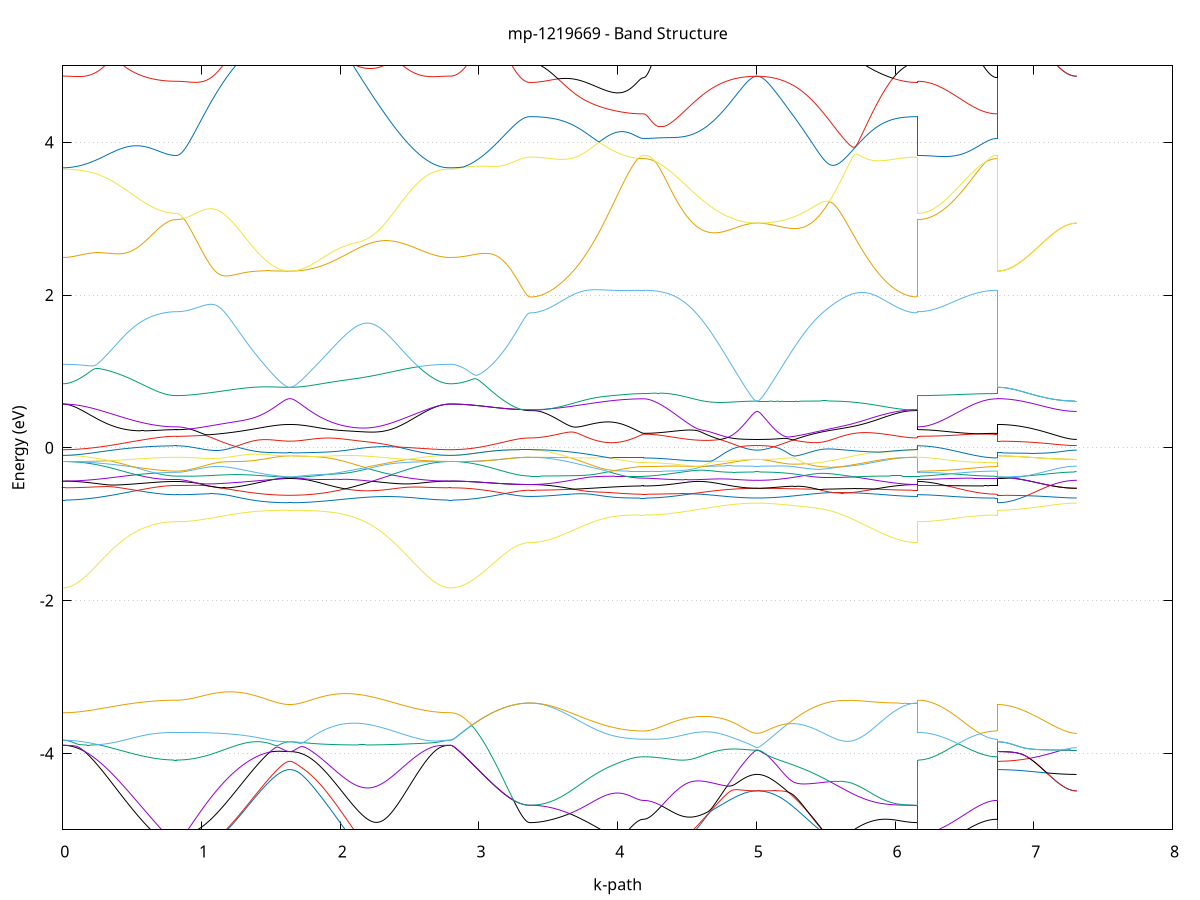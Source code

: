 set title 'mp-1219669 - Band Structure'
set xlabel 'k-path'
set ylabel 'Energy (eV)'
set grid y
set yrange [-5:5]
set terminal png size 800,600
set output 'mp-1219669_bands_gnuplot.png'
plot '-' using 1:2 with lines notitle, '-' using 1:2 with lines notitle, '-' using 1:2 with lines notitle, '-' using 1:2 with lines notitle, '-' using 1:2 with lines notitle, '-' using 1:2 with lines notitle, '-' using 1:2 with lines notitle, '-' using 1:2 with lines notitle, '-' using 1:2 with lines notitle, '-' using 1:2 with lines notitle, '-' using 1:2 with lines notitle, '-' using 1:2 with lines notitle, '-' using 1:2 with lines notitle, '-' using 1:2 with lines notitle, '-' using 1:2 with lines notitle, '-' using 1:2 with lines notitle, '-' using 1:2 with lines notitle, '-' using 1:2 with lines notitle, '-' using 1:2 with lines notitle, '-' using 1:2 with lines notitle, '-' using 1:2 with lines notitle, '-' using 1:2 with lines notitle, '-' using 1:2 with lines notitle, '-' using 1:2 with lines notitle, '-' using 1:2 with lines notitle, '-' using 1:2 with lines notitle, '-' using 1:2 with lines notitle, '-' using 1:2 with lines notitle, '-' using 1:2 with lines notitle, '-' using 1:2 with lines notitle, '-' using 1:2 with lines notitle, '-' using 1:2 with lines notitle, '-' using 1:2 with lines notitle, '-' using 1:2 with lines notitle, '-' using 1:2 with lines notitle, '-' using 1:2 with lines notitle, '-' using 1:2 with lines notitle, '-' using 1:2 with lines notitle, '-' using 1:2 with lines notitle, '-' using 1:2 with lines notitle, '-' using 1:2 with lines notitle, '-' using 1:2 with lines notitle, '-' using 1:2 with lines notitle, '-' using 1:2 with lines notitle, '-' using 1:2 with lines notitle, '-' using 1:2 with lines notitle, '-' using 1:2 with lines notitle, '-' using 1:2 with lines notitle
0.000000 -46.819700
0.009983 -46.819700
0.019966 -46.819600
0.029949 -46.819600
0.039932 -46.819500
0.049914 -46.819400
0.059897 -46.819300
0.069880 -46.819100
0.079863 -46.818900
0.089846 -46.818700
0.099829 -46.818500
0.109812 -46.818300
0.119795 -46.818000
0.129778 -46.817700
0.139761 -46.817400
0.149743 -46.817100
0.159726 -46.816700
0.169709 -46.816400
0.179692 -46.816000
0.189675 -46.815600
0.199658 -46.815100
0.209641 -46.814700
0.219624 -46.814200
0.229607 -46.813700
0.239590 -46.813200
0.249573 -46.812700
0.259555 -46.812100
0.269538 -46.811600
0.279521 -46.811000
0.289504 -46.810400
0.299487 -46.809800
0.309470 -46.809200
0.319453 -46.808600
0.329436 -46.807900
0.339419 -46.807200
0.349402 -46.806600
0.359384 -46.805900
0.369367 -46.805200
0.379350 -46.804500
0.389333 -46.803800
0.399316 -46.803000
0.409299 -46.802300
0.419282 -46.801500
0.429265 -46.800800
0.439248 -46.800000
0.449231 -46.799200
0.459213 -46.798500
0.469196 -46.797700
0.479179 -46.796900
0.489162 -46.796100
0.499145 -46.795300
0.509128 -46.794500
0.519111 -46.793700
0.529094 -46.792900
0.539077 -46.792100
0.549060 -46.791300
0.559042 -46.790500
0.569025 -46.789700
0.579008 -46.788900
0.588991 -46.788100
0.598974 -46.787300
0.608957 -46.786500
0.618940 -46.785700
0.628923 -46.784900
0.638906 -46.784100
0.648889 -46.783400
0.658871 -46.782600
0.668854 -46.781800
0.678837 -46.781100
0.688820 -46.780300
0.698803 -46.779600
0.708786 -46.778800
0.718769 -46.778100
0.728752 -46.777400
0.738735 -46.776700
0.748718 -46.776000
0.758700 -46.775300
0.768683 -46.774600
0.778666 -46.774000
0.788649 -46.773300
0.798632 -46.772700
0.808615 -46.772200
0.818598 -46.771900
0.818598 -46.771900
0.828581 -46.771900
0.838564 -46.771900
0.848547 -46.771900
0.858529 -46.771800
0.868512 -46.771800
0.878495 -46.771700
0.888478 -46.771600
0.898461 -46.771500
0.908444 -46.771400
0.918427 -46.771300
0.928410 -46.771200
0.938393 -46.771100
0.948376 -46.770900
0.958358 -46.770800
0.968341 -46.770600
0.978324 -46.770400
0.988307 -46.770300
0.998290 -46.770100
1.008273 -46.769900
1.018256 -46.769600
1.028239 -46.769400
1.038222 -46.769200
1.048205 -46.768900
1.058187 -46.768700
1.068170 -46.768400
1.078153 -46.768200
1.088136 -46.767900
1.098119 -46.767600
1.108102 -46.767400
1.118085 -46.767100
1.128068 -46.766800
1.138051 -46.766500
1.148034 -46.766200
1.158016 -46.765900
1.167999 -46.765600
1.177982 -46.765300
1.187965 -46.765000
1.197948 -46.764700
1.207931 -46.764300
1.217914 -46.764000
1.227897 -46.763700
1.237880 -46.763400
1.247863 -46.763100
1.257845 -46.762800
1.267828 -46.762500
1.277811 -46.762100
1.287794 -46.761800
1.297777 -46.761500
1.307760 -46.761200
1.317743 -46.760900
1.327726 -46.760600
1.337709 -46.760400
1.347692 -46.760100
1.357674 -46.759800
1.367657 -46.759500
1.377640 -46.759200
1.387623 -46.759000
1.397606 -46.758700
1.407589 -46.758500
1.417572 -46.758200
1.427555 -46.758000
1.437538 -46.757800
1.447521 -46.757500
1.457503 -46.757400
1.467486 -46.757200
1.477469 -46.757000
1.487452 -46.756800
1.497435 -46.756600
1.507418 -46.756500
1.517401 -46.756300
1.527384 -46.756200
1.537367 -46.756100
1.547350 -46.756000
1.557332 -46.755900
1.567315 -46.755800
1.577298 -46.755700
1.587281 -46.755600
1.597264 -46.755600
1.607247 -46.755500
1.617230 -46.755500
1.627213 -46.755500
1.637196 -46.755500
1.637196 -46.755500
1.647176 -46.755500
1.657156 -46.755500
1.667135 -46.755600
1.677115 -46.755700
1.687095 -46.755800
1.697075 -46.755900
1.707055 -46.756100
1.717035 -46.756200
1.727015 -46.756400
1.736995 -46.756700
1.746975 -46.756900
1.756955 -46.757200
1.766935 -46.757500
1.776915 -46.757700
1.786895 -46.758100
1.796875 -46.758500
1.806855 -46.758800
1.816834 -46.759200
1.826814 -46.759700
1.836794 -46.760100
1.846774 -46.760600
1.856754 -46.761000
1.866734 -46.761500
1.876714 -46.762100
1.886694 -46.762600
1.896674 -46.763100
1.906654 -46.763700
1.916634 -46.764300
1.926614 -46.764900
1.936594 -46.765500
1.946574 -46.766200
1.956553 -46.766800
1.966533 -46.767500
1.976513 -46.768200
1.986493 -46.768900
1.996473 -46.769600
2.006453 -46.770300
2.016433 -46.771100
2.026413 -46.771800
2.036393 -46.772600
2.046373 -46.773400
2.056353 -46.774200
2.066333 -46.775000
2.076313 -46.775800
2.086293 -46.776600
2.096273 -46.777400
2.106252 -46.778200
2.116232 -46.779100
2.126212 -46.779900
2.136192 -46.780800
2.146172 -46.781600
2.156152 -46.782500
2.166132 -46.783300
2.176112 -46.784200
2.186092 -46.785000
2.196072 -46.785900
2.206052 -46.786800
2.216032 -46.787700
2.226012 -46.788500
2.235992 -46.789400
2.245972 -46.790300
2.255951 -46.791100
2.265931 -46.792000
2.275911 -46.792800
2.285891 -46.793700
2.295871 -46.794600
2.305851 -46.795400
2.315831 -46.796200
2.325811 -46.797100
2.335791 -46.797900
2.345771 -46.798700
2.355751 -46.799500
2.365731 -46.800300
2.375711 -46.801100
2.385691 -46.801900
2.395671 -46.802700
2.405650 -46.803400
2.415630 -46.804200
2.425610 -46.804900
2.435590 -46.805600
2.445570 -46.806400
2.455550 -46.807100
2.465530 -46.807700
2.475510 -46.808400
2.485490 -46.809000
2.495470 -46.809700
2.505450 -46.810300
2.515430 -46.810900
2.525410 -46.811500
2.535390 -46.812100
2.545370 -46.812600
2.555349 -46.813200
2.565329 -46.813700
2.575309 -46.814200
2.585289 -46.814600
2.595269 -46.815100
2.605249 -46.815500
2.615229 -46.816000
2.625209 -46.816400
2.635189 -46.816700
2.645169 -46.817100
2.655149 -46.817400
2.665129 -46.817700
2.675109 -46.818000
2.685089 -46.818300
2.695068 -46.818500
2.705048 -46.818700
2.715028 -46.818900
2.725008 -46.819100
2.734988 -46.819300
2.744968 -46.819400
2.754948 -46.819500
2.764928 -46.819600
2.774908 -46.819600
2.784888 -46.819700
2.794868 -46.819700
2.794868 -46.819700
2.804754 -46.819700
2.814641 -46.819600
2.824527 -46.819600
2.834414 -46.819500
2.844300 -46.819500
2.854187 -46.819400
2.864073 -46.819200
2.873960 -46.819100
2.883846 -46.819000
2.893733 -46.818800
2.903619 -46.818600
2.913506 -46.818400
2.923392 -46.818200
2.933279 -46.817900
2.943165 -46.817700
2.953051 -46.817400
2.962938 -46.817200
2.972824 -46.816900
2.982711 -46.816500
2.992597 -46.816200
3.002484 -46.815900
3.012370 -46.815500
3.022257 -46.815200
3.032143 -46.814800
3.042030 -46.814400
3.051916 -46.814000
3.061803 -46.813600
3.071689 -46.813200
3.081576 -46.812800
3.091462 -46.812400
3.101349 -46.811900
3.111235 -46.811500
3.121122 -46.811000
3.131008 -46.810600
3.140895 -46.810200
3.150781 -46.809700
3.160668 -46.809300
3.170554 -46.808800
3.180441 -46.808400
3.190327 -46.807900
3.200213 -46.807500
3.210100 -46.807100
3.219986 -46.806700
3.229873 -46.806300
3.239759 -46.805900
3.249646 -46.805500
3.259532 -46.805200
3.269419 -46.804800
3.279305 -46.804500
3.289192 -46.804200
3.299078 -46.804000
3.308965 -46.803800
3.318851 -46.803600
3.328738 -46.803400
3.338624 -46.803300
3.348511 -46.803200
3.358397 -46.803200
3.368284 -46.803100
3.368284 -46.803100
3.378267 -46.803100
3.388249 -46.803100
3.398232 -46.803100
3.408215 -46.803000
3.418198 -46.802900
3.428181 -46.802800
3.438164 -46.802700
3.448147 -46.802600
3.458130 -46.802400
3.468113 -46.802300
3.478096 -46.802100
3.488078 -46.801900
3.498061 -46.801700
3.508044 -46.801500
3.518027 -46.801200
3.528010 -46.801000
3.537993 -46.800700
3.547976 -46.800400
3.557959 -46.800100
3.567942 -46.799800
3.577925 -46.799400
3.587907 -46.799100
3.597890 -46.798700
3.607873 -46.798400
3.617856 -46.797900
3.627839 -46.797600
3.637822 -46.797200
3.647805 -46.796800
3.657788 -46.796300
3.667771 -46.795900
3.677754 -46.795400
3.687736 -46.795000
3.697719 -46.794500
3.707702 -46.794000
3.717685 -46.793600
3.727668 -46.793100
3.737651 -46.792600
3.747634 -46.792100
3.757617 -46.791600
3.767600 -46.791000
3.777583 -46.790500
3.787565 -46.790000
3.797548 -46.789500
3.807531 -46.788900
3.817514 -46.788400
3.827497 -46.787900
3.837480 -46.787300
3.847463 -46.786800
3.857446 -46.786300
3.867429 -46.785700
3.877412 -46.785200
3.887394 -46.784700
3.897377 -46.784100
3.907360 -46.783600
3.917343 -46.783100
3.927326 -46.782500
3.937309 -46.782000
3.947292 -46.781500
3.957275 -46.781000
3.967258 -46.780500
3.977241 -46.780000
3.987223 -46.779500
3.997206 -46.779000
4.007189 -46.778500
4.017172 -46.778000
4.027155 -46.777500
4.037138 -46.777100
4.047121 -46.776600
4.057104 -46.776200
4.067087 -46.775800
4.077070 -46.775300
4.087052 -46.774900
4.097035 -46.774500
4.107018 -46.774100
4.117001 -46.773700
4.126984 -46.773300
4.136967 -46.773000
4.146950 -46.772700
4.156933 -46.772400
4.166916 -46.772100
4.176899 -46.771900
4.186881 -46.771900
4.186881 -46.771900
4.196864 -46.771800
4.206847 -46.771800
4.216830 -46.771800
4.226813 -46.771800
4.236796 -46.771700
4.246779 -46.771700
4.256762 -46.771600
4.266745 -46.771500
4.276728 -46.771400
4.286710 -46.771300
4.296693 -46.771200
4.306676 -46.771000
4.316659 -46.770900
4.326642 -46.770700
4.336625 -46.770600
4.346608 -46.770400
4.356591 -46.770200
4.366574 -46.770000
4.376557 -46.769800
4.386539 -46.769600
4.396522 -46.769300
4.406505 -46.769100
4.416488 -46.768900
4.426471 -46.768600
4.436454 -46.768400
4.446437 -46.768100
4.456420 -46.767900
4.466403 -46.767600
4.476386 -46.767300
4.486368 -46.767000
4.496351 -46.766700
4.506334 -46.766400
4.516317 -46.766100
4.526300 -46.765800
4.536283 -46.765500
4.546266 -46.765200
4.556249 -46.764900
4.566232 -46.764600
4.576215 -46.764300
4.586197 -46.764000
4.596180 -46.763700
4.606163 -46.763400
4.616146 -46.763000
4.626129 -46.762700
4.636112 -46.762400
4.646095 -46.762100
4.656078 -46.761800
4.666061 -46.761500
4.676044 -46.761200
4.686026 -46.760900
4.696009 -46.760600
4.705992 -46.760300
4.715975 -46.760000
4.725958 -46.759700
4.735941 -46.759500
4.745924 -46.759200
4.755907 -46.758900
4.765890 -46.758700
4.775873 -46.758400
4.785855 -46.758200
4.795838 -46.757900
4.805821 -46.757700
4.815804 -46.757500
4.825787 -46.757300
4.835770 -46.757100
4.845753 -46.756900
4.855736 -46.756800
4.865719 -46.756600
4.875702 -46.756400
4.885684 -46.756300
4.895667 -46.756200
4.905650 -46.756000
4.915633 -46.755900
4.925616 -46.755800
4.935599 -46.755700
4.945582 -46.755700
4.955565 -46.755600
4.965548 -46.755500
4.975531 -46.755500
4.985513 -46.755500
4.995496 -46.755500
5.005479 -46.755400
5.005479 -46.755400
5.015459 -46.755500
5.025439 -46.755500
5.035419 -46.755500
5.045399 -46.755600
5.055379 -46.755700
5.065359 -46.755800
5.075339 -46.755900
5.085319 -46.756000
5.095299 -46.756100
5.105279 -46.756300
5.115259 -46.756500
5.125238 -46.756700
5.135218 -46.756900
5.145198 -46.757100
5.155178 -46.757400
5.165158 -46.757600
5.175138 -46.757900
5.185118 -46.758200
5.195098 -46.758500
5.205078 -46.758800
5.215058 -46.759200
5.225038 -46.759600
5.235018 -46.759900
5.244998 -46.760300
5.254978 -46.760700
5.264958 -46.761100
5.274937 -46.761500
5.284917 -46.762000
5.294897 -46.762400
5.304877 -46.762900
5.314857 -46.763400
5.324837 -46.763900
5.334817 -46.764400
5.344797 -46.764900
5.354777 -46.765400
5.364757 -46.765900
5.374737 -46.766500
5.384717 -46.767000
5.394697 -46.767600
5.404677 -46.768100
5.414657 -46.768700
5.424636 -46.769300
5.434616 -46.769900
5.444596 -46.770500
5.454576 -46.771100
5.464556 -46.771700
5.474536 -46.772300
5.484516 -46.772900
5.494496 -46.773500
5.504476 -46.774200
5.514456 -46.774800
5.524436 -46.775400
5.534416 -46.776100
5.544396 -46.776700
5.554376 -46.777400
5.564355 -46.778000
5.574335 -46.778700
5.584315 -46.779300
5.594295 -46.779900
5.604275 -46.780600
5.614255 -46.781200
5.624235 -46.781900
5.634215 -46.782500
5.644195 -46.783200
5.654175 -46.783800
5.664155 -46.784400
5.674135 -46.785100
5.684115 -46.785700
5.694095 -46.786300
5.704075 -46.786900
5.714054 -46.787500
5.724034 -46.788100
5.734014 -46.788700
5.743994 -46.789300
5.753974 -46.789900
5.763954 -46.790500
5.773934 -46.791000
5.783914 -46.791600
5.793894 -46.792100
5.803874 -46.792700
5.813854 -46.793200
5.823834 -46.793700
5.833814 -46.794200
5.843794 -46.794700
5.853774 -46.795200
5.863753 -46.795700
5.873733 -46.796200
5.883713 -46.796600
5.893693 -46.797000
5.903673 -46.797500
5.913653 -46.797900
5.923633 -46.798300
5.933613 -46.798700
5.943593 -46.799000
5.953573 -46.799400
5.963553 -46.799700
5.973533 -46.800100
5.983513 -46.800400
5.993493 -46.800700
6.003473 -46.800900
6.013452 -46.801200
6.023432 -46.801400
6.033412 -46.801700
6.043392 -46.801900
6.053372 -46.802100
6.063352 -46.802300
6.073332 -46.802400
6.083312 -46.802600
6.093292 -46.802700
6.103272 -46.802800
6.113252 -46.802900
6.123232 -46.803000
6.133212 -46.803100
6.143192 -46.803100
6.153172 -46.803100
6.163151 -46.803100
6.163151 -46.771900
6.173038 -46.771900
6.182924 -46.771900
6.192811 -46.771900
6.202697 -46.771900
6.212584 -46.771900
6.222470 -46.771900
6.232357 -46.771900
6.242243 -46.771900
6.252130 -46.771900
6.262016 -46.771900
6.271903 -46.771900
6.281789 -46.771900
6.291676 -46.771900
6.301562 -46.771900
6.311449 -46.771900
6.321335 -46.771900
6.331222 -46.771900
6.341108 -46.771900
6.350995 -46.771900
6.360881 -46.771900
6.370767 -46.771900
6.380654 -46.771900
6.390540 -46.771900
6.400427 -46.771900
6.410313 -46.771900
6.420200 -46.771900
6.430086 -46.771900
6.439973 -46.771900
6.449859 -46.771900
6.459746 -46.771900
6.469632 -46.771900
6.479519 -46.771900
6.489405 -46.771900
6.499292 -46.771900
6.509178 -46.771900
6.519065 -46.771900
6.528951 -46.771900
6.538838 -46.771900
6.548724 -46.771900
6.558611 -46.771900
6.568497 -46.771900
6.578384 -46.771900
6.588270 -46.771900
6.598157 -46.771900
6.608043 -46.771900
6.617929 -46.771900
6.627816 -46.771800
6.637702 -46.771900
6.647589 -46.771900
6.657475 -46.771900
6.667362 -46.771900
6.677248 -46.771800
6.687135 -46.771900
6.697021 -46.771800
6.706908 -46.771900
6.716794 -46.771800
6.726681 -46.771800
6.736567 -46.771900
6.736567 -46.755500
6.746454 -46.755500
6.756340 -46.755500
6.766227 -46.755500
6.776113 -46.755500
6.786000 -46.755500
6.795886 -46.755500
6.805773 -46.755500
6.815659 -46.755500
6.825546 -46.755500
6.835432 -46.755500
6.845319 -46.755500
6.855205 -46.755500
6.865091 -46.755500
6.874978 -46.755500
6.884864 -46.755500
6.894751 -46.755500
6.904637 -46.755500
6.914524 -46.755500
6.924410 -46.755500
6.934297 -46.755500
6.944183 -46.755500
6.954070 -46.755500
6.963956 -46.755500
6.973843 -46.755500
6.983729 -46.755500
6.993616 -46.755500
7.003502 -46.755500
7.013389 -46.755500
7.023275 -46.755500
7.033162 -46.755500
7.043048 -46.755500
7.052935 -46.755500
7.062821 -46.755500
7.072708 -46.755400
7.082594 -46.755500
7.092480 -46.755500
7.102367 -46.755500
7.112253 -46.755500
7.122140 -46.755500
7.132026 -46.755500
7.141913 -46.755500
7.151799 -46.755500
7.161686 -46.755400
7.171572 -46.755400
7.181459 -46.755400
7.191345 -46.755400
7.201232 -46.755400
7.211118 -46.755400
7.221005 -46.755400
7.230891 -46.755400
7.240778 -46.755400
7.250664 -46.755400
7.260551 -46.755400
7.270437 -46.755400
7.280324 -46.755400
7.290210 -46.755400
7.300097 -46.755400
7.309983 -46.755400
e
0.000000 -46.754500
0.009983 -46.754500
0.019966 -46.754500
0.029949 -46.754500
0.039932 -46.754500
0.049914 -46.754500
0.059897 -46.754500
0.069880 -46.754500
0.079863 -46.754500
0.089846 -46.754500
0.099829 -46.754500
0.109812 -46.754500
0.119795 -46.754500
0.129778 -46.754500
0.139761 -46.754500
0.149743 -46.754600
0.159726 -46.754600
0.169709 -46.754600
0.179692 -46.754600
0.189675 -46.754600
0.199658 -46.754600
0.209641 -46.754700
0.219624 -46.754700
0.229607 -46.754700
0.239590 -46.754700
0.249573 -46.754800
0.259555 -46.754800
0.269538 -46.754900
0.279521 -46.754900
0.289504 -46.755000
0.299487 -46.755000
0.309470 -46.755100
0.319453 -46.755200
0.329436 -46.755200
0.339419 -46.755300
0.349402 -46.755400
0.359384 -46.755500
0.369367 -46.755600
0.379350 -46.755700
0.389333 -46.755800
0.399316 -46.756000
0.409299 -46.756100
0.419282 -46.756200
0.429265 -46.756400
0.439248 -46.756500
0.449231 -46.756700
0.459213 -46.756900
0.469196 -46.757100
0.479179 -46.757300
0.489162 -46.757500
0.499145 -46.757700
0.509128 -46.757900
0.519111 -46.758200
0.529094 -46.758400
0.539077 -46.758700
0.549060 -46.759000
0.559042 -46.759300
0.569025 -46.759600
0.579008 -46.759900
0.588991 -46.760200
0.598974 -46.760500
0.608957 -46.760900
0.618940 -46.761200
0.628923 -46.761600
0.638906 -46.762000
0.648889 -46.762400
0.658871 -46.762800
0.668854 -46.763300
0.678837 -46.763700
0.688820 -46.764200
0.698803 -46.764600
0.708786 -46.765100
0.718769 -46.765600
0.728752 -46.766100
0.738735 -46.766600
0.748718 -46.767100
0.758700 -46.767700
0.768683 -46.768200
0.778666 -46.768800
0.788649 -46.769300
0.798632 -46.769900
0.808615 -46.770400
0.818598 -46.770600
0.818598 -46.770600
0.828581 -46.770600
0.838564 -46.770600
0.848547 -46.770600
0.858529 -46.770500
0.868512 -46.770500
0.878495 -46.770400
0.888478 -46.770300
0.898461 -46.770300
0.908444 -46.770200
0.918427 -46.770100
0.928410 -46.770000
0.938393 -46.769800
0.948376 -46.769700
0.958358 -46.769500
0.968341 -46.769400
0.978324 -46.769200
0.988307 -46.769100
0.998290 -46.768900
1.008273 -46.768700
1.018256 -46.768500
1.028239 -46.768300
1.038222 -46.768100
1.048205 -46.767900
1.058187 -46.767600
1.068170 -46.767400
1.078153 -46.767200
1.088136 -46.766900
1.098119 -46.766700
1.108102 -46.766400
1.118085 -46.766100
1.128068 -46.765900
1.138051 -46.765600
1.148034 -46.765300
1.158016 -46.765100
1.167999 -46.764800
1.177982 -46.764500
1.187965 -46.764200
1.197948 -46.763900
1.207931 -46.763600
1.217914 -46.763300
1.227897 -46.763100
1.237880 -46.762800
1.247863 -46.762500
1.257845 -46.762200
1.267828 -46.761900
1.277811 -46.761600
1.287794 -46.761300
1.297777 -46.761100
1.307760 -46.760800
1.317743 -46.760500
1.327726 -46.760200
1.337709 -46.760000
1.347692 -46.759700
1.357674 -46.759400
1.367657 -46.759200
1.377640 -46.758900
1.387623 -46.758700
1.397606 -46.758500
1.407589 -46.758200
1.417572 -46.758000
1.427555 -46.757800
1.437538 -46.757600
1.447521 -46.757400
1.457503 -46.757200
1.467486 -46.757000
1.477469 -46.756900
1.487452 -46.756700
1.497435 -46.756500
1.507418 -46.756400
1.517401 -46.756300
1.527384 -46.756100
1.537367 -46.756000
1.547350 -46.755900
1.557332 -46.755800
1.567315 -46.755800
1.577298 -46.755700
1.587281 -46.755600
1.597264 -46.755600
1.607247 -46.755500
1.617230 -46.755500
1.627213 -46.755500
1.637196 -46.755500
1.637196 -46.755500
1.647176 -46.755500
1.657156 -46.755500
1.667135 -46.755500
1.677115 -46.755500
1.687095 -46.755500
1.697075 -46.755500
1.707055 -46.755500
1.717035 -46.755500
1.727015 -46.755500
1.736995 -46.755500
1.746975 -46.755500
1.756955 -46.755500
1.766935 -46.755400
1.776915 -46.755400
1.786895 -46.755400
1.796875 -46.755400
1.806855 -46.755400
1.816834 -46.755400
1.826814 -46.755400
1.836794 -46.755400
1.846774 -46.755400
1.856754 -46.755400
1.866734 -46.755400
1.876714 -46.755400
1.886694 -46.755400
1.896674 -46.755300
1.906654 -46.755300
1.916634 -46.755300
1.926614 -46.755300
1.936594 -46.755300
1.946574 -46.755300
1.956553 -46.755300
1.966533 -46.755300
1.976513 -46.755300
1.986493 -46.755200
1.996473 -46.755200
2.006453 -46.755200
2.016433 -46.755200
2.026413 -46.755200
2.036393 -46.755200
2.046373 -46.755200
2.056353 -46.755200
2.066333 -46.755100
2.076313 -46.755100
2.086293 -46.755100
2.096273 -46.755100
2.106252 -46.755100
2.116232 -46.755100
2.126212 -46.755100
2.136192 -46.755100
2.146172 -46.754800
2.156152 -46.755000
2.166132 -46.755000
2.176112 -46.755000
2.186092 -46.755000
2.196072 -46.755000
2.206052 -46.755000
2.216032 -46.754900
2.226012 -46.754900
2.235992 -46.754900
2.245972 -46.754900
2.255951 -46.754900
2.265931 -46.754900
2.275911 -46.754900
2.285891 -46.754800
2.295871 -46.754800
2.305851 -46.754800
2.315831 -46.754800
2.325811 -46.754800
2.335791 -46.754800
2.345771 -46.754800
2.355751 -46.754800
2.365731 -46.754800
2.375711 -46.754700
2.385691 -46.754700
2.395671 -46.754700
2.405650 -46.754700
2.415630 -46.754700
2.425610 -46.754700
2.435590 -46.754700
2.445570 -46.754700
2.455550 -46.754700
2.465530 -46.754600
2.475510 -46.754600
2.485490 -46.754600
2.495470 -46.754600
2.505450 -46.754600
2.515430 -46.754600
2.525410 -46.754600
2.535390 -46.754600
2.545370 -46.754600
2.555349 -46.754600
2.565329 -46.754600
2.575309 -46.754600
2.585289 -46.754600
2.595269 -46.754600
2.605249 -46.754500
2.615229 -46.754500
2.625209 -46.754500
2.635189 -46.754500
2.645169 -46.754500
2.655149 -46.754500
2.665129 -46.754500
2.675109 -46.754500
2.685089 -46.754500
2.695068 -46.754500
2.705048 -46.754500
2.715028 -46.754500
2.725008 -46.754500
2.734988 -46.754500
2.744968 -46.754500
2.754948 -46.754500
2.764928 -46.754500
2.774908 -46.754500
2.784888 -46.754500
2.794868 -46.754500
2.794868 -46.754500
2.804754 -46.754500
2.814641 -46.754500
2.824527 -46.754600
2.834414 -46.754600
2.844300 -46.754700
2.854187 -46.754800
2.864073 -46.754900
2.873960 -46.755100
2.883846 -46.755200
2.893733 -46.755400
2.903619 -46.755600
2.913506 -46.755800
2.923392 -46.756000
2.933279 -46.756200
2.943165 -46.756500
2.953051 -46.756800
2.962938 -46.757000
2.972824 -46.757300
2.982711 -46.757700
2.992597 -46.758000
3.002484 -46.758300
3.012370 -46.758700
3.022257 -46.759000
3.032143 -46.759400
3.042030 -46.759800
3.051916 -46.760200
3.061803 -46.760600
3.071689 -46.761000
3.081576 -46.761400
3.091462 -46.761900
3.101349 -46.762300
3.111235 -46.762800
3.121122 -46.763200
3.131008 -46.763600
3.140895 -46.764100
3.150781 -46.764600
3.160668 -46.765000
3.170554 -46.765400
3.180441 -46.765900
3.190327 -46.766300
3.200213 -46.766800
3.210100 -46.767200
3.219986 -46.767600
3.229873 -46.768000
3.239759 -46.768400
3.249646 -46.768800
3.259532 -46.769100
3.269419 -46.769400
3.279305 -46.769700
3.289192 -46.770000
3.299078 -46.770300
3.308965 -46.770500
3.318851 -46.770700
3.328738 -46.770900
3.338624 -46.771000
3.348511 -46.771100
3.358397 -46.771100
3.368284 -46.771200
3.368284 -46.771100
3.378267 -46.771100
3.388249 -46.771100
3.398232 -46.771100
3.408215 -46.771100
3.418198 -46.771100
3.428181 -46.771100
3.438164 -46.771000
3.448147 -46.771000
3.458130 -46.770900
3.468113 -46.770900
3.478096 -46.770800
3.488078 -46.770700
3.498061 -46.770700
3.508044 -46.770600
3.518027 -46.770500
3.528010 -46.770400
3.537993 -46.770300
3.547976 -46.770300
3.557959 -46.770200
3.567942 -46.770100
3.577925 -46.770000
3.587907 -46.769900
3.597890 -46.769800
3.607873 -46.769700
3.617856 -46.769500
3.627839 -46.769500
3.637822 -46.769300
3.647805 -46.769200
3.657788 -46.769100
3.667771 -46.769000
3.677754 -46.768900
3.687736 -46.768800
3.697719 -46.768700
3.707702 -46.768600
3.717685 -46.768400
3.727668 -46.768400
3.737651 -46.768200
3.747634 -46.768100
3.757617 -46.768000
3.767600 -46.767900
3.777583 -46.767900
3.787565 -46.767800
3.797548 -46.767700
3.807531 -46.767600
3.817514 -46.767500
3.827497 -46.767500
3.837480 -46.767400
3.847463 -46.767400
3.857446 -46.767300
3.867429 -46.767300
3.877412 -46.767200
3.887394 -46.767200
3.897377 -46.767200
3.907360 -46.767200
3.917343 -46.767200
3.927326 -46.767200
3.937309 -46.767200
3.947292 -46.767200
3.957275 -46.767300
3.967258 -46.767300
3.977241 -46.767400
3.987223 -46.767400
3.997206 -46.767500
4.007189 -46.767600
4.017172 -46.767700
4.027155 -46.767800
4.037138 -46.767900
4.047121 -46.768000
4.057104 -46.768200
4.067087 -46.768300
4.077070 -46.768500
4.087052 -46.768700
4.097035 -46.768900
4.107018 -46.769100
4.117001 -46.769300
4.126984 -46.769500
4.136967 -46.769700
4.146950 -46.769900
4.156933 -46.770100
4.166916 -46.770300
4.176899 -46.770500
4.186881 -46.770600
4.186881 -46.770600
4.196864 -46.770600
4.206847 -46.770500
4.216830 -46.770500
4.226813 -46.770500
4.236796 -46.770400
4.246779 -46.770400
4.256762 -46.770300
4.266745 -46.770200
4.276728 -46.770100
4.286710 -46.770000
4.296693 -46.769900
4.306676 -46.769800
4.316659 -46.769600
4.326642 -46.769500
4.336625 -46.769400
4.346608 -46.769200
4.356591 -46.769000
4.366574 -46.768800
4.376557 -46.768600
4.386539 -46.768400
4.396522 -46.768200
4.406505 -46.768000
4.416488 -46.767800
4.426471 -46.767600
4.436454 -46.767400
4.446437 -46.767100
4.456420 -46.766900
4.466403 -46.766600
4.476386 -46.766400
4.486368 -46.766100
4.496351 -46.765800
4.506334 -46.765600
4.516317 -46.765300
4.526300 -46.765000
4.536283 -46.764700
4.546266 -46.764500
4.556249 -46.764200
4.566232 -46.763900
4.576215 -46.763600
4.586197 -46.763300
4.596180 -46.763000
4.606163 -46.762700
4.616146 -46.762400
4.626129 -46.762100
4.636112 -46.761900
4.646095 -46.761600
4.656078 -46.761300
4.666061 -46.761000
4.676044 -46.760700
4.686026 -46.760500
4.696009 -46.760200
4.705992 -46.759900
4.715975 -46.759700
4.725958 -46.759400
4.735941 -46.759100
4.745924 -46.758900
4.755907 -46.758700
4.765890 -46.758400
4.775873 -46.758200
4.785855 -46.758000
4.795838 -46.757800
4.805821 -46.757600
4.815804 -46.757400
4.825787 -46.757200
4.835770 -46.757000
4.845753 -46.756800
4.855736 -46.756700
4.865719 -46.756500
4.875702 -46.756400
4.885684 -46.756200
4.895667 -46.756100
4.905650 -46.756000
4.915633 -46.755900
4.925616 -46.755800
4.935599 -46.755700
4.945582 -46.755600
4.955565 -46.755600
4.965548 -46.755500
4.975531 -46.755500
4.985513 -46.755500
4.995496 -46.755500
5.005479 -46.755400
5.005479 -46.755400
5.015459 -46.755400
5.025439 -46.755500
5.035419 -46.755500
5.045399 -46.755500
5.055379 -46.755500
5.065359 -46.755500
5.075339 -46.755600
5.085319 -46.755600
5.095299 -46.755700
5.105279 -46.755700
5.115259 -46.755800
5.125238 -46.755900
5.135218 -46.755900
5.145198 -46.756000
5.155178 -46.756100
5.165158 -46.756200
5.175138 -46.756300
5.185118 -46.756300
5.195098 -46.756400
5.205078 -46.756500
5.215058 -46.756700
5.225038 -46.756800
5.235018 -46.756900
5.244998 -46.757000
5.254978 -46.757200
5.264958 -46.757300
5.274937 -46.757400
5.284917 -46.757600
5.294897 -46.757700
5.304877 -46.757900
5.314857 -46.758000
5.324837 -46.758200
5.334817 -46.758400
5.344797 -46.758500
5.354777 -46.758700
5.364757 -46.758900
5.374737 -46.759000
5.384717 -46.759200
5.394697 -46.759400
5.404677 -46.759600
5.414657 -46.759800
5.424636 -46.760000
5.434616 -46.760200
5.444596 -46.760300
5.454576 -46.760600
5.464556 -46.760700
5.474536 -46.761000
5.484516 -46.761200
5.494496 -46.761400
5.504476 -46.761600
5.514456 -46.761800
5.524436 -46.762000
5.534416 -46.762200
5.544396 -46.762400
5.554376 -46.762600
5.564355 -46.762800
5.574335 -46.763000
5.584315 -46.763200
5.594295 -46.763500
5.604275 -46.763700
5.614255 -46.763900
5.624235 -46.764100
5.634215 -46.764300
5.644195 -46.764500
5.654175 -46.764700
5.664155 -46.764900
5.674135 -46.765100
5.684115 -46.765400
5.694095 -46.765600
5.704075 -46.765800
5.714054 -46.766000
5.724034 -46.766200
5.734014 -46.766400
5.743994 -46.766600
5.753974 -46.766800
5.763954 -46.766900
5.773934 -46.767100
5.783914 -46.767300
5.793894 -46.767500
5.803874 -46.767700
5.813854 -46.767800
5.823834 -46.768000
5.833814 -46.768200
5.843794 -46.768400
5.853774 -46.768500
5.863753 -46.768700
5.873733 -46.768800
5.883713 -46.769000
5.893693 -46.769100
5.903673 -46.769300
5.913653 -46.769400
5.923633 -46.769500
5.933613 -46.769700
5.943593 -46.769800
5.953573 -46.769900
5.963553 -46.770000
5.973533 -46.770100
5.983513 -46.770200
5.993493 -46.770300
6.003473 -46.770400
6.013452 -46.770500
6.023432 -46.770600
6.033412 -46.770700
6.043392 -46.770700
6.053372 -46.770800
6.063352 -46.770900
6.073332 -46.770900
6.083312 -46.771000
6.093292 -46.771000
6.103272 -46.771000
6.113252 -46.771100
6.123232 -46.771100
6.133212 -46.771100
6.143192 -46.771100
6.153172 -46.771100
6.163151 -46.771200
6.163151 -46.770600
6.173038 -46.770600
6.182924 -46.770600
6.192811 -46.770600
6.202697 -46.770600
6.212584 -46.770600
6.222470 -46.770600
6.232357 -46.770600
6.242243 -46.770600
6.252130 -46.770600
6.262016 -46.770600
6.271903 -46.770600
6.281789 -46.770600
6.291676 -46.770600
6.301562 -46.770600
6.311449 -46.770600
6.321335 -46.770600
6.331222 -46.770600
6.341108 -46.770600
6.350995 -46.770600
6.360881 -46.770600
6.370767 -46.770600
6.380654 -46.770600
6.390540 -46.770600
6.400427 -46.770600
6.410313 -46.770600
6.420200 -46.770600
6.430086 -46.770600
6.439973 -46.770600
6.449859 -46.770600
6.459746 -46.770600
6.469632 -46.770600
6.479519 -46.770600
6.489405 -46.770600
6.499292 -46.770600
6.509178 -46.770600
6.519065 -46.770600
6.528951 -46.770600
6.538838 -46.770600
6.548724 -46.770600
6.558611 -46.770600
6.568497 -46.770600
6.578384 -46.770600
6.588270 -46.770600
6.598157 -46.770600
6.608043 -46.770600
6.617929 -46.770600
6.627816 -46.770600
6.637702 -46.770600
6.647589 -46.770600
6.657475 -46.770600
6.667362 -46.770600
6.677248 -46.770600
6.687135 -46.770600
6.697021 -46.770600
6.706908 -46.770600
6.716794 -46.770600
6.726681 -46.770600
6.736567 -46.770600
6.736567 -46.755500
6.746454 -46.755500
6.756340 -46.755500
6.766227 -46.755500
6.776113 -46.755500
6.786000 -46.755500
6.795886 -46.755500
6.805773 -46.755500
6.815659 -46.755500
6.825546 -46.755500
6.835432 -46.755500
6.845319 -46.755500
6.855205 -46.755500
6.865091 -46.755500
6.874978 -46.755500
6.884864 -46.755500
6.894751 -46.755500
6.904637 -46.755500
6.914524 -46.755500
6.924410 -46.755500
6.934297 -46.755500
6.944183 -46.755500
6.954070 -46.755500
6.963956 -46.755500
6.973843 -46.755500
6.983729 -46.755500
6.993616 -46.755500
7.003502 -46.755500
7.013389 -46.755500
7.023275 -46.755400
7.033162 -46.755500
7.043048 -46.755500
7.052935 -46.755500
7.062821 -46.755500
7.072708 -46.755400
7.082594 -46.755500
7.092480 -46.755500
7.102367 -46.755500
7.112253 -46.755500
7.122140 -46.755500
7.132026 -46.755500
7.141913 -46.755500
7.151799 -46.755400
7.161686 -46.755400
7.171572 -46.755400
7.181459 -46.755400
7.191345 -46.755400
7.201232 -46.755400
7.211118 -46.755400
7.221005 -46.755400
7.230891 -46.755400
7.240778 -46.755400
7.250664 -46.755400
7.260551 -46.755400
7.270437 -46.755400
7.280324 -46.755400
7.290210 -46.755400
7.300097 -46.755400
7.309983 -46.755400
e
0.000000 -22.224800
0.009983 -22.224600
0.019966 -22.224200
0.029949 -22.223600
0.039932 -22.222600
0.049914 -22.221400
0.059897 -22.219900
0.069880 -22.218200
0.079863 -22.216200
0.089846 -22.214000
0.099829 -22.211500
0.109812 -22.208800
0.119795 -22.205800
0.129778 -22.202600
0.139761 -22.199100
0.149743 -22.195300
0.159726 -22.191400
0.169709 -22.187200
0.179692 -22.182900
0.189675 -22.178300
0.199658 -22.173500
0.209641 -22.168500
0.219624 -22.163300
0.229607 -22.158000
0.239590 -22.152400
0.249573 -22.146700
0.259555 -22.140800
0.269538 -22.134700
0.279521 -22.128500
0.289504 -22.122200
0.299487 -22.115700
0.309470 -22.109200
0.319453 -22.102500
0.329436 -22.095700
0.339419 -22.088900
0.349402 -22.082000
0.359384 -22.075000
0.369367 -22.068000
0.379350 -22.061000
0.389333 -22.053900
0.399316 -22.046900
0.409299 -22.039800
0.419282 -22.032800
0.429265 -22.025800
0.439248 -22.018800
0.449231 -22.011900
0.459213 -22.005100
0.469196 -21.998300
0.479179 -21.991600
0.489162 -21.985000
0.499145 -21.978500
0.509128 -21.972200
0.519111 -21.965900
0.529094 -21.959800
0.539077 -21.953800
0.549060 -21.948000
0.559042 -21.942300
0.569025 -21.936700
0.579008 -21.931200
0.588991 -21.925900
0.598974 -21.920700
0.608957 -21.915700
0.618940 -21.910700
0.628923 -21.905900
0.638906 -21.901100
0.648889 -21.896400
0.658871 -21.891800
0.668854 -21.887200
0.678837 -21.882700
0.688820 -21.878100
0.698803 -21.873500
0.708786 -21.869000
0.718769 -21.864300
0.728752 -21.859600
0.738735 -21.854800
0.748718 -21.849800
0.758700 -21.844800
0.768683 -21.839600
0.778666 -21.834200
0.788649 -21.828700
0.798632 -21.823200
0.808615 -21.818000
0.818598 -21.815300
0.818598 -21.815300
0.828581 -21.815400
0.838564 -21.815700
0.848547 -21.816200
0.858529 -21.816900
0.868512 -21.817800
0.878495 -21.818800
0.888478 -21.820100
0.898461 -21.821500
0.908444 -21.823200
0.918427 -21.825000
0.928410 -21.827000
0.938393 -21.831300
0.948376 -21.836400
0.958358 -21.841800
0.968341 -21.847600
0.978324 -21.853800
0.988307 -21.860400
0.998290 -21.867400
1.008273 -21.874700
1.018256 -21.882400
1.028239 -21.890500
1.038222 -21.898900
1.048205 -21.907700
1.058187 -21.916700
1.068170 -21.926100
1.078153 -21.935800
1.088136 -21.945800
1.098119 -21.956000
1.108102 -21.966500
1.118085 -21.977300
1.128068 -21.988300
1.138051 -21.999500
1.148034 -22.010800
1.158016 -22.022400
1.167999 -22.034100
1.177982 -22.045900
1.187965 -22.057800
1.197948 -22.069900
1.207931 -22.082000
1.217914 -22.094100
1.227897 -22.106300
1.237880 -22.118500
1.247863 -22.130700
1.257845 -22.142800
1.267828 -22.154900
1.277811 -22.166900
1.287794 -22.178900
1.297777 -22.190700
1.307760 -22.202400
1.317743 -22.214000
1.327726 -22.225300
1.337709 -22.236600
1.347692 -22.247600
1.357674 -22.258300
1.367657 -22.268900
1.377640 -22.279200
1.387623 -22.289200
1.397606 -22.299000
1.407589 -22.308500
1.417572 -22.317600
1.427555 -22.326500
1.437538 -22.335000
1.447521 -22.343200
1.457503 -22.350900
1.467486 -22.358400
1.477469 -22.365500
1.487452 -22.372200
1.497435 -22.378500
1.507418 -22.384400
1.517401 -22.389900
1.527384 -22.395100
1.537367 -22.399700
1.547350 -22.404000
1.557332 -22.407800
1.567315 -22.411200
1.577298 -22.414100
1.587281 -22.416600
1.597264 -22.418700
1.607247 -22.420300
1.617230 -22.421400
1.627213 -22.422100
1.637196 -22.422300
1.637196 -22.422300
1.647176 -22.422100
1.657156 -22.421400
1.667135 -22.420200
1.677115 -22.418700
1.687095 -22.416600
1.697075 -22.414100
1.707055 -22.411200
1.717035 -22.407800
1.727015 -22.403900
1.736995 -22.399600
1.746975 -22.394800
1.756955 -22.389600
1.766935 -22.384000
1.776915 -22.377900
1.786895 -22.371400
1.796875 -22.364500
1.806855 -22.357100
1.816834 -22.349400
1.826814 -22.341200
1.836794 -22.332600
1.846774 -22.323600
1.856754 -22.314100
1.866734 -22.304400
1.876714 -22.294200
1.886694 -22.283700
1.896674 -22.272800
1.906654 -22.261600
1.916634 -22.250000
1.926614 -22.238200
1.936594 -22.226100
1.946574 -22.213700
1.956553 -22.201100
1.966533 -22.188400
1.976513 -22.175500
1.986493 -22.162600
1.996473 -22.149700
2.006453 -22.136800
2.016433 -22.124100
2.026413 -22.111600
2.036393 -22.099400
2.046373 -22.087600
2.056353 -22.076300
2.066333 -22.065600
2.076313 -22.055500
2.086293 -22.046100
2.096273 -22.037400
2.106252 -22.029400
2.116232 -22.022200
2.126212 -22.015800
2.136192 -22.010100
2.146172 -22.005000
2.156152 -22.000700
2.166132 -21.997100
2.176112 -21.994100
2.186092 -21.991800
2.196072 -21.990100
2.206052 -21.989100
2.216032 -21.988600
2.226012 -21.988600
2.235992 -21.989200
2.245972 -21.990300
2.255951 -21.992000
2.265931 -21.994100
2.275911 -21.996700
2.285891 -21.999700
2.295871 -22.003100
2.305851 -22.007000
2.315831 -22.011100
2.325811 -22.015600
2.335791 -22.020400
2.345771 -22.025500
2.355751 -22.030800
2.365731 -22.036300
2.375711 -22.042000
2.385691 -22.047900
2.395671 -22.053900
2.405650 -22.060100
2.415630 -22.066300
2.425610 -22.072600
2.435590 -22.079000
2.445570 -22.085400
2.455550 -22.091800
2.465530 -22.098300
2.475510 -22.104600
2.485490 -22.111000
2.495470 -22.117300
2.505450 -22.123500
2.515430 -22.129600
2.525410 -22.135600
2.535390 -22.141500
2.545370 -22.147300
2.555349 -22.152900
2.565329 -22.158400
2.575309 -22.163700
2.585289 -22.168800
2.595269 -22.173800
2.605249 -22.178500
2.615229 -22.183000
2.625209 -22.187400
2.635189 -22.191500
2.645169 -22.195400
2.655149 -22.199100
2.665129 -22.202600
2.675109 -22.205800
2.685089 -22.208800
2.695068 -22.211500
2.705048 -22.214000
2.715028 -22.216300
2.725008 -22.218200
2.734988 -22.220000
2.744968 -22.221400
2.754948 -22.222600
2.764928 -22.223600
2.774908 -22.224200
2.784888 -22.224600
2.794868 -22.224800
2.794868 -22.224800
2.804754 -22.224600
2.814641 -22.224100
2.824527 -22.223400
2.834414 -22.222300
2.844300 -22.220900
2.854187 -22.219200
2.864073 -22.217200
2.873960 -22.214800
2.883846 -22.212200
2.893733 -22.209300
2.903619 -22.206100
2.913506 -22.202600
2.923392 -22.198800
2.933279 -22.194800
2.943165 -22.190300
2.953051 -22.185700
2.962938 -22.180800
2.972824 -22.175700
2.982711 -22.170300
2.992597 -22.164700
3.002484 -22.158900
3.012370 -22.152800
3.022257 -22.146500
3.032143 -22.140000
3.042030 -22.133300
3.051916 -22.126400
3.061803 -22.119400
3.071689 -22.112200
3.081576 -22.104900
3.091462 -22.097400
3.101349 -22.089900
3.111235 -22.082200
3.121122 -22.074600
3.131008 -22.066800
3.140895 -22.059100
3.150781 -22.051300
3.160668 -22.043600
3.170554 -22.035900
3.180441 -22.028300
3.190327 -22.020800
3.200213 -22.013400
3.210100 -22.006200
3.219986 -21.999100
3.229873 -21.992400
3.239759 -21.985900
3.249646 -21.979700
3.259532 -21.973900
3.269419 -21.968400
3.279305 -21.963300
3.289192 -21.958700
3.299078 -21.954500
3.308965 -21.950800
3.318851 -21.947600
3.328738 -21.945000
3.338624 -21.943000
3.348511 -21.941500
3.358397 -21.940600
3.368284 -21.940300
3.368284 -21.940300
3.378267 -21.940400
3.388249 -21.940500
3.398232 -21.940700
3.408215 -21.941100
3.418198 -21.941500
3.428181 -21.942000
3.438164 -21.942600
3.448147 -21.943300
3.458130 -21.944100
3.468113 -21.945000
3.478096 -21.946000
3.488078 -21.947200
3.498061 -21.948400
3.508044 -21.949700
3.518027 -21.951200
3.528010 -21.952700
3.537993 -21.954400
3.547976 -21.956200
3.557959 -21.958200
3.567942 -21.960200
3.577925 -21.962400
3.587907 -21.964700
3.597890 -21.967200
3.607873 -21.969700
3.617856 -21.972400
3.627839 -21.975300
3.637822 -21.978200
3.647805 -21.981300
3.657788 -21.984500
3.667771 -21.987800
3.677754 -21.991200
3.687736 -21.994800
3.697719 -21.998400
3.707702 -22.002200
3.717685 -22.006000
3.727668 -22.009900
3.737651 -22.014000
3.747634 -22.018000
3.757617 -22.022200
3.767600 -22.026400
3.777583 -22.030700
3.787565 -22.034900
3.797548 -22.039300
3.807531 -22.043600
3.817514 -22.047900
3.827497 -22.052200
3.837480 -22.056600
3.847463 -22.060900
3.857446 -22.065100
3.867429 -22.069300
3.877412 -22.073400
3.887394 -22.077400
3.897377 -22.081400
3.907360 -22.085200
3.917343 -22.089000
3.927326 -22.092600
3.937309 -22.096100
3.947292 -22.099400
3.957275 -22.102600
3.967258 -22.105600
3.977241 -22.108500
3.987223 -22.111200
3.997206 -22.113800
4.007189 -22.116100
4.017172 -22.118200
4.027155 -22.120200
4.037138 -22.121900
4.047121 -22.123500
4.057104 -22.124900
4.067087 -22.126200
4.077070 -22.127200
4.087052 -22.128200
4.097035 -22.128900
4.107018 -22.129600
4.117001 -22.130100
4.126984 -22.130500
4.136967 -22.130800
4.146950 -22.131000
4.156933 -22.131200
4.166916 -22.131300
4.176899 -22.131400
4.186881 -22.131400
4.186881 -22.131400
4.196864 -22.131300
4.206847 -22.130900
4.216830 -22.130300
4.226813 -22.129500
4.236796 -22.128500
4.246779 -22.127200
4.256762 -22.125700
4.266745 -22.123900
4.276728 -22.122000
4.286710 -22.119800
4.296693 -22.117400
4.306676 -22.114800
4.316659 -22.112000
4.326642 -22.108900
4.336625 -22.105700
4.346608 -22.102300
4.356591 -22.098700
4.366574 -22.094900
4.376557 -22.091000
4.386539 -22.086900
4.396522 -22.082600
4.406505 -22.078200
4.416488 -22.073600
4.426471 -22.069000
4.436454 -22.064200
4.446437 -22.059300
4.456420 -22.054300
4.466403 -22.049200
4.476386 -22.044100
4.486368 -22.038900
4.496351 -22.033700
4.506334 -22.028400
4.516317 -22.023200
4.526300 -22.018000
4.536283 -22.012800
4.546266 -22.007600
4.556249 -22.002500
4.566232 -21.997500
4.576215 -21.992500
4.586197 -21.987800
4.596180 -21.983100
4.606163 -21.979000
4.616146 -21.982500
4.626129 -21.986100
4.636112 -21.989800
4.646095 -21.993500
4.656078 -21.997300
4.666061 -22.001100
4.676044 -22.004900
4.686026 -22.008800
4.696009 -22.012700
4.705992 -22.016600
4.715975 -22.020500
4.725958 -22.024400
4.735941 -22.028200
4.745924 -22.032000
4.755907 -22.035800
4.765890 -22.039600
4.775873 -22.043200
4.785855 -22.046800
4.795838 -22.050400
4.805821 -22.053800
4.815804 -22.057100
4.825787 -22.060300
4.835770 -22.063400
4.845753 -22.066400
4.855736 -22.069300
4.865719 -22.072000
4.875702 -22.074500
4.885684 -22.076900
4.895667 -22.079100
4.905650 -22.081100
4.915633 -22.083000
4.925616 -22.084700
4.935599 -22.086200
4.945582 -22.087500
4.955565 -22.088700
4.965548 -22.089600
4.975531 -22.090300
4.985513 -22.090800
4.995496 -22.091100
5.005479 -22.091200
5.005479 -22.091200
5.015459 -22.091100
5.025439 -22.090800
5.035419 -22.090300
5.045399 -22.089600
5.055379 -22.088700
5.065359 -22.087600
5.075339 -22.086400
5.085319 -22.085100
5.095299 -22.083600
5.105279 -22.082000
5.115259 -22.080400
5.125238 -22.078700
5.135218 -22.076900
5.145198 -22.075200
5.155178 -22.073400
5.165158 -22.071700
5.175138 -22.070100
5.185118 -22.068500
5.195098 -22.066900
5.205078 -22.065500
5.215058 -22.064100
5.225038 -22.062800
5.235018 -22.061600
5.244998 -22.060500
5.254978 -22.059500
5.264958 -22.058500
5.274937 -22.057600
5.284917 -22.056800
5.294897 -22.056000
5.304877 -22.055200
5.314857 -22.054400
5.324837 -22.053700
5.334817 -22.053100
5.344797 -22.052400
5.354777 -22.051700
5.364757 -22.051100
5.374737 -22.050400
5.384717 -22.049800
5.394697 -22.049100
5.404677 -22.048400
5.414657 -22.047700
5.424636 -22.046900
5.434616 -22.046200
5.444596 -22.045300
5.454576 -22.044500
5.464556 -22.043600
5.474536 -22.042700
5.484516 -22.041700
5.494496 -22.040700
5.504476 -22.039700
5.514456 -22.038600
5.524436 -22.037400
5.534416 -22.036200
5.544396 -22.034900
5.554376 -22.033700
5.564355 -22.032300
5.574335 -22.030900
5.584315 -22.029400
5.594295 -22.027900
5.604275 -22.026400
5.614255 -22.024800
5.624235 -22.023200
5.634215 -22.021400
5.644195 -22.019700
5.654175 -22.018000
5.664155 -22.016100
5.674135 -22.014300
5.684115 -22.012400
5.694095 -22.010500
5.704075 -22.008600
5.714054 -22.006600
5.724034 -22.004600
5.734014 -22.002600
5.743994 -22.000500
5.753974 -21.998500
5.763954 -21.996400
5.773934 -21.994300
5.783914 -21.992300
5.793894 -21.990200
5.803874 -21.988100
5.813854 -21.986000
5.823834 -21.983900
5.833814 -21.981900
5.843794 -21.979800
5.853774 -21.977800
5.863753 -21.975700
5.873733 -21.973700
5.883713 -21.971800
5.893693 -21.969900
5.903673 -21.967900
5.913653 -21.966100
5.923633 -21.964200
5.933613 -21.962500
5.943593 -21.960700
5.953573 -21.959000
5.963553 -21.957400
5.973533 -21.955800
5.983513 -21.954300
5.993493 -21.952900
6.003473 -21.951500
6.013452 -21.950200
6.023432 -21.949000
6.033412 -21.947800
6.043392 -21.946700
6.053372 -21.945700
6.063352 -21.944800
6.073332 -21.944000
6.083312 -21.943200
6.093292 -21.942500
6.103272 -21.942000
6.113252 -21.941500
6.123232 -21.941000
6.133212 -21.940700
6.143192 -21.940500
6.153172 -21.940400
6.163151 -21.940300
6.163151 -21.815300
6.173038 -21.815400
6.182924 -21.815600
6.192811 -21.816000
6.202697 -21.816600
6.212584 -21.817300
6.222470 -21.818200
6.232357 -21.820000
6.242243 -21.825200
6.252130 -21.830900
6.262016 -21.837100
6.271903 -21.843800
6.281789 -21.850900
6.291676 -21.858300
6.301562 -21.866100
6.311449 -21.874200
6.321335 -21.882600
6.331222 -21.891100
6.341108 -21.899800
6.350995 -21.908700
6.360881 -21.917600
6.370767 -21.926600
6.380654 -21.935600
6.390540 -21.944600
6.400427 -21.953600
6.410313 -21.962500
6.420200 -21.971300
6.430086 -21.980100
6.439973 -21.988800
6.449859 -21.997300
6.459746 -22.005600
6.469632 -22.013700
6.479519 -22.021700
6.489405 -22.029500
6.499292 -22.037000
6.509178 -22.044300
6.519065 -22.051400
6.528951 -22.058200
6.538838 -22.064800
6.548724 -22.071000
6.558611 -22.077000
6.568497 -22.082800
6.578384 -22.088200
6.588270 -22.093300
6.598157 -22.098200
6.608043 -22.102700
6.617929 -22.106900
6.627816 -22.110700
6.637702 -22.114300
6.647589 -22.117500
6.657475 -22.120400
6.667362 -22.123000
6.677248 -22.125200
6.687135 -22.127100
6.697021 -22.128700
6.706908 -22.129800
6.716794 -22.130700
6.726681 -22.131200
6.736567 -22.131400
6.736567 -22.422300
6.746454 -22.422100
6.756340 -22.421500
6.766227 -22.420400
6.776113 -22.419000
6.786000 -22.417100
6.795886 -22.414800
6.805773 -22.412200
6.815659 -22.409100
6.825546 -22.405600
6.835432 -22.401700
6.845319 -22.397400
6.855205 -22.392700
6.865091 -22.387600
6.874978 -22.382100
6.884864 -22.376100
6.894751 -22.369800
6.904637 -22.363100
6.914524 -22.356100
6.924410 -22.348700
6.934297 -22.340900
6.944183 -22.332700
6.954070 -22.324300
6.963956 -22.315400
6.973843 -22.306200
6.983729 -22.296700
6.993616 -22.286900
7.003502 -22.276700
7.013389 -22.266300
7.023275 -22.255600
7.033162 -22.244600
7.043048 -22.233300
7.052935 -22.221800
7.062821 -22.210100
7.072708 -22.198200
7.082594 -22.186100
7.092480 -22.173900
7.102367 -22.161500
7.112253 -22.149100
7.122140 -22.136600
7.132026 -22.124100
7.141913 -22.111600
7.151799 -22.102300
7.161686 -22.101000
7.171572 -22.099800
7.181459 -22.098700
7.191345 -22.097700
7.201232 -22.096700
7.211118 -22.095800
7.221005 -22.094900
7.230891 -22.094200
7.240778 -22.093500
7.250664 -22.092900
7.260551 -22.092400
7.270437 -22.092000
7.280324 -22.091600
7.290210 -22.091400
7.300097 -22.091300
7.309983 -22.091200
e
0.000000 -19.974400
0.009983 -19.976000
0.019966 -19.980700
0.029949 -19.988600
0.039932 -19.999400
0.049914 -20.013000
0.059897 -20.029400
0.069880 -20.048100
0.079863 -20.069200
0.089846 -20.092300
0.099829 -20.117200
0.109812 -20.143800
0.119795 -20.171800
0.129778 -20.201000
0.139761 -20.231200
0.149743 -20.262400
0.159726 -20.294300
0.169709 -20.326800
0.179692 -20.359900
0.189675 -20.393300
0.199658 -20.427000
0.209641 -20.460900
0.219624 -20.495000
0.229607 -20.529100
0.239590 -20.563300
0.249573 -20.597400
0.259555 -20.631400
0.269538 -20.665200
0.279521 -20.698900
0.289504 -20.732300
0.299487 -20.765500
0.309470 -20.798500
0.319453 -20.831100
0.329436 -20.863300
0.339419 -20.895200
0.349402 -20.926700
0.359384 -20.957900
0.369367 -20.988600
0.379350 -21.018800
0.389333 -21.048600
0.399316 -21.078000
0.409299 -21.106800
0.419282 -21.135100
0.429265 -21.163000
0.439248 -21.190300
0.449231 -21.217100
0.459213 -21.243400
0.469196 -21.269100
0.479179 -21.294200
0.489162 -21.318800
0.499145 -21.342700
0.509128 -21.366200
0.519111 -21.389000
0.529094 -21.411300
0.539077 -21.433000
0.549060 -21.454000
0.559042 -21.474500
0.569025 -21.494400
0.579008 -21.513700
0.588991 -21.532300
0.598974 -21.550400
0.608957 -21.567800
0.618940 -21.584700
0.628923 -21.601000
0.638906 -21.616700
0.648889 -21.631800
0.658871 -21.646300
0.668854 -21.660200
0.678837 -21.673600
0.688820 -21.686400
0.698803 -21.698700
0.708786 -21.710400
0.718769 -21.721600
0.728752 -21.732300
0.738735 -21.742500
0.748718 -21.752200
0.758700 -21.761400
0.768683 -21.770100
0.778666 -21.778300
0.788649 -21.786100
0.798632 -21.793200
0.808615 -21.799300
0.818598 -21.802300
0.818598 -21.802300
0.828581 -21.802500
0.838564 -21.803100
0.848547 -21.804100
0.858529 -21.805600
0.868512 -21.807400
0.878495 -21.809600
0.888478 -21.812200
0.898461 -21.815200
0.908444 -21.818700
0.918427 -21.822500
0.928410 -21.826700
0.938393 -21.829200
0.948376 -21.831700
0.958358 -21.834200
0.968341 -21.837100
0.978324 -21.840100
0.988307 -21.843200
0.998290 -21.846600
1.008273 -21.850200
1.018256 -21.853900
1.028239 -21.857800
1.038222 -21.861900
1.048205 -21.866200
1.058187 -21.870600
1.068170 -21.875200
1.078153 -21.880000
1.088136 -21.884900
1.098119 -21.890000
1.108102 -21.895300
1.118085 -21.900700
1.128068 -21.906200
1.138051 -21.911900
1.148034 -21.917700
1.158016 -21.923600
1.167999 -21.929600
1.177982 -21.935700
1.187965 -21.942000
1.197948 -21.948300
1.207931 -21.954700
1.217914 -21.961100
1.227897 -21.967700
1.237880 -21.974200
1.247863 -21.980800
1.257845 -21.987500
1.267828 -21.994100
1.277811 -22.000700
1.287794 -22.007300
1.297777 -22.013900
1.307760 -22.020500
1.317743 -22.027000
1.327726 -22.033500
1.337709 -22.039900
1.347692 -22.046300
1.357674 -22.052500
1.367657 -22.058600
1.377640 -22.064600
1.387623 -22.070500
1.397606 -22.076300
1.407589 -22.081900
1.417572 -22.087400
1.427555 -22.092700
1.437538 -22.097800
1.447521 -22.102700
1.457503 -22.107400
1.467486 -22.111900
1.477469 -22.116300
1.487452 -22.120400
1.497435 -22.124200
1.507418 -22.127900
1.517401 -22.131300
1.527384 -22.134400
1.537367 -22.137300
1.547350 -22.140000
1.557332 -22.142300
1.567315 -22.144400
1.577298 -22.146300
1.587281 -22.147800
1.597264 -22.149100
1.607247 -22.150100
1.617230 -22.150800
1.627213 -22.151200
1.637196 -22.151400
1.637196 -22.151400
1.647176 -22.151200
1.657156 -22.150800
1.667135 -22.150100
1.677115 -22.149100
1.687095 -22.147800
1.697075 -22.146300
1.707055 -22.144400
1.717035 -22.142300
1.727015 -22.139900
1.736995 -22.137200
1.746975 -22.134300
1.756955 -22.131100
1.766935 -22.127600
1.776915 -22.123800
1.786895 -22.119800
1.796875 -22.115600
1.806855 -22.111100
1.816834 -22.106300
1.826814 -22.101400
1.836794 -22.096100
1.846774 -22.090600
1.856754 -22.084900
1.866734 -22.079000
1.876714 -22.072800
1.886694 -22.066400
1.896674 -22.059800
1.906654 -22.052900
1.916634 -22.045900
1.926614 -22.038500
1.936594 -22.031000
1.946574 -22.023100
1.956553 -22.015100
1.966533 -22.006700
1.976513 -21.998000
1.986493 -21.988900
1.996473 -21.979500
2.006453 -21.969700
2.016433 -21.959300
2.026413 -21.948400
2.036393 -21.936900
2.046373 -21.924800
2.056353 -21.911900
2.066333 -21.898300
2.076313 -21.883800
2.086293 -21.868400
2.096273 -21.852200
2.106252 -21.835200
2.116232 -21.817300
2.126212 -21.798600
2.136192 -21.779200
2.146172 -21.758900
2.156152 -21.738000
2.166132 -21.716400
2.176112 -21.694200
2.186092 -21.671300
2.196072 -21.647900
2.206052 -21.623900
2.216032 -21.599400
2.226012 -21.574400
2.235992 -21.548900
2.245972 -21.522900
2.255951 -21.496500
2.265931 -21.469600
2.275911 -21.442200
2.285891 -21.414500
2.295871 -21.386300
2.305851 -21.357800
2.315831 -21.328800
2.325811 -21.299500
2.335791 -21.269800
2.345771 -21.239700
2.355751 -21.209300
2.365731 -21.178600
2.375711 -21.147500
2.385691 -21.116100
2.395671 -21.084400
2.405650 -21.052400
2.415630 -21.020200
2.425610 -20.987700
2.435590 -20.954900
2.445570 -20.921800
2.455550 -20.888600
2.465530 -20.855100
2.475510 -20.821500
2.485490 -20.787700
2.495470 -20.753700
2.505450 -20.719700
2.515430 -20.685500
2.525410 -20.651200
2.535390 -20.617000
2.545370 -20.582700
2.555349 -20.548500
2.565329 -20.514300
2.575309 -20.480300
2.585289 -20.446400
2.595269 -20.412800
2.605249 -20.379500
2.615229 -20.346700
2.625209 -20.314300
2.635189 -20.282400
2.645169 -20.251300
2.655149 -20.221000
2.665129 -20.191600
2.675109 -20.163400
2.685089 -20.136400
2.695068 -20.110800
2.705048 -20.086800
2.715028 -20.064700
2.725008 -20.044600
2.734988 -20.026600
2.744968 -20.011100
2.754948 -19.998100
2.764928 -19.987800
2.774908 -19.980400
2.784888 -19.975900
2.794868 -19.974400
2.794868 -19.974400
2.804754 -19.974300
2.814641 -19.974100
2.824527 -19.973800
2.834414 -19.973400
2.844300 -19.972900
2.854187 -19.972200
2.864073 -19.971400
2.873960 -19.970500
2.883846 -19.969500
2.893733 -19.968400
2.903619 -19.967200
2.913506 -19.965800
2.923392 -19.964400
2.933279 -19.962800
2.943165 -19.961100
2.953051 -19.959300
2.962938 -19.957400
2.972824 -19.955500
2.982711 -19.953400
2.992597 -19.980500
3.002484 -20.010400
3.012370 -20.040000
3.022257 -20.069400
3.032143 -20.098400
3.042030 -20.127100
3.051916 -20.155400
3.061803 -20.183300
3.071689 -20.210800
3.081576 -20.237800
3.091462 -20.264300
3.101349 -20.290400
3.111235 -20.315900
3.121122 -20.340800
3.131008 -20.365200
3.140895 -20.389000
3.150781 -20.412100
3.160668 -20.434500
3.170554 -20.456300
3.180441 -20.477300
3.190327 -20.497500
3.200213 -20.516900
3.210100 -20.535500
3.219986 -20.553200
3.229873 -20.570000
3.239759 -20.585800
3.249646 -20.600700
3.259532 -20.614500
3.269419 -20.627300
3.279305 -20.639000
3.289192 -20.649600
3.299078 -20.659000
3.308965 -20.667200
3.318851 -20.674200
3.328738 -20.680000
3.338624 -20.684400
3.348511 -20.687700
3.358397 -20.689600
3.368284 -20.690300
3.368284 -20.690300
3.378267 -20.690500
3.388249 -20.691300
3.398232 -20.692500
3.408215 -20.694300
3.418198 -20.696500
3.428181 -20.699400
3.438164 -20.702800
3.448147 -20.706900
3.458130 -20.711600
3.468113 -20.717000
3.478096 -20.723200
3.488078 -20.730300
3.498061 -20.738100
3.508044 -20.746900
3.518027 -20.756600
3.528010 -20.767400
3.537993 -20.779200
3.547976 -20.792000
3.557959 -20.806000
3.567942 -20.821000
3.577925 -20.837100
3.587907 -20.854300
3.597890 -20.872500
3.607873 -20.891700
3.617856 -20.911800
3.627839 -20.932800
3.637822 -20.954600
3.647805 -20.977000
3.657788 -21.000100
3.667771 -21.023700
3.677754 -21.047800
3.687736 -21.072300
3.697719 -21.097100
3.707702 -21.122100
3.717685 -21.147400
3.727668 -21.172700
3.737651 -21.198100
3.747634 -21.223500
3.757617 -21.248800
3.767600 -21.274100
3.777583 -21.299200
3.787565 -21.324100
3.797548 -21.348900
3.807531 -21.373300
3.817514 -21.397500
3.827497 -21.421400
3.837480 -21.445000
3.847463 -21.468200
3.857446 -21.491000
3.867429 -21.513400
3.877412 -21.535300
3.887394 -21.556800
3.897377 -21.577800
3.907360 -21.598400
3.917343 -21.618400
3.927326 -21.638000
3.937309 -21.657000
3.947292 -21.675500
3.957275 -21.693400
3.967258 -21.710700
3.977241 -21.727400
3.987223 -21.743500
3.997206 -21.759000
4.007189 -21.773900
4.017172 -21.788100
4.027155 -21.801700
4.037138 -21.814500
4.047121 -21.826700
4.057104 -21.838200
4.067087 -21.848900
4.077070 -21.858900
4.087052 -21.868200
4.097035 -21.876600
4.107018 -21.884200
4.117001 -21.891000
4.126984 -21.896900
4.136967 -21.901900
4.146950 -21.906100
4.156933 -21.909400
4.166916 -21.911700
4.176899 -21.913100
4.186881 -21.913600
4.186881 -21.913600
4.196864 -21.913600
4.206847 -21.913700
4.216830 -21.913800
4.226813 -21.914000
4.236796 -21.914300
4.246779 -21.914600
4.256762 -21.914900
4.266745 -21.915300
4.276728 -21.915800
4.286710 -21.916300
4.296693 -21.916900
4.306676 -21.917600
4.316659 -21.918400
4.326642 -21.919200
4.336625 -21.920000
4.346608 -21.921000
4.356591 -21.922000
4.366574 -21.923100
4.376557 -21.924300
4.386539 -21.925600
4.396522 -21.927000
4.406505 -21.928400
4.416488 -21.930000
4.426471 -21.931700
4.436454 -21.933400
4.446437 -21.935300
4.456420 -21.937200
4.466403 -21.939300
4.476386 -21.941500
4.486368 -21.943700
4.496351 -21.946100
4.506334 -21.948600
4.516317 -21.951200
4.526300 -21.953900
4.536283 -21.956700
4.546266 -21.959600
4.556249 -21.962600
4.566232 -21.965700
4.576215 -21.968900
4.586197 -21.972200
4.596180 -21.975600
4.606163 -21.978700
4.616146 -21.974400
4.626129 -21.970300
4.636112 -21.966400
4.646095 -21.962800
4.656078 -21.959400
4.666061 -21.956400
4.676044 -21.953600
4.686026 -21.951100
4.696009 -21.948900
4.705992 -21.947100
4.715975 -21.945600
4.725958 -21.944400
4.735941 -21.943500
4.745924 -21.943000
4.755907 -21.942700
4.765890 -21.942800
4.775873 -21.943100
4.785855 -21.943800
4.795838 -21.944600
4.805821 -21.945700
4.815804 -21.947000
4.825787 -21.948500
4.835770 -21.950000
4.845753 -21.951700
4.855736 -21.953500
4.865719 -21.955300
4.875702 -21.957200
4.885684 -21.959000
4.895667 -21.960800
4.905650 -21.962500
4.915633 -21.964200
4.925616 -21.965700
4.935599 -21.967100
4.945582 -21.968400
4.955565 -21.969500
4.965548 -21.970400
4.975531 -21.971100
4.985513 -21.971600
4.995496 -21.971900
5.005479 -21.972000
5.005479 -21.972000
5.015459 -21.971900
5.025439 -21.971600
5.035419 -21.971100
5.045399 -21.970300
5.055379 -21.969300
5.065359 -21.968100
5.075339 -21.966600
5.085319 -21.964800
5.095299 -21.962700
5.105279 -21.960300
5.115259 -21.957600
5.125238 -21.954500
5.135218 -21.951000
5.145198 -21.947100
5.155178 -21.942700
5.165158 -21.937900
5.175138 -21.932600
5.185118 -21.926800
5.195098 -21.920500
5.205078 -21.913700
5.215058 -21.906400
5.225038 -21.898500
5.235018 -21.890100
5.244998 -21.881200
5.254978 -21.871800
5.264958 -21.861900
5.274937 -21.851400
5.284917 -21.840500
5.294897 -21.829000
5.304877 -21.817100
5.314857 -21.804700
5.324837 -21.791800
5.334817 -21.778400
5.344797 -21.764600
5.354777 -21.750300
5.364757 -21.735600
5.374737 -21.720400
5.384717 -21.704700
5.394697 -21.688700
5.404677 -21.672200
5.414657 -21.655200
5.424636 -21.637900
5.434616 -21.620100
5.444596 -21.602000
5.454576 -21.583400
5.464556 -21.564400
5.474536 -21.545000
5.484516 -21.525300
5.494496 -21.505100
5.504476 -21.484600
5.514456 -21.463700
5.524436 -21.442400
5.534416 -21.420800
5.544396 -21.398700
5.554376 -21.376400
5.564355 -21.353600
5.574335 -21.330600
5.584315 -21.307200
5.594295 -21.283400
5.604275 -21.259300
5.614255 -21.234900
5.624235 -21.210200
5.634215 -21.185100
5.644195 -21.159700
5.654175 -21.134000
5.664155 -21.108100
5.674135 -21.081800
5.684115 -21.055300
5.694095 -21.028500
5.704075 -21.001400
5.714054 -20.974000
5.724034 -20.964800
5.734014 -20.957300
5.743994 -20.949600
5.753974 -20.941900
5.763954 -20.934000
5.773934 -20.926100
5.783914 -20.918200
5.793894 -20.910100
5.803874 -20.902100
5.813854 -20.893900
5.823834 -20.885800
5.833814 -20.877600
5.843794 -20.869400
5.853774 -20.861200
5.863753 -20.853000
5.873733 -20.844800
5.883713 -20.836600
5.893693 -20.828500
5.903673 -20.820500
5.913653 -20.812500
5.923633 -20.804600
5.933613 -20.796800
5.943593 -20.789200
5.953573 -20.781600
5.963553 -20.774300
5.973533 -20.767100
5.983513 -20.760100
5.993493 -20.753300
6.003473 -20.746800
6.013452 -20.740500
6.023432 -20.734500
6.033412 -20.728800
6.043392 -20.723400
6.053372 -20.718400
6.063352 -20.713700
6.073332 -20.709400
6.083312 -20.705500
6.093292 -20.702000
6.103272 -20.698900
6.113252 -20.696300
6.123232 -20.694200
6.133212 -20.692500
6.143192 -20.691200
6.153172 -20.690500
6.163151 -20.690300
6.163151 -21.802300
6.173038 -21.802700
6.182924 -21.803800
6.192811 -21.805700
6.202697 -21.808200
6.212584 -21.811500
6.222470 -21.815500
6.232357 -21.819200
6.242243 -21.820300
6.252130 -21.821600
6.262016 -21.822900
6.271903 -21.824500
6.281789 -21.826100
6.291676 -21.827900
6.301562 -21.829800
6.311449 -21.831800
6.321335 -21.833900
6.331222 -21.836100
6.341108 -21.838300
6.350995 -21.840600
6.360881 -21.843100
6.370767 -21.845500
6.380654 -21.848100
6.390540 -21.850600
6.400427 -21.853200
6.410313 -21.855800
6.420200 -21.858500
6.430086 -21.861200
6.439973 -21.863800
6.449859 -21.866500
6.459746 -21.869100
6.469632 -21.871800
6.479519 -21.874400
6.489405 -21.876900
6.499292 -21.879500
6.509178 -21.881900
6.519065 -21.884400
6.528951 -21.886700
6.538838 -21.889000
6.548724 -21.891200
6.558611 -21.893400
6.568497 -21.895400
6.578384 -21.897400
6.588270 -21.899300
6.598157 -21.901000
6.608043 -21.902700
6.617929 -21.904300
6.627816 -21.905700
6.637702 -21.907000
6.647589 -21.908300
6.657475 -21.909400
6.667362 -21.910300
6.677248 -21.911200
6.687135 -21.911900
6.697021 -21.912500
6.706908 -21.913000
6.716794 -21.913300
6.726681 -21.913500
6.736567 -21.913600
6.736567 -22.151400
6.746454 -22.151300
6.756340 -22.151200
6.766227 -22.151000
6.776113 -22.150700
6.786000 -22.150300
6.795886 -22.149900
6.805773 -22.149300
6.815659 -22.148700
6.825546 -22.148000
6.835432 -22.147300
6.845319 -22.146400
6.855205 -22.145500
6.865091 -22.144500
6.874978 -22.143500
6.884864 -22.142300
6.894751 -22.141200
6.904637 -22.139900
6.914524 -22.138600
6.924410 -22.137300
6.934297 -22.135900
6.944183 -22.134500
6.954070 -22.133000
6.963956 -22.131500
6.973843 -22.130000
6.983729 -22.128500
6.993616 -22.126900
7.003502 -22.125300
7.013389 -22.123700
7.023275 -22.122000
7.033162 -22.120400
7.043048 -22.118800
7.052935 -22.117200
7.062821 -22.115600
7.072708 -22.114000
7.082594 -22.112400
7.092480 -22.110800
7.102367 -22.109300
7.112253 -22.107800
7.122140 -22.106300
7.132026 -22.104900
7.141913 -22.103600
7.151799 -22.099200
7.161686 -22.087000
7.171572 -22.074900
7.181459 -22.063100
7.191345 -22.051700
7.201232 -22.040700
7.211118 -22.030100
7.221005 -22.020100
7.230891 -22.010800
7.240778 -22.002300
7.250664 -21.994600
7.260551 -21.987900
7.270437 -21.982300
7.280324 -21.977900
7.290210 -21.974600
7.300097 -21.972700
7.309983 -21.972000
e
0.000000 -19.974400
0.009983 -19.974300
0.019966 -19.974100
0.029949 -19.973900
0.039932 -19.973500
0.049914 -19.973000
0.059897 -19.972300
0.069880 -19.971600
0.079863 -19.970800
0.089846 -19.969800
0.099829 -19.968800
0.109812 -19.967600
0.119795 -19.966300
0.129778 -19.964900
0.139761 -19.963400
0.149743 -19.961800
0.159726 -19.960100
0.169709 -19.958300
0.179692 -19.956400
0.189675 -19.954400
0.199658 -19.973900
0.209641 -20.000600
0.219624 -20.027200
0.229607 -20.053500
0.239590 -20.079700
0.249573 -20.105500
0.259555 -20.131100
0.269538 -20.156400
0.279521 -20.181400
0.289504 -20.206000
0.299487 -20.230300
0.309470 -20.254200
0.319453 -20.277700
0.329436 -20.300700
0.339419 -20.323300
0.349402 -20.345400
0.359384 -20.367100
0.369367 -20.388200
0.379350 -20.408800
0.389333 -20.428900
0.399316 -20.448400
0.409299 -20.467400
0.419282 -20.485700
0.429265 -20.503500
0.439248 -20.520600
0.449231 -20.537100
0.459213 -20.553000
0.469196 -20.568200
0.479179 -20.582800
0.489162 -20.596600
0.499145 -20.609900
0.509128 -20.622400
0.519111 -20.634300
0.529094 -20.645600
0.539077 -20.656100
0.549060 -20.666000
0.559042 -20.675200
0.569025 -20.683700
0.579008 -20.691700
0.588991 -20.699000
0.598974 -20.705700
0.608957 -20.711800
0.618940 -20.717400
0.628923 -20.722400
0.638906 -20.726900
0.648889 -20.730900
0.658871 -20.734400
0.668854 -20.737500
0.678837 -20.740200
0.688820 -20.742600
0.698803 -20.744600
0.708786 -20.746300
0.718769 -20.747700
0.728752 -20.748900
0.738735 -20.749800
0.748718 -20.750600
0.758700 -20.751200
0.768683 -20.751700
0.778666 -20.752100
0.788649 -20.752300
0.798632 -20.752500
0.808615 -20.752600
0.818598 -20.752600
0.818598 -20.752600
0.828581 -20.752500
0.838564 -20.752100
0.848547 -20.751300
0.858529 -20.750300
0.868512 -20.749000
0.878495 -20.747400
0.888478 -20.745500
0.898461 -20.743300
0.908444 -20.740700
0.918427 -20.737900
0.928410 -20.734800
0.938393 -20.731300
0.948376 -20.727500
0.958358 -20.723300
0.968341 -20.718800
0.978324 -20.714000
0.988307 -20.708800
0.998290 -20.703300
1.008273 -20.697400
1.018256 -20.691100
1.028239 -20.684500
1.038222 -20.677500
1.048205 -20.670100
1.058187 -20.662400
1.068170 -20.654200
1.078153 -20.645700
1.088136 -20.636800
1.098119 -20.627500
1.108102 -20.617800
1.118085 -20.607700
1.128068 -20.597300
1.138051 -20.586500
1.148034 -20.575300
1.158016 -20.563700
1.167999 -20.551800
1.177982 -20.539500
1.187965 -20.526800
1.197948 -20.513900
1.207931 -20.500500
1.217914 -20.486900
1.227897 -20.472900
1.237880 -20.458600
1.247863 -20.444000
1.257845 -20.429100
1.267828 -20.414000
1.277811 -20.398600
1.287794 -20.382900
1.297777 -20.367000
1.307760 -20.351000
1.317743 -20.334700
1.327726 -20.318300
1.337709 -20.301700
1.347692 -20.285000
1.357674 -20.268200
1.367657 -20.251300
1.377640 -20.234400
1.387623 -20.217500
1.397606 -20.200700
1.407589 -20.183800
1.417572 -20.167100
1.427555 -20.150600
1.437538 -20.134300
1.447521 -20.118200
1.457503 -20.102400
1.467486 -20.087000
1.477469 -20.072000
1.487452 -20.057600
1.497435 -20.043900
1.507418 -20.030900
1.517401 -20.018900
1.527384 -20.008000
1.537367 -19.998700
1.547350 -19.991200
1.557332 -19.985700
1.567315 -19.982000
1.577298 -19.979700
1.587281 -19.978300
1.597264 -19.977400
1.607247 -19.976900
1.617230 -19.976600
1.627213 -19.976400
1.637196 -19.976400
1.637196 -19.976400
1.647176 -19.976400
1.657156 -19.976600
1.667135 -19.976800
1.677115 -19.977200
1.687095 -19.977700
1.697075 -19.978400
1.707055 -19.979100
1.717035 -19.980000
1.727015 -19.981000
1.736995 -19.990800
1.746975 -20.004100
1.756955 -20.018300
1.766935 -20.033200
1.776915 -20.048900
1.786895 -20.065200
1.796875 -20.082000
1.806855 -20.099300
1.816834 -20.117100
1.826814 -20.135100
1.836794 -20.153500
1.846774 -20.172000
1.856754 -20.190800
1.866734 -20.209600
1.876714 -20.228500
1.886694 -20.247300
1.896674 -20.266200
1.906654 -20.284900
1.916634 -20.303500
1.926614 -20.321900
1.936594 -20.340100
1.946574 -20.358000
1.956553 -20.375600
1.966533 -20.392800
1.976513 -20.409700
1.986493 -20.426200
1.996473 -20.442100
2.006453 -20.457600
2.016433 -20.472600
2.026413 -20.486900
2.036393 -20.500700
2.046373 -20.513800
2.056353 -20.526300
2.066333 -20.538000
2.076313 -20.549000
2.086293 -20.559200
2.096273 -20.568600
2.106252 -20.577100
2.116232 -20.584800
2.126212 -20.591700
2.136192 -20.597500
2.146172 -20.602500
2.156152 -20.606500
2.166132 -20.609500
2.176112 -20.611500
2.186092 -20.612500
2.196072 -20.612500
2.206052 -20.611500
2.216032 -20.609500
2.226012 -20.606500
2.235992 -20.602500
2.245972 -20.597400
2.255951 -20.591400
2.265931 -20.584400
2.275911 -20.576500
2.285891 -20.567600
2.295871 -20.557700
2.305851 -20.547000
2.315831 -20.535400
2.325811 -20.523000
2.335791 -20.509700
2.345771 -20.495600
2.355751 -20.480800
2.365731 -20.465200
2.375711 -20.448900
2.385691 -20.431900
2.395671 -20.414200
2.405650 -20.395900
2.415630 -20.377000
2.425610 -20.357500
2.435590 -20.337500
2.445570 -20.316900
2.455550 -20.295800
2.465530 -20.274200
2.475510 -20.252200
2.485490 -20.229700
2.495470 -20.206800
2.505450 -20.183600
2.515430 -20.160000
2.525410 -20.136000
2.535390 -20.111800
2.545370 -20.087200
2.555349 -20.062400
2.565329 -20.037300
2.575309 -20.012000
2.585289 -19.986500
2.595269 -19.984000
2.605249 -19.983200
2.615229 -19.982300
2.625209 -19.981500
2.635189 -19.980700
2.645169 -19.980000
2.655149 -19.979300
2.665129 -19.978600
2.675109 -19.978000
2.685089 -19.977500
2.695068 -19.976900
2.705048 -19.976400
2.715028 -19.976000
2.725008 -19.975600
2.734988 -19.975300
2.744968 -19.975000
2.754948 -19.974800
2.764928 -19.974600
2.774908 -19.974500
2.784888 -19.974400
2.794868 -19.974400
2.794868 -19.974400
2.804754 -19.974300
2.814641 -19.974100
2.824527 -19.973800
2.834414 -19.973400
2.844300 -19.972900
2.854187 -19.972200
2.864073 -19.971400
2.873960 -19.970500
2.883846 -19.969500
2.893733 -19.968400
2.903619 -19.967200
2.913506 -19.965800
2.923392 -19.964400
2.933279 -19.962800
2.943165 -19.961100
2.953051 -19.959300
2.962938 -19.957400
2.972824 -19.955500
2.982711 -19.953400
2.992597 -19.951200
3.002484 -19.948900
3.012370 -19.946600
3.022257 -19.944200
3.032143 -19.941600
3.042030 -19.939100
3.051916 -19.936400
3.061803 -19.933700
3.071689 -19.930900
3.081576 -19.928000
3.091462 -19.925100
3.101349 -19.922200
3.111235 -19.919200
3.121122 -19.916200
3.131008 -19.913200
3.140895 -19.910100
3.150781 -19.907000
3.160668 -19.904000
3.170554 -19.900900
3.180441 -19.897900
3.190327 -19.894900
3.200213 -19.891900
3.210100 -19.889000
3.219986 -19.886200
3.229873 -19.883400
3.239759 -19.880700
3.249646 -19.878200
3.259532 -19.875800
3.269419 -19.873500
3.279305 -19.871300
3.289192 -19.869400
3.299078 -19.867600
3.308965 -19.866000
3.318851 -19.864700
3.328738 -19.863600
3.338624 -19.862700
3.348511 -19.862000
3.358397 -19.861600
3.368284 -19.861500
3.368284 -19.861500
3.378267 -19.862700
3.388249 -19.866200
3.398232 -19.872000
3.408215 -19.879900
3.418198 -19.889700
3.428181 -19.901300
3.438164 -19.914400
3.448147 -19.928700
3.458130 -19.944000
3.468113 -19.960100
3.478096 -19.976700
3.488078 -19.993700
3.498061 -20.010600
3.508044 -20.027500
3.518027 -20.044000
3.528010 -20.059900
3.537993 -20.075300
3.547976 -20.089800
3.557959 -20.103400
3.567942 -20.115900
3.577925 -20.127400
3.587907 -20.137800
3.597890 -20.147000
3.607873 -20.155000
3.617856 -20.161800
3.627839 -20.167500
3.637822 -20.172000
3.647805 -20.175400
3.657788 -20.177700
3.667771 -20.178900
3.677754 -20.179200
3.687736 -20.178500
3.697719 -20.176900
3.707702 -20.174400
3.717685 -20.171100
3.727668 -20.167000
3.737651 -20.162200
3.747634 -20.156600
3.757617 -20.150300
3.767600 -20.143300
3.777583 -20.135800
3.787565 -20.127600
3.797548 -20.118800
3.807531 -20.109500
3.817514 -20.099600
3.827497 -20.089200
3.837480 -20.078300
3.847463 -20.067000
3.857446 -20.055200
3.867429 -20.042900
3.877412 -20.030300
3.887394 -20.017300
3.897377 -20.003900
3.907360 -19.990200
3.917343 -19.976300
3.927326 -19.962000
3.937309 -19.947500
3.947292 -19.932700
3.957275 -19.917800
3.967258 -19.902800
3.977241 -19.887700
3.987223 -19.872400
3.997206 -19.857200
4.007189 -19.842000
4.017172 -19.827000
4.027155 -19.812000
4.037138 -19.797300
4.047121 -19.782900
4.057104 -19.768900
4.067087 -19.755300
4.077070 -19.742200
4.087052 -19.729800
4.097035 -19.724800
4.107018 -19.722500
4.117001 -19.720300
4.126984 -19.718100
4.136967 -19.716000
4.146950 -19.714000
4.156933 -19.712200
4.166916 -19.710600
4.176899 -19.709500
4.186881 -19.709000
4.186881 -19.709000
4.196864 -19.711700
4.206847 -19.719400
4.216830 -19.731200
4.226813 -19.746800
4.236796 -19.765500
4.246779 -19.787000
4.256762 -19.811000
4.266745 -19.837100
4.276728 -19.865000
4.286710 -19.894300
4.296693 -19.924900
4.306676 -19.956500
4.316659 -19.988900
4.326642 -20.022000
4.336625 -20.055500
4.346608 -20.089400
4.356591 -20.123500
4.366574 -20.157700
4.376557 -20.192000
4.386539 -20.226300
4.396522 -20.260500
4.406505 -20.294500
4.416488 -20.328400
4.426471 -20.361900
4.436454 -20.395200
4.446437 -20.428100
4.456420 -20.460700
4.466403 -20.492800
4.476386 -20.524500
4.486368 -20.555700
4.496351 -20.586400
4.506334 -20.616500
4.516317 -20.646000
4.526300 -20.675000
4.536283 -20.703300
4.546266 -20.730900
4.556249 -20.757800
4.566232 -20.784100
4.576215 -20.809600
4.586197 -20.834400
4.596180 -20.858400
4.606163 -20.881500
4.616146 -20.903900
4.626129 -20.925500
4.636112 -20.946100
4.646095 -20.965900
4.656078 -20.984800
4.666061 -21.002900
4.676044 -21.020000
4.686026 -21.036200
4.696009 -21.051500
4.705992 -21.065900
4.715975 -21.079400
4.725958 -21.091900
4.735941 -21.103600
4.745924 -21.114400
4.755907 -21.124300
4.765890 -21.133400
4.775873 -21.141700
4.785855 -21.149200
4.795838 -21.156000
4.805821 -21.162000
4.815804 -21.167400
4.825787 -21.172200
4.835770 -21.176400
4.845753 -21.180100
4.855736 -21.183300
4.865719 -21.186000
4.875702 -21.188300
4.885684 -21.190300
4.895667 -21.191900
4.905650 -21.193300
4.915633 -21.194400
4.925616 -21.195300
4.935599 -21.196000
4.945582 -21.196600
4.955565 -21.197000
4.965548 -21.197400
4.975531 -21.197600
4.985513 -21.197800
4.995496 -21.197900
5.005479 -21.197900
5.005479 -21.197900
5.015459 -21.197900
5.025439 -21.197800
5.035419 -21.197600
5.045399 -21.197400
5.055379 -21.197100
5.065359 -21.196800
5.075339 -21.196400
5.085319 -21.196000
5.095299 -21.195500
5.105279 -21.194900
5.115259 -21.194200
5.125238 -21.193500
5.135218 -21.192700
5.145198 -21.191900
5.155178 -21.190900
5.165158 -21.189900
5.175138 -21.188900
5.185118 -21.187700
5.195098 -21.186500
5.205078 -21.185300
5.215058 -21.183900
5.225038 -21.182400
5.235018 -21.180900
5.244998 -21.179300
5.254978 -21.177600
5.264958 -21.175800
5.274937 -21.173900
5.284917 -21.171900
5.294897 -21.169900
5.304877 -21.167700
5.314857 -21.165400
5.324837 -21.163000
5.334817 -21.160500
5.344797 -21.157900
5.354777 -21.155300
5.364757 -21.152400
5.374737 -21.149500
5.384717 -21.146500
5.394697 -21.143300
5.404677 -21.140000
5.414657 -21.136600
5.424636 -21.133100
5.434616 -21.129400
5.444596 -21.125700
5.454576 -21.121700
5.464556 -21.117700
5.474536 -21.113500
5.484516 -21.109200
5.494496 -21.104800
5.504476 -21.100200
5.514456 -21.095400
5.524436 -21.090600
5.534416 -21.085600
5.544396 -21.080400
5.554376 -21.075200
5.564355 -21.069700
5.574335 -21.064200
5.584315 -21.058500
5.594295 -21.052600
5.604275 -21.046600
5.614255 -21.040500
5.624235 -21.034300
5.634215 -21.027900
5.644195 -21.021400
5.654175 -21.014700
5.664155 -21.007900
5.674135 -21.001000
5.684115 -20.994000
5.694095 -20.986900
5.704075 -20.979700
5.714054 -20.972300
5.724034 -20.946400
5.734014 -20.918600
5.743994 -20.890500
5.753974 -20.862200
5.763954 -20.833700
5.773934 -20.805000
5.783914 -20.776100
5.793894 -20.747000
5.803874 -20.717700
5.813854 -20.688300
5.823834 -20.658800
5.833814 -20.629100
5.843794 -20.599300
5.853774 -20.569400
5.863753 -20.539500
5.873733 -20.509500
5.883713 -20.479500
5.893693 -20.449500
5.903673 -20.419500
5.913653 -20.389600
5.923633 -20.359700
5.933613 -20.330000
5.943593 -20.300500
5.953573 -20.271100
5.963553 -20.242100
5.973533 -20.213300
5.983513 -20.184900
5.993493 -20.157000
6.003473 -20.129600
6.013452 -20.102700
6.023432 -20.076600
6.033412 -20.051300
6.043392 -20.026900
6.053372 -20.003600
6.063352 -19.981400
6.073332 -19.960600
6.083312 -19.941300
6.093292 -19.923700
6.103272 -19.907900
6.113252 -19.894200
6.123232 -19.882700
6.133212 -19.873500
6.143192 -19.866900
6.153172 -19.862800
6.163151 -19.861500
6.163151 -20.752600
6.173038 -20.751900
6.182924 -20.749900
6.192811 -20.746400
6.202697 -20.741600
6.212584 -20.735400
6.222470 -20.728000
6.232357 -20.719300
6.242243 -20.709300
6.252130 -20.698200
6.262016 -20.685900
6.271903 -20.672500
6.281789 -20.658100
6.291676 -20.642600
6.301562 -20.626300
6.311449 -20.609000
6.321335 -20.590900
6.331222 -20.571900
6.341108 -20.552200
6.350995 -20.531800
6.360881 -20.510700
6.370767 -20.488900
6.380654 -20.466600
6.390540 -20.443700
6.400427 -20.420200
6.410313 -20.396300
6.420200 -20.371900
6.430086 -20.347000
6.439973 -20.321800
6.449859 -20.296300
6.459746 -20.270400
6.469632 -20.244200
6.479519 -20.217800
6.489405 -20.191100
6.499292 -20.164300
6.509178 -20.137400
6.519065 -20.110300
6.528951 -20.083200
6.538838 -20.056100
6.548724 -20.029100
6.558611 -20.002200
6.568497 -19.975400
6.578384 -19.949000
6.588270 -19.922900
6.598157 -19.897200
6.608043 -19.872100
6.617929 -19.847600
6.627816 -19.824000
6.637702 -19.801300
6.647589 -19.779800
6.657475 -19.759600
6.667362 -19.741000
6.677248 -19.724100
6.687135 -19.709300
6.697021 -19.709100
6.706908 -19.709000
6.716794 -19.709000
6.726681 -19.709000
6.736567 -19.709000
6.736567 -19.976400
6.746454 -19.977700
6.756340 -19.981600
6.766227 -19.988000
6.776113 -19.996900
6.786000 -20.008200
6.795886 -20.021600
6.805773 -20.037100
6.815659 -20.054500
6.825546 -20.073700
6.835432 -20.094400
6.845319 -20.116600
6.855205 -20.140000
6.865091 -20.164600
6.874978 -20.190100
6.884864 -20.216500
6.894751 -20.243600
6.904637 -20.271400
6.914524 -20.299700
6.924410 -20.328500
6.934297 -20.357600
6.944183 -20.387100
6.954070 -20.416700
6.963956 -20.446500
6.973843 -20.476500
6.983729 -20.506400
6.993616 -20.536400
7.003502 -20.566300
7.013389 -20.596200
7.023275 -20.625800
7.033162 -20.655300
7.043048 -20.684600
7.052935 -20.713600
7.062821 -20.742300
7.072708 -20.770700
7.082594 -20.798600
7.092480 -20.826100
7.102367 -20.853200
7.112253 -20.879700
7.122140 -20.905700
7.132026 -20.931000
7.141913 -20.955700
7.151799 -20.979600
7.161686 -21.002800
7.171572 -21.025100
7.181459 -21.046400
7.191345 -21.066800
7.201232 -21.086000
7.211118 -21.104100
7.221005 -21.120800
7.230891 -21.136200
7.240778 -21.150100
7.250664 -21.162400
7.260551 -21.173000
7.270437 -21.181800
7.280324 -21.188800
7.290210 -21.193800
7.300097 -21.196900
7.309983 -21.197900
e
0.000000 -19.523800
0.009983 -19.526500
0.019966 -19.534400
0.029949 -19.546900
0.039932 -19.563300
0.049914 -19.582600
0.059897 -19.604300
0.069880 -19.627600
0.079863 -19.652200
0.089846 -19.677600
0.099829 -19.703700
0.109812 -19.730300
0.119795 -19.757100
0.129778 -19.784100
0.139761 -19.811300
0.149743 -19.838500
0.159726 -19.865700
0.169709 -19.892900
0.179692 -19.920000
0.189675 -19.947000
0.199658 -19.952300
0.209641 -19.950100
0.219624 -19.947800
0.229607 -19.945400
0.239590 -19.942900
0.249573 -19.940300
0.259555 -19.937600
0.269538 -19.934900
0.279521 -19.932000
0.289504 -19.929100
0.299487 -19.926000
0.309470 -19.922900
0.319453 -19.919700
0.329436 -19.916400
0.339419 -19.913100
0.349402 -19.909600
0.359384 -19.906100
0.369367 -19.902600
0.379350 -19.898900
0.389333 -19.895200
0.399316 -19.891400
0.409299 -19.887600
0.419282 -19.883700
0.429265 -19.879800
0.439248 -19.875700
0.449231 -19.871700
0.459213 -19.867600
0.469196 -19.863400
0.479179 -19.859200
0.489162 -19.854900
0.499145 -19.850600
0.509128 -19.846300
0.519111 -19.841900
0.529094 -19.837500
0.539077 -19.833100
0.549060 -19.828600
0.559042 -19.824100
0.569025 -19.819600
0.579008 -19.815100
0.588991 -19.810600
0.598974 -19.806000
0.608957 -19.801400
0.618940 -19.799600
0.628923 -19.808100
0.638906 -19.816400
0.648889 -19.824500
0.658871 -19.832300
0.668854 -19.839900
0.678837 -19.847100
0.688820 -19.854100
0.698803 -19.860600
0.708786 -19.866800
0.718769 -19.872500
0.728752 -19.877800
0.738735 -19.882600
0.748718 -19.886900
0.758700 -19.890600
0.768683 -19.893900
0.778666 -19.896500
0.788649 -19.898600
0.798632 -19.900100
0.808615 -19.901000
0.818598 -19.901300
0.818598 -19.901300
0.828581 -19.901400
0.838564 -19.901400
0.848547 -19.901400
0.858529 -19.901400
0.868512 -19.901500
0.878495 -19.901600
0.888478 -19.901600
0.898461 -19.901700
0.908444 -19.901900
0.918427 -19.902000
0.928410 -19.902200
0.938393 -19.902300
0.948376 -19.902500
0.958358 -19.902800
0.968341 -19.903100
0.978324 -19.903400
0.988307 -19.903800
0.998290 -19.904200
1.008273 -19.904600
1.018256 -19.905200
1.028239 -19.905700
1.038222 -19.906400
1.048205 -19.907100
1.058187 -19.908000
1.068170 -19.908900
1.078153 -19.909900
1.088136 -19.911000
1.098119 -19.912200
1.108102 -19.913500
1.118085 -19.915000
1.128068 -19.916500
1.138051 -19.918200
1.148034 -19.920000
1.158016 -19.921800
1.167999 -19.923800
1.177982 -19.925800
1.187965 -19.927900
1.197948 -19.930100
1.207931 -19.932300
1.217914 -19.934400
1.227897 -19.936600
1.237880 -19.938700
1.247863 -19.940800
1.257845 -19.942800
1.267828 -19.944800
1.277811 -19.946600
1.287794 -19.948300
1.297777 -19.949900
1.307760 -19.951300
1.317743 -19.952600
1.327726 -19.953800
1.337709 -19.954800
1.347692 -19.955700
1.357674 -19.956400
1.367657 -19.957000
1.377640 -19.957400
1.387623 -19.957600
1.397606 -19.957700
1.407589 -19.957700
1.417572 -19.957500
1.427555 -19.957200
1.437538 -19.956700
1.447521 -19.956100
1.457503 -19.957100
1.467486 -19.958000
1.477469 -19.958800
1.487452 -19.959400
1.497435 -19.959700
1.507418 -19.959800
1.517401 -19.959400
1.527384 -19.958600
1.537367 -19.956900
1.547350 -19.954100
1.557332 -19.950200
1.567315 -19.945400
1.577298 -19.940100
1.587281 -19.937900
1.597264 -19.936300
1.607247 -19.934800
1.617230 -19.933500
1.627213 -19.932500
1.637196 -19.932100
1.637196 -19.932100
1.647176 -19.932500
1.657156 -19.933400
1.667135 -19.934500
1.677115 -19.935500
1.687095 -19.940000
1.697075 -19.947800
1.707055 -19.956900
1.717035 -19.967100
1.727015 -19.978400
1.736995 -19.982200
1.746975 -19.983400
1.756955 -19.984700
1.766935 -19.986100
1.776915 -19.987500
1.786895 -19.989000
1.796875 -19.990500
1.806855 -19.992000
1.816834 -19.993500
1.826814 -19.995100
1.836794 -19.996600
1.846774 -19.998100
1.856754 -19.999500
1.866734 -20.001000
1.876714 -20.002300
1.886694 -20.003700
1.896674 -20.005000
1.906654 -20.006300
1.916634 -20.007500
1.926614 -20.008700
1.936594 -20.009800
1.946574 -20.010900
1.956553 -20.011900
1.966533 -20.012900
1.976513 -20.013800
1.986493 -20.014700
1.996473 -20.015500
2.006453 -20.016200
2.016433 -20.016900
2.026413 -20.017600
2.036393 -20.018200
2.046373 -20.018700
2.056353 -20.019100
2.066333 -20.019600
2.076313 -20.019900
2.086293 -20.020200
2.096273 -20.020400
2.106252 -20.020600
2.116232 -20.020700
2.126212 -20.020800
2.136192 -20.020800
2.146172 -20.020800
2.156152 -20.020700
2.166132 -20.020500
2.176112 -20.020300
2.186092 -20.020100
2.196072 -20.019800
2.206052 -20.019400
2.216032 -20.019000
2.226012 -20.018500
2.235992 -20.018000
2.245972 -20.017500
2.255951 -20.016900
2.265931 -20.016300
2.275911 -20.015600
2.285891 -20.014900
2.295871 -20.014100
2.305851 -20.013300
2.315831 -20.012500
2.325811 -20.011600
2.335791 -20.010800
2.345771 -20.009800
2.355751 -20.008900
2.365731 -20.007900
2.375711 -20.006900
2.385691 -20.005900
2.395671 -20.004900
2.405650 -20.003800
2.415630 -20.002800
2.425610 -20.001700
2.435590 -20.000600
2.445570 -19.999500
2.455550 -19.998500
2.465530 -19.997400
2.475510 -19.996300
2.485490 -19.995200
2.495470 -19.994100
2.505450 -19.993000
2.515430 -19.992000
2.525410 -19.990900
2.535390 -19.989900
2.545370 -19.988800
2.555349 -19.987800
2.565329 -19.986800
2.575309 -19.985900
2.585289 -19.985000
2.595269 -19.960800
2.605249 -19.934900
2.615229 -19.908900
2.625209 -19.882700
2.635189 -19.856500
2.645169 -19.830200
2.655149 -19.803900
2.665129 -19.777600
2.675109 -19.751400
2.685089 -19.725300
2.695068 -19.699500
2.705048 -19.674100
2.715028 -19.649300
2.725008 -19.625300
2.734988 -19.602500
2.744968 -19.581300
2.754948 -19.562400
2.764928 -19.546400
2.774908 -19.534200
2.784888 -19.526400
2.794868 -19.523800
2.794868 -19.523800
2.804754 -19.523900
2.814641 -19.524100
2.824527 -19.524400
2.834414 -19.524900
2.844300 -19.544800
2.854187 -19.568300
2.864073 -19.593800
2.873960 -19.620700
2.883846 -19.648800
2.893733 -19.677800
2.903619 -19.707300
2.913506 -19.737300
2.923392 -19.767600
2.933279 -19.798000
2.943165 -19.828600
2.953051 -19.859200
2.962938 -19.889700
2.972824 -19.920100
2.982711 -19.950400
2.992597 -19.951200
3.002484 -19.948900
3.012370 -19.946600
3.022257 -19.944200
3.032143 -19.941600
3.042030 -19.939100
3.051916 -19.936400
3.061803 -19.933700
3.071689 -19.930900
3.081576 -19.928000
3.091462 -19.925100
3.101349 -19.922200
3.111235 -19.919200
3.121122 -19.916200
3.131008 -19.913200
3.140895 -19.910100
3.150781 -19.907000
3.160668 -19.904000
3.170554 -19.900900
3.180441 -19.897900
3.190327 -19.894900
3.200213 -19.891900
3.210100 -19.889000
3.219986 -19.886200
3.229873 -19.883400
3.239759 -19.880700
3.249646 -19.878200
3.259532 -19.875800
3.269419 -19.873500
3.279305 -19.871300
3.289192 -19.869400
3.299078 -19.867600
3.308965 -19.866000
3.318851 -19.864700
3.328738 -19.863600
3.338624 -19.862700
3.348511 -19.862000
3.358397 -19.861600
3.368284 -19.861500
3.368284 -19.861500
3.378267 -19.861500
3.388249 -19.861400
3.398232 -19.861200
3.408215 -19.860900
3.418198 -19.860600
3.428181 -19.860200
3.438164 -19.859700
3.448147 -19.859100
3.458130 -19.858500
3.468113 -19.857800
3.478096 -19.857000
3.488078 -19.856200
3.498061 -19.855300
3.508044 -19.854300
3.518027 -19.853200
3.528010 -19.852100
3.537993 -19.850900
3.547976 -19.849700
3.557959 -19.848400
3.567942 -19.847000
3.577925 -19.845500
3.587907 -19.844000
3.597890 -19.842500
3.607873 -19.840800
3.617856 -19.839200
3.627839 -19.837400
3.637822 -19.835600
3.647805 -19.833800
3.657788 -19.831900
3.667771 -19.829900
3.677754 -19.827900
3.687736 -19.825900
3.697719 -19.823800
3.707702 -19.821700
3.717685 -19.819500
3.727668 -19.817300
3.737651 -19.815000
3.747634 -19.812800
3.757617 -19.810400
3.767600 -19.808100
3.777583 -19.805700
3.787565 -19.803300
3.797548 -19.800800
3.807531 -19.798400
3.817514 -19.795900
3.827497 -19.793300
3.837480 -19.790800
3.847463 -19.788300
3.857446 -19.785700
3.867429 -19.783100
3.877412 -19.780500
3.887394 -19.777900
3.897377 -19.775300
3.907360 -19.772700
3.917343 -19.770100
3.927326 -19.767500
3.937309 -19.764900
3.947292 -19.762300
3.957275 -19.759700
3.967258 -19.757100
3.977241 -19.754500
3.987223 -19.751900
3.997206 -19.749300
4.007189 -19.746800
4.017172 -19.744200
4.027155 -19.741700
4.037138 -19.739200
4.047121 -19.736700
4.057104 -19.734300
4.067087 -19.731900
4.077070 -19.729500
4.087052 -19.727100
4.097035 -19.718100
4.107018 -19.707300
4.117001 -19.697500
4.126984 -19.691200
4.136967 -19.692900
4.146950 -19.694600
4.156933 -19.696100
4.166916 -19.697500
4.176899 -19.698600
4.186881 -19.698900
4.186881 -19.698900
4.196864 -19.699300
4.206847 -19.700500
4.216830 -19.702500
4.226813 -19.705100
4.236796 -19.708500
4.246779 -19.712600
4.256762 -19.717300
4.266745 -19.722700
4.276728 -19.728600
4.286710 -19.735100
4.296693 -19.742100
4.306676 -19.749600
4.316659 -19.757500
4.326642 -19.765900
4.336625 -19.774700
4.346608 -19.783800
4.356591 -19.793300
4.366574 -19.803100
4.376557 -19.813100
4.386539 -19.823300
4.396522 -19.833700
4.406505 -19.844200
4.416488 -19.854900
4.426471 -19.865600
4.436454 -19.876300
4.446437 -19.887100
4.456420 -19.897800
4.466403 -19.908400
4.476386 -19.919000
4.486368 -19.929400
4.496351 -19.939800
4.506334 -19.949900
4.516317 -19.959800
4.526300 -19.969500
4.536283 -19.979000
4.546266 -19.988200
4.556249 -19.997100
4.566232 -20.005700
4.576215 -20.014000
4.586197 -20.022000
4.596180 -20.029600
4.606163 -20.036900
4.616146 -20.043800
4.626129 -20.050300
4.636112 -20.056500
4.646095 -20.062300
4.656078 -20.067700
4.666061 -20.072700
4.676044 -20.077300
4.686026 -20.081600
4.696009 -20.085400
4.705992 -20.088900
4.715975 -20.092000
4.725958 -20.094700
4.735941 -20.097100
4.745924 -20.099100
4.755907 -20.100700
4.765890 -20.102000
4.775873 -20.103000
4.785855 -20.103700
4.795838 -20.104100
4.805821 -20.104100
4.815804 -20.104000
4.825787 -20.103500
4.835770 -20.102800
4.845753 -20.102000
4.855736 -20.100900
4.865719 -20.099600
4.875702 -20.098300
4.885684 -20.096800
4.895667 -20.095200
4.905650 -20.093600
4.915633 -20.091900
4.925616 -20.090300
4.935599 -20.088700
4.945582 -20.087300
4.955565 -20.085900
4.965548 -20.084800
4.975531 -20.083900
4.985513 -20.083200
4.995496 -20.082700
5.005479 -20.082600
5.005479 -20.082600
5.015459 -20.082700
5.025439 -20.083200
5.035419 -20.083900
5.045399 -20.084800
5.055379 -20.085900
5.065359 -20.087200
5.075339 -20.088700
5.085319 -20.090200
5.095299 -20.091900
5.105279 -20.093500
5.115259 -20.095100
5.125238 -20.096700
5.135218 -20.098200
5.145198 -20.099600
5.155178 -20.101000
5.165158 -20.102100
5.175138 -20.103200
5.185118 -20.104100
5.195098 -20.104800
5.205078 -20.105300
5.215058 -20.105700
5.225038 -20.105800
5.235018 -20.105800
5.244998 -20.105500
5.254978 -20.105000
5.264958 -20.104300
5.274937 -20.103300
5.284917 -20.102200
5.294897 -20.100800
5.304877 -20.099200
5.314857 -20.097300
5.324837 -20.095200
5.334817 -20.092900
5.344797 -20.090400
5.354777 -20.087600
5.364757 -20.084700
5.374737 -20.081500
5.384717 -20.078100
5.394697 -20.074400
5.404677 -20.070600
5.414657 -20.066500
5.424636 -20.062300
5.434616 -20.057900
5.444596 -20.053200
5.454576 -20.048400
5.464556 -20.043400
5.474536 -20.038200
5.484516 -20.032900
5.494496 -20.027400
5.504476 -20.021700
5.514456 -20.015900
5.524436 -20.009900
5.534416 -20.003800
5.544396 -19.997600
5.554376 -19.991200
5.564355 -19.984800
5.574335 -19.978200
5.584315 -19.971500
5.594295 -19.964700
5.604275 -19.957900
5.614255 -19.951000
5.624235 -19.944000
5.634215 -19.937000
5.644195 -19.929900
5.654175 -19.922800
5.664155 -19.915600
5.674135 -19.908500
5.684115 -19.901300
5.694095 -19.894100
5.704075 -19.887000
5.714054 -19.879900
5.724034 -19.872800
5.734014 -19.865800
5.743994 -19.858900
5.753974 -19.852100
5.763954 -19.845400
5.773934 -19.838800
5.783914 -19.832400
5.793894 -19.826100
5.803874 -19.820100
5.813854 -19.814400
5.823834 -19.809000
5.833814 -19.804000
5.843794 -19.799400
5.853774 -19.795300
5.863753 -19.791900
5.873733 -19.789100
5.883713 -19.787200
5.893693 -19.786100
5.903673 -19.786000
5.913653 -19.786700
5.923633 -19.788300
5.933613 -19.790600
5.943593 -19.793500
5.953573 -19.796900
5.963553 -19.800700
5.973533 -19.804700
5.983513 -19.809000
5.993493 -19.813400
6.003473 -19.817800
6.013452 -19.822200
6.023432 -19.826600
6.033412 -19.830800
6.043392 -19.834900
6.053372 -19.838800
6.063352 -19.842500
6.073332 -19.845900
6.083312 -19.849000
6.093292 -19.851900
6.103272 -19.854400
6.113252 -19.856500
6.123232 -19.858300
6.133212 -19.859700
6.143192 -19.860700
6.153172 -19.861300
6.163151 -19.861500
6.163151 -19.901300
6.173038 -19.901200
6.182924 -19.900700
6.192811 -19.899800
6.202697 -19.898600
6.212584 -19.897000
6.222470 -19.895100
6.232357 -19.892900
6.242243 -19.890400
6.252130 -19.887500
6.262016 -19.884400
6.271903 -19.880900
6.281789 -19.877200
6.291676 -19.873100
6.301562 -19.868800
6.311449 -19.864300
6.321335 -19.859500
6.331222 -19.854500
6.341108 -19.849300
6.350995 -19.843900
6.360881 -19.838300
6.370767 -19.832500
6.380654 -19.826600
6.390540 -19.820500
6.400427 -19.814400
6.410313 -19.808100
6.420200 -19.801800
6.430086 -19.795300
6.439973 -19.788900
6.449859 -19.782400
6.459746 -19.776000
6.469632 -19.769500
6.479519 -19.763100
6.489405 -19.756700
6.499292 -19.750400
6.509178 -19.744100
6.519065 -19.738000
6.528951 -19.732000
6.538838 -19.726200
6.548724 -19.720500
6.558611 -19.714900
6.568497 -19.709600
6.578384 -19.709400
6.588270 -19.709300
6.598157 -19.709300
6.608043 -19.709300
6.617929 -19.709200
6.627816 -19.709200
6.637702 -19.709200
6.647589 -19.709100
6.657475 -19.709100
6.667362 -19.709100
6.677248 -19.709100
6.687135 -19.709100
6.697021 -19.699000
6.706908 -19.699000
6.716794 -19.698900
6.726681 -19.698900
6.736567 -19.698900
6.736567 -19.932100
6.746454 -19.932200
6.756340 -19.932600
6.766227 -19.933100
6.776113 -19.933900
6.786000 -19.934900
6.795886 -19.936100
6.805773 -19.937500
6.815659 -19.939100
6.825546 -19.940900
6.835432 -19.943000
6.845319 -19.945200
6.855205 -19.947600
6.865091 -19.950100
6.874978 -19.952900
6.884864 -19.955700
6.894751 -19.958800
6.904637 -19.962000
6.914524 -19.965300
6.924410 -19.968700
6.934297 -19.972300
6.944183 -19.975900
6.954070 -19.979700
6.963956 -19.983500
6.973843 -19.987400
6.983729 -19.991400
6.993616 -19.995400
7.003502 -19.999400
7.013389 -20.003500
7.023275 -20.007500
7.033162 -20.011600
7.043048 -20.015700
7.052935 -20.019700
7.062821 -20.023700
7.072708 -20.027600
7.082594 -20.031500
7.092480 -20.035300
7.102367 -20.039100
7.112253 -20.042700
7.122140 -20.046300
7.132026 -20.049700
7.141913 -20.053000
7.151799 -20.056100
7.161686 -20.059200
7.171572 -20.062000
7.181459 -20.064800
7.191345 -20.067300
7.201232 -20.069700
7.211118 -20.071900
7.221005 -20.073900
7.230891 -20.075700
7.240778 -20.077300
7.250664 -20.078700
7.260551 -20.079900
7.270437 -20.080800
7.280324 -20.081600
7.290210 -20.082200
7.300097 -20.082500
7.309983 -20.082600
e
0.000000 -19.523800
0.009983 -19.523800
0.019966 -19.523900
0.029949 -19.524000
0.039932 -19.524200
0.049914 -19.524400
0.059897 -19.524700
0.069880 -19.525000
0.079863 -19.525400
0.089846 -19.525800
0.099829 -19.526200
0.109812 -19.526800
0.119795 -19.527300
0.129778 -19.527900
0.139761 -19.528600
0.149743 -19.529300
0.159726 -19.530100
0.169709 -19.530900
0.179692 -19.531800
0.189675 -19.532700
0.199658 -19.533700
0.209641 -19.534700
0.219624 -19.535800
0.229607 -19.537000
0.239590 -19.538200
0.249573 -19.539400
0.259555 -19.540700
0.269538 -19.542100
0.279521 -19.543500
0.289504 -19.545500
0.299487 -19.550500
0.309470 -19.555600
0.319453 -19.561000
0.329436 -19.566600
0.339419 -19.572400
0.349402 -19.578400
0.359384 -19.584700
0.369367 -19.591100
0.379350 -19.597800
0.389333 -19.604700
0.399316 -19.611700
0.409299 -19.619000
0.419282 -19.626500
0.429265 -19.634100
0.439248 -19.642000
0.449231 -19.650000
0.459213 -19.658200
0.469196 -19.666500
0.479179 -19.675000
0.489162 -19.683600
0.499145 -19.692300
0.509128 -19.701100
0.519111 -19.710000
0.529094 -19.719000
0.539077 -19.728100
0.549060 -19.737100
0.559042 -19.746200
0.569025 -19.755300
0.579008 -19.764300
0.588991 -19.773300
0.598974 -19.782200
0.608957 -19.790900
0.618940 -19.796800
0.628923 -19.792200
0.638906 -19.787600
0.648889 -19.783000
0.658871 -19.778300
0.668854 -19.773700
0.678837 -19.769100
0.688820 -19.764500
0.698803 -19.759900
0.708786 -19.755300
0.718769 -19.750700
0.728752 -19.746200
0.738735 -19.741700
0.748718 -19.737200
0.758700 -19.732700
0.768683 -19.728300
0.778666 -19.724000
0.788649 -19.719700
0.798632 -19.715800
0.808615 -19.712400
0.818598 -19.710800
0.818598 -19.710800
0.828581 -19.711100
0.838564 -19.711700
0.848547 -19.712900
0.858529 -19.714400
0.868512 -19.716400
0.878495 -19.718800
0.888478 -19.721600
0.898461 -19.724800
0.908444 -19.728300
0.918427 -19.732200
0.928410 -19.736400
0.938393 -19.740900
0.948376 -19.745700
0.958358 -19.750700
0.968341 -19.755900
0.978324 -19.761400
0.988307 -19.767000
0.998290 -19.772700
1.008273 -19.778600
1.018256 -19.784500
1.028239 -19.790600
1.038222 -19.796600
1.048205 -19.802700
1.058187 -19.808800
1.068170 -19.814900
1.078153 -19.820900
1.088136 -19.826900
1.098119 -19.832900
1.108102 -19.838700
1.118085 -19.844500
1.128068 -19.850100
1.138051 -19.855700
1.148034 -19.861100
1.158016 -19.866400
1.167999 -19.871500
1.177982 -19.876600
1.187965 -19.881400
1.197948 -19.886100
1.207931 -19.890700
1.217914 -19.895100
1.227897 -19.899400
1.237880 -19.903500
1.247863 -19.907400
1.257845 -19.911200
1.267828 -19.914800
1.277811 -19.918300
1.287794 -19.921600
1.297777 -19.924800
1.307760 -19.927800
1.317743 -19.930700
1.327726 -19.933400
1.337709 -19.936000
1.347692 -19.938500
1.357674 -19.940800
1.367657 -19.943000
1.377640 -19.945100
1.387623 -19.947000
1.397606 -19.948800
1.407589 -19.950500
1.417572 -19.952100
1.427555 -19.953500
1.437538 -19.954800
1.447521 -19.956000
1.457503 -19.955400
1.467486 -19.954600
1.477469 -19.953600
1.487452 -19.952600
1.497435 -19.951400
1.507418 -19.950200
1.517401 -19.948800
1.527384 -19.947400
1.537367 -19.945900
1.547350 -19.944400
1.557332 -19.942800
1.567315 -19.941200
1.577298 -19.939600
1.587281 -19.935100
1.597264 -19.930600
1.607247 -19.926900
1.617230 -19.924100
1.627213 -19.922400
1.637196 -19.921900
1.637196 -19.921900
1.647176 -19.922600
1.657156 -19.924800
1.667135 -19.928500
1.677115 -19.933600
1.687095 -19.936400
1.697075 -19.937100
1.707055 -19.937600
1.717035 -19.937800
1.727015 -19.937700
1.736995 -19.937400
1.746975 -19.936800
1.756955 -19.935900
1.766935 -19.934800
1.776915 -19.933400
1.786895 -19.931900
1.796875 -19.930100
1.806855 -19.928100
1.816834 -19.926000
1.826814 -19.923600
1.836794 -19.921100
1.846774 -19.918400
1.856754 -19.915600
1.866734 -19.912600
1.876714 -19.909500
1.886694 -19.906200
1.896674 -19.902800
1.906654 -19.899300
1.916634 -19.895600
1.926614 -19.891800
1.936594 -19.887900
1.946574 -19.883900
1.956553 -19.879700
1.966533 -19.875500
1.976513 -19.871100
1.986493 -19.866700
1.996473 -19.862100
2.006453 -19.857400
2.016433 -19.852700
2.026413 -19.847900
2.036393 -19.842900
2.046373 -19.837900
2.056353 -19.832900
2.066333 -19.827700
2.076313 -19.822500
2.086293 -19.817200
2.096273 -19.811900
2.106252 -19.806500
2.116232 -19.801000
2.126212 -19.795500
2.136192 -19.789900
2.146172 -19.784300
2.156152 -19.778700
2.166132 -19.773000
2.176112 -19.767300
2.186092 -19.761600
2.196072 -19.755800
2.206052 -19.750000
2.216032 -19.744300
2.226012 -19.738500
2.235992 -19.732700
2.245972 -19.726900
2.255951 -19.721100
2.265931 -19.715300
2.275911 -19.709500
2.285891 -19.703700
2.295871 -19.698000
2.305851 -19.692300
2.315831 -19.686600
2.325811 -19.680900
2.335791 -19.675300
2.345771 -19.669800
2.355751 -19.664200
2.365731 -19.658800
2.375711 -19.653300
2.385691 -19.648000
2.395671 -19.642700
2.405650 -19.637500
2.415630 -19.632300
2.425610 -19.627200
2.435590 -19.622200
2.445570 -19.617300
2.455550 -19.612500
2.465530 -19.607800
2.475510 -19.603100
2.485490 -19.598600
2.495470 -19.594100
2.505450 -19.589800
2.515430 -19.585600
2.525410 -19.581500
2.535390 -19.577500
2.545370 -19.573600
2.555349 -19.569900
2.565329 -19.566300
2.575309 -19.562800
2.585289 -19.559500
2.595269 -19.556200
2.605249 -19.553200
2.615229 -19.550200
2.625209 -19.547400
2.635189 -19.544800
2.645169 -19.542300
2.655149 -19.539900
2.665129 -19.537700
2.675109 -19.535700
2.685089 -19.533800
2.695068 -19.532100
2.705048 -19.530500
2.715028 -19.529100
2.725008 -19.527900
2.734988 -19.526800
2.744968 -19.525900
2.754948 -19.525100
2.764928 -19.524500
2.774908 -19.524100
2.784888 -19.523900
2.794868 -19.523800
2.794868 -19.523800
2.804754 -19.523900
2.814641 -19.524100
2.824527 -19.524400
2.834414 -19.524900
2.844300 -19.525500
2.854187 -19.526200
2.864073 -19.527100
2.873960 -19.528100
2.883846 -19.529200
2.893733 -19.530500
2.903619 -19.531900
2.913506 -19.533400
2.923392 -19.535000
2.933279 -19.536800
2.943165 -19.538600
2.953051 -19.540600
2.962938 -19.542700
2.972824 -19.544900
2.982711 -19.547200
2.992597 -19.549600
3.002484 -19.552200
3.012370 -19.554800
3.022257 -19.557400
3.032143 -19.560200
3.042030 -19.563100
3.051916 -19.566000
3.061803 -19.569000
3.071689 -19.572100
3.081576 -19.575200
3.091462 -19.578400
3.101349 -19.581600
3.111235 -19.584800
3.121122 -19.588100
3.131008 -19.591400
3.140895 -19.594700
3.150781 -19.598000
3.160668 -19.601400
3.170554 -19.604700
3.180441 -19.607900
3.190327 -19.611200
3.200213 -19.614300
3.210100 -19.617400
3.219986 -19.620500
3.229873 -19.623400
3.239759 -19.626300
3.249646 -19.629000
3.259532 -19.631600
3.269419 -19.634000
3.279305 -19.636300
3.289192 -19.638400
3.299078 -19.640200
3.308965 -19.641900
3.318851 -19.643300
3.328738 -19.644500
3.338624 -19.645500
3.348511 -19.646100
3.358397 -19.646600
3.368284 -19.646700
3.368284 -19.646700
3.378267 -19.646800
3.388249 -19.647200
3.398232 -19.647700
3.408215 -19.648500
3.418198 -19.649500
3.428181 -19.650600
3.438164 -19.652000
3.448147 -19.653600
3.458130 -19.655300
3.468113 -19.657200
3.478096 -19.659200
3.488078 -19.661300
3.498061 -19.663600
3.508044 -19.665900
3.518027 -19.668400
3.528010 -19.670900
3.537993 -19.673400
3.547976 -19.676000
3.557959 -19.678600
3.567942 -19.681200
3.577925 -19.683800
3.587907 -19.686300
3.597890 -19.688800
3.607873 -19.691300
3.617856 -19.693600
3.627839 -19.695900
3.637822 -19.698100
3.647805 -19.700200
3.657788 -19.702100
3.667771 -19.703900
3.677754 -19.705600
3.687736 -19.707200
3.697719 -19.708600
3.707702 -19.709800
3.717685 -19.710900
3.727668 -19.711800
3.737651 -19.712600
3.747634 -19.713200
3.757617 -19.713700
3.767600 -19.714000
3.777583 -19.714100
3.787565 -19.714100
3.797548 -19.713900
3.807531 -19.713600
3.817514 -19.713200
3.827497 -19.712600
3.837480 -19.711900
3.847463 -19.711100
3.857446 -19.710200
3.867429 -19.709100
3.877412 -19.708000
3.887394 -19.706800
3.897377 -19.705500
3.907360 -19.704100
3.917343 -19.702700
3.927326 -19.701200
3.937309 -19.699700
3.947292 -19.698100
3.957275 -19.696600
3.967258 -19.695000
3.977241 -19.693400
3.987223 -19.691800
3.997206 -19.690200
4.007189 -19.688700
4.017172 -19.687100
4.027155 -19.685700
4.037138 -19.684200
4.047121 -19.682800
4.057104 -19.681500
4.067087 -19.681400
4.077070 -19.682900
4.087052 -19.684500
4.097035 -19.686200
4.107018 -19.687800
4.117001 -19.689500
4.126984 -19.688900
4.136967 -19.681700
4.146950 -19.676800
4.156933 -19.674700
4.166916 -19.673900
4.176899 -19.673500
4.186881 -19.673400
4.186881 -19.673400
4.196864 -19.673000
4.206847 -19.672000
4.216830 -19.671000
4.226813 -19.670300
4.236796 -19.670000
4.246779 -19.669900
4.256762 -19.670200
4.266745 -19.670600
4.276728 -19.671300
4.286710 -19.672200
4.296693 -19.673300
4.306676 -19.674500
4.316659 -19.675800
4.326642 -19.677300
4.336625 -19.679000
4.346608 -19.680800
4.356591 -19.682700
4.366574 -19.684700
4.376557 -19.686900
4.386539 -19.689200
4.396522 -19.691700
4.406505 -19.694200
4.416488 -19.696900
4.426471 -19.699800
4.436454 -19.702700
4.446437 -19.705800
4.456420 -19.709000
4.466403 -19.712400
4.476386 -19.715800
4.486368 -19.719400
4.496351 -19.723200
4.506334 -19.727000
4.516317 -19.731000
4.526300 -19.735100
4.536283 -19.739300
4.546266 -19.743600
4.556249 -19.748000
4.566232 -19.752500
4.576215 -19.757200
4.586197 -19.761900
4.596180 -19.766800
4.606163 -19.771700
4.616146 -19.776700
4.626129 -19.781800
4.636112 -19.787000
4.646095 -19.792300
4.656078 -19.797600
4.666061 -19.803000
4.676044 -19.808400
4.686026 -19.813900
4.696009 -19.819400
4.705992 -19.824900
4.715975 -19.830400
4.725958 -19.835900
4.735941 -19.841400
4.745924 -19.846900
4.755907 -19.852300
4.765890 -19.857700
4.775873 -19.863000
4.785855 -19.868300
4.795838 -19.873400
4.805821 -19.878500
4.815804 -19.883400
4.825787 -19.888200
4.835770 -19.892900
4.845753 -19.897300
4.855736 -19.901600
4.865719 -19.905700
4.875702 -19.909600
4.885684 -19.913300
4.895667 -19.916700
4.905650 -19.919900
4.915633 -19.922800
4.925616 -19.925500
4.935599 -19.927900
4.945582 -19.929900
4.955565 -19.931700
4.965548 -19.933100
4.975531 -19.934300
4.985513 -19.935100
4.995496 -19.935600
5.005479 -19.935800
5.005479 -19.935800
5.015459 -19.935600
5.025439 -19.935300
5.035419 -19.934800
5.045399 -19.934000
5.055379 -19.933000
5.065359 -19.931800
5.075339 -19.930400
5.085319 -19.928800
5.095299 -19.927000
5.105279 -19.924900
5.115259 -19.922700
5.125238 -19.920300
5.135218 -19.917700
5.145198 -19.914900
5.155178 -19.911900
5.165158 -19.908800
5.175138 -19.905500
5.185118 -19.902000
5.195098 -19.898300
5.205078 -19.894600
5.215058 -19.890600
5.225038 -19.886600
5.235018 -19.882400
5.244998 -19.878100
5.254978 -19.873700
5.264958 -19.869100
5.274937 -19.864500
5.284917 -19.859800
5.294897 -19.855000
5.304877 -19.850100
5.314857 -19.845200
5.324837 -19.840200
5.334817 -19.835100
5.344797 -19.830000
5.354777 -19.824900
5.364757 -19.819800
5.374737 -19.814600
5.384717 -19.809500
5.394697 -19.804300
5.404677 -19.799100
5.414657 -19.794000
5.424636 -19.788900
5.434616 -19.783800
5.444596 -19.778700
5.454576 -19.773700
5.464556 -19.768700
5.474536 -19.763800
5.484516 -19.759000
5.494496 -19.754200
5.504476 -19.749500
5.514456 -19.744800
5.524436 -19.740300
5.534416 -19.735800
5.544396 -19.731500
5.554376 -19.727200
5.564355 -19.723100
5.574335 -19.719000
5.584315 -19.715000
5.594295 -19.711200
5.604275 -19.707500
5.614255 -19.703800
5.624235 -19.700400
5.634215 -19.697000
5.644195 -19.693700
5.654175 -19.690600
5.664155 -19.687600
5.674135 -19.684700
5.684115 -19.682000
5.694095 -19.679300
5.704075 -19.676800
5.714054 -19.674400
5.724034 -19.672200
5.734014 -19.670000
5.743994 -19.668000
5.753974 -19.666100
5.763954 -19.664200
5.773934 -19.662600
5.783914 -19.664000
5.793894 -19.667500
5.803874 -19.671100
5.813854 -19.674600
5.823834 -19.678200
5.833814 -19.681600
5.843794 -19.684900
5.853774 -19.687900
5.863753 -19.690600
5.873733 -19.692700
5.883713 -19.694300
5.893693 -19.695300
5.903673 -19.695600
5.913653 -19.695100
5.923633 -19.694100
5.933613 -19.692500
5.943593 -19.690400
5.953573 -19.688000
5.963553 -19.685300
5.973533 -19.682400
5.983513 -19.679500
5.993493 -19.676500
6.003473 -19.673600
6.013452 -19.670600
6.023432 -19.667800
6.033412 -19.665100
6.043392 -19.662600
6.053372 -19.660100
6.063352 -19.657900
6.073332 -19.655800
6.083312 -19.654000
6.093292 -19.652300
6.103272 -19.650800
6.113252 -19.649600
6.123232 -19.648600
6.133212 -19.647700
6.143192 -19.647200
6.153172 -19.646800
6.163151 -19.646700
6.163151 -19.710800
6.173038 -19.710800
6.182924 -19.710800
6.192811 -19.710800
6.202697 -19.710800
6.212584 -19.710800
6.222470 -19.710800
6.232357 -19.710800
6.242243 -19.710800
6.252130 -19.710700
6.262016 -19.710700
6.271903 -19.710700
6.281789 -19.710600
6.291676 -19.710600
6.301562 -19.710600
6.311449 -19.710600
6.321335 -19.710500
6.331222 -19.710500
6.341108 -19.710400
6.350995 -19.710400
6.360881 -19.710400
6.370767 -19.710300
6.380654 -19.710300
6.390540 -19.710200
6.400427 -19.710200
6.410313 -19.710100
6.420200 -19.710100
6.430086 -19.710000
6.439973 -19.710000
6.449859 -19.709900
6.459746 -19.709900
6.469632 -19.709800
6.479519 -19.709800
6.489405 -19.709700
6.499292 -19.709700
6.509178 -19.709700
6.519065 -19.709600
6.528951 -19.709600
6.538838 -19.709500
6.548724 -19.709500
6.558611 -19.709400
6.568497 -19.709400
6.578384 -19.704500
6.588270 -19.699600
6.598157 -19.699100
6.608043 -19.699100
6.617929 -19.699100
6.627816 -19.699000
6.637702 -19.699000
6.647589 -19.699000
6.657475 -19.699000
6.667362 -19.699000
6.677248 -19.699000
6.687135 -19.699000
6.697021 -19.696800
6.706908 -19.686700
6.716794 -19.679400
6.726681 -19.674900
6.736567 -19.673400
6.736567 -19.921900
6.746454 -19.921900
6.756340 -19.921900
6.766227 -19.922000
6.776113 -19.922000
6.786000 -19.922100
6.795886 -19.922200
6.805773 -19.922400
6.815659 -19.922500
6.825546 -19.922700
6.835432 -19.922900
6.845319 -19.923100
6.855205 -19.923300
6.865091 -19.923500
6.874978 -19.923800
6.884864 -19.924000
6.894751 -19.924300
6.904637 -19.924600
6.914524 -19.924900
6.924410 -19.925200
6.934297 -19.925600
6.944183 -19.925900
6.954070 -19.926300
6.963956 -19.926600
6.973843 -19.927000
6.983729 -19.927300
6.993616 -19.927700
7.003502 -19.928100
7.013389 -19.928400
7.023275 -19.928800
7.033162 -19.929200
7.043048 -19.929600
7.052935 -19.929900
7.062821 -19.930300
7.072708 -19.930700
7.082594 -19.931000
7.092480 -19.931400
7.102367 -19.931700
7.112253 -19.932100
7.122140 -19.932400
7.132026 -19.932700
7.141913 -19.933000
7.151799 -19.933300
7.161686 -19.933600
7.171572 -19.933800
7.181459 -19.934100
7.191345 -19.934400
7.201232 -19.934600
7.211118 -19.934800
7.221005 -19.935000
7.230891 -19.935100
7.240778 -19.935300
7.250664 -19.935400
7.260551 -19.935500
7.270437 -19.935600
7.280324 -19.935700
7.290210 -19.935700
7.300097 -19.935700
7.309983 -19.935800
e
0.000000 -19.481600
0.009983 -19.481600
0.019966 -19.481800
0.029949 -19.482100
0.039932 -19.482600
0.049914 -19.483200
0.059897 -19.484000
0.069880 -19.484800
0.079863 -19.485900
0.089846 -19.487000
0.099829 -19.488400
0.109812 -19.489800
0.119795 -19.491400
0.129778 -19.493200
0.139761 -19.495200
0.149743 -19.497200
0.159726 -19.499500
0.169709 -19.501900
0.179692 -19.504500
0.189675 -19.507300
0.199658 -19.510300
0.209641 -19.513400
0.219624 -19.516700
0.229607 -19.520200
0.239590 -19.524000
0.249573 -19.527900
0.259555 -19.532000
0.269538 -19.536300
0.279521 -19.540800
0.289504 -19.544900
0.299487 -19.546500
0.309470 -19.548000
0.319453 -19.549700
0.329436 -19.551400
0.339419 -19.553100
0.349402 -19.554900
0.359384 -19.556800
0.369367 -19.558700
0.379350 -19.560700
0.389333 -19.562800
0.399316 -19.564900
0.409299 -19.567000
0.419282 -19.569200
0.429265 -19.571500
0.439248 -19.573900
0.449231 -19.576300
0.459213 -19.578700
0.469196 -19.581300
0.479179 -19.583900
0.489162 -19.586500
0.499145 -19.589200
0.509128 -19.592000
0.519111 -19.594800
0.529094 -19.597700
0.539077 -19.600600
0.549060 -19.603600
0.559042 -19.606700
0.569025 -19.609800
0.579008 -19.613000
0.588991 -19.616300
0.598974 -19.619600
0.608957 -19.622900
0.618940 -19.626300
0.628923 -19.629800
0.638906 -19.633300
0.648889 -19.636900
0.658871 -19.640500
0.668854 -19.644200
0.678837 -19.647900
0.688820 -19.651700
0.698803 -19.655500
0.708786 -19.659400
0.718769 -19.663300
0.728752 -19.667300
0.738735 -19.671200
0.748718 -19.675300
0.758700 -19.679300
0.768683 -19.683400
0.778666 -19.687400
0.788649 -19.691400
0.798632 -19.695200
0.808615 -19.698500
0.818598 -19.700000
0.818598 -19.700000
0.828581 -19.700200
0.838564 -19.700800
0.848547 -19.701800
0.858529 -19.703200
0.868512 -19.705000
0.878495 -19.707100
0.888478 -19.709600
0.898461 -19.712400
0.908444 -19.715500
0.918427 -19.719000
0.928410 -19.722800
0.938393 -19.726800
0.948376 -19.731100
0.958358 -19.735600
0.968341 -19.740300
0.978324 -19.745200
0.988307 -19.750200
0.998290 -19.755400
1.008273 -19.760600
1.018256 -19.765900
1.028239 -19.771300
1.038222 -19.776700
1.048205 -19.782000
1.058187 -19.787400
1.068170 -19.792600
1.078153 -19.797800
1.088136 -19.802800
1.098119 -19.807700
1.108102 -19.812500
1.118085 -19.817000
1.128068 -19.821400
1.138051 -19.825500
1.148034 -19.829500
1.158016 -19.833200
1.167999 -19.836700
1.177982 -19.840000
1.187965 -19.843000
1.197948 -19.845900
1.207931 -19.848600
1.217914 -19.851100
1.227897 -19.853400
1.237880 -19.855600
1.247863 -19.857700
1.257845 -19.859600
1.267828 -19.861500
1.277811 -19.863300
1.287794 -19.865000
1.297777 -19.866700
1.307760 -19.868300
1.317743 -19.869800
1.327726 -19.871400
1.337709 -19.872900
1.347692 -19.874500
1.357674 -19.876000
1.367657 -19.877500
1.377640 -19.879000
1.387623 -19.880600
1.397606 -19.882100
1.407589 -19.883700
1.417572 -19.885300
1.427555 -19.886900
1.437538 -19.888600
1.447521 -19.890200
1.457503 -19.891900
1.467486 -19.893600
1.477469 -19.895400
1.487452 -19.897200
1.497435 -19.899000
1.507418 -19.900800
1.517401 -19.902600
1.527384 -19.904500
1.537367 -19.906400
1.547350 -19.908300
1.557332 -19.910100
1.567315 -19.912000
1.577298 -19.913900
1.587281 -19.915700
1.597264 -19.917500
1.607247 -19.919100
1.617230 -19.920500
1.627213 -19.921500
1.637196 -19.921900
1.637196 -19.921900
1.647176 -19.921300
1.657156 -19.919900
1.667135 -19.917800
1.677115 -19.915400
1.687095 -19.912800
1.697075 -19.909900
1.707055 -19.906900
1.717035 -19.903700
1.727015 -19.900400
1.736995 -19.897000
1.746975 -19.893500
1.756955 -19.889900
1.766935 -19.886300
1.776915 -19.882500
1.786895 -19.878600
1.796875 -19.874700
1.806855 -19.870700
1.816834 -19.866600
1.826814 -19.862500
1.836794 -19.858300
1.846774 -19.854000
1.856754 -19.849600
1.866734 -19.845200
1.876714 -19.840700
1.886694 -19.836200
1.896674 -19.831600
1.906654 -19.827000
1.916634 -19.822300
1.926614 -19.817500
1.936594 -19.812700
1.946574 -19.807900
1.956553 -19.803000
1.966533 -19.798000
1.976513 -19.793100
1.986493 -19.788000
1.996473 -19.783000
2.006453 -19.777900
2.016433 -19.772700
2.026413 -19.767600
2.036393 -19.762400
2.046373 -19.757200
2.056353 -19.751900
2.066333 -19.746700
2.076313 -19.741400
2.086293 -19.736100
2.096273 -19.730700
2.106252 -19.725400
2.116232 -19.720000
2.126212 -19.714700
2.136192 -19.709300
2.146172 -19.704000
2.156152 -19.698600
2.166132 -19.693200
2.176112 -19.687900
2.186092 -19.682600
2.196072 -19.677200
2.206052 -19.671900
2.216032 -19.666600
2.226012 -19.661300
2.235992 -19.656100
2.245972 -19.650900
2.255951 -19.645700
2.265931 -19.640500
2.275911 -19.635400
2.285891 -19.630300
2.295871 -19.625300
2.305851 -19.620300
2.315831 -19.615300
2.325811 -19.610400
2.335791 -19.605600
2.345771 -19.600800
2.355751 -19.596000
2.365731 -19.591400
2.375711 -19.586800
2.385691 -19.582200
2.395671 -19.577800
2.405650 -19.573400
2.415630 -19.569100
2.425610 -19.564800
2.435590 -19.560700
2.445570 -19.556600
2.455550 -19.552600
2.465530 -19.548700
2.475510 -19.544900
2.485490 -19.541200
2.495470 -19.537500
2.505450 -19.534000
2.515430 -19.530600
2.525410 -19.527300
2.535390 -19.524100
2.545370 -19.520900
2.555349 -19.517900
2.565329 -19.515100
2.575309 -19.512300
2.585289 -19.509600
2.595269 -19.507000
2.605249 -19.504600
2.615229 -19.502300
2.625209 -19.500100
2.635189 -19.498000
2.645169 -19.496000
2.655149 -19.494200
2.665129 -19.492400
2.675109 -19.490800
2.685089 -19.489400
2.695068 -19.488000
2.705048 -19.486800
2.715028 -19.485700
2.725008 -19.484700
2.734988 -19.483900
2.744968 -19.483200
2.754948 -19.482600
2.764928 -19.482100
2.774908 -19.481800
2.784888 -19.481600
2.794868 -19.481600
2.794868 -19.481600
2.804754 -19.484400
2.814641 -19.492900
2.824527 -19.506300
2.834414 -19.523900
2.844300 -19.525500
2.854187 -19.526200
2.864073 -19.527100
2.873960 -19.528100
2.883846 -19.529200
2.893733 -19.530500
2.903619 -19.531900
2.913506 -19.533400
2.923392 -19.535000
2.933279 -19.536800
2.943165 -19.538600
2.953051 -19.540600
2.962938 -19.542700
2.972824 -19.544900
2.982711 -19.547200
2.992597 -19.549600
3.002484 -19.552200
3.012370 -19.554800
3.022257 -19.557400
3.032143 -19.560200
3.042030 -19.563100
3.051916 -19.566000
3.061803 -19.569000
3.071689 -19.572100
3.081576 -19.575200
3.091462 -19.578400
3.101349 -19.581600
3.111235 -19.584800
3.121122 -19.588100
3.131008 -19.591400
3.140895 -19.594700
3.150781 -19.598000
3.160668 -19.601400
3.170554 -19.604700
3.180441 -19.607900
3.190327 -19.611200
3.200213 -19.614300
3.210100 -19.617400
3.219986 -19.620500
3.229873 -19.623400
3.239759 -19.626300
3.249646 -19.629000
3.259532 -19.631600
3.269419 -19.634000
3.279305 -19.636300
3.289192 -19.638400
3.299078 -19.640200
3.308965 -19.641900
3.318851 -19.643300
3.328738 -19.644500
3.338624 -19.645500
3.348511 -19.646100
3.358397 -19.646600
3.368284 -19.646700
3.368284 -19.646700
3.378267 -19.646700
3.388249 -19.646700
3.398232 -19.646700
3.408215 -19.646700
3.418198 -19.646700
3.428181 -19.646700
3.438164 -19.646800
3.448147 -19.646800
3.458130 -19.646800
3.468113 -19.646800
3.478096 -19.646900
3.488078 -19.646900
3.498061 -19.646900
3.508044 -19.647000
3.518027 -19.647000
3.528010 -19.647100
3.537993 -19.647100
3.547976 -19.647200
3.557959 -19.647300
3.567942 -19.647400
3.577925 -19.647500
3.587907 -19.647600
3.597890 -19.647700
3.607873 -19.647800
3.617856 -19.647900
3.627839 -19.648100
3.637822 -19.648300
3.647805 -19.648500
3.657788 -19.648700
3.667771 -19.648900
3.677754 -19.649100
3.687736 -19.649400
3.697719 -19.649600
3.707702 -19.649900
3.717685 -19.650300
3.727668 -19.650600
3.737651 -19.651000
3.747634 -19.651400
3.757617 -19.651800
3.767600 -19.652200
3.777583 -19.652700
3.787565 -19.653200
3.797548 -19.653700
3.807531 -19.654200
3.817514 -19.654800
3.827497 -19.655400
3.837480 -19.656100
3.847463 -19.656800
3.857446 -19.657500
3.867429 -19.658200
3.877412 -19.659000
3.887394 -19.659800
3.897377 -19.660700
3.907360 -19.661600
3.917343 -19.662500
3.927326 -19.663500
3.937309 -19.664500
3.947292 -19.665600
3.957275 -19.666700
3.967258 -19.667800
3.977241 -19.669000
3.987223 -19.670200
3.997206 -19.671400
4.007189 -19.672700
4.017172 -19.674100
4.027155 -19.675500
4.037138 -19.676900
4.047121 -19.678300
4.057104 -19.679800
4.067087 -19.680300
4.077070 -19.679100
4.087052 -19.678000
4.097035 -19.676900
4.107018 -19.675900
4.117001 -19.675000
4.126984 -19.674100
4.136967 -19.672900
4.146950 -19.670900
4.156933 -19.667500
4.166916 -19.664300
4.176899 -19.662200
4.186881 -19.661500
4.186881 -19.661500
4.196864 -19.661500
4.206847 -19.661600
4.216830 -19.661700
4.226813 -19.661800
4.236796 -19.662100
4.246779 -19.662400
4.256762 -19.662900
4.266745 -19.663500
4.276728 -19.664200
4.286710 -19.665000
4.296693 -19.666000
4.306676 -19.667100
4.316659 -19.668300
4.326642 -19.669600
4.336625 -19.671100
4.346608 -19.672700
4.356591 -19.674500
4.366574 -19.676300
4.376557 -19.678300
4.386539 -19.680400
4.396522 -19.682600
4.406505 -19.685000
4.416488 -19.687400
4.426471 -19.690000
4.436454 -19.692700
4.446437 -19.695600
4.456420 -19.698500
4.466403 -19.701600
4.476386 -19.704700
4.486368 -19.708000
4.496351 -19.711400
4.506334 -19.714900
4.516317 -19.718600
4.526300 -19.722300
4.536283 -19.726100
4.546266 -19.730100
4.556249 -19.734100
4.566232 -19.738300
4.576215 -19.742600
4.586197 -19.746900
4.596180 -19.751400
4.606163 -19.756000
4.616146 -19.760600
4.626129 -19.765400
4.636112 -19.770200
4.646095 -19.775100
4.656078 -19.780100
4.666061 -19.785200
4.676044 -19.790400
4.686026 -19.795600
4.696009 -19.800900
4.705992 -19.806200
4.715975 -19.811600
4.725958 -19.817000
4.735941 -19.822500
4.745924 -19.828100
4.755907 -19.833600
4.765890 -19.839200
4.775873 -19.844700
4.785855 -19.850300
4.795838 -19.855900
4.805821 -19.861400
4.815804 -19.866900
4.825787 -19.872400
4.835770 -19.877700
4.845753 -19.883000
4.855736 -19.888200
4.865719 -19.893300
4.875702 -19.898300
4.885684 -19.903000
4.895667 -19.907600
4.905650 -19.912000
4.915633 -19.916100
4.925616 -19.919900
4.935599 -19.923400
4.945582 -19.926500
4.955565 -19.929200
4.965548 -19.931500
4.975531 -19.933400
4.985513 -19.934700
4.995496 -19.935500
5.005479 -19.935800
5.005479 -19.935800
5.015459 -19.935400
5.025439 -19.934500
5.035419 -19.932900
5.045399 -19.930700
5.055379 -19.927900
5.065359 -19.924600
5.075339 -19.920800
5.085319 -19.916600
5.095299 -19.912000
5.105279 -19.907000
5.115259 -19.901700
5.125238 -19.896000
5.135218 -19.890100
5.145198 -19.884000
5.155178 -19.877700
5.165158 -19.871200
5.175138 -19.864500
5.185118 -19.857700
5.195098 -19.850800
5.205078 -19.843800
5.215058 -19.836700
5.225038 -19.829500
5.235018 -19.822300
5.244998 -19.815100
5.254978 -19.807800
5.264958 -19.800600
5.274937 -19.793400
5.284917 -19.786100
5.294897 -19.779000
5.304877 -19.771900
5.314857 -19.764800
5.324837 -19.757900
5.334817 -19.751000
5.344797 -19.744200
5.354777 -19.737600
5.364757 -19.731000
5.374737 -19.724600
5.384717 -19.718400
5.394697 -19.712300
5.404677 -19.706400
5.414657 -19.700600
5.424636 -19.695000
5.434616 -19.689700
5.444596 -19.684500
5.454576 -19.679600
5.464556 -19.674800
5.474536 -19.670300
5.484516 -19.666100
5.494496 -19.662000
5.504476 -19.658300
5.514456 -19.654700
5.524436 -19.651500
5.534416 -19.648500
5.544396 -19.645800
5.554376 -19.643400
5.564355 -19.641200
5.574335 -19.639400
5.584315 -19.637800
5.594295 -19.636500
5.604275 -19.635500
5.614255 -19.634800
5.624235 -19.634400
5.634215 -19.634300
5.644195 -19.634500
5.654175 -19.635000
5.664155 -19.635700
5.674135 -19.636700
5.684115 -19.638000
5.694095 -19.639600
5.704075 -19.641400
5.714054 -19.643500
5.724034 -19.645800
5.734014 -19.648400
5.743994 -19.651100
5.753974 -19.654100
5.763954 -19.657200
5.773934 -19.660500
5.783914 -19.661000
5.793894 -19.659500
5.803874 -19.658100
5.813854 -19.656900
5.823834 -19.655700
5.833814 -19.654600
5.843794 -19.653600
5.853774 -19.652700
5.863753 -19.651900
5.873733 -19.651100
5.883713 -19.650500
5.893693 -19.649900
5.903673 -19.649300
5.913653 -19.648800
5.923633 -19.648400
5.933613 -19.648100
5.943593 -19.647800
5.953573 -19.647500
5.963553 -19.647300
5.973533 -19.647100
5.983513 -19.646900
5.993493 -19.646800
6.003473 -19.646700
6.013452 -19.646700
6.023432 -19.646600
6.033412 -19.646600
6.043392 -19.646600
6.053372 -19.646600
6.063352 -19.646600
6.073332 -19.646600
6.083312 -19.646600
6.093292 -19.646600
6.103272 -19.646600
6.113252 -19.646700
6.123232 -19.646700
6.133212 -19.646700
6.143192 -19.646700
6.153172 -19.646700
6.163151 -19.646700
6.163151 -19.700000
6.173038 -19.700000
6.182924 -19.700000
6.192811 -19.700000
6.202697 -19.700000
6.212584 -19.700000
6.222470 -19.700000
6.232357 -19.700000
6.242243 -19.700000
6.252130 -19.700000
6.262016 -19.699900
6.271903 -19.699900
6.281789 -19.699900
6.291676 -19.699900
6.301562 -19.699900
6.311449 -19.699900
6.321335 -19.699800
6.331222 -19.699800
6.341108 -19.699800
6.350995 -19.699800
6.360881 -19.699800
6.370767 -19.699700
6.380654 -19.699700
6.390540 -19.699700
6.400427 -19.699600
6.410313 -19.699600
6.420200 -19.699600
6.430086 -19.699500
6.439973 -19.699500
6.449859 -19.699500
6.459746 -19.699500
6.469632 -19.699400
6.479519 -19.699400
6.489405 -19.699400
6.499292 -19.699300
6.509178 -19.699300
6.519065 -19.699300
6.528951 -19.699300
6.538838 -19.699200
6.548724 -19.699200
6.558611 -19.699200
6.568497 -19.699200
6.578384 -19.699100
6.588270 -19.699100
6.598157 -19.695000
6.608043 -19.690600
6.617929 -19.686400
6.627816 -19.682600
6.637702 -19.679000
6.647589 -19.675700
6.657475 -19.672800
6.667362 -19.670200
6.677248 -19.667900
6.687135 -19.666000
6.697021 -19.664400
6.706908 -19.663100
6.716794 -19.662200
6.726681 -19.661700
6.736567 -19.661500
6.736567 -19.921900
6.746454 -19.921900
6.756340 -19.921900
6.766227 -19.922000
6.776113 -19.922000
6.786000 -19.922100
6.795886 -19.922200
6.805773 -19.922400
6.815659 -19.922500
6.825546 -19.922700
6.835432 -19.922900
6.845319 -19.923100
6.855205 -19.923300
6.865091 -19.923500
6.874978 -19.923800
6.884864 -19.924000
6.894751 -19.924300
6.904637 -19.924600
6.914524 -19.924900
6.924410 -19.925200
6.934297 -19.925600
6.944183 -19.925900
6.954070 -19.926300
6.963956 -19.926600
6.973843 -19.927000
6.983729 -19.927300
6.993616 -19.927700
7.003502 -19.928100
7.013389 -19.928400
7.023275 -19.928800
7.033162 -19.929200
7.043048 -19.929600
7.052935 -19.929900
7.062821 -19.930300
7.072708 -19.930700
7.082594 -19.931000
7.092480 -19.931400
7.102367 -19.931700
7.112253 -19.932100
7.122140 -19.932400
7.132026 -19.932700
7.141913 -19.933000
7.151799 -19.933300
7.161686 -19.933600
7.171572 -19.933800
7.181459 -19.934100
7.191345 -19.934400
7.201232 -19.934600
7.211118 -19.934800
7.221005 -19.935000
7.230891 -19.935100
7.240778 -19.935300
7.250664 -19.935400
7.260551 -19.935500
7.270437 -19.935600
7.280324 -19.935700
7.290210 -19.935700
7.300097 -19.935700
7.309983 -19.935800
e
0.000000 -19.048300
0.009983 -19.045000
0.019966 -19.035400
0.029949 -19.019900
0.039932 -18.999600
0.049914 -18.975100
0.059897 -18.947400
0.069880 -18.917000
0.079863 -18.884500
0.089846 -18.850300
0.099829 -18.814800
0.109812 -18.778300
0.119795 -18.741000
0.129778 -18.703400
0.139761 -18.665400
0.149743 -18.628300
0.159726 -18.593700
0.169709 -18.564300
0.179692 -18.539000
0.189675 -18.515000
0.199658 -18.491500
0.209641 -18.468000
0.219624 -18.444500
0.229607 -18.421000
0.239590 -18.397400
0.249573 -18.373800
0.259555 -18.350300
0.269538 -18.326700
0.279521 -18.303200
0.289504 -18.279700
0.299487 -18.256300
0.309470 -18.232900
0.319453 -18.209700
0.329436 -18.186500
0.339419 -18.163400
0.349402 -18.140400
0.359384 -18.117600
0.369367 -18.094800
0.379350 -18.072100
0.389333 -18.049600
0.399316 -18.027200
0.409299 -18.004900
0.419282 -17.982700
0.429265 -17.960600
0.439248 -17.938700
0.449231 -17.916800
0.459213 -17.895100
0.469196 -17.873500
0.479179 -17.851900
0.489162 -17.830500
0.499145 -17.809100
0.509128 -17.787900
0.519111 -17.766700
0.529094 -17.745700
0.539077 -17.724600
0.549060 -17.703700
0.559042 -17.682800
0.569025 -17.662000
0.579008 -17.641200
0.588991 -17.620500
0.598974 -17.599900
0.608957 -17.579300
0.618940 -17.558700
0.628923 -17.538200
0.638906 -17.517800
0.648889 -17.497400
0.658871 -17.477000
0.668854 -17.456800
0.678837 -17.436500
0.688820 -17.416400
0.698803 -17.396300
0.708786 -17.376300
0.718769 -17.356300
0.728752 -17.336500
0.738735 -17.316900
0.748718 -17.297600
0.758700 -17.278500
0.768683 -17.259900
0.778666 -17.242100
0.788649 -17.225500
0.798632 -17.211100
0.808615 -17.200600
0.818598 -17.196600
0.818598 -17.196600
0.828581 -17.197000
0.838564 -17.198300
0.848547 -17.200400
0.858529 -17.203200
0.868512 -17.207000
0.878495 -17.211400
0.888478 -17.216800
0.898461 -17.222900
0.908444 -17.229900
0.918427 -17.237600
0.928410 -17.246100
0.938393 -17.255500
0.948376 -17.265500
0.958358 -17.276300
0.968341 -17.287900
0.978324 -17.300300
0.988307 -17.313300
0.998290 -17.327100
1.008273 -17.341600
1.018256 -17.356700
1.028239 -17.372500
1.038222 -17.389000
1.048205 -17.406000
1.058187 -17.423800
1.068170 -17.442100
1.078153 -17.461000
1.088136 -17.480500
1.098119 -17.500500
1.108102 -17.521000
1.118085 -17.542100
1.128068 -17.563600
1.138051 -17.585600
1.148034 -17.608000
1.158016 -17.630900
1.167999 -17.654200
1.177982 -17.677800
1.187965 -17.701800
1.197948 -17.726200
1.207931 -17.750800
1.217914 -17.775800
1.227897 -17.801000
1.237880 -17.826400
1.247863 -17.852100
1.257845 -17.877900
1.267828 -17.903900
1.277811 -17.930000
1.287794 -17.956200
1.297777 -17.982500
1.307760 -18.008900
1.317743 -18.035200
1.327726 -18.061500
1.337709 -18.087800
1.347692 -18.114000
1.357674 -18.140100
1.367657 -18.166000
1.377640 -18.191700
1.387623 -18.217200
1.397606 -18.242400
1.407589 -18.267300
1.417572 -18.291800
1.427555 -18.315900
1.437538 -18.339500
1.447521 -18.362600
1.457503 -18.385100
1.467486 -18.407000
1.477469 -18.428200
1.487452 -18.448600
1.497435 -18.468200
1.507418 -18.486900
1.517401 -18.504600
1.527384 -18.521300
1.537367 -18.536800
1.547350 -18.551100
1.557332 -18.564200
1.567315 -18.575900
1.577298 -18.586300
1.587281 -18.595100
1.597264 -18.602500
1.607247 -18.608200
1.617230 -18.612300
1.627213 -18.614800
1.637196 -18.615600
1.637196 -18.615600
1.647176 -18.614800
1.657156 -18.612300
1.667135 -18.608200
1.677115 -18.602400
1.687095 -18.595200
1.697075 -18.586400
1.707055 -18.576100
1.717035 -18.564500
1.727015 -18.551700
1.736995 -18.537600
1.746975 -18.522400
1.756955 -18.506100
1.766935 -18.488900
1.776915 -18.470800
1.786895 -18.452000
1.796875 -18.432400
1.806855 -18.412200
1.816834 -18.391500
1.826814 -18.370200
1.836794 -18.348600
1.846774 -18.326500
1.856754 -18.304200
1.866734 -18.281700
1.876714 -18.259000
1.886694 -18.236300
1.896674 -18.213500
1.906654 -18.190700
1.916634 -18.168000
1.926614 -18.145400
1.936594 -18.123000
1.946574 -18.100800
1.956553 -18.078900
1.966533 -18.057400
1.976513 -18.036300
1.986493 -18.015700
1.996473 -17.995600
2.006453 -17.976200
2.016433 -17.957300
2.026413 -17.939200
2.036393 -17.921800
2.046373 -17.905300
2.056353 -17.889700
2.066333 -17.875000
2.076313 -17.861300
2.086293 -17.848700
2.096273 -17.837200
2.106252 -17.826800
2.116232 -17.817700
2.126212 -17.809800
2.136192 -17.803200
2.146172 -17.797800
2.156152 -17.793700
2.166132 -17.790800
2.176112 -17.789300
2.186092 -17.789100
2.196072 -17.790200
2.206052 -17.792500
2.216032 -17.796100
2.226012 -17.800900
2.235992 -17.806900
2.245972 -17.814000
2.255951 -17.822200
2.265931 -17.831400
2.275911 -17.841700
2.285891 -17.853000
2.295871 -17.865200
2.305851 -17.878300
2.315831 -17.892200
2.325811 -17.906900
2.335791 -17.922500
2.345771 -17.938700
2.355751 -17.955600
2.365731 -17.973200
2.375711 -17.991400
2.385691 -18.010300
2.395671 -18.029700
2.405650 -18.049600
2.415630 -18.070000
2.425610 -18.090900
2.435590 -18.112200
2.445570 -18.133900
2.455550 -18.156000
2.465530 -18.178400
2.475510 -18.201100
2.485490 -18.224100
2.495470 -18.247300
2.505450 -18.270800
2.515430 -18.294500
2.525410 -18.318300
2.535390 -18.342200
2.545370 -18.366200
2.555349 -18.390300
2.565329 -18.414400
2.575309 -18.438400
2.585289 -18.462400
2.595269 -18.486400
2.605249 -18.510400
2.615229 -18.534600
2.625209 -18.559600
2.635189 -18.587600
2.645169 -18.621300
2.655149 -18.659100
2.665129 -18.698100
2.675109 -18.736900
2.685089 -18.775100
2.695068 -18.812400
2.705048 -18.848600
2.715028 -18.883300
2.725008 -18.916200
2.734988 -18.946900
2.744968 -18.974900
2.754948 -18.999500
2.764928 -19.019900
2.774908 -19.035400
2.784888 -19.045000
2.794868 -19.048300
2.794868 -19.048300
2.804754 -19.045500
2.814641 -19.037400
2.824527 -19.024700
2.834414 -19.008200
2.844300 -18.989000
2.854187 -18.968100
2.864073 -18.946600
2.873960 -18.925500
2.883846 -18.905900
2.893733 -18.888800
2.903619 -18.874700
2.913506 -18.863700
2.923392 -18.855300
2.933279 -18.848900
2.943165 -18.844100
2.953051 -18.840400
2.962938 -18.837500
2.972824 -18.835100
2.982711 -18.833200
2.992597 -18.831600
3.002484 -18.830200
3.012370 -18.829000
3.022257 -18.828000
3.032143 -18.827100
3.042030 -18.826400
3.051916 -18.825700
3.061803 -18.825100
3.071689 -18.824500
3.081576 -18.823900
3.091462 -18.823400
3.101349 -18.823000
3.111235 -18.822400
3.121122 -18.822000
3.131008 -18.821700
3.140895 -18.821300
3.150781 -18.821000
3.160668 -18.820700
3.170554 -18.820400
3.180441 -18.820100
3.190327 -18.819900
3.200213 -18.819600
3.210100 -18.819400
3.219986 -18.819200
3.229873 -18.819000
3.239759 -18.818800
3.249646 -18.818700
3.259532 -18.818500
3.269419 -18.818400
3.279305 -18.818200
3.289192 -18.818100
3.299078 -18.818000
3.308965 -18.817900
3.318851 -18.817900
3.328738 -18.817800
3.338624 -18.817700
3.348511 -18.817600
3.358397 -18.817600
3.368284 -18.817500
3.368284 -18.817500
3.378267 -18.816200
3.388249 -18.812100
3.398232 -18.805300
3.408215 -18.795900
3.418198 -18.784100
3.428181 -18.770100
3.438164 -18.754100
3.448147 -18.736400
3.458130 -18.717100
3.468113 -18.696500
3.478096 -18.674700
3.488078 -18.652100
3.498061 -18.628800
3.508044 -18.604900
3.518027 -18.580700
3.528010 -18.556300
3.537993 -18.531800
3.547976 -18.507400
3.557959 -18.483300
3.567942 -18.459600
3.577925 -18.436300
3.587907 -18.413600
3.597890 -18.391700
3.607873 -18.370600
3.617856 -18.350500
3.627839 -18.331400
3.637822 -18.313500
3.647805 -18.296900
3.657788 -18.281500
3.667771 -18.267600
3.677754 -18.255300
3.687736 -18.244400
3.697719 -18.235300
3.707702 -18.227700
3.717685 -18.221900
3.727668 -18.217900
3.737651 -18.215500
3.747634 -18.214900
3.757617 -18.216000
3.767600 -18.218700
3.777583 -18.223100
3.787565 -18.229100
3.797548 -18.236500
3.807531 -18.245300
3.817514 -18.255500
3.827497 -18.267000
3.837480 -18.279600
3.847463 -18.293300
3.857446 -18.308000
3.867429 -18.323600
3.877412 -18.340000
3.887394 -18.357200
3.897377 -18.374900
3.907360 -18.393300
3.917343 -18.412200
3.927326 -18.431500
3.937309 -18.451100
3.947292 -18.471100
3.957275 -18.491200
3.967258 -18.511500
3.977241 -18.531800
3.987223 -18.552100
3.997206 -18.572300
4.007189 -18.592300
4.017172 -18.612100
4.027155 -18.631500
4.037138 -18.650600
4.047121 -18.669200
4.057104 -18.687200
4.067087 -18.704500
4.077070 -18.721000
4.087052 -18.736600
4.097035 -18.751200
4.107018 -18.764700
4.117001 -18.777000
4.126984 -18.787800
4.136967 -18.797300
4.146950 -18.805200
4.156933 -18.811400
4.166916 -18.815900
4.176899 -18.818600
4.186881 -18.819500
4.186881 -18.819500
4.196864 -18.817200
4.206847 -18.810300
4.216830 -18.798900
4.226813 -18.783500
4.236796 -18.764400
4.246779 -18.742000
4.256762 -18.716600
4.266745 -18.688700
4.276728 -18.658600
4.286710 -18.626700
4.296693 -18.593300
4.306676 -18.558500
4.316659 -18.522600
4.326642 -18.485800
4.336625 -18.448200
4.346608 -18.409900
4.356591 -18.371200
4.366574 -18.332100
4.376557 -18.292600
4.386539 -18.252800
4.396522 -18.212900
4.406505 -18.172900
4.416488 -18.132800
4.426471 -18.092700
4.436454 -18.052700
4.446437 -18.012800
4.456420 -17.973100
4.466403 -17.933500
4.476386 -17.894200
4.486368 -17.855100
4.496351 -17.816300
4.506334 -17.777900
4.516317 -17.739800
4.526300 -17.702100
4.536283 -17.664800
4.546266 -17.628000
4.556249 -17.591700
4.566232 -17.555900
4.576215 -17.520600
4.586197 -17.486000
4.596180 -17.452000
4.606163 -17.418500
4.616146 -17.385800
4.626129 -17.353700
4.636112 -17.322400
4.646095 -17.291900
4.656078 -17.262100
4.666061 -17.233200
4.676044 -17.205100
4.686026 -17.178000
4.696009 -17.151700
4.705992 -17.126400
4.715975 -17.102100
4.725958 -17.078900
4.735941 -17.056700
4.745924 -17.035600
4.755907 -17.015600
4.765890 -16.996800
4.775873 -16.979100
4.785855 -16.962700
4.795838 -16.947400
4.805821 -16.933400
4.815804 -16.920500
4.825787 -16.908800
4.835770 -16.898300
4.845753 -16.888900
4.855736 -16.880500
4.865719 -16.873100
4.875702 -16.866700
4.885684 -16.861100
4.895667 -16.856300
4.905650 -16.852200
4.915633 -16.848800
4.925616 -16.845900
4.935599 -16.843500
4.945582 -16.841500
4.955565 -16.840000
4.965548 -16.838800
4.975531 -16.837900
4.985513 -16.837300
4.995496 -16.836900
5.005479 -16.836800
5.005479 -16.836800
5.015459 -16.836900
5.025439 -16.837300
5.035419 -16.837900
5.045399 -16.838700
5.055379 -16.839800
5.065359 -16.841100
5.075339 -16.842600
5.085319 -16.844400
5.095299 -16.846500
5.105279 -16.848700
5.115259 -16.851200
5.125238 -16.853900
5.135218 -16.856800
5.145198 -16.859900
5.155178 -16.863200
5.165158 -16.866800
5.175138 -16.870500
5.185118 -16.874400
5.195098 -16.878600
5.205078 -16.882900
5.215058 -16.887400
5.225038 -16.892100
5.235018 -16.897000
5.244998 -16.902000
5.254978 -16.907200
5.264958 -16.912500
5.274937 -16.918000
5.284917 -16.923600
5.294897 -16.929400
5.304877 -16.935200
5.314857 -16.941200
5.324837 -16.947300
5.334817 -16.953500
5.344797 -16.959800
5.354777 -16.966200
5.364757 -16.972600
5.374737 -16.979200
5.384717 -16.985800
5.394697 -16.992400
5.404677 -16.999100
5.414657 -17.005800
5.424636 -17.012600
5.434616 -17.019400
5.444596 -17.026200
5.454576 -17.033000
5.464556 -17.039800
5.474536 -17.046600
5.484516 -17.053400
5.494496 -17.060100
5.504476 -17.078200
5.514456 -17.100800
5.524436 -17.123900
5.534416 -17.147400
5.544396 -17.171300
5.554376 -17.195600
5.564355 -17.220400
5.574335 -17.245500
5.584315 -17.271000
5.594295 -17.296800
5.604275 -17.323100
5.614255 -17.349700
5.624235 -17.376600
5.634215 -17.403900
5.644195 -17.431500
5.654175 -17.459400
5.664155 -17.487700
5.674135 -17.516300
5.684115 -17.545200
5.694095 -17.574400
5.704075 -17.603900
5.714054 -17.633600
5.724034 -17.663600
5.734014 -17.693900
5.743994 -17.724300
5.753974 -17.755000
5.763954 -17.785900
5.773934 -17.817000
5.783914 -17.848300
5.793894 -17.879700
5.803874 -17.911300
5.813854 -17.943100
5.823834 -17.974900
5.833814 -18.006900
5.843794 -18.038900
5.853774 -18.071000
5.863753 -18.103100
5.873733 -18.135300
5.883713 -18.167400
5.893693 -18.199400
5.903673 -18.231400
5.913653 -18.263300
5.923633 -18.295100
5.933613 -18.326700
5.943593 -18.358000
5.953573 -18.389100
5.963553 -18.419800
5.973533 -18.450200
5.983513 -18.480100
5.993493 -18.509500
6.003473 -18.538300
6.013452 -18.566500
6.023432 -18.593800
6.033412 -18.620400
6.043392 -18.645800
6.053372 -18.670200
6.063352 -18.693300
6.073332 -18.715000
6.083312 -18.735000
6.093292 -18.753300
6.103272 -18.769700
6.113252 -18.783900
6.123232 -18.795800
6.133212 -18.805200
6.143192 -18.812100
6.153172 -18.816200
6.163151 -18.817500
6.163151 -17.196600
6.173038 -17.199900
6.182924 -17.209300
6.192811 -17.224100
6.202697 -17.243300
6.212584 -17.265800
6.222470 -17.290900
6.232357 -17.318100
6.242243 -17.346700
6.252130 -17.376600
6.262016 -17.407400
6.271903 -17.439000
6.281789 -17.471300
6.291676 -17.504200
6.301562 -17.537500
6.311449 -17.571200
6.321335 -17.605200
6.331222 -17.639600
6.341108 -17.674100
6.350995 -17.708900
6.360881 -17.743900
6.370767 -17.779000
6.380654 -17.814200
6.390540 -17.849600
6.400427 -17.885000
6.410313 -17.920400
6.420200 -17.955900
6.430086 -17.991400
6.439973 -18.026900
6.449859 -18.062300
6.459746 -18.097600
6.469632 -18.132900
6.479519 -18.168000
6.489405 -18.202900
6.499292 -18.237700
6.509178 -18.272300
6.519065 -18.306600
6.528951 -18.340500
6.538838 -18.374200
6.548724 -18.407400
6.558611 -18.440200
6.568497 -18.472400
6.578384 -18.504100
6.588270 -18.535100
6.598157 -18.565300
6.608043 -18.594700
6.617929 -18.623000
6.627816 -18.650200
6.637702 -18.676100
6.647589 -18.700600
6.657475 -18.723500
6.667362 -18.744400
6.677248 -18.763200
6.687135 -18.779800
6.697021 -18.793700
6.706908 -18.804800
6.716794 -18.812900
6.726681 -18.817900
6.736567 -18.819500
6.736567 -18.615600
6.746454 -18.614100
6.756340 -18.609700
6.766227 -18.602400
6.776113 -18.592200
6.786000 -18.579400
6.795886 -18.564000
6.805773 -18.546100
6.815659 -18.526000
6.825546 -18.503900
6.835432 -18.479800
6.845319 -18.454000
6.855205 -18.426500
6.865091 -18.397500
6.874978 -18.367300
6.884864 -18.335700
6.894751 -18.303200
6.904637 -18.269600
6.914524 -18.235200
6.924410 -18.200000
6.934297 -18.164000
6.944183 -18.127400
6.954070 -18.090200
6.963956 -18.052500
6.973843 -18.014300
6.983729 -17.975800
6.993616 -17.936900
7.003502 -17.897700
7.013389 -17.858300
7.023275 -17.818600
7.033162 -17.778700
7.043048 -17.738800
7.052935 -17.698700
7.062821 -17.658500
7.072708 -17.618300
7.082594 -17.578100
7.092480 -17.538000
7.102367 -17.497900
7.112253 -17.457900
7.122140 -17.418100
7.132026 -17.378400
7.141913 -17.339000
7.151799 -17.299900
7.161686 -17.261000
7.171572 -17.222600
7.181459 -17.184700
7.191345 -17.147300
7.201232 -17.110500
7.211118 -17.074500
7.221005 -17.039400
7.230891 -17.005500
7.240778 -16.973000
7.250664 -16.942300
7.260551 -16.914000
7.270437 -16.888700
7.280324 -16.867300
7.290210 -16.850800
7.300097 -16.840400
7.309983 -16.836800
e
0.000000 -18.789200
0.009983 -18.788200
0.019966 -18.785000
0.029949 -18.779800
0.039932 -18.772600
0.049914 -18.763600
0.059897 -18.752700
0.069880 -18.740200
0.079863 -18.726200
0.089846 -18.710900
0.099829 -18.694200
0.109812 -18.676400
0.119795 -18.657400
0.129778 -18.637500
0.139761 -18.616300
0.149743 -18.593300
0.159726 -18.566800
0.169709 -18.534200
0.179692 -18.497200
0.189675 -18.458300
0.199658 -18.418600
0.209641 -18.378600
0.219624 -18.338400
0.229607 -18.298200
0.239590 -18.258000
0.249573 -18.218000
0.259555 -18.178000
0.269538 -18.138300
0.279521 -18.098800
0.289504 -18.059500
0.299487 -18.020500
0.309470 -17.981900
0.319453 -17.943500
0.329436 -17.905500
0.339419 -17.867900
0.349402 -17.830700
0.359384 -17.794000
0.369367 -17.757700
0.379350 -17.721900
0.389333 -17.686600
0.399316 -17.651800
0.409299 -17.617500
0.419282 -17.583800
0.429265 -17.550700
0.439248 -17.518200
0.449231 -17.486300
0.459213 -17.455000
0.469196 -17.424400
0.479179 -17.394400
0.489162 -17.365200
0.499145 -17.336600
0.509128 -17.308700
0.519111 -17.281600
0.529094 -17.255200
0.539077 -17.229600
0.549060 -17.204700
0.559042 -17.180700
0.569025 -17.157500
0.579008 -17.135000
0.588991 -17.113400
0.598974 -17.092700
0.608957 -17.072800
0.618940 -17.053800
0.628923 -17.035800
0.638906 -17.018600
0.648889 -17.002500
0.658871 -16.987400
0.668854 -16.973400
0.678837 -16.960800
0.688820 -16.950100
0.698803 -16.942800
0.708786 -16.942200
0.718769 -16.951100
0.728752 -16.965900
0.738735 -16.982900
0.748718 -17.000700
0.758700 -17.018700
0.768683 -17.036500
0.778666 -17.053700
0.788649 -17.070000
0.798632 -17.084200
0.808615 -17.094500
0.818598 -17.098500
0.818598 -17.098500
0.828581 -17.098200
0.838564 -17.097400
0.848547 -17.096100
0.858529 -17.094300
0.868512 -17.091900
0.878495 -17.089100
0.888478 -17.085700
0.898461 -17.081900
0.908444 -17.077600
0.918427 -17.072900
0.928410 -17.067700
0.938393 -17.062100
0.948376 -17.056200
0.958358 -17.049800
0.968341 -17.043100
0.978324 -17.036100
0.988307 -17.028800
0.998290 -17.021200
1.008273 -17.013300
1.018256 -17.005300
1.028239 -16.997000
1.038222 -16.988500
1.048205 -16.979800
1.058187 -16.971100
1.068170 -16.962200
1.078153 -16.953200
1.088136 -16.944200
1.098119 -16.935100
1.108102 -16.926000
1.118085 -16.916900
1.128068 -16.907800
1.138051 -16.898700
1.148034 -16.889700
1.158016 -16.880700
1.167999 -16.871900
1.177982 -16.863100
1.187965 -16.854400
1.197948 -16.845900
1.207931 -16.837500
1.217914 -16.829300
1.227897 -16.821200
1.237880 -16.813300
1.247863 -16.805500
1.257845 -16.798000
1.267828 -16.790600
1.277811 -16.783400
1.287794 -16.776500
1.297777 -16.769700
1.307760 -16.763100
1.317743 -16.756800
1.327726 -16.750700
1.337709 -16.744800
1.347692 -16.739100
1.357674 -16.733600
1.367657 -16.728400
1.377640 -16.723400
1.387623 -16.718500
1.397606 -16.714000
1.407589 -16.709600
1.417572 -16.705400
1.427555 -16.701500
1.437538 -16.697800
1.447521 -16.694200
1.457503 -16.690900
1.467486 -16.687800
1.477469 -16.684800
1.487452 -16.682100
1.497435 -16.679600
1.507418 -16.677200
1.517401 -16.675100
1.527384 -16.673100
1.537367 -16.671300
1.547350 -16.669700
1.557332 -16.668300
1.567315 -16.667000
1.577298 -16.665900
1.587281 -16.665000
1.597264 -16.664300
1.607247 -16.663700
1.617230 -16.663300
1.627213 -16.663000
1.637196 -16.662900
1.637196 -16.662900
1.647176 -16.663000
1.657156 -16.663300
1.667135 -16.663700
1.677115 -16.664300
1.687095 -16.665000
1.697075 -16.665900
1.707055 -16.666900
1.717035 -16.668100
1.727015 -16.669500
1.736995 -16.671100
1.746975 -16.672700
1.756955 -16.674600
1.766935 -16.676500
1.776915 -16.678600
1.786895 -16.680800
1.796875 -16.683200
1.806855 -16.685700
1.816834 -16.688200
1.826814 -16.690900
1.836794 -16.693700
1.846774 -16.696500
1.856754 -16.699400
1.866734 -16.702400
1.876714 -16.705400
1.886694 -16.708500
1.896674 -16.711500
1.906654 -16.714600
1.916634 -16.717600
1.926614 -16.720500
1.936594 -16.723400
1.946574 -16.726100
1.956553 -16.728800
1.966533 -16.731300
1.976513 -16.733600
1.986493 -16.735700
1.996473 -16.737500
2.006453 -16.739100
2.016433 -16.740300
2.026413 -16.741100
2.036393 -16.741600
2.046373 -16.741600
2.056353 -16.741100
2.066333 -16.740100
2.076313 -16.738500
2.086293 -16.736400
2.096273 -16.733600
2.106252 -16.730200
2.116232 -16.726200
2.126212 -16.721500
2.136192 -16.716300
2.146172 -16.710600
2.156152 -16.704500
2.166132 -16.698400
2.176112 -16.693300
2.186092 -16.691600
2.196072 -16.699400
2.206052 -16.722100
2.216032 -16.754500
2.226012 -16.791100
2.235992 -16.829700
2.245972 -16.869300
2.255951 -16.909700
2.265931 -16.950600
2.275911 -16.991900
2.285891 -17.033700
2.295871 -17.075800
2.305851 -17.118200
2.315831 -17.160800
2.325811 -17.203800
2.335791 -17.247000
2.345771 -17.290400
2.355751 -17.334000
2.365731 -17.377800
2.375711 -17.421700
2.385691 -17.465800
2.395671 -17.510100
2.405650 -17.554500
2.415630 -17.598900
2.425610 -17.643500
2.435590 -17.688200
2.445570 -17.732900
2.455550 -17.777700
2.465530 -17.822500
2.475510 -17.867300
2.485490 -17.912200
2.495470 -17.957000
2.505450 -18.001700
2.515430 -18.046400
2.525410 -18.091100
2.535390 -18.135600
2.545370 -18.180000
2.555349 -18.224200
2.565329 -18.268300
2.575309 -18.312100
2.585289 -18.355600
2.595269 -18.398700
2.605249 -18.441300
2.615229 -18.483100
2.625209 -18.523400
2.635189 -18.559800
2.645169 -18.589400
2.655149 -18.613800
2.665129 -18.635700
2.675109 -18.656200
2.685089 -18.675500
2.695068 -18.693600
2.705048 -18.710400
2.715028 -18.726000
2.725008 -18.740100
2.734988 -18.752700
2.744968 -18.763500
2.754948 -18.772600
2.764928 -18.779800
2.774908 -18.785000
2.784888 -18.788200
2.794868 -18.789200
2.794868 -18.789200
2.804754 -18.789000
2.814641 -18.788100
2.824527 -18.786700
2.834414 -18.784500
2.844300 -18.781400
2.854187 -18.777000
2.864073 -18.770900
2.873960 -18.762700
2.883846 -18.751400
2.893733 -18.736500
2.903619 -18.717600
2.913506 -18.694900
2.923392 -18.668900
2.933279 -18.640400
2.943165 -18.610000
2.953051 -18.578000
2.962938 -18.545000
2.972824 -18.511200
2.982711 -18.476700
2.992597 -18.441700
3.002484 -18.406400
3.012370 -18.370700
3.022257 -18.334800
3.032143 -18.298800
3.042030 -18.262600
3.051916 -18.226400
3.061803 -18.190100
3.071689 -18.153900
3.081576 -18.117600
3.091462 -18.081300
3.101349 -18.045100
3.111235 -18.009000
3.121122 -17.973000
3.131008 -17.937200
3.140895 -17.901500
3.150781 -17.866000
3.160668 -17.830700
3.170554 -17.795700
3.180441 -17.761000
3.190327 -17.726500
3.200213 -17.692400
3.210100 -17.658700
3.219986 -17.625500
3.229873 -17.592800
3.239759 -17.560700
3.249646 -17.529200
3.259532 -17.498600
3.269419 -17.468800
3.279305 -17.440100
3.289192 -17.412800
3.299078 -17.387000
3.308965 -17.363000
3.318851 -17.341400
3.328738 -17.322500
3.338624 -17.306900
3.348511 -17.295200
3.358397 -17.288000
3.368284 -17.285500
3.368284 -17.285500
3.378267 -17.285500
3.388249 -17.285400
3.398232 -17.285200
3.408215 -17.285000
3.418198 -17.284700
3.428181 -17.284400
3.438164 -17.284200
3.448147 -17.283900
3.458130 -17.283800
3.468113 -17.283700
3.478096 -17.283800
3.488078 -17.284100
3.498061 -17.284600
3.508044 -17.285300
3.518027 -17.286300
3.528010 -17.287700
3.537993 -17.289300
3.547976 -17.291300
3.557959 -17.293700
3.567942 -17.296400
3.577925 -17.299300
3.587907 -17.302600
3.597890 -17.306200
3.607873 -17.310000
3.617856 -17.314000
3.627839 -17.318100
3.637822 -17.322200
3.647805 -17.326400
3.657788 -17.330500
3.667771 -17.334400
3.677754 -17.338200
3.687736 -17.341600
3.697719 -17.344800
3.707702 -17.347500
3.717685 -17.349800
3.727668 -17.351700
3.737651 -17.353100
3.747634 -17.354000
3.757617 -17.354500
3.767600 -17.354400
3.777583 -17.353800
3.787565 -17.352900
3.797548 -17.351500
3.807531 -17.349700
3.817514 -17.347600
3.827497 -17.345200
3.837480 -17.342600
3.847463 -17.339800
3.857446 -17.336900
3.867429 -17.333800
3.877412 -17.330700
3.887394 -17.327500
3.897377 -17.324300
3.907360 -17.321100
3.917343 -17.317900
3.927326 -17.314800
3.937309 -17.311800
3.947292 -17.308900
3.957275 -17.306000
3.967258 -17.303300
3.977241 -17.300700
3.987223 -17.298200
3.997206 -17.295900
4.007189 -17.293600
4.017172 -17.291500
4.027155 -17.289600
4.037138 -17.287800
4.047121 -17.286100
4.057104 -17.284500
4.067087 -17.283100
4.077070 -17.281800
4.087052 -17.280600
4.097035 -17.279500
4.107018 -17.278600
4.117001 -17.277800
4.126984 -17.277100
4.136967 -17.276500
4.146950 -17.276000
4.156933 -17.275600
4.166916 -17.275300
4.176899 -17.275200
4.186881 -17.275100
4.186881 -17.275100
4.196864 -17.274700
4.206847 -17.273400
4.216830 -17.271400
4.226813 -17.268500
4.236796 -17.264800
4.246779 -17.260300
4.256762 -17.255000
4.266745 -17.249000
4.276728 -17.242200
4.286710 -17.234800
4.296693 -17.226600
4.306676 -17.217800
4.316659 -17.208400
4.326642 -17.198500
4.336625 -17.187900
4.346608 -17.176900
4.356591 -17.165400
4.366574 -17.153400
4.376557 -17.141000
4.386539 -17.128300
4.396522 -17.115200
4.406505 -17.101800
4.416488 -17.088100
4.426471 -17.074300
4.436454 -17.060200
4.446437 -17.045900
4.456420 -17.031500
4.466403 -17.017000
4.476386 -17.002500
4.486368 -16.987900
4.496351 -16.973300
4.506334 -16.958600
4.516317 -16.944100
4.526300 -16.929500
4.536283 -16.915100
4.546266 -16.900700
4.556249 -16.886500
4.566232 -16.872400
4.576215 -16.858500
4.586197 -16.844700
4.596180 -16.831200
4.606163 -16.817900
4.616146 -16.804800
4.626129 -16.791900
4.636112 -16.779300
4.646095 -16.766900
4.656078 -16.754800
4.666061 -16.743000
4.676044 -16.731500
4.686026 -16.720200
4.696009 -16.709300
4.705992 -16.698700
4.715975 -16.688400
4.725958 -16.678400
4.735941 -16.668800
4.745924 -16.659500
4.755907 -16.650500
4.765890 -16.641900
4.775873 -16.633600
4.785855 -16.625700
4.795838 -16.618100
4.805821 -16.610800
4.815804 -16.603900
4.825787 -16.597400
4.835770 -16.591200
4.845753 -16.585400
4.855736 -16.579900
4.865719 -16.574800
4.875702 -16.570000
4.885684 -16.565600
4.895667 -16.561500
4.905650 -16.557800
4.915633 -16.554400
4.925616 -16.551400
4.935599 -16.548800
4.945582 -16.546500
4.955565 -16.544600
4.965548 -16.543000
4.975531 -16.541800
4.985513 -16.540900
4.995496 -16.540400
5.005479 -16.540200
5.005479 -16.540200
5.015459 -16.540400
5.025439 -16.540900
5.035419 -16.541800
5.045399 -16.543000
5.055379 -16.544600
5.065359 -16.546500
5.075339 -16.548900
5.085319 -16.551600
5.095299 -16.554700
5.105279 -16.558100
5.115259 -16.562000
5.125238 -16.566200
5.135218 -16.570900
5.145198 -16.575900
5.155178 -16.581400
5.165158 -16.587400
5.175138 -16.593800
5.185118 -16.600600
5.195098 -16.607900
5.205078 -16.615700
5.215058 -16.624000
5.225038 -16.632700
5.235018 -16.641900
5.244998 -16.651700
5.254978 -16.661900
5.264958 -16.672600
5.274937 -16.683900
5.284917 -16.695600
5.294897 -16.707900
5.304877 -16.720700
5.314857 -16.733900
5.324837 -16.747700
5.334817 -16.762000
5.344797 -16.776800
5.354777 -16.792100
5.364757 -16.807900
5.374737 -16.824100
5.384717 -16.840900
5.394697 -16.858100
5.404677 -16.875800
5.414657 -16.894000
5.424636 -16.912600
5.434616 -16.931800
5.444596 -16.951400
5.454576 -16.971400
5.464556 -16.991900
5.474536 -17.012800
5.484516 -17.034100
5.494496 -17.056000
5.504476 -17.066900
5.514456 -17.073500
5.524436 -17.080200
5.534416 -17.086800
5.544396 -17.093300
5.554376 -17.099800
5.564355 -17.106200
5.574335 -17.112500
5.584315 -17.118800
5.594295 -17.124900
5.604275 -17.131000
5.614255 -17.136900
5.624235 -17.142800
5.634215 -17.148500
5.644195 -17.154200
5.654175 -17.159700
5.664155 -17.165100
5.674135 -17.170400
5.684115 -17.175600
5.694095 -17.180700
5.704075 -17.185600
5.714054 -17.190400
5.724034 -17.195000
5.734014 -17.199600
5.743994 -17.204000
5.753974 -17.208200
5.763954 -17.212400
5.773934 -17.216400
5.783914 -17.220300
5.793894 -17.224000
5.803874 -17.227700
5.813854 -17.231200
5.823834 -17.234500
5.833814 -17.237800
5.843794 -17.240900
5.853774 -17.243900
5.863753 -17.246700
5.873733 -17.249500
5.883713 -17.252100
5.893693 -17.254600
5.903673 -17.257000
5.913653 -17.259300
5.923633 -17.261500
5.933613 -17.263600
5.943593 -17.265500
5.953573 -17.267400
5.963553 -17.269200
5.973533 -17.270800
5.983513 -17.272400
5.993493 -17.273900
6.003473 -17.275200
6.013452 -17.276500
6.023432 -17.277700
6.033412 -17.278800
6.043392 -17.279800
6.053372 -17.280800
6.063352 -17.281600
6.073332 -17.282400
6.083312 -17.283000
6.093292 -17.283600
6.103272 -17.284200
6.113252 -17.284600
6.123232 -17.284900
6.133212 -17.285200
6.143192 -17.285400
6.153172 -17.285500
6.163151 -17.285500
6.163151 -17.098500
6.173038 -17.098600
6.182924 -17.099000
6.192811 -17.099600
6.202697 -17.100400
6.212584 -17.101500
6.222470 -17.102800
6.232357 -17.104400
6.242243 -17.106200
6.252130 -17.108200
6.262016 -17.110400
6.271903 -17.112800
6.281789 -17.115400
6.291676 -17.118300
6.301562 -17.121300
6.311449 -17.124600
6.321335 -17.128000
6.331222 -17.131600
6.341108 -17.135300
6.350995 -17.139200
6.360881 -17.143200
6.370767 -17.147400
6.380654 -17.151700
6.390540 -17.156000
6.400427 -17.160500
6.410313 -17.165100
6.420200 -17.169700
6.430086 -17.174400
6.439973 -17.179200
6.449859 -17.183900
6.459746 -17.188700
6.469632 -17.193500
6.479519 -17.198300
6.489405 -17.203000
6.499292 -17.207700
6.509178 -17.212400
6.519065 -17.216900
6.528951 -17.221400
6.538838 -17.225800
6.548724 -17.230100
6.558611 -17.234300
6.568497 -17.238300
6.578384 -17.242200
6.588270 -17.246000
6.598157 -17.249500
6.608043 -17.252800
6.617929 -17.256000
6.627816 -17.258900
6.637702 -17.261600
6.647589 -17.264200
6.657475 -17.266400
6.667362 -17.268400
6.677248 -17.270200
6.687135 -17.271700
6.697021 -17.272900
6.706908 -17.273900
6.716794 -17.274600
6.726681 -17.275000
6.736567 -17.275100
6.736567 -16.662900
6.746454 -16.662800
6.756340 -16.662600
6.766227 -16.662100
6.776113 -16.661400
6.786000 -16.660600
6.795886 -16.659600
6.805773 -16.658400
6.815659 -16.657100
6.825546 -16.655600
6.835432 -16.653900
6.845319 -16.652100
6.855205 -16.650100
6.865091 -16.648000
6.874978 -16.645700
6.884864 -16.643200
6.894751 -16.640700
6.904637 -16.638000
6.914524 -16.635300
6.924410 -16.632500
6.934297 -16.629500
6.944183 -16.626500
6.954070 -16.623400
6.963956 -16.620300
6.973843 -16.617100
6.983729 -16.613800
6.993616 -16.610500
7.003502 -16.607200
7.013389 -16.603900
7.023275 -16.600600
7.033162 -16.597300
7.043048 -16.594000
7.052935 -16.590700
7.062821 -16.587500
7.072708 -16.584300
7.082594 -16.581100
7.092480 -16.578000
7.102367 -16.575000
7.112253 -16.572000
7.122140 -16.569200
7.132026 -16.566400
7.141913 -16.563800
7.151799 -16.561200
7.161686 -16.558800
7.171572 -16.556500
7.181459 -16.554400
7.191345 -16.552400
7.201232 -16.550500
7.211118 -16.548700
7.221005 -16.547100
7.230891 -16.545700
7.240778 -16.544400
7.250664 -16.543300
7.260551 -16.542300
7.270437 -16.541500
7.280324 -16.540900
7.290210 -16.540500
7.300097 -16.540300
7.309983 -16.540200
e
0.000000 -15.979700
0.009983 -15.980000
0.019966 -15.980800
0.029949 -15.982100
0.039932 -15.984000
0.049914 -15.986400
0.059897 -15.989400
0.069880 -15.992800
0.079863 -15.996800
0.089846 -16.001400
0.099829 -16.006400
0.109812 -16.012000
0.119795 -16.018000
0.129778 -16.024600
0.139761 -16.031600
0.149743 -16.039100
0.159726 -16.047000
0.169709 -16.055500
0.179692 -16.064300
0.189675 -16.073700
0.199658 -16.083400
0.209641 -16.093600
0.219624 -16.104200
0.229607 -16.115100
0.239590 -16.126500
0.249573 -16.138200
0.259555 -16.150300
0.269538 -16.162800
0.279521 -16.175500
0.289504 -16.188700
0.299487 -16.202100
0.309470 -16.215800
0.319453 -16.229800
0.329436 -16.244100
0.339419 -16.258700
0.349402 -16.273600
0.359384 -16.288700
0.369367 -16.304100
0.379350 -16.319700
0.389333 -16.335500
0.399316 -16.351600
0.409299 -16.367800
0.419282 -16.384300
0.429265 -16.401000
0.439248 -16.417800
0.449231 -16.434800
0.459213 -16.452000
0.469196 -16.469300
0.479179 -16.486800
0.489162 -16.504500
0.499145 -16.522300
0.509128 -16.540200
0.519111 -16.558200
0.529094 -16.576400
0.539077 -16.594600
0.549060 -16.613000
0.559042 -16.631500
0.569025 -16.650100
0.579008 -16.668700
0.588991 -16.687400
0.598974 -16.706300
0.608957 -16.725100
0.618940 -16.744000
0.628923 -16.762900
0.638906 -16.781800
0.648889 -16.800700
0.658871 -16.819500
0.668854 -16.838000
0.678837 -16.856100
0.688820 -16.873300
0.698803 -16.888100
0.708786 -16.897000
0.718769 -16.897300
0.728752 -16.892600
0.738735 -16.886500
0.748718 -16.880500
0.758700 -16.874900
0.768683 -16.870100
0.778666 -16.866000
0.788649 -16.862800
0.798632 -16.860500
0.808615 -16.859100
0.818598 -16.858700
0.818598 -16.858700
0.828581 -16.858000
0.838564 -16.856000
0.848547 -16.852700
0.858529 -16.848100
0.868512 -16.842200
0.878495 -16.835000
0.888478 -16.826600
0.898461 -16.816900
0.908444 -16.806000
0.918427 -16.793900
0.928410 -16.780700
0.938393 -16.766300
0.948376 -16.750900
0.958358 -16.734500
0.968341 -16.717100
0.978324 -16.698800
0.988307 -16.679600
0.998290 -16.659500
1.008273 -16.638600
1.018256 -16.616900
1.028239 -16.594600
1.038222 -16.571600
1.048205 -16.547900
1.058187 -16.523800
1.068170 -16.499000
1.078153 -16.473800
1.088136 -16.448200
1.098119 -16.422300
1.108102 -16.395900
1.118085 -16.369300
1.128068 -16.342500
1.138051 -16.315400
1.148034 -16.288200
1.158016 -16.260800
1.167999 -16.233400
1.177982 -16.205900
1.187965 -16.178500
1.197948 -16.151000
1.207931 -16.123700
1.217914 -16.096400
1.227897 -16.069300
1.237880 -16.042400
1.247863 -16.015700
1.257845 -15.989300
1.267828 -15.963100
1.277811 -15.937200
1.287794 -15.911700
1.297777 -15.886600
1.307760 -15.861800
1.317743 -15.837500
1.327726 -15.813600
1.337709 -15.790300
1.347692 -15.767400
1.357674 -15.745000
1.367657 -15.723300
1.377640 -15.702100
1.387623 -15.681500
1.397606 -15.661500
1.407589 -15.642200
1.417572 -15.623500
1.427555 -15.605600
1.437538 -15.588300
1.447521 -15.571800
1.457503 -15.556000
1.467486 -15.541000
1.477469 -15.526700
1.487452 -15.513300
1.497435 -15.500700
1.507418 -15.488900
1.517401 -15.477900
1.527384 -15.467700
1.537367 -15.458400
1.547350 -15.449900
1.557332 -15.442300
1.567315 -15.435600
1.577298 -15.429800
1.587281 -15.424900
1.597264 -15.420800
1.607247 -15.417700
1.617230 -15.415400
1.627213 -15.414000
1.637196 -15.413600
1.637196 -15.413600
1.647176 -15.414000
1.657156 -15.415400
1.667135 -15.417700
1.677115 -15.420800
1.687095 -15.424900
1.697075 -15.429800
1.707055 -15.435700
1.717035 -15.442400
1.727015 -15.450000
1.736995 -15.458500
1.746975 -15.467900
1.756955 -15.478200
1.766935 -15.489300
1.776915 -15.501300
1.786895 -15.514100
1.796875 -15.527900
1.806855 -15.542400
1.816834 -15.557800
1.826814 -15.574100
1.836794 -15.591100
1.846774 -15.608900
1.856754 -15.627600
1.866734 -15.647000
1.876714 -15.667300
1.886694 -15.688300
1.896674 -15.710000
1.906654 -15.732600
1.916634 -15.755800
1.926614 -15.779800
1.936594 -15.804500
1.946574 -15.829900
1.956553 -15.856000
1.966533 -15.882700
1.976513 -15.910200
1.986493 -15.938300
1.996473 -15.967100
2.006453 -15.996500
2.016433 -16.026500
2.026413 -16.057100
2.036393 -16.088300
2.046373 -16.120100
2.056353 -16.152400
2.066333 -16.185300
2.076313 -16.218700
2.086293 -16.252600
2.096273 -16.287000
2.106252 -16.321800
2.116232 -16.357100
2.126212 -16.392700
2.136192 -16.428700
2.146172 -16.464800
2.156152 -16.501000
2.166132 -16.536800
2.176112 -16.571300
2.186092 -16.602100
2.196072 -16.623100
2.206052 -16.628900
2.216032 -16.624700
2.226012 -16.616000
2.235992 -16.605100
2.245972 -16.592900
2.255951 -16.579900
2.265931 -16.566100
2.275911 -16.551800
2.285891 -16.537000
2.295871 -16.521800
2.305851 -16.506400
2.315831 -16.490600
2.325811 -16.474700
2.335791 -16.458600
2.345771 -16.442300
2.355751 -16.426000
2.365731 -16.409600
2.375711 -16.393300
2.385691 -16.376900
2.395671 -16.360600
2.405650 -16.344400
2.415630 -16.328400
2.425610 -16.312500
2.435590 -16.296700
2.445570 -16.281200
2.455550 -16.265900
2.465530 -16.250800
2.475510 -16.236000
2.485490 -16.221500
2.495470 -16.207200
2.505450 -16.193300
2.515430 -16.179700
2.525410 -16.166500
2.535390 -16.153600
2.545370 -16.141100
2.555349 -16.129000
2.565329 -16.117300
2.575309 -16.106000
2.585289 -16.095200
2.595269 -16.084800
2.605249 -16.074800
2.615229 -16.065200
2.625209 -16.056200
2.635189 -16.047600
2.645169 -16.039500
2.655149 -16.031900
2.665129 -16.024800
2.675109 -16.018200
2.685089 -16.012100
2.695068 -16.006500
2.705048 -16.001400
2.715028 -15.996900
2.725008 -15.992900
2.734988 -15.989400
2.744968 -15.986400
2.754948 -15.984000
2.764928 -15.982100
2.774908 -15.980800
2.784888 -15.980000
2.794868 -15.979700
2.794868 -15.979700
2.804754 -15.980100
2.814641 -15.981100
2.824527 -15.982900
2.834414 -15.985400
2.844300 -15.988500
2.854187 -15.992400
2.864073 -15.997000
2.873960 -16.002200
2.883846 -16.008200
2.893733 -16.014800
2.903619 -16.022100
2.913506 -16.030100
2.923392 -16.038800
2.933279 -16.048100
2.943165 -16.058100
2.953051 -16.068600
2.962938 -16.079900
2.972824 -16.091900
2.982711 -16.104500
2.992597 -16.117700
3.002484 -16.131500
3.012370 -16.145900
3.022257 -16.160900
3.032143 -16.176500
3.042030 -16.192700
3.051916 -16.209500
3.061803 -16.226800
3.071689 -16.244600
3.081576 -16.263000
3.091462 -16.281900
3.101349 -16.301200
3.111235 -16.321100
3.121122 -16.341500
3.131008 -16.362300
3.140895 -16.383500
3.150781 -16.405100
3.160668 -16.427100
3.170554 -16.449500
3.180441 -16.472200
3.190327 -16.495200
3.200213 -16.518400
3.210100 -16.541900
3.219986 -16.565400
3.229873 -16.589100
3.239759 -16.612900
3.249646 -16.636600
3.259532 -16.660100
3.269419 -16.683400
3.279305 -16.706100
3.289192 -16.728200
3.299078 -16.749400
3.308965 -16.769300
3.318851 -16.787500
3.328738 -16.803600
3.338624 -16.817000
3.348511 -16.827100
3.358397 -16.833500
3.368284 -16.835600
3.368284 -16.835600
3.378267 -16.835600
3.388249 -16.835500
3.398232 -16.835400
3.408215 -16.835100
3.418198 -16.834800
3.428181 -16.834300
3.438164 -16.833700
3.448147 -16.832800
3.458130 -16.831700
3.468113 -16.830300
3.478096 -16.828600
3.488078 -16.826500
3.498061 -16.824000
3.508044 -16.820900
3.518027 -16.817400
3.528010 -16.813300
3.537993 -16.808500
3.547976 -16.803100
3.557959 -16.797000
3.567942 -16.790200
3.577925 -16.782600
3.587907 -16.774200
3.597890 -16.765100
3.607873 -16.755200
3.617856 -16.744600
3.627839 -16.733200
3.637822 -16.721100
3.647805 -16.708300
3.657788 -16.694700
3.667771 -16.680500
3.677754 -16.665600
3.687736 -16.650200
3.697719 -16.634100
3.707702 -16.617500
3.717685 -16.600400
3.727668 -16.582900
3.737651 -16.564900
3.747634 -16.546500
3.757617 -16.527800
3.767600 -16.508800
3.777583 -16.489500
3.787565 -16.470000
3.797548 -16.450300
3.807531 -16.430500
3.817514 -16.410600
3.827497 -16.390600
3.837480 -16.370700
3.847463 -16.350800
3.857446 -16.331000
3.867429 -16.311300
3.877412 -16.291800
3.887394 -16.272500
3.897377 -16.253400
3.907360 -16.234700
3.917343 -16.216200
3.927326 -16.198100
3.937309 -16.180500
3.947292 -16.163200
3.957275 -16.146400
3.967258 -16.130100
3.977241 -16.114300
3.987223 -16.099100
3.997206 -16.084400
4.007189 -16.070300
4.017172 -16.056900
4.027155 -16.044100
4.037138 -16.031900
4.047121 -16.020500
4.057104 -16.009800
4.067087 -15.999800
4.077070 -15.990500
4.087052 -15.982000
4.097035 -15.974300
4.107018 -15.967300
4.117001 -15.961200
4.126984 -15.955800
4.136967 -15.951300
4.146950 -15.947500
4.156933 -15.944600
4.166916 -15.942500
4.176899 -15.941300
4.186881 -15.940900
4.186881 -15.940900
4.196864 -15.941100
4.206847 -15.941900
4.216830 -15.943300
4.226813 -15.945100
4.236796 -15.947500
4.246779 -15.950400
4.256762 -15.953800
4.266745 -15.957700
4.276728 -15.962200
4.286710 -15.967100
4.296693 -15.972500
4.306676 -15.978300
4.316659 -15.984700
4.326642 -15.991400
4.336625 -15.998700
4.346608 -16.006300
4.356591 -16.014400
4.366574 -16.022800
4.376557 -16.031600
4.386539 -16.040800
4.396522 -16.050300
4.406505 -16.060100
4.416488 -16.070200
4.426471 -16.080600
4.436454 -16.091300
4.446437 -16.102200
4.456420 -16.113400
4.466403 -16.124700
4.476386 -16.136300
4.486368 -16.148000
4.496351 -16.159800
4.506334 -16.171800
4.516317 -16.183800
4.526300 -16.195900
4.536283 -16.208000
4.546266 -16.220200
4.556249 -16.232300
4.566232 -16.244400
4.576215 -16.256500
4.586197 -16.268400
4.596180 -16.280300
4.606163 -16.292000
4.616146 -16.303600
4.626129 -16.314900
4.636112 -16.326100
4.646095 -16.336900
4.656078 -16.347500
4.666061 -16.357700
4.676044 -16.367700
4.686026 -16.377200
4.696009 -16.386300
4.705992 -16.395000
4.715975 -16.403200
4.725958 -16.410900
4.735941 -16.418100
4.745924 -16.424700
4.755907 -16.430700
4.765890 -16.436000
4.775873 -16.440700
4.785855 -16.444800
4.795838 -16.448200
4.805821 -16.450900
4.815804 -16.452900
4.825787 -16.454400
4.835770 -16.455200
4.845753 -16.455500
4.855736 -16.455200
4.865719 -16.454500
4.875702 -16.453400
4.885684 -16.452000
4.895667 -16.450400
4.905650 -16.448600
4.915633 -16.446700
4.925616 -16.444800
4.935599 -16.443000
4.945582 -16.441300
4.955565 -16.439700
4.965548 -16.438400
4.975531 -16.437400
4.985513 -16.436600
4.995496 -16.436100
5.005479 -16.436000
5.005479 -16.436000
5.015459 -16.436100
5.025439 -16.436600
5.035419 -16.437400
5.045399 -16.438500
5.055379 -16.439900
5.065359 -16.441700
5.075339 -16.443700
5.085319 -16.446100
5.095299 -16.448700
5.105279 -16.451600
5.115259 -16.454800
5.125238 -16.458200
5.135218 -16.461900
5.145198 -16.465700
5.155178 -16.469900
5.165158 -16.474200
5.175138 -16.478700
5.185118 -16.483400
5.195098 -16.488200
5.205078 -16.493200
5.215058 -16.498400
5.225038 -16.503600
5.235018 -16.508900
5.244998 -16.514400
5.254978 -16.519900
5.264958 -16.525500
5.274937 -16.531200
5.284917 -16.536900
5.294897 -16.542700
5.304877 -16.548500
5.314857 -16.554300
5.324837 -16.560200
5.334817 -16.566100
5.344797 -16.572000
5.354777 -16.578000
5.364757 -16.583900
5.374737 -16.589900
5.384717 -16.595900
5.394697 -16.601800
5.404677 -16.607700
5.414657 -16.613700
5.424636 -16.619600
5.434616 -16.625500
5.444596 -16.631300
5.454576 -16.637100
5.464556 -16.642900
5.474536 -16.648600
5.484516 -16.654300
5.494496 -16.660000
5.504476 -16.665600
5.514456 -16.671100
5.524436 -16.676500
5.534416 -16.681900
5.544396 -16.687200
5.554376 -16.692500
5.564355 -16.697600
5.574335 -16.702700
5.584315 -16.707700
5.594295 -16.712600
5.604275 -16.717400
5.614255 -16.722100
5.624235 -16.726700
5.634215 -16.731300
5.644195 -16.735700
5.654175 -16.740000
5.664155 -16.744200
5.674135 -16.748300
5.684115 -16.752300
5.694095 -16.756300
5.704075 -16.760100
5.714054 -16.763800
5.724034 -16.767300
5.734014 -16.770800
5.743994 -16.774200
5.753974 -16.777500
5.763954 -16.780600
5.773934 -16.783700
5.783914 -16.786600
5.793894 -16.789500
5.803874 -16.792300
5.813854 -16.794900
5.823834 -16.797500
5.833814 -16.799900
5.843794 -16.802300
5.853774 -16.804500
5.863753 -16.806700
5.873733 -16.808800
5.883713 -16.810700
5.893693 -16.812600
5.903673 -16.814400
5.913653 -16.816100
5.923633 -16.817800
5.933613 -16.819300
5.943593 -16.820800
5.953573 -16.822200
5.963553 -16.823500
5.973533 -16.824700
5.983513 -16.825900
5.993493 -16.827000
6.003473 -16.828000
6.013452 -16.829000
6.023432 -16.829800
6.033412 -16.830700
6.043392 -16.831400
6.053372 -16.832100
6.063352 -16.832700
6.073332 -16.833300
6.083312 -16.833800
6.093292 -16.834200
6.103272 -16.834600
6.113252 -16.834900
6.123232 -16.835200
6.133212 -16.835400
6.143192 -16.835500
6.153172 -16.835600
6.163151 -16.835600
6.163151 -16.858700
6.173038 -16.855700
6.182924 -16.847100
6.192811 -16.833800
6.202697 -16.816700
6.212584 -16.796700
6.222470 -16.774800
6.232357 -16.751500
6.242243 -16.727100
6.252130 -16.702100
6.262016 -16.676700
6.271903 -16.651100
6.281789 -16.625500
6.291676 -16.599800
6.301562 -16.574300
6.311449 -16.548900
6.321335 -16.523800
6.331222 -16.498900
6.341108 -16.474400
6.350995 -16.450100
6.360881 -16.426300
6.370767 -16.402900
6.380654 -16.379900
6.390540 -16.357300
6.400427 -16.335200
6.410313 -16.313600
6.420200 -16.292500
6.430086 -16.271900
6.439973 -16.251800
6.449859 -16.232300
6.459746 -16.213300
6.469632 -16.194800
6.479519 -16.177000
6.489405 -16.159700
6.499292 -16.143000
6.509178 -16.126900
6.519065 -16.111500
6.528951 -16.096600
6.538838 -16.082400
6.548724 -16.068800
6.558611 -16.055900
6.568497 -16.043700
6.578384 -16.032100
6.588270 -16.021200
6.598157 -16.010900
6.608043 -16.001400
6.617929 -15.992500
6.627816 -15.984300
6.637702 -15.976800
6.647589 -15.970000
6.657475 -15.963900
6.667362 -15.958500
6.677248 -15.953800
6.687135 -15.949900
6.697021 -15.946600
6.706908 -15.944100
6.716794 -15.942300
6.726681 -15.941200
6.736567 -15.940900
6.736567 -15.413600
6.746454 -15.414000
6.756340 -15.415200
6.766227 -15.417100
6.776113 -15.419900
6.786000 -15.423500
6.795886 -15.427800
6.805773 -15.432900
6.815659 -15.438900
6.825546 -15.445500
6.835432 -15.453000
6.845319 -15.461200
6.855205 -15.470200
6.865091 -15.480000
6.874978 -15.490500
6.884864 -15.501700
6.894751 -15.513700
6.904637 -15.526400
6.914524 -15.539900
6.924410 -15.554100
6.934297 -15.569100
6.944183 -15.584800
6.954070 -15.601200
6.963956 -15.618300
6.973843 -15.636100
6.983729 -15.654600
6.993616 -15.673600
7.003502 -15.693500
7.013389 -15.713900
7.023275 -15.735100
7.033162 -15.756800
7.043048 -15.779200
7.052935 -15.802200
7.062821 -15.825700
7.072708 -15.849900
7.082594 -15.874600
7.092480 -15.899800
7.102367 -15.925500
7.112253 -15.951800
7.122140 -15.978500
7.132026 -16.005600
7.141913 -16.033200
7.151799 -16.061100
7.161686 -16.089300
7.171572 -16.117800
7.181459 -16.146600
7.191345 -16.175400
7.201232 -16.204300
7.211118 -16.233100
7.221005 -16.261500
7.230891 -16.289600
7.240778 -16.316800
7.250664 -16.343000
7.260551 -16.367400
7.270437 -16.389600
7.280324 -16.408500
7.290210 -16.423300
7.300097 -16.432700
7.309983 -16.436000
e
0.000000 -6.823400
0.009983 -6.823000
0.019966 -6.821900
0.029949 -6.820000
0.039932 -6.817300
0.049914 -6.813900
0.059897 -6.809700
0.069880 -6.804800
0.079863 -6.799100
0.089846 -6.792600
0.099829 -6.785500
0.109812 -6.777600
0.119795 -6.768900
0.129778 -6.759500
0.139761 -6.749300
0.149743 -6.738500
0.159726 -6.726900
0.169709 -6.714700
0.179692 -6.701700
0.189675 -6.688000
0.199658 -6.673700
0.209641 -6.658700
0.219624 -6.643000
0.229607 -6.626600
0.239590 -6.609700
0.249573 -6.592100
0.259555 -6.573900
0.269538 -6.555100
0.279521 -6.535800
0.289504 -6.515900
0.299487 -6.495400
0.309470 -6.474500
0.319453 -6.453000
0.329436 -6.431100
0.339419 -6.408800
0.349402 -6.386000
0.359384 -6.362900
0.369367 -6.339400
0.379350 -6.315500
0.389333 -6.291400
0.399316 -6.267000
0.409299 -6.242300
0.419282 -6.217400
0.429265 -6.192400
0.439248 -6.167200
0.449231 -6.142000
0.459213 -6.116600
0.469196 -6.091300
0.479179 -6.065900
0.489162 -6.040600
0.499145 -6.015300
0.509128 -5.990200
0.519111 -5.965100
0.529094 -5.940300
0.539077 -5.915600
0.549060 -5.891200
0.559042 -5.867000
0.569025 -5.843200
0.579008 -5.819500
0.588991 -5.796200
0.598974 -5.773300
0.608957 -5.750700
0.618940 -5.728400
0.628923 -5.706500
0.638906 -5.684900
0.648889 -5.663700
0.658871 -5.642900
0.668854 -5.622500
0.678837 -5.602300
0.688820 -5.582600
0.698803 -5.563200
0.708786 -5.544000
0.718769 -5.525300
0.728752 -5.506800
0.738735 -5.488700
0.748718 -5.470800
0.758700 -5.453300
0.768683 -5.436100
0.778666 -5.419500
0.788649 -5.403900
0.798632 -5.390600
0.808615 -5.383100
0.818598 -5.381100
0.818598 -5.381100
0.828581 -5.381300
0.838564 -5.382300
0.848547 -5.387700
0.858529 -5.402700
0.868512 -5.424100
0.878495 -5.448000
0.888478 -5.473100
0.898461 -5.498900
0.908444 -5.525100
0.918427 -5.551500
0.928410 -5.578000
0.938393 -5.604600
0.948376 -5.631100
0.958358 -5.657600
0.968341 -5.684000
0.978324 -5.710200
0.988307 -5.736300
0.998290 -5.762100
1.008273 -5.787800
1.018256 -5.813200
1.028239 -5.838300
1.038222 -5.863200
1.048205 -5.887900
1.058187 -5.912200
1.068170 -5.936200
1.078153 -5.960000
1.088136 -5.983400
1.098119 -6.006500
1.108102 -6.029200
1.118085 -6.051600
1.128068 -6.073700
1.138051 -6.095300
1.148034 -6.116700
1.158016 -6.137600
1.167999 -6.158200
1.177982 -6.178400
1.187965 -6.198200
1.197948 -6.217600
1.207931 -6.236600
1.217914 -6.255200
1.227897 -6.273400
1.237880 -6.291200
1.247863 -6.308600
1.257845 -6.325600
1.267828 -6.342100
1.277811 -6.358200
1.287794 -6.374000
1.297777 -6.389300
1.307760 -6.404200
1.317743 -6.418600
1.327726 -6.432600
1.337709 -6.446200
1.347692 -6.459400
1.357674 -6.472100
1.367657 -6.484400
1.377640 -6.496200
1.387623 -6.507700
1.397606 -6.518600
1.407589 -6.529200
1.417572 -6.539300
1.427555 -6.548900
1.437538 -6.558200
1.447521 -6.566900
1.457503 -6.575300
1.467486 -6.583100
1.477469 -6.590600
1.487452 -6.597600
1.497435 -6.604100
1.507418 -6.610200
1.517401 -6.615900
1.527384 -6.621100
1.537367 -6.625800
1.547350 -6.630100
1.557332 -6.634000
1.567315 -6.637400
1.577298 -6.640300
1.587281 -6.642800
1.597264 -6.644800
1.607247 -6.646400
1.617230 -6.647600
1.627213 -6.648200
1.637196 -6.648500
1.637196 -6.648500
1.647176 -6.648100
1.657156 -6.647100
1.667135 -6.645500
1.677115 -6.643200
1.687095 -6.640200
1.697075 -6.636600
1.707055 -6.632300
1.717035 -6.627400
1.727015 -6.621800
1.736995 -6.615700
1.746975 -6.608900
1.756955 -6.601500
1.766935 -6.593500
1.776915 -6.584900
1.786895 -6.575800
1.796875 -6.566100
1.806855 -6.555900
1.816834 -6.545100
1.826814 -6.533900
1.836794 -6.522100
1.846774 -6.509900
1.856754 -6.497200
1.866734 -6.484200
1.876714 -6.470700
1.886694 -6.456900
1.896674 -6.442700
1.906654 -6.428200
1.916634 -6.413400
1.926614 -6.398400
1.936594 -6.383200
1.946574 -6.367800
1.956553 -6.352200
1.966533 -6.336600
1.976513 -6.320900
1.986493 -6.305200
1.996473 -6.289600
2.006453 -6.274000
2.016433 -6.258600
2.026413 -6.243400
2.036393 -6.228500
2.046373 -6.213800
2.056353 -6.199600
2.066333 -6.185800
2.076313 -6.172600
2.086293 -6.159900
2.096273 -6.147800
2.106252 -6.136500
2.116232 -6.126000
2.126212 -6.116400
2.136192 -6.107700
2.146172 -6.099900
2.156152 -6.093400
2.166132 -6.087900
2.176112 -6.083700
2.186092 -6.080700
2.196072 -6.079000
2.206052 -6.078700
2.216032 -6.079800
2.226012 -6.082400
2.235992 -6.086300
2.245972 -6.091700
2.255951 -6.098500
2.265931 -6.106800
2.275911 -6.116300
2.285891 -6.127200
2.295871 -6.139300
2.305851 -6.152700
2.315831 -6.167000
2.325811 -6.182400
2.335791 -6.198700
2.345771 -6.215800
2.355751 -6.233500
2.365731 -6.251900
2.375711 -6.270800
2.385691 -6.290100
2.395671 -6.309700
2.405650 -6.329600
2.415630 -6.349700
2.425610 -6.369800
2.435590 -6.390000
2.445570 -6.410100
2.455550 -6.430100
2.465530 -6.450000
2.475510 -6.469700
2.485490 -6.489100
2.495470 -6.508300
2.505450 -6.527100
2.515430 -6.545500
2.525410 -6.563600
2.535390 -6.581200
2.545370 -6.598300
2.555349 -6.615000
2.565329 -6.631200
2.575309 -6.646800
2.585289 -6.661800
2.595269 -6.676300
2.605249 -6.690200
2.615229 -6.703400
2.625209 -6.716100
2.635189 -6.728100
2.645169 -6.739400
2.655149 -6.750000
2.665129 -6.760000
2.675109 -6.769300
2.685089 -6.777800
2.695068 -6.785700
2.705048 -6.792800
2.715028 -6.799200
2.725008 -6.804800
2.734988 -6.809700
2.744968 -6.813900
2.754948 -6.817300
2.764928 -6.820000
2.774908 -6.821900
2.784888 -6.823000
2.794868 -6.823400
2.794868 -6.823400
2.804754 -6.823000
2.814641 -6.821700
2.824527 -6.819600
2.834414 -6.816700
2.844300 -6.812900
2.854187 -6.808300
2.864073 -6.802900
2.873960 -6.796700
2.883846 -6.789700
2.893733 -6.781900
2.903619 -6.773400
2.913506 -6.764100
2.923392 -6.754100
2.933279 -6.743500
2.943165 -6.732100
2.953051 -6.720200
2.962938 -6.707600
2.972824 -6.694500
2.982711 -6.681000
2.992597 -6.666900
3.002484 -6.652400
3.012370 -6.637600
3.022257 -6.622500
3.032143 -6.607200
3.042030 -6.591800
3.051916 -6.576300
3.061803 -6.560800
3.071689 -6.545500
3.081576 -6.530400
3.091462 -6.515600
3.101349 -6.501200
3.111235 -6.487300
3.121122 -6.474100
3.131008 -6.461400
3.140895 -6.449500
3.150781 -6.438400
3.160668 -6.428100
3.170554 -6.418600
3.180441 -6.410000
3.190327 -6.402100
3.200213 -6.395100
3.210100 -6.388800
3.219986 -6.383200
3.229873 -6.378300
3.239759 -6.373900
3.249646 -6.370200
3.259532 -6.366900
3.269419 -6.364100
3.279305 -6.361700
3.289192 -6.359500
3.299078 -6.357900
3.308965 -6.356500
3.318851 -6.355300
3.328738 -6.354400
3.338624 -6.353700
3.348511 -6.353200
3.358397 -6.352900
3.368284 -6.352900
3.368284 -6.352800
3.378267 -6.352400
3.388249 -6.351500
3.398232 -6.349900
3.408215 -6.347600
3.418198 -6.344600
3.428181 -6.341100
3.438164 -6.336800
3.448147 -6.331900
3.458130 -6.326300
3.468113 -6.320100
3.478096 -6.313300
3.488078 -6.305800
3.498061 -6.297700
3.508044 -6.288900
3.518027 -6.279500
3.528010 -6.269500
3.537993 -6.258800
3.547976 -6.247500
3.557959 -6.235600
3.567942 -6.223100
3.577925 -6.210000
3.587907 -6.196300
3.597890 -6.182000
3.607873 -6.167100
3.617856 -6.151600
3.627839 -6.135600
3.637822 -6.119000
3.647805 -6.101900
3.657788 -6.084300
3.667771 -6.066100
3.677754 -6.047500
3.687736 -6.028300
3.697719 -6.008700
3.707702 -5.988600
3.717685 -5.968100
3.727668 -5.947200
3.737651 -5.926000
3.747634 -5.904300
3.757617 -5.882400
3.767600 -5.860100
3.777583 -5.837700
3.787565 -5.815000
3.797548 -5.792200
3.807531 -5.769300
3.817514 -5.746400
3.827497 -5.723700
3.837480 -5.701200
3.847463 -5.682900
3.857446 -5.679600
3.867429 -5.676300
3.877412 -5.672800
3.887394 -5.669300
3.897377 -5.665800
3.907360 -5.662200
3.917343 -5.658500
3.927326 -5.654800
3.937309 -5.651000
3.947292 -5.647200
3.957275 -5.643400
3.967258 -5.639600
3.977241 -5.635700
3.987223 -5.631900
3.997206 -5.628100
4.007189 -5.624200
4.017172 -5.620500
4.027155 -5.616700
4.037138 -5.613100
4.047121 -5.609500
4.057104 -5.606000
4.067087 -5.602700
4.077070 -5.599500
4.087052 -5.596500
4.097035 -5.593600
4.107018 -5.591000
4.117001 -5.588600
4.126984 -5.586500
4.136967 -5.584700
4.146950 -5.583200
4.156933 -5.582000
4.166916 -5.581100
4.176899 -5.580600
4.186881 -5.580400
4.186881 -5.580400
4.196864 -5.580200
4.206847 -5.579700
4.216830 -5.578900
4.226813 -5.577700
4.236796 -5.576200
4.246779 -5.574400
4.256762 -5.572300
4.266745 -5.570000
4.276728 -5.567400
4.286710 -5.564600
4.296693 -5.561600
4.306676 -5.558500
4.316659 -5.555300
4.326642 -5.552000
4.336625 -5.548800
4.346608 -5.545600
4.356591 -5.544400
4.366574 -5.560000
4.376557 -5.576000
4.386539 -5.592100
4.396522 -5.608300
4.406505 -5.624600
4.416488 -5.640700
4.426471 -5.656800
4.436454 -5.672600
4.446437 -5.688300
4.456420 -5.703700
4.466403 -5.718800
4.476386 -5.733700
4.486368 -5.748200
4.496351 -5.762400
4.506334 -5.776200
4.516317 -5.789700
4.526300 -5.802800
4.536283 -5.815500
4.546266 -5.827900
4.556249 -5.839800
4.566232 -5.851400
4.576215 -5.862600
4.586197 -5.873400
4.596180 -5.883800
4.606163 -5.893800
4.616146 -5.903500
4.626129 -5.912700
4.636112 -5.921600
4.646095 -5.930100
4.656078 -5.938300
4.666061 -5.946100
4.676044 -5.953500
4.686026 -5.960600
4.696009 -5.967300
4.705992 -5.973700
4.715975 -5.979800
4.725958 -5.985600
4.735941 -5.991100
4.745924 -5.996200
4.755907 -6.001100
4.765890 -6.005700
4.775873 -6.010100
4.785855 -6.014100
4.795838 -6.017900
4.805821 -6.021500
4.815804 -6.024800
4.825787 -6.027900
4.835770 -6.030800
4.845753 -6.033500
4.855736 -6.036000
4.865719 -6.038200
4.875702 -6.040300
4.885684 -6.042200
4.895667 -6.043900
4.905650 -6.045500
4.915633 -6.046900
4.925616 -6.048100
4.935599 -6.049100
4.945582 -6.050100
4.955565 -6.050900
4.965548 -6.051500
4.975531 -6.052000
4.985513 -6.052300
4.995496 -6.052500
5.005479 -6.052600
5.005479 -6.052600
5.015459 -6.052500
5.025439 -6.052300
5.035419 -6.052000
5.045399 -6.051500
5.055379 -6.050900
5.065359 -6.050200
5.075339 -6.049300
5.085319 -6.048300
5.095299 -6.047200
5.105279 -6.045900
5.115259 -6.044500
5.125238 -6.043000
5.135218 -6.041300
5.145198 -6.039500
5.155178 -6.037600
5.165158 -6.035600
5.175138 -6.033400
5.185118 -6.031100
5.195098 -6.028600
5.205078 -6.026000
5.215058 -6.023400
5.225038 -6.020500
5.235018 -6.017600
5.244998 -6.014600
5.254978 -6.011400
5.264958 -6.008100
5.274937 -6.004700
5.284917 -6.001200
5.294897 -5.997600
5.304877 -5.994000
5.314857 -5.990200
5.324837 -5.986300
5.334817 -5.982400
5.344797 -5.978300
5.354777 -5.974300
5.364757 -5.970100
5.374737 -5.965900
5.384717 -5.961700
5.394697 -5.957500
5.404677 -5.953200
5.414657 -5.948900
5.424636 -5.944700
5.434616 -5.940400
5.444596 -5.936200
5.454576 -5.932000
5.464556 -5.927900
5.474536 -5.923900
5.484516 -5.920000
5.494496 -5.916300
5.504476 -5.912600
5.514456 -5.909200
5.524436 -5.905900
5.534416 -5.902800
5.544396 -5.900000
5.554376 -5.897400
5.564355 -5.895200
5.574335 -5.893200
5.584315 -5.891600
5.594295 -5.890400
5.604275 -5.889600
5.614255 -5.889200
5.624235 -5.889400
5.634215 -5.890100
5.644195 -5.891300
5.654175 -5.893100
5.664155 -5.895600
5.674135 -5.898700
5.684115 -5.902500
5.694095 -5.907100
5.704075 -5.912400
5.714054 -5.918600
5.724034 -5.925500
5.734014 -5.933300
5.743994 -5.941900
5.753974 -5.951300
5.763954 -5.961600
5.773934 -5.972500
5.783914 -5.984200
5.793894 -5.996400
5.803874 -6.009200
5.813854 -6.022500
5.823834 -6.036200
5.833814 -6.050200
5.843794 -6.064400
5.853774 -6.078700
5.863753 -6.093100
5.873733 -6.107500
5.883713 -6.121900
5.893693 -6.136100
5.903673 -6.150100
5.913653 -6.163900
5.923633 -6.177400
5.933613 -6.190600
5.943593 -6.203400
5.953573 -6.215900
5.963553 -6.227900
5.973533 -6.239500
5.983513 -6.250700
5.993493 -6.261300
6.003473 -6.271400
6.013452 -6.281000
6.023432 -6.290000
6.033412 -6.298500
6.043392 -6.306400
6.053372 -6.313700
6.063352 -6.320500
6.073332 -6.326600
6.083312 -6.332000
6.093292 -6.336800
6.103272 -6.341100
6.113252 -6.344700
6.123232 -6.347600
6.133212 -6.349900
6.143192 -6.351500
6.153172 -6.352500
6.163151 -6.352900
6.163151 -5.381100
6.173038 -5.382100
6.182924 -5.384800
6.192811 -5.388500
6.202697 -5.392800
6.212584 -5.397400
6.222470 -5.402000
6.232357 -5.406600
6.242243 -5.411000
6.252130 -5.415300
6.262016 -5.419400
6.271903 -5.423200
6.281789 -5.426800
6.291676 -5.430200
6.301562 -5.433300
6.311449 -5.436200
6.321335 -5.438900
6.331222 -5.441300
6.341108 -5.443400
6.350995 -5.445400
6.360881 -5.447100
6.370767 -5.448600
6.380654 -5.449900
6.390540 -5.451000
6.400427 -5.451800
6.410313 -5.452500
6.420200 -5.453000
6.430086 -5.453300
6.439973 -5.453500
6.449859 -5.453500
6.459746 -5.453300
6.469632 -5.457400
6.479519 -5.465400
6.489405 -5.473300
6.499292 -5.481000
6.509178 -5.488500
6.519065 -5.495800
6.528951 -5.502900
6.538838 -5.509700
6.548724 -5.516200
6.558611 -5.522500
6.568497 -5.528600
6.578384 -5.534300
6.588270 -5.539700
6.598157 -5.544800
6.608043 -5.549600
6.617929 -5.554100
6.627816 -5.558200
6.637702 -5.562000
6.647589 -5.565500
6.657475 -5.568600
6.667362 -5.571300
6.677248 -5.573700
6.687135 -5.575700
6.697021 -5.577400
6.706908 -5.578700
6.716794 -5.579600
6.726681 -5.580200
6.736567 -5.580400
6.736567 -6.648500
6.746454 -6.648100
6.756340 -6.647100
6.766227 -6.645400
6.776113 -6.643100
6.786000 -6.640100
6.795886 -6.636500
6.805773 -6.632100
6.815659 -6.627200
6.825546 -6.621600
6.835432 -6.615400
6.845319 -6.608500
6.855205 -6.601000
6.865091 -6.593000
6.874978 -6.584300
6.884864 -6.575000
6.894751 -6.565200
6.904637 -6.554800
6.914524 -6.543900
6.924410 -6.532500
6.934297 -6.520600
6.944183 -6.508200
6.954070 -6.495300
6.963956 -6.482000
6.973843 -6.468300
6.983729 -6.454200
6.993616 -6.439800
7.003502 -6.425000
7.013389 -6.409900
7.023275 -6.394500
7.033162 -6.378900
7.043048 -6.363100
7.052935 -6.347200
7.062821 -6.331100
7.072708 -6.314900
7.082594 -6.298800
7.092480 -6.282600
7.102367 -6.266500
7.112253 -6.250600
7.122140 -6.234800
7.132026 -6.219200
7.141913 -6.204000
7.151799 -6.189100
7.161686 -6.174600
7.171572 -6.160600
7.181459 -6.147200
7.191345 -6.134400
7.201232 -6.122200
7.211118 -6.110900
7.221005 -6.100400
7.230891 -6.090800
7.240778 -6.082100
7.250664 -6.074500
7.260551 -6.067900
7.270437 -6.062400
7.280324 -6.058200
7.290210 -6.055100
7.300097 -6.053200
7.309983 -6.052600
e
0.000000 -6.053800
0.009983 -6.053700
0.019966 -6.053300
0.029949 -6.052600
0.039932 -6.051600
0.049914 -6.050400
0.059897 -6.049000
0.069880 -6.047200
0.079863 -6.045200
0.089846 -6.042900
0.099829 -6.040400
0.109812 -6.037600
0.119795 -6.034500
0.129778 -6.031200
0.139761 -6.027600
0.149743 -6.023700
0.159726 -6.019600
0.169709 -6.015200
0.179692 -6.010500
0.189675 -6.005600
0.199658 -6.000400
0.209641 -5.995000
0.219624 -5.989300
0.229607 -5.983400
0.239590 -5.977100
0.249573 -5.970700
0.259555 -5.963900
0.269538 -5.957000
0.279521 -5.949700
0.289504 -5.942200
0.299487 -5.934500
0.309470 -5.926500
0.319453 -5.918200
0.329436 -5.909700
0.339419 -5.901000
0.349402 -5.892000
0.359384 -5.882800
0.369367 -5.873300
0.379350 -5.863600
0.389333 -5.853600
0.399316 -5.843400
0.409299 -5.832900
0.419282 -5.822300
0.429265 -5.811300
0.439248 -5.800200
0.449231 -5.788800
0.459213 -5.777200
0.469196 -5.765300
0.479179 -5.753200
0.489162 -5.740900
0.499145 -5.728400
0.509128 -5.715700
0.519111 -5.702700
0.529094 -5.689500
0.539077 -5.676100
0.549060 -5.662400
0.559042 -5.648600
0.569025 -5.634500
0.579008 -5.620300
0.588991 -5.605800
0.598974 -5.591100
0.608957 -5.576300
0.618940 -5.561200
0.628923 -5.545900
0.638906 -5.530500
0.648889 -5.514900
0.658871 -5.499100
0.668854 -5.483100
0.678837 -5.467000
0.688820 -5.450700
0.698803 -5.434300
0.708786 -5.417700
0.718769 -5.401100
0.728752 -5.392500
0.738735 -5.388500
0.748718 -5.385000
0.758700 -5.381900
0.768683 -5.379000
0.778666 -5.376500
0.788649 -5.373700
0.798632 -5.369400
0.808615 -5.360800
0.818598 -5.352500
0.818598 -5.352500
0.828581 -5.352300
0.838564 -5.352800
0.848547 -5.363900
0.858529 -5.368100
0.868512 -5.367600
0.878495 -5.365200
0.888478 -5.361900
0.898461 -5.357800
0.908444 -5.353100
0.918427 -5.347700
0.928410 -5.341800
0.938393 -5.340900
0.948376 -5.350900
0.958358 -5.363700
0.968341 -5.378400
0.978324 -5.394600
0.988307 -5.412000
0.998290 -5.430700
1.008273 -5.450300
1.018256 -5.470900
1.028239 -5.492300
1.038222 -5.514500
1.048205 -5.537400
1.058187 -5.560900
1.068170 -5.585100
1.078153 -5.609700
1.088136 -5.634800
1.098119 -5.660400
1.108102 -5.686200
1.118085 -5.712400
1.128068 -5.738900
1.138051 -5.765500
1.148034 -5.792300
1.158016 -5.819200
1.167999 -5.846300
1.177982 -5.873300
1.187965 -5.900400
1.197948 -5.927400
1.207931 -5.954300
1.217914 -5.981100
1.227897 -6.007700
1.237880 -6.034100
1.247863 -6.060400
1.257845 -6.086300
1.267828 -6.112000
1.277811 -6.137300
1.287794 -6.162400
1.297777 -6.187000
1.307760 -6.211300
1.317743 -6.235100
1.327726 -6.258400
1.337709 -6.281300
1.347692 -6.303600
1.357674 -6.325400
1.367657 -6.346700
1.377640 -6.367400
1.387623 -6.387500
1.397606 -6.407000
1.407589 -6.425800
1.417572 -6.444000
1.427555 -6.461500
1.437538 -6.478300
1.447521 -6.494400
1.457503 -6.509700
1.467486 -6.524400
1.477469 -6.538200
1.487452 -6.551300
1.497435 -6.563600
1.507418 -6.575200
1.517401 -6.585900
1.527384 -6.595800
1.537367 -6.604800
1.547350 -6.613100
1.557332 -6.620500
1.567315 -6.627000
1.577298 -6.632700
1.587281 -6.637500
1.597264 -6.641400
1.607247 -6.644500
1.617230 -6.646700
1.627213 -6.648000
1.637196 -6.648500
1.637196 -6.648500
1.647176 -6.648100
1.657156 -6.647100
1.667135 -6.645500
1.677115 -6.643100
1.687095 -6.640100
1.697075 -6.636400
1.707055 -6.632100
1.717035 -6.627100
1.727015 -6.621500
1.736995 -6.615200
1.746975 -6.608300
1.756955 -6.600700
1.766935 -6.592500
1.776915 -6.583600
1.786895 -6.574100
1.796875 -6.564100
1.806855 -6.553400
1.816834 -6.542000
1.826814 -6.530100
1.836794 -6.517600
1.846774 -6.504600
1.856754 -6.490900
1.866734 -6.476700
1.876714 -6.461900
1.886694 -6.446600
1.896674 -6.430700
1.906654 -6.414400
1.916634 -6.397500
1.926614 -6.380100
1.936594 -6.362300
1.946574 -6.344000
1.956553 -6.325200
1.966533 -6.306000
1.976513 -6.286400
1.986493 -6.266400
1.996473 -6.246100
2.006453 -6.225300
2.016433 -6.204300
2.026413 -6.182900
2.036393 -6.161300
2.046373 -6.139400
2.056353 -6.117300
2.066333 -6.095100
2.076313 -6.072700
2.086293 -6.050200
2.096273 -6.027700
2.106252 -6.005100
2.116232 -5.982700
2.126212 -5.960400
2.136192 -5.938300
2.146172 -5.916500
2.156152 -5.895100
2.166132 -5.874200
2.176112 -5.853800
2.186092 -5.834200
2.196072 -5.815300
2.206052 -5.797500
2.216032 -5.780700
2.226012 -5.765200
2.235992 -5.751000
2.245972 -5.738400
2.255951 -5.727400
2.265931 -5.718100
2.275911 -5.710600
2.285891 -5.704900
2.295871 -5.701100
2.305851 -5.699100
2.315831 -5.698800
2.325811 -5.700200
2.335791 -5.703100
2.345771 -5.707400
2.355751 -5.713200
2.365731 -5.728000
2.375711 -5.742400
2.385691 -5.756500
2.395671 -5.770100
2.405650 -5.783500
2.415630 -5.796400
2.425610 -5.809100
2.435590 -5.821500
2.445570 -5.833600
2.455550 -5.845400
2.465530 -5.856900
2.475510 -5.868100
2.485490 -5.879000
2.495470 -5.889600
2.505450 -5.899900
2.515430 -5.910000
2.525410 -5.919700
2.535390 -5.929200
2.545370 -5.938300
2.555349 -5.947100
2.565329 -5.955600
2.575309 -5.963700
2.585289 -5.971600
2.595269 -5.979100
2.605249 -5.986200
2.615229 -5.993100
2.625209 -5.999500
2.635189 -6.005700
2.645169 -6.011400
2.655149 -6.016900
2.665129 -6.021900
2.675109 -6.026600
2.685089 -6.030900
2.695068 -6.034900
2.705048 -6.038400
2.715028 -6.041700
2.725008 -6.044500
2.734988 -6.047000
2.744968 -6.049000
2.754948 -6.050800
2.764928 -6.052100
2.774908 -6.053000
2.784888 -6.053600
2.794868 -6.053800
2.794868 -6.053800
2.804754 -6.053600
2.814641 -6.053100
2.824527 -6.052300
2.834414 -6.051100
2.844300 -6.049600
2.854187 -6.047800
2.864073 -6.045600
2.873960 -6.043100
2.883846 -6.040300
2.893733 -6.037200
2.903619 -6.033700
2.913506 -6.030000
2.923392 -6.025900
2.933279 -6.021600
2.943165 -6.016900
2.953051 -6.012000
2.962938 -6.006800
2.972824 -6.001300
2.982711 -5.995500
2.992597 -5.989600
3.002484 -5.988300
3.012370 -5.986700
3.022257 -5.984800
3.032143 -5.982300
3.042030 -5.979200
3.051916 -5.975400
3.061803 -5.970800
3.071689 -5.965500
3.081576 -5.959200
3.091462 -5.951900
3.101349 -5.943500
3.111235 -5.933900
3.121122 -5.923100
3.131008 -5.911000
3.140895 -5.897500
3.150781 -5.882700
3.160668 -5.866400
3.170554 -5.854300
3.180441 -5.846400
3.190327 -5.838700
3.200213 -5.831100
3.210100 -5.823700
3.219986 -5.816500
3.229873 -5.809600
3.239759 -5.802900
3.249646 -5.796600
3.259532 -5.790600
3.269419 -5.785000
3.279305 -5.779800
3.289192 -5.775100
3.299078 -5.770800
3.308965 -5.767100
3.318851 -5.763900
3.328738 -5.761200
3.338624 -5.759100
3.348511 -5.757600
3.358397 -5.756700
3.368284 -5.756400
3.368284 -5.756400
3.378267 -5.756400
3.388249 -5.756300
3.398232 -5.756100
3.408215 -5.755900
3.418198 -5.755700
3.428181 -5.755400
3.438164 -5.755000
3.448147 -5.754500
3.458130 -5.754000
3.468113 -5.753500
3.478096 -5.752900
3.488078 -5.752200
3.498061 -5.751500
3.508044 -5.750700
3.518027 -5.749800
3.528010 -5.748900
3.537993 -5.747900
3.547976 -5.746900
3.557959 -5.745800
3.567942 -5.744600
3.577925 -5.743400
3.587907 -5.742100
3.597890 -5.740700
3.607873 -5.739300
3.617856 -5.737800
3.627839 -5.736200
3.637822 -5.734600
3.647805 -5.732900
3.657788 -5.731100
3.667771 -5.729200
3.677754 -5.727300
3.687736 -5.725300
3.697719 -5.723200
3.707702 -5.721100
3.717685 -5.718800
3.727668 -5.716500
3.737651 -5.714200
3.747634 -5.711700
3.757617 -5.709200
3.767600 -5.706600
3.777583 -5.703900
3.787565 -5.701100
3.797548 -5.698300
3.807531 -5.695300
3.817514 -5.692300
3.827497 -5.689300
3.837480 -5.686100
3.847463 -5.679300
3.857446 -5.658100
3.867429 -5.638200
3.877412 -5.620100
3.887394 -5.604400
3.897377 -5.591300
3.907360 -5.580400
3.917343 -5.571100
3.927326 -5.562800
3.937309 -5.555300
3.947292 -5.548200
3.957275 -5.541500
3.967258 -5.535100
3.977241 -5.528900
3.987223 -5.522900
3.997206 -5.517100
4.007189 -5.511400
4.017172 -5.506000
4.027155 -5.500700
4.037138 -5.495500
4.047121 -5.490600
4.057104 -5.485800
4.067087 -5.481100
4.077070 -5.476600
4.087052 -5.472300
4.097035 -5.468200
4.107018 -5.464100
4.117001 -5.460300
4.126984 -5.456600
4.136967 -5.453100
4.146950 -5.449700
4.156933 -5.446500
4.166916 -5.443500
4.176899 -5.440900
4.186881 -5.439700
4.186881 -5.439700
4.196864 -5.439400
4.206847 -5.438400
4.216830 -5.436900
4.226813 -5.435800
4.236796 -5.437200
4.246779 -5.439200
4.256762 -5.442100
4.266745 -5.446100
4.276728 -5.451500
4.286710 -5.458300
4.296693 -5.466700
4.306676 -5.476700
4.316659 -5.488200
4.326642 -5.500900
4.336625 -5.514600
4.346608 -5.529200
4.356591 -5.542500
4.366574 -5.539600
4.376557 -5.536900
4.386539 -5.534500
4.396522 -5.532600
4.406505 -5.531100
4.416488 -5.530100
4.426471 -5.529700
4.436454 -5.530000
4.446437 -5.531000
4.456420 -5.532800
4.466403 -5.535400
4.476386 -5.538800
4.486368 -5.543200
4.496351 -5.548500
4.506334 -5.554600
4.516317 -5.561700
4.526300 -5.569600
4.536283 -5.578400
4.546266 -5.587900
4.556249 -5.598200
4.566232 -5.609200
4.576215 -5.620900
4.586197 -5.633100
4.596180 -5.645800
4.606163 -5.659000
4.616146 -5.672500
4.626129 -5.686400
4.636112 -5.700500
4.646095 -5.714800
4.656078 -5.729200
4.666061 -5.743800
4.676044 -5.758300
4.686026 -5.772900
4.696009 -5.787400
4.705992 -5.801800
4.715975 -5.816100
4.725958 -5.830200
4.735941 -5.844000
4.745924 -5.857700
4.755907 -5.871000
4.765890 -5.884100
4.775873 -5.896800
4.785855 -5.909100
4.795838 -5.921100
4.805821 -5.932600
4.815804 -5.943800
4.825787 -5.954400
4.835770 -5.964600
4.845753 -5.974300
4.855736 -5.983500
4.865719 -5.992200
4.875702 -6.000300
4.885684 -6.007900
4.895667 -6.015000
4.905650 -6.021400
4.915633 -6.027300
4.925616 -6.032500
4.935599 -6.037200
4.945582 -6.041300
4.955565 -6.044700
4.965548 -6.047600
4.975531 -6.049800
4.985513 -6.051300
4.995496 -6.052300
5.005479 -6.052600
5.005479 -6.052600
5.015459 -6.052300
5.025439 -6.051300
5.035419 -6.049700
5.045399 -6.047500
5.055379 -6.044700
5.065359 -6.041200
5.075339 -6.037100
5.085319 -6.032400
5.095299 -6.027000
5.105279 -6.021100
5.115259 -6.014500
5.125238 -6.007300
5.135218 -5.999500
5.145198 -5.991200
5.155178 -5.982200
5.165158 -5.972700
5.175138 -5.962600
5.185118 -5.952000
5.195098 -5.940800
5.205078 -5.929100
5.215058 -5.916800
5.225038 -5.904100
5.235018 -5.890800
5.244998 -5.877000
5.254978 -5.862800
5.264958 -5.848100
5.274937 -5.833000
5.284917 -5.817400
5.294897 -5.801400
5.304877 -5.785100
5.314857 -5.768300
5.324837 -5.751200
5.334817 -5.733800
5.344797 -5.716000
5.354777 -5.698000
5.364757 -5.679700
5.374737 -5.661200
5.384717 -5.642500
5.394697 -5.623600
5.404677 -5.604500
5.414657 -5.585400
5.424636 -5.566300
5.434616 -5.547100
5.444596 -5.528000
5.454576 -5.509000
5.464556 -5.490300
5.474536 -5.471800
5.484516 -5.453800
5.494496 -5.436400
5.504476 -5.419700
5.514456 -5.404000
5.524436 -5.389600
5.534416 -5.377000
5.544396 -5.366600
5.554376 -5.359000
5.564355 -5.354500
5.574335 -5.353600
5.584315 -5.356100
5.594295 -5.361800
5.604275 -5.369900
5.614255 -5.380000
5.624235 -5.391500
5.634215 -5.403900
5.644195 -5.417000
5.654175 -5.430400
5.664155 -5.447700
5.674135 -5.468700
5.684115 -5.489000
5.694095 -5.508600
5.704075 -5.527400
5.714054 -5.545500
5.724034 -5.562700
5.734014 -5.579000
5.743994 -5.594400
5.753974 -5.608900
5.763954 -5.622400
5.773934 -5.634900
5.783914 -5.646600
5.793894 -5.657300
5.803874 -5.667200
5.813854 -5.676300
5.823834 -5.684600
5.833814 -5.692200
5.843794 -5.699100
5.853774 -5.705500
5.863753 -5.711200
5.873733 -5.716500
5.883713 -5.721300
5.893693 -5.725600
5.903673 -5.729500
5.913653 -5.733100
5.923633 -5.736300
5.933613 -5.739200
5.943593 -5.741700
5.953573 -5.744000
5.963553 -5.746000
5.973533 -5.747800
5.983513 -5.749300
5.993493 -5.750700
6.003473 -5.751800
6.013452 -5.752800
6.023432 -5.753600
6.033412 -5.754300
6.043392 -5.754900
6.053372 -5.755300
6.063352 -5.755600
6.073332 -5.755900
6.083312 -5.756100
6.093292 -5.756200
6.103272 -5.756300
6.113252 -5.756300
6.123232 -5.756400
6.133212 -5.756400
6.143192 -5.756400
6.153172 -5.756400
6.163151 -5.756400
6.163151 -5.352500
6.173038 -5.352700
6.182924 -5.353000
6.192811 -5.353600
6.202697 -5.354500
6.212584 -5.355500
6.222470 -5.356800
6.232357 -5.358200
6.242243 -5.359900
6.252130 -5.361600
6.262016 -5.363600
6.271903 -5.365600
6.281789 -5.367800
6.291676 -5.370000
6.301562 -5.372300
6.311449 -5.374700
6.321335 -5.377100
6.331222 -5.379500
6.341108 -5.382000
6.350995 -5.384400
6.360881 -5.386900
6.370767 -5.389300
6.380654 -5.391700
6.390540 -5.394200
6.400427 -5.398100
6.410313 -5.406700
6.420200 -5.415300
6.430086 -5.423900
6.439973 -5.432400
6.449859 -5.440900
6.459746 -5.449200
6.469632 -5.453100
6.479519 -5.452600
6.489405 -5.452100
6.499292 -5.451500
6.509178 -5.450800
6.519065 -5.450000
6.528951 -5.449200
6.538838 -5.448300
6.548724 -5.447300
6.558611 -5.446300
6.568497 -5.445300
6.578384 -5.444300
6.588270 -5.443300
6.598157 -5.442300
6.608043 -5.441300
6.617929 -5.440400
6.627816 -5.439500
6.637702 -5.438600
6.647589 -5.437800
6.657475 -5.437200
6.667362 -5.437800
6.677248 -5.438300
6.687135 -5.438700
6.697021 -5.439000
6.706908 -5.439300
6.716794 -5.439500
6.726681 -5.439600
6.736567 -5.439700
6.736567 -6.648500
6.746454 -6.648100
6.756340 -6.647100
6.766227 -6.645400
6.776113 -6.643100
6.786000 -6.640100
6.795886 -6.636500
6.805773 -6.632100
6.815659 -6.627200
6.825546 -6.621600
6.835432 -6.615400
6.845319 -6.608500
6.855205 -6.601000
6.865091 -6.593000
6.874978 -6.584300
6.884864 -6.575000
6.894751 -6.565200
6.904637 -6.554800
6.914524 -6.543900
6.924410 -6.532500
6.934297 -6.520600
6.944183 -6.508200
6.954070 -6.495300
6.963956 -6.482000
6.973843 -6.468300
6.983729 -6.454200
6.993616 -6.439800
7.003502 -6.425000
7.013389 -6.409900
7.023275 -6.394500
7.033162 -6.378900
7.043048 -6.363100
7.052935 -6.347200
7.062821 -6.331100
7.072708 -6.314900
7.082594 -6.298800
7.092480 -6.282600
7.102367 -6.266500
7.112253 -6.250600
7.122140 -6.234800
7.132026 -6.219200
7.141913 -6.204000
7.151799 -6.189100
7.161686 -6.174600
7.171572 -6.160600
7.181459 -6.147200
7.191345 -6.134400
7.201232 -6.122200
7.211118 -6.110900
7.221005 -6.100400
7.230891 -6.090800
7.240778 -6.082100
7.250664 -6.074500
7.260551 -6.067900
7.270437 -6.062400
7.280324 -6.058200
7.290210 -6.055100
7.300097 -6.053200
7.309983 -6.052600
e
0.000000 -6.053800
0.009983 -6.053500
0.019966 -6.052600
0.029949 -6.051100
0.039932 -6.049000
0.049914 -6.046300
0.059897 -6.043100
0.069880 -6.039300
0.079863 -6.034900
0.089846 -6.029900
0.099829 -6.024400
0.109812 -6.018400
0.119795 -6.011900
0.129778 -6.004800
0.139761 -5.997300
0.149743 -5.989300
0.159726 -5.980900
0.169709 -5.972000
0.179692 -5.962700
0.189675 -5.953000
0.199658 -5.943000
0.209641 -5.932600
0.219624 -5.921900
0.229607 -5.910900
0.239590 -5.899700
0.249573 -5.888200
0.259555 -5.876600
0.269538 -5.864800
0.279521 -5.852800
0.289504 -5.840700
0.299487 -5.828500
0.309470 -5.816300
0.319453 -5.804000
0.329436 -5.791600
0.339419 -5.779200
0.349402 -5.766800
0.359384 -5.754300
0.369367 -5.741900
0.379350 -5.729400
0.389333 -5.717000
0.399316 -5.704600
0.409299 -5.692200
0.419282 -5.679800
0.429265 -5.667500
0.439248 -5.655300
0.449231 -5.643100
0.459213 -5.631100
0.469196 -5.619100
0.479179 -5.607300
0.489162 -5.595600
0.499145 -5.584000
0.509128 -5.572700
0.519111 -5.561500
0.529094 -5.550400
0.539077 -5.539600
0.549060 -5.529100
0.559042 -5.518700
0.569025 -5.508700
0.579008 -5.498900
0.588991 -5.489300
0.598974 -5.480100
0.608957 -5.471200
0.618940 -5.462600
0.628923 -5.454300
0.638906 -5.446400
0.648889 -5.438900
0.658871 -5.431700
0.668854 -5.424900
0.678837 -5.418500
0.688820 -5.412400
0.698803 -5.406800
0.708786 -5.401600
0.718769 -5.396800
0.728752 -5.384300
0.738735 -5.367600
0.748718 -5.350900
0.758700 -5.334300
0.768683 -5.318000
0.778666 -5.302200
0.788649 -5.298000
0.798632 -5.313500
0.808615 -5.328400
0.818598 -5.338300
0.818598 -5.338300
0.828581 -5.342400
0.838564 -5.351600
0.848547 -5.350400
0.858529 -5.348700
0.868512 -5.346600
0.878495 -5.344100
0.888478 -5.341200
0.898461 -5.338200
0.908444 -5.335500
0.918427 -5.333800
0.928410 -5.335100
0.938393 -5.335200
0.948376 -5.328100
0.958358 -5.320400
0.968341 -5.312100
0.978324 -5.303300
0.988307 -5.293900
0.998290 -5.283900
1.008273 -5.273400
1.018256 -5.262400
1.028239 -5.250800
1.038222 -5.238700
1.048205 -5.226000
1.058187 -5.212800
1.068170 -5.199200
1.078153 -5.185000
1.088136 -5.170300
1.098119 -5.155100
1.108102 -5.139400
1.118085 -5.123300
1.128068 -5.106700
1.138051 -5.089700
1.148034 -5.072200
1.158016 -5.054300
1.167999 -5.036100
1.177982 -5.017400
1.187965 -4.998300
1.197948 -4.978900
1.207931 -4.959200
1.217914 -4.939200
1.227897 -4.918800
1.237880 -4.898200
1.247863 -4.877400
1.257845 -4.856300
1.267828 -4.835000
1.277811 -4.813500
1.287794 -4.791900
1.297777 -4.770100
1.307760 -4.748200
1.317743 -4.726300
1.327726 -4.704300
1.337709 -4.682300
1.347692 -4.660300
1.357674 -4.638400
1.367657 -4.616600
1.377640 -4.594800
1.387623 -4.573200
1.397606 -4.551800
1.407589 -4.530600
1.417572 -4.509600
1.427555 -4.488900
1.437538 -4.468500
1.447521 -4.448500
1.457503 -4.428900
1.467486 -4.409700
1.477469 -4.391000
1.487452 -4.372900
1.497435 -4.355300
1.507418 -4.338400
1.517401 -4.322100
1.527384 -4.306600
1.537367 -4.292000
1.547350 -4.278300
1.557332 -4.265500
1.567315 -4.253900
1.577298 -4.243400
1.587281 -4.234300
1.597264 -4.226600
1.607247 -4.220500
1.617230 -4.216000
1.627213 -4.213300
1.637196 -4.212400
1.637196 -4.212400
1.647176 -4.213300
1.657156 -4.216100
1.667135 -4.220700
1.677115 -4.227200
1.687095 -4.235600
1.697075 -4.245900
1.707055 -4.257900
1.717035 -4.271700
1.727015 -4.286900
1.736995 -4.303500
1.746975 -4.321200
1.756955 -4.339800
1.766935 -4.359200
1.776915 -4.379300
1.786895 -4.400000
1.796875 -4.421200
1.806855 -4.442800
1.816834 -4.464800
1.826814 -4.487200
1.836794 -4.509900
1.846774 -4.532900
1.856754 -4.556100
1.866734 -4.579600
1.876714 -4.603300
1.886694 -4.627200
1.896674 -4.651200
1.906654 -4.675500
1.916634 -4.699900
1.926614 -4.724400
1.936594 -4.749100
1.946574 -4.773900
1.956553 -4.798800
1.966533 -4.823800
1.976513 -4.849000
1.986493 -4.874200
1.996473 -4.899500
2.006453 -4.924900
2.016433 -4.950300
2.026413 -4.975800
2.036393 -5.001400
2.046373 -5.027000
2.056353 -5.052600
2.066333 -5.078200
2.076313 -5.103900
2.086293 -5.129600
2.096273 -5.155200
2.106252 -5.180800
2.116232 -5.206300
2.126212 -5.231700
2.136192 -5.257000
2.146172 -5.282100
2.156152 -5.307000
2.166132 -5.331800
2.176112 -5.356200
2.186092 -5.380300
2.196072 -5.404100
2.206052 -5.427500
2.216032 -5.450400
2.226012 -5.472900
2.235992 -5.494800
2.245972 -5.516200
2.255951 -5.537000
2.265931 -5.557200
2.275911 -5.576900
2.285891 -5.595900
2.295871 -5.614300
2.305851 -5.632100
2.315831 -5.649400
2.325811 -5.666100
2.335791 -5.682300
2.345771 -5.698000
2.355751 -5.713000
2.365731 -5.719700
2.375711 -5.727400
2.385691 -5.736000
2.395671 -5.745300
2.405650 -5.755100
2.415630 -5.765500
2.425610 -5.776300
2.435590 -5.787400
2.445570 -5.798700
2.455550 -5.810200
2.465530 -5.821700
2.475510 -5.833300
2.485490 -5.844900
2.495470 -5.856400
2.505450 -5.867800
2.515430 -5.879100
2.525410 -5.890100
2.535390 -5.901000
2.545370 -5.911600
2.555349 -5.922000
2.565329 -5.932100
2.575309 -5.941900
2.585289 -5.951300
2.595269 -5.960400
2.605249 -5.969200
2.615229 -5.977500
2.625209 -5.985500
2.635189 -5.993100
2.645169 -6.000300
2.655149 -6.007100
2.665129 -6.013400
2.675109 -6.019300
2.685089 -6.024700
2.695068 -6.029700
2.705048 -6.034300
2.715028 -6.038300
2.725008 -6.041900
2.734988 -6.045100
2.744968 -6.047700
2.754948 -6.049900
2.764928 -6.051600
2.774908 -6.052800
2.784888 -6.053500
2.794868 -6.053800
2.794868 -6.053800
2.804754 -6.053600
2.814641 -6.053100
2.824527 -6.052300
2.834414 -6.051100
2.844300 -6.049600
2.854187 -6.047800
2.864073 -6.045600
2.873960 -6.043100
2.883846 -6.040300
2.893733 -6.037200
2.903619 -6.033700
2.913506 -6.030000
2.923392 -6.025900
2.933279 -6.021600
2.943165 -6.016900
2.953051 -6.012000
2.962938 -6.006800
2.972824 -6.001300
2.982711 -5.995500
2.992597 -5.989600
3.002484 -5.983300
3.012370 -5.976900
3.022257 -5.970200
3.032143 -5.963300
3.042030 -5.956200
3.051916 -5.949000
3.061803 -5.941600
3.071689 -5.934000
3.081576 -5.926300
3.091462 -5.918500
3.101349 -5.910600
3.111235 -5.902600
3.121122 -5.894500
3.131008 -5.886400
3.140895 -5.878400
3.150781 -5.870300
3.160668 -5.862300
3.170554 -5.854300
3.180441 -5.846400
3.190327 -5.838700
3.200213 -5.831100
3.210100 -5.823700
3.219986 -5.816500
3.229873 -5.809600
3.239759 -5.802900
3.249646 -5.796600
3.259532 -5.790600
3.269419 -5.785000
3.279305 -5.779800
3.289192 -5.775100
3.299078 -5.770800
3.308965 -5.767100
3.318851 -5.763900
3.328738 -5.761200
3.338624 -5.759100
3.348511 -5.757600
3.358397 -5.756700
3.368284 -5.756400
3.368284 -5.756400
3.378267 -5.756300
3.388249 -5.756200
3.398232 -5.756000
3.408215 -5.755600
3.418198 -5.755200
3.428181 -5.754700
3.438164 -5.754000
3.448147 -5.753300
3.458130 -5.752400
3.468113 -5.751400
3.478096 -5.750200
3.488078 -5.749000
3.498061 -5.747600
3.508044 -5.746000
3.518027 -5.744300
3.528010 -5.742500
3.537993 -5.740400
3.547976 -5.738200
3.557959 -5.735900
3.567942 -5.733400
3.577925 -5.730600
3.587907 -5.727800
3.597890 -5.724700
3.607873 -5.721400
3.617856 -5.718000
3.627839 -5.714400
3.637822 -5.710600
3.647805 -5.706700
3.657788 -5.702500
3.667771 -5.698200
3.677754 -5.693700
3.687736 -5.689100
3.697719 -5.684300
3.707702 -5.679300
3.717685 -5.674100
3.727668 -5.668800
3.737651 -5.663400
3.747634 -5.657800
3.757617 -5.652100
3.767600 -5.646200
3.777583 -5.640200
3.787565 -5.634000
3.797548 -5.627600
3.807531 -5.621100
3.817514 -5.614400
3.827497 -5.607400
3.837480 -5.600200
3.847463 -5.592400
3.857446 -5.584000
3.867429 -5.574600
3.877412 -5.563700
3.887394 -5.551000
3.897377 -5.536500
3.907360 -5.520600
3.917343 -5.504400
3.927326 -5.488600
3.937309 -5.473800
3.947292 -5.460500
3.957275 -5.448800
3.967258 -5.439100
3.977241 -5.431100
3.987223 -5.424800
3.997206 -5.420000
4.007189 -5.416500
4.017172 -5.414000
4.027155 -5.412500
4.037138 -5.411700
4.047121 -5.411400
4.057104 -5.411700
4.067087 -5.412300
4.077070 -5.413300
4.087052 -5.414600
4.097035 -5.416100
4.107018 -5.417700
4.117001 -5.419600
4.126984 -5.421600
4.136967 -5.423800
4.146950 -5.426000
4.156933 -5.428400
4.166916 -5.430700
4.176899 -5.432900
4.186881 -5.434100
4.186881 -5.434100
4.196864 -5.434100
4.206847 -5.434400
4.216830 -5.435000
4.226813 -5.434700
4.236796 -5.431900
4.246779 -5.428400
4.256762 -5.424400
4.266745 -5.419700
4.276728 -5.414400
4.286710 -5.408500
4.296693 -5.402000
4.306676 -5.394900
4.316659 -5.387100
4.326642 -5.378800
4.336625 -5.369800
4.346608 -5.360200
4.356591 -5.350100
4.366574 -5.339300
4.376557 -5.327800
4.386539 -5.315800
4.396522 -5.303200
4.406505 -5.289900
4.416488 -5.276000
4.426471 -5.261600
4.436454 -5.246500
4.446437 -5.230800
4.456420 -5.214500
4.466403 -5.197600
4.476386 -5.180200
4.486368 -5.162200
4.496351 -5.143600
4.506334 -5.124500
4.516317 -5.104800
4.526300 -5.084600
4.536283 -5.063900
4.546266 -5.042800
4.556249 -5.021100
4.566232 -4.999100
4.576215 -4.976600
4.586197 -4.953700
4.596180 -4.930400
4.606163 -4.906800
4.616146 -4.882900
4.626129 -4.858900
4.636112 -4.834800
4.646095 -4.810900
4.656078 -4.788000
4.666061 -4.768100
4.676044 -4.752700
4.686026 -4.740300
4.696009 -4.729100
4.705992 -4.718200
4.715975 -4.707500
4.725958 -4.696900
4.735941 -4.686200
4.745924 -4.675600
4.755907 -4.664900
4.765890 -4.654400
4.775873 -4.643800
4.785855 -4.633400
4.795838 -4.623100
4.805821 -4.612900
4.815804 -4.603000
4.825787 -4.593200
4.835770 -4.583600
4.845753 -4.574300
4.855736 -4.565400
4.865719 -4.556700
4.875702 -4.548500
4.885684 -4.540600
4.895667 -4.533200
4.905650 -4.526200
4.915633 -4.519800
4.925616 -4.514000
4.935599 -4.508700
4.945582 -4.504100
4.955565 -4.500100
4.965548 -4.496800
4.975531 -4.494200
4.985513 -4.492300
4.995496 -4.491200
5.005479 -4.490800
5.005479 -4.490800
5.015459 -4.491100
5.025439 -4.492000
5.035419 -4.493500
5.045399 -4.495600
5.055379 -4.498300
5.065359 -4.501600
5.075339 -4.505500
5.085319 -4.510100
5.095299 -4.515200
5.105279 -4.521100
5.115259 -4.527500
5.125238 -4.534600
5.135218 -4.542400
5.145198 -4.550800
5.155178 -4.559900
5.165158 -4.569600
5.175138 -4.579900
5.185118 -4.590800
5.195098 -4.602300
5.205078 -4.614500
5.215058 -4.627100
5.225038 -4.640300
5.235018 -4.653900
5.244998 -4.667900
5.254978 -4.682400
5.264958 -4.697200
5.274937 -4.712300
5.284917 -4.727700
5.294897 -4.743400
5.304877 -4.759200
5.314857 -4.775200
5.324837 -4.791300
5.334817 -4.807500
5.344797 -4.823800
5.354777 -4.840100
5.364757 -4.856400
5.374737 -4.872600
5.384717 -4.888800
5.394697 -4.905000
5.404677 -4.921000
5.414657 -4.936900
5.424636 -4.952700
5.434616 -4.968400
5.444596 -4.983900
5.454576 -4.999300
5.464556 -5.014500
5.474536 -5.029700
5.484516 -5.045100
5.494496 -5.061100
5.504476 -5.078800
5.514456 -5.099200
5.524436 -5.121600
5.534416 -5.144900
5.544396 -5.168700
5.554376 -5.192700
5.564355 -5.216800
5.574335 -5.240900
5.584315 -5.264900
5.594295 -5.288700
5.604275 -5.312400
5.614255 -5.335800
5.624235 -5.359000
5.634215 -5.381800
5.644195 -5.404300
5.654175 -5.426200
5.664155 -5.443900
5.674135 -5.457600
5.684115 -5.471100
5.694095 -5.484500
5.704075 -5.497800
5.714054 -5.510700
5.724034 -5.523500
5.734014 -5.535800
5.743994 -5.547900
5.753974 -5.559600
5.763954 -5.571000
5.773934 -5.582000
5.783914 -5.592600
5.793894 -5.602900
5.803874 -5.612700
5.813854 -5.622200
5.823834 -5.631300
5.833814 -5.640000
5.843794 -5.648400
5.853774 -5.656300
5.863753 -5.663900
5.873733 -5.671100
5.883713 -5.678000
5.893693 -5.684500
5.903673 -5.690600
5.913653 -5.696400
5.923633 -5.701900
5.933613 -5.707000
5.943593 -5.711900
5.953573 -5.716400
5.963553 -5.720600
5.973533 -5.724500
5.983513 -5.728200
5.993493 -5.731500
6.003473 -5.734700
6.013452 -5.737500
6.023432 -5.740200
6.033412 -5.742600
6.043392 -5.744700
6.053372 -5.746700
6.063352 -5.748500
6.073332 -5.750000
6.083312 -5.751400
6.093292 -5.752600
6.103272 -5.753600
6.113252 -5.754500
6.123232 -5.755200
6.133212 -5.755700
6.143192 -5.756100
6.153172 -5.756300
6.163151 -5.756400
6.163151 -5.338300
6.173038 -5.337000
6.182924 -5.333500
6.192811 -5.328500
6.202697 -5.322300
6.212584 -5.315300
6.222470 -5.307800
6.232357 -5.299800
6.242243 -5.291400
6.252130 -5.286000
6.262016 -5.291300
6.271903 -5.297100
6.281789 -5.303300
6.291676 -5.309900
6.301562 -5.316800
6.311449 -5.324100
6.321335 -5.331600
6.331222 -5.339400
6.341108 -5.347400
6.350995 -5.355500
6.360881 -5.363800
6.370767 -5.372300
6.380654 -5.380800
6.390540 -5.389400
6.400427 -5.396500
6.410313 -5.398900
6.420200 -5.401200
6.430086 -5.403400
6.439973 -5.405600
6.449859 -5.407700
6.459746 -5.409800
6.469632 -5.411900
6.479519 -5.413800
6.489405 -5.415700
6.499292 -5.417600
6.509178 -5.419300
6.519065 -5.421000
6.528951 -5.422700
6.538838 -5.424200
6.548724 -5.425700
6.558611 -5.427100
6.568497 -5.428500
6.578384 -5.429700
6.588270 -5.430900
6.598157 -5.432100
6.608043 -5.433100
6.617929 -5.434100
6.627816 -5.435000
6.637702 -5.435800
6.647589 -5.436500
6.657475 -5.437000
6.667362 -5.436400
6.677248 -5.435800
6.687135 -5.435300
6.697021 -5.434800
6.706908 -5.434500
6.716794 -5.434300
6.726681 -5.434100
6.736567 -5.434100
6.736567 -4.212400
6.746454 -4.212500
6.756340 -4.212600
6.766227 -4.212800
6.776113 -4.213100
6.786000 -4.213600
6.795886 -4.214100
6.805773 -4.214600
6.815659 -4.215300
6.825546 -4.216100
6.835432 -4.216900
6.845319 -4.217800
6.855205 -4.218800
6.865091 -4.219900
6.874978 -4.221000
6.884864 -4.222200
6.894751 -4.223500
6.904637 -4.224800
6.914524 -4.226200
6.924410 -4.227700
6.934297 -4.229100
6.944183 -4.230700
6.954070 -4.232200
6.963956 -4.233800
6.973843 -4.235500
6.983729 -4.237100
6.993616 -4.238800
7.003502 -4.240500
7.013389 -4.242200
7.023275 -4.243900
7.033162 -4.245600
7.043048 -4.247300
7.052935 -4.249000
7.062821 -4.250600
7.072708 -4.252300
7.082594 -4.253900
7.092480 -4.255500
7.102367 -4.269800
7.112253 -4.286200
7.122140 -4.302400
7.132026 -4.318400
7.141913 -4.334100
7.151799 -4.349500
7.161686 -4.364500
7.171572 -4.378900
7.181459 -4.392900
7.191345 -4.406100
7.201232 -4.418700
7.211118 -4.430400
7.221005 -4.441300
7.230891 -4.451300
7.240778 -4.460200
7.250664 -4.468200
7.260551 -4.475000
7.270437 -4.480600
7.280324 -4.485000
7.290210 -4.488200
7.300097 -4.490100
7.309983 -4.490800
e
0.000000 -5.985000
0.009983 -5.984800
0.019966 -5.984100
0.029949 -5.983000
0.039932 -5.981400
0.049914 -5.979400
0.059897 -5.976900
0.069880 -5.973900
0.079863 -5.970600
0.089846 -5.966700
0.099829 -5.962500
0.109812 -5.957700
0.119795 -5.952600
0.129778 -5.947000
0.139761 -5.941000
0.149743 -5.934600
0.159726 -5.927800
0.169709 -5.920500
0.179692 -5.912800
0.189675 -5.904700
0.199658 -5.896200
0.209641 -5.887300
0.219624 -5.877900
0.229607 -5.868200
0.239590 -5.858000
0.249573 -5.847500
0.259555 -5.836500
0.269538 -5.825100
0.279521 -5.813200
0.289504 -5.801000
0.299487 -5.788400
0.309470 -5.775400
0.319453 -5.762000
0.329436 -5.748200
0.339419 -5.734000
0.349402 -5.719600
0.359384 -5.704800
0.369367 -5.689800
0.379350 -5.674400
0.389333 -5.658800
0.399316 -5.643000
0.409299 -5.627000
0.419282 -5.610700
0.429265 -5.594300
0.439248 -5.577700
0.449231 -5.561000
0.459213 -5.544100
0.469196 -5.527100
0.479179 -5.510000
0.489162 -5.492800
0.499145 -5.475600
0.509128 -5.458300
0.519111 -5.441000
0.529094 -5.423700
0.539077 -5.406400
0.549060 -5.389200
0.559042 -5.372100
0.569025 -5.355200
0.579008 -5.338400
0.588991 -5.321900
0.598974 -5.305700
0.608957 -5.289900
0.618940 -5.274500
0.628923 -5.259700
0.638906 -5.245600
0.648889 -5.232400
0.658871 -5.220300
0.668854 -5.209800
0.678837 -5.201200
0.688820 -5.195500
0.698803 -5.193400
0.708786 -5.195800
0.718769 -5.202300
0.728752 -5.212100
0.738735 -5.224200
0.748718 -5.237700
0.758700 -5.252100
0.768683 -5.267100
0.778666 -5.282500
0.788649 -5.287500
0.798632 -5.274700
0.808615 -5.265500
0.818598 -5.262000
0.818598 -5.262000
0.828581 -5.262300
0.838564 -5.263300
0.848547 -5.265000
0.858529 -5.267500
0.868512 -5.270800
0.878495 -5.274900
0.888478 -5.280000
0.898461 -5.285800
0.908444 -5.292000
0.918427 -5.298000
0.928410 -5.301700
0.938393 -5.301600
0.948376 -5.298100
0.958358 -5.292400
0.968341 -5.285500
0.978324 -5.277700
0.988307 -5.269100
0.998290 -5.259800
1.008273 -5.249900
1.018256 -5.239300
1.028239 -5.228100
1.038222 -5.216400
1.048205 -5.204100
1.058187 -5.191300
1.068170 -5.177900
1.078153 -5.163900
1.088136 -5.149500
1.098119 -5.134500
1.108102 -5.119100
1.118085 -5.103100
1.128068 -5.086700
1.138051 -5.069800
1.148034 -5.052500
1.158016 -5.034700
1.167999 -5.016500
1.177982 -4.997900
1.187965 -4.978900
1.197948 -4.959600
1.207931 -4.939900
1.217914 -4.919900
1.227897 -4.899500
1.237880 -4.878900
1.247863 -4.858000
1.257845 -4.836800
1.267828 -4.815300
1.277811 -4.793700
1.287794 -4.771900
1.297777 -4.749900
1.307760 -4.727700
1.317743 -4.705400
1.327726 -4.683000
1.337709 -4.660500
1.347692 -4.638000
1.357674 -4.615400
1.367657 -4.592800
1.377640 -4.570200
1.387623 -4.547600
1.397606 -4.525100
1.407589 -4.502600
1.417572 -4.480300
1.427555 -4.458100
1.437538 -4.436000
1.447521 -4.414100
1.457503 -4.392400
1.467486 -4.371000
1.477469 -4.349800
1.487452 -4.328900
1.497435 -4.308300
1.507418 -4.288000
1.517401 -4.268200
1.527384 -4.248800
1.537367 -4.229900
1.547350 -4.211500
1.557332 -4.193800
1.567315 -4.176900
1.577298 -4.160800
1.587281 -4.145900
1.597264 -4.132400
1.607247 -4.120800
1.617230 -4.111600
1.627213 -4.105600
1.637196 -4.103500
1.637196 -4.103500
1.647176 -4.105600
1.657156 -4.111400
1.667135 -4.120100
1.677115 -4.130500
1.687095 -4.142100
1.697075 -4.154300
1.707055 -4.166800
1.717035 -4.179600
1.727015 -4.192600
1.736995 -4.205800
1.746975 -4.219500
1.756955 -4.233500
1.766935 -4.248100
1.776915 -4.263300
1.786895 -4.279000
1.796875 -4.295400
1.806855 -4.312500
1.816834 -4.330100
1.826814 -4.348400
1.836794 -4.367400
1.846774 -4.386900
1.856754 -4.407000
1.866734 -4.427600
1.876714 -4.448800
1.886694 -4.470500
1.896674 -4.492600
1.906654 -4.515200
1.916634 -4.538200
1.926614 -4.561700
1.936594 -4.585500
1.946574 -4.609600
1.956553 -4.634100
1.966533 -4.658800
1.976513 -4.683800
1.986493 -4.709000
1.996473 -4.734400
2.006453 -4.760000
2.016433 -4.785700
2.026413 -4.811600
2.036393 -4.837500
2.046373 -4.863400
2.056353 -4.889400
2.066333 -4.915400
2.076313 -4.941300
2.086293 -4.967200
2.096273 -4.992900
2.106252 -5.018600
2.116232 -5.044100
2.126212 -5.069400
2.136192 -5.094500
2.146172 -5.119400
2.156152 -5.144100
2.166132 -5.168500
2.176112 -5.192600
2.186092 -5.216400
2.196072 -5.240000
2.206052 -5.263300
2.216032 -5.286200
2.226012 -5.308800
2.235992 -5.331100
2.245972 -5.353100
2.255951 -5.374700
2.265931 -5.396000
2.275911 -5.416900
2.285891 -5.437500
2.295871 -5.457800
2.305851 -5.477700
2.315831 -5.497200
2.325811 -5.516400
2.335791 -5.535300
2.345771 -5.553800
2.355751 -5.571900
2.365731 -5.589700
2.375711 -5.607100
2.385691 -5.624200
2.395671 -5.640900
2.405650 -5.657200
2.415630 -5.673200
2.425610 -5.688800
2.435590 -5.704000
2.445570 -5.718900
2.455550 -5.733400
2.465530 -5.747500
2.475510 -5.761200
2.485490 -5.774600
2.495470 -5.787500
2.505450 -5.800100
2.515430 -5.812300
2.525410 -5.824200
2.535390 -5.835600
2.545370 -5.846600
2.555349 -5.857200
2.565329 -5.867500
2.575309 -5.877300
2.585289 -5.886700
2.595269 -5.895700
2.605249 -5.904300
2.615229 -5.912500
2.625209 -5.920200
2.635189 -5.927500
2.645169 -5.934400
2.655149 -5.940900
2.665129 -5.946900
2.675109 -5.952500
2.685089 -5.957700
2.695068 -5.962400
2.705048 -5.966700
2.715028 -5.970500
2.725008 -5.973900
2.734988 -5.976900
2.744968 -5.979400
2.754948 -5.981400
2.764928 -5.983000
2.774908 -5.984100
2.784888 -5.984800
2.794868 -5.985000
2.794868 -5.985000
2.804754 -5.985100
2.814641 -5.985200
2.824527 -5.985400
2.834414 -5.985700
2.844300 -5.986100
2.854187 -5.986500
2.864073 -5.986900
2.873960 -5.987400
2.883846 -5.988000
2.893733 -5.988500
2.903619 -5.989100
2.913506 -5.989600
2.923392 -5.990000
2.933279 -5.990400
2.943165 -5.990700
2.953051 -5.990900
2.962938 -5.990800
2.972824 -5.990600
2.982711 -5.990100
2.992597 -5.989400
3.002484 -5.983300
3.012370 -5.976900
3.022257 -5.970200
3.032143 -5.963300
3.042030 -5.956200
3.051916 -5.949000
3.061803 -5.941600
3.071689 -5.934000
3.081576 -5.926300
3.091462 -5.918500
3.101349 -5.910600
3.111235 -5.902600
3.121122 -5.894500
3.131008 -5.886400
3.140895 -5.878400
3.150781 -5.870300
3.160668 -5.862300
3.170554 -5.848800
3.180441 -5.829900
3.190327 -5.809700
3.200213 -5.788300
3.210100 -5.765800
3.219986 -5.742300
3.229873 -5.717800
3.239759 -5.692700
3.249646 -5.667000
3.259532 -5.640900
3.269419 -5.614600
3.279305 -5.588400
3.289192 -5.562600
3.299078 -5.537600
3.308965 -5.513700
3.318851 -5.491600
3.328738 -5.472000
3.338624 -5.455500
3.348511 -5.442900
3.358397 -5.435000
3.368284 -5.432300
3.368284 -5.432300
3.378267 -5.432100
3.388249 -5.431600
3.398232 -5.430700
3.408215 -5.429500
3.418198 -5.428000
3.428181 -5.426100
3.438164 -5.423900
3.448147 -5.421400
3.458130 -5.418700
3.468113 -5.415600
3.478096 -5.412400
3.488078 -5.408800
3.498061 -5.405100
3.508044 -5.401100
3.518027 -5.397000
3.528010 -5.392700
3.537993 -5.388300
3.547976 -5.383800
3.557959 -5.379200
3.567942 -5.374600
3.577925 -5.369900
3.587907 -5.365100
3.597890 -5.360400
3.607873 -5.355800
3.617856 -5.351200
3.627839 -5.346600
3.637822 -5.342200
3.647805 -5.337900
3.657788 -5.333700
3.667771 -5.329700
3.677754 -5.325900
3.687736 -5.322200
3.697719 -5.318700
3.707702 -5.315500
3.717685 -5.312400
3.727668 -5.309600
3.737651 -5.307000
3.747634 -5.304500
3.757617 -5.302300
3.767600 -5.300300
3.777583 -5.298500
3.787565 -5.296800
3.797548 -5.295200
3.807531 -5.293800
3.817514 -5.292400
3.827497 -5.291100
3.837480 -5.289700
3.847463 -5.288300
3.857446 -5.286700
3.867429 -5.284900
3.877412 -5.282700
3.887394 -5.280000
3.897377 -5.276700
3.907360 -5.272500
3.917343 -5.267300
3.927326 -5.260800
3.937309 -5.252700
3.947292 -5.242900
3.957275 -5.231300
3.967258 -5.217900
3.977241 -5.202700
3.987223 -5.185900
3.997206 -5.167900
4.007189 -5.148800
4.017172 -5.129300
4.027155 -5.137500
4.037138 -5.145400
4.047121 -5.153000
4.057104 -5.160300
4.067087 -5.167100
4.077070 -5.173600
4.087052 -5.179600
4.097035 -5.185200
4.107018 -5.190300
4.117001 -5.194900
4.126984 -5.198900
4.136967 -5.202300
4.146950 -5.205200
4.156933 -5.207400
4.166916 -5.209000
4.176899 -5.210000
4.186881 -5.210300
4.186881 -5.210300
4.196864 -5.211500
4.206847 -5.214800
4.216830 -5.220000
4.226813 -5.226700
4.236796 -5.234400
4.246779 -5.242500
4.256762 -5.250600
4.266745 -5.258000
4.276728 -5.264400
4.286710 -5.269400
4.296693 -5.272600
4.306676 -5.274100
4.316659 -5.273800
4.326642 -5.271800
4.336625 -5.268200
4.346608 -5.263200
4.356591 -5.257000
4.366574 -5.249600
4.376557 -5.241200
4.386539 -5.231900
4.396522 -5.221800
4.406505 -5.210900
4.416488 -5.199200
4.426471 -5.186900
4.436454 -5.174000
4.446437 -5.160400
4.456420 -5.146300
4.466403 -5.131700
4.476386 -5.116500
4.486368 -5.100900
4.496351 -5.084800
4.506334 -5.068300
4.516317 -5.051300
4.526300 -5.034000
4.536283 -5.016300
4.546266 -4.998200
4.556249 -4.979800
4.566232 -4.961200
4.576215 -4.942200
4.586197 -4.923000
4.596180 -4.903600
4.606163 -4.884000
4.616146 -4.864200
4.626129 -4.844300
4.636112 -4.824300
4.646095 -4.804100
4.656078 -4.784000
4.666061 -4.763700
4.676044 -4.743500
4.686026 -4.723400
4.696009 -4.703300
4.705992 -4.683300
4.715975 -4.663400
4.725958 -4.643800
4.735941 -4.624300
4.745924 -4.605200
4.755907 -4.586500
4.765890 -4.568200
4.775873 -4.550500
4.785855 -4.533600
4.795838 -4.517800
4.805821 -4.503600
4.815804 -4.491700
4.825787 -4.483000
4.835770 -4.477800
4.845753 -4.475500
4.855736 -4.475000
4.865719 -4.475700
4.875702 -4.476900
4.885684 -4.478400
4.895667 -4.480000
4.905650 -4.481700
4.915633 -4.483200
4.925616 -4.484700
4.935599 -4.486100
4.945582 -4.487300
4.955565 -4.488300
4.965548 -4.489200
4.975531 -4.489900
4.985513 -4.490400
4.995496 -4.490700
5.005479 -4.490800
5.005479 -4.490800
5.015459 -4.490800
5.025439 -4.490700
5.035419 -4.490600
5.045399 -4.490500
5.055379 -4.490300
5.065359 -4.490100
5.075339 -4.489900
5.085319 -4.489700
5.095299 -4.489500
5.105279 -4.489300
5.115259 -4.489200
5.125238 -4.489100
5.135218 -4.489100
5.145198 -4.489300
5.155178 -4.489600
5.165158 -4.490100
5.175138 -4.491000
5.185118 -4.492300
5.195098 -4.494200
5.205078 -4.496800
5.215058 -4.500300
5.225038 -4.505100
5.235018 -4.514800
5.244998 -4.531100
5.254978 -4.547600
5.264958 -4.564400
5.274937 -4.581600
5.284917 -4.599000
5.294897 -4.616800
5.304877 -4.635000
5.314857 -4.653500
5.324837 -4.672400
5.334817 -4.691600
5.344797 -4.711200
5.354777 -4.731200
5.364757 -4.751500
5.374737 -4.773500
5.384717 -4.797300
5.394697 -4.821000
5.404677 -4.844500
5.414657 -4.867900
5.424636 -4.891100
5.434616 -4.914000
5.444596 -4.936600
5.454576 -4.958700
5.464556 -4.980400
5.474536 -5.001500
5.484516 -5.021800
5.494496 -5.041400
5.504476 -5.060000
5.514456 -5.077300
5.524436 -5.093100
5.534416 -5.107000
5.544396 -5.118700
5.554376 -5.131100
5.564355 -5.142900
5.574335 -5.154300
5.584315 -5.165200
5.594295 -5.175700
5.604275 -5.185800
5.614255 -5.195400
5.624235 -5.204600
5.634215 -5.213300
5.644195 -5.221600
5.654175 -5.229500
5.664155 -5.237000
5.674135 -5.244100
5.684115 -5.250800
5.694095 -5.257200
5.704075 -5.263300
5.714054 -5.269000
5.724034 -5.274400
5.734014 -5.279600
5.743994 -5.284500
5.753974 -5.289200
5.763954 -5.293800
5.773934 -5.298100
5.783914 -5.302400
5.793894 -5.306500
5.803874 -5.310600
5.813854 -5.314600
5.823834 -5.318600
5.833814 -5.322600
5.843794 -5.326600
5.853774 -5.330600
5.863753 -5.334600
5.873733 -5.338700
5.883713 -5.342800
5.893693 -5.347000
5.903673 -5.351200
5.913653 -5.355500
5.923633 -5.359800
5.933613 -5.364100
5.943593 -5.368500
5.953573 -5.372800
5.963553 -5.377100
5.973533 -5.381500
5.983513 -5.385700
5.993493 -5.389900
6.003473 -5.394100
6.013452 -5.398100
6.023432 -5.402000
6.033412 -5.405700
6.043392 -5.409300
6.053372 -5.412700
6.063352 -5.415900
6.073332 -5.418900
6.083312 -5.421600
6.093292 -5.424000
6.103272 -5.426100
6.113252 -5.428000
6.123232 -5.429500
6.133212 -5.430700
6.143192 -5.431600
6.153172 -5.432100
6.163151 -5.432300
6.163151 -5.262000
6.173038 -5.262300
6.182924 -5.263200
6.192811 -5.264700
6.202697 -5.266900
6.212584 -5.269600
6.222470 -5.272900
6.232357 -5.276700
6.242243 -5.281100
6.252130 -5.282600
6.262016 -5.273700
6.271903 -5.264400
6.281789 -5.254900
6.291676 -5.245200
6.301562 -5.235200
6.311449 -5.225100
6.321335 -5.214800
6.331222 -5.204400
6.341108 -5.193800
6.350995 -5.183000
6.360881 -5.176900
6.370767 -5.178100
6.380654 -5.179200
6.390540 -5.180400
6.400427 -5.181500
6.410313 -5.182700
6.420200 -5.184000
6.430086 -5.185200
6.439973 -5.186400
6.449859 -5.187700
6.459746 -5.188900
6.469632 -5.190100
6.479519 -5.191300
6.489405 -5.192500
6.499292 -5.193700
6.509178 -5.194900
6.519065 -5.196100
6.528951 -5.197200
6.538838 -5.198300
6.548724 -5.199400
6.558611 -5.200400
6.568497 -5.201400
6.578384 -5.202400
6.588270 -5.203300
6.598157 -5.204100
6.608043 -5.205000
6.617929 -5.205700
6.627816 -5.206400
6.637702 -5.207100
6.647589 -5.207700
6.657475 -5.208300
6.667362 -5.208700
6.677248 -5.209200
6.687135 -5.209500
6.697021 -5.209800
6.706908 -5.210000
6.716794 -5.210200
6.726681 -5.210300
6.736567 -5.210300
6.736567 -4.103500
6.746454 -4.103500
6.756340 -4.103300
6.766227 -4.102900
6.776113 -4.102400
6.786000 -4.101800
6.795886 -4.101000
6.805773 -4.100100
6.815659 -4.099100
6.825546 -4.097900
6.835432 -4.096600
6.845319 -4.095100
6.855205 -4.093500
6.865091 -4.091800
6.874978 -4.089900
6.884864 -4.087900
6.894751 -4.085700
6.904637 -4.083400
6.914524 -4.081000
6.924410 -4.078400
6.934297 -4.075700
6.944183 -4.072800
6.954070 -4.069800
6.963956 -4.066700
6.973843 -4.070600
6.983729 -4.083400
6.993616 -4.096900
7.003502 -4.111000
7.013389 -4.125600
7.023275 -4.140600
7.033162 -4.156000
7.043048 -4.171800
7.052935 -4.187800
7.062821 -4.204000
7.072708 -4.220400
7.082594 -4.236800
7.092480 -4.253300
7.102367 -4.269800
7.112253 -4.286200
7.122140 -4.302400
7.132026 -4.318400
7.141913 -4.334100
7.151799 -4.349500
7.161686 -4.364500
7.171572 -4.378900
7.181459 -4.392800
7.191345 -4.406100
7.201232 -4.418700
7.211118 -4.430400
7.221005 -4.441300
7.230891 -4.451300
7.240778 -4.460200
7.250664 -4.468200
7.260551 -4.475000
7.270437 -4.480600
7.280324 -4.485000
7.290210 -4.488200
7.300097 -4.490100
7.309983 -4.490800
e
0.000000 -3.894100
0.009983 -3.894400
0.019966 -3.895400
0.029949 -3.897000
0.039932 -3.899300
0.049914 -3.902200
0.059897 -3.905800
0.069880 -3.910000
0.079863 -3.914900
0.089846 -3.920400
0.099829 -3.926600
0.109812 -3.933300
0.119795 -3.940800
0.129778 -3.948800
0.139761 -3.957400
0.149743 -3.966600
0.159726 -3.979700
0.169709 -3.996100
0.179692 -4.013400
0.189675 -4.031300
0.199658 -4.049900
0.209641 -4.069100
0.219624 -4.088800
0.229607 -4.109000
0.239590 -4.129700
0.249573 -4.150800
0.259555 -4.172200
0.269538 -4.194000
0.279521 -4.216000
0.289504 -4.238400
0.299487 -4.261000
0.309470 -4.283800
0.319453 -4.306700
0.329436 -4.329800
0.339419 -4.353100
0.349402 -4.376400
0.359384 -4.399900
0.369367 -4.423300
0.379350 -4.446800
0.389333 -4.470300
0.399316 -4.493800
0.409299 -4.517300
0.419282 -4.540600
0.429265 -4.563900
0.439248 -4.587200
0.449231 -4.610300
0.459213 -4.633200
0.469196 -4.656100
0.479179 -4.678700
0.489162 -4.701200
0.499145 -4.723500
0.509128 -4.745600
0.519111 -4.767500
0.529094 -4.789100
0.539077 -4.810500
0.549060 -4.831600
0.559042 -4.852400
0.569025 -4.873000
0.579008 -4.893300
0.588991 -4.913200
0.598974 -4.932800
0.608957 -4.952000
0.618940 -4.970800
0.628923 -4.989100
0.638906 -5.006900
0.648889 -5.024000
0.658871 -5.040200
0.668854 -5.055300
0.678837 -5.068700
0.688820 -5.079700
0.698803 -5.087400
0.708786 -5.091400
0.718769 -5.091900
0.728752 -5.089700
0.738735 -5.086000
0.748718 -5.081600
0.758700 -5.086800
0.768683 -5.104800
0.778666 -5.122000
0.788649 -5.137800
0.798632 -5.151300
0.808615 -5.161100
0.818598 -5.164700
0.818598 -5.164700
0.828581 -5.160200
0.838564 -5.147800
0.848547 -5.130000
0.858529 -5.108700
0.868512 -5.085300
0.878495 -5.060700
0.888478 -5.054400
0.898461 -5.051100
0.908444 -5.046900
0.918427 -5.041800
0.928410 -5.035800
0.938393 -5.028900
0.948376 -5.021000
0.958358 -5.012100
0.968341 -5.002300
0.978324 -4.991700
0.988307 -4.980100
0.998290 -4.967800
1.008273 -4.954700
1.018256 -4.940800
1.028239 -4.926200
1.038222 -4.911000
1.048205 -4.895200
1.058187 -4.878700
1.068170 -4.861700
1.078153 -4.844100
1.088136 -4.826100
1.098119 -4.807600
1.108102 -4.788600
1.118085 -4.769300
1.128068 -4.749500
1.138051 -4.729400
1.148034 -4.709000
1.158016 -4.688200
1.167999 -4.667200
1.177982 -4.645900
1.187965 -4.624400
1.197948 -4.602700
1.207931 -4.580800
1.217914 -4.558800
1.227897 -4.536600
1.237880 -4.514300
1.247863 -4.491900
1.257845 -4.469500
1.267828 -4.447000
1.277811 -4.424500
1.287794 -4.402000
1.297777 -4.379500
1.307760 -4.357100
1.317743 -4.334700
1.327726 -4.312400
1.337709 -4.290300
1.347692 -4.268300
1.357674 -4.246400
1.367657 -4.224800
1.377640 -4.203300
1.387623 -4.182100
1.397606 -4.161200
1.407589 -4.140600
1.417572 -4.120300
1.427555 -4.100400
1.437538 -4.080900
1.447521 -4.061800
1.457503 -4.043200
1.467486 -4.025100
1.477469 -4.007600
1.487452 -3.990800
1.497435 -3.981400
1.507418 -3.978400
1.517401 -3.976000
1.527384 -3.974100
1.537367 -3.972900
1.547350 -3.972200
1.557332 -3.972000
1.567315 -3.972200
1.577298 -3.972800
1.587281 -3.973500
1.597264 -3.974400
1.607247 -3.975200
1.617230 -3.975900
1.627213 -3.976400
1.637196 -3.976600
1.637196 -3.976600
1.647176 -3.976900
1.657156 -3.978000
1.667135 -3.979700
1.677115 -3.982300
1.687095 -3.985500
1.697075 -3.989600
1.707055 -3.994400
1.717035 -4.000100
1.727015 -4.006700
1.736995 -4.014200
1.746975 -4.022500
1.756955 -4.031700
1.766935 -4.041900
1.776915 -4.052900
1.786895 -4.064900
1.796875 -4.077600
1.806855 -4.091300
1.816834 -4.105700
1.826814 -4.120900
1.836794 -4.136800
1.846774 -4.153400
1.856754 -4.170700
1.866734 -4.188700
1.876714 -4.207200
1.886694 -4.226300
1.896674 -4.245900
1.906654 -4.266000
1.916634 -4.286500
1.926614 -4.307400
1.936594 -4.328700
1.946574 -4.350300
1.956553 -4.372100
1.966533 -4.394300
1.976513 -4.416600
1.986493 -4.439100
1.996473 -4.461700
2.006453 -4.484400
2.016433 -4.507100
2.026413 -4.529800
2.036393 -4.552500
2.046373 -4.575000
2.056353 -4.597400
2.066333 -4.619700
2.076313 -4.641600
2.086293 -4.663300
2.096273 -4.684600
2.106252 -4.705400
2.116232 -4.725800
2.126212 -4.745600
2.136192 -4.764700
2.146172 -4.783100
2.156152 -4.800600
2.166132 -4.817200
2.176112 -4.832700
2.186092 -4.847000
2.196072 -4.860000
2.206052 -4.871600
2.216032 -4.881600
2.226012 -4.889800
2.235992 -4.896200
2.245972 -4.900600
2.255951 -4.902800
2.265931 -4.902900
2.275911 -4.900600
2.285891 -4.896100
2.295871 -4.889200
2.305851 -4.880100
2.315831 -4.868800
2.325811 -4.855300
2.335791 -4.839900
2.345771 -4.822600
2.355751 -4.803700
2.365731 -4.783200
2.375711 -4.761300
2.385691 -4.738100
2.395671 -4.713900
2.405650 -4.688700
2.415630 -4.662700
2.425610 -4.636000
2.435590 -4.608600
2.445570 -4.580700
2.455550 -4.552500
2.465530 -4.523900
2.475510 -4.495000
2.485490 -4.466000
2.495470 -4.437000
2.505450 -4.407900
2.515430 -4.378800
2.525410 -4.350000
2.535390 -4.321300
2.545370 -4.292900
2.555349 -4.264800
2.565329 -4.237200
2.575309 -4.210000
2.585289 -4.183400
2.595269 -4.157400
2.605249 -4.132100
2.615229 -4.107600
2.625209 -4.084000
2.635189 -4.061300
2.645169 -4.039700
2.655149 -4.019200
2.665129 -4.000000
2.675109 -3.982100
2.685089 -3.965800
2.695068 -3.951100
2.705048 -3.938200
2.715028 -3.927100
2.725008 -3.917900
2.734988 -3.910600
2.744968 -3.904900
2.754948 -3.900700
2.764928 -3.897600
2.774908 -3.895600
2.784888 -3.894500
2.794868 -3.894100
2.794868 -3.894100
2.804754 -3.897900
2.814641 -3.907400
2.824527 -3.920100
2.834414 -3.934400
2.844300 -3.949700
2.854187 -3.965600
2.864073 -3.981900
2.873960 -3.998500
2.883846 -4.015300
2.893733 -4.032400
2.903619 -4.049600
2.913506 -4.066900
2.923392 -4.084400
2.933279 -4.102000
2.943165 -4.119700
2.953051 -4.137400
2.962938 -4.155200
2.972824 -4.173100
2.982711 -4.191000
2.992597 -4.208900
3.002484 -4.226800
3.012370 -4.244600
3.022257 -4.262500
3.032143 -4.280300
3.042030 -4.298000
3.051916 -4.315600
3.061803 -4.333100
3.071689 -4.350500
3.081576 -4.367800
3.091462 -4.384900
3.101349 -4.401800
3.111235 -4.418500
3.121122 -4.434900
3.131008 -4.451100
3.140895 -4.467000
3.150781 -4.482500
3.160668 -4.497700
3.170554 -4.512600
3.180441 -4.527000
3.190327 -4.541000
3.200213 -4.554500
3.210100 -4.567500
3.219986 -4.579900
3.229873 -4.591800
3.239759 -4.603100
3.249646 -4.614100
3.259532 -4.649700
3.269419 -4.684600
3.279305 -4.718500
3.289192 -4.751100
3.299078 -4.782000
3.308965 -4.811000
3.318851 -4.837400
3.328738 -4.860500
3.338624 -4.879700
3.348511 -4.894200
3.358397 -4.903300
3.368284 -4.906400
3.368284 -4.906400
3.378267 -4.906200
3.388249 -4.905700
3.398232 -4.904800
3.408215 -4.903500
3.418198 -4.901900
3.428181 -4.900000
3.438164 -4.897700
3.448147 -4.895200
3.458130 -4.892300
3.468113 -4.889100
3.478096 -4.885700
3.488078 -4.882000
3.498061 -4.878100
3.508044 -4.873900
3.518027 -4.869500
3.528010 -4.864800
3.537993 -4.860000
3.547976 -4.854900
3.557959 -4.849700
3.567942 -4.844200
3.577925 -4.838600
3.587907 -4.832700
3.597890 -4.826600
3.607873 -4.820300
3.617856 -4.813800
3.627839 -4.807100
3.637822 -4.800100
3.647805 -4.792900
3.657788 -4.791600
3.667771 -4.799200
3.677754 -4.807100
3.687736 -4.815100
3.697719 -4.823400
3.707702 -4.831800
3.717685 -4.840400
3.727668 -4.849200
3.737651 -4.858100
3.747634 -4.867300
3.757617 -4.876500
3.767600 -4.885900
3.777583 -4.895400
3.787565 -4.905100
3.797548 -4.914800
3.807531 -4.924700
3.817514 -4.934600
3.827497 -4.944600
3.837480 -4.954700
3.847463 -4.964800
3.857446 -4.974900
3.867429 -4.985100
3.877412 -4.995300
3.887394 -5.005400
3.897377 -5.015600
3.907360 -5.025700
3.917343 -5.035700
3.927326 -5.045700
3.937309 -5.055600
3.947292 -5.065400
3.957275 -5.075000
3.967258 -5.084500
3.977241 -5.093900
3.987223 -5.103100
3.997206 -5.112000
4.007189 -5.120800
4.017172 -5.129000
4.027155 -5.108600
4.037138 -5.087800
4.047121 -5.067000
4.057104 -5.046100
4.067087 -5.025400
4.077070 -5.005100
4.087052 -4.985200
4.097035 -4.966000
4.107018 -4.947600
4.117001 -4.930300
4.126984 -4.914100
4.136967 -4.899500
4.146950 -4.886800
4.156933 -4.876300
4.166916 -4.868400
4.176899 -4.863600
4.186881 -4.861900
4.186881 -4.861900
4.196864 -4.860300
4.206847 -4.855700
4.216830 -4.848100
4.226813 -4.838100
4.236796 -4.825900
4.246779 -4.811900
4.256762 -4.796400
4.266745 -4.779700
4.276728 -4.762100
4.286710 -4.743800
4.296693 -4.725000
4.306676 -4.705800
4.316659 -4.686700
4.326642 -4.696400
4.336625 -4.706400
4.346608 -4.716600
4.356591 -4.726900
4.366574 -4.737200
4.376557 -4.747400
4.386539 -4.757400
4.396522 -4.767200
4.406505 -4.776600
4.416488 -4.785600
4.426471 -4.794000
4.436454 -4.801800
4.446437 -4.808900
4.456420 -4.815200
4.466403 -4.820700
4.476386 -4.825300
4.486368 -4.829000
4.496351 -4.831800
4.506334 -4.833600
4.516317 -4.834400
4.526300 -4.834300
4.536283 -4.833200
4.546266 -4.831200
4.556249 -4.828400
4.566232 -4.824600
4.576215 -4.820100
4.586197 -4.814900
4.596180 -4.808900
4.606163 -4.802200
4.616146 -4.794900
4.626129 -4.786900
4.636112 -4.778100
4.646095 -4.768400
4.656078 -4.757000
4.666061 -4.742200
4.676044 -4.722200
4.686026 -4.698800
4.696009 -4.673900
4.705992 -4.648200
4.715975 -4.622100
4.725958 -4.595800
4.735941 -4.569300
4.745924 -4.542700
4.755907 -4.516000
4.765890 -4.489300
4.775873 -4.462700
4.785855 -4.436100
4.795838 -4.427600
4.805821 -4.428000
4.815804 -4.426400
4.825787 -4.421900
4.835770 -4.414200
4.845753 -4.404100
4.855736 -4.392500
4.865719 -4.380300
4.875702 -4.368000
4.885684 -4.355900
4.895667 -4.344300
4.905650 -4.333300
4.915633 -4.323000
4.925616 -4.313500
4.935599 -4.304900
4.945582 -4.297300
4.955565 -4.290700
4.965548 -4.285200
4.975531 -4.280900
4.985513 -4.277800
4.995496 -4.275900
5.005479 -4.275300
5.005479 -4.275300
5.015459 -4.275900
5.025439 -4.277800
5.035419 -4.280900
5.045399 -4.285300
5.055379 -4.290800
5.065359 -4.297400
5.075339 -4.305000
5.085319 -4.313700
5.095299 -4.323200
5.105279 -4.333600
5.115259 -4.344800
5.125238 -4.356600
5.135218 -4.369000
5.145198 -4.381900
5.155178 -4.395400
5.165158 -4.409200
5.175138 -4.423400
5.185118 -4.437900
5.195098 -4.452700
5.205078 -4.467800
5.215058 -4.483200
5.225038 -4.498900
5.235018 -4.511500
5.244998 -4.519800
5.254978 -4.530200
5.264958 -4.542900
5.274937 -4.557900
5.284917 -4.574900
5.294897 -4.593600
5.304877 -4.613700
5.314857 -4.634900
5.324837 -4.657000
5.334817 -4.679700
5.344797 -4.702800
5.354777 -4.726200
5.364757 -4.749800
5.374737 -4.772200
5.384717 -4.793200
5.394697 -4.814500
5.404677 -4.836200
5.414657 -4.858200
5.424636 -4.880500
5.434616 -4.903000
5.444596 -4.925700
5.454576 -4.948700
5.464556 -4.971700
5.474536 -4.994700
5.484516 -5.017600
5.494496 -5.039600
5.504476 -5.059700
5.514456 -5.077000
5.524436 -5.092000
5.534416 -5.105800
5.544396 -5.118400
5.554376 -5.127000
5.564355 -5.132300
5.574335 -5.133900
5.584315 -5.132000
5.594295 -5.127000
5.604275 -5.119300
5.614255 -5.109800
5.624235 -5.098800
5.634215 -5.087000
5.644195 -5.074500
5.654175 -5.061800
5.664155 -5.049000
5.674135 -5.036200
5.684115 -5.023700
5.694095 -5.011300
5.704075 -4.999400
5.714054 -4.987700
5.724034 -4.976600
5.734014 -4.965800
5.743994 -4.955600
5.753974 -4.945900
5.763954 -4.936600
5.773934 -4.927900
5.783914 -4.919700
5.793894 -4.912100
5.803874 -4.905000
5.813854 -4.898400
5.823834 -4.892400
5.833814 -4.886900
5.843794 -4.881900
5.853774 -4.877500
5.863753 -4.873600
5.873733 -4.870300
5.883713 -4.867500
5.893693 -4.865300
5.903673 -4.863600
5.913653 -4.862400
5.923633 -4.861700
5.933613 -4.861600
5.943593 -4.861900
5.953573 -4.862800
5.963553 -4.864000
5.973533 -4.865700
5.983513 -4.867700
5.993493 -4.870000
6.003473 -4.872600
6.013452 -4.875400
6.023432 -4.878300
6.033412 -4.881300
6.043392 -4.884300
6.053372 -4.887300
6.063352 -4.890200
6.073332 -4.893000
6.083312 -4.895600
6.093292 -4.898000
6.103272 -4.900100
6.113252 -4.902000
6.123232 -4.903500
6.133212 -4.904800
6.143192 -4.905700
6.153172 -4.906200
6.163151 -4.906400
6.163151 -5.164700
6.173038 -5.164700
6.182924 -5.164800
6.192811 -5.165000
6.202697 -5.165300
6.212584 -5.165600
6.222470 -5.165900
6.232357 -5.166400
6.242243 -5.166800
6.252130 -5.167400
6.262016 -5.168000
6.271903 -5.168700
6.281789 -5.169400
6.291676 -5.170200
6.301562 -5.171000
6.311449 -5.171900
6.321335 -5.172800
6.331222 -5.173800
6.341108 -5.174800
6.350995 -5.175900
6.360881 -5.172200
6.370767 -5.161300
6.380654 -5.150200
6.390540 -5.139100
6.400427 -5.127900
6.410313 -5.116700
6.420200 -5.105500
6.430086 -5.094300
6.439973 -5.083100
6.449859 -5.071900
6.459746 -5.060800
6.469632 -5.049700
6.479519 -5.038800
6.489405 -5.027900
6.499292 -5.017200
6.509178 -5.006600
6.519065 -4.996200
6.528951 -4.985900
6.538838 -4.976000
6.548724 -4.966200
6.558611 -4.956700
6.568497 -4.947500
6.578384 -4.938700
6.588270 -4.930100
6.598157 -4.922000
6.608043 -4.914200
6.617929 -4.907000
6.627816 -4.900100
6.637702 -4.893700
6.647589 -4.887900
6.657475 -4.882600
6.667362 -4.877800
6.677248 -4.873600
6.687135 -4.870100
6.697021 -4.867200
6.706908 -4.864900
6.716794 -4.863200
6.726681 -4.862200
6.736567 -4.861900
6.736567 -3.976600
6.746454 -3.976600
6.756340 -3.976800
6.766227 -3.977000
6.776113 -3.977400
6.786000 -3.977900
6.795886 -3.978500
6.805773 -3.979300
6.815659 -3.980300
6.825546 -3.981400
6.835432 -3.982900
6.845319 -3.984600
6.855205 -3.986600
6.865091 -3.989200
6.874978 -3.992200
6.884864 -3.995900
6.894751 -4.000300
6.904637 -4.005600
6.914524 -4.011900
6.924410 -4.019200
6.934297 -4.027500
6.944183 -4.036900
6.954070 -4.047200
6.963956 -4.058500
6.973843 -4.070600
6.983729 -4.083400
6.993616 -4.096900
7.003502 -4.111000
7.013389 -4.125600
7.023275 -4.140600
7.033162 -4.156000
7.043048 -4.171800
7.052935 -4.187800
7.062821 -4.204000
7.072708 -4.220400
7.082594 -4.236800
7.092480 -4.253300
7.102367 -4.257100
7.112253 -4.258600
7.122140 -4.260100
7.132026 -4.261500
7.141913 -4.262900
7.151799 -4.264200
7.161686 -4.265500
7.171572 -4.266700
7.181459 -4.267800
7.191345 -4.268900
7.201232 -4.269900
7.211118 -4.270800
7.221005 -4.271600
7.230891 -4.272400
7.240778 -4.273100
7.250664 -4.273700
7.260551 -4.274200
7.270437 -4.274600
7.280324 -4.274900
7.290210 -4.275100
7.300097 -4.275300
7.309983 -4.275300
e
0.000000 -3.894100
0.009983 -3.894200
0.019966 -3.894400
0.029949 -3.894700
0.039932 -3.895200
0.049914 -3.895900
0.059897 -3.896900
0.069880 -3.898300
0.079863 -3.900300
0.089846 -3.903300
0.099829 -3.908000
0.109812 -3.915100
0.119795 -3.924700
0.129778 -3.936400
0.139761 -3.949600
0.149743 -3.964100
0.159726 -3.976500
0.169709 -3.986800
0.179692 -3.997800
0.189675 -4.009300
0.199658 -4.021300
0.209641 -4.033900
0.219624 -4.046900
0.229607 -4.060500
0.239590 -4.074500
0.249573 -4.089000
0.259555 -4.103900
0.269538 -4.119200
0.279521 -4.135000
0.289504 -4.151100
0.299487 -4.167600
0.309470 -4.184500
0.319453 -4.201700
0.329436 -4.219300
0.339419 -4.237200
0.349402 -4.255300
0.359384 -4.273800
0.369367 -4.292500
0.379350 -4.311400
0.389333 -4.330600
0.399316 -4.350100
0.409299 -4.369700
0.419282 -4.389500
0.429265 -4.409500
0.439248 -4.429600
0.449231 -4.449900
0.459213 -4.470400
0.469196 -4.490900
0.479179 -4.511600
0.489162 -4.532400
0.499145 -4.553200
0.509128 -4.574100
0.519111 -4.595100
0.529094 -4.616100
0.539077 -4.637200
0.549060 -4.658300
0.559042 -4.679400
0.569025 -4.700500
0.579008 -4.721600
0.588991 -4.742700
0.598974 -4.763700
0.608957 -4.784700
0.618940 -4.805700
0.628923 -4.826600
0.638906 -4.847500
0.648889 -4.868200
0.658871 -4.888900
0.668854 -4.909500
0.678837 -4.929900
0.688820 -4.950300
0.698803 -4.970500
0.708786 -4.990500
0.718769 -5.010300
0.728752 -5.029900
0.738735 -5.049300
0.748718 -5.068300
0.758700 -5.077100
0.768683 -5.073000
0.778666 -5.069300
0.788649 -5.066400
0.798632 -5.064200
0.808615 -5.062900
0.818598 -5.062400
0.818598 -5.062400
0.828581 -5.062300
0.838564 -5.062000
0.848547 -5.061300
0.858529 -5.060400
0.868512 -5.059000
0.878495 -5.057000
0.888478 -5.035300
0.898461 -5.009400
0.908444 -4.983100
0.918427 -4.956800
0.928410 -4.930300
0.938393 -4.903900
0.948376 -4.877500
0.958358 -4.851300
0.968341 -4.825200
0.978324 -4.799200
0.988307 -4.773500
0.998290 -4.748000
1.008273 -4.722800
1.018256 -4.697800
1.028239 -4.673200
1.038222 -4.648800
1.048205 -4.624800
1.058187 -4.601000
1.068170 -4.577700
1.078153 -4.554700
1.088136 -4.532100
1.098119 -4.509800
1.108102 -4.488000
1.118085 -4.466500
1.128068 -4.445400
1.138051 -4.424800
1.148034 -4.404600
1.158016 -4.384800
1.167999 -4.365400
1.177982 -4.346400
1.187965 -4.327900
1.197948 -4.309800
1.207931 -4.292200
1.217914 -4.275000
1.227897 -4.258300
1.237880 -4.242000
1.247863 -4.226100
1.257845 -4.210700
1.267828 -4.195800
1.277811 -4.181300
1.287794 -4.167200
1.297777 -4.153600
1.307760 -4.140500
1.317743 -4.127800
1.327726 -4.115600
1.337709 -4.103800
1.347692 -4.092500
1.357674 -4.081600
1.367657 -4.071300
1.377640 -4.061300
1.387623 -4.051900
1.397606 -4.042900
1.407589 -4.034400
1.417572 -4.026400
1.427555 -4.018900
1.437538 -4.011900
1.447521 -4.005400
1.457503 -3.999500
1.467486 -3.994100
1.477469 -3.989300
1.487452 -3.985100
1.497435 -3.974600
1.507418 -3.959200
1.517401 -3.944600
1.527384 -3.931300
1.537367 -3.920100
1.547350 -3.916400
1.557332 -3.922200
1.567315 -3.930300
1.577298 -3.939000
1.587281 -3.947900
1.597264 -3.956400
1.607247 -3.964200
1.617230 -3.970700
1.627213 -3.975000
1.637196 -3.976600
1.637196 -3.976600
1.647176 -3.974500
1.657156 -3.968800
1.667135 -3.960400
1.677115 -3.950200
1.687095 -3.939200
1.697075 -3.928300
1.707055 -3.918700
1.717035 -3.912300
1.727015 -3.910900
1.736995 -3.914600
1.746975 -3.921400
1.756955 -3.930100
1.766935 -3.940000
1.776915 -3.950900
1.786895 -3.962500
1.796875 -3.974600
1.806855 -3.987300
1.816834 -4.000500
1.826814 -4.014000
1.836794 -4.028000
1.846774 -4.042200
1.856754 -4.056800
1.866734 -4.071600
1.876714 -4.086600
1.886694 -4.101900
1.896674 -4.117300
1.906654 -4.132800
1.916634 -4.148400
1.926614 -4.164100
1.936594 -4.179800
1.946574 -4.195500
1.956553 -4.211200
1.966533 -4.226700
1.976513 -4.242200
1.986493 -4.257400
1.996473 -4.272500
2.006453 -4.287300
2.016433 -4.301700
2.026413 -4.315800
2.036393 -4.329500
2.046373 -4.342800
2.056353 -4.355500
2.066333 -4.367600
2.076313 -4.379200
2.086293 -4.390100
2.096273 -4.400200
2.106252 -4.409600
2.116232 -4.418200
2.126212 -4.425900
2.136192 -4.432700
2.146172 -4.438600
2.156152 -4.443500
2.166132 -4.447300
2.176112 -4.450100
2.186092 -4.451900
2.196072 -4.452600
2.206052 -4.452100
2.216032 -4.450600
2.226012 -4.448000
2.235992 -4.444300
2.245972 -4.439600
2.255951 -4.433800
2.265931 -4.427000
2.275911 -4.419200
2.285891 -4.410600
2.295871 -4.401000
2.305851 -4.390700
2.315831 -4.379500
2.325811 -4.367700
2.335791 -4.355100
2.345771 -4.342000
2.355751 -4.328400
2.365731 -4.314300
2.375711 -4.299700
2.385691 -4.284900
2.395671 -4.269700
2.405650 -4.254300
2.415630 -4.238600
2.425610 -4.222900
2.435590 -4.207100
2.445570 -4.191200
2.455550 -4.175400
2.465530 -4.159600
2.475510 -4.144000
2.485490 -4.128500
2.495470 -4.113200
2.505450 -4.098100
2.515430 -4.083300
2.525410 -4.068700
2.535390 -4.054600
2.545370 -4.040800
2.555349 -4.027400
2.565329 -4.014400
2.575309 -4.002000
2.585289 -3.990000
2.595269 -3.978600
2.605249 -3.967700
2.615229 -3.957500
2.625209 -3.947900
2.635189 -3.939000
2.645169 -3.930900
2.655149 -3.923700
2.665129 -3.917200
2.675109 -3.911700
2.685089 -3.907100
2.695068 -3.903400
2.705048 -3.900500
2.715028 -3.898300
2.725008 -3.896800
2.734988 -3.895700
2.744968 -3.895100
2.754948 -3.894600
2.764928 -3.894400
2.774908 -3.894200
2.784888 -3.894100
2.794868 -3.894100
2.794868 -3.894100
2.804754 -3.897900
2.814641 -3.907400
2.824527 -3.920100
2.834414 -3.934400
2.844300 -3.949700
2.854187 -3.965600
2.864073 -3.981900
2.873960 -3.998500
2.883846 -4.015300
2.893733 -4.032400
2.903619 -4.049600
2.913506 -4.066900
2.923392 -4.084400
2.933279 -4.102000
2.943165 -4.119700
2.953051 -4.137400
2.962938 -4.155200
2.972824 -4.173100
2.982711 -4.191000
2.992597 -4.208900
3.002484 -4.226700
3.012370 -4.244600
3.022257 -4.262500
3.032143 -4.280300
3.042030 -4.298000
3.051916 -4.315600
3.061803 -4.333100
3.071689 -4.350500
3.081576 -4.367800
3.091462 -4.384900
3.101349 -4.401800
3.111235 -4.418500
3.121122 -4.434900
3.131008 -4.451100
3.140895 -4.467000
3.150781 -4.482500
3.160668 -4.497700
3.170554 -4.512600
3.180441 -4.527000
3.190327 -4.541000
3.200213 -4.554500
3.210100 -4.567500
3.219986 -4.579900
3.229873 -4.591800
3.239759 -4.603100
3.249646 -4.613700
3.259532 -4.623600
3.269419 -4.632800
3.279305 -4.641200
3.289192 -4.648900
3.299078 -4.655700
3.308965 -4.661700
3.318851 -4.666900
3.328738 -4.671100
3.338624 -4.674400
3.348511 -4.676800
3.358397 -4.678200
3.368284 -4.678700
3.368284 -4.678700
3.378267 -4.678800
3.388249 -4.679200
3.398232 -4.679900
3.408215 -4.680900
3.418198 -4.682100
3.428181 -4.683600
3.438164 -4.685400
3.448147 -4.687500
3.458130 -4.689800
3.468113 -4.692400
3.478096 -4.695300
3.488078 -4.698400
3.498061 -4.701900
3.508044 -4.705600
3.518027 -4.709500
3.528010 -4.713700
3.537993 -4.718200
3.547976 -4.723000
3.557959 -4.728000
3.567942 -4.733200
3.577925 -4.738700
3.587907 -4.744500
3.597890 -4.750500
3.607873 -4.756800
3.617856 -4.763300
3.627839 -4.770000
3.637822 -4.777000
3.647805 -4.784200
3.657788 -4.785400
3.667771 -4.777700
3.677754 -4.769800
3.687736 -4.761600
3.697719 -4.753100
3.707702 -4.744400
3.717685 -4.735500
3.727668 -4.726300
3.737651 -4.717000
3.747634 -4.707400
3.757617 -4.697700
3.767600 -4.687800
3.777583 -4.677800
3.787565 -4.667700
3.797548 -4.657600
3.807531 -4.647400
3.817514 -4.637200
3.827497 -4.627200
3.837480 -4.617200
3.847463 -4.607400
3.857446 -4.597800
3.867429 -4.588500
3.877412 -4.579500
3.887394 -4.570900
3.897377 -4.562800
3.907360 -4.555100
3.917343 -4.548100
3.927326 -4.541700
3.937309 -4.535900
3.947292 -4.531000
3.957275 -4.526800
3.967258 -4.523500
3.977241 -4.521100
3.987223 -4.519600
3.997206 -4.519000
4.007189 -4.519400
4.017172 -4.520700
4.027155 -4.523000
4.037138 -4.526200
4.047121 -4.530300
4.057104 -4.535300
4.067087 -4.541000
4.077070 -4.547500
4.087052 -4.554500
4.097035 -4.562000
4.107018 -4.569900
4.117001 -4.578000
4.126984 -4.586000
4.136967 -4.593700
4.146950 -4.600800
4.156933 -4.606900
4.166916 -4.611700
4.176899 -4.614700
4.186881 -4.615700
4.186881 -4.615700
4.196864 -4.616200
4.206847 -4.617600
4.216830 -4.620000
4.226813 -4.623200
4.236796 -4.627400
4.246779 -4.632400
4.256762 -4.638200
4.266745 -4.644700
4.276728 -4.652000
4.286710 -4.659900
4.296693 -4.668300
4.306676 -4.677300
4.316659 -4.686400
4.326642 -4.666900
4.336625 -4.647300
4.346608 -4.627800
4.356591 -4.608400
4.366574 -4.589300
4.376557 -4.570500
4.386539 -4.552100
4.396522 -4.534100
4.406505 -4.516700
4.416488 -4.499800
4.426471 -4.483600
4.436454 -4.468200
4.446437 -4.453500
4.456420 -4.439800
4.466403 -4.427000
4.476386 -4.415200
4.486368 -4.404600
4.496351 -4.395000
4.506334 -4.386700
4.516317 -4.379500
4.526300 -4.373500
4.536283 -4.368700
4.546266 -4.365000
4.556249 -4.362400
4.566232 -4.360800
4.576215 -4.360000
4.586197 -4.360100
4.596180 -4.360900
4.606163 -4.362400
4.616146 -4.364400
4.626129 -4.366900
4.636112 -4.369800
4.646095 -4.373000
4.656078 -4.376500
4.666061 -4.380200
4.676044 -4.384200
4.686026 -4.388200
4.696009 -4.392300
4.705992 -4.396500
4.715975 -4.400700
4.725958 -4.404900
4.735941 -4.409000
4.745924 -4.412900
4.755907 -4.416700
4.765890 -4.420200
4.775873 -4.423300
4.785855 -4.425900
4.795838 -4.409600
4.805821 -4.383200
4.815804 -4.356900
4.825787 -4.330800
4.835770 -4.305000
4.845753 -4.279400
4.855736 -4.254100
4.865719 -4.229100
4.875702 -4.204500
4.885684 -4.180300
4.895667 -4.156600
4.905650 -4.133400
4.915633 -4.110700
4.925616 -4.088700
4.935599 -4.067400
4.945582 -4.046900
4.955565 -4.027300
4.965548 -4.008700
4.975531 -3.991500
4.985513 -3.975900
4.995496 -3.963300
5.005479 -3.957600
5.005479 -3.957600
5.015459 -3.961800
5.025439 -3.970700
5.035419 -3.980900
5.045399 -3.991100
5.055379 -4.001200
5.065359 -4.010900
5.075339 -4.021800
5.085319 -4.038200
5.095299 -4.055700
5.105279 -4.074000
5.115259 -4.093000
5.125238 -4.112700
5.135218 -4.132800
5.145198 -4.153300
5.155178 -4.174100
5.165158 -4.195100
5.175138 -4.216100
5.185118 -4.237000
5.195098 -4.257600
5.205078 -4.277700
5.215058 -4.297100
5.225038 -4.315400
5.235018 -4.332400
5.244998 -4.347500
5.254978 -4.360600
5.264958 -4.371500
5.274937 -4.380200
5.284917 -4.386900
5.294897 -4.391800
5.304877 -4.395300
5.314857 -4.397700
5.324837 -4.399200
5.334817 -4.399900
5.344797 -4.400100
5.354777 -4.399800
5.364757 -4.399200
5.374737 -4.398300
5.384717 -4.397200
5.394697 -4.395800
5.404677 -4.394300
5.414657 -4.392600
5.424636 -4.390800
5.434616 -4.389000
5.444596 -4.387100
5.454576 -4.385100
5.464556 -4.383100
5.474536 -4.381000
5.484516 -4.379000
5.494496 -4.377000
5.504476 -4.375000
5.514456 -4.373200
5.524436 -4.371400
5.534416 -4.373600
5.544396 -4.383300
5.554376 -4.393200
5.564355 -4.403000
5.574335 -4.412900
5.584315 -4.422800
5.594295 -4.432700
5.604275 -4.442500
5.614255 -4.452400
5.624235 -4.462100
5.634215 -4.471900
5.644195 -4.481500
5.654175 -4.491000
5.664155 -4.500400
5.674135 -4.509700
5.684115 -4.518900
5.694095 -4.527800
5.704075 -4.536600
5.714054 -4.545200
5.724034 -4.553600
5.734014 -4.561700
5.743994 -4.569600
5.753974 -4.577300
5.763954 -4.584700
5.773934 -4.591800
5.783914 -4.598600
5.793894 -4.605100
5.803874 -4.611200
5.813854 -4.617100
5.823834 -4.622700
5.833814 -4.627900
5.843794 -4.632800
5.853774 -4.637400
5.863753 -4.641700
5.873733 -4.645700
5.883713 -4.649400
5.893693 -4.652800
5.903673 -4.655900
5.913653 -4.658700
5.923633 -4.661200
5.933613 -4.663500
5.943593 -4.665600
5.953573 -4.667500
5.963553 -4.669100
5.973533 -4.670600
5.983513 -4.671800
5.993493 -4.673000
6.003473 -4.673900
6.013452 -4.674800
6.023432 -4.675500
6.033412 -4.676100
6.043392 -4.676600
6.053372 -4.677100
6.063352 -4.677400
6.073332 -4.677700
6.083312 -4.678000
6.093292 -4.678100
6.103272 -4.678300
6.113252 -4.678400
6.123232 -4.678500
6.133212 -4.678600
6.143192 -4.678600
6.153172 -4.678700
6.163151 -4.678700
6.163151 -5.062400
6.173038 -5.062100
6.182924 -5.061200
6.192811 -5.059600
6.202697 -5.057400
6.212584 -5.054700
6.222470 -5.051300
6.232357 -5.047400
6.242243 -5.043000
6.252130 -5.038000
6.262016 -5.032500
6.271903 -5.026500
6.281789 -5.020100
6.291676 -5.013300
6.301562 -5.006000
6.311449 -4.998300
6.321335 -4.990300
6.331222 -4.981900
6.341108 -4.973200
6.350995 -4.964100
6.360881 -4.954800
6.370767 -4.945200
6.380654 -4.935300
6.390540 -4.925200
6.400427 -4.914800
6.410313 -4.904300
6.420200 -4.893500
6.430086 -4.882600
6.439973 -4.871600
6.449859 -4.860400
6.459746 -4.849100
6.469632 -4.837700
6.479519 -4.826200
6.489405 -4.814800
6.499292 -4.803200
6.509178 -4.791700
6.519065 -4.780300
6.528951 -4.768900
6.538838 -4.757500
6.548724 -4.746400
6.558611 -4.735300
6.568497 -4.724500
6.578384 -4.714000
6.588270 -4.703700
6.598157 -4.693700
6.608043 -4.684100
6.617929 -4.675000
6.627816 -4.666300
6.637702 -4.658100
6.647589 -4.650500
6.657475 -4.643600
6.667362 -4.637300
6.677248 -4.631700
6.687135 -4.626900
6.697021 -4.622900
6.706908 -4.619800
6.716794 -4.617500
6.726681 -4.616200
6.736567 -4.615700
6.736567 -3.976600
6.746454 -3.976600
6.756340 -3.976800
6.766227 -3.977000
6.776113 -3.977400
6.786000 -3.977900
6.795886 -3.978500
6.805773 -3.979300
6.815659 -3.980300
6.825546 -3.981400
6.835432 -3.982900
6.845319 -3.984600
6.855205 -3.986600
6.865091 -3.989200
6.874978 -3.992200
6.884864 -3.995900
6.894751 -4.000300
6.904637 -4.005600
6.914524 -4.011900
6.924410 -4.019200
6.934297 -4.027500
6.944183 -4.036900
6.954070 -4.047200
6.963956 -4.058500
6.973843 -4.063400
6.983729 -4.060000
6.993616 -4.056500
7.003502 -4.052900
7.013389 -4.049100
7.023275 -4.045100
7.033162 -4.041100
7.043048 -4.036900
7.052935 -4.032600
7.062821 -4.028200
7.072708 -4.023700
7.082594 -4.019100
7.092480 -4.014400
7.102367 -4.009600
7.112253 -4.004700
7.122140 -3.999700
7.132026 -3.994600
7.141913 -3.989500
7.151799 -3.984400
7.161686 -3.979200
7.171572 -3.974100
7.181459 -3.968900
7.191345 -3.963800
7.201232 -3.958800
7.211118 -3.956900
7.221005 -3.957000
7.230891 -3.957100
7.240778 -3.957200
7.250664 -3.957300
7.260551 -3.957400
7.270437 -3.957500
7.280324 -3.957500
7.290210 -3.957500
7.300097 -3.957600
7.309983 -3.957600
e
0.000000 -3.827300
0.009983 -3.827900
0.019966 -3.829600
0.029949 -3.832500
0.039932 -3.836500
0.049914 -3.841500
0.059897 -3.847500
0.069880 -3.854200
0.079863 -3.861400
0.089846 -3.868700
0.099829 -3.875200
0.109812 -3.880400
0.119795 -3.884000
0.129778 -3.886400
0.139761 -3.888000
0.149743 -3.889100
0.159726 -3.889800
0.169709 -3.890200
0.179692 -3.890400
0.189675 -3.890400
0.199658 -3.890300
0.209641 -3.889900
0.219624 -3.889300
0.229607 -3.888600
0.239590 -3.887700
0.249573 -3.886600
0.259555 -3.887200
0.269538 -3.891400
0.279521 -3.895600
0.289504 -3.900000
0.299487 -3.904400
0.309470 -3.908900
0.319453 -3.913500
0.329436 -3.918200
0.339419 -3.922900
0.349402 -3.927600
0.359384 -3.932400
0.369367 -3.937300
0.379350 -3.942200
0.389333 -3.947100
0.399316 -3.952000
0.409299 -3.956900
0.419282 -3.961900
0.429265 -3.966800
0.439248 -3.971700
0.449231 -3.976600
0.459213 -3.981500
0.469196 -3.986300
0.479179 -3.991100
0.489162 -3.995900
0.499145 -4.000600
0.509128 -4.005300
0.519111 -4.009800
0.529094 -4.014300
0.539077 -4.018800
0.549060 -4.023100
0.559042 -4.027300
0.569025 -4.031500
0.579008 -4.035500
0.588991 -4.039400
0.598974 -4.043200
0.608957 -4.046900
0.618940 -4.050500
0.628923 -4.053900
0.638906 -4.057100
0.648889 -4.060200
0.658871 -4.063200
0.668854 -4.066000
0.678837 -4.068700
0.688820 -4.071200
0.698803 -4.073500
0.708786 -4.075600
0.718769 -4.077600
0.728752 -4.079400
0.738735 -4.081000
0.748718 -4.082400
0.758700 -4.083700
0.768683 -4.084700
0.778666 -4.085600
0.788649 -4.086300
0.798632 -4.086800
0.808615 -4.087100
0.818598 -4.087100
0.818598 -4.087100
0.828581 -4.087000
0.838564 -4.086700
0.848547 -4.086100
0.858529 -4.085200
0.868512 -4.084100
0.878495 -4.082800
0.888478 -4.081200
0.898461 -4.079300
0.908444 -4.077300
0.918427 -4.074900
0.928410 -4.072300
0.938393 -4.069500
0.948376 -4.066400
0.958358 -4.063100
0.968341 -4.059600
0.978324 -4.055800
0.988307 -4.051800
0.998290 -4.047500
1.008273 -4.043000
1.018256 -4.038300
1.028239 -4.033400
1.038222 -4.028300
1.048205 -4.023000
1.058187 -4.017600
1.068170 -4.011900
1.078153 -4.006100
1.088136 -4.000200
1.098119 -3.994100
1.108102 -3.987900
1.118085 -3.981600
1.128068 -3.975200
1.138051 -3.968700
1.148034 -3.962200
1.158016 -3.955700
1.167999 -3.949100
1.177982 -3.942500
1.187965 -3.936000
1.197948 -3.929500
1.207931 -3.923100
1.217914 -3.916800
1.227897 -3.910600
1.237880 -3.904500
1.247863 -3.898600
1.257845 -3.892900
1.267828 -3.887400
1.277811 -3.882100
1.287794 -3.877100
1.297777 -3.872300
1.307760 -3.868000
1.317743 -3.863900
1.327726 -3.860200
1.337709 -3.856900
1.347692 -3.854000
1.357674 -3.851600
1.367657 -3.849700
1.377640 -3.848200
1.387623 -3.847200
1.397606 -3.846800
1.407589 -3.846900
1.417572 -3.847600
1.427555 -3.848900
1.437538 -3.850700
1.447521 -3.853200
1.457503 -3.856200
1.467486 -3.859900
1.477469 -3.864200
1.487452 -3.869100
1.497435 -3.874500
1.507418 -3.880500
1.517401 -3.887000
1.527384 -3.893600
1.537367 -3.899500
1.547350 -3.899200
1.557332 -3.891000
1.567315 -3.881800
1.577298 -3.873300
1.587281 -3.865800
1.597264 -3.859600
1.607247 -3.854600
1.617230 -3.851100
1.627213 -3.848900
1.637196 -3.848200
1.637196 -3.848200
1.647176 -3.848600
1.657156 -3.850100
1.667135 -3.852400
1.677115 -3.855400
1.687095 -3.859000
1.697075 -3.862700
1.707055 -3.865600
1.717035 -3.866000
1.727015 -3.862000
1.736995 -3.859700
1.746975 -3.861500
1.756955 -3.863200
1.766935 -3.864900
1.776915 -3.866500
1.786895 -3.868100
1.796875 -3.869500
1.806855 -3.870900
1.816834 -3.872300
1.826814 -3.873500
1.836794 -3.874700
1.846774 -3.875800
1.856754 -3.876800
1.866734 -3.877800
1.876714 -3.878700
1.886694 -3.879500
1.896674 -3.880400
1.906654 -3.881100
1.916634 -3.881900
1.926614 -3.882600
1.936594 -3.883200
1.946574 -3.883800
1.956553 -3.884400
1.966533 -3.885000
1.976513 -3.885500
1.986493 -3.886000
1.996473 -3.886400
2.006453 -3.886900
2.016433 -3.887300
2.026413 -3.887700
2.036393 -3.888000
2.046373 -3.888400
2.056353 -3.888700
2.066333 -3.888900
2.076313 -3.889200
2.086293 -3.889400
2.096273 -3.889600
2.106252 -3.889700
2.116232 -3.889900
2.126212 -3.890000
2.136192 -3.890100
2.146172 -3.890100
2.156152 -3.890100
2.166132 -3.890100
2.176112 -3.890100
2.186092 -3.890000
2.196072 -3.889900
2.206052 -3.889800
2.216032 -3.889600
2.226012 -3.889500
2.235992 -3.889200
2.245972 -3.889000
2.255951 -3.888700
2.265931 -3.888400
2.275911 -3.888100
2.285891 -3.887800
2.295871 -3.887400
2.305851 -3.887000
2.315831 -3.886600
2.325811 -3.886100
2.335791 -3.885700
2.345771 -3.885200
2.355751 -3.884700
2.365731 -3.884100
2.375711 -3.883600
2.385691 -3.883000
2.395671 -3.882400
2.405650 -3.881800
2.415630 -3.881200
2.425610 -3.880600
2.435590 -3.879900
2.445570 -3.879300
2.455550 -3.878600
2.465530 -3.877900
2.475510 -3.877200
2.485490 -3.876500
2.495470 -3.875800
2.505450 -3.875100
2.515430 -3.874400
2.525410 -3.873700
2.535390 -3.872900
2.545370 -3.872200
2.555349 -3.871400
2.565329 -3.870600
2.575309 -3.869900
2.585289 -3.869000
2.595269 -3.868200
2.605249 -3.867300
2.615229 -3.866400
2.625209 -3.865500
2.635189 -3.864400
2.645169 -3.863300
2.655149 -3.862000
2.665129 -3.860600
2.675109 -3.859000
2.685089 -3.857100
2.695068 -3.854800
2.705048 -3.852200
2.715028 -3.849200
2.725008 -3.845800
2.734988 -3.842100
2.744968 -3.838300
2.754948 -3.834800
2.764928 -3.831700
2.774908 -3.829300
2.784888 -3.827800
2.794868 -3.827300
2.794868 -3.827300
2.804754 -3.823700
2.814641 -3.814700
2.824527 -3.802900
2.834414 -3.789700
2.844300 -3.776000
2.854187 -3.762000
2.864073 -3.747900
2.873960 -3.733900
2.883846 -3.719900
2.893733 -3.706100
2.903619 -3.692400
2.913506 -3.678800
2.923392 -3.665500
2.933279 -3.652300
2.943165 -3.639400
2.953051 -3.642900
2.962938 -3.664600
2.972824 -3.687400
2.982711 -3.711200
2.992597 -3.736100
3.002484 -3.762000
3.012370 -3.788800
3.022257 -3.816600
3.032143 -3.845300
3.042030 -3.874800
3.051916 -3.905200
3.061803 -3.936300
3.071689 -3.968200
3.081576 -4.000800
3.091462 -4.034100
3.101349 -4.067900
3.111235 -4.102400
3.121122 -4.137400
3.131008 -4.172800
3.140895 -4.208700
3.150781 -4.244900
3.160668 -4.281500
3.170554 -4.318300
3.180441 -4.355400
3.190327 -4.392600
3.200213 -4.429800
3.210100 -4.467100
3.219986 -4.504200
3.229873 -4.541200
3.239759 -4.577900
3.249646 -4.613700
3.259532 -4.623600
3.269419 -4.632800
3.279305 -4.641200
3.289192 -4.648900
3.299078 -4.655700
3.308965 -4.661700
3.318851 -4.666900
3.328738 -4.671100
3.338624 -4.674400
3.348511 -4.676800
3.358397 -4.678200
3.368284 -4.678700
3.368284 -4.678700
3.378267 -4.678500
3.388249 -4.677800
3.398232 -4.676800
3.408215 -4.675400
3.418198 -4.673500
3.428181 -4.671300
3.438164 -4.668600
3.448147 -4.665400
3.458130 -4.661800
3.468113 -4.657800
3.478096 -4.653300
3.488078 -4.648400
3.498061 -4.642900
3.508044 -4.637000
3.518027 -4.630600
3.528010 -4.623800
3.537993 -4.616400
3.547976 -4.608600
3.557959 -4.600400
3.567942 -4.591700
3.577925 -4.582500
3.587907 -4.573000
3.597890 -4.563000
3.607873 -4.552700
3.617856 -4.541900
3.627839 -4.530900
3.637822 -4.519600
3.647805 -4.508000
3.657788 -4.496100
3.667771 -4.484000
3.677754 -4.471800
3.687736 -4.459400
3.697719 -4.446900
3.707702 -4.434200
3.717685 -4.421600
3.727668 -4.408900
3.737651 -4.396200
3.747634 -4.383500
3.757617 -4.370900
3.767600 -4.358400
3.777583 -4.346000
3.787565 -4.333700
3.797548 -4.321700
3.807531 -4.309800
3.817514 -4.298100
3.827497 -4.286600
3.837480 -4.275400
3.847463 -4.264500
3.857446 -4.253800
3.867429 -4.243400
3.877412 -4.233200
3.887394 -4.223400
3.897377 -4.213800
3.907360 -4.204500
3.917343 -4.195400
3.927326 -4.186600
3.937309 -4.178000
3.947292 -4.169600
3.957275 -4.161500
3.967258 -4.153500
3.977241 -4.145700
3.987223 -4.138100
3.997206 -4.130700
4.007189 -4.123400
4.017172 -4.116300
4.027155 -4.109400
4.037138 -4.102700
4.047121 -4.096200
4.057104 -4.089900
4.067087 -4.083900
4.077070 -4.078200
4.087052 -4.072800
4.097035 -4.067800
4.107018 -4.063200
4.117001 -4.059000
4.126984 -4.055300
4.136967 -4.052100
4.146950 -4.049500
4.156933 -4.047400
4.166916 -4.045900
4.176899 -4.044900
4.186881 -4.044600
4.186881 -4.044600
4.196864 -4.044700
4.206847 -4.045000
4.216830 -4.045500
4.226813 -4.046200
4.236796 -4.047100
4.246779 -4.048200
4.256762 -4.049500
4.266745 -4.050900
4.276728 -4.052500
4.286710 -4.054300
4.296693 -4.056200
4.306676 -4.058200
4.316659 -4.060400
4.326642 -4.062600
4.336625 -4.065000
4.346608 -4.067400
4.356591 -4.069800
4.366574 -4.072200
4.376557 -4.074600
4.386539 -4.077000
4.396522 -4.079300
4.406505 -4.081400
4.416488 -4.083300
4.426471 -4.085100
4.436454 -4.086500
4.446437 -4.087600
4.456420 -4.088300
4.466403 -4.088500
4.476386 -4.088200
4.486368 -4.087400
4.496351 -4.085900
4.506334 -4.083800
4.516317 -4.081000
4.526300 -4.077600
4.536283 -4.073500
4.546266 -4.068900
4.556249 -4.063700
4.566232 -4.058100
4.576215 -4.052100
4.586197 -4.045900
4.596180 -4.039400
4.606163 -4.032800
4.616146 -4.026100
4.626129 -4.019500
4.636112 -4.012900
4.646095 -4.006500
4.656078 -4.000300
4.666061 -3.994200
4.676044 -3.988500
4.686026 -3.983000
4.696009 -3.977800
4.705992 -3.973000
4.715975 -3.968500
4.725958 -3.964300
4.735941 -3.960500
4.745924 -3.957100
4.755907 -3.954100
4.765890 -3.951400
4.775873 -3.949100
4.785855 -3.947200
4.795838 -3.945600
4.805821 -3.944400
4.815804 -3.943500
4.825787 -3.942900
4.835770 -3.942700
4.845753 -3.942800
4.855736 -3.943100
4.865719 -3.943600
4.875702 -3.944400
4.885684 -3.945400
4.895667 -3.946600
4.905650 -3.947800
4.915633 -3.949200
4.925616 -3.950600
4.935599 -3.951900
4.945582 -3.953200
4.955565 -3.954400
4.965548 -3.955500
4.975531 -3.956400
4.985513 -3.957000
4.995496 -3.957400
5.005479 -3.957600
5.005479 -3.957600
5.015459 -3.959100
5.025439 -3.963700
5.035419 -3.971100
5.045399 -3.981000
5.055379 -3.992900
5.065359 -4.006600
5.075339 -4.020100
5.085319 -4.028900
5.095299 -4.037300
5.105279 -4.045400
5.115259 -4.053000
5.125238 -4.060400
5.135218 -4.067500
5.145198 -4.074300
5.155178 -4.081000
5.165158 -4.087600
5.175138 -4.094000
5.185118 -4.100400
5.195098 -4.106700
5.205078 -4.113000
5.215058 -4.119300
5.225038 -4.125700
5.235018 -4.132000
5.244998 -4.138400
5.254978 -4.144900
5.264958 -4.151500
5.274937 -4.158100
5.284917 -4.164800
5.294897 -4.171600
5.304877 -4.178600
5.314857 -4.185600
5.324837 -4.192800
5.334817 -4.200100
5.344797 -4.207500
5.354777 -4.215100
5.364757 -4.222800
5.374737 -4.230600
5.384717 -4.238600
5.394697 -4.246700
5.404677 -4.255000
5.414657 -4.263300
5.424636 -4.271900
5.434616 -4.280500
5.444596 -4.289300
5.454576 -4.298300
5.464556 -4.307300
5.474536 -4.316500
5.484516 -4.325800
5.494496 -4.335100
5.504476 -4.344600
5.514456 -4.354200
5.524436 -4.363800
5.534416 -4.369700
5.544396 -4.368300
5.554376 -4.367000
5.564355 -4.365900
5.574335 -4.365200
5.584315 -4.364700
5.594295 -4.364700
5.604275 -4.365100
5.614255 -4.366000
5.624235 -4.367400
5.634215 -4.369300
5.644195 -4.371900
5.654175 -4.375100
5.664155 -4.379000
5.674135 -4.383600
5.684115 -4.388900
5.694095 -4.394800
5.704075 -4.401400
5.714054 -4.408600
5.724034 -4.416400
5.734014 -4.424800
5.743994 -4.433600
5.753974 -4.442900
5.763954 -4.452600
5.773934 -4.462600
5.783914 -4.472800
5.793894 -4.483200
5.803874 -4.493800
5.813854 -4.504500
5.823834 -4.515200
5.833814 -4.525800
5.843794 -4.536400
5.853774 -4.546800
5.863753 -4.557000
5.873733 -4.566900
5.883713 -4.576600
5.893693 -4.585900
5.903673 -4.594800
5.913653 -4.603300
5.923633 -4.611300
5.933613 -4.618800
5.943593 -4.625800
5.953573 -4.632200
5.963553 -4.638200
5.973533 -4.643600
5.983513 -4.648400
5.993493 -4.652800
6.003473 -4.656700
6.013452 -4.660200
6.023432 -4.663200
6.033412 -4.665900
6.043392 -4.668200
6.053372 -4.670200
6.063352 -4.671900
6.073332 -4.673300
6.083312 -4.674600
6.093292 -4.675600
6.103272 -4.676500
6.113252 -4.677200
6.123232 -4.677700
6.133212 -4.678100
6.143192 -4.678400
6.153172 -4.678600
6.163151 -4.678700
6.163151 -4.087100
6.173038 -4.086800
6.182924 -4.085700
6.192811 -4.084000
6.202697 -4.081500
6.212584 -4.078400
6.222470 -4.074500
6.232357 -4.070100
6.242243 -4.065100
6.252130 -4.059400
6.262016 -4.053200
6.271903 -4.046500
6.281789 -4.039300
6.291676 -4.031700
6.301562 -4.023600
6.311449 -4.015100
6.321335 -4.006300
6.331222 -3.997200
6.341108 -3.987800
6.350995 -3.978200
6.360881 -3.968400
6.370767 -3.958500
6.380654 -3.948400
6.390540 -3.938200
6.400427 -3.927900
6.410313 -3.917600
6.420200 -3.907300
6.430086 -3.897100
6.439973 -3.886900
6.449859 -3.876800
6.459746 -3.877700
6.469632 -3.886300
6.479519 -3.894800
6.489405 -3.903400
6.499292 -3.911900
6.509178 -3.920500
6.519065 -3.929000
6.528951 -3.937300
6.538838 -3.945600
6.548724 -3.953800
6.558611 -3.961800
6.568497 -3.969600
6.578384 -3.977100
6.588270 -3.984500
6.598157 -3.991500
6.608043 -3.998200
6.617929 -4.004600
6.627816 -4.010600
6.637702 -4.016200
6.647589 -4.021400
6.657475 -4.026100
6.667362 -4.030300
6.677248 -4.034100
6.687135 -4.037300
6.697021 -4.039900
6.706908 -4.042000
6.716794 -4.043400
6.726681 -4.044300
6.736567 -4.044600
6.736567 -3.848200
6.746454 -3.848500
6.756340 -3.849400
6.766227 -3.850800
6.776113 -3.852900
6.786000 -3.855500
6.795886 -3.858600
6.805773 -3.862300
6.815659 -3.866500
6.825546 -3.871100
6.835432 -3.876200
6.845319 -3.881500
6.855205 -3.887200
6.865091 -3.893100
6.874978 -3.899100
6.884864 -3.905000
6.894751 -3.910800
6.904637 -3.916300
6.914524 -3.921400
6.924410 -3.926000
6.934297 -3.930100
6.944183 -3.933600
6.954070 -3.936700
6.963956 -3.939400
6.973843 -3.941600
6.983729 -3.943500
6.993616 -3.945200
7.003502 -3.946600
7.013389 -3.947800
7.023275 -3.948900
7.033162 -3.949900
7.043048 -3.950700
7.052935 -3.951400
7.062821 -3.952100
7.072708 -3.952700
7.082594 -3.953200
7.092480 -3.953700
7.102367 -3.954100
7.112253 -3.954500
7.122140 -3.954800
7.132026 -3.955200
7.141913 -3.955500
7.151799 -3.955700
7.161686 -3.956000
7.171572 -3.956200
7.181459 -3.956400
7.191345 -3.956600
7.201232 -3.956800
7.211118 -3.956900
7.221005 -3.957000
7.230891 -3.957100
7.240778 -3.957200
7.250664 -3.957300
7.260551 -3.957400
7.270437 -3.957500
7.280324 -3.957500
7.290210 -3.957500
7.300097 -3.957600
7.309983 -3.957600
e
0.000000 -3.827300
0.009983 -3.827400
0.019966 -3.827700
0.029949 -3.828200
0.039932 -3.829000
0.049914 -3.829900
0.059897 -3.831000
0.069880 -3.832300
0.079863 -3.833800
0.089846 -3.835500
0.099829 -3.837300
0.109812 -3.839400
0.119795 -3.841500
0.129778 -3.843900
0.139761 -3.846400
0.149743 -3.849000
0.159726 -3.851800
0.169709 -3.854800
0.179692 -3.857900
0.189675 -3.861100
0.199658 -3.864500
0.209641 -3.868000
0.219624 -3.871600
0.229607 -3.875300
0.239590 -3.879200
0.249573 -3.883100
0.259555 -3.885200
0.269538 -3.883700
0.279521 -3.882000
0.289504 -3.880000
0.299487 -3.877900
0.309470 -3.875500
0.319453 -3.873000
0.329436 -3.870200
0.339419 -3.867300
0.349402 -3.864100
0.359384 -3.860800
0.369367 -3.857200
0.379350 -3.853500
0.389333 -3.849700
0.399316 -3.845700
0.409299 -3.841600
0.419282 -3.837300
0.429265 -3.833000
0.439248 -3.828500
0.449231 -3.824000
0.459213 -3.819500
0.469196 -3.814900
0.479179 -3.810200
0.489162 -3.805600
0.499145 -3.801000
0.509128 -3.796400
0.519111 -3.791900
0.529094 -3.787400
0.539077 -3.783100
0.549060 -3.778800
0.559042 -3.774600
0.569025 -3.770600
0.579008 -3.766700
0.588991 -3.763000
0.598974 -3.759400
0.608957 -3.756100
0.618940 -3.752800
0.628923 -3.749800
0.638906 -3.747000
0.648889 -3.744300
0.658871 -3.741900
0.668854 -3.739700
0.678837 -3.737600
0.688820 -3.735700
0.698803 -3.734000
0.708786 -3.732500
0.718769 -3.731100
0.728752 -3.730000
0.738735 -3.728900
0.748718 -3.728000
0.758700 -3.727300
0.768683 -3.726700
0.778666 -3.726200
0.788649 -3.725800
0.798632 -3.725500
0.808615 -3.725300
0.818598 -3.725300
0.818598 -3.725300
0.828581 -3.725300
0.838564 -3.725300
0.848547 -3.725400
0.858529 -3.725400
0.868512 -3.725500
0.878495 -3.725600
0.888478 -3.725700
0.898461 -3.725900
0.908444 -3.726000
0.918427 -3.726200
0.928410 -3.726400
0.938393 -3.726700
0.948376 -3.726900
0.958358 -3.727200
0.968341 -3.727500
0.978324 -3.727800
0.988307 -3.728200
0.998290 -3.728500
1.008273 -3.729000
1.018256 -3.729400
1.028239 -3.729900
1.038222 -3.730400
1.048205 -3.730900
1.058187 -3.731500
1.068170 -3.732100
1.078153 -3.732800
1.088136 -3.733500
1.098119 -3.734300
1.108102 -3.735100
1.118085 -3.735900
1.128068 -3.736800
1.138051 -3.737800
1.148034 -3.738800
1.158016 -3.739900
1.167999 -3.741000
1.177982 -3.742200
1.187965 -3.743500
1.197948 -3.744800
1.207931 -3.746300
1.217914 -3.747800
1.227897 -3.749300
1.237880 -3.751000
1.247863 -3.752700
1.257845 -3.754600
1.267828 -3.756500
1.277811 -3.758500
1.287794 -3.760700
1.297777 -3.762900
1.307760 -3.765200
1.317743 -3.767600
1.327726 -3.770100
1.337709 -3.772800
1.347692 -3.775500
1.357674 -3.778400
1.367657 -3.781300
1.377640 -3.784400
1.387623 -3.787500
1.397606 -3.790800
1.407589 -3.794100
1.417572 -3.797500
1.427555 -3.800900
1.437538 -3.804500
1.447521 -3.808000
1.457503 -3.811600
1.467486 -3.815100
1.477469 -3.818600
1.487452 -3.822000
1.497435 -3.825400
1.507418 -3.828600
1.517401 -3.831600
1.527384 -3.834400
1.537367 -3.836900
1.547350 -3.839200
1.557332 -3.841200
1.567315 -3.843000
1.577298 -3.844400
1.587281 -3.845600
1.597264 -3.846600
1.607247 -3.847300
1.617230 -3.847800
1.627213 -3.848100
1.637196 -3.848200
1.637196 -3.848200
1.647176 -3.848300
1.657156 -3.848800
1.667135 -3.849500
1.677115 -3.850500
1.687095 -3.851700
1.697075 -3.853000
1.707055 -3.854600
1.717035 -3.856200
1.727015 -3.858000
1.736995 -3.853800
1.746975 -3.843300
1.756955 -3.831700
1.766935 -3.819700
1.776915 -3.807600
1.786895 -3.795600
1.796875 -3.783800
1.806855 -3.772200
1.816834 -3.761000
1.826814 -3.750000
1.836794 -3.739400
1.846774 -3.729100
1.856754 -3.719300
1.866734 -3.709800
1.876714 -3.700700
1.886694 -3.692000
1.896674 -3.683700
1.906654 -3.675900
1.916634 -3.668400
1.926614 -3.661400
1.936594 -3.654700
1.946574 -3.648500
1.956553 -3.642800
1.966533 -3.637400
1.976513 -3.632500
1.986493 -3.627900
1.996473 -3.623800
2.006453 -3.620100
2.016433 -3.616800
2.026413 -3.613900
2.036393 -3.611400
2.046373 -3.609300
2.056353 -3.607600
2.066333 -3.606200
2.076313 -3.605200
2.086293 -3.604600
2.096273 -3.604300
2.106252 -3.604400
2.116232 -3.604900
2.126212 -3.605600
2.136192 -3.606700
2.146172 -3.608100
2.156152 -3.609800
2.166132 -3.611800
2.176112 -3.614100
2.186092 -3.616700
2.196072 -3.619500
2.206052 -3.622600
2.216032 -3.625900
2.226012 -3.629500
2.235992 -3.633300
2.245972 -3.637300
2.255951 -3.641500
2.265931 -3.645900
2.275911 -3.650500
2.285891 -3.655200
2.295871 -3.660100
2.305851 -3.665100
2.315831 -3.670300
2.325811 -3.675600
2.335791 -3.681000
2.345771 -3.686500
2.355751 -3.692100
2.365731 -3.697700
2.375711 -3.703500
2.385691 -3.709200
2.395671 -3.715000
2.405650 -3.720800
2.415630 -3.726700
2.425610 -3.732500
2.435590 -3.738400
2.445570 -3.744200
2.455550 -3.749900
2.465530 -3.755600
2.475510 -3.761300
2.485490 -3.766900
2.495470 -3.772400
2.505450 -3.777800
2.515430 -3.783100
2.525410 -3.788300
2.535390 -3.793300
2.545370 -3.798200
2.555349 -3.802900
2.565329 -3.807400
2.575309 -3.811700
2.585289 -3.815800
2.595269 -3.819700
2.605249 -3.823300
2.615229 -3.826600
2.625209 -3.829600
2.635189 -3.832100
2.645169 -3.834300
2.655149 -3.836000
2.665129 -3.837300
2.675109 -3.837900
2.685089 -3.838100
2.695068 -3.837700
2.705048 -3.836900
2.715028 -3.835700
2.725008 -3.834300
2.734988 -3.832800
2.744968 -3.831300
2.754948 -3.830000
2.764928 -3.828800
2.774908 -3.828000
2.784888 -3.827500
2.794868 -3.827300
2.794868 -3.827300
2.804754 -3.823700
2.814641 -3.814700
2.824527 -3.802900
2.834414 -3.789700
2.844300 -3.776000
2.854187 -3.762000
2.864073 -3.747900
2.873960 -3.733900
2.883846 -3.719900
2.893733 -3.706100
2.903619 -3.692400
2.913506 -3.678800
2.923392 -3.665500
2.933279 -3.652300
2.943165 -3.639400
2.953051 -3.626600
2.962938 -3.614100
2.972824 -3.601800
2.982711 -3.589800
2.992597 -3.577900
3.002484 -3.566300
3.012370 -3.555000
3.022257 -3.543900
3.032143 -3.533000
3.042030 -3.522400
3.051916 -3.512100
3.061803 -3.502000
3.071689 -3.492200
3.081576 -3.482700
3.091462 -3.473400
3.101349 -3.464400
3.111235 -3.455700
3.121122 -3.447300
3.131008 -3.439200
3.140895 -3.431400
3.150781 -3.423900
3.160668 -3.416700
3.170554 -3.409800
3.180441 -3.403200
3.190327 -3.396900
3.200213 -3.390900
3.210100 -3.385300
3.219986 -3.379900
3.229873 -3.374900
3.239759 -3.370300
3.249646 -3.365900
3.259532 -3.361900
3.269419 -3.358300
3.279305 -3.355000
3.289192 -3.352000
3.299078 -3.349300
3.308965 -3.347100
3.318851 -3.345100
3.328738 -3.343500
3.338624 -3.342300
3.348511 -3.341400
3.358397 -3.340900
3.368284 -3.340700
3.368284 -3.340700
3.378267 -3.341000
3.388249 -3.341700
3.398232 -3.342900
3.408215 -3.344600
3.418198 -3.346700
3.428181 -3.349300
3.438164 -3.352400
3.448147 -3.355900
3.458130 -3.359800
3.468113 -3.364200
3.478096 -3.369000
3.488078 -3.374300
3.498061 -3.379900
3.508044 -3.385800
3.518027 -3.392200
3.528010 -3.398900
3.537993 -3.405900
3.547976 -3.413300
3.557959 -3.420900
3.567942 -3.428900
3.577925 -3.437000
3.587907 -3.445500
3.597890 -3.454200
3.607873 -3.463000
3.617856 -3.472100
3.627839 -3.481400
3.637822 -3.490800
3.647805 -3.500300
3.657788 -3.510000
3.667771 -3.519700
3.677754 -3.529500
3.687736 -3.539400
3.697719 -3.549400
3.707702 -3.559300
3.717685 -3.569300
3.727668 -3.579200
3.737651 -3.589100
3.747634 -3.599000
3.757617 -3.608800
3.767600 -3.618500
3.777583 -3.628100
3.787565 -3.637600
3.797548 -3.646900
3.807531 -3.656000
3.817514 -3.665000
3.827497 -3.673800
3.837480 -3.682400
3.847463 -3.690800
3.857446 -3.698900
3.867429 -3.706700
3.877412 -3.714300
3.887394 -3.721600
3.897377 -3.728500
3.907360 -3.735200
3.917343 -3.741600
3.927326 -3.747600
3.937309 -3.753300
3.947292 -3.758700
3.957275 -3.763800
3.967258 -3.768500
3.977241 -3.773000
3.987223 -3.777100
3.997206 -3.780900
4.007189 -3.784500
4.017172 -3.787800
4.027155 -3.790900
4.037138 -3.793700
4.047121 -3.796300
4.057104 -3.798700
4.067087 -3.800900
4.077070 -3.802900
4.087052 -3.804800
4.097035 -3.806500
4.107018 -3.808000
4.117001 -3.809300
4.126984 -3.810500
4.136967 -3.811500
4.146950 -3.812300
4.156933 -3.813000
4.166916 -3.813400
4.176899 -3.813700
4.186881 -3.813800
4.186881 -3.813800
4.196864 -3.813900
4.206847 -3.814100
4.216830 -3.814300
4.226813 -3.814600
4.236796 -3.814900
4.246779 -3.815100
4.256762 -3.815200
4.266745 -3.815100
4.276728 -3.814800
4.286710 -3.814200
4.296693 -3.813500
4.306676 -3.812400
4.316659 -3.811000
4.326642 -3.809400
4.336625 -3.807500
4.346608 -3.805300
4.356591 -3.802800
4.366574 -3.800000
4.376557 -3.797100
4.386539 -3.793900
4.396522 -3.790500
4.406505 -3.786900
4.416488 -3.783100
4.426471 -3.779200
4.436454 -3.775200
4.446437 -3.771100
4.456420 -3.767000
4.466403 -3.762800
4.476386 -3.758700
4.486368 -3.754500
4.496351 -3.750500
4.506334 -3.746500
4.516317 -3.742600
4.526300 -3.738900
4.536283 -3.735400
4.546266 -3.732100
4.556249 -3.729100
4.566232 -3.726300
4.576215 -3.723900
4.586197 -3.721800
4.596180 -3.720000
4.606163 -3.718700
4.616146 -3.717700
4.626129 -3.717200
4.636112 -3.717100
4.646095 -3.717500
4.656078 -3.718300
4.666061 -3.719600
4.676044 -3.721300
4.686026 -3.723500
4.696009 -3.726100
4.705992 -3.729200
4.715975 -3.732700
4.725958 -3.736600
4.735941 -3.740900
4.745924 -3.745500
4.755907 -3.750500
4.765890 -3.755800
4.775873 -3.761400
4.785855 -3.767200
4.795838 -3.773300
4.805821 -3.779500
4.815804 -3.785900
4.825787 -3.792500
4.835770 -3.799100
4.845753 -3.805900
4.855736 -3.812700
4.865719 -3.819500
4.875702 -3.826300
4.885684 -3.833200
4.895667 -3.840100
4.905650 -3.847000
4.915633 -3.854000
4.925616 -3.861100
4.935599 -3.868400
4.945582 -3.876100
4.955565 -3.884100
4.965548 -3.892700
4.975531 -3.901800
4.985513 -3.911300
4.995496 -3.920300
5.005479 -3.924700
5.005479 -3.924700
5.015459 -3.920100
5.025439 -3.909800
5.035419 -3.897400
5.045399 -3.884000
5.055379 -3.870000
5.065359 -3.855700
5.075339 -3.841000
5.085319 -3.826200
5.095299 -3.811100
5.105279 -3.796000
5.115259 -3.780700
5.125238 -3.765500
5.135218 -3.750200
5.145198 -3.735000
5.155178 -3.719700
5.165158 -3.704600
5.175138 -3.689600
5.185118 -3.674600
5.195098 -3.659900
5.205078 -3.645200
5.215058 -3.630700
5.225038 -3.616500
5.235018 -3.611700
5.244998 -3.610700
5.254978 -3.610300
5.264958 -3.610500
5.274937 -3.611300
5.284917 -3.612600
5.294897 -3.614500
5.304877 -3.617000
5.314857 -3.620000
5.324837 -3.623500
5.334817 -3.627600
5.344797 -3.632100
5.354777 -3.637100
5.364757 -3.642600
5.374737 -3.648500
5.384717 -3.654800
5.394697 -3.661600
5.404677 -3.668700
5.414657 -3.676100
5.424636 -3.683800
5.434616 -3.691900
5.444596 -3.700200
5.454576 -3.708700
5.464556 -3.717300
5.474536 -3.726100
5.484516 -3.735000
5.494496 -3.744000
5.504476 -3.752900
5.514456 -3.761800
5.524436 -3.770600
5.534416 -3.779100
5.544396 -3.787500
5.554376 -3.795500
5.564355 -3.803200
5.574335 -3.810400
5.584315 -3.817000
5.594295 -3.823100
5.604275 -3.828400
5.614255 -3.833000
5.624235 -3.836700
5.634215 -3.839500
5.644195 -3.841300
5.654175 -3.842100
5.664155 -3.841800
5.674135 -3.840400
5.684115 -3.837800
5.694095 -3.834200
5.704075 -3.829400
5.714054 -3.823500
5.724034 -3.816500
5.734014 -3.808500
5.743994 -3.799600
5.753974 -3.789800
5.763954 -3.779100
5.773934 -3.767600
5.783914 -3.755400
5.793894 -3.742600
5.803874 -3.729300
5.813854 -3.715400
5.823834 -3.701100
5.833814 -3.686500
5.843794 -3.671500
5.853774 -3.656400
5.863753 -3.641100
5.873733 -3.625600
5.883713 -3.610200
5.893693 -3.594700
5.903673 -3.579400
5.913653 -3.564100
5.923633 -3.549100
5.933613 -3.534200
5.943593 -3.519700
5.953573 -3.505400
5.963553 -3.491600
5.973533 -3.478100
5.983513 -3.465100
5.993493 -3.452500
6.003473 -3.440500
6.013452 -3.429100
6.023432 -3.418200
6.033412 -3.407900
6.043392 -3.398300
6.053372 -3.389300
6.063352 -3.381100
6.073332 -3.373600
6.083312 -3.366800
6.093292 -3.360700
6.103272 -3.355500
6.113252 -3.351000
6.123232 -3.347300
6.133212 -3.344400
6.143192 -3.342400
6.153172 -3.341100
6.163151 -3.340700
6.163151 -3.725300
6.173038 -3.725500
6.182924 -3.726100
6.192811 -3.727100
6.202697 -3.728500
6.212584 -3.730200
6.222470 -3.732400
6.232357 -3.734900
6.242243 -3.737800
6.252130 -3.741100
6.262016 -3.744800
6.271903 -3.748800
6.281789 -3.753100
6.291676 -3.757800
6.301562 -3.762900
6.311449 -3.768200
6.321335 -3.773900
6.331222 -3.779800
6.341108 -3.786100
6.350995 -3.792600
6.360881 -3.799300
6.370767 -3.806400
6.380654 -3.813600
6.390540 -3.821000
6.400427 -3.828700
6.410313 -3.836500
6.420200 -3.844500
6.430086 -3.852700
6.439973 -3.860900
6.449859 -3.869300
6.459746 -3.866800
6.469632 -3.856900
6.479519 -3.847200
6.489405 -3.837700
6.499292 -3.828300
6.509178 -3.819200
6.519065 -3.810400
6.528951 -3.801800
6.538838 -3.793500
6.548724 -3.785500
6.558611 -3.777800
6.568497 -3.770500
6.578384 -3.763500
6.588270 -3.756800
6.598157 -3.750600
6.608043 -3.744700
6.617929 -3.745400
6.627816 -3.755500
6.637702 -3.765000
6.647589 -3.773800
6.657475 -3.781800
6.667362 -3.789000
6.677248 -3.795500
6.687135 -3.801000
6.697021 -3.805500
6.706908 -3.809100
6.716794 -3.811700
6.726681 -3.813300
6.736567 -3.813800
6.736567 -3.848200
6.746454 -3.848500
6.756340 -3.849400
6.766227 -3.850800
6.776113 -3.852900
6.786000 -3.855500
6.795886 -3.858600
6.805773 -3.862300
6.815659 -3.866500
6.825546 -3.871100
6.835432 -3.876100
6.845319 -3.881500
6.855205 -3.887200
6.865091 -3.893100
6.874978 -3.899100
6.884864 -3.905000
6.894751 -3.910800
6.904637 -3.916300
6.914524 -3.921400
6.924410 -3.926000
6.934297 -3.930100
6.944183 -3.933600
6.954070 -3.936700
6.963956 -3.939400
6.973843 -3.941600
6.983729 -3.943500
6.993616 -3.945200
7.003502 -3.946600
7.013389 -3.947800
7.023275 -3.948900
7.033162 -3.949900
7.043048 -3.950700
7.052935 -3.951400
7.062821 -3.952100
7.072708 -3.952700
7.082594 -3.953200
7.092480 -3.953700
7.102367 -3.954100
7.112253 -3.954500
7.122140 -3.954800
7.132026 -3.955200
7.141913 -3.955500
7.151799 -3.955700
7.161686 -3.956000
7.171572 -3.956200
7.181459 -3.956400
7.191345 -3.956600
7.201232 -3.956800
7.211118 -3.954000
7.221005 -3.949300
7.230891 -3.944800
7.240778 -3.940600
7.250664 -3.936700
7.260551 -3.933300
7.270437 -3.930300
7.280324 -3.927900
7.290210 -3.926200
7.300097 -3.925100
7.309983 -3.924700
e
0.000000 -3.467900
0.009983 -3.467800
0.019966 -3.467500
0.029949 -3.467100
0.039932 -3.466400
0.049914 -3.465600
0.059897 -3.464600
0.069880 -3.463400
0.079863 -3.462100
0.089846 -3.460600
0.099829 -3.459000
0.109812 -3.457200
0.119795 -3.455300
0.129778 -3.453300
0.139761 -3.451100
0.149743 -3.448900
0.159726 -3.446500
0.169709 -3.444100
0.179692 -3.441500
0.189675 -3.438900
0.199658 -3.436200
0.209641 -3.433400
0.219624 -3.430500
0.229607 -3.427600
0.239590 -3.424700
0.249573 -3.421700
0.259555 -3.418600
0.269538 -3.415500
0.279521 -3.412400
0.289504 -3.409200
0.299487 -3.406000
0.309470 -3.402900
0.319453 -3.399700
0.329436 -3.396500
0.339419 -3.393300
0.349402 -3.390100
0.359384 -3.386900
0.369367 -3.383800
0.379350 -3.380600
0.389333 -3.377600
0.399316 -3.374500
0.409299 -3.371500
0.419282 -3.368500
0.429265 -3.365600
0.439248 -3.362700
0.449231 -3.359800
0.459213 -3.357100
0.469196 -3.354300
0.479179 -3.351700
0.489162 -3.349100
0.499145 -3.346600
0.509128 -3.344100
0.519111 -3.341700
0.529094 -3.339400
0.539077 -3.337100
0.549060 -3.334900
0.559042 -3.332800
0.569025 -3.330700
0.579008 -3.328700
0.588991 -3.326800
0.598974 -3.325000
0.608957 -3.323200
0.618940 -3.321500
0.628923 -3.319800
0.638906 -3.318200
0.648889 -3.316700
0.658871 -3.315300
0.668854 -3.313900
0.678837 -3.312700
0.688820 -3.311400
0.698803 -3.310300
0.708786 -3.309300
0.718769 -3.308300
0.728752 -3.307400
0.738735 -3.306600
0.748718 -3.305900
0.758700 -3.305300
0.768683 -3.304700
0.778666 -3.304300
0.788649 -3.304000
0.798632 -3.303700
0.808615 -3.303600
0.818598 -3.303500
0.818598 -3.303500
0.828581 -3.303300
0.838564 -3.302700
0.848547 -3.301700
0.858529 -3.300300
0.868512 -3.298500
0.878495 -3.296400
0.888478 -3.293900
0.898461 -3.291100
0.908444 -3.288100
0.918427 -3.284700
0.928410 -3.281100
0.938393 -3.277300
0.948376 -3.273300
0.958358 -3.269200
0.968341 -3.265000
0.978324 -3.260600
0.988307 -3.256200
0.998290 -3.251800
1.008273 -3.247400
1.018256 -3.243000
1.028239 -3.238700
1.038222 -3.234500
1.048205 -3.230300
1.058187 -3.226400
1.068170 -3.222500
1.078153 -3.218900
1.088136 -3.215400
1.098119 -3.212100
1.108102 -3.209100
1.118085 -3.206400
1.128068 -3.203800
1.138051 -3.201600
1.148034 -3.199600
1.158016 -3.198000
1.167999 -3.196600
1.177982 -3.195500
1.187965 -3.194800
1.197948 -3.194300
1.207931 -3.194200
1.217914 -3.194400
1.227897 -3.195000
1.237880 -3.195800
1.247863 -3.197000
1.257845 -3.198500
1.267828 -3.200300
1.277811 -3.202500
1.287794 -3.204900
1.297777 -3.207600
1.307760 -3.210700
1.317743 -3.214000
1.327726 -3.217600
1.337709 -3.221500
1.347692 -3.225600
1.357674 -3.230000
1.367657 -3.234600
1.377640 -3.239400
1.387623 -3.244500
1.397606 -3.249700
1.407589 -3.255100
1.417572 -3.260600
1.427555 -3.266300
1.437538 -3.272100
1.447521 -3.278000
1.457503 -3.284000
1.467486 -3.290000
1.477469 -3.296000
1.487452 -3.302000
1.497435 -3.308000
1.507418 -3.313800
1.517401 -3.319600
1.527384 -3.325100
1.537367 -3.330500
1.547350 -3.335500
1.557332 -3.340300
1.567315 -3.344700
1.577298 -3.348600
1.587281 -3.352100
1.597264 -3.355000
1.607247 -3.357300
1.617230 -3.359000
1.627213 -3.360000
1.637196 -3.360400
1.637196 -3.360400
1.647176 -3.360000
1.657156 -3.359000
1.667135 -3.357300
1.677115 -3.355000
1.687095 -3.352100
1.697075 -3.348600
1.707055 -3.344700
1.717035 -3.340300
1.727015 -3.335600
1.736995 -3.330600
1.746975 -3.325300
1.756955 -3.319800
1.766935 -3.314200
1.776915 -3.308500
1.786895 -3.302700
1.796875 -3.297000
1.806855 -3.291300
1.816834 -3.285700
1.826814 -3.280100
1.836794 -3.274800
1.846774 -3.269500
1.856754 -3.264500
1.866734 -3.259600
1.876714 -3.255000
1.886694 -3.250600
1.896674 -3.246500
1.906654 -3.242600
1.916634 -3.238900
1.926614 -3.235600
1.936594 -3.232500
1.946574 -3.229700
1.956553 -3.227200
1.966533 -3.224900
1.976513 -3.223000
1.986493 -3.221400
1.996473 -3.220000
2.006453 -3.218900
2.016433 -3.218100
2.026413 -3.217600
2.036393 -3.217400
2.046373 -3.217500
2.056353 -3.217800
2.066333 -3.218400
2.076313 -3.219200
2.086293 -3.220300
2.096273 -3.221700
2.106252 -3.223300
2.116232 -3.225200
2.126212 -3.227200
2.136192 -3.229600
2.146172 -3.232100
2.156152 -3.234800
2.166132 -3.237700
2.176112 -3.240900
2.186092 -3.244200
2.196072 -3.247700
2.206052 -3.251300
2.216032 -3.255100
2.226012 -3.259100
2.235992 -3.263200
2.245972 -3.267500
2.255951 -3.271800
2.265931 -3.276300
2.275911 -3.280900
2.285891 -3.285600
2.295871 -3.290400
2.305851 -3.295200
2.315831 -3.300100
2.325811 -3.305100
2.335791 -3.310200
2.345771 -3.315200
2.355751 -3.320300
2.365731 -3.325500
2.375711 -3.330600
2.385691 -3.335800
2.395671 -3.340900
2.405650 -3.346000
2.415630 -3.351200
2.425610 -3.356300
2.435590 -3.361300
2.445570 -3.366300
2.455550 -3.371300
2.465530 -3.376200
2.475510 -3.381000
2.485490 -3.385800
2.495470 -3.390500
2.505450 -3.395100
2.515430 -3.399600
2.525410 -3.404000
2.535390 -3.408300
2.545370 -3.412500
2.555349 -3.416600
2.565329 -3.420500
2.575309 -3.424300
2.585289 -3.428000
2.595269 -3.431600
2.605249 -3.435000
2.615229 -3.438200
2.625209 -3.441300
2.635189 -3.444300
2.645169 -3.447100
2.655149 -3.449700
2.665129 -3.452200
2.675109 -3.454500
2.685089 -3.456600
2.695068 -3.458500
2.705048 -3.460300
2.715028 -3.461900
2.725008 -3.463300
2.734988 -3.464500
2.744968 -3.465600
2.754948 -3.466400
2.764928 -3.467100
2.774908 -3.467500
2.784888 -3.467800
2.794868 -3.467900
2.794868 -3.467900
2.804754 -3.468600
2.814641 -3.470800
2.824527 -3.474300
2.834414 -3.479300
2.844300 -3.485600
2.854187 -3.493300
2.864073 -3.502400
2.873960 -3.512900
2.883846 -3.524700
2.893733 -3.537800
2.903619 -3.552200
2.913506 -3.567900
2.923392 -3.584900
2.933279 -3.603000
2.943165 -3.622400
2.953051 -3.626600
2.962938 -3.614100
2.972824 -3.601800
2.982711 -3.589800
2.992597 -3.577900
3.002484 -3.566300
3.012370 -3.555000
3.022257 -3.543900
3.032143 -3.533000
3.042030 -3.522400
3.051916 -3.512100
3.061803 -3.502000
3.071689 -3.492200
3.081576 -3.482700
3.091462 -3.473400
3.101349 -3.464400
3.111235 -3.455700
3.121122 -3.447300
3.131008 -3.439200
3.140895 -3.431400
3.150781 -3.423900
3.160668 -3.416700
3.170554 -3.409800
3.180441 -3.403200
3.190327 -3.396900
3.200213 -3.390900
3.210100 -3.385300
3.219986 -3.379900
3.229873 -3.374900
3.239759 -3.370300
3.249646 -3.365900
3.259532 -3.361900
3.269419 -3.358300
3.279305 -3.355000
3.289192 -3.352000
3.299078 -3.349300
3.308965 -3.347100
3.318851 -3.345100
3.328738 -3.343500
3.338624 -3.342300
3.348511 -3.341400
3.358397 -3.340900
3.368284 -3.340700
3.368284 -3.340700
3.378267 -3.340900
3.388249 -3.341400
3.398232 -3.342300
3.408215 -3.343600
3.418198 -3.345200
3.428181 -3.347100
3.438164 -3.349400
3.448147 -3.352000
3.458130 -3.354900
3.468113 -3.358100
3.478096 -3.361700
3.488078 -3.365600
3.498061 -3.369700
3.508044 -3.374100
3.518027 -3.378800
3.528010 -3.383800
3.537993 -3.389000
3.547976 -3.394400
3.557959 -3.400000
3.567942 -3.405900
3.577925 -3.411900
3.587907 -3.418100
3.597890 -3.424500
3.607873 -3.431000
3.617856 -3.437700
3.627839 -3.444400
3.637822 -3.451300
3.647805 -3.458300
3.657788 -3.465300
3.667771 -3.472400
3.677754 -3.479600
3.687736 -3.486800
3.697719 -3.494000
3.707702 -3.501200
3.717685 -3.508400
3.727668 -3.515600
3.737651 -3.522800
3.747634 -3.529900
3.757617 -3.537000
3.767600 -3.544000
3.777583 -3.550900
3.787565 -3.557800
3.797548 -3.564600
3.807531 -3.571200
3.817514 -3.577800
3.827497 -3.584300
3.837480 -3.590600
3.847463 -3.596800
3.857446 -3.602900
3.867429 -3.608800
3.877412 -3.614600
3.887394 -3.620300
3.897377 -3.625800
3.907360 -3.631100
3.917343 -3.636300
3.927326 -3.641300
3.937309 -3.646100
3.947292 -3.650800
3.957275 -3.655300
3.967258 -3.659600
3.977241 -3.663800
3.987223 -3.667700
3.997206 -3.671500
4.007189 -3.675100
4.017172 -3.678500
4.027155 -3.681700
4.037138 -3.684700
4.047121 -3.687500
4.057104 -3.690100
4.067087 -3.692600
4.077070 -3.694800
4.087052 -3.696900
4.097035 -3.698800
4.107018 -3.700400
4.117001 -3.701900
4.126984 -3.703200
4.136967 -3.704300
4.146950 -3.705100
4.156933 -3.705800
4.166916 -3.706300
4.176899 -3.706600
4.186881 -3.706700
4.186881 -3.706700
4.196864 -3.706200
4.206847 -3.704900
4.216830 -3.702600
4.226813 -3.699500
4.236796 -3.695700
4.246779 -3.691100
4.256762 -3.686100
4.266745 -3.680500
4.276728 -3.674500
4.286710 -3.668100
4.296693 -3.661500
4.306676 -3.654700
4.316659 -3.647700
4.326642 -3.640600
4.336625 -3.633500
4.346608 -3.626300
4.356591 -3.619200
4.366574 -3.612200
4.376557 -3.605300
4.386539 -3.598500
4.396522 -3.591900
4.406505 -3.585500
4.416488 -3.579300
4.426471 -3.573300
4.436454 -3.567600
4.446437 -3.562200
4.456420 -3.557000
4.466403 -3.552200
4.476386 -3.547600
4.486368 -3.543300
4.496351 -3.539400
4.506334 -3.535700
4.516317 -3.532400
4.526300 -3.529400
4.536283 -3.526700
4.546266 -3.524300
4.556249 -3.522200
4.566232 -3.520400
4.576215 -3.519000
4.586197 -3.517800
4.596180 -3.516900
4.606163 -3.516300
4.616146 -3.516000
4.626129 -3.516000
4.636112 -3.516300
4.646095 -3.516900
4.656078 -3.517800
4.666061 -3.519000
4.676044 -3.520500
4.686026 -3.522300
4.696009 -3.524500
4.705992 -3.527000
4.715975 -3.529900
4.725958 -3.533200
4.735941 -3.536900
4.745924 -3.541000
4.755907 -3.545500
4.765890 -3.550400
4.775873 -3.555800
4.785855 -3.561700
4.795838 -3.568000
4.805821 -3.574800
4.815804 -3.582000
4.825787 -3.589800
4.835770 -3.597900
4.845753 -3.606500
4.855736 -3.615600
4.865719 -3.625000
4.875702 -3.634800
4.885684 -3.644800
4.895667 -3.655100
4.905650 -3.665600
4.915633 -3.676000
4.925616 -3.686300
4.935599 -3.696300
4.945582 -3.705800
4.955565 -3.714500
4.965548 -3.722200
4.975531 -3.728600
4.985513 -3.733400
4.995496 -3.736400
5.005479 -3.737400
5.005479 -3.737400
5.015459 -3.736400
5.025439 -3.733500
5.035419 -3.728900
5.045399 -3.722900
5.055379 -3.716000
5.065359 -3.708400
5.075339 -3.700400
5.085319 -3.692200
5.095299 -3.684000
5.105279 -3.675900
5.115259 -3.668100
5.125238 -3.660700
5.135218 -3.653600
5.145198 -3.647000
5.155178 -3.640800
5.165158 -3.635200
5.175138 -3.630100
5.185118 -3.625600
5.195098 -3.621600
5.205078 -3.618200
5.215058 -3.615500
5.225038 -3.613300
5.235018 -3.602400
5.244998 -3.588500
5.254978 -3.574900
5.264958 -3.561500
5.274937 -3.548400
5.284917 -3.535600
5.294897 -3.523000
5.304877 -3.510700
5.314857 -3.498800
5.324837 -3.487100
5.334817 -3.475800
5.344797 -3.464800
5.354777 -3.454200
5.364757 -3.443900
5.374737 -3.433900
5.384717 -3.424300
5.394697 -3.415100
5.404677 -3.406300
5.414657 -3.397900
5.424636 -3.389800
5.434616 -3.382100
5.444596 -3.374800
5.454576 -3.367900
5.464556 -3.361400
5.474536 -3.355200
5.484516 -3.349500
5.494496 -3.344100
5.504476 -3.339100
5.514456 -3.334500
5.524436 -3.330300
5.534416 -3.326400
5.544396 -3.322900
5.554376 -3.319700
5.564355 -3.316900
5.574335 -3.314400
5.584315 -3.312200
5.594295 -3.310400
5.604275 -3.308800
5.614255 -3.307600
5.624235 -3.306600
5.634215 -3.305900
5.644195 -3.305400
5.654175 -3.305200
5.664155 -3.305200
5.674135 -3.305400
5.684115 -3.305800
5.694095 -3.306300
5.704075 -3.307100
5.714054 -3.308000
5.724034 -3.309000
5.734014 -3.310100
5.743994 -3.311300
5.753974 -3.312600
5.763954 -3.314000
5.773934 -3.315500
5.783914 -3.317000
5.793894 -3.318500
5.803874 -3.320000
5.813854 -3.321500
5.823834 -3.323000
5.833814 -3.324500
5.843794 -3.326000
5.853774 -3.327400
5.863753 -3.328800
5.873733 -3.330100
5.883713 -3.331300
5.893693 -3.332500
5.903673 -3.333600
5.913653 -3.334600
5.923633 -3.335500
5.933613 -3.336400
5.943593 -3.337200
5.953573 -3.337900
5.963553 -3.338500
5.973533 -3.339000
5.983513 -3.339500
5.993493 -3.339800
6.003473 -3.340200
6.013452 -3.340400
6.023432 -3.340600
6.033412 -3.340800
6.043392 -3.340900
6.053372 -3.340900
6.063352 -3.340900
6.073332 -3.341000
6.083312 -3.340900
6.093292 -3.340900
6.103272 -3.340900
6.113252 -3.340800
6.123232 -3.340800
6.133212 -3.340800
6.143192 -3.340700
6.153172 -3.340700
6.163151 -3.340700
6.163151 -3.303500
6.173038 -3.303800
6.182924 -3.304800
6.192811 -3.306300
6.202697 -3.308400
6.212584 -3.311200
6.222470 -3.314500
6.232357 -3.318400
6.242243 -3.322900
6.252130 -3.328000
6.262016 -3.333700
6.271903 -3.339900
6.281789 -3.346600
6.291676 -3.353900
6.301562 -3.361600
6.311449 -3.369900
6.321335 -3.378700
6.331222 -3.387900
6.341108 -3.397600
6.350995 -3.407700
6.360881 -3.418200
6.370767 -3.429100
6.380654 -3.440400
6.390540 -3.452000
6.400427 -3.463900
6.410313 -3.476100
6.420200 -3.488600
6.430086 -3.501400
6.439973 -3.514300
6.449859 -3.527400
6.459746 -3.540700
6.469632 -3.554100
6.479519 -3.567600
6.489405 -3.581200
6.499292 -3.594800
6.509178 -3.608400
6.519065 -3.621900
6.528951 -3.635400
6.538838 -3.648700
6.548724 -3.661900
6.558611 -3.674800
6.568497 -3.687500
6.578384 -3.699900
6.588270 -3.712000
6.598157 -3.723600
6.608043 -3.734800
6.617929 -3.739200
6.627816 -3.734100
6.637702 -3.729400
6.647589 -3.725100
6.657475 -3.721300
6.667362 -3.717900
6.677248 -3.714900
6.687135 -3.712400
6.697021 -3.710400
6.706908 -3.708800
6.716794 -3.707600
6.726681 -3.706900
6.736567 -3.706700
6.736567 -3.360400
6.746454 -3.360600
6.756340 -3.361300
6.766227 -3.362400
6.776113 -3.364000
6.786000 -3.366100
6.795886 -3.368600
6.805773 -3.371500
6.815659 -3.374900
6.825546 -3.378700
6.835432 -3.382900
6.845319 -3.387500
6.855205 -3.392500
6.865091 -3.397900
6.874978 -3.403600
6.884864 -3.409700
6.894751 -3.416100
6.904637 -3.422800
6.914524 -3.429900
6.924410 -3.437200
6.934297 -3.444800
6.944183 -3.452700
6.954070 -3.460800
6.963956 -3.469100
6.973843 -3.477600
6.983729 -3.486300
6.993616 -3.495200
7.003502 -3.504200
7.013389 -3.513400
7.023275 -3.522700
7.033162 -3.532000
7.043048 -3.541500
7.052935 -3.551000
7.062821 -3.560600
7.072708 -3.570100
7.082594 -3.579700
7.092480 -3.589300
7.102367 -3.598900
7.112253 -3.608400
7.122140 -3.617800
7.132026 -3.627100
7.141913 -3.636400
7.151799 -3.645400
7.161686 -3.654300
7.171572 -3.663000
7.181459 -3.671500
7.191345 -3.679700
7.201232 -3.687600
7.211118 -3.695200
7.221005 -3.702300
7.230891 -3.709000
7.240778 -3.715100
7.250664 -3.720700
7.260551 -3.725500
7.270437 -3.729700
7.280324 -3.733000
7.290210 -3.735400
7.300097 -3.736900
7.309983 -3.737400
e
0.000000 -1.832700
0.009983 -1.832100
0.019966 -1.830200
0.029949 -1.827100
0.039932 -1.822700
0.049914 -1.817100
0.059897 -1.810400
0.069880 -1.802500
0.079863 -1.793600
0.089846 -1.783600
0.099829 -1.772600
0.109812 -1.760600
0.119795 -1.747800
0.129778 -1.734100
0.139761 -1.719700
0.149743 -1.704600
0.159726 -1.688800
0.169709 -1.672400
0.179692 -1.655500
0.189675 -1.638200
0.199658 -1.620500
0.209641 -1.602400
0.219624 -1.584100
0.229607 -1.565500
0.239590 -1.546800
0.249573 -1.527900
0.259555 -1.509000
0.269538 -1.490100
0.279521 -1.471200
0.289504 -1.452400
0.299487 -1.433700
0.309470 -1.415100
0.319453 -1.396800
0.329436 -1.378700
0.339419 -1.360800
0.349402 -1.343300
0.359384 -1.326000
0.369367 -1.309100
0.379350 -1.292600
0.389333 -1.276400
0.399316 -1.260700
0.409299 -1.245300
0.419282 -1.230400
0.429265 -1.215900
0.439248 -1.201900
0.449231 -1.188300
0.459213 -1.175200
0.469196 -1.162600
0.479179 -1.150400
0.489162 -1.138600
0.499145 -1.127400
0.509128 -1.116600
0.519111 -1.106200
0.529094 -1.096300
0.539077 -1.086800
0.549060 -1.077800
0.559042 -1.069200
0.569025 -1.061000
0.579008 -1.053200
0.588991 -1.045800
0.598974 -1.038700
0.608957 -1.032100
0.618940 -1.025800
0.628923 -1.019900
0.638906 -1.014300
0.648889 -1.009100
0.658871 -1.004200
0.668854 -0.999700
0.678837 -0.995400
0.688820 -0.991500
0.698803 -0.987800
0.708786 -0.984500
0.718769 -0.981500
0.728752 -0.978700
0.738735 -0.976300
0.748718 -0.974200
0.758700 -0.972300
0.768683 -0.970700
0.778666 -0.969400
0.788649 -0.968400
0.798632 -0.967700
0.808615 -0.967300
0.818598 -0.967100
0.818598 -0.967100
0.828581 -0.967100
0.838564 -0.966800
0.848547 -0.966300
0.858529 -0.965700
0.868512 -0.964900
0.878495 -0.964000
0.888478 -0.962900
0.898461 -0.961600
0.908444 -0.960100
0.918427 -0.958500
0.928410 -0.956800
0.938393 -0.954900
0.948376 -0.952800
0.958358 -0.950700
0.968341 -0.948400
0.978324 -0.946000
0.988307 -0.943500
0.998290 -0.940800
1.008273 -0.938100
1.018256 -0.935300
1.028239 -0.932400
1.038222 -0.929500
1.048205 -0.926400
1.058187 -0.923400
1.068170 -0.920200
1.078153 -0.917100
1.088136 -0.913900
1.098119 -0.910600
1.108102 -0.907400
1.118085 -0.904100
1.128068 -0.900900
1.138051 -0.897600
1.148034 -0.894400
1.158016 -0.891100
1.167999 -0.887900
1.177982 -0.884800
1.187965 -0.881600
1.197948 -0.878600
1.207931 -0.875500
1.217914 -0.872500
1.227897 -0.869600
1.237880 -0.866700
1.247863 -0.863900
1.257845 -0.861200
1.267828 -0.858500
1.277811 -0.855900
1.287794 -0.853400
1.297777 -0.851000
1.307760 -0.848700
1.317743 -0.846400
1.327726 -0.844300
1.337709 -0.842200
1.347692 -0.840200
1.357674 -0.838300
1.367657 -0.836500
1.377640 -0.834800
1.387623 -0.833200
1.397606 -0.831700
1.407589 -0.830200
1.417572 -0.828900
1.427555 -0.827600
1.437538 -0.826500
1.447521 -0.825400
1.457503 -0.824400
1.467486 -0.823400
1.477469 -0.822600
1.487452 -0.821800
1.497435 -0.821100
1.507418 -0.820500
1.517401 -0.819900
1.527384 -0.819400
1.537367 -0.818900
1.547350 -0.818500
1.557332 -0.818200
1.567315 -0.817900
1.577298 -0.817600
1.587281 -0.817400
1.597264 -0.817200
1.607247 -0.817100
1.617230 -0.817000
1.627213 -0.816900
1.637196 -0.816900
1.637196 -0.816900
1.647176 -0.816900
1.657156 -0.817000
1.667135 -0.817100
1.677115 -0.817200
1.687095 -0.817400
1.697075 -0.817600
1.707055 -0.817900
1.717035 -0.818200
1.727015 -0.818500
1.736995 -0.818900
1.746975 -0.819400
1.756955 -0.819900
1.766935 -0.820400
1.776915 -0.821100
1.786895 -0.821800
1.796875 -0.822500
1.806855 -0.823400
1.816834 -0.824300
1.826814 -0.825300
1.836794 -0.826400
1.846774 -0.827600
1.856754 -0.828900
1.866734 -0.830300
1.876714 -0.831700
1.886694 -0.833300
1.896674 -0.835100
1.906654 -0.836900
1.916634 -0.838900
1.926614 -0.841000
1.936594 -0.843300
1.946574 -0.845700
1.956553 -0.848200
1.966533 -0.851000
1.976513 -0.853900
1.986493 -0.857000
1.996473 -0.860300
2.006453 -0.863800
2.016433 -0.867600
2.026413 -0.871500
2.036393 -0.875700
2.046373 -0.880200
2.056353 -0.884900
2.066333 -0.889800
2.076313 -0.895100
2.086293 -0.900600
2.096273 -0.906400
2.106252 -0.912600
2.116232 -0.919000
2.126212 -0.925900
2.136192 -0.933000
2.146172 -0.940500
2.156152 -0.948300
2.166132 -0.956600
2.176112 -0.965200
2.186092 -0.974100
2.196072 -0.983500
2.206052 -0.993300
2.216032 -1.003400
2.226012 -1.014000
2.235992 -1.025000
2.245972 -1.036300
2.255951 -1.048100
2.265931 -1.060300
2.275911 -1.072900
2.285891 -1.085900
2.295871 -1.099300
2.305851 -1.113200
2.315831 -1.127300
2.325811 -1.141900
2.335791 -1.156900
2.345771 -1.172200
2.355751 -1.187900
2.365731 -1.203900
2.375711 -1.220300
2.385691 -1.237000
2.395671 -1.254000
2.405650 -1.271200
2.415630 -1.288800
2.425610 -1.306600
2.435590 -1.324600
2.445570 -1.342900
2.455550 -1.361300
2.465530 -1.379900
2.475510 -1.398700
2.485490 -1.417500
2.495470 -1.436400
2.505450 -1.455400
2.515430 -1.474500
2.525410 -1.493500
2.535390 -1.512400
2.545370 -1.531300
2.555349 -1.550000
2.565329 -1.568600
2.575309 -1.587000
2.585289 -1.605100
2.595269 -1.622900
2.605249 -1.640400
2.615229 -1.657500
2.625209 -1.674100
2.635189 -1.690200
2.645169 -1.705800
2.655149 -1.720700
2.665129 -1.734900
2.675109 -1.748400
2.685089 -1.761100
2.695068 -1.772900
2.705048 -1.783800
2.715028 -1.793700
2.725008 -1.802600
2.734988 -1.810500
2.744968 -1.817200
2.754948 -1.822700
2.764928 -1.827100
2.774908 -1.830200
2.784888 -1.832100
2.794868 -1.832700
2.794868 -1.832700
2.804754 -1.832300
2.814641 -1.831000
2.824527 -1.829000
2.834414 -1.826100
2.844300 -1.822300
2.854187 -1.817800
2.864073 -1.812500
2.873960 -1.806500
2.883846 -1.799700
2.893733 -1.792100
2.903619 -1.783900
2.913506 -1.774900
2.923392 -1.765300
2.933279 -1.755100
2.943165 -1.744300
2.953051 -1.732900
2.962938 -1.720900
2.972824 -1.708500
2.982711 -1.695600
2.992597 -1.682200
3.002484 -1.668500
3.012370 -1.654300
3.022257 -1.639900
3.032143 -1.625100
3.042030 -1.610100
3.051916 -1.594800
3.061803 -1.579400
3.071689 -1.563900
3.081576 -1.548200
3.091462 -1.532500
3.101349 -1.516700
3.111235 -1.501000
3.121122 -1.485300
3.131008 -1.469800
3.140895 -1.454400
3.150781 -1.439200
3.160668 -1.424200
3.170554 -1.409500
3.180441 -1.395100
3.190327 -1.381200
3.200213 -1.367600
3.210100 -1.354500
3.219986 -1.341800
3.229873 -1.329800
3.239759 -1.318300
3.249646 -1.307500
3.259532 -1.297300
3.269419 -1.287800
3.279305 -1.279100
3.289192 -1.271300
3.299078 -1.264200
3.308965 -1.258000
3.318851 -1.252700
3.328738 -1.248300
3.338624 -1.244900
3.348511 -1.242500
3.358397 -1.241000
3.368284 -1.240500
3.368284 -1.240500
3.378267 -1.240300
3.388249 -1.239600
3.398232 -1.238600
3.408215 -1.237100
3.418198 -1.235100
3.428181 -1.232800
3.438164 -1.230100
3.448147 -1.226900
3.458130 -1.223400
3.468113 -1.219500
3.478096 -1.215300
3.488078 -1.210700
3.498061 -1.205800
3.508044 -1.200500
3.518027 -1.195000
3.528010 -1.189200
3.537993 -1.183100
3.547976 -1.176700
3.557959 -1.170200
3.567942 -1.163400
3.577925 -1.156500
3.587907 -1.149300
3.597890 -1.142000
3.607873 -1.134600
3.617856 -1.127000
3.627839 -1.119400
3.637822 -1.111600
3.647805 -1.103800
3.657788 -1.095900
3.667771 -1.087900
3.677754 -1.080000
3.687736 -1.072000
3.697719 -1.064100
3.707702 -1.056100
3.717685 -1.048200
3.727668 -1.040300
3.737651 -1.032500
3.747634 -1.024800
3.757617 -1.017200
3.767600 -1.009700
3.777583 -1.002200
3.787565 -0.995000
3.797548 -0.987800
3.807531 -0.980800
3.817514 -0.974000
3.827497 -0.967400
3.837480 -0.961000
3.847463 -0.954800
3.857446 -0.948800
3.867429 -0.943000
3.877412 -0.937500
3.887394 -0.932200
3.897377 -0.927200
3.907360 -0.922500
3.917343 -0.918100
3.927326 -0.913900
3.937309 -0.910000
3.947292 -0.906400
3.957275 -0.903100
3.967258 -0.900000
3.977241 -0.897200
3.987223 -0.894700
3.997206 -0.892500
4.007189 -0.890500
4.017172 -0.888700
4.027155 -0.887200
4.037138 -0.885800
4.047121 -0.884600
4.057104 -0.883700
4.067087 -0.882800
4.077070 -0.882100
4.087052 -0.881600
4.097035 -0.881100
4.107018 -0.880700
4.117001 -0.880400
4.126984 -0.880200
4.136967 -0.880000
4.146950 -0.879900
4.156933 -0.879800
4.166916 -0.879700
4.176899 -0.879700
4.186881 -0.879600
4.186881 -0.879700
4.196864 -0.879600
4.206847 -0.879400
4.216830 -0.879200
4.226813 -0.878800
4.236796 -0.878300
4.246779 -0.877700
4.256762 -0.877000
4.266745 -0.876100
4.276728 -0.875200
4.286710 -0.874200
4.296693 -0.873000
4.306676 -0.871800
4.316659 -0.870400
4.326642 -0.869000
4.336625 -0.867400
4.346608 -0.865800
4.356591 -0.864100
4.366574 -0.862200
4.376557 -0.860300
4.386539 -0.858300
4.396522 -0.856200
4.406505 -0.854100
4.416488 -0.851800
4.426471 -0.849500
4.436454 -0.847100
4.446437 -0.844600
4.456420 -0.842100
4.466403 -0.839500
4.476386 -0.836900
4.486368 -0.834200
4.496351 -0.831500
4.506334 -0.828700
4.516317 -0.825900
4.526300 -0.823100
4.536283 -0.820200
4.546266 -0.817300
4.556249 -0.814300
4.566232 -0.811400
4.576215 -0.808500
4.586197 -0.805500
4.596180 -0.802600
4.606163 -0.799600
4.616146 -0.796700
4.626129 -0.793700
4.636112 -0.790800
4.646095 -0.787900
4.656078 -0.785000
4.666061 -0.782200
4.676044 -0.779400
4.686026 -0.776600
4.696009 -0.773800
4.705992 -0.771100
4.715975 -0.768500
4.725958 -0.765800
4.735941 -0.763300
4.745924 -0.760700
4.755907 -0.758300
4.765890 -0.755900
4.775873 -0.753500
4.785855 -0.751200
4.795838 -0.749000
4.805821 -0.746900
4.815804 -0.744800
4.825787 -0.742800
4.835770 -0.740900
4.845753 -0.739000
4.855736 -0.737300
4.865719 -0.735600
4.875702 -0.734100
4.885684 -0.732600
4.895667 -0.731200
4.905650 -0.730000
4.915633 -0.728800
4.925616 -0.727800
4.935599 -0.726900
4.945582 -0.726100
4.955565 -0.725400
4.965548 -0.724800
4.975531 -0.724400
4.985513 -0.724100
4.995496 -0.723900
5.005479 -0.723800
5.005479 -0.723800
5.015459 -0.723900
5.025439 -0.724100
5.035419 -0.724400
5.045399 -0.724800
5.055379 -0.725400
5.065359 -0.726000
5.075339 -0.726800
5.085319 -0.727700
5.095299 -0.728700
5.105279 -0.729800
5.115259 -0.731000
5.125238 -0.732200
5.135218 -0.733600
5.145198 -0.735000
5.155178 -0.736400
5.165158 -0.737900
5.175138 -0.739500
5.185118 -0.741100
5.195098 -0.742800
5.205078 -0.744500
5.215058 -0.746200
5.225038 -0.747900
5.235018 -0.749700
5.244998 -0.751500
5.254978 -0.753300
5.264958 -0.755100
5.274937 -0.756900
5.284917 -0.758800
5.294897 -0.760600
5.304877 -0.762500
5.314857 -0.764300
5.324837 -0.766200
5.334817 -0.768100
5.344797 -0.770100
5.354777 -0.772000
5.364757 -0.774000
5.374737 -0.776000
5.384717 -0.778100
5.394697 -0.780300
5.404677 -0.782500
5.414657 -0.784800
5.424636 -0.787300
5.434616 -0.789800
5.444596 -0.792500
5.454576 -0.795300
5.464556 -0.798300
5.474536 -0.801500
5.484516 -0.804900
5.494496 -0.808600
5.504476 -0.812400
5.514456 -0.816500
5.524436 -0.820900
5.534416 -0.825500
5.544396 -0.830500
5.554376 -0.835700
5.564355 -0.841100
5.574335 -0.846900
5.584315 -0.852900
5.594295 -0.859200
5.604275 -0.865700
5.614255 -0.872500
5.624235 -0.879500
5.634215 -0.886700
5.644195 -0.894100
5.654175 -0.901700
5.664155 -0.909400
5.674135 -0.917300
5.684115 -0.925400
5.694095 -0.933600
5.704075 -0.941900
5.714054 -0.950400
5.724034 -0.958900
5.734014 -0.967500
5.743994 -0.976200
5.753974 -0.984900
5.763954 -0.993700
5.773934 -1.002600
5.783914 -1.011400
5.793894 -1.020300
5.803874 -1.029200
5.813854 -1.038100
5.823834 -1.046900
5.833814 -1.055800
5.843794 -1.064600
5.853774 -1.073300
5.863753 -1.082000
5.873733 -1.090600
5.883713 -1.099100
5.893693 -1.107500
5.903673 -1.115800
5.913653 -1.123900
5.923633 -1.131900
5.933613 -1.139700
5.943593 -1.147400
5.953573 -1.154800
5.963553 -1.162000
5.973533 -1.169100
5.983513 -1.175800
5.993493 -1.182300
6.003473 -1.188600
6.013452 -1.194500
6.023432 -1.200200
6.033412 -1.205500
6.043392 -1.210500
6.053372 -1.215100
6.063352 -1.219400
6.073332 -1.223300
6.083312 -1.226900
6.093292 -1.230000
6.103272 -1.232800
6.113252 -1.235100
6.123232 -1.237000
6.133212 -1.238500
6.143192 -1.239600
6.153172 -1.240300
6.163151 -1.240500
6.163151 -0.967100
6.173038 -0.967100
6.182924 -0.966800
6.192811 -0.966400
6.202697 -0.965900
6.212584 -0.965200
6.222470 -0.964400
6.232357 -0.963400
6.242243 -0.962300
6.252130 -0.961100
6.262016 -0.959700
6.271903 -0.958200
6.281789 -0.956600
6.291676 -0.954800
6.301562 -0.953000
6.311449 -0.951100
6.321335 -0.949100
6.331222 -0.947000
6.341108 -0.944900
6.350995 -0.942700
6.360881 -0.940400
6.370767 -0.938100
6.380654 -0.935700
6.390540 -0.933400
6.400427 -0.931000
6.410313 -0.928600
6.420200 -0.926200
6.430086 -0.923800
6.439973 -0.921400
6.449859 -0.919000
6.459746 -0.916700
6.469632 -0.914400
6.479519 -0.912100
6.489405 -0.909900
6.499292 -0.907700
6.509178 -0.905600
6.519065 -0.903600
6.528951 -0.901600
6.538838 -0.899600
6.548724 -0.897800
6.558611 -0.896000
6.568497 -0.894300
6.578384 -0.892700
6.588270 -0.891200
6.598157 -0.889700
6.608043 -0.888400
6.617929 -0.887100
6.627816 -0.885900
6.637702 -0.884800
6.647589 -0.883900
6.657475 -0.883000
6.667362 -0.882200
6.677248 -0.881500
6.687135 -0.881000
6.697021 -0.880500
6.706908 -0.880100
6.716794 -0.879900
6.726681 -0.879700
6.736567 -0.879700
6.736567 -0.816900
6.746454 -0.816900
6.756340 -0.816700
6.766227 -0.816400
6.776113 -0.816000
6.786000 -0.815500
6.795886 -0.814800
6.805773 -0.814100
6.815659 -0.813200
6.825546 -0.812300
6.835432 -0.811200
6.845319 -0.810000
6.855205 -0.808800
6.865091 -0.807400
6.874978 -0.805900
6.884864 -0.804400
6.894751 -0.802700
6.904637 -0.801000
6.914524 -0.799200
6.924410 -0.797400
6.934297 -0.795400
6.944183 -0.793400
6.954070 -0.791300
6.963956 -0.789200
6.973843 -0.787000
6.983729 -0.784800
6.993616 -0.782600
7.003502 -0.780300
7.013389 -0.777900
7.023275 -0.775600
7.033162 -0.773200
7.043048 -0.770800
7.052935 -0.768400
7.062821 -0.766000
7.072708 -0.763600
7.082594 -0.761200
7.092480 -0.758800
7.102367 -0.756400
7.112253 -0.754000
7.122140 -0.751700
7.132026 -0.749400
7.141913 -0.747100
7.151799 -0.744900
7.161686 -0.742700
7.171572 -0.740600
7.181459 -0.738600
7.191345 -0.736700
7.201232 -0.734900
7.211118 -0.733100
7.221005 -0.731500
7.230891 -0.730000
7.240778 -0.728600
7.250664 -0.727400
7.260551 -0.726300
7.270437 -0.725400
7.280324 -0.724700
7.290210 -0.724200
7.300097 -0.723900
7.309983 -0.723800
e
0.000000 -0.684000
0.009983 -0.684000
0.019966 -0.683800
0.029949 -0.683500
0.039932 -0.683100
0.049914 -0.682600
0.059897 -0.681900
0.069880 -0.681200
0.079863 -0.680300
0.089846 -0.679300
0.099829 -0.678200
0.109812 -0.677000
0.119795 -0.675700
0.129778 -0.674300
0.139761 -0.672800
0.149743 -0.671200
0.159726 -0.669500
0.169709 -0.667700
0.179692 -0.665800
0.189675 -0.663800
0.199658 -0.661700
0.209641 -0.659600
0.219624 -0.657300
0.229607 -0.655000
0.239590 -0.652600
0.249573 -0.650100
0.259555 -0.647500
0.269538 -0.644900
0.279521 -0.642200
0.289504 -0.639500
0.299487 -0.636600
0.309470 -0.633800
0.319453 -0.630800
0.329436 -0.627800
0.339419 -0.624800
0.349402 -0.621700
0.359384 -0.618500
0.369367 -0.615300
0.379350 -0.612100
0.389333 -0.608800
0.399316 -0.605500
0.409299 -0.602200
0.419282 -0.598800
0.429265 -0.595400
0.439248 -0.592000
0.449231 -0.588500
0.459213 -0.585100
0.469196 -0.581600
0.479179 -0.578100
0.489162 -0.574600
0.499145 -0.571100
0.509128 -0.567600
0.519111 -0.564100
0.529094 -0.560600
0.539077 -0.559700
0.549060 -0.562700
0.559042 -0.565600
0.569025 -0.568500
0.579008 -0.571300
0.588991 -0.574100
0.598974 -0.576900
0.608957 -0.579700
0.618940 -0.582400
0.628923 -0.585000
0.638906 -0.587600
0.648889 -0.590100
0.658871 -0.592500
0.668854 -0.594800
0.678837 -0.597000
0.688820 -0.599200
0.698803 -0.601200
0.708786 -0.603100
0.718769 -0.604900
0.728752 -0.606500
0.738735 -0.608000
0.748718 -0.609400
0.758700 -0.610600
0.768683 -0.611600
0.778666 -0.612400
0.788649 -0.613100
0.798632 -0.613500
0.808615 -0.613800
0.818598 -0.613900
0.818598 -0.613900
0.828581 -0.613900
0.838564 -0.613800
0.848547 -0.613600
0.858529 -0.613400
0.868512 -0.613100
0.878495 -0.612800
0.888478 -0.612400
0.898461 -0.612000
0.908444 -0.611500
0.918427 -0.610900
0.928410 -0.610300
0.938393 -0.609700
0.948376 -0.609000
0.958358 -0.608300
0.968341 -0.607500
0.978324 -0.606800
0.988307 -0.606100
0.998290 -0.605300
1.008273 -0.604600
1.018256 -0.603900
1.028239 -0.603200
1.038222 -0.602600
1.048205 -0.602100
1.058187 -0.601700
1.068170 -0.601500
1.078153 -0.601500
1.088136 -0.601600
1.098119 -0.602100
1.108102 -0.602800
1.118085 -0.603800
1.128068 -0.605200
1.138051 -0.607000
1.148034 -0.609000
1.158016 -0.611400
1.167999 -0.614100
1.177982 -0.617100
1.187965 -0.620300
1.197948 -0.623700
1.207931 -0.627200
1.217914 -0.630900
1.227897 -0.634600
1.237880 -0.638400
1.247863 -0.642200
1.257845 -0.646000
1.267828 -0.649800
1.277811 -0.653600
1.287794 -0.657300
1.297777 -0.660900
1.307760 -0.664500
1.317743 -0.668000
1.327726 -0.671300
1.337709 -0.674600
1.347692 -0.677800
1.357674 -0.680800
1.367657 -0.683800
1.377640 -0.686600
1.387623 -0.689300
1.397606 -0.691900
1.407589 -0.694300
1.417572 -0.696600
1.427555 -0.698800
1.437538 -0.700900
1.447521 -0.702800
1.457503 -0.704600
1.467486 -0.706300
1.477469 -0.707900
1.487452 -0.709300
1.497435 -0.710700
1.507418 -0.711900
1.517401 -0.713000
1.527384 -0.714000
1.537367 -0.714900
1.547350 -0.715800
1.557332 -0.716500
1.567315 -0.717100
1.577298 -0.717600
1.587281 -0.718100
1.597264 -0.718500
1.607247 -0.718700
1.617230 -0.718900
1.627213 -0.719100
1.637196 -0.719100
1.637196 -0.719100
1.647176 -0.719100
1.657156 -0.718900
1.667135 -0.718700
1.677115 -0.718500
1.687095 -0.718100
1.697075 -0.717700
1.707055 -0.717200
1.717035 -0.716600
1.727015 -0.715900
1.736995 -0.715200
1.746975 -0.714400
1.756955 -0.713500
1.766935 -0.712600
1.776915 -0.711600
1.786895 -0.710500
1.796875 -0.709400
1.806855 -0.708200
1.816834 -0.706900
1.826814 -0.705600
1.836794 -0.704300
1.846774 -0.702900
1.856754 -0.701400
1.866734 -0.699900
1.876714 -0.698400
1.886694 -0.696900
1.896674 -0.695300
1.906654 -0.693600
1.916634 -0.692000
1.926614 -0.690300
1.936594 -0.688600
1.946574 -0.686800
1.956553 -0.685100
1.966533 -0.683300
1.976513 -0.681600
1.986493 -0.679800
1.996473 -0.678000
2.006453 -0.676200
2.016433 -0.674400
2.026413 -0.672700
2.036393 -0.670900
2.046373 -0.669100
2.056353 -0.667400
2.066333 -0.665700
2.076313 -0.664000
2.086293 -0.662300
2.096273 -0.660600
2.106252 -0.659000
2.116232 -0.657400
2.126212 -0.655900
2.136192 -0.654400
2.146172 -0.652900
2.156152 -0.651500
2.166132 -0.650100
2.176112 -0.648800
2.186092 -0.647500
2.196072 -0.646300
2.206052 -0.645200
2.216032 -0.644100
2.226012 -0.643100
2.235992 -0.642200
2.245972 -0.641400
2.255951 -0.640600
2.265931 -0.639900
2.275911 -0.639300
2.285891 -0.638800
2.295871 -0.638400
2.305851 -0.638100
2.315831 -0.637800
2.325811 -0.637700
2.335791 -0.637700
2.345771 -0.637700
2.355751 -0.637800
2.365731 -0.638100
2.375711 -0.638400
2.385691 -0.638800
2.395671 -0.639400
2.405650 -0.640000
2.415630 -0.640700
2.425610 -0.641500
2.435590 -0.642400
2.445570 -0.643300
2.455550 -0.644400
2.465530 -0.645500
2.475510 -0.646700
2.485490 -0.647900
2.495470 -0.649300
2.505450 -0.650600
2.515430 -0.652100
2.525410 -0.653500
2.535390 -0.655100
2.545370 -0.656600
2.555349 -0.658200
2.565329 -0.659800
2.575309 -0.661400
2.585289 -0.663000
2.595269 -0.664600
2.605249 -0.666100
2.615229 -0.667700
2.625209 -0.669200
2.635189 -0.670700
2.645169 -0.672100
2.655149 -0.673500
2.665129 -0.674900
2.675109 -0.676100
2.685089 -0.677300
2.695068 -0.678400
2.705048 -0.679400
2.715028 -0.680400
2.725008 -0.681200
2.734988 -0.682000
2.744968 -0.682600
2.754948 -0.683100
2.764928 -0.683500
2.774908 -0.683800
2.784888 -0.684000
2.794868 -0.684000
2.794868 -0.684000
2.804754 -0.684000
2.814641 -0.683800
2.824527 -0.683500
2.834414 -0.683100
2.844300 -0.682500
2.854187 -0.681900
2.864073 -0.681100
2.873960 -0.680200
2.883846 -0.679100
2.893733 -0.678000
2.903619 -0.676700
2.913506 -0.675400
2.923392 -0.673900
2.933279 -0.672300
2.943165 -0.670500
2.953051 -0.668700
2.962938 -0.666800
2.972824 -0.664700
2.982711 -0.662600
2.992597 -0.660300
3.002484 -0.657900
3.012370 -0.655500
3.022257 -0.652900
3.032143 -0.650200
3.042030 -0.647500
3.051916 -0.644600
3.061803 -0.641700
3.071689 -0.638700
3.081576 -0.635600
3.091462 -0.632400
3.101349 -0.629200
3.111235 -0.625800
3.121122 -0.622500
3.131008 -0.619100
3.140895 -0.615600
3.150781 -0.612100
3.160668 -0.608600
3.170554 -0.605000
3.180441 -0.601500
3.190327 -0.599000
3.200213 -0.602200
3.210100 -0.605400
3.219986 -0.608500
3.229873 -0.611500
3.239759 -0.614500
3.249646 -0.617300
3.259532 -0.620100
3.269419 -0.622700
3.279305 -0.625100
3.289192 -0.627300
3.299078 -0.629300
3.308965 -0.631100
3.318851 -0.632700
3.328738 -0.634000
3.338624 -0.635000
3.348511 -0.635800
3.358397 -0.636200
3.368284 -0.636400
3.368284 -0.636400
3.378267 -0.636300
3.388249 -0.636200
3.398232 -0.635900
3.408215 -0.635500
3.418198 -0.635100
3.428181 -0.634500
3.438164 -0.633900
3.448147 -0.633100
3.458130 -0.632300
3.468113 -0.631400
3.478096 -0.630400
3.488078 -0.629400
3.498061 -0.628200
3.508044 -0.627000
3.518027 -0.625800
3.528010 -0.624500
3.537993 -0.623200
3.547976 -0.621800
3.557959 -0.620400
3.567942 -0.619000
3.577925 -0.617500
3.587907 -0.616100
3.597890 -0.614700
3.607873 -0.613300
3.617856 -0.611900
3.627839 -0.610500
3.637822 -0.609200
3.647805 -0.607900
3.657788 -0.606700
3.667771 -0.605600
3.677754 -0.604600
3.687736 -0.603600
3.697719 -0.602800
3.707702 -0.602100
3.717685 -0.601500
3.727668 -0.601200
3.737651 -0.601000
3.747634 -0.601200
3.757617 -0.601500
3.767600 -0.602200
3.777583 -0.603200
3.787565 -0.604600
3.797548 -0.606200
3.807531 -0.608200
3.817514 -0.610400
3.827497 -0.612800
3.837480 -0.615300
3.847463 -0.617900
3.857446 -0.620600
3.867429 -0.623300
3.877412 -0.626000
3.887394 -0.628600
3.897377 -0.631100
3.907360 -0.633600
3.917343 -0.635900
3.927326 -0.638200
3.937309 -0.640200
3.947292 -0.642200
3.957275 -0.644000
3.967258 -0.645700
3.977241 -0.647200
3.987223 -0.648600
3.997206 -0.649900
4.007189 -0.651000
4.017172 -0.651900
4.027155 -0.652800
4.037138 -0.653600
4.047121 -0.654200
4.057104 -0.654800
4.067087 -0.655300
4.077070 -0.655800
4.087052 -0.656100
4.097035 -0.656500
4.107018 -0.656700
4.117001 -0.657000
4.126984 -0.657200
4.136967 -0.657400
4.146950 -0.657500
4.156933 -0.657600
4.166916 -0.657700
4.176899 -0.657700
4.186881 -0.657700
4.186881 -0.657700
4.196864 -0.657700
4.206847 -0.657500
4.216830 -0.657200
4.226813 -0.656800
4.236796 -0.656300
4.246779 -0.655700
4.256762 -0.655000
4.266745 -0.654200
4.276728 -0.653300
4.286710 -0.652200
4.296693 -0.651100
4.306676 -0.649800
4.316659 -0.648500
4.326642 -0.647000
4.336625 -0.645500
4.346608 -0.643900
4.356591 -0.642200
4.366574 -0.640400
4.376557 -0.638500
4.386539 -0.636600
4.396522 -0.634500
4.406505 -0.632400
4.416488 -0.630300
4.426471 -0.628000
4.436454 -0.625800
4.446437 -0.623400
4.456420 -0.621100
4.466403 -0.618600
4.476386 -0.616200
4.486368 -0.613700
4.496351 -0.611200
4.506334 -0.608700
4.516317 -0.606100
4.526300 -0.603600
4.536283 -0.602100
4.546266 -0.602800
4.556249 -0.603500
4.566232 -0.604300
4.576215 -0.605200
4.586197 -0.606100
4.596180 -0.607200
4.606163 -0.608400
4.616146 -0.609600
4.626129 -0.610900
4.636112 -0.612200
4.646095 -0.613600
4.656078 -0.615100
4.666061 -0.616600
4.676044 -0.618200
4.686026 -0.619800
4.696009 -0.621500
4.705992 -0.623100
4.715975 -0.624800
4.725958 -0.626500
4.735941 -0.628200
4.745924 -0.629900
4.755907 -0.631600
4.765890 -0.633300
4.775873 -0.635000
4.785855 -0.636600
4.795838 -0.638200
4.805821 -0.639800
4.815804 -0.641300
4.825787 -0.642800
4.835770 -0.644200
4.845753 -0.645600
4.855736 -0.646900
4.865719 -0.648100
4.875702 -0.649300
4.885684 -0.650300
4.895667 -0.651300
4.905650 -0.652300
4.915633 -0.653100
4.925616 -0.653900
4.935599 -0.654500
4.945582 -0.655100
4.955565 -0.655600
4.965548 -0.656000
4.975531 -0.656300
4.985513 -0.656600
4.995496 -0.656700
5.005479 -0.656800
5.005479 -0.656800
5.015459 -0.656700
5.025439 -0.656600
5.035419 -0.656300
5.045399 -0.656000
5.055379 -0.655600
5.065359 -0.655100
5.075339 -0.654600
5.085319 -0.653900
5.095299 -0.653100
5.105279 -0.652300
5.115259 -0.651400
5.125238 -0.650400
5.135218 -0.649400
5.145198 -0.648200
5.155178 -0.647000
5.165158 -0.645700
5.175138 -0.644400
5.185118 -0.643000
5.195098 -0.641500
5.205078 -0.640000
5.215058 -0.638400
5.225038 -0.636800
5.235018 -0.635100
5.244998 -0.633400
5.254978 -0.631700
5.264958 -0.629900
5.274937 -0.628000
5.284917 -0.626200
5.294897 -0.624300
5.304877 -0.622400
5.314857 -0.620500
5.324837 -0.618600
5.334817 -0.616700
5.344797 -0.614800
5.354777 -0.612900
5.364757 -0.610900
5.374737 -0.609100
5.384717 -0.607200
5.394697 -0.605400
5.404677 -0.603600
5.414657 -0.601800
5.424636 -0.600100
5.434616 -0.598500
5.444596 -0.596900
5.454576 -0.595400
5.464556 -0.593900
5.474536 -0.592600
5.484516 -0.591300
5.494496 -0.590200
5.504476 -0.589200
5.514456 -0.588200
5.524436 -0.587400
5.534416 -0.586700
5.544396 -0.586100
5.554376 -0.585600
5.564355 -0.587600
5.574335 -0.589300
5.584315 -0.590500
5.594295 -0.591500
5.604275 -0.592100
5.614255 -0.592300
5.624235 -0.592300
5.634215 -0.591900
5.644195 -0.591200
5.654175 -0.590300
5.664155 -0.589100
5.674135 -0.587700
5.684115 -0.587800
5.694095 -0.588400
5.704075 -0.589100
5.714054 -0.589900
5.724034 -0.590700
5.734014 -0.591500
5.743994 -0.592400
5.753974 -0.593300
5.763954 -0.594300
5.773934 -0.595300
5.783914 -0.596300
5.793894 -0.597400
5.803874 -0.598500
5.813854 -0.599700
5.823834 -0.600800
5.833814 -0.602000
5.843794 -0.603300
5.853774 -0.604500
5.863753 -0.605800
5.873733 -0.607100
5.883713 -0.608400
5.893693 -0.609800
5.903673 -0.611100
5.913653 -0.612500
5.923633 -0.613900
5.933613 -0.615300
5.943593 -0.616700
5.953573 -0.618000
5.963553 -0.619400
5.973533 -0.620800
5.983513 -0.622100
5.993493 -0.623400
6.003473 -0.624700
6.013452 -0.626000
6.023432 -0.627200
6.033412 -0.628300
6.043392 -0.629400
6.053372 -0.630500
6.063352 -0.631400
6.073332 -0.632300
6.083312 -0.633200
6.093292 -0.633900
6.103272 -0.634500
6.113252 -0.635100
6.123232 -0.635600
6.133212 -0.635900
6.143192 -0.636200
6.153172 -0.636300
6.163151 -0.636400
6.163151 -0.613900
6.173038 -0.614000
6.182924 -0.614100
6.192811 -0.614400
6.202697 -0.614700
6.212584 -0.615100
6.222470 -0.615700
6.232357 -0.616300
6.242243 -0.617000
6.252130 -0.617800
6.262016 -0.618600
6.271903 -0.619600
6.281789 -0.620500
6.291676 -0.621600
6.301562 -0.622600
6.311449 -0.623800
6.321335 -0.624900
6.331222 -0.626100
6.341108 -0.627300
6.350995 -0.628500
6.360881 -0.629700
6.370767 -0.631000
6.380654 -0.632200
6.390540 -0.633400
6.400427 -0.634700
6.410313 -0.635900
6.420200 -0.637100
6.430086 -0.638300
6.439973 -0.639400
6.449859 -0.640600
6.459746 -0.641700
6.469632 -0.642800
6.479519 -0.643800
6.489405 -0.644800
6.499292 -0.645800
6.509178 -0.646800
6.519065 -0.647700
6.528951 -0.648600
6.538838 -0.649400
6.548724 -0.650200
6.558611 -0.651000
6.568497 -0.651700
6.578384 -0.652400
6.588270 -0.653000
6.598157 -0.653600
6.608043 -0.654200
6.617929 -0.654700
6.627816 -0.655200
6.637702 -0.655600
6.647589 -0.656000
6.657475 -0.656400
6.667362 -0.656700
6.677248 -0.657000
6.687135 -0.657200
6.697021 -0.657400
6.706908 -0.657500
6.716794 -0.657600
6.726681 -0.657700
6.736567 -0.657700
6.736567 -0.719100
6.746454 -0.718900
6.756340 -0.718200
6.766227 -0.717100
6.776113 -0.715500
6.786000 -0.713400
6.795886 -0.711000
6.805773 -0.708100
6.815659 -0.704800
6.825546 -0.701100
6.835432 -0.696900
6.845319 -0.692400
6.855205 -0.687600
6.865091 -0.682300
6.874978 -0.676800
6.884864 -0.670900
6.894751 -0.664700
6.904637 -0.658200
6.914524 -0.651500
6.924410 -0.644500
6.934297 -0.637400
6.944183 -0.630000
6.954070 -0.627100
6.963956 -0.627700
6.973843 -0.628300
6.983729 -0.629000
6.993616 -0.629700
7.003502 -0.630400
7.013389 -0.631200
7.023275 -0.632000
7.033162 -0.632800
7.043048 -0.633700
7.052935 -0.634500
7.062821 -0.635500
7.072708 -0.636400
7.082594 -0.637400
7.092480 -0.638400
7.102367 -0.639400
7.112253 -0.640400
7.122140 -0.641500
7.132026 -0.642600
7.141913 -0.643700
7.151799 -0.644800
7.161686 -0.645800
7.171572 -0.646900
7.181459 -0.648000
7.191345 -0.649100
7.201232 -0.650100
7.211118 -0.651100
7.221005 -0.652100
7.230891 -0.653000
7.240778 -0.653800
7.250664 -0.654500
7.260551 -0.655200
7.270437 -0.655700
7.280324 -0.656200
7.290210 -0.656500
7.300097 -0.656700
7.309983 -0.656800
e
0.000000 -0.523200
0.009983 -0.523200
0.019966 -0.523100
0.029949 -0.523000
0.039932 -0.522800
0.049914 -0.522600
0.059897 -0.522300
0.069880 -0.522000
0.079863 -0.521600
0.089846 -0.521200
0.099829 -0.520800
0.109812 -0.520300
0.119795 -0.519700
0.129778 -0.519200
0.139761 -0.518600
0.149743 -0.517900
0.159726 -0.517200
0.169709 -0.516500
0.179692 -0.515800
0.189675 -0.515100
0.199658 -0.514300
0.209641 -0.513600
0.219624 -0.512800
0.229607 -0.512000
0.239590 -0.511200
0.249573 -0.510500
0.259555 -0.509800
0.269538 -0.509100
0.279521 -0.508500
0.289504 -0.507900
0.299487 -0.507500
0.309470 -0.507300
0.319453 -0.507300
0.329436 -0.507600
0.339419 -0.508300
0.349402 -0.509300
0.359384 -0.510800
0.369367 -0.512500
0.379350 -0.514600
0.389333 -0.516900
0.399316 -0.519400
0.409299 -0.522000
0.419282 -0.524700
0.429265 -0.527400
0.439248 -0.530300
0.449231 -0.533200
0.459213 -0.536100
0.469196 -0.539000
0.479179 -0.542000
0.489162 -0.544900
0.499145 -0.547900
0.509128 -0.550900
0.519111 -0.553800
0.529094 -0.556800
0.539077 -0.557100
0.549060 -0.553600
0.559042 -0.550200
0.569025 -0.546800
0.579008 -0.543400
0.588991 -0.540100
0.598974 -0.536800
0.608957 -0.533500
0.618940 -0.530400
0.628923 -0.527200
0.638906 -0.524200
0.648889 -0.521300
0.658871 -0.518400
0.668854 -0.515600
0.678837 -0.513000
0.688820 -0.510500
0.698803 -0.508100
0.708786 -0.505800
0.718769 -0.503700
0.728752 -0.501800
0.738735 -0.500000
0.748718 -0.498400
0.758700 -0.497000
0.768683 -0.495800
0.778666 -0.494800
0.788649 -0.494000
0.798632 -0.493500
0.808615 -0.493100
0.818598 -0.493000
0.818598 -0.493000
0.828581 -0.493000
0.838564 -0.493000
0.848547 -0.492900
0.858529 -0.492800
0.868512 -0.492600
0.878495 -0.492500
0.888478 -0.492300
0.898461 -0.492000
0.908444 -0.491800
0.918427 -0.491600
0.928410 -0.491400
0.938393 -0.491100
0.948376 -0.491000
0.958358 -0.490900
0.968341 -0.490800
0.978324 -0.490900
0.988307 -0.491200
0.998290 -0.491700
1.008273 -0.492500
1.018256 -0.493600
1.028239 -0.495100
1.038222 -0.496900
1.048205 -0.499000
1.058187 -0.502000
1.068170 -0.505900
1.078153 -0.509500
1.088136 -0.512700
1.098119 -0.515700
1.108102 -0.518300
1.118085 -0.520500
1.128068 -0.522200
1.138051 -0.524000
1.148034 -0.527000
1.158016 -0.530000
1.167999 -0.533000
1.177982 -0.536000
1.187965 -0.539000
1.197948 -0.542000
1.207931 -0.545000
1.217914 -0.548000
1.227897 -0.550900
1.237880 -0.553900
1.247863 -0.556700
1.257845 -0.559600
1.267828 -0.562400
1.277811 -0.565200
1.287794 -0.568000
1.297777 -0.570700
1.307760 -0.573300
1.317743 -0.576000
1.327726 -0.578500
1.337709 -0.581000
1.347692 -0.583500
1.357674 -0.585900
1.367657 -0.588200
1.377640 -0.590500
1.387623 -0.592700
1.397606 -0.594800
1.407589 -0.596900
1.417572 -0.598900
1.427555 -0.600800
1.437538 -0.602700
1.447521 -0.604400
1.457503 -0.606100
1.467486 -0.607700
1.477469 -0.609200
1.487452 -0.610700
1.497435 -0.612000
1.507418 -0.613300
1.517401 -0.614400
1.527384 -0.615500
1.537367 -0.616500
1.547350 -0.617400
1.557332 -0.618100
1.567315 -0.618900
1.577298 -0.619500
1.587281 -0.620000
1.597264 -0.620400
1.607247 -0.620700
1.617230 -0.621000
1.627213 -0.621100
1.637196 -0.621200
1.637196 -0.621200
1.647176 -0.621100
1.657156 -0.621000
1.667135 -0.620700
1.677115 -0.620400
1.687095 -0.620000
1.697075 -0.619500
1.707055 -0.618800
1.717035 -0.618100
1.727015 -0.617300
1.736995 -0.616400
1.746975 -0.615300
1.756955 -0.614200
1.766935 -0.612900
1.776915 -0.611600
1.786895 -0.610100
1.796875 -0.608600
1.806855 -0.606900
1.816834 -0.605100
1.826814 -0.603200
1.836794 -0.601100
1.846774 -0.599000
1.856754 -0.596700
1.866734 -0.594300
1.876714 -0.591800
1.886694 -0.589200
1.896674 -0.586500
1.906654 -0.583700
1.916634 -0.580700
1.926614 -0.577600
1.936594 -0.574500
1.946574 -0.571200
1.956553 -0.567800
1.966533 -0.564200
1.976513 -0.560600
1.986493 -0.556900
1.996473 -0.553100
2.006453 -0.549100
2.016433 -0.545100
2.026413 -0.541000
2.036393 -0.537200
2.046373 -0.540300
2.056353 -0.543200
2.066333 -0.545900
2.076313 -0.548400
2.086293 -0.550700
2.096273 -0.552900
2.106252 -0.554800
2.116232 -0.556500
2.126212 -0.558000
2.136192 -0.559300
2.146172 -0.560300
2.156152 -0.561200
2.166132 -0.561900
2.176112 -0.562400
2.186092 -0.562600
2.196072 -0.562700
2.206052 -0.562600
2.216032 -0.562300
2.226012 -0.561800
2.235992 -0.561200
2.245972 -0.560400
2.255951 -0.559400
2.265931 -0.558200
2.275911 -0.556900
2.285891 -0.555500
2.295871 -0.553900
2.305851 -0.552200
2.315831 -0.550400
2.325811 -0.548500
2.335791 -0.546500
2.345771 -0.544400
2.355751 -0.542200
2.365731 -0.540000
2.375711 -0.537700
2.385691 -0.535500
2.395671 -0.533200
2.405650 -0.530900
2.415630 -0.528600
2.425610 -0.526400
2.435590 -0.524300
2.445570 -0.522300
2.455550 -0.520500
2.465530 -0.518800
2.475510 -0.517300
2.485490 -0.516000
2.495470 -0.515000
2.505450 -0.514200
2.515430 -0.513600
2.525410 -0.513300
2.535390 -0.513100
2.545370 -0.513200
2.555349 -0.513300
2.565329 -0.513700
2.575309 -0.514100
2.585289 -0.514500
2.595269 -0.515100
2.605249 -0.515600
2.615229 -0.516200
2.625209 -0.516900
2.635189 -0.517500
2.645169 -0.518100
2.655149 -0.518700
2.665129 -0.519300
2.675109 -0.519800
2.685089 -0.520300
2.695068 -0.520800
2.705048 -0.521300
2.715028 -0.521700
2.725008 -0.522000
2.734988 -0.522300
2.744968 -0.522600
2.754948 -0.522800
2.764928 -0.523000
2.774908 -0.523100
2.784888 -0.523200
2.794868 -0.523200
2.794868 -0.523200
2.804754 -0.523300
2.814641 -0.523500
2.824527 -0.523700
2.834414 -0.524100
2.844300 -0.524500
2.854187 -0.525000
2.864073 -0.525700
2.873960 -0.526400
2.883846 -0.527300
2.893733 -0.528200
2.903619 -0.529300
2.913506 -0.530400
2.923392 -0.531700
2.933279 -0.533000
2.943165 -0.534500
2.953051 -0.536000
2.962938 -0.537700
2.972824 -0.539400
2.982711 -0.541300
2.992597 -0.543200
3.002484 -0.545300
3.012370 -0.547400
3.022257 -0.549700
3.032143 -0.552000
3.042030 -0.554400
3.051916 -0.557000
3.061803 -0.559600
3.071689 -0.562200
3.081576 -0.565000
3.091462 -0.567800
3.101349 -0.570800
3.111235 -0.573700
3.121122 -0.576800
3.131008 -0.579900
3.140895 -0.583000
3.150781 -0.586200
3.160668 -0.589400
3.170554 -0.592600
3.180441 -0.595800
3.190327 -0.597900
3.200213 -0.594400
3.210100 -0.590800
3.219986 -0.587400
3.229873 -0.583900
3.239759 -0.580600
3.249646 -0.577300
3.259532 -0.574200
3.269419 -0.571200
3.279305 -0.568400
3.289192 -0.565800
3.299078 -0.563400
3.308965 -0.561200
3.318851 -0.559300
3.328738 -0.557700
3.338624 -0.556500
3.348511 -0.555500
3.358397 -0.555000
3.368284 -0.554800
3.368284 -0.554800
3.378267 -0.554800
3.388249 -0.554700
3.398232 -0.554700
3.408215 -0.554600
3.418198 -0.554500
3.428181 -0.554300
3.438164 -0.554100
3.448147 -0.553900
3.458130 -0.553700
3.468113 -0.553400
3.478096 -0.553100
3.488078 -0.552800
3.498061 -0.552400
3.508044 -0.552000
3.518027 -0.551600
3.528010 -0.551200
3.537993 -0.550800
3.547976 -0.550300
3.557959 -0.549800
3.567942 -0.549200
3.577925 -0.548700
3.587907 -0.548100
3.597890 -0.547500
3.607873 -0.546800
3.617856 -0.546200
3.627839 -0.545500
3.637822 -0.544800
3.647805 -0.544100
3.657788 -0.543300
3.667771 -0.542500
3.677754 -0.541700
3.687736 -0.543000
3.697719 -0.546200
3.707702 -0.549500
3.717685 -0.552600
3.727668 -0.555700
3.737651 -0.558700
3.747634 -0.561500
3.757617 -0.564200
3.767600 -0.566600
3.777583 -0.568700
3.787565 -0.570600
3.797548 -0.572200
3.807531 -0.573600
3.817514 -0.574800
3.827497 -0.575800
3.837480 -0.576700
3.847463 -0.577500
3.857446 -0.578300
3.867429 -0.579100
3.877412 -0.579800
3.887394 -0.580600
3.897377 -0.581500
3.907360 -0.582300
3.917343 -0.583300
3.927326 -0.584300
3.937309 -0.585300
3.947292 -0.586400
3.957275 -0.587500
3.967258 -0.588700
3.977241 -0.589900
3.987223 -0.591200
3.997206 -0.592400
4.007189 -0.593700
4.017172 -0.594900
4.027155 -0.596100
4.037138 -0.597300
4.047121 -0.598500
4.057104 -0.599600
4.067087 -0.600700
4.077070 -0.601600
4.087052 -0.602500
4.097035 -0.603400
4.107018 -0.604100
4.117001 -0.604800
4.126984 -0.605400
4.136967 -0.605800
4.146950 -0.606200
4.156933 -0.606500
4.166916 -0.606800
4.176899 -0.606900
4.186881 -0.606900
4.186881 -0.606900
4.196864 -0.606900
4.206847 -0.606900
4.216830 -0.606800
4.226813 -0.606700
4.236796 -0.606500
4.246779 -0.606400
4.256762 -0.606200
4.266745 -0.606000
4.276728 -0.605700
4.286710 -0.605400
4.296693 -0.605100
4.306676 -0.604800
4.316659 -0.604500
4.326642 -0.604100
4.336625 -0.603700
4.346608 -0.603300
4.356591 -0.603000
4.366574 -0.602600
4.376557 -0.602200
4.386539 -0.601900
4.396522 -0.601500
4.406505 -0.601200
4.416488 -0.600900
4.426471 -0.600700
4.436454 -0.600500
4.446437 -0.600300
4.456420 -0.600200
4.466403 -0.600200
4.476386 -0.600200
4.486368 -0.600300
4.496351 -0.600500
4.506334 -0.600800
4.516317 -0.601200
4.526300 -0.601600
4.536283 -0.601000
4.546266 -0.598400
4.556249 -0.595900
4.566232 -0.593300
4.576215 -0.590800
4.586197 -0.588300
4.596180 -0.585800
4.606163 -0.583400
4.616146 -0.581000
4.626129 -0.578600
4.636112 -0.576300
4.646095 -0.574000
4.656078 -0.571700
4.666061 -0.569500
4.676044 -0.567400
4.686026 -0.565300
4.696009 -0.563200
4.705992 -0.561200
4.715975 -0.559300
4.725958 -0.557400
4.735941 -0.555600
4.745924 -0.553800
4.755907 -0.552100
4.765890 -0.550400
4.775873 -0.548800
4.785855 -0.547300
4.795838 -0.545800
4.805821 -0.544300
4.815804 -0.542900
4.825787 -0.541600
4.835770 -0.540400
4.845753 -0.539200
4.855736 -0.538000
4.865719 -0.536900
4.875702 -0.535900
4.885684 -0.535000
4.895667 -0.534100
4.905650 -0.533300
4.915633 -0.532500
4.925616 -0.531900
4.935599 -0.531300
4.945582 -0.530800
4.955565 -0.530300
4.965548 -0.530000
4.975531 -0.529700
4.985513 -0.529500
4.995496 -0.529400
5.005479 -0.529300
5.005479 -0.529300
5.015459 -0.529300
5.025439 -0.529400
5.035419 -0.529400
5.045399 -0.529500
5.055379 -0.529700
5.065359 -0.529800
5.075339 -0.529900
5.085319 -0.530100
5.095299 -0.530300
5.105279 -0.530600
5.115259 -0.530800
5.125238 -0.531100
5.135218 -0.531400
5.145198 -0.531700
5.155178 -0.532000
5.165158 -0.532300
5.175138 -0.532700
5.185118 -0.533000
5.195098 -0.533400
5.205078 -0.533800
5.215058 -0.534100
5.225038 -0.534500
5.235018 -0.534900
5.244998 -0.535300
5.254978 -0.535700
5.264958 -0.536100
5.274937 -0.536500
5.284917 -0.536900
5.294897 -0.537300
5.304877 -0.537600
5.314857 -0.538000
5.324837 -0.538400
5.334817 -0.538700
5.344797 -0.539100
5.354777 -0.539400
5.364757 -0.539700
5.374737 -0.540000
5.384717 -0.540300
5.394697 -0.540600
5.404677 -0.540800
5.414657 -0.541000
5.424636 -0.541100
5.434616 -0.541300
5.444596 -0.544600
5.454576 -0.549100
5.464556 -0.553700
5.474536 -0.558100
5.484516 -0.562400
5.494496 -0.566600
5.504476 -0.570500
5.514456 -0.574100
5.524436 -0.577500
5.534416 -0.580500
5.544396 -0.583300
5.554376 -0.585600
5.564355 -0.585200
5.574335 -0.585000
5.584315 -0.584800
5.594295 -0.584700
5.604275 -0.584800
5.614255 -0.584900
5.624235 -0.585100
5.634215 -0.585400
5.644195 -0.585700
5.654175 -0.586100
5.664155 -0.586600
5.674135 -0.587200
5.684115 -0.586100
5.694095 -0.584300
5.704075 -0.582300
5.714054 -0.580100
5.724034 -0.577800
5.734014 -0.575300
5.743994 -0.572700
5.753974 -0.570000
5.763954 -0.567200
5.773934 -0.564300
5.783914 -0.561400
5.793894 -0.558400
5.803874 -0.555300
5.813854 -0.552200
5.823834 -0.549100
5.833814 -0.546000
5.843794 -0.542900
5.853774 -0.539900
5.863753 -0.540600
5.873733 -0.541400
5.883713 -0.542200
5.893693 -0.543000
5.903673 -0.543800
5.913653 -0.544600
5.923633 -0.545300
5.933613 -0.546100
5.943593 -0.546800
5.953573 -0.547600
5.963553 -0.548200
5.973533 -0.548900
5.983513 -0.549500
5.993493 -0.550100
6.003473 -0.550700
6.013452 -0.551200
6.023432 -0.551700
6.033412 -0.552200
6.043392 -0.552600
6.053372 -0.552900
6.063352 -0.553300
6.073332 -0.553600
6.083312 -0.553900
6.093292 -0.554100
6.103272 -0.554300
6.113252 -0.554400
6.123232 -0.554600
6.133212 -0.554700
6.143192 -0.554700
6.153172 -0.554800
6.163151 -0.554800
6.163151 -0.493000
6.173038 -0.493000
6.182924 -0.493100
6.192811 -0.493100
6.202697 -0.493100
6.212584 -0.493100
6.222470 -0.493200
6.232357 -0.493300
6.242243 -0.493300
6.252130 -0.493400
6.262016 -0.493500
6.271903 -0.493500
6.281789 -0.493600
6.291676 -0.493800
6.301562 -0.493900
6.311449 -0.494000
6.321335 -0.494100
6.331222 -0.494200
6.341108 -0.494400
6.350995 -0.494500
6.360881 -0.494700
6.370767 -0.495900
6.380654 -0.500000
6.390540 -0.504300
6.400427 -0.508600
6.410313 -0.512900
6.420200 -0.517200
6.430086 -0.521500
6.439973 -0.525800
6.449859 -0.530200
6.459746 -0.534400
6.469632 -0.538700
6.479519 -0.542900
6.489405 -0.547100
6.499292 -0.551100
6.509178 -0.555100
6.519065 -0.559100
6.528951 -0.562900
6.538838 -0.566600
6.548724 -0.570200
6.558611 -0.573700
6.568497 -0.577000
6.578384 -0.580200
6.588270 -0.583300
6.598157 -0.586200
6.608043 -0.589000
6.617929 -0.591500
6.627816 -0.593900
6.637702 -0.596100
6.647589 -0.598100
6.657475 -0.599900
6.667362 -0.601600
6.677248 -0.603000
6.687135 -0.604200
6.697021 -0.605200
6.706908 -0.605900
6.716794 -0.606500
6.726681 -0.606800
6.736567 -0.606900
6.736567 -0.621200
6.746454 -0.621200
6.756340 -0.621200
6.766227 -0.621300
6.776113 -0.621300
6.786000 -0.621400
6.795886 -0.621600
6.805773 -0.621700
6.815659 -0.621900
6.825546 -0.622100
6.835432 -0.622300
6.845319 -0.622500
6.855205 -0.622800
6.865091 -0.623100
6.874978 -0.623400
6.884864 -0.623800
6.894751 -0.624200
6.904637 -0.624600
6.914524 -0.625000
6.924410 -0.625500
6.934297 -0.626000
6.944183 -0.626500
6.954070 -0.622400
6.963956 -0.614700
6.973843 -0.606900
6.983729 -0.599000
6.993616 -0.591000
7.003502 -0.582900
7.013389 -0.574800
7.023275 -0.566700
7.033162 -0.558700
7.043048 -0.550600
7.052935 -0.542700
7.062821 -0.534800
7.072708 -0.527100
7.082594 -0.519500
7.092480 -0.512100
7.102367 -0.504900
7.112253 -0.498000
7.122140 -0.493800
7.132026 -0.497100
7.141913 -0.500400
7.151799 -0.503500
7.161686 -0.506400
7.171572 -0.509200
7.181459 -0.511900
7.191345 -0.514400
7.201232 -0.516700
7.211118 -0.518900
7.221005 -0.520800
7.230891 -0.522600
7.240778 -0.524100
7.250664 -0.525500
7.260551 -0.526600
7.270437 -0.527600
7.280324 -0.528300
7.290210 -0.528900
7.300097 -0.529200
7.309983 -0.529300
e
0.000000 -0.435600
0.009983 -0.435700
0.019966 -0.435900
0.029949 -0.436200
0.039932 -0.436600
0.049914 -0.437100
0.059897 -0.437800
0.069880 -0.438500
0.079863 -0.439400
0.089846 -0.440400
0.099829 -0.441500
0.109812 -0.442700
0.119795 -0.444000
0.129778 -0.445500
0.139761 -0.447000
0.149743 -0.448600
0.159726 -0.450300
0.169709 -0.452100
0.179692 -0.453900
0.189675 -0.455900
0.199658 -0.457900
0.209641 -0.460000
0.219624 -0.462100
0.229607 -0.464300
0.239590 -0.466500
0.249573 -0.468800
0.259555 -0.471000
0.269538 -0.473300
0.279521 -0.475500
0.289504 -0.477700
0.299487 -0.479800
0.309470 -0.481700
0.319453 -0.483400
0.329436 -0.484900
0.339419 -0.486000
0.349402 -0.486800
0.359384 -0.487100
0.369367 -0.487200
0.379350 -0.486900
0.389333 -0.486500
0.399316 -0.485800
0.409299 -0.485000
0.419282 -0.484200
0.429265 -0.483200
0.439248 -0.482100
0.449231 -0.481000
0.459213 -0.479900
0.469196 -0.478700
0.479179 -0.477500
0.489162 -0.476200
0.499145 -0.474900
0.509128 -0.473600
0.519111 -0.472300
0.529094 -0.470900
0.539077 -0.469500
0.549060 -0.468200
0.559042 -0.466800
0.569025 -0.465300
0.579008 -0.463900
0.588991 -0.462500
0.598974 -0.461100
0.608957 -0.459700
0.618940 -0.458300
0.628923 -0.456800
0.638906 -0.455400
0.648889 -0.454100
0.658871 -0.452700
0.668854 -0.451400
0.678837 -0.450100
0.688820 -0.448800
0.698803 -0.447600
0.708786 -0.446500
0.718769 -0.445500
0.728752 -0.444500
0.738735 -0.443700
0.748718 -0.442900
0.758700 -0.442300
0.768683 -0.441800
0.778666 -0.441300
0.788649 -0.441000
0.798632 -0.440800
0.808615 -0.440700
0.818598 -0.440700
0.818598 -0.440700
0.828581 -0.440800
0.838564 -0.441200
0.848547 -0.441800
0.858529 -0.442700
0.868512 -0.443800
0.878495 -0.445100
0.888478 -0.446600
0.898461 -0.448200
0.908444 -0.450100
0.918427 -0.452000
0.928410 -0.454100
0.938393 -0.456200
0.948376 -0.458400
0.958358 -0.460600
0.968341 -0.462800
0.978324 -0.466400
0.988307 -0.471100
0.998290 -0.475700
1.008273 -0.480300
1.018256 -0.484900
1.028239 -0.489300
1.038222 -0.493700
1.048205 -0.497900
1.058187 -0.501300
1.068170 -0.503800
1.078153 -0.506500
1.088136 -0.509300
1.098119 -0.512100
1.108102 -0.515000
1.118085 -0.518000
1.128068 -0.521000
1.138051 -0.523500
1.148034 -0.524300
1.158016 -0.524600
1.167999 -0.524600
1.177982 -0.524100
1.187965 -0.523300
1.197948 -0.522100
1.207931 -0.520600
1.217914 -0.518900
1.227897 -0.516900
1.237880 -0.514700
1.247863 -0.512200
1.257845 -0.509700
1.267828 -0.506900
1.277811 -0.504000
1.287794 -0.500900
1.297777 -0.497800
1.307760 -0.494500
1.317743 -0.491100
1.327726 -0.487600
1.337709 -0.484000
1.347692 -0.480300
1.357674 -0.476600
1.367657 -0.472800
1.377640 -0.469000
1.387623 -0.465100
1.397606 -0.461100
1.407589 -0.457200
1.417572 -0.453200
1.427555 -0.449200
1.437538 -0.445300
1.447521 -0.441300
1.457503 -0.437400
1.467486 -0.433500
1.477469 -0.429700
1.487452 -0.425900
1.497435 -0.422200
1.507418 -0.418600
1.517401 -0.415200
1.527384 -0.412100
1.537367 -0.410700
1.547350 -0.409300
1.557332 -0.408000
1.567315 -0.406800
1.577298 -0.405600
1.587281 -0.404600
1.597264 -0.403600
1.607247 -0.402800
1.617230 -0.402200
1.627213 -0.401800
1.637196 -0.401700
1.637196 -0.401700
1.647176 -0.401800
1.657156 -0.402200
1.667135 -0.402800
1.677115 -0.403700
1.687095 -0.404700
1.697075 -0.405900
1.707055 -0.407300
1.717035 -0.408900
1.727015 -0.410600
1.736995 -0.412700
1.746975 -0.415200
1.756955 -0.418000
1.766935 -0.421200
1.776915 -0.424700
1.786895 -0.428400
1.796875 -0.432400
1.806855 -0.436600
1.816834 -0.440900
1.826814 -0.445400
1.836794 -0.450000
1.846774 -0.454600
1.856754 -0.459400
1.866734 -0.464200
1.876714 -0.469000
1.886694 -0.473800
1.896674 -0.478600
1.906654 -0.483400
1.916634 -0.488200
1.926614 -0.492900
1.936594 -0.497500
1.946574 -0.502000
1.956553 -0.506500
1.966533 -0.510800
1.976513 -0.515000
1.986493 -0.519100
1.996473 -0.523100
2.006453 -0.526800
2.016433 -0.530500
2.026413 -0.533900
2.036393 -0.536700
2.046373 -0.532400
2.056353 -0.528000
2.066333 -0.523400
2.076313 -0.518800
2.086293 -0.514100
2.096273 -0.509300
2.106252 -0.504500
2.116232 -0.499500
2.126212 -0.494500
2.136192 -0.489300
2.146172 -0.484100
2.156152 -0.478900
2.166132 -0.473500
2.176112 -0.468100
2.186092 -0.462600
2.196072 -0.457100
2.206052 -0.451500
2.216032 -0.445800
2.226012 -0.440100
2.235992 -0.439100
2.245972 -0.440900
2.255951 -0.442800
2.265931 -0.444600
2.275911 -0.446500
2.285891 -0.448300
2.295871 -0.450100
2.305851 -0.452000
2.315831 -0.453700
2.325811 -0.455500
2.335791 -0.457200
2.345771 -0.458900
2.355751 -0.460500
2.365731 -0.462100
2.375711 -0.463600
2.385691 -0.465000
2.395671 -0.466400
2.405650 -0.467700
2.415630 -0.468800
2.425610 -0.469900
2.435590 -0.470800
2.445570 -0.471500
2.455550 -0.472000
2.465530 -0.472400
2.475510 -0.472500
2.485490 -0.472400
2.495470 -0.472000
2.505450 -0.471300
2.515430 -0.470500
2.525410 -0.469400
2.535390 -0.468100
2.545370 -0.466600
2.555349 -0.465000
2.565329 -0.463300
2.575309 -0.461500
2.585289 -0.459700
2.595269 -0.457800
2.605249 -0.456000
2.615229 -0.454200
2.625209 -0.452400
2.635189 -0.450600
2.645169 -0.449000
2.655149 -0.447300
2.665129 -0.445800
2.675109 -0.444400
2.685089 -0.443000
2.695068 -0.441800
2.705048 -0.440600
2.715028 -0.439600
2.725008 -0.438700
2.734988 -0.437900
2.744968 -0.437200
2.754948 -0.436700
2.764928 -0.436200
2.774908 -0.435900
2.784888 -0.435700
2.794868 -0.435600
2.794868 -0.435600
2.804754 -0.435700
2.814641 -0.435800
2.824527 -0.436000
2.834414 -0.436200
2.844300 -0.436500
2.854187 -0.436900
2.864073 -0.437400
2.873960 -0.437900
2.883846 -0.438500
2.893733 -0.439100
2.903619 -0.439800
2.913506 -0.440500
2.923392 -0.441400
2.933279 -0.442200
2.943165 -0.443100
2.953051 -0.444100
2.962938 -0.445000
2.972824 -0.446100
2.982711 -0.447100
2.992597 -0.448200
3.002484 -0.449400
3.012370 -0.450500
3.022257 -0.451700
3.032143 -0.452800
3.042030 -0.454000
3.051916 -0.455200
3.061803 -0.456400
3.071689 -0.457700
3.081576 -0.458900
3.091462 -0.460100
3.101349 -0.461300
3.111235 -0.462400
3.121122 -0.463600
3.131008 -0.464700
3.140895 -0.465900
3.150781 -0.467000
3.160668 -0.468000
3.170554 -0.469100
3.180441 -0.470100
3.190327 -0.471100
3.200213 -0.472000
3.210100 -0.472900
3.219986 -0.473700
3.229873 -0.474500
3.239759 -0.475300
3.249646 -0.476000
3.259532 -0.476600
3.269419 -0.477300
3.279305 -0.477800
3.289192 -0.478300
3.299078 -0.478700
3.308965 -0.479100
3.318851 -0.479500
3.328738 -0.479700
3.338624 -0.479900
3.348511 -0.480100
3.358397 -0.480200
3.368284 -0.480200
3.368284 -0.480200
3.378267 -0.480300
3.388249 -0.480500
3.398232 -0.480800
3.408215 -0.481300
3.418198 -0.482000
3.428181 -0.482700
3.438164 -0.483600
3.448147 -0.484600
3.458130 -0.485800
3.468113 -0.487000
3.478096 -0.488500
3.488078 -0.490000
3.498061 -0.491700
3.508044 -0.493500
3.518027 -0.495400
3.528010 -0.497400
3.537993 -0.499600
3.547976 -0.501900
3.557959 -0.504300
3.567942 -0.506700
3.577925 -0.509300
3.587907 -0.512000
3.597890 -0.514800
3.607873 -0.517700
3.617856 -0.520700
3.627839 -0.523700
3.637822 -0.526800
3.647805 -0.530000
3.657788 -0.533200
3.667771 -0.536400
3.677754 -0.539700
3.687736 -0.540900
3.697719 -0.540100
3.707702 -0.539200
3.717685 -0.538300
3.727668 -0.537400
3.737651 -0.536500
3.747634 -0.535500
3.757617 -0.534600
3.767600 -0.533600
3.777583 -0.532600
3.787565 -0.531600
3.797548 -0.530600
3.807531 -0.529500
3.817514 -0.528500
3.827497 -0.527400
3.837480 -0.526300
3.847463 -0.525300
3.857446 -0.524200
3.867429 -0.523100
3.877412 -0.522000
3.887394 -0.520900
3.897377 -0.519800
3.907360 -0.518700
3.917343 -0.517700
3.927326 -0.516600
3.937309 -0.515500
3.947292 -0.514500
3.957275 -0.513400
3.967258 -0.512400
3.977241 -0.511400
3.987223 -0.510500
3.997206 -0.509500
4.007189 -0.508600
4.017172 -0.507700
4.027155 -0.506800
4.037138 -0.506000
4.047121 -0.505200
4.057104 -0.504500
4.067087 -0.503800
4.077070 -0.503100
4.087052 -0.502500
4.097035 -0.502000
4.107018 -0.501500
4.117001 -0.501100
4.126984 -0.500700
4.136967 -0.500300
4.146950 -0.500100
4.156933 -0.499800
4.166916 -0.499700
4.176899 -0.499600
4.186881 -0.499600
4.186881 -0.499600
4.196864 -0.499500
4.206847 -0.499300
4.216830 -0.499000
4.226813 -0.498600
4.236796 -0.498000
4.246779 -0.497400
4.256762 -0.496600
4.266745 -0.495700
4.276728 -0.494700
4.286710 -0.493500
4.296693 -0.492300
4.306676 -0.491000
4.316659 -0.489500
4.326642 -0.488000
4.336625 -0.486300
4.346608 -0.484600
4.356591 -0.482800
4.366574 -0.480900
4.376557 -0.478900
4.386539 -0.476800
4.396522 -0.474600
4.406505 -0.472400
4.416488 -0.470100
4.426471 -0.467700
4.436454 -0.465300
4.446437 -0.462900
4.456420 -0.460500
4.466403 -0.458100
4.476386 -0.455700
4.486368 -0.453400
4.496351 -0.451200
4.506334 -0.449000
4.516317 -0.447000
4.526300 -0.445200
4.536283 -0.443600
4.546266 -0.442300
4.556249 -0.441200
4.566232 -0.440400
4.576215 -0.439900
4.586197 -0.439800
4.596180 -0.439900
4.606163 -0.440500
4.616146 -0.441300
4.626129 -0.442500
4.636112 -0.443900
4.646095 -0.445700
4.656078 -0.447700
4.666061 -0.449900
4.676044 -0.452400
4.686026 -0.455000
4.696009 -0.457800
4.705992 -0.460700
4.715975 -0.463800
4.725958 -0.466900
4.735941 -0.470100
4.745924 -0.473400
4.755907 -0.476700
4.765890 -0.479900
4.775873 -0.483200
4.785855 -0.486500
4.795838 -0.489700
4.805821 -0.492900
4.815804 -0.496000
4.825787 -0.499000
4.835770 -0.502000
4.845753 -0.504800
4.855736 -0.507600
4.865719 -0.510200
4.875702 -0.512600
4.885684 -0.515000
4.895667 -0.517200
4.905650 -0.519200
4.915633 -0.521100
4.925616 -0.522800
4.935599 -0.524300
4.945582 -0.525600
4.955565 -0.526700
4.965548 -0.527700
4.975531 -0.528400
4.985513 -0.528900
4.995496 -0.529200
5.005479 -0.529300
5.005479 -0.529300
5.015459 -0.529200
5.025439 -0.529000
5.035419 -0.528600
5.045399 -0.528100
5.055379 -0.527400
5.065359 -0.526600
5.075339 -0.525700
5.085319 -0.524600
5.095299 -0.523500
5.105279 -0.522200
5.115259 -0.520900
5.125238 -0.519500
5.135218 -0.518000
5.145198 -0.516500
5.155178 -0.515000
5.165158 -0.513500
5.175138 -0.512000
5.185118 -0.510500
5.195098 -0.509100
5.205078 -0.507800
5.215058 -0.506500
5.225038 -0.505400
5.235018 -0.504400
5.244998 -0.503500
5.254978 -0.502800
5.264958 -0.502300
5.274937 -0.502100
5.284917 -0.502100
5.294897 -0.502300
5.304877 -0.502900
5.314857 -0.503700
5.324837 -0.504900
5.334817 -0.506500
5.344797 -0.508400
5.354777 -0.510700
5.364757 -0.513300
5.374737 -0.516300
5.384717 -0.519600
5.394697 -0.523200
5.404677 -0.527100
5.414657 -0.531200
5.424636 -0.535600
5.434616 -0.540000
5.444596 -0.541400
5.454576 -0.541400
5.464556 -0.541400
5.474536 -0.541400
5.484516 -0.541300
5.494496 -0.541100
5.504476 -0.540900
5.514456 -0.540700
5.524436 -0.540400
5.534416 -0.540000
5.544396 -0.539600
5.554376 -0.539200
5.564355 -0.538800
5.574335 -0.538300
5.584315 -0.537800
5.594295 -0.537300
5.604275 -0.536800
5.614255 -0.536300
5.624235 -0.535900
5.634215 -0.535400
5.644195 -0.535000
5.654175 -0.534700
5.664155 -0.534400
5.674135 -0.534100
5.684115 -0.533900
5.694095 -0.533800
5.704075 -0.533700
5.714054 -0.533700
5.724034 -0.533800
5.734014 -0.533900
5.743994 -0.534100
5.753974 -0.534300
5.763954 -0.534700
5.773934 -0.535000
5.783914 -0.535500
5.793894 -0.536000
5.803874 -0.536500
5.813854 -0.537100
5.823834 -0.537800
5.833814 -0.538400
5.843794 -0.539200
5.853774 -0.539800
5.863753 -0.536600
5.873733 -0.533600
5.883713 -0.530500
5.893693 -0.527500
5.903673 -0.524500
5.913653 -0.521500
5.923633 -0.518700
5.933613 -0.515800
5.943593 -0.513100
5.953573 -0.510400
5.963553 -0.507800
5.973533 -0.505300
5.983513 -0.502900
5.993493 -0.500600
6.003473 -0.498400
6.013452 -0.496300
6.023432 -0.494300
6.033412 -0.492500
6.043392 -0.490700
6.053372 -0.489100
6.063352 -0.487600
6.073332 -0.486200
6.083312 -0.485000
6.093292 -0.483900
6.103272 -0.482900
6.113252 -0.482100
6.123232 -0.481400
6.133212 -0.480900
6.143192 -0.480500
6.153172 -0.480300
6.163151 -0.480200
6.163151 -0.440700
6.173038 -0.440800
6.182924 -0.441400
6.192811 -0.442200
6.202697 -0.443400
6.212584 -0.444800
6.222470 -0.446600
6.232357 -0.448600
6.242243 -0.450900
6.252130 -0.453400
6.262016 -0.456100
6.271903 -0.459000
6.281789 -0.462100
6.291676 -0.465300
6.301562 -0.468800
6.311449 -0.472300
6.321335 -0.476000
6.331222 -0.479800
6.341108 -0.483700
6.350995 -0.487600
6.360881 -0.491700
6.370767 -0.494800
6.380654 -0.495000
6.390540 -0.495200
6.400427 -0.495300
6.410313 -0.495500
6.420200 -0.495700
6.430086 -0.495800
6.439973 -0.496000
6.449859 -0.496200
6.459746 -0.496400
6.469632 -0.496600
6.479519 -0.496700
6.489405 -0.496900
6.499292 -0.497100
6.509178 -0.497200
6.519065 -0.497400
6.528951 -0.497600
6.538838 -0.497700
6.548724 -0.497900
6.558611 -0.498100
6.568497 -0.498200
6.578384 -0.498400
6.588270 -0.498500
6.598157 -0.498600
6.608043 -0.498700
6.617929 -0.498900
6.627816 -0.499000
6.637702 -0.499100
6.647589 -0.499200
6.657475 -0.499200
6.667362 -0.499300
6.677248 -0.499400
6.687135 -0.499400
6.697021 -0.499500
6.706908 -0.499500
6.716794 -0.499500
6.726681 -0.499600
6.736567 -0.499600
6.736567 -0.401700
6.746454 -0.401600
6.756340 -0.401400
6.766227 -0.401000
6.776113 -0.400400
6.786000 -0.399700
6.795886 -0.398800
6.805773 -0.397800
6.815659 -0.396600
6.825546 -0.395200
6.835432 -0.394700
6.845319 -0.396700
6.855205 -0.398900
6.865091 -0.401300
6.874978 -0.403800
6.884864 -0.406500
6.894751 -0.409300
6.904637 -0.412300
6.914524 -0.415400
6.924410 -0.418700
6.934297 -0.422000
6.944183 -0.425500
6.954070 -0.429100
6.963956 -0.432700
6.973843 -0.436500
6.983729 -0.440300
6.993616 -0.444100
7.003502 -0.448000
7.013389 -0.452000
7.023275 -0.455900
7.033162 -0.459900
7.043048 -0.463800
7.052935 -0.467800
7.062821 -0.471700
7.072708 -0.475500
7.082594 -0.479300
7.092480 -0.483100
7.102367 -0.486700
7.112253 -0.490300
7.122140 -0.493800
7.132026 -0.497100
7.141913 -0.500400
7.151799 -0.503500
7.161686 -0.506400
7.171572 -0.509200
7.181459 -0.511900
7.191345 -0.514400
7.201232 -0.516700
7.211118 -0.518900
7.221005 -0.520800
7.230891 -0.522600
7.240778 -0.524100
7.250664 -0.525500
7.260551 -0.526600
7.270437 -0.527600
7.280324 -0.528300
7.290210 -0.528900
7.300097 -0.529200
7.309983 -0.529300
e
0.000000 -0.435600
0.009983 -0.435600
0.019966 -0.435500
0.029949 -0.435300
0.039932 -0.435000
0.049914 -0.434600
0.059897 -0.434100
0.069880 -0.433600
0.079863 -0.432900
0.089846 -0.432200
0.099829 -0.431400
0.109812 -0.430600
0.119795 -0.429600
0.129778 -0.428600
0.139761 -0.427500
0.149743 -0.426400
0.159726 -0.425100
0.169709 -0.423800
0.179692 -0.422400
0.189675 -0.421000
0.199658 -0.419500
0.209641 -0.417900
0.219624 -0.416300
0.229607 -0.414600
0.239590 -0.412900
0.249573 -0.411100
0.259555 -0.409200
0.269538 -0.407400
0.279521 -0.405400
0.289504 -0.403500
0.299487 -0.401400
0.309470 -0.399400
0.319453 -0.397300
0.329436 -0.395200
0.339419 -0.393000
0.349402 -0.390900
0.359384 -0.388700
0.369367 -0.386500
0.379350 -0.384300
0.389333 -0.382100
0.399316 -0.379900
0.409299 -0.377600
0.419282 -0.375400
0.429265 -0.373200
0.439248 -0.371000
0.449231 -0.368800
0.459213 -0.366700
0.469196 -0.364500
0.479179 -0.362400
0.489162 -0.360300
0.499145 -0.358200
0.509128 -0.356200
0.519111 -0.354200
0.529094 -0.352200
0.539077 -0.356000
0.549060 -0.360400
0.559042 -0.364600
0.569025 -0.368600
0.579008 -0.372600
0.588991 -0.376400
0.598974 -0.380000
0.608957 -0.383500
0.618940 -0.386900
0.628923 -0.390100
0.638906 -0.393000
0.648889 -0.395900
0.658871 -0.398500
0.668854 -0.400900
0.678837 -0.403200
0.688820 -0.405200
0.698803 -0.407000
0.708786 -0.408700
0.718769 -0.410000
0.728752 -0.411200
0.738735 -0.412200
0.748718 -0.412900
0.758700 -0.413500
0.768683 -0.413900
0.778666 -0.414100
0.788649 -0.414300
0.798632 -0.414300
0.808615 -0.414400
0.818598 -0.414400
0.818598 -0.414400
0.828581 -0.414700
0.838564 -0.415600
0.848547 -0.417200
0.858529 -0.419200
0.868512 -0.421800
0.878495 -0.424700
0.888478 -0.428000
0.898461 -0.431600
0.908444 -0.435500
0.918427 -0.439600
0.928410 -0.443800
0.938393 -0.448100
0.948376 -0.452600
0.958358 -0.457100
0.968341 -0.461800
0.978324 -0.464900
0.988307 -0.466800
0.998290 -0.468600
1.008273 -0.470000
1.018256 -0.471200
1.028239 -0.472000
1.038222 -0.472400
1.048205 -0.472600
1.058187 -0.472500
1.068170 -0.472200
1.078153 -0.471800
1.088136 -0.471200
1.098119 -0.470500
1.108102 -0.469800
1.118085 -0.468900
1.128068 -0.468000
1.138051 -0.467100
1.148034 -0.466000
1.158016 -0.465000
1.167999 -0.463900
1.177982 -0.462800
1.187965 -0.461700
1.197948 -0.460500
1.207931 -0.459300
1.217914 -0.458000
1.227897 -0.456800
1.237880 -0.455500
1.247863 -0.454200
1.257845 -0.452800
1.267828 -0.451500
1.277811 -0.450100
1.287794 -0.448700
1.297777 -0.447300
1.307760 -0.445800
1.317743 -0.444400
1.327726 -0.442900
1.337709 -0.441400
1.347692 -0.439900
1.357674 -0.438400
1.367657 -0.436800
1.377640 -0.435300
1.387623 -0.433700
1.397606 -0.432200
1.407589 -0.430600
1.417572 -0.429000
1.427555 -0.427400
1.437538 -0.425900
1.447521 -0.424300
1.457503 -0.422700
1.467486 -0.421200
1.477469 -0.419600
1.487452 -0.418100
1.497435 -0.416500
1.507418 -0.415000
1.517401 -0.413600
1.527384 -0.411800
1.537367 -0.408600
1.547350 -0.405500
1.557332 -0.402500
1.567315 -0.399700
1.577298 -0.397000
1.587281 -0.394500
1.597264 -0.392100
1.607247 -0.389900
1.617230 -0.387800
1.627213 -0.385900
1.637196 -0.384900
1.637196 -0.384900
1.647176 -0.385900
1.657156 -0.387600
1.667135 -0.389500
1.677115 -0.391500
1.687095 -0.393500
1.697075 -0.395600
1.707055 -0.397800
1.717035 -0.400000
1.727015 -0.402200
1.736995 -0.404300
1.746975 -0.406200
1.756955 -0.407800
1.766935 -0.409200
1.776915 -0.410400
1.786895 -0.411500
1.796875 -0.412300
1.806855 -0.413100
1.816834 -0.413700
1.826814 -0.414200
1.836794 -0.414500
1.846774 -0.414700
1.856754 -0.414900
1.866734 -0.414900
1.876714 -0.414900
1.886694 -0.414700
1.896674 -0.414500
1.906654 -0.414200
1.916634 -0.413900
1.926614 -0.413600
1.936594 -0.413200
1.946574 -0.412800
1.956553 -0.412400
1.966533 -0.412100
1.976513 -0.411800
1.986493 -0.411600
1.996473 -0.411400
2.006453 -0.411400
2.016433 -0.411500
2.026413 -0.411700
2.036393 -0.412000
2.046373 -0.412400
2.056353 -0.413000
2.066333 -0.413700
2.076313 -0.414600
2.086293 -0.415600
2.096273 -0.416600
2.106252 -0.417800
2.116232 -0.419100
2.126212 -0.420500
2.136192 -0.421900
2.146172 -0.423400
2.156152 -0.425000
2.166132 -0.426600
2.176112 -0.428300
2.186092 -0.430000
2.196072 -0.431800
2.206052 -0.433600
2.216032 -0.435400
2.226012 -0.437200
2.235992 -0.434300
2.245972 -0.428500
2.255951 -0.422600
2.265931 -0.416700
2.275911 -0.410800
2.285891 -0.404800
2.295871 -0.398800
2.305851 -0.392800
2.315831 -0.386700
2.325811 -0.380700
2.335791 -0.374700
2.345771 -0.368900
2.355751 -0.363300
2.365731 -0.358700
2.375711 -0.357400
2.385691 -0.359700
2.395671 -0.362900
2.405650 -0.366300
2.415630 -0.369700
2.425610 -0.373100
2.435590 -0.376400
2.445570 -0.379700
2.455550 -0.382800
2.465530 -0.385900
2.475510 -0.388900
2.485490 -0.391800
2.495470 -0.394600
2.505450 -0.397300
2.515430 -0.399900
2.525410 -0.402400
2.535390 -0.404800
2.545370 -0.407200
2.555349 -0.409400
2.565329 -0.411500
2.575309 -0.413600
2.585289 -0.415600
2.595269 -0.417400
2.605249 -0.419200
2.615229 -0.420900
2.625209 -0.422500
2.635189 -0.424000
2.645169 -0.425400
2.655149 -0.426700
2.665129 -0.427900
2.675109 -0.429100
2.685089 -0.430100
2.695068 -0.431100
2.705048 -0.431900
2.715028 -0.432700
2.725008 -0.433400
2.734988 -0.434000
2.744968 -0.434500
2.754948 -0.434900
2.764928 -0.435200
2.774908 -0.435500
2.784888 -0.435600
2.794868 -0.435600
2.794868 -0.435600
2.804754 -0.435700
2.814641 -0.435800
2.824527 -0.436000
2.834414 -0.436200
2.844300 -0.436500
2.854187 -0.436900
2.864073 -0.437400
2.873960 -0.437900
2.883846 -0.438500
2.893733 -0.439100
2.903619 -0.439800
2.913506 -0.440500
2.923392 -0.441300
2.933279 -0.442200
2.943165 -0.443100
2.953051 -0.444100
2.962938 -0.445000
2.972824 -0.446100
2.982711 -0.447100
2.992597 -0.448200
3.002484 -0.449400
3.012370 -0.450500
3.022257 -0.451700
3.032143 -0.452800
3.042030 -0.454000
3.051916 -0.455200
3.061803 -0.456400
3.071689 -0.457700
3.081576 -0.458900
3.091462 -0.460100
3.101349 -0.461300
3.111235 -0.462400
3.121122 -0.463600
3.131008 -0.464700
3.140895 -0.465900
3.150781 -0.467000
3.160668 -0.468000
3.170554 -0.469100
3.180441 -0.470100
3.190327 -0.471100
3.200213 -0.472000
3.210100 -0.472900
3.219986 -0.473700
3.229873 -0.474500
3.239759 -0.475300
3.249646 -0.476000
3.259532 -0.476600
3.269419 -0.477300
3.279305 -0.477800
3.289192 -0.478300
3.299078 -0.478700
3.308965 -0.479100
3.318851 -0.479500
3.328738 -0.479700
3.338624 -0.479900
3.348511 -0.480100
3.358397 -0.480200
3.368284 -0.480200
3.368284 -0.480200
3.378267 -0.480100
3.388249 -0.479900
3.398232 -0.479600
3.408215 -0.479100
3.418198 -0.478400
3.428181 -0.477600
3.438164 -0.476700
3.448147 -0.475600
3.458130 -0.474400
3.468113 -0.473100
3.478096 -0.471600
3.488078 -0.470000
3.498061 -0.468300
3.508044 -0.466400
3.518027 -0.464500
3.528010 -0.462400
3.537993 -0.460200
3.547976 -0.457900
3.557959 -0.455500
3.567942 -0.452900
3.577925 -0.450300
3.587907 -0.447600
3.597890 -0.444800
3.607873 -0.441900
3.617856 -0.439000
3.627839 -0.436000
3.637822 -0.432900
3.647805 -0.429800
3.657788 -0.426600
3.667771 -0.423300
3.677754 -0.420100
3.687736 -0.416800
3.697719 -0.413500
3.707702 -0.410200
3.717685 -0.406900
3.727668 -0.403700
3.737651 -0.400500
3.747634 -0.397300
3.757617 -0.394300
3.767600 -0.391400
3.777583 -0.388700
3.787565 -0.386200
3.797548 -0.384000
3.807531 -0.382000
3.817514 -0.380200
3.827497 -0.378700
3.837480 -0.377500
3.847463 -0.376400
3.857446 -0.375600
3.867429 -0.374900
3.877412 -0.374300
3.887394 -0.373800
3.897377 -0.373400
3.907360 -0.373000
3.917343 -0.372800
3.927326 -0.372500
3.937309 -0.372300
3.947292 -0.372200
3.957275 -0.372100
3.967258 -0.372000
3.977241 -0.371900
3.987223 -0.371800
3.997206 -0.371800
4.007189 -0.371700
4.017172 -0.371700
4.027155 -0.371600
4.037138 -0.371600
4.047121 -0.371600
4.057104 -0.371600
4.067087 -0.374900
4.077070 -0.378300
4.087052 -0.381400
4.097035 -0.384300
4.107018 -0.386900
4.117001 -0.389300
4.126984 -0.391300
4.136967 -0.393000
4.146950 -0.394400
4.156933 -0.395600
4.166916 -0.396300
4.176899 -0.396800
4.186881 -0.397000
4.186881 -0.397000
4.196864 -0.397100
4.206847 -0.397400
4.216830 -0.398000
4.226813 -0.398700
4.236796 -0.399600
4.246779 -0.400500
4.256762 -0.401500
4.266745 -0.402600
4.276728 -0.403600
4.286710 -0.404700
4.296693 -0.405800
4.306676 -0.406900
4.316659 -0.407900
4.326642 -0.409000
4.336625 -0.409900
4.346608 -0.410900
4.356591 -0.411800
4.366574 -0.412600
4.376557 -0.413400
4.386539 -0.414200
4.396522 -0.414900
4.406505 -0.415500
4.416488 -0.416100
4.426471 -0.416600
4.436454 -0.417000
4.446437 -0.417400
4.456420 -0.417700
4.466403 -0.417900
4.476386 -0.418100
4.486368 -0.418200
4.496351 -0.418200
4.506334 -0.418100
4.516317 -0.418000
4.526300 -0.417800
4.536283 -0.417500
4.546266 -0.417200
4.556249 -0.416800
4.566232 -0.416400
4.576215 -0.415900
4.586197 -0.415300
4.596180 -0.414700
4.606163 -0.414100
4.616146 -0.413400
4.626129 -0.412800
4.636112 -0.412100
4.646095 -0.411400
4.656078 -0.410700
4.666061 -0.410000
4.676044 -0.409400
4.686026 -0.408800
4.696009 -0.408300
4.705992 -0.407800
4.715975 -0.407500
4.725958 -0.407200
4.735941 -0.407100
4.745924 -0.407000
4.755907 -0.407200
4.765890 -0.407400
4.775873 -0.407800
4.785855 -0.408300
4.795838 -0.408900
4.805821 -0.409700
4.815804 -0.410500
4.825787 -0.411500
4.835770 -0.412500
4.845753 -0.413500
4.855736 -0.414600
4.865719 -0.415700
4.875702 -0.416800
4.885684 -0.417900
4.895667 -0.419000
4.905650 -0.420000
4.915633 -0.420900
4.925616 -0.421800
4.935599 -0.422600
4.945582 -0.423300
4.955565 -0.424000
4.965548 -0.424500
4.975531 -0.424900
4.985513 -0.425200
4.995496 -0.425300
5.005479 -0.425400
5.005479 -0.425400
5.015459 -0.425300
5.025439 -0.425200
5.035419 -0.424900
5.045399 -0.424500
5.055379 -0.423900
5.065359 -0.423300
5.075339 -0.422500
5.085319 -0.421600
5.095299 -0.420700
5.105279 -0.419500
5.115259 -0.418300
5.125238 -0.417000
5.135218 -0.415500
5.145198 -0.414000
5.155178 -0.412300
5.165158 -0.410500
5.175138 -0.408600
5.185118 -0.406600
5.195098 -0.404500
5.205078 -0.402300
5.215058 -0.400000
5.225038 -0.397600
5.235018 -0.395000
5.244998 -0.392400
5.254978 -0.389700
5.264958 -0.387000
5.274937 -0.384100
5.284917 -0.381200
5.294897 -0.378200
5.304877 -0.375100
5.314857 -0.372000
5.324837 -0.368900
5.334817 -0.365700
5.344797 -0.362600
5.354777 -0.364400
5.364757 -0.367100
5.374737 -0.369700
5.384717 -0.372300
5.394697 -0.374700
5.404677 -0.376900
5.414657 -0.378900
5.424636 -0.380800
5.434616 -0.382400
5.444596 -0.383800
5.454576 -0.385100
5.464556 -0.386100
5.474536 -0.387000
5.484516 -0.387700
5.494496 -0.388300
5.504476 -0.388700
5.514456 -0.389000
5.524436 -0.389200
5.534416 -0.389200
5.544396 -0.389100
5.554376 -0.389000
5.564355 -0.388700
5.574335 -0.388400
5.584315 -0.388000
5.594295 -0.387600
5.604275 -0.387000
5.614255 -0.386500
5.624235 -0.385900
5.634215 -0.385200
5.644195 -0.384600
5.654175 -0.383900
5.664155 -0.383200
5.674135 -0.382400
5.684115 -0.381700
5.694095 -0.381000
5.704075 -0.380200
5.714054 -0.382000
5.724034 -0.384800
5.734014 -0.387600
5.743994 -0.390400
5.753974 -0.393300
5.763954 -0.396200
5.773934 -0.399100
5.783914 -0.402000
5.793894 -0.404900
5.803874 -0.407800
5.813854 -0.410700
5.823834 -0.413700
5.833814 -0.416600
5.843794 -0.419500
5.853774 -0.422400
5.863753 -0.425300
5.873733 -0.428200
5.883713 -0.431100
5.893693 -0.433900
5.903673 -0.436700
5.913653 -0.439400
5.923633 -0.442200
5.933613 -0.444800
5.943593 -0.447400
5.953573 -0.450000
5.963553 -0.452500
5.973533 -0.454900
5.983513 -0.457300
5.993493 -0.459500
6.003473 -0.461700
6.013452 -0.463800
6.023432 -0.465800
6.033412 -0.467700
6.043392 -0.469400
6.053372 -0.471100
6.063352 -0.472600
6.073332 -0.474000
6.083312 -0.475300
6.093292 -0.476400
6.103272 -0.477400
6.113252 -0.478300
6.123232 -0.479000
6.133212 -0.479500
6.143192 -0.479900
6.153172 -0.480100
6.163151 -0.480200
6.163151 -0.414400
6.173038 -0.414300
6.182924 -0.414200
6.192811 -0.414000
6.202697 -0.413800
6.212584 -0.413500
6.222470 -0.413100
6.232357 -0.412700
6.242243 -0.412200
6.252130 -0.411700
6.262016 -0.411100
6.271903 -0.410500
6.281789 -0.409800
6.291676 -0.409100
6.301562 -0.408500
6.311449 -0.407800
6.321335 -0.407100
6.331222 -0.406400
6.341108 -0.405700
6.350995 -0.405000
6.360881 -0.404300
6.370767 -0.403600
6.380654 -0.403000
6.390540 -0.402400
6.400427 -0.401800
6.410313 -0.401200
6.420200 -0.400700
6.430086 -0.400200
6.439973 -0.399800
6.449859 -0.399300
6.459746 -0.398900
6.469632 -0.398600
6.479519 -0.398300
6.489405 -0.398000
6.499292 -0.397700
6.509178 -0.397500
6.519065 -0.397300
6.528951 -0.397200
6.538838 -0.397100
6.548724 -0.397000
6.558611 -0.396900
6.568497 -0.396800
6.578384 -0.396800
6.588270 -0.396800
6.598157 -0.396700
6.608043 -0.396700
6.617929 -0.396700
6.627816 -0.396800
6.637702 -0.396800
6.647589 -0.396800
6.657475 -0.396800
6.667362 -0.396900
6.677248 -0.396900
6.687135 -0.396900
6.697021 -0.396900
6.706908 -0.397000
6.716794 -0.397000
6.726681 -0.397000
6.736567 -0.397000
6.736567 -0.384900
6.746454 -0.385000
6.756340 -0.385300
6.766227 -0.385800
6.776113 -0.386500
6.786000 -0.387400
6.795886 -0.388400
6.805773 -0.389700
6.815659 -0.391200
6.825546 -0.392900
6.835432 -0.394700
6.845319 -0.396700
6.855205 -0.398900
6.865091 -0.401300
6.874978 -0.403800
6.884864 -0.406500
6.894751 -0.409300
6.904637 -0.412300
6.914524 -0.415400
6.924410 -0.418700
6.934297 -0.422000
6.944183 -0.425500
6.954070 -0.429100
6.963956 -0.432700
6.973843 -0.436500
6.983729 -0.440300
6.993616 -0.444100
7.003502 -0.448000
7.013389 -0.452000
7.023275 -0.455900
7.033162 -0.459900
7.043048 -0.463800
7.052935 -0.467800
7.062821 -0.471700
7.072708 -0.475500
7.082594 -0.479300
7.092480 -0.483100
7.102367 -0.486700
7.112253 -0.490300
7.122140 -0.491200
7.132026 -0.484700
7.141913 -0.478500
7.151799 -0.472600
7.161686 -0.467000
7.171572 -0.461700
7.181459 -0.456800
7.191345 -0.452200
7.201232 -0.448000
7.211118 -0.444100
7.221005 -0.440500
7.230891 -0.437300
7.240778 -0.434500
7.250664 -0.432100
7.260551 -0.430100
7.270437 -0.428400
7.280324 -0.427100
7.290210 -0.426100
7.300097 -0.425600
7.309983 -0.425400
e
0.000000 -0.179100
0.009983 -0.179100
0.019966 -0.179300
0.029949 -0.179700
0.039932 -0.180100
0.049914 -0.180700
0.059897 -0.181500
0.069880 -0.182400
0.079863 -0.183400
0.089846 -0.184500
0.099829 -0.185800
0.109812 -0.187200
0.119795 -0.188800
0.129778 -0.190500
0.139761 -0.192400
0.149743 -0.194400
0.159726 -0.196500
0.169709 -0.198800
0.179692 -0.201300
0.189675 -0.203900
0.199658 -0.206600
0.209641 -0.209500
0.219624 -0.212600
0.229607 -0.215700
0.239590 -0.219100
0.249573 -0.222500
0.259555 -0.226200
0.269538 -0.229900
0.279521 -0.233800
0.289504 -0.237800
0.299487 -0.241900
0.309470 -0.246200
0.319453 -0.250500
0.329436 -0.255000
0.339419 -0.259500
0.349402 -0.264200
0.359384 -0.268900
0.369367 -0.273700
0.379350 -0.278500
0.389333 -0.283400
0.399316 -0.288400
0.409299 -0.293300
0.419282 -0.298300
0.429265 -0.303300
0.439248 -0.308300
0.449231 -0.313300
0.459213 -0.318300
0.469196 -0.323200
0.479179 -0.328100
0.489162 -0.333000
0.499145 -0.337700
0.509128 -0.342500
0.519111 -0.347100
0.529094 -0.351600
0.539077 -0.350300
0.549060 -0.348400
0.559042 -0.346600
0.569025 -0.344800
0.579008 -0.343100
0.588991 -0.341500
0.598974 -0.339900
0.608957 -0.338300
0.618940 -0.336800
0.628923 -0.335400
0.638906 -0.334000
0.648889 -0.332700
0.658871 -0.331500
0.668854 -0.330800
0.678837 -0.335100
0.688820 -0.339200
0.698803 -0.343200
0.708786 -0.347000
0.718769 -0.350500
0.728752 -0.353900
0.738735 -0.357000
0.748718 -0.359800
0.758700 -0.362300
0.768683 -0.364600
0.778666 -0.366400
0.788649 -0.368000
0.798632 -0.369100
0.808615 -0.369700
0.818598 -0.369900
0.818598 -0.369900
0.828581 -0.370000
0.838564 -0.370100
0.848547 -0.370200
0.858529 -0.370400
0.868512 -0.370600
0.878495 -0.370700
0.888478 -0.370800
0.898461 -0.370900
0.908444 -0.371000
0.918427 -0.370900
0.928410 -0.370800
0.938393 -0.370600
0.948376 -0.370400
0.958358 -0.370000
0.968341 -0.369600
0.978324 -0.369100
0.988307 -0.368600
0.998290 -0.367900
1.008273 -0.367300
1.018256 -0.366500
1.028239 -0.365800
1.038222 -0.364900
1.048205 -0.364100
1.058187 -0.363200
1.068170 -0.362300
1.078153 -0.361400
1.088136 -0.360500
1.098119 -0.359600
1.108102 -0.358600
1.118085 -0.357700
1.128068 -0.356800
1.138051 -0.356000
1.148034 -0.355200
1.158016 -0.354400
1.167999 -0.353700
1.177982 -0.353000
1.187965 -0.352400
1.197948 -0.351900
1.207931 -0.351400
1.217914 -0.351100
1.227897 -0.350800
1.237880 -0.350700
1.247863 -0.350600
1.257845 -0.350600
1.267828 -0.350700
1.277811 -0.351000
1.287794 -0.351300
1.297777 -0.351700
1.307760 -0.352300
1.317743 -0.352900
1.327726 -0.353600
1.337709 -0.354400
1.347692 -0.355200
1.357674 -0.356100
1.367657 -0.357100
1.377640 -0.358100
1.387623 -0.359200
1.397606 -0.360300
1.407589 -0.361400
1.417572 -0.362600
1.427555 -0.363800
1.437538 -0.365000
1.447521 -0.366200
1.457503 -0.367400
1.467486 -0.368700
1.477469 -0.369900
1.487452 -0.371100
1.497435 -0.372300
1.507418 -0.373500
1.517401 -0.374700
1.527384 -0.375900
1.537367 -0.377100
1.547350 -0.378200
1.557332 -0.379300
1.567315 -0.380400
1.577298 -0.381400
1.587281 -0.382300
1.597264 -0.383200
1.607247 -0.383900
1.617230 -0.384400
1.627213 -0.384700
1.637196 -0.384900
1.637196 -0.384900
1.647176 -0.384800
1.657156 -0.384600
1.667135 -0.384400
1.677115 -0.384000
1.687095 -0.383500
1.697075 -0.382900
1.707055 -0.382200
1.717035 -0.381400
1.727015 -0.380500
1.736995 -0.379500
1.746975 -0.378300
1.756955 -0.377100
1.766935 -0.375800
1.776915 -0.374400
1.786895 -0.372900
1.796875 -0.371300
1.806855 -0.369600
1.816834 -0.367800
1.826814 -0.365900
1.836794 -0.364000
1.846774 -0.361900
1.856754 -0.359800
1.866734 -0.357500
1.876714 -0.355200
1.886694 -0.352900
1.896674 -0.350400
1.906654 -0.347900
1.916634 -0.345900
1.926614 -0.345400
1.936594 -0.344700
1.946574 -0.344100
1.956553 -0.343300
1.966533 -0.342500
1.976513 -0.341500
1.986493 -0.340400
1.996473 -0.339100
2.006453 -0.337600
2.016433 -0.335900
2.026413 -0.334100
2.036393 -0.332000
2.046373 -0.329700
2.056353 -0.327100
2.066333 -0.324400
2.076313 -0.321400
2.086293 -0.318300
2.096273 -0.314900
2.106252 -0.311400
2.116232 -0.307700
2.126212 -0.303900
2.136192 -0.299900
2.146172 -0.295800
2.156152 -0.291600
2.166132 -0.287400
2.176112 -0.283000
2.186092 -0.278600
2.196072 -0.274200
2.206052 -0.274700
2.216032 -0.279700
2.226012 -0.284800
2.235992 -0.289900
2.245972 -0.294900
2.255951 -0.299900
2.265931 -0.304900
2.275911 -0.309700
2.285891 -0.314500
2.295871 -0.319200
2.305851 -0.323800
2.315831 -0.328300
2.325811 -0.332600
2.335791 -0.336900
2.345771 -0.340900
2.355751 -0.344500
2.365731 -0.347000
2.375711 -0.346100
2.385691 -0.341600
2.395671 -0.336100
2.405650 -0.330300
2.415630 -0.324300
2.425610 -0.318400
2.435590 -0.312400
2.445570 -0.306500
2.455550 -0.300600
2.465530 -0.294800
2.475510 -0.289000
2.485490 -0.283300
2.495470 -0.277600
2.505450 -0.272000
2.515430 -0.266600
2.525410 -0.261200
2.535390 -0.255900
2.545370 -0.250700
2.555349 -0.245600
2.565329 -0.240700
2.575309 -0.235900
2.585289 -0.231200
2.595269 -0.226700
2.605249 -0.222400
2.615229 -0.218200
2.625209 -0.214200
2.635189 -0.210400
2.645169 -0.206700
2.655149 -0.203300
2.665129 -0.200000
2.675109 -0.197000
2.685089 -0.194200
2.695068 -0.191600
2.705048 -0.189300
2.715028 -0.187100
2.725008 -0.185300
2.734988 -0.183600
2.744968 -0.182300
2.754948 -0.181100
2.764928 -0.180200
2.774908 -0.179600
2.784888 -0.179200
2.794868 -0.179100
2.794868 -0.179100
2.804754 -0.179100
2.814641 -0.179100
2.824527 -0.179100
2.834414 -0.179500
2.844300 -0.180400
2.854187 -0.181600
2.864073 -0.183000
2.873960 -0.184600
2.883846 -0.186400
2.893733 -0.188400
2.903619 -0.190600
2.913506 -0.193000
2.923392 -0.195600
2.933279 -0.198400
2.943165 -0.201400
2.953051 -0.204500
2.962938 -0.207800
2.972824 -0.211200
2.982711 -0.214800
2.992597 -0.218600
3.002484 -0.222500
3.012370 -0.226600
3.022257 -0.230700
3.032143 -0.235000
3.042030 -0.239400
3.051916 -0.243900
3.061803 -0.248600
3.071689 -0.253300
3.081576 -0.258000
3.091462 -0.262900
3.101349 -0.267800
3.111235 -0.272700
3.121122 -0.277700
3.131008 -0.282800
3.140895 -0.287800
3.150781 -0.292900
3.160668 -0.297900
3.170554 -0.303000
3.180441 -0.308000
3.190327 -0.312900
3.200213 -0.317800
3.210100 -0.322600
3.219986 -0.327300
3.229873 -0.331900
3.239759 -0.336300
3.249646 -0.340600
3.259532 -0.344600
3.269419 -0.348500
3.279305 -0.352100
3.289192 -0.355500
3.299078 -0.358500
3.308965 -0.361200
3.318851 -0.363600
3.328738 -0.365600
3.338624 -0.367100
3.348511 -0.368300
3.358397 -0.368900
3.368284 -0.369200
3.368284 -0.369200
3.378267 -0.369200
3.388249 -0.369200
3.398232 -0.369100
3.408215 -0.369100
3.418198 -0.369100
3.428181 -0.369000
3.438164 -0.369000
3.448147 -0.368900
3.458130 -0.368800
3.468113 -0.368700
3.478096 -0.368600
3.488078 -0.368500
3.498061 -0.368400
3.508044 -0.368300
3.518027 -0.368100
3.528010 -0.368000
3.537993 -0.367800
3.547976 -0.367700
3.557959 -0.367500
3.567942 -0.367300
3.577925 -0.367100
3.587907 -0.366900
3.597890 -0.366700
3.607873 -0.366500
3.617856 -0.366300
3.627839 -0.366000
3.637822 -0.365800
3.647805 -0.365500
3.657788 -0.365200
3.667771 -0.364900
3.677754 -0.364600
3.687736 -0.364200
3.697719 -0.363800
3.707702 -0.363300
3.717685 -0.362800
3.727668 -0.362300
3.737651 -0.361600
3.747634 -0.360900
3.757617 -0.360000
3.767600 -0.359000
3.777583 -0.357700
3.787565 -0.356300
3.797548 -0.354600
3.807531 -0.352700
3.817514 -0.350500
3.827497 -0.348000
3.837480 -0.345300
3.847463 -0.342400
3.857446 -0.339400
3.867429 -0.336200
3.877412 -0.332900
3.887394 -0.329600
3.897377 -0.326100
3.907360 -0.322700
3.917343 -0.319200
3.927326 -0.315700
3.937309 -0.313600
3.947292 -0.318900
3.957275 -0.324300
3.967258 -0.329600
3.977241 -0.334800
3.987223 -0.339900
3.997206 -0.344900
4.007189 -0.349700
4.017172 -0.354400
4.027155 -0.358900
4.037138 -0.363200
4.047121 -0.367300
4.057104 -0.371200
4.067087 -0.371600
4.077070 -0.371600
4.087052 -0.371600
4.097035 -0.371600
4.107018 -0.371600
4.117001 -0.371600
4.126984 -0.371600
4.136967 -0.371600
4.146950 -0.371600
4.156933 -0.371600
4.166916 -0.371600
4.176899 -0.371600
4.186881 -0.371600
4.186881 -0.371600
4.196864 -0.371500
4.206847 -0.371000
4.216830 -0.370200
4.226813 -0.369200
4.236796 -0.368000
4.246779 -0.366600
4.256762 -0.365100
4.266745 -0.363400
4.276728 -0.361600
4.286710 -0.359700
4.296693 -0.357700
4.306676 -0.355600
4.316659 -0.353500
4.326642 -0.351300
4.336625 -0.349100
4.346608 -0.346800
4.356591 -0.344500
4.366574 -0.342100
4.376557 -0.339700
4.386539 -0.337300
4.396522 -0.334800
4.406505 -0.332300
4.416488 -0.329800
4.426471 -0.327200
4.436454 -0.324700
4.446437 -0.322100
4.456420 -0.319500
4.466403 -0.317000
4.476386 -0.314400
4.486368 -0.311900
4.496351 -0.309400
4.506334 -0.307000
4.516317 -0.304700
4.526300 -0.302400
4.536283 -0.300300
4.546266 -0.298400
4.556249 -0.296700
4.566232 -0.295200
4.576215 -0.294000
4.586197 -0.293200
4.596180 -0.292800
4.606163 -0.292700
4.616146 -0.293100
4.626129 -0.293800
4.636112 -0.294900
4.646095 -0.296200
4.656078 -0.297800
4.666061 -0.299500
4.676044 -0.301300
4.686026 -0.303200
4.696009 -0.305100
4.705992 -0.307000
4.715975 -0.308800
4.725958 -0.310600
4.735941 -0.312200
4.745924 -0.313700
4.755907 -0.315100
4.765890 -0.316300
4.775873 -0.317300
4.785855 -0.318200
4.795838 -0.318800
4.805821 -0.319400
4.815804 -0.319700
4.825787 -0.320000
4.835770 -0.320100
4.845753 -0.320100
4.855736 -0.320000
4.865719 -0.319800
4.875702 -0.319500
4.885684 -0.319200
4.895667 -0.318900
4.905650 -0.318500
4.915633 -0.318200
4.925616 -0.317800
4.935599 -0.317500
4.945582 -0.317200
4.955565 -0.316900
4.965548 -0.316700
4.975531 -0.316500
4.985513 -0.316400
4.995496 -0.316300
5.005479 -0.316300
5.005479 -0.316300
5.015459 -0.316300
5.025439 -0.316400
5.035419 -0.316500
5.045399 -0.316700
5.055379 -0.317000
5.065359 -0.317300
5.075339 -0.317700
5.085319 -0.318100
5.095299 -0.318600
5.105279 -0.319200
5.115259 -0.319800
5.125238 -0.320600
5.135218 -0.321400
5.145198 -0.322200
5.155178 -0.323200
5.165158 -0.324300
5.175138 -0.325400
5.185118 -0.326700
5.195098 -0.328000
5.205078 -0.329500
5.215058 -0.331000
5.225038 -0.332700
5.235018 -0.334500
5.244998 -0.336400
5.254978 -0.338500
5.264958 -0.340700
5.274937 -0.342900
5.284917 -0.345300
5.294897 -0.347900
5.304877 -0.350500
5.314857 -0.353200
5.324837 -0.355900
5.334817 -0.358700
5.344797 -0.361600
5.354777 -0.359400
5.364757 -0.356300
5.374737 -0.353200
5.384717 -0.350200
5.394697 -0.347400
5.404677 -0.344700
5.414657 -0.342200
5.424636 -0.340000
5.434616 -0.338100
5.444596 -0.336500
5.454576 -0.335300
5.464556 -0.334600
5.474536 -0.334200
5.484516 -0.334300
5.494496 -0.334800
5.504476 -0.335500
5.514456 -0.336600
5.524436 -0.337900
5.534416 -0.339500
5.544396 -0.341200
5.554376 -0.343000
5.564355 -0.345000
5.574335 -0.347000
5.584315 -0.349200
5.594295 -0.351400
5.604275 -0.353700
5.614255 -0.356000
5.624235 -0.358400
5.634215 -0.360900
5.644195 -0.363400
5.654175 -0.365900
5.664155 -0.368500
5.674135 -0.371200
5.684115 -0.373800
5.694095 -0.376500
5.704075 -0.379200
5.714054 -0.379500
5.724034 -0.378800
5.734014 -0.378000
5.743994 -0.377300
5.753974 -0.376700
5.763954 -0.376000
5.773934 -0.375400
5.783914 -0.374800
5.793894 -0.374200
5.803874 -0.373600
5.813854 -0.373100
5.823834 -0.372600
5.833814 -0.372100
5.843794 -0.371700
5.853774 -0.371300
5.863753 -0.370900
5.873733 -0.370500
5.883713 -0.370200
5.893693 -0.370000
5.903673 -0.369700
5.913653 -0.369500
5.923633 -0.369300
5.933613 -0.369100
5.943593 -0.369000
5.953573 -0.368900
5.963553 -0.368800
5.973533 -0.368700
5.983513 -0.368700
5.993493 -0.368600
6.003473 -0.368600
6.013452 -0.368600
6.023432 -0.368700
6.033412 -0.368700
6.043392 -0.368700
6.053372 -0.368800
6.063352 -0.368800
6.073332 -0.368900
6.083312 -0.368900
6.093292 -0.369000
6.103272 -0.369000
6.113252 -0.369100
6.123232 -0.369100
6.133212 -0.369100
6.143192 -0.369200
6.153172 -0.369200
6.163151 -0.369200
6.163151 -0.369900
6.173038 -0.369900
6.182924 -0.369600
6.192811 -0.369100
6.202697 -0.368500
6.212584 -0.367700
6.222470 -0.366800
6.232357 -0.365700
6.242243 -0.364600
6.252130 -0.363300
6.262016 -0.362000
6.271903 -0.360600
6.281789 -0.359100
6.291676 -0.357600
6.301562 -0.356100
6.311449 -0.354500
6.321335 -0.352900
6.331222 -0.351300
6.341108 -0.349600
6.350995 -0.347900
6.360881 -0.346300
6.370767 -0.344600
6.380654 -0.342900
6.390540 -0.341200
6.400427 -0.339600
6.410313 -0.340000
6.420200 -0.341400
6.430086 -0.342800
6.439973 -0.344200
6.449859 -0.345600
6.459746 -0.347000
6.469632 -0.348400
6.479519 -0.349800
6.489405 -0.351200
6.499292 -0.352600
6.509178 -0.353900
6.519065 -0.355300
6.528951 -0.356600
6.538838 -0.357800
6.548724 -0.359100
6.558611 -0.360300
6.568497 -0.361400
6.578384 -0.362500
6.588270 -0.363600
6.598157 -0.364600
6.608043 -0.365500
6.617929 -0.366400
6.627816 -0.367200
6.637702 -0.367900
6.647589 -0.368600
6.657475 -0.369200
6.667362 -0.369800
6.677248 -0.370300
6.687135 -0.370700
6.697021 -0.371000
6.706908 -0.371300
6.716794 -0.371500
6.726681 -0.371600
6.736567 -0.371600
6.736567 -0.384900
6.746454 -0.385000
6.756340 -0.385300
6.766227 -0.385800
6.776113 -0.386500
6.786000 -0.387400
6.795886 -0.388400
6.805773 -0.389700
6.815659 -0.391200
6.825546 -0.392900
6.835432 -0.393700
6.845319 -0.392000
6.855205 -0.390200
6.865091 -0.388200
6.874978 -0.386000
6.884864 -0.383700
6.894751 -0.381300
6.904637 -0.378700
6.914524 -0.376000
6.924410 -0.373100
6.934297 -0.370000
6.944183 -0.367600
6.954070 -0.366200
6.963956 -0.364800
6.973843 -0.363400
6.983729 -0.361800
6.993616 -0.360300
7.003502 -0.358700
7.013389 -0.357000
7.023275 -0.355300
7.033162 -0.353600
7.043048 -0.351900
7.052935 -0.350100
7.062821 -0.348300
7.072708 -0.346500
7.082594 -0.344700
7.092480 -0.342800
7.102367 -0.341000
7.112253 -0.339200
7.122140 -0.337400
7.132026 -0.335600
7.141913 -0.333800
7.151799 -0.332100
7.161686 -0.330400
7.171572 -0.328700
7.181459 -0.327200
7.191345 -0.325700
7.201232 -0.324300
7.211118 -0.323000
7.221005 -0.321700
7.230891 -0.320600
7.240778 -0.319600
7.250664 -0.318800
7.260551 -0.318000
7.270437 -0.317400
7.280324 -0.316900
7.290210 -0.316500
7.300097 -0.316300
7.309983 -0.316300
e
0.000000 -0.179100
0.009983 -0.179100
0.019966 -0.179300
0.029949 -0.179500
0.039932 -0.179800
0.049914 -0.180200
0.059897 -0.180600
0.069880 -0.181100
0.079863 -0.181700
0.089846 -0.182300
0.099829 -0.183000
0.109812 -0.183700
0.119795 -0.184500
0.129778 -0.185300
0.139761 -0.186200
0.149743 -0.187100
0.159726 -0.188100
0.169709 -0.189100
0.179692 -0.190200
0.189675 -0.191300
0.199658 -0.192500
0.209641 -0.193700
0.219624 -0.195000
0.229607 -0.196300
0.239590 -0.197600
0.249573 -0.199100
0.259555 -0.200500
0.269538 -0.202000
0.279521 -0.203600
0.289504 -0.205200
0.299487 -0.206800
0.309470 -0.208500
0.319453 -0.210300
0.329436 -0.212000
0.339419 -0.213900
0.349402 -0.215700
0.359384 -0.217600
0.369367 -0.219600
0.379350 -0.221500
0.389333 -0.223500
0.399316 -0.225600
0.409299 -0.227700
0.419282 -0.229800
0.429265 -0.231900
0.439248 -0.234100
0.449231 -0.236300
0.459213 -0.238500
0.469196 -0.240800
0.479179 -0.243100
0.489162 -0.245300
0.499145 -0.247700
0.509128 -0.250200
0.519111 -0.255400
0.529094 -0.260700
0.539077 -0.266000
0.549060 -0.271300
0.559042 -0.276600
0.569025 -0.281900
0.579008 -0.287100
0.588991 -0.292300
0.598974 -0.297400
0.608957 -0.302500
0.618940 -0.307500
0.628923 -0.312400
0.638906 -0.317100
0.648889 -0.321800
0.658871 -0.326400
0.668854 -0.330300
0.678837 -0.329200
0.688820 -0.328100
0.698803 -0.327100
0.708786 -0.326200
0.718769 -0.325300
0.728752 -0.324500
0.738735 -0.323700
0.748718 -0.323000
0.758700 -0.322400
0.768683 -0.321900
0.778666 -0.321400
0.788649 -0.321000
0.798632 -0.320700
0.808615 -0.320600
0.818598 -0.320500
0.818598 -0.320500
0.828581 -0.320200
0.838564 -0.319400
0.848547 -0.317900
0.858529 -0.316100
0.868512 -0.313700
0.878495 -0.311000
0.888478 -0.308100
0.898461 -0.304800
0.908444 -0.301400
0.918427 -0.297800
0.928410 -0.294100
0.938393 -0.290400
0.948376 -0.286600
0.958358 -0.282800
0.968341 -0.279000
0.978324 -0.275300
0.988307 -0.271600
0.998290 -0.268000
1.008273 -0.264600
1.018256 -0.261300
1.028239 -0.258200
1.038222 -0.255300
1.048205 -0.252600
1.058187 -0.250300
1.068170 -0.248300
1.078153 -0.246600
1.088136 -0.245200
1.098119 -0.244300
1.108102 -0.243800
1.118085 -0.243600
1.128068 -0.243900
1.138051 -0.244600
1.148034 -0.245600
1.158016 -0.247000
1.167999 -0.248700
1.177982 -0.250700
1.187965 -0.253000
1.197948 -0.255500
1.207931 -0.258200
1.217914 -0.261000
1.227897 -0.264100
1.237880 -0.267300
1.247863 -0.270500
1.257845 -0.273900
1.267828 -0.277400
1.277811 -0.280900
1.287794 -0.284500
1.297777 -0.288100
1.307760 -0.291700
1.317743 -0.295400
1.327726 -0.299100
1.337709 -0.302700
1.347692 -0.306400
1.357674 -0.310000
1.367657 -0.313600
1.377640 -0.317100
1.387623 -0.320600
1.397606 -0.324100
1.407589 -0.327400
1.417572 -0.330800
1.427555 -0.334000
1.437538 -0.337200
1.447521 -0.340300
1.457503 -0.343300
1.467486 -0.346300
1.477469 -0.349100
1.487452 -0.351800
1.497435 -0.354500
1.507418 -0.357000
1.517401 -0.359500
1.527384 -0.361800
1.537367 -0.364100
1.547350 -0.366200
1.557332 -0.368300
1.567315 -0.370300
1.577298 -0.372200
1.587281 -0.374100
1.597264 -0.376000
1.607247 -0.377800
1.617230 -0.379500
1.627213 -0.381200
1.637196 -0.382200
1.637196 -0.382200
1.647176 -0.381200
1.657156 -0.379500
1.667135 -0.377600
1.677115 -0.375700
1.687095 -0.373800
1.697075 -0.371900
1.707055 -0.370000
1.717035 -0.368200
1.727015 -0.366400
1.736995 -0.364600
1.746975 -0.362900
1.756955 -0.361200
1.766935 -0.359700
1.776915 -0.358200
1.786895 -0.356800
1.796875 -0.355500
1.806855 -0.354300
1.816834 -0.353200
1.826814 -0.352100
1.836794 -0.351200
1.846774 -0.350300
1.856754 -0.349600
1.866734 -0.348900
1.876714 -0.348200
1.886694 -0.347600
1.896674 -0.347000
1.906654 -0.346500
1.916634 -0.345300
1.926614 -0.342600
1.936594 -0.339900
1.946574 -0.337100
1.956553 -0.334200
1.966533 -0.331300
1.976513 -0.328300
1.986493 -0.325200
1.996473 -0.322100
2.006453 -0.319000
2.016433 -0.315800
2.026413 -0.312500
2.036393 -0.309200
2.046373 -0.305900
2.056353 -0.302500
2.066333 -0.299100
2.076313 -0.295700
2.086293 -0.292200
2.096273 -0.288700
2.106252 -0.285200
2.116232 -0.281700
2.126212 -0.278200
2.136192 -0.274700
2.146172 -0.271400
2.156152 -0.268100
2.166132 -0.265400
2.176112 -0.264200
2.186092 -0.266000
2.196072 -0.270000
2.206052 -0.269800
2.216032 -0.265300
2.226012 -0.260900
2.235992 -0.256500
2.245972 -0.252200
2.255951 -0.247900
2.265931 -0.243800
2.275911 -0.239700
2.285891 -0.235700
2.295871 -0.231900
2.305851 -0.228200
2.315831 -0.224700
2.325811 -0.221300
2.335791 -0.218100
2.345771 -0.215100
2.355751 -0.212200
2.365731 -0.209500
2.375711 -0.207000
2.385691 -0.204700
2.395671 -0.202500
2.405650 -0.200600
2.415630 -0.198700
2.425610 -0.197100
2.435590 -0.195500
2.445570 -0.194100
2.455550 -0.192800
2.465530 -0.191700
2.475510 -0.190600
2.485490 -0.189700
2.495470 -0.188800
2.505450 -0.188000
2.515430 -0.187300
2.525410 -0.186600
2.535390 -0.186000
2.545370 -0.185500
2.555349 -0.185000
2.565329 -0.184500
2.575309 -0.184100
2.585289 -0.183600
2.595269 -0.183200
2.605249 -0.182800
2.615229 -0.182500
2.625209 -0.182100
2.635189 -0.181800
2.645169 -0.181500
2.655149 -0.181100
2.665129 -0.180800
2.675109 -0.180500
2.685089 -0.180300
2.695068 -0.180000
2.705048 -0.179800
2.715028 -0.179500
2.725008 -0.179400
2.734988 -0.179200
2.744968 -0.179100
2.754948 -0.179100
2.764928 -0.179000
2.774908 -0.179100
2.784888 -0.179100
2.794868 -0.179100
2.794868 -0.179100
2.804754 -0.179100
2.814641 -0.179100
2.824527 -0.179100
2.834414 -0.179100
2.844300 -0.179200
2.854187 -0.179200
2.864073 -0.179200
2.873960 -0.179200
2.883846 -0.179100
2.893733 -0.179000
2.903619 -0.178800
2.913506 -0.178600
2.923392 -0.178400
2.933279 -0.178100
2.943165 -0.177700
2.953051 -0.177200
2.962938 -0.176600
2.972824 -0.176000
2.982711 -0.175300
2.992597 -0.174500
3.002484 -0.173600
3.012370 -0.172700
3.022257 -0.171600
3.032143 -0.170500
3.042030 -0.169300
3.051916 -0.168000
3.061803 -0.166700
3.071689 -0.165300
3.081576 -0.163800
3.091462 -0.162200
3.101349 -0.160600
3.111235 -0.159000
3.121122 -0.157300
3.131008 -0.155500
3.140895 -0.153800
3.150781 -0.152000
3.160668 -0.150200
3.170554 -0.148300
3.180441 -0.146500
3.190327 -0.144700
3.200213 -0.142900
3.210100 -0.141100
3.219986 -0.139300
3.229873 -0.137600
3.239759 -0.136000
3.249646 -0.134400
3.259532 -0.132800
3.269419 -0.131400
3.279305 -0.130100
3.289192 -0.128800
3.299078 -0.127700
3.308965 -0.126700
3.318851 -0.125900
3.328738 -0.125100
3.338624 -0.124600
3.348511 -0.124200
3.358397 -0.123900
3.368284 -0.123800
3.368284 -0.123800
3.378267 -0.123900
3.388249 -0.124200
3.398232 -0.124600
3.408215 -0.125200
3.418198 -0.125900
3.428181 -0.126800
3.438164 -0.127900
3.448147 -0.129100
3.458130 -0.130500
3.468113 -0.132000
3.478096 -0.133700
3.488078 -0.135500
3.498061 -0.137500
3.508044 -0.139700
3.518027 -0.141900
3.528010 -0.144400
3.537993 -0.147000
3.547976 -0.149700
3.557959 -0.152500
3.567942 -0.155500
3.577925 -0.158600
3.587907 -0.161800
3.597890 -0.165100
3.607873 -0.168600
3.617856 -0.172200
3.627839 -0.175800
3.637822 -0.179600
3.647805 -0.183500
3.657788 -0.187400
3.667771 -0.191400
3.677754 -0.195600
3.687736 -0.199700
3.697719 -0.204000
3.707702 -0.208300
3.717685 -0.212700
3.727668 -0.217100
3.737651 -0.221500
3.747634 -0.226000
3.757617 -0.230500
3.767600 -0.234900
3.777583 -0.239400
3.787565 -0.243900
3.797548 -0.248400
3.807531 -0.252800
3.817514 -0.257200
3.827497 -0.261600
3.837480 -0.266000
3.847463 -0.270300
3.857446 -0.274700
3.867429 -0.279100
3.877412 -0.283600
3.887394 -0.288200
3.897377 -0.292900
3.907360 -0.297900
3.917343 -0.303000
3.927326 -0.308200
3.937309 -0.312100
3.947292 -0.308600
3.957275 -0.305100
3.967258 -0.301600
3.977241 -0.298100
3.987223 -0.298800
3.997206 -0.300100
4.007189 -0.301200
4.017172 -0.302000
4.027155 -0.302800
4.037138 -0.303300
4.047121 -0.303800
4.057104 -0.304100
4.067087 -0.304400
4.077070 -0.304500
4.087052 -0.304600
4.097035 -0.304600
4.107018 -0.304600
4.117001 -0.304600
4.126984 -0.304600
4.136967 -0.304500
4.146950 -0.304500
4.156933 -0.304400
4.166916 -0.304400
4.176899 -0.304300
4.186881 -0.304300
4.186881 -0.304300
4.196864 -0.304300
4.206847 -0.304400
4.216830 -0.304400
4.226813 -0.304500
4.236796 -0.304500
4.246779 -0.304600
4.256762 -0.304700
4.266745 -0.304700
4.276728 -0.304800
4.286710 -0.304800
4.296693 -0.304900
4.306676 -0.304900
4.316659 -0.304900
4.326642 -0.304800
4.336625 -0.304700
4.346608 -0.304600
4.356591 -0.304400
4.366574 -0.304100
4.376557 -0.303800
4.386539 -0.303400
4.396522 -0.302900
4.406505 -0.302300
4.416488 -0.301600
4.426471 -0.300800
4.436454 -0.299900
4.446437 -0.298800
4.456420 -0.297500
4.466403 -0.296100
4.476386 -0.294500
4.486368 -0.292700
4.496351 -0.290600
4.506334 -0.288300
4.516317 -0.285600
4.526300 -0.282700
4.536283 -0.279300
4.546266 -0.275700
4.556249 -0.271600
4.566232 -0.267100
4.576215 -0.262300
4.586197 -0.257300
4.596180 -0.252500
4.606163 -0.248500
4.616146 -0.246100
4.626129 -0.244700
4.636112 -0.243800
4.646095 -0.243100
4.656078 -0.242400
4.666061 -0.241700
4.676044 -0.241100
4.686026 -0.240500
4.696009 -0.239900
4.705992 -0.239400
4.715975 -0.238900
4.725958 -0.238400
4.735941 -0.238000
4.745924 -0.237700
4.755907 -0.237400
4.765890 -0.237200
4.775873 -0.237000
4.785855 -0.236900
4.795838 -0.236900
4.805821 -0.236900
4.815804 -0.236900
4.825787 -0.237000
4.835770 -0.237200
4.845753 -0.237300
4.855736 -0.237500
4.865719 -0.237700
4.875702 -0.237900
4.885684 -0.238100
4.895667 -0.238300
4.905650 -0.238500
4.915633 -0.238700
4.925616 -0.238900
4.935599 -0.239100
4.945582 -0.239300
4.955565 -0.239400
4.965548 -0.239500
4.975531 -0.239600
4.985513 -0.239700
4.995496 -0.239700
5.005479 -0.239700
5.005479 -0.239700
5.015459 -0.239700
5.025439 -0.239700
5.035419 -0.239600
5.045399 -0.239500
5.055379 -0.239400
5.065359 -0.239300
5.075339 -0.239100
5.085319 -0.239000
5.095299 -0.238800
5.105279 -0.238600
5.115259 -0.238400
5.125238 -0.238200
5.135218 -0.238000
5.145198 -0.237800
5.155178 -0.237700
5.165158 -0.237600
5.175138 -0.237500
5.185118 -0.237600
5.195098 -0.237800
5.205078 -0.238200
5.215058 -0.238800
5.225038 -0.239700
5.235018 -0.240800
5.244998 -0.242300
5.254978 -0.244000
5.264958 -0.245900
5.274937 -0.248100
5.284917 -0.250400
5.294897 -0.252800
5.304877 -0.255200
5.314857 -0.257700
5.324837 -0.260200
5.334817 -0.262600
5.344797 -0.265000
5.354777 -0.267300
5.364757 -0.269600
5.374737 -0.271700
5.384717 -0.273700
5.394697 -0.275500
5.404677 -0.277000
5.414657 -0.278400
5.424636 -0.279500
5.434616 -0.280200
5.444596 -0.280500
5.454576 -0.280500
5.464556 -0.280100
5.474536 -0.279200
5.484516 -0.278000
5.494496 -0.276400
5.504476 -0.274600
5.514456 -0.272500
5.524436 -0.270200
5.534416 -0.267700
5.544396 -0.265200
5.554376 -0.262600
5.564355 -0.259900
5.574335 -0.257100
5.584315 -0.254400
5.594295 -0.251600
5.604275 -0.248700
5.614255 -0.247500
5.624235 -0.246300
5.634215 -0.245000
5.644195 -0.243600
5.654175 -0.242000
5.664155 -0.240300
5.674135 -0.238500
5.684115 -0.236600
5.694095 -0.234500
5.704075 -0.232300
5.714054 -0.230000
5.724034 -0.227600
5.734014 -0.225100
5.743994 -0.222500
5.753974 -0.219700
5.763954 -0.216900
5.773934 -0.213900
5.783914 -0.210900
5.793894 -0.207800
5.803874 -0.204600
5.813854 -0.201300
5.823834 -0.198000
5.833814 -0.194600
5.843794 -0.191200
5.853774 -0.187700
5.863753 -0.184200
5.873733 -0.180800
5.883713 -0.177300
5.893693 -0.173800
5.903673 -0.170300
5.913653 -0.166900
5.923633 -0.163600
5.933613 -0.160300
5.943593 -0.157200
5.953573 -0.154100
5.963553 -0.151100
5.973533 -0.148300
5.983513 -0.145600
5.993493 -0.143100
6.003473 -0.140700
6.013452 -0.138500
6.023432 -0.136500
6.033412 -0.134600
6.043392 -0.132900
6.053372 -0.131400
6.063352 -0.130000
6.073332 -0.128800
6.083312 -0.127700
6.093292 -0.126800
6.103272 -0.126000
6.113252 -0.125300
6.123232 -0.124800
6.133212 -0.124400
6.143192 -0.124100
6.153172 -0.123900
6.163151 -0.123800
6.163151 -0.320500
6.173038 -0.320500
6.182924 -0.320700
6.192811 -0.320800
6.202697 -0.321100
6.212584 -0.321400
6.222470 -0.321800
6.232357 -0.322200
6.242243 -0.322700
6.252130 -0.323300
6.262016 -0.323900
6.271903 -0.324600
6.281789 -0.325400
6.291676 -0.326200
6.301562 -0.327100
6.311449 -0.328000
6.321335 -0.329000
6.331222 -0.330100
6.341108 -0.331200
6.350995 -0.332300
6.360881 -0.333500
6.370767 -0.334800
6.380654 -0.336000
6.390540 -0.337300
6.400427 -0.338700
6.410313 -0.337900
6.420200 -0.336200
6.430086 -0.334600
6.439973 -0.333000
6.449859 -0.331300
6.459746 -0.329700
6.469632 -0.328200
6.479519 -0.326600
6.489405 -0.325100
6.499292 -0.323600
6.509178 -0.322200
6.519065 -0.320800
6.528951 -0.319400
6.538838 -0.318100
6.548724 -0.316800
6.558611 -0.315600
6.568497 -0.314400
6.578384 -0.313300
6.588270 -0.312300
6.598157 -0.311300
6.608043 -0.310300
6.617929 -0.309500
6.627816 -0.308700
6.637702 -0.307900
6.647589 -0.307200
6.657475 -0.306600
6.667362 -0.306100
6.677248 -0.305600
6.687135 -0.305200
6.697021 -0.304900
6.706908 -0.304700
6.716794 -0.304500
6.726681 -0.304400
6.736567 -0.304300
6.736567 -0.382200
6.746454 -0.382200
6.756340 -0.382100
6.766227 -0.381900
6.776113 -0.381700
6.786000 -0.381400
6.795886 -0.381000
6.805773 -0.380500
6.815659 -0.380000
6.825546 -0.379400
6.835432 -0.378800
6.845319 -0.378100
6.855205 -0.377300
6.865091 -0.376500
6.874978 -0.375600
6.884864 -0.374600
6.894751 -0.373600
6.904637 -0.372500
6.914524 -0.371400
6.924410 -0.370200
6.934297 -0.368900
6.944183 -0.366900
6.954070 -0.363600
6.963956 -0.360100
6.973843 -0.356500
6.983729 -0.352900
6.993616 -0.349000
7.003502 -0.345100
7.013389 -0.341100
7.023275 -0.337000
7.033162 -0.332800
7.043048 -0.328500
7.052935 -0.324200
7.062821 -0.319800
7.072708 -0.315400
7.082594 -0.310900
7.092480 -0.306400
7.102367 -0.301900
7.112253 -0.297400
7.122140 -0.292900
7.132026 -0.288500
7.141913 -0.284200
7.151799 -0.279900
7.161686 -0.275700
7.171572 -0.271700
7.181459 -0.267800
7.191345 -0.264000
7.201232 -0.260500
7.211118 -0.257100
7.221005 -0.254000
7.230891 -0.251200
7.240778 -0.248600
7.250664 -0.246300
7.260551 -0.244300
7.270437 -0.242700
7.280324 -0.241400
7.290210 -0.240500
7.300097 -0.239900
7.309983 -0.239700
e
0.000000 -0.177700
0.009983 -0.177700
0.019966 -0.177700
0.029949 -0.177700
0.039932 -0.177600
0.049914 -0.177600
0.059897 -0.177600
0.069880 -0.177600
0.079863 -0.177600
0.089846 -0.177600
0.099829 -0.177600
0.109812 -0.177600
0.119795 -0.177500
0.129778 -0.177500
0.139761 -0.177400
0.149743 -0.177400
0.159726 -0.177200
0.169709 -0.177100
0.179692 -0.176900
0.189675 -0.176700
0.199658 -0.176400
0.209641 -0.176200
0.219624 -0.175800
0.229607 -0.175400
0.239590 -0.175000
0.249573 -0.174500
0.259555 -0.174000
0.269538 -0.173400
0.279521 -0.172800
0.289504 -0.172200
0.299487 -0.171500
0.309470 -0.170700
0.319453 -0.169900
0.329436 -0.169100
0.339419 -0.169700
0.349402 -0.173700
0.359384 -0.177800
0.369367 -0.182100
0.379350 -0.186400
0.389333 -0.190800
0.399316 -0.195300
0.409299 -0.199900
0.419282 -0.204600
0.429265 -0.209400
0.439248 -0.214300
0.449231 -0.219300
0.459213 -0.224300
0.469196 -0.229300
0.479179 -0.234500
0.489162 -0.239700
0.499145 -0.244900
0.509128 -0.250000
0.519111 -0.252300
0.529094 -0.254700
0.539077 -0.257000
0.549060 -0.259400
0.559042 -0.261700
0.569025 -0.264100
0.579008 -0.266400
0.588991 -0.268800
0.598974 -0.271100
0.608957 -0.273400
0.618940 -0.275700
0.628923 -0.277900
0.638906 -0.280100
0.648889 -0.282300
0.658871 -0.284400
0.668854 -0.286500
0.678837 -0.288500
0.688820 -0.290400
0.698803 -0.292300
0.708786 -0.294100
0.718769 -0.295700
0.728752 -0.297300
0.738735 -0.298800
0.748718 -0.300100
0.758700 -0.301300
0.768683 -0.302300
0.778666 -0.303200
0.788649 -0.304000
0.798632 -0.304500
0.808615 -0.304800
0.818598 -0.304900
0.818598 -0.304900
0.828581 -0.304700
0.838564 -0.303900
0.848547 -0.302600
0.858529 -0.300900
0.868512 -0.298800
0.878495 -0.296200
0.888478 -0.293200
0.898461 -0.290000
0.908444 -0.286400
0.918427 -0.282600
0.928410 -0.278600
0.938393 -0.274300
0.948376 -0.269900
0.958358 -0.265300
0.968341 -0.260500
0.978324 -0.255700
0.988307 -0.250800
0.998290 -0.245800
1.008273 -0.240800
1.018256 -0.235800
1.028239 -0.230800
1.038222 -0.225900
1.048205 -0.221100
1.058187 -0.216400
1.068170 -0.211800
1.078153 -0.207500
1.088136 -0.203500
1.098119 -0.199700
1.108102 -0.196200
1.118085 -0.193100
1.128068 -0.190400
1.138051 -0.188100
1.148034 -0.186100
1.158016 -0.184500
1.167999 -0.183300
1.177982 -0.182300
1.187965 -0.181600
1.197948 -0.181100
1.207931 -0.180700
1.217914 -0.180500
1.227897 -0.180300
1.237880 -0.180100
1.247863 -0.179900
1.257845 -0.179700
1.267828 -0.179300
1.277811 -0.178900
1.287794 -0.178300
1.297777 -0.177600
1.307760 -0.176700
1.317743 -0.175700
1.327726 -0.174500
1.337709 -0.173100
1.347692 -0.171500
1.357674 -0.169800
1.367657 -0.167900
1.377640 -0.165900
1.387623 -0.163700
1.397606 -0.161400
1.407589 -0.158900
1.417572 -0.156300
1.427555 -0.153600
1.437538 -0.150800
1.447521 -0.147900
1.457503 -0.145000
1.467486 -0.142000
1.477469 -0.139000
1.487452 -0.135900
1.497435 -0.132900
1.507418 -0.129900
1.517401 -0.127000
1.527384 -0.124100
1.537367 -0.121300
1.547350 -0.118700
1.557332 -0.116200
1.567315 -0.113900
1.577298 -0.111900
1.587281 -0.110100
1.597264 -0.108600
1.607247 -0.107400
1.617230 -0.106500
1.627213 -0.106000
1.637196 -0.105800
1.637196 -0.105800
1.647176 -0.105800
1.657156 -0.106000
1.667135 -0.106300
1.677115 -0.106700
1.687095 -0.107200
1.697075 -0.107800
1.707055 -0.108400
1.717035 -0.109100
1.727015 -0.109700
1.736995 -0.110400
1.746975 -0.110900
1.756955 -0.111500
1.766935 -0.112000
1.776915 -0.112400
1.786895 -0.112700
1.796875 -0.113500
1.806855 -0.114500
1.816834 -0.115600
1.826814 -0.116800
1.836794 -0.118100
1.846774 -0.119500
1.856754 -0.121100
1.866734 -0.122800
1.876714 -0.124700
1.886694 -0.126800
1.896674 -0.129100
1.906654 -0.131500
1.916634 -0.134200
1.926614 -0.137000
1.936594 -0.140100
1.946574 -0.143400
1.956553 -0.146900
1.966533 -0.150500
1.976513 -0.154400
1.986493 -0.158500
1.996473 -0.162700
2.006453 -0.167100
2.016433 -0.171700
2.026413 -0.176400
2.036393 -0.181300
2.046373 -0.186200
2.056353 -0.191300
2.066333 -0.196500
2.076313 -0.201700
2.086293 -0.207000
2.096273 -0.212400
2.106252 -0.217800
2.116232 -0.223200
2.126212 -0.228600
2.136192 -0.234000
2.146172 -0.239200
2.156152 -0.244300
2.166132 -0.248800
2.176112 -0.251800
2.186092 -0.251800
2.196072 -0.249600
2.206052 -0.246500
2.216032 -0.243100
2.226012 -0.239600
2.235992 -0.236000
2.245972 -0.232400
2.255951 -0.228700
2.265931 -0.225100
2.275911 -0.221500
2.285891 -0.217900
2.295871 -0.214300
2.305851 -0.210700
2.315831 -0.207100
2.325811 -0.203600
2.335791 -0.200100
2.345771 -0.196600
2.355751 -0.193100
2.365731 -0.189700
2.375711 -0.186300
2.385691 -0.183000
2.395671 -0.179700
2.405650 -0.176400
2.415630 -0.173200
2.425610 -0.170100
2.435590 -0.167000
2.445570 -0.163900
2.455550 -0.160900
2.465530 -0.157900
2.475510 -0.155000
2.485490 -0.152200
2.495470 -0.152700
2.505450 -0.154000
2.515430 -0.155400
2.525410 -0.156700
2.535390 -0.158000
2.545370 -0.159300
2.555349 -0.160600
2.565329 -0.161900
2.575309 -0.163100
2.585289 -0.164300
2.595269 -0.165400
2.605249 -0.166600
2.615229 -0.167700
2.625209 -0.168700
2.635189 -0.169700
2.645169 -0.170700
2.655149 -0.171600
2.665129 -0.172500
2.675109 -0.173300
2.685089 -0.174100
2.695068 -0.174800
2.705048 -0.175400
2.715028 -0.176000
2.725008 -0.176400
2.734988 -0.176900
2.744968 -0.177200
2.754948 -0.177400
2.764928 -0.177600
2.774908 -0.177700
2.784888 -0.177700
2.794868 -0.177700
2.794868 -0.177700
2.804754 -0.177800
2.814641 -0.178200
2.824527 -0.178700
2.834414 -0.179100
2.844300 -0.179200
2.854187 -0.179200
2.864073 -0.179200
2.873960 -0.179200
2.883846 -0.179100
2.893733 -0.179000
2.903619 -0.178800
2.913506 -0.178600
2.923392 -0.178400
2.933279 -0.178100
2.943165 -0.177700
2.953051 -0.177200
2.962938 -0.176600
2.972824 -0.176000
2.982711 -0.175300
2.992597 -0.174500
3.002484 -0.173600
3.012370 -0.172700
3.022257 -0.171600
3.032143 -0.170500
3.042030 -0.169300
3.051916 -0.168000
3.061803 -0.166700
3.071689 -0.165300
3.081576 -0.163800
3.091462 -0.162200
3.101349 -0.160600
3.111235 -0.159000
3.121122 -0.157300
3.131008 -0.155500
3.140895 -0.153800
3.150781 -0.152000
3.160668 -0.150200
3.170554 -0.148300
3.180441 -0.146500
3.190327 -0.144700
3.200213 -0.142900
3.210100 -0.141100
3.219986 -0.139300
3.229873 -0.137600
3.239759 -0.136000
3.249646 -0.134400
3.259532 -0.132800
3.269419 -0.131400
3.279305 -0.130100
3.289192 -0.128800
3.299078 -0.127700
3.308965 -0.126700
3.318851 -0.125900
3.328738 -0.125100
3.338624 -0.124600
3.348511 -0.124200
3.358397 -0.123900
3.368284 -0.123800
3.368284 -0.123800
3.378267 -0.123900
3.388249 -0.123900
3.398232 -0.123900
3.408215 -0.124000
3.418198 -0.124100
3.428181 -0.124200
3.438164 -0.124300
3.448147 -0.124400
3.458130 -0.124500
3.468113 -0.124700
3.478096 -0.124800
3.488078 -0.125000
3.498061 -0.125200
3.508044 -0.125400
3.518027 -0.125600
3.528010 -0.125800
3.537993 -0.126100
3.547976 -0.126300
3.557959 -0.126600
3.567942 -0.126800
3.577925 -0.127100
3.587907 -0.127300
3.597890 -0.127600
3.607873 -0.127900
3.617856 -0.128100
3.627839 -0.128400
3.637822 -0.128700
3.647805 -0.128900
3.657788 -0.129200
3.667771 -0.134600
3.677754 -0.140500
3.687736 -0.146600
3.697719 -0.152600
3.707702 -0.158800
3.717685 -0.165000
3.727668 -0.171300
3.737651 -0.177600
3.747634 -0.184000
3.757617 -0.190400
3.767600 -0.196800
3.777583 -0.203300
3.787565 -0.209700
3.797548 -0.216200
3.807531 -0.222600
3.817514 -0.229000
3.827497 -0.235300
3.837480 -0.241500
3.847463 -0.247600
3.857446 -0.253500
3.867429 -0.259200
3.877412 -0.264700
3.887394 -0.269800
3.897377 -0.274400
3.907360 -0.278700
3.917343 -0.282400
3.927326 -0.285800
3.937309 -0.288700
3.947292 -0.291300
3.957275 -0.293600
3.967258 -0.295600
3.977241 -0.297300
3.987223 -0.294700
3.997206 -0.291300
4.007189 -0.287900
4.017172 -0.284500
4.027155 -0.281200
4.037138 -0.278000
4.047121 -0.274800
4.057104 -0.271700
4.067087 -0.268600
4.077070 -0.265700
4.087052 -0.262800
4.097035 -0.260100
4.107018 -0.257500
4.117001 -0.255000
4.126984 -0.252700
4.136967 -0.250700
4.146950 -0.248900
4.156933 -0.247500
4.166916 -0.246400
4.176899 -0.245800
4.186881 -0.245500
4.186881 -0.245500
4.196864 -0.245500
4.206847 -0.245400
4.216830 -0.245300
4.226813 -0.245100
4.236796 -0.244800
4.246779 -0.244500
4.256762 -0.244100
4.266745 -0.243700
4.276728 -0.243300
4.286710 -0.242900
4.296693 -0.242400
4.306676 -0.241900
4.316659 -0.241500
4.326642 -0.241000
4.336625 -0.240600
4.346608 -0.240100
4.356591 -0.239700
4.366574 -0.239400
4.376557 -0.239100
4.386539 -0.238900
4.396522 -0.238700
4.406505 -0.238600
4.416488 -0.238500
4.426471 -0.238600
4.436454 -0.238700
4.446437 -0.238800
4.456420 -0.239100
4.466403 -0.239300
4.476386 -0.239700
4.486368 -0.240000
4.496351 -0.240400
4.506334 -0.240800
4.516317 -0.241100
4.526300 -0.241500
4.536283 -0.241700
4.546266 -0.241900
4.556249 -0.242000
4.566232 -0.242000
4.576215 -0.241900
4.586197 -0.242500
4.596180 -0.242700
4.606163 -0.242400
4.616146 -0.241800
4.626129 -0.240800
4.636112 -0.239500
4.646095 -0.237800
4.656078 -0.236000
4.666061 -0.233900
4.676044 -0.231600
4.686026 -0.229200
4.696009 -0.226600
4.705992 -0.224000
4.715975 -0.221300
4.725958 -0.218600
4.735941 -0.215800
4.745924 -0.213000
4.755907 -0.210100
4.765890 -0.207200
4.775873 -0.204400
4.785855 -0.201400
4.795838 -0.198500
4.805821 -0.195600
4.815804 -0.192700
4.825787 -0.189800
4.835770 -0.186900
4.845753 -0.184000
4.855736 -0.181100
4.865719 -0.178200
4.875702 -0.175400
4.885684 -0.172600
4.895667 -0.169800
4.905650 -0.167100
4.915633 -0.164500
4.925616 -0.162100
4.935599 -0.159700
4.945582 -0.157600
4.955565 -0.155600
4.965548 -0.154000
4.975531 -0.152600
4.985513 -0.151600
4.995496 -0.151000
5.005479 -0.150800
5.005479 -0.150800
5.015459 -0.151100
5.025439 -0.151900
5.035419 -0.153200
5.045399 -0.155100
5.055379 -0.157300
5.065359 -0.159900
5.075339 -0.162800
5.085319 -0.165900
5.095299 -0.169100
5.105279 -0.172500
5.115259 -0.176000
5.125238 -0.179500
5.135218 -0.183100
5.145198 -0.186600
5.155178 -0.190000
5.165158 -0.193400
5.175138 -0.196600
5.185118 -0.199700
5.195098 -0.202600
5.205078 -0.205200
5.215058 -0.207500
5.225038 -0.209500
5.235018 -0.211200
5.244998 -0.212400
5.254978 -0.213200
5.264958 -0.213700
5.274937 -0.214000
5.284917 -0.213900
5.294897 -0.213600
5.304877 -0.213200
5.314857 -0.212500
5.324837 -0.211800
5.334817 -0.210900
5.344797 -0.209900
5.354777 -0.208800
5.364757 -0.209100
5.374737 -0.215000
5.384717 -0.220400
5.394697 -0.225100
5.404677 -0.229400
5.414657 -0.233200
5.424636 -0.236500
5.434616 -0.239400
5.444596 -0.241900
5.454576 -0.244100
5.464556 -0.246000
5.474536 -0.247500
5.484516 -0.248800
5.494496 -0.249800
5.504476 -0.250600
5.514456 -0.251200
5.524436 -0.251600
5.534416 -0.251800
5.544396 -0.251800
5.554376 -0.251600
5.564355 -0.251300
5.574335 -0.250800
5.584315 -0.250200
5.594295 -0.249400
5.604275 -0.248500
5.614255 -0.245900
5.624235 -0.243100
5.634215 -0.240200
5.644195 -0.237300
5.654175 -0.234300
5.664155 -0.231400
5.674135 -0.228400
5.684115 -0.225400
5.694095 -0.222400
5.704075 -0.219300
5.714054 -0.216200
5.724034 -0.213000
5.734014 -0.209900
5.743994 -0.206700
5.753974 -0.203400
5.763954 -0.200200
5.773934 -0.196900
5.783914 -0.193600
5.793894 -0.190300
5.803874 -0.187000
5.813854 -0.183800
5.823834 -0.180500
5.833814 -0.177200
5.843794 -0.174000
5.853774 -0.170900
5.863753 -0.167700
5.873733 -0.164700
5.883713 -0.161700
5.893693 -0.158800
5.903673 -0.156000
5.913653 -0.153200
5.923633 -0.150600
5.933613 -0.148100
5.943593 -0.145700
5.953573 -0.143500
5.963553 -0.141400
5.973533 -0.139400
5.983513 -0.137500
5.993493 -0.135800
6.003473 -0.134300
6.013452 -0.132800
6.023432 -0.131500
6.033412 -0.130300
6.043392 -0.129300
6.053372 -0.128300
6.063352 -0.127500
6.073332 -0.126800
6.083312 -0.126100
6.093292 -0.125600
6.103272 -0.125100
6.113252 -0.124700
6.123232 -0.124400
6.133212 -0.124200
6.143192 -0.124000
6.153172 -0.123900
6.163151 -0.123800
6.163151 -0.304900
6.173038 -0.304900
6.182924 -0.304800
6.192811 -0.304700
6.202697 -0.304500
6.212584 -0.304300
6.222470 -0.304000
6.232357 -0.303600
6.242243 -0.303200
6.252130 -0.302800
6.262016 -0.302300
6.271903 -0.301700
6.281789 -0.301100
6.291676 -0.300500
6.301562 -0.299800
6.311449 -0.299000
6.321335 -0.298200
6.331222 -0.297400
6.341108 -0.296500
6.350995 -0.295600
6.360881 -0.294600
6.370767 -0.293500
6.380654 -0.292400
6.390540 -0.291300
6.400427 -0.290100
6.410313 -0.288900
6.420200 -0.287600
6.430086 -0.286300
6.439973 -0.284900
6.449859 -0.283500
6.459746 -0.282100
6.469632 -0.280600
6.479519 -0.279100
6.489405 -0.277600
6.499292 -0.276000
6.509178 -0.274400
6.519065 -0.272800
6.528951 -0.271200
6.538838 -0.269500
6.548724 -0.267800
6.558611 -0.266200
6.568497 -0.264500
6.578384 -0.262900
6.588270 -0.261200
6.598157 -0.259600
6.608043 -0.258000
6.617929 -0.256400
6.627816 -0.254900
6.637702 -0.253500
6.647589 -0.252100
6.657475 -0.250900
6.667362 -0.249700
6.677248 -0.248600
6.687135 -0.247700
6.697021 -0.247000
6.706908 -0.246300
6.716794 -0.245900
6.726681 -0.245600
6.736567 -0.245500
6.736567 -0.105800
6.746454 -0.105800
6.756340 -0.105900
6.766227 -0.106100
6.776113 -0.106400
6.786000 -0.106800
6.795886 -0.107200
6.805773 -0.107700
6.815659 -0.108300
6.825546 -0.108900
6.835432 -0.109600
6.845319 -0.110400
6.855205 -0.111200
6.865091 -0.112100
6.874978 -0.113000
6.884864 -0.113900
6.894751 -0.114900
6.904637 -0.116000
6.914524 -0.117100
6.924410 -0.118200
6.934297 -0.119300
6.944183 -0.120500
6.954070 -0.121700
6.963956 -0.122900
6.973843 -0.124100
6.983729 -0.125300
6.993616 -0.126500
7.003502 -0.127800
7.013389 -0.129000
7.023275 -0.130200
7.033162 -0.131400
7.043048 -0.132600
7.052935 -0.133700
7.062821 -0.134900
7.072708 -0.136000
7.082594 -0.137100
7.092480 -0.138200
7.102367 -0.139200
7.112253 -0.140200
7.122140 -0.141200
7.132026 -0.142100
7.141913 -0.143000
7.151799 -0.143800
7.161686 -0.144600
7.171572 -0.145400
7.181459 -0.146100
7.191345 -0.146800
7.201232 -0.147400
7.211118 -0.148000
7.221005 -0.148500
7.230891 -0.149000
7.240778 -0.149400
7.250664 -0.149800
7.260551 -0.150100
7.270437 -0.150300
7.280324 -0.150500
7.290210 -0.150700
7.300097 -0.150700
7.309983 -0.150800
e
0.000000 -0.098600
0.009983 -0.098700
0.019966 -0.098900
0.029949 -0.099300
0.039932 -0.099800
0.049914 -0.100400
0.059897 -0.101200
0.069880 -0.102100
0.079863 -0.103200
0.089846 -0.104400
0.099829 -0.105700
0.109812 -0.107100
0.119795 -0.108700
0.129778 -0.110400
0.139761 -0.112100
0.149743 -0.114000
0.159726 -0.116000
0.169709 -0.118100
0.179692 -0.120300
0.189675 -0.122600
0.199658 -0.125000
0.209641 -0.127500
0.219624 -0.130100
0.229607 -0.132800
0.239590 -0.135600
0.249573 -0.138600
0.259555 -0.141600
0.269538 -0.144700
0.279521 -0.148000
0.289504 -0.151300
0.299487 -0.154800
0.309470 -0.158300
0.319453 -0.162000
0.329436 -0.165800
0.339419 -0.168300
0.349402 -0.167400
0.359384 -0.166400
0.369367 -0.165500
0.379350 -0.164400
0.389333 -0.163400
0.399316 -0.162400
0.409299 -0.161300
0.419282 -0.160100
0.429265 -0.159000
0.439248 -0.157900
0.449231 -0.156700
0.459213 -0.155500
0.469196 -0.154300
0.479179 -0.153100
0.489162 -0.151900
0.499145 -0.150600
0.509128 -0.149400
0.519111 -0.148200
0.529094 -0.147000
0.539077 -0.145700
0.549060 -0.144500
0.559042 -0.143300
0.569025 -0.142100
0.579008 -0.140900
0.588991 -0.139800
0.598974 -0.138600
0.608957 -0.137500
0.618940 -0.136400
0.628923 -0.135300
0.638906 -0.134300
0.648889 -0.133300
0.658871 -0.132300
0.668854 -0.131400
0.678837 -0.130500
0.688820 -0.129600
0.698803 -0.128800
0.708786 -0.128100
0.718769 -0.127400
0.728752 -0.126700
0.738735 -0.126200
0.748718 -0.125700
0.758700 -0.125200
0.768683 -0.124800
0.778666 -0.124500
0.788649 -0.124300
0.798632 -0.124100
0.808615 -0.124000
0.818598 -0.123900
0.818598 -0.123900
0.828581 -0.124000
0.838564 -0.124100
0.848547 -0.124300
0.858529 -0.124600
0.868512 -0.125000
0.878495 -0.125400
0.888478 -0.126000
0.898461 -0.126600
0.908444 -0.127300
0.918427 -0.128000
0.928410 -0.128800
0.938393 -0.129700
0.948376 -0.130600
0.958358 -0.131500
0.968341 -0.132500
0.978324 -0.133500
0.988307 -0.134500
0.998290 -0.135400
1.008273 -0.136400
1.018256 -0.137200
1.028239 -0.138000
1.038222 -0.138700
1.048205 -0.139300
1.058187 -0.139700
1.068170 -0.139900
1.078153 -0.139900
1.088136 -0.139600
1.098119 -0.139100
1.108102 -0.138400
1.118085 -0.137300
1.128068 -0.136000
1.138051 -0.134400
1.148034 -0.132600
1.158016 -0.130500
1.167999 -0.128300
1.177982 -0.125900
1.187965 -0.123400
1.197948 -0.120800
1.207931 -0.118200
1.217914 -0.115500
1.227897 -0.112700
1.237880 -0.110000
1.247863 -0.107300
1.257845 -0.104600
1.267828 -0.102000
1.277811 -0.099500
1.287794 -0.097100
1.297777 -0.094700
1.307760 -0.092500
1.317743 -0.090500
1.327726 -0.088600
1.337709 -0.086900
1.347692 -0.085400
1.357674 -0.084000
1.367657 -0.082900
1.377640 -0.082000
1.387623 -0.081400
1.397606 -0.081100
1.407589 -0.081100
1.417572 -0.081300
1.427555 -0.081900
1.437538 -0.082800
1.447521 -0.083900
1.457503 -0.085300
1.467486 -0.086800
1.477469 -0.088400
1.487452 -0.090100
1.497435 -0.091800
1.507418 -0.093500
1.517401 -0.095100
1.527384 -0.096600
1.537367 -0.098100
1.547350 -0.099500
1.557332 -0.100800
1.567315 -0.101900
1.577298 -0.102900
1.587281 -0.103800
1.597264 -0.104500
1.607247 -0.105000
1.617230 -0.105500
1.627213 -0.105700
1.637196 -0.105800
1.637196 -0.105800
1.647176 -0.105800
1.657156 -0.105900
1.667135 -0.106100
1.677115 -0.106300
1.687095 -0.106600
1.697075 -0.107000
1.707055 -0.107400
1.717035 -0.107800
1.727015 -0.108300
1.736995 -0.108900
1.746975 -0.109500
1.756955 -0.110200
1.766935 -0.110900
1.776915 -0.111700
1.786895 -0.112500
1.796875 -0.112800
1.806855 -0.112900
1.816834 -0.112900
1.826814 -0.112800
1.836794 -0.112500
1.846774 -0.112200
1.856754 -0.111700
1.866734 -0.111200
1.876714 -0.110600
1.886694 -0.109900
1.896674 -0.109200
1.906654 -0.108400
1.916634 -0.107600
1.926614 -0.106800
1.936594 -0.106000
1.946574 -0.105200
1.956553 -0.104400
1.966533 -0.103600
1.976513 -0.102900
1.986493 -0.102300
1.996473 -0.101700
2.006453 -0.101200
2.016433 -0.100800
2.026413 -0.100400
2.036393 -0.100200
2.046373 -0.100000
2.056353 -0.100000
2.066333 -0.100100
2.076313 -0.100200
2.086293 -0.100500
2.096273 -0.100900
2.106252 -0.101400
2.116232 -0.101900
2.126212 -0.102600
2.136192 -0.103400
2.146172 -0.104200
2.156152 -0.105100
2.166132 -0.106100
2.176112 -0.107200
2.186092 -0.108300
2.196072 -0.109600
2.206052 -0.110800
2.216032 -0.112100
2.226012 -0.113400
2.235992 -0.114800
2.245972 -0.116200
2.255951 -0.117700
2.265931 -0.119100
2.275911 -0.120600
2.285891 -0.122100
2.295871 -0.123600
2.305851 -0.125100
2.315831 -0.126600
2.325811 -0.128100
2.335791 -0.129600
2.345771 -0.131100
2.355751 -0.132600
2.365731 -0.134100
2.375711 -0.135600
2.385691 -0.137100
2.395671 -0.138600
2.405650 -0.140000
2.415630 -0.141500
2.425610 -0.142900
2.435590 -0.144300
2.445570 -0.145800
2.455550 -0.147200
2.465530 -0.148600
2.475510 -0.150000
2.485490 -0.151300
2.495470 -0.149400
2.505450 -0.146600
2.515430 -0.144000
2.525410 -0.141300
2.535390 -0.138800
2.545370 -0.136300
2.555349 -0.133800
2.565329 -0.131400
2.575309 -0.129100
2.585289 -0.126800
2.595269 -0.124600
2.605249 -0.122500
2.615229 -0.120400
2.625209 -0.118400
2.635189 -0.116400
2.645169 -0.114500
2.655149 -0.112700
2.665129 -0.111000
2.675109 -0.109300
2.685089 -0.107800
2.695068 -0.106300
2.705048 -0.104900
2.715028 -0.103700
2.725008 -0.102500
2.734988 -0.101500
2.744968 -0.100700
2.754948 -0.099900
2.764928 -0.099400
2.774908 -0.098900
2.784888 -0.098700
2.794868 -0.098600
2.794868 -0.098600
2.804754 -0.098500
2.814641 -0.098200
2.824527 -0.097600
2.834414 -0.096900
2.844300 -0.095900
2.854187 -0.094800
2.864073 -0.093400
2.873960 -0.092000
2.883846 -0.090300
2.893733 -0.088500
2.903619 -0.086600
2.913506 -0.084600
2.923392 -0.082500
2.933279 -0.080200
2.943165 -0.078000
2.953051 -0.075600
2.962938 -0.073200
2.972824 -0.070800
2.982711 -0.068400
2.992597 -0.066000
3.002484 -0.063500
3.012370 -0.061100
3.022257 -0.058700
3.032143 -0.056400
3.042030 -0.054100
3.051916 -0.051800
3.061803 -0.049600
3.071689 -0.047500
3.081576 -0.045500
3.091462 -0.043500
3.101349 -0.041600
3.111235 -0.039900
3.121122 -0.038200
3.131008 -0.036600
3.140895 -0.035100
3.150781 -0.033800
3.160668 -0.032500
3.170554 -0.031300
3.180441 -0.030300
3.190327 -0.029400
3.200213 -0.028500
3.210100 -0.027800
3.219986 -0.027100
3.229873 -0.026600
3.239759 -0.026100
3.249646 -0.025700
3.259532 -0.025400
3.269419 -0.025200
3.279305 -0.025000
3.289192 -0.024800
3.299078 -0.024700
3.308965 -0.024700
3.318851 -0.024600
3.328738 -0.024600
3.338624 -0.024600
3.348511 -0.024600
3.358397 -0.024600
3.368284 -0.024600
3.368284 -0.024600
3.378267 -0.024700
3.388249 -0.025200
3.398232 -0.026100
3.408215 -0.027300
3.418198 -0.028800
3.428181 -0.030600
3.438164 -0.032700
3.448147 -0.035100
3.458130 -0.037800
3.468113 -0.040700
3.478096 -0.043800
3.488078 -0.047200
3.498061 -0.050800
3.508044 -0.054500
3.518027 -0.058500
3.528010 -0.062600
3.537993 -0.066900
3.547976 -0.071300
3.557959 -0.075900
3.567942 -0.080700
3.577925 -0.085500
3.587907 -0.090500
3.597890 -0.095700
3.607873 -0.100900
3.617856 -0.106300
3.627839 -0.111700
3.637822 -0.117300
3.647805 -0.123000
3.657788 -0.128700
3.667771 -0.129400
3.677754 -0.129700
3.687736 -0.129900
3.697719 -0.130100
3.707702 -0.130400
3.717685 -0.130600
3.727668 -0.130800
3.737651 -0.131000
3.747634 -0.131200
3.757617 -0.131400
3.767600 -0.131500
3.777583 -0.131700
3.787565 -0.131800
3.797548 -0.132000
3.807531 -0.132100
3.817514 -0.132200
3.827497 -0.132300
3.837480 -0.132400
3.847463 -0.132500
3.857446 -0.132600
3.867429 -0.132700
3.877412 -0.132700
3.887394 -0.132800
3.897377 -0.132800
3.907360 -0.132800
3.917343 -0.132900
3.927326 -0.132900
3.937309 -0.132900
3.947292 -0.133800
3.957275 -0.136800
3.967258 -0.140000
3.977241 -0.143200
3.987223 -0.146500
3.997206 -0.149700
4.007189 -0.152800
4.017172 -0.156000
4.027155 -0.159100
4.037138 -0.162200
4.047121 -0.165300
4.057104 -0.168300
4.067087 -0.171200
4.077070 -0.174100
4.087052 -0.176800
4.097035 -0.179500
4.107018 -0.182100
4.117001 -0.184500
4.126984 -0.186700
4.136967 -0.188700
4.146950 -0.190400
4.156933 -0.191900
4.166916 -0.192900
4.176899 -0.193600
4.186881 -0.193800
4.186881 -0.193800
4.196864 -0.193800
4.206847 -0.194000
4.216830 -0.194200
4.226813 -0.194500
4.236796 -0.194900
4.246779 -0.195400
4.256762 -0.195900
4.266745 -0.196500
4.276728 -0.197200
4.286710 -0.198000
4.296693 -0.198900
4.306676 -0.199800
4.316659 -0.200900
4.326642 -0.202000
4.336625 -0.203100
4.346608 -0.204400
4.356591 -0.205700
4.366574 -0.207100
4.376557 -0.208600
4.386539 -0.210100
4.396522 -0.211700
4.406505 -0.213300
4.416488 -0.215000
4.426471 -0.216700
4.436454 -0.218500
4.446437 -0.220300
4.456420 -0.222200
4.466403 -0.224100
4.476386 -0.226000
4.486368 -0.227900
4.496351 -0.229800
4.506334 -0.231700
4.516317 -0.233500
4.526300 -0.235300
4.536283 -0.237000
4.546266 -0.238600
4.556249 -0.239900
4.566232 -0.241100
4.576215 -0.241700
4.586197 -0.241100
4.596180 -0.239800
4.606163 -0.236900
4.616146 -0.232000
4.626129 -0.225400
4.636112 -0.217900
4.646095 -0.209700
4.656078 -0.201300
4.666061 -0.192900
4.676044 -0.185900
4.686026 -0.181900
4.696009 -0.180200
4.705992 -0.179400
4.715975 -0.178700
4.725958 -0.178100
4.735941 -0.177400
4.745924 -0.176700
4.755907 -0.175800
4.765890 -0.174900
4.775873 -0.173900
4.785855 -0.172800
4.795838 -0.171600
4.805821 -0.170300
4.815804 -0.169000
4.825787 -0.167700
4.835770 -0.166300
4.845753 -0.164900
4.855736 -0.163500
4.865719 -0.162100
4.875702 -0.160800
4.885684 -0.159500
4.895667 -0.158200
4.905650 -0.157000
4.915633 -0.155900
4.925616 -0.154900
4.935599 -0.154000
4.945582 -0.153100
4.955565 -0.152400
4.965548 -0.151800
4.975531 -0.151400
4.985513 -0.151000
4.995496 -0.150800
5.005479 -0.150800
5.005479 -0.150800
5.015459 -0.150800
5.025439 -0.150700
5.035419 -0.150700
5.045399 -0.150600
5.055379 -0.150500
5.065359 -0.150400
5.075339 -0.150200
5.085319 -0.150000
5.095299 -0.149700
5.105279 -0.149300
5.115259 -0.148800
5.125238 -0.148200
5.135218 -0.147500
5.145198 -0.146700
5.155178 -0.145700
5.165158 -0.144500
5.175138 -0.143200
5.185118 -0.141700
5.195098 -0.140000
5.205078 -0.138100
5.215058 -0.136100
5.225038 -0.134000
5.235018 -0.131900
5.244998 -0.129900
5.254978 -0.128800
5.264958 -0.129900
5.274937 -0.134900
5.284917 -0.143000
5.294897 -0.152200
5.304877 -0.161600
5.314857 -0.170800
5.324837 -0.179600
5.334817 -0.187800
5.344797 -0.195500
5.354777 -0.202600
5.364757 -0.207600
5.374737 -0.206300
5.384717 -0.204900
5.394697 -0.203400
5.404677 -0.201800
5.414657 -0.200100
5.424636 -0.198300
5.434616 -0.196400
5.444596 -0.194400
5.454576 -0.192200
5.464556 -0.190000
5.474536 -0.187600
5.484516 -0.185000
5.494496 -0.182400
5.504476 -0.179600
5.514456 -0.176600
5.524436 -0.173500
5.534416 -0.170300
5.544396 -0.167000
5.554376 -0.163500
5.564355 -0.160000
5.574335 -0.156300
5.584315 -0.152500
5.594295 -0.148700
5.604275 -0.144800
5.614255 -0.140800
5.624235 -0.136800
5.634215 -0.132800
5.644195 -0.128700
5.654175 -0.124700
5.664155 -0.120700
5.674135 -0.116700
5.684115 -0.112800
5.694095 -0.109000
5.704075 -0.105200
5.714054 -0.101600
5.724034 -0.098000
5.734014 -0.094500
5.743994 -0.091200
5.753974 -0.088000
5.763954 -0.084900
5.773934 -0.081900
5.783914 -0.079100
5.793894 -0.076400
5.803874 -0.073800
5.813854 -0.071400
5.823834 -0.069000
5.833814 -0.066800
5.843794 -0.064700
5.853774 -0.062700
5.863753 -0.060800
5.873733 -0.059000
5.883713 -0.057200
5.893693 -0.055600
5.903673 -0.055500
5.913653 -0.055300
5.923633 -0.054900
5.933613 -0.054400
5.943593 -0.053700
5.953573 -0.052900
5.963553 -0.051900
5.973533 -0.050800
5.983513 -0.049600
5.993493 -0.048200
6.003473 -0.046700
6.013452 -0.045000
6.023432 -0.043300
6.033412 -0.041500
6.043392 -0.039700
6.053372 -0.037800
6.063352 -0.035900
6.073332 -0.034100
6.083312 -0.032400
6.093292 -0.030700
6.103272 -0.029200
6.113252 -0.027900
6.123232 -0.026700
6.133212 -0.025800
6.143192 -0.025100
6.153172 -0.024700
6.163151 -0.024600
6.163151 -0.123900
6.173038 -0.124100
6.182924 -0.124400
6.192811 -0.124900
6.202697 -0.125700
6.212584 -0.126600
6.222470 -0.127800
6.232357 -0.129100
6.242243 -0.130600
6.252130 -0.132200
6.262016 -0.133900
6.271903 -0.135700
6.281789 -0.137700
6.291676 -0.139700
6.301562 -0.141800
6.311449 -0.143900
6.321335 -0.146000
6.331222 -0.148200
6.341108 -0.150400
6.350995 -0.152500
6.360881 -0.154700
6.370767 -0.156800
6.380654 -0.158900
6.390540 -0.160900
6.400427 -0.162900
6.410313 -0.164800
6.420200 -0.166700
6.430086 -0.168500
6.439973 -0.170300
6.449859 -0.171900
6.459746 -0.173600
6.469632 -0.175100
6.479519 -0.176600
6.489405 -0.178000
6.499292 -0.179300
6.509178 -0.180600
6.519065 -0.181800
6.528951 -0.183000
6.538838 -0.184000
6.548724 -0.185000
6.558611 -0.186000
6.568497 -0.186900
6.578384 -0.187700
6.588270 -0.188500
6.598157 -0.189200
6.608043 -0.189800
6.617929 -0.190400
6.627816 -0.191000
6.637702 -0.191500
6.647589 -0.191900
6.657475 -0.192300
6.667362 -0.192700
6.677248 -0.193000
6.687135 -0.193200
6.697021 -0.193400
6.706908 -0.193600
6.716794 -0.193700
6.726681 -0.193800
6.736567 -0.193800
6.736567 -0.105800
6.746454 -0.105800
6.756340 -0.105900
6.766227 -0.106100
6.776113 -0.106400
6.786000 -0.106800
6.795886 -0.107200
6.805773 -0.107700
6.815659 -0.108300
6.825546 -0.108900
6.835432 -0.109600
6.845319 -0.110400
6.855205 -0.111200
6.865091 -0.112100
6.874978 -0.113000
6.884864 -0.113900
6.894751 -0.114900
6.904637 -0.116000
6.914524 -0.117100
6.924410 -0.118200
6.934297 -0.119300
6.944183 -0.120500
6.954070 -0.121700
6.963956 -0.122900
6.973843 -0.124100
6.983729 -0.125300
6.993616 -0.126500
7.003502 -0.127800
7.013389 -0.129000
7.023275 -0.130200
7.033162 -0.131400
7.043048 -0.132600
7.052935 -0.133700
7.062821 -0.134900
7.072708 -0.136000
7.082594 -0.137100
7.092480 -0.138200
7.102367 -0.139200
7.112253 -0.140200
7.122140 -0.141200
7.132026 -0.142100
7.141913 -0.143000
7.151799 -0.143800
7.161686 -0.144600
7.171572 -0.145400
7.181459 -0.146100
7.191345 -0.146800
7.201232 -0.147400
7.211118 -0.148000
7.221005 -0.148500
7.230891 -0.149000
7.240778 -0.149400
7.250664 -0.149800
7.260551 -0.150100
7.270437 -0.150300
7.280324 -0.150500
7.290210 -0.150700
7.300097 -0.150700
7.309983 -0.150800
e
0.000000 -0.098600
0.009983 -0.098500
0.019966 -0.098200
0.029949 -0.097800
0.039932 -0.097200
0.049914 -0.096400
0.059897 -0.095500
0.069880 -0.094400
0.079863 -0.093100
0.089846 -0.091800
0.099829 -0.090200
0.109812 -0.088600
0.119795 -0.086900
0.129778 -0.085000
0.139761 -0.083100
0.149743 -0.081000
0.159726 -0.078900
0.169709 -0.076700
0.179692 -0.074500
0.189675 -0.072200
0.199658 -0.069800
0.209641 -0.067400
0.219624 -0.065000
0.229607 -0.062500
0.239590 -0.060000
0.249573 -0.057500
0.259555 -0.055000
0.269538 -0.052400
0.279521 -0.049900
0.289504 -0.047400
0.299487 -0.044900
0.309470 -0.042400
0.319453 -0.039900
0.329436 -0.037400
0.339419 -0.035000
0.349402 -0.032600
0.359384 -0.030200
0.369367 -0.027900
0.379350 -0.025600
0.389333 -0.023300
0.399316 -0.021100
0.409299 -0.018900
0.419282 -0.016800
0.429265 -0.014700
0.439248 -0.012600
0.449231 -0.010700
0.459213 -0.008700
0.469196 -0.006800
0.479179 -0.005000
0.489162 -0.003200
0.499145 -0.001500
0.509128 0.000200
0.519111 0.001900
0.529094 0.003400
0.539077 0.005000
0.549060 0.006500
0.559042 0.007900
0.569025 0.009200
0.579008 0.010600
0.588991 0.011800
0.598974 0.013000
0.608957 0.014200
0.618940 0.015300
0.628923 0.016400
0.638906 0.017400
0.648889 0.018400
0.658871 0.019300
0.668854 0.020100
0.678837 0.020900
0.688820 0.021700
0.698803 0.022300
0.708786 0.023000
0.718769 0.023600
0.728752 0.024100
0.738735 0.024600
0.748718 0.025000
0.758700 0.025400
0.768683 0.025700
0.778666 0.025900
0.788649 0.026100
0.798632 0.026300
0.808615 0.026400
0.818598 0.026400
0.818598 0.026400
0.828581 0.026200
0.838564 0.025700
0.848547 0.024900
0.858529 0.023800
0.868512 0.022400
0.878495 0.020800
0.888478 0.018800
0.898461 0.016700
0.908444 0.014300
0.918427 0.011700
0.928410 0.008900
0.938393 0.006000
0.948376 0.002900
0.958358 -0.000200
0.968341 -0.003500
0.978324 -0.006700
0.988307 -0.010000
0.998290 -0.013200
1.008273 -0.016400
1.018256 -0.019400
1.028239 -0.022300
1.038222 -0.025100
1.048205 -0.027600
1.058187 -0.029800
1.068170 -0.031700
1.078153 -0.033200
1.088136 -0.034300
1.098119 -0.034900
1.108102 -0.035000
1.118085 -0.034600
1.128068 -0.033500
1.138051 -0.031900
1.148034 -0.029700
1.158016 -0.026800
1.167999 -0.023400
1.177982 -0.019500
1.187965 -0.015100
1.197948 -0.010200
1.207931 -0.005000
1.217914 0.000600
1.227897 0.006400
1.237880 0.012500
1.247863 0.016000
1.257845 0.010600
1.267828 0.005300
1.277811 0.000200
1.287794 -0.004700
1.297777 -0.009500
1.307760 -0.014200
1.317743 -0.018700
1.327726 -0.023000
1.337709 -0.027100
1.347692 -0.031100
1.357674 -0.034800
1.367657 -0.038400
1.377640 -0.041700
1.387623 -0.044800
1.397606 -0.047600
1.407589 -0.050200
1.417572 -0.052400
1.427555 -0.054400
1.437538 -0.056000
1.447521 -0.057400
1.457503 -0.058600
1.467486 -0.059500
1.477469 -0.060400
1.487452 -0.061100
1.497435 -0.061800
1.507418 -0.062400
1.517401 -0.063000
1.527384 -0.063600
1.537367 -0.064100
1.547350 -0.064600
1.557332 -0.065000
1.567315 -0.065500
1.577298 -0.065800
1.587281 -0.066200
1.597264 -0.066400
1.607247 -0.066700
1.617230 -0.066800
1.627213 -0.066900
1.637196 -0.066900
1.637196 -0.066900
1.647176 -0.066900
1.657156 -0.066800
1.667135 -0.066700
1.677115 -0.066400
1.687095 -0.066200
1.697075 -0.065800
1.707055 -0.065500
1.717035 -0.065100
1.727015 -0.064700
1.736995 -0.064300
1.746975 -0.063800
1.756955 -0.063400
1.766935 -0.062900
1.776915 -0.062400
1.786895 -0.062000
1.796875 -0.061500
1.806855 -0.061100
1.816834 -0.060600
1.826814 -0.060100
1.836794 -0.059600
1.846774 -0.059100
1.856754 -0.058500
1.866734 -0.057900
1.876714 -0.057300
1.886694 -0.056500
1.896674 -0.055700
1.906654 -0.054800
1.916634 -0.053800
1.926614 -0.052800
1.936594 -0.051600
1.946574 -0.050300
1.956553 -0.048800
1.966533 -0.047300
1.976513 -0.045700
1.986493 -0.043900
1.996473 -0.042100
2.006453 -0.040100
2.016433 -0.038100
2.026413 -0.035900
2.036393 -0.033700
2.046373 -0.031400
2.056353 -0.029100
2.066333 -0.026600
2.076313 -0.024200
2.086293 -0.021700
2.096273 -0.019200
2.106252 -0.016700
2.116232 -0.014200
2.126212 -0.011800
2.136192 -0.009300
2.146172 -0.007000
2.156152 -0.004600
2.166132 -0.002400
2.176112 -0.000300
2.186092 0.001700
2.196072 0.003600
2.206052 0.005400
2.216032 0.007000
2.226012 0.008500
2.235992 0.009800
2.245972 0.011000
2.255951 0.012000
2.265931 0.012900
2.275911 0.013600
2.285891 0.014200
2.295871 0.014600
2.305851 0.014800
2.315831 0.014900
2.325811 0.014900
2.335791 0.014800
2.345771 0.014600
2.355751 0.014300
2.365731 0.013800
2.375711 0.013300
2.385691 0.012700
2.395671 0.012000
2.405650 0.011300
2.415630 0.010400
2.425610 0.006100
2.435590 0.001900
2.445570 -0.002400
2.455550 -0.006700
2.465530 -0.011000
2.475510 -0.015300
2.485490 -0.019600
2.495470 -0.023800
2.505450 -0.028000
2.515430 -0.032200
2.525410 -0.036200
2.535390 -0.040200
2.545370 -0.044200
2.555349 -0.048000
2.565329 -0.051700
2.575309 -0.055400
2.585289 -0.058900
2.595269 -0.062300
2.605249 -0.065600
2.615229 -0.068800
2.625209 -0.071800
2.635189 -0.074700
2.645169 -0.077500
2.655149 -0.080100
2.665129 -0.082600
2.675109 -0.084900
2.685089 -0.087000
2.695068 -0.088900
2.705048 -0.090700
2.715028 -0.092400
2.725008 -0.093800
2.734988 -0.095100
2.744968 -0.096100
2.754948 -0.097000
2.764928 -0.097700
2.774908 -0.098200
2.784888 -0.098500
2.794868 -0.098600
2.794868 -0.098600
2.804754 -0.098500
2.814641 -0.098200
2.824527 -0.097600
2.834414 -0.096900
2.844300 -0.095900
2.854187 -0.094800
2.864073 -0.093400
2.873960 -0.092000
2.883846 -0.090300
2.893733 -0.088500
2.903619 -0.086600
2.913506 -0.084600
2.923392 -0.082500
2.933279 -0.080200
2.943165 -0.078000
2.953051 -0.075600
2.962938 -0.073200
2.972824 -0.070800
2.982711 -0.068400
2.992597 -0.066000
3.002484 -0.063500
3.012370 -0.061100
3.022257 -0.058700
3.032143 -0.056400
3.042030 -0.054100
3.051916 -0.051800
3.061803 -0.049600
3.071689 -0.047500
3.081576 -0.045500
3.091462 -0.043500
3.101349 -0.041600
3.111235 -0.039900
3.121122 -0.038200
3.131008 -0.036600
3.140895 -0.035100
3.150781 -0.033800
3.160668 -0.032500
3.170554 -0.031300
3.180441 -0.030300
3.190327 -0.029400
3.200213 -0.028500
3.210100 -0.027800
3.219986 -0.027100
3.229873 -0.026600
3.239759 -0.026100
3.249646 -0.025700
3.259532 -0.025400
3.269419 -0.025200
3.279305 -0.025000
3.289192 -0.024800
3.299078 -0.024700
3.308965 -0.024700
3.318851 -0.024600
3.328738 -0.024600
3.338624 -0.024600
3.348511 -0.024600
3.358397 -0.024600
3.368284 -0.024600
3.368284 -0.024600
3.378267 -0.024600
3.388249 -0.024700
3.398232 -0.024900
3.408215 -0.025100
3.418198 -0.025400
3.428181 -0.025800
3.438164 -0.026200
3.448147 -0.026700
3.458130 -0.027300
3.468113 -0.028000
3.478096 -0.028700
3.488078 -0.029500
3.498061 -0.030300
3.508044 -0.031300
3.518027 -0.032300
3.528010 -0.033300
3.537993 -0.034500
3.547976 -0.035700
3.557959 -0.036900
3.567942 -0.038300
3.577925 -0.039700
3.587907 -0.041200
3.597890 -0.042700
3.607873 -0.044400
3.617856 -0.046000
3.627839 -0.047800
3.637822 -0.049600
3.647805 -0.051500
3.657788 -0.053500
3.667771 -0.055500
3.677754 -0.057600
3.687736 -0.059800
3.697719 -0.062000
3.707702 -0.064300
3.717685 -0.066600
3.727668 -0.069000
3.737651 -0.071500
3.747634 -0.074000
3.757617 -0.076600
3.767600 -0.079300
3.777583 -0.081900
3.787565 -0.084700
3.797548 -0.087500
3.807531 -0.090300
3.817514 -0.093200
3.827497 -0.096100
3.837480 -0.099100
3.847463 -0.102100
3.857446 -0.105100
3.867429 -0.108200
3.877412 -0.111300
3.887394 -0.114400
3.897377 -0.117600
3.907360 -0.120700
3.917343 -0.123900
3.927326 -0.127100
3.937309 -0.130300
3.947292 -0.132700
3.957275 -0.132800
3.967258 -0.132900
3.977241 -0.132900
3.987223 -0.132900
3.997206 -0.132900
4.007189 -0.132900
4.017172 -0.132800
4.027155 -0.132800
4.037138 -0.132800
4.047121 -0.132800
4.057104 -0.132800
4.067087 -0.132800
4.077070 -0.132800
4.087052 -0.132800
4.097035 -0.132800
4.107018 -0.132700
4.117001 -0.132700
4.126984 -0.132700
4.136967 -0.132700
4.146950 -0.132700
4.156933 -0.132700
4.166916 -0.132700
4.176899 -0.132700
4.186881 -0.132700
4.186881 -0.132700
4.196864 -0.132800
4.206847 -0.132900
4.216830 -0.133200
4.226813 -0.133500
4.236796 -0.134000
4.246779 -0.134500
4.256762 -0.135200
4.266745 -0.135900
4.276728 -0.136700
4.286710 -0.137600
4.296693 -0.138600
4.306676 -0.139700
4.316659 -0.140800
4.326642 -0.142000
4.336625 -0.143200
4.346608 -0.144500
4.356591 -0.145800
4.366574 -0.147200
4.376557 -0.148600
4.386539 -0.150000
4.396522 -0.151400
4.406505 -0.152800
4.416488 -0.154200
4.426471 -0.155600
4.436454 -0.157000
4.446437 -0.158300
4.456420 -0.159600
4.466403 -0.160900
4.476386 -0.162100
4.486368 -0.163300
4.496351 -0.164500
4.506334 -0.165600
4.516317 -0.166700
4.526300 -0.167700
4.536283 -0.168700
4.546266 -0.169600
4.556249 -0.170500
4.566232 -0.171300
4.576215 -0.172100
4.586197 -0.172800
4.596180 -0.173500
4.606163 -0.174100
4.616146 -0.174700
4.626129 -0.175100
4.636112 -0.175400
4.646095 -0.175500
4.656078 -0.175300
4.666061 -0.174300
4.676044 -0.171500
4.686026 -0.165000
4.696009 -0.155800
4.705992 -0.145400
4.715975 -0.134300
4.725958 -0.122800
4.735941 -0.111100
4.745924 -0.099400
4.755907 -0.087600
4.765890 -0.075900
4.775873 -0.064500
4.785855 -0.053500
4.795838 -0.043100
4.805821 -0.033300
4.815804 -0.024200
4.825787 -0.016000
4.835770 -0.008800
4.845753 -0.002400
4.855736 0.003200
4.865719 0.008000
4.875702 0.012000
4.885684 0.014900
4.895667 0.008700
4.905650 0.002800
4.915633 -0.002800
4.925616 -0.008000
4.935599 -0.012800
4.945582 -0.017200
4.955565 -0.021000
4.965548 -0.024200
4.975531 -0.026800
4.985513 -0.028700
4.995496 -0.029800
5.005479 -0.030200
5.005479 -0.030200
5.015459 -0.029800
5.025439 -0.028700
5.035419 -0.026800
5.045399 -0.024200
5.055379 -0.021100
5.065359 -0.017400
5.075339 -0.013200
5.085319 -0.008700
5.095299 -0.003700
5.105279 0.001500
5.115259 0.007000
5.125238 0.012800
5.135218 0.008700
5.145198 0.003600
5.155178 -0.002200
5.165158 -0.009000
5.175138 -0.016600
5.185118 -0.025100
5.195098 -0.034400
5.205078 -0.044400
5.215058 -0.055000
5.225038 -0.065900
5.235018 -0.076800
5.244998 -0.087500
5.254978 -0.097100
5.264958 -0.104100
5.274937 -0.106800
5.284917 -0.105800
5.294897 -0.103000
5.304877 -0.099400
5.314857 -0.095200
5.324837 -0.090600
5.334817 -0.085700
5.344797 -0.080600
5.354777 -0.075400
5.364757 -0.070000
5.374737 -0.064600
5.384717 -0.059100
5.394697 -0.053700
5.404677 -0.048400
5.414657 -0.043200
5.424636 -0.038300
5.434616 -0.033700
5.444596 -0.029500
5.454576 -0.025700
5.464556 -0.022500
5.474536 -0.019900
5.484516 -0.017800
5.494496 -0.016300
5.504476 -0.015400
5.514456 -0.014900
5.524436 -0.014800
5.534416 -0.015100
5.544396 -0.015700
5.554376 -0.016500
5.564355 -0.017500
5.574335 -0.018700
5.584315 -0.020000
5.594295 -0.021400
5.604275 -0.022900
5.614255 -0.024400
5.624235 -0.026000
5.634215 -0.027600
5.644195 -0.029200
5.654175 -0.030800
5.664155 -0.032400
5.674135 -0.034100
5.684115 -0.035700
5.694095 -0.037200
5.704075 -0.038800
5.714054 -0.040300
5.724034 -0.041700
5.734014 -0.043100
5.743994 -0.044500
5.753974 -0.045800
5.763954 -0.047000
5.773934 -0.048200
5.783914 -0.049300
5.793894 -0.050300
5.803874 -0.051300
5.813854 -0.052200
5.823834 -0.053000
5.833814 -0.053700
5.843794 -0.054300
5.853774 -0.054700
5.863753 -0.055100
5.873733 -0.055400
5.883713 -0.055600
5.893693 -0.055500
5.903673 -0.053900
5.913653 -0.052200
5.923633 -0.050700
5.933613 -0.049100
5.943593 -0.047600
5.953573 -0.046100
5.963553 -0.044600
5.973533 -0.043100
5.983513 -0.041600
5.993493 -0.040200
6.003473 -0.038700
6.013452 -0.037300
6.023432 -0.035900
6.033412 -0.034600
6.043392 -0.033300
6.053372 -0.032000
6.063352 -0.030800
6.073332 -0.029700
6.083312 -0.028700
6.093292 -0.027800
6.103272 -0.027000
6.113252 -0.026200
6.123232 -0.025700
6.133212 -0.025200
6.143192 -0.024800
6.153172 -0.024600
6.163151 -0.024600
6.163151 0.026400
6.173038 0.026300
6.182924 0.025900
6.192811 0.025400
6.202697 0.024600
6.212584 0.023600
6.222470 0.022400
6.232357 0.021000
6.242243 0.019400
6.252130 0.017600
6.262016 0.015600
6.271903 0.013400
6.281789 0.011100
6.291676 0.008500
6.301562 0.005800
6.311449 0.003000
6.321335 0.000000
6.331222 -0.003200
6.341108 -0.006500
6.350995 -0.009800
6.360881 -0.013400
6.370767 -0.017000
6.380654 -0.020700
6.390540 -0.024500
6.400427 -0.028300
6.410313 -0.032200
6.420200 -0.036200
6.430086 -0.040200
6.439973 -0.044300
6.449859 -0.048400
6.459746 -0.052500
6.469632 -0.056600
6.479519 -0.060800
6.489405 -0.064900
6.499292 -0.068900
6.509178 -0.073000
6.519065 -0.077000
6.528951 -0.081000
6.538838 -0.084900
6.548724 -0.088700
6.558611 -0.092500
6.568497 -0.096200
6.578384 -0.099800
6.588270 -0.103300
6.598157 -0.106600
6.608043 -0.109800
6.617929 -0.112900
6.627816 -0.115800
6.637702 -0.118500
6.647589 -0.121000
6.657475 -0.123400
6.667362 -0.125500
6.677248 -0.127300
6.687135 -0.128900
6.697021 -0.130300
6.706908 -0.131300
6.716794 -0.132100
6.726681 -0.132500
6.736567 -0.132700
6.736567 -0.066900
6.746454 -0.066900
6.756340 -0.067000
6.766227 -0.067000
6.776113 -0.067100
6.786000 -0.067300
6.795886 -0.067400
6.805773 -0.067600
6.815659 -0.067800
6.825546 -0.068000
6.835432 -0.068200
6.845319 -0.068500
6.855205 -0.068700
6.865091 -0.069000
6.874978 -0.069300
6.884864 -0.069600
6.894751 -0.069900
6.904637 -0.070100
6.914524 -0.070400
6.924410 -0.070700
6.934297 -0.070900
6.944183 -0.071100
6.954070 -0.071300
6.963956 -0.071500
6.973843 -0.071600
6.983729 -0.071700
6.993616 -0.071700
7.003502 -0.071700
7.013389 -0.071600
7.023275 -0.071400
7.033162 -0.071200
7.043048 -0.070800
7.052935 -0.070400
7.062821 -0.069800
7.072708 -0.069200
7.082594 -0.068400
7.092480 -0.067500
7.102367 -0.066400
7.112253 -0.065200
7.122140 -0.063900
7.132026 -0.062400
7.141913 -0.060800
7.151799 -0.059000
7.161686 -0.057100
7.171572 -0.055100
7.181459 -0.053000
7.191345 -0.050700
7.201232 -0.048400
7.211118 -0.046100
7.221005 -0.043700
7.230891 -0.041400
7.240778 -0.039100
7.250664 -0.037000
7.260551 -0.035100
7.270437 -0.033400
7.280324 -0.032100
7.290210 -0.031000
7.300097 -0.030400
7.309983 -0.030200
e
0.000000 -0.024600
0.009983 -0.024500
0.019966 -0.024300
0.029949 -0.024000
0.039932 -0.023600
0.049914 -0.023100
0.059897 -0.022500
0.069880 -0.021700
0.079863 -0.020800
0.089846 -0.019900
0.099829 -0.018800
0.109812 -0.017700
0.119795 -0.016400
0.129778 -0.015100
0.139761 -0.013700
0.149743 -0.012200
0.159726 -0.010600
0.169709 -0.009000
0.179692 -0.007200
0.189675 -0.005400
0.199658 -0.003500
0.209641 -0.001600
0.219624 0.000500
0.229607 0.002600
0.239590 0.004800
0.249573 0.007100
0.259555 0.009400
0.269538 0.011800
0.279521 0.014300
0.289504 0.016800
0.299487 0.019500
0.309470 0.022100
0.319453 0.024900
0.329436 0.027700
0.339419 0.030500
0.349402 0.033500
0.359384 0.036400
0.369367 0.039400
0.379350 0.042500
0.389333 0.045500
0.399316 0.048700
0.409299 0.051800
0.419282 0.055000
0.429265 0.058100
0.439248 0.061300
0.449231 0.064500
0.459213 0.067700
0.469196 0.070900
0.479179 0.074100
0.489162 0.077200
0.499145 0.080400
0.509128 0.083500
0.519111 0.086600
0.529094 0.089700
0.539077 0.092800
0.549060 0.095800
0.559042 0.098800
0.569025 0.101800
0.579008 0.104700
0.588991 0.107700
0.598974 0.110500
0.608957 0.113400
0.618940 0.116200
0.628923 0.119000
0.638906 0.121700
0.648889 0.124400
0.658871 0.127000
0.668854 0.129500
0.678837 0.132000
0.688820 0.134400
0.698803 0.136600
0.708786 0.138800
0.718769 0.140800
0.728752 0.142700
0.738735 0.144500
0.748718 0.146100
0.758700 0.147500
0.768683 0.148700
0.778666 0.149700
0.788649 0.150500
0.798632 0.151000
0.808615 0.151400
0.818598 0.151500
0.818598 0.151500
0.828581 0.151500
0.838564 0.151600
0.848547 0.151800
0.858529 0.152000
0.868512 0.152300
0.878495 0.152700
0.888478 0.153100
0.898461 0.153600
0.908444 0.154200
0.918427 0.154800
0.928410 0.155500
0.938393 0.156200
0.948376 0.157000
0.958358 0.157800
0.968341 0.158700
0.978324 0.159600
0.988307 0.160500
0.998290 0.161300
1.008273 0.162000
1.018256 0.162200
1.028239 0.161000
1.038222 0.157000
1.048205 0.150800
1.058187 0.143700
1.068170 0.136300
1.078153 0.128900
1.088136 0.121400
1.098119 0.114000
1.108102 0.106600
1.118085 0.099300
1.128068 0.092100
1.138051 0.085000
1.148034 0.078100
1.158016 0.071200
1.167999 0.064500
1.177982 0.057900
1.187965 0.051500
1.197948 0.045200
1.207931 0.039100
1.217914 0.033100
1.227897 0.027200
1.237880 0.021500
1.247863 0.018700
1.257845 0.025000
1.267828 0.031400
1.277811 0.037800
1.287794 0.044100
1.297777 0.050400
1.307760 0.056600
1.317743 0.062500
1.327726 0.068300
1.337709 0.073700
1.347692 0.078900
1.357674 0.083700
1.367657 0.088100
1.377640 0.092100
1.387623 0.095700
1.397606 0.098800
1.407589 0.101400
1.417572 0.103600
1.427555 0.105200
1.437538 0.106400
1.447521 0.107200
1.457503 0.107500
1.467486 0.107400
1.477469 0.107000
1.487452 0.106200
1.497435 0.105100
1.507418 0.103800
1.517401 0.102400
1.527384 0.100700
1.537367 0.099000
1.547350 0.097300
1.557332 0.095600
1.567315 0.093900
1.577298 0.092300
1.587281 0.090900
1.597264 0.089700
1.607247 0.088700
1.617230 0.088000
1.627213 0.087500
1.637196 0.087400
1.637196 0.087400
1.647176 0.087500
1.657156 0.088000
1.667135 0.088700
1.677115 0.089700
1.687095 0.091000
1.697075 0.092500
1.707055 0.094200
1.717035 0.096100
1.727015 0.098100
1.736995 0.100200
1.746975 0.102500
1.756955 0.104800
1.766935 0.107100
1.776915 0.109400
1.786895 0.111700
1.796875 0.113900
1.806855 0.116000
1.816834 0.118000
1.826814 0.119900
1.836794 0.121600
1.846774 0.123200
1.856754 0.124600
1.866734 0.125800
1.876714 0.126700
1.886694 0.127400
1.896674 0.127900
1.906654 0.128200
1.916634 0.128100
1.926614 0.127900
1.936594 0.127400
1.946574 0.126700
1.956553 0.125800
1.966533 0.124600
1.976513 0.123300
1.986493 0.121800
1.996473 0.120100
2.006453 0.118300
2.016433 0.116400
2.026413 0.114400
2.036393 0.112300
2.046373 0.110200
2.056353 0.108000
2.066333 0.105800
2.076313 0.103600
2.086293 0.101300
2.096273 0.099100
2.106252 0.096900
2.116232 0.094700
2.126212 0.092500
2.136192 0.090400
2.146172 0.088200
2.156152 0.086100
2.166132 0.084000
2.176112 0.081900
2.186092 0.079900
2.196072 0.077800
2.206052 0.075700
2.216032 0.073500
2.226012 0.071400
2.235992 0.069200
2.245972 0.066900
2.255951 0.064500
2.265931 0.062000
2.275911 0.059500
2.285891 0.056800
2.295871 0.054000
2.305851 0.051000
2.315831 0.048000
2.325811 0.044700
2.335791 0.041400
2.345771 0.037900
2.355751 0.034300
2.365731 0.030500
2.375711 0.026700
2.385691 0.022700
2.395671 0.018700
2.405650 0.014500
2.415630 0.010500
2.425610 0.009700
2.435590 0.008800
2.445570 0.007900
2.455550 0.006900
2.465530 0.005900
2.475510 0.004900
2.485490 0.003800
2.495470 0.002800
2.505450 0.001700
2.515430 0.000600
2.525410 -0.000500
2.535390 -0.001600
2.545370 -0.002800
2.555349 -0.003900
2.565329 -0.005100
2.575309 -0.006200
2.585289 -0.007400
2.595269 -0.008500
2.605249 -0.009600
2.615229 -0.010800
2.625209 -0.011900
2.635189 -0.013100
2.645169 -0.014200
2.655149 -0.015300
2.665129 -0.016300
2.675109 -0.017400
2.685089 -0.018400
2.695068 -0.019300
2.705048 -0.020200
2.715028 -0.021100
2.725008 -0.021800
2.734988 -0.022500
2.744968 -0.023100
2.754948 -0.023600
2.764928 -0.024000
2.774908 -0.024300
2.784888 -0.024500
2.794868 -0.024600
2.794868 -0.024600
2.804754 -0.024500
2.814641 -0.024300
2.824527 -0.023900
2.834414 -0.023400
2.844300 -0.022700
2.854187 -0.021900
2.864073 -0.020900
2.873960 -0.019800
2.883846 -0.018600
2.893733 -0.017100
2.903619 -0.015600
2.913506 -0.013900
2.923392 -0.012100
2.933279 -0.010100
2.943165 -0.008000
2.953051 -0.005700
2.962938 -0.003300
2.972824 -0.000800
2.982711 0.001900
2.992597 0.004600
3.002484 0.007500
3.012370 0.010600
3.022257 0.013700
3.032143 0.017000
3.042030 0.020300
3.051916 0.023800
3.061803 0.027400
3.071689 0.031000
3.081576 0.034800
3.091462 0.038600
3.101349 0.042600
3.111235 0.046600
3.121122 0.050600
3.131008 0.054700
3.140895 0.058900
3.150781 0.063100
3.160668 0.067300
3.170554 0.071500
3.180441 0.075700
3.190327 0.079900
3.200213 0.084100
3.210100 0.088200
3.219986 0.092300
3.229873 0.096300
3.239759 0.100200
3.249646 0.103900
3.259532 0.107500
3.269419 0.110900
3.279305 0.114100
3.289192 0.117100
3.299078 0.119800
3.308965 0.122200
3.318851 0.124300
3.328738 0.126000
3.338624 0.127400
3.348511 0.128400
3.358397 0.129000
3.368284 0.129200
3.368284 0.129200
3.378267 0.129300
3.388249 0.129800
3.398232 0.130500
3.408215 0.131600
3.418198 0.132900
3.428181 0.134500
3.438164 0.136300
3.448147 0.138400
3.458130 0.140700
3.468113 0.143200
3.478096 0.145900
3.488078 0.148800
3.498061 0.151900
3.508044 0.155100
3.518027 0.158500
3.528010 0.162000
3.537993 0.165600
3.547976 0.169400
3.557959 0.173200
3.567942 0.177000
3.577925 0.180900
3.587907 0.184900
3.597890 0.188700
3.607873 0.192600
3.617856 0.196200
3.627839 0.199600
3.637822 0.202700
3.647805 0.205100
3.657788 0.206800
3.667771 0.207200
3.677754 0.206000
3.687736 0.203100
3.697719 0.198500
3.707702 0.192500
3.717685 0.185600
3.727668 0.178200
3.737651 0.170400
3.747634 0.162500
3.757617 0.154600
3.767600 0.146800
3.777583 0.139300
3.787565 0.132000
3.797548 0.125000
3.807531 0.118300
3.817514 0.111900
3.827497 0.105900
3.837480 0.100300
3.847463 0.095200
3.857446 0.090400
3.867429 0.086000
3.877412 0.082100
3.887394 0.078700
3.897377 0.075700
3.907360 0.073100
3.917343 0.071000
3.927326 0.069400
3.937309 0.068200
3.947292 0.067500
3.957275 0.067300
3.967258 0.067600
3.977241 0.068400
3.987223 0.069600
3.997206 0.071300
4.007189 0.073500
4.017172 0.076100
4.027155 0.079300
4.037138 0.082900
4.047121 0.086900
4.057104 0.091500
4.067087 0.096400
4.077070 0.101800
4.087052 0.107600
4.097035 0.113800
4.107018 0.120300
4.117001 0.127200
4.126984 0.134500
4.136967 0.142000
4.146950 0.149800
4.156933 0.157800
4.166916 0.165900
4.176899 0.173700
4.186881 0.178500
4.186881 0.178500
4.196864 0.178400
4.206847 0.178000
4.216830 0.177500
4.226813 0.176800
4.236796 0.175900
4.246779 0.174700
4.256762 0.173400
4.266745 0.171900
4.276728 0.170200
4.286710 0.168400
4.296693 0.166400
4.306676 0.164300
4.316659 0.162000
4.326642 0.159600
4.336625 0.157100
4.346608 0.154500
4.356591 0.151800
4.366574 0.149000
4.376557 0.146200
4.386539 0.143400
4.396522 0.140500
4.406505 0.137700
4.416488 0.134800
4.426471 0.132000
4.436454 0.129200
4.446437 0.126500
4.456420 0.123800
4.466403 0.121200
4.476386 0.118700
4.486368 0.116300
4.496351 0.114000
4.506334 0.111900
4.516317 0.109900
4.526300 0.108000
4.536283 0.106200
4.546266 0.104600
4.556249 0.103200
4.566232 0.101900
4.576215 0.100800
4.586197 0.099900
4.596180 0.099100
4.606163 0.098400
4.616146 0.098000
4.626129 0.097700
4.636112 0.097600
4.646095 0.097700
4.656078 0.097900
4.666061 0.098400
4.676044 0.099100
4.686026 0.100000
4.696009 0.101100
4.705992 0.102600
4.715975 0.104300
4.725958 0.106400
4.735941 0.109000
4.745924 0.104300
4.755907 0.098500
4.765890 0.092600
4.775873 0.086600
4.785855 0.080500
4.795838 0.074200
4.805821 0.067800
4.815804 0.061300
4.825787 0.054600
4.835770 0.047900
4.845753 0.041200
4.855736 0.034400
4.865719 0.027800
4.875702 0.021200
4.885684 0.015400
4.895667 0.018300
4.905650 0.020800
4.915633 0.022800
4.925616 0.024500
4.935599 0.025900
4.945582 0.027000
4.955565 0.027900
4.965548 0.028600
4.975531 0.029100
4.985513 0.029500
4.995496 0.029700
5.005479 0.029800
5.005479 0.029800
5.015459 0.029700
5.025439 0.029500
5.035419 0.029100
5.045399 0.028600
5.055379 0.027800
5.065359 0.026800
5.075339 0.025500
5.085319 0.023900
5.095299 0.021900
5.105279 0.019500
5.115259 0.016500
5.125238 0.012900
5.135218 0.018700
5.145198 0.024800
5.155178 0.031000
5.165158 0.037300
5.175138 0.043700
5.185118 0.050200
5.195098 0.056700
5.205078 0.063200
5.215058 0.069700
5.225038 0.076200
5.235018 0.082700
5.244998 0.089200
5.254978 0.095600
5.264958 0.101900
5.274937 0.099700
5.284917 0.096000
5.294897 0.092500
5.304877 0.089300
5.314857 0.086300
5.324837 0.083500
5.334817 0.080900
5.344797 0.078500
5.354777 0.076300
5.364757 0.074300
5.374737 0.072500
5.384717 0.070900
5.394697 0.069600
5.404677 0.068700
5.414657 0.068000
5.424636 0.067800
5.434616 0.068100
5.444596 0.068900
5.454576 0.070200
5.464556 0.072200
5.474536 0.074900
5.484516 0.078100
5.494496 0.082000
5.504476 0.086400
5.514456 0.091200
5.524436 0.096500
5.534416 0.102100
5.544396 0.107800
5.554376 0.113800
5.564355 0.119800
5.574335 0.125900
5.584315 0.131900
5.594295 0.137900
5.604275 0.143800
5.614255 0.149500
5.624235 0.155000
5.634215 0.160300
5.644195 0.165300
5.654175 0.170000
5.664155 0.174500
5.674135 0.178500
5.684115 0.182200
5.694095 0.185600
5.704075 0.188600
5.714054 0.191200
5.724034 0.193400
5.734014 0.195200
5.743994 0.196700
5.753974 0.197900
5.763954 0.198700
5.773934 0.199200
5.783914 0.199400
5.793894 0.199300
5.803874 0.198900
5.813854 0.198300
5.823834 0.197500
5.833814 0.196400
5.843794 0.195100
5.853774 0.193700
5.863753 0.192100
5.873733 0.190300
5.883713 0.188400
5.893693 0.186300
5.903673 0.184100
5.913653 0.181800
5.923633 0.179400
5.933613 0.176900
5.943593 0.174400
5.953573 0.171800
5.963553 0.169100
5.973533 0.166400
5.983513 0.163600
5.993493 0.160900
6.003473 0.158100
6.013452 0.155400
6.023432 0.152600
6.033412 0.150000
6.043392 0.147400
6.053372 0.144900
6.063352 0.142500
6.073332 0.140200
6.083312 0.138100
6.093292 0.136100
6.103272 0.134400
6.113252 0.132800
6.123232 0.131600
6.133212 0.130500
6.143192 0.129800
6.153172 0.129300
6.163151 0.129200
6.163151 0.151500
6.173038 0.151500
6.182924 0.151600
6.192811 0.151700
6.202697 0.151800
6.212584 0.152000
6.222470 0.152200
6.232357 0.152400
6.242243 0.152700
6.252130 0.153000
6.262016 0.153400
6.271903 0.153800
6.281789 0.154200
6.291676 0.154700
6.301562 0.155200
6.311449 0.155800
6.321335 0.156400
6.331222 0.157000
6.341108 0.157700
6.350995 0.158400
6.360881 0.159200
6.370767 0.160000
6.380654 0.160800
6.390540 0.161700
6.400427 0.162600
6.410313 0.163500
6.420200 0.164500
6.430086 0.165500
6.439973 0.166500
6.449859 0.167500
6.459746 0.168600
6.469632 0.169600
6.479519 0.170700
6.489405 0.171800
6.499292 0.172900
6.509178 0.174000
6.519065 0.175100
6.528951 0.176200
6.538838 0.177200
6.548724 0.178300
6.558611 0.179300
6.568497 0.180300
6.578384 0.181300
6.588270 0.182200
6.598157 0.183000
6.608043 0.182300
6.617929 0.181700
6.627816 0.181200
6.637702 0.180700
6.647589 0.180200
6.657475 0.179900
6.667362 0.179500
6.677248 0.179200
6.687135 0.179000
6.697021 0.178800
6.706908 0.178700
6.716794 0.178500
6.726681 0.178500
6.736567 0.178500
6.736567 0.087400
6.746454 0.087300
6.756340 0.087300
6.766227 0.087200
6.776113 0.087000
6.786000 0.086800
6.795886 0.086500
6.805773 0.086200
6.815659 0.085900
6.825546 0.085500
6.835432 0.085000
6.845319 0.084600
6.855205 0.084000
6.865091 0.083400
6.874978 0.082800
6.884864 0.082100
6.894751 0.081400
6.904637 0.080700
6.914524 0.079800
6.924410 0.079000
6.934297 0.078000
6.944183 0.077100
6.954070 0.076100
6.963956 0.075000
6.973843 0.073900
6.983729 0.072700
6.993616 0.071600
7.003502 0.070300
7.013389 0.069000
7.023275 0.067700
7.033162 0.066300
7.043048 0.064900
7.052935 0.063400
7.062821 0.061900
7.072708 0.060400
7.082594 0.058800
7.092480 0.057200
7.102367 0.055500
7.112253 0.053900
7.122140 0.052200
7.132026 0.050500
7.141913 0.048800
7.151799 0.047100
7.161686 0.045500
7.171572 0.043800
7.181459 0.042200
7.191345 0.040600
7.201232 0.039100
7.211118 0.037600
7.221005 0.036300
7.230891 0.035000
7.240778 0.033900
7.250664 0.032800
7.260551 0.031900
7.270437 0.031200
7.280324 0.030600
7.290210 0.030100
7.300097 0.029900
7.309983 0.029800
e
0.000000 0.573000
0.009983 0.572400
0.019966 0.570800
0.029949 0.568100
0.039932 0.564400
0.049914 0.559800
0.059897 0.554300
0.069880 0.548000
0.079863 0.541000
0.089846 0.533400
0.099829 0.525300
0.109812 0.516700
0.119795 0.507700
0.129778 0.498400
0.139761 0.488800
0.149743 0.478900
0.159726 0.468900
0.169709 0.458800
0.179692 0.448500
0.189675 0.438300
0.199658 0.428000
0.209641 0.417800
0.219624 0.407700
0.229607 0.397600
0.239590 0.387700
0.249573 0.378000
0.259555 0.368400
0.269538 0.359000
0.279521 0.349900
0.289504 0.341100
0.299487 0.332500
0.309470 0.324100
0.319453 0.316100
0.329436 0.308400
0.339419 0.301000
0.349402 0.294000
0.359384 0.287300
0.369367 0.280900
0.379350 0.274800
0.389333 0.269100
0.399316 0.263800
0.409299 0.258800
0.419282 0.254100
0.429265 0.249800
0.439248 0.245900
0.449231 0.242300
0.459213 0.239000
0.469196 0.236000
0.479179 0.233400
0.489162 0.231000
0.499145 0.229000
0.509128 0.227300
0.519111 0.225800
0.529094 0.224700
0.539077 0.223700
0.549060 0.223100
0.559042 0.222600
0.569025 0.222300
0.579008 0.222300
0.588991 0.222400
0.598974 0.222700
0.608957 0.223100
0.618940 0.223700
0.628923 0.224300
0.638906 0.225100
0.648889 0.225900
0.658871 0.226800
0.668854 0.227700
0.678837 0.228700
0.688820 0.229600
0.698803 0.230600
0.708786 0.231500
0.718769 0.232500
0.728752 0.233300
0.738735 0.234200
0.748718 0.234900
0.758700 0.235600
0.768683 0.236200
0.778666 0.236700
0.788649 0.237100
0.798632 0.237400
0.808615 0.237600
0.818598 0.237600
0.818598 0.237600
0.828581 0.237700
0.838564 0.238100
0.848547 0.238700
0.858529 0.239400
0.868512 0.240500
0.878495 0.241700
0.888478 0.243100
0.898461 0.244700
0.908444 0.246400
0.918427 0.245300
0.928410 0.239700
0.938393 0.233700
0.948376 0.227400
0.958358 0.220900
0.968341 0.214100
0.978324 0.207100
0.988307 0.200000
0.998290 0.192800
1.008273 0.185700
1.018256 0.179100
1.028239 0.173900
1.038222 0.171500
1.048205 0.171400
1.058187 0.172200
1.068170 0.173400
1.078153 0.174700
1.088136 0.176200
1.098119 0.177800
1.108102 0.179500
1.118085 0.181200
1.128068 0.183000
1.138051 0.184900
1.148034 0.186800
1.158016 0.188800
1.167999 0.190800
1.177982 0.192900
1.187965 0.195100
1.197948 0.197300
1.207931 0.199500
1.217914 0.201800
1.227897 0.204200
1.237880 0.206700
1.247863 0.209100
1.257845 0.211700
1.267828 0.214300
1.277811 0.216900
1.287794 0.219700
1.297777 0.222500
1.307760 0.225300
1.317743 0.228100
1.327726 0.231100
1.337709 0.234000
1.347692 0.237100
1.357674 0.240100
1.367657 0.243300
1.377640 0.246400
1.387623 0.249600
1.397606 0.252700
1.407589 0.255900
1.417572 0.259200
1.427555 0.262400
1.437538 0.265500
1.447521 0.268700
1.457503 0.271800
1.467486 0.274900
1.477469 0.277900
1.487452 0.280900
1.497435 0.283700
1.507418 0.286400
1.517401 0.289000
1.527384 0.291500
1.537367 0.293800
1.547350 0.296000
1.557332 0.298000
1.567315 0.299800
1.577298 0.301300
1.587281 0.302700
1.597264 0.303800
1.607247 0.304700
1.617230 0.305300
1.627213 0.305700
1.637196 0.305800
1.637196 0.305800
1.647176 0.305700
1.657156 0.305300
1.667135 0.304700
1.677115 0.303800
1.687095 0.302700
1.697075 0.301300
1.707055 0.299700
1.717035 0.297900
1.727015 0.295900
1.736995 0.293800
1.746975 0.291400
1.756955 0.288900
1.766935 0.286300
1.776915 0.283500
1.786895 0.280700
1.796875 0.277700
1.806855 0.274700
1.816834 0.271700
1.826814 0.268600
1.836794 0.265500
1.846774 0.262500
1.856754 0.259500
1.866734 0.256500
1.876714 0.253700
1.886694 0.250900
1.896674 0.248200
1.906654 0.245700
1.916634 0.243300
1.926614 0.241000
1.936594 0.238800
1.946574 0.236800
1.956553 0.235000
1.966533 0.233200
1.976513 0.231600
1.986493 0.230100
1.996473 0.228600
2.006453 0.227300
2.016433 0.226000
2.026413 0.224800
2.036393 0.223600
2.046373 0.222400
2.056353 0.221300
2.066333 0.220100
2.076313 0.219000
2.086293 0.217900
2.096273 0.216800
2.106252 0.215700
2.116232 0.214600
2.126212 0.213500
2.136192 0.212400
2.146172 0.211300
2.156152 0.210300
2.166132 0.209300
2.176112 0.208400
2.186092 0.207600
2.196072 0.207000
2.206052 0.206400
2.216032 0.206100
2.226012 0.205900
2.235992 0.206000
2.245972 0.206300
2.255951 0.207000
2.265931 0.208000
2.275911 0.209300
2.285891 0.211100
2.295871 0.213200
2.305851 0.215800
2.315831 0.218900
2.325811 0.222500
2.335791 0.226500
2.345771 0.231000
2.355751 0.236000
2.365731 0.241500
2.375711 0.247500
2.385691 0.253900
2.395671 0.260800
2.405650 0.268200
2.415630 0.275900
2.425610 0.284100
2.435590 0.292600
2.445570 0.301500
2.455550 0.310700
2.465530 0.320100
2.475510 0.329900
2.485490 0.339800
2.495470 0.350000
2.505450 0.360300
2.515430 0.370700
2.525410 0.381200
2.535390 0.391800
2.545370 0.402400
2.555349 0.413000
2.565329 0.423600
2.575309 0.434000
2.585289 0.444400
2.595269 0.454600
2.605249 0.464600
2.615229 0.474300
2.625209 0.483800
2.635189 0.493000
2.645169 0.501900
2.655149 0.510300
2.665129 0.518400
2.675109 0.526000
2.685089 0.533200
2.695068 0.539800
2.705048 0.545900
2.715028 0.551400
2.725008 0.556400
2.734988 0.560700
2.744968 0.564400
2.754948 0.567500
2.764928 0.569900
2.774908 0.571600
2.784888 0.572600
2.794868 0.573000
2.794868 0.573000
2.804754 0.572900
2.814641 0.572800
2.824527 0.572500
2.834414 0.572100
2.844300 0.571500
2.854187 0.570900
2.864073 0.570200
2.873960 0.569400
2.883846 0.568400
2.893733 0.567400
2.903619 0.566200
2.913506 0.565000
2.923392 0.563700
2.933279 0.562300
2.943165 0.560800
2.953051 0.559300
2.962938 0.557600
2.972824 0.555900
2.982711 0.554200
2.992597 0.552400
3.002484 0.550500
3.012370 0.548600
3.022257 0.546700
3.032143 0.544700
3.042030 0.542700
3.051916 0.540700
3.061803 0.538700
3.071689 0.536600
3.081576 0.534600
3.091462 0.532600
3.101349 0.530600
3.111235 0.528600
3.121122 0.526700
3.131008 0.524800
3.140895 0.522900
3.150781 0.521000
3.160668 0.519200
3.170554 0.517500
3.180441 0.515800
3.190327 0.514200
3.200213 0.512700
3.210100 0.511200
3.219986 0.509800
3.229873 0.508500
3.239759 0.507200
3.249646 0.506100
3.259532 0.505000
3.269419 0.504000
3.279305 0.503100
3.289192 0.502300
3.299078 0.501600
3.308965 0.501000
3.318851 0.497000
3.328738 0.493300
3.338624 0.490400
3.348511 0.488400
3.358397 0.487100
3.368284 0.486700
3.368284 0.486700
3.378267 0.486600
3.388249 0.486500
3.398232 0.486100
3.408215 0.485200
3.418198 0.483400
3.428181 0.480500
3.438164 0.476600
3.448147 0.471800
3.458130 0.466200
3.468113 0.460000
3.478096 0.453100
3.488078 0.445800
3.498061 0.437900
3.508044 0.429500
3.518027 0.420700
3.528010 0.411600
3.537993 0.402100
3.547976 0.392400
3.557959 0.382400
3.567942 0.372200
3.577925 0.361900
3.587907 0.351600
3.597890 0.341200
3.607873 0.330900
3.617856 0.320800
3.627839 0.311000
3.637822 0.301700
3.647805 0.293000
3.657788 0.285400
3.667771 0.279100
3.677754 0.274500
3.687736 0.271900
3.697719 0.271200
3.707702 0.272100
3.717685 0.274100
3.727668 0.277000
3.737651 0.280400
3.747634 0.284200
3.757617 0.288200
3.767600 0.292400
3.777583 0.296600
3.787565 0.300900
3.797548 0.305100
3.807531 0.309200
3.817514 0.313200
3.827497 0.317000
3.837480 0.320700
3.847463 0.324100
3.857446 0.327200
3.867429 0.330100
3.877412 0.332600
3.887394 0.334700
3.897377 0.336500
3.907360 0.337800
3.917343 0.338700
3.927326 0.339100
3.937309 0.338900
3.947292 0.338200
3.957275 0.337000
3.967258 0.335200
3.977241 0.332800
3.987223 0.329900
3.997206 0.326300
4.007189 0.322200
4.017172 0.317600
4.027155 0.312400
4.037138 0.306700
4.047121 0.300500
4.057104 0.293800
4.067087 0.286800
4.077070 0.279300
4.087052 0.271500
4.097035 0.263400
4.107018 0.255100
4.117001 0.246600
4.126984 0.237900
4.136967 0.229100
4.146950 0.220200
4.156933 0.211400
4.166916 0.202700
4.176899 0.194500
4.186881 0.189700
4.186881 0.189700
4.196864 0.189800
4.206847 0.190000
4.216830 0.190300
4.226813 0.190800
4.236796 0.191500
4.246779 0.192200
4.256762 0.193100
4.266745 0.194200
4.276728 0.195300
4.286710 0.196600
4.296693 0.198000
4.306676 0.199400
4.316659 0.201000
4.326642 0.202700
4.336625 0.204400
4.346608 0.206200
4.356591 0.208100
4.366574 0.210000
4.376557 0.211900
4.386539 0.213900
4.396522 0.215800
4.406505 0.217800
4.416488 0.219700
4.426471 0.221600
4.436454 0.223400
4.446437 0.225200
4.456420 0.226800
4.466403 0.228300
4.476386 0.229600
4.486368 0.230800
4.496351 0.231800
4.506334 0.232500
4.516317 0.232900
4.526300 0.233000
4.536283 0.232600
4.546266 0.231700
4.556249 0.230100
4.566232 0.227500
4.576215 0.223500
4.586197 0.217900
4.596180 0.210800
4.606163 0.202900
4.616146 0.194700
4.626129 0.186400
4.636112 0.178300
4.646095 0.170400
4.656078 0.162700
4.666061 0.155300
4.676044 0.148200
4.686026 0.141300
4.696009 0.134700
4.705992 0.128400
4.715975 0.122200
4.725958 0.116100
4.735941 0.110200
4.745924 0.112000
4.755907 0.115600
4.765890 0.119800
4.775873 0.124900
4.785855 0.130900
4.795838 0.137100
4.805821 0.133100
4.815804 0.129600
4.825787 0.126500
4.835770 0.123800
4.845753 0.121400
4.855736 0.119300
4.865719 0.117600
4.875702 0.116100
4.885684 0.114800
4.895667 0.113800
4.905650 0.112900
4.915633 0.112200
4.925616 0.111600
4.935599 0.111100
4.945582 0.110700
4.955565 0.110400
4.965548 0.110100
4.975531 0.110000
4.985513 0.109800
4.995496 0.109800
5.005479 0.109800
5.005479 0.109800
5.015459 0.109800
5.025439 0.109800
5.035419 0.110000
5.045399 0.110100
5.055379 0.110400
5.065359 0.110700
5.075339 0.111100
5.085319 0.111500
5.095299 0.112100
5.105279 0.112800
5.115259 0.113600
5.125238 0.114500
5.135218 0.115600
5.145198 0.116700
5.155178 0.118000
5.165158 0.119400
5.175138 0.120800
5.185118 0.122200
5.195098 0.123300
5.205078 0.123900
5.215058 0.123300
5.225038 0.120800
5.235018 0.116900
5.244998 0.112400
5.254978 0.107900
5.264958 0.103700
5.274937 0.108200
5.284917 0.114400
5.294897 0.120500
5.304877 0.126500
5.314857 0.132400
5.324837 0.138200
5.334817 0.143900
5.344797 0.149400
5.354777 0.154800
5.364757 0.160100
5.374737 0.165200
5.384717 0.170200
5.394697 0.175000
5.404677 0.179700
5.414657 0.184200
5.424636 0.188700
5.434616 0.192900
5.444596 0.197100
5.454576 0.201100
5.464556 0.204900
5.474536 0.208700
5.484516 0.212300
5.494496 0.215900
5.504476 0.219300
5.514456 0.222600
5.524436 0.225900
5.534416 0.229000
5.544396 0.232200
5.554376 0.235200
5.564355 0.238200
5.574335 0.241200
5.584315 0.244200
5.594295 0.247200
5.604275 0.250100
5.614255 0.253100
5.624235 0.256100
5.634215 0.259200
5.644195 0.262400
5.654175 0.265600
5.664155 0.268900
5.674135 0.272300
5.684115 0.275800
5.694095 0.279400
5.704075 0.283100
5.714054 0.287000
5.724034 0.291000
5.734014 0.295200
5.743994 0.299600
5.753974 0.304100
5.763954 0.308700
5.773934 0.313600
5.783914 0.318600
5.793894 0.323700
5.803874 0.329000
5.813854 0.334500
5.823834 0.340100
5.833814 0.345800
5.843794 0.351600
5.853774 0.357600
5.863753 0.363600
5.873733 0.369700
5.883713 0.375900
5.893693 0.382100
5.903673 0.388300
5.913653 0.394500
5.923633 0.400800
5.933613 0.406900
5.943593 0.413000
5.953573 0.419100
5.963553 0.425000
5.973533 0.430800
5.983513 0.436400
5.993493 0.441900
6.003473 0.447200
6.013452 0.452300
6.023432 0.457100
6.033412 0.461700
6.043392 0.466000
6.053372 0.469900
6.063352 0.473500
6.073332 0.476700
6.083312 0.479500
6.093292 0.481900
6.103272 0.483700
6.113252 0.485000
6.123232 0.485800
6.133212 0.486300
6.143192 0.486600
6.153172 0.486700
6.163151 0.486700
6.163151 0.237600
6.173038 0.237500
6.182924 0.237300
6.192811 0.237000
6.202697 0.236500
6.212584 0.235900
6.222470 0.235200
6.232357 0.234400
6.242243 0.233400
6.252130 0.232400
6.262016 0.231200
6.271903 0.230000
6.281789 0.228600
6.291676 0.227200
6.301562 0.225700
6.311449 0.224100
6.321335 0.222500
6.331222 0.220800
6.341108 0.219100
6.350995 0.217400
6.360881 0.215700
6.370767 0.213900
6.380654 0.212100
6.390540 0.210400
6.400427 0.208600
6.410313 0.206900
6.420200 0.205200
6.430086 0.203500
6.439973 0.201900
6.449859 0.200200
6.459746 0.198700
6.469632 0.197200
6.479519 0.195700
6.489405 0.194300
6.499292 0.193000
6.509178 0.191700
6.519065 0.190500
6.528951 0.189300
6.538838 0.188200
6.548724 0.187200
6.558611 0.186200
6.568497 0.185300
6.578384 0.184500
6.588270 0.183700
6.598157 0.183100
6.608043 0.183900
6.617929 0.184700
6.627816 0.185500
6.637702 0.186200
6.647589 0.186800
6.657475 0.187400
6.667362 0.187900
6.677248 0.188400
6.687135 0.188800
6.697021 0.189100
6.706908 0.189300
6.716794 0.189500
6.726681 0.189600
6.736567 0.189700
6.736567 0.305800
6.746454 0.305700
6.756340 0.305500
6.766227 0.305000
6.776113 0.304400
6.786000 0.303700
6.795886 0.302700
6.805773 0.301600
6.815659 0.300300
6.825546 0.298900
6.835432 0.297200
6.845319 0.295500
6.855205 0.293500
6.865091 0.291400
6.874978 0.289100
6.884864 0.286600
6.894751 0.284000
6.904637 0.281200
6.914524 0.278300
6.924410 0.275200
6.934297 0.271900
6.944183 0.268500
6.954070 0.265000
6.963956 0.261200
6.973843 0.257400
6.983729 0.253400
6.993616 0.249300
7.003502 0.245000
7.013389 0.240600
7.023275 0.236100
7.033162 0.231400
7.043048 0.226700
7.052935 0.221800
7.062821 0.216800
7.072708 0.211700
7.082594 0.206600
7.092480 0.201400
7.102367 0.196100
7.112253 0.190700
7.122140 0.185300
7.132026 0.179900
7.141913 0.174400
7.151799 0.169000
7.161686 0.163600
7.171572 0.158200
7.181459 0.152900
7.191345 0.147700
7.201232 0.142700
7.211118 0.137800
7.221005 0.133200
7.230891 0.128800
7.240778 0.124700
7.250664 0.121000
7.260551 0.117800
7.270437 0.115000
7.280324 0.112700
7.290210 0.111100
7.300097 0.110100
7.309983 0.109800
e
0.000000 0.573000
0.009983 0.572800
0.019966 0.572500
0.029949 0.571800
0.039932 0.570900
0.049914 0.569700
0.059897 0.568300
0.069880 0.566600
0.079863 0.564700
0.089846 0.562500
0.099829 0.560100
0.109812 0.557500
0.119795 0.554600
0.129778 0.551500
0.139761 0.548200
0.149743 0.544700
0.159726 0.541100
0.169709 0.537200
0.179692 0.533100
0.189675 0.528900
0.199658 0.524500
0.209641 0.520000
0.219624 0.515300
0.229607 0.510500
0.239590 0.505600
0.249573 0.500500
0.259555 0.495400
0.269538 0.490200
0.279521 0.484800
0.289504 0.479400
0.299487 0.474000
0.309470 0.468500
0.319453 0.462900
0.329436 0.457300
0.339419 0.451700
0.349402 0.446000
0.359384 0.440400
0.369367 0.434700
0.379350 0.429000
0.389333 0.423400
0.399316 0.417800
0.409299 0.412200
0.419282 0.406600
0.429265 0.401100
0.439248 0.395600
0.449231 0.390200
0.459213 0.384900
0.469196 0.379600
0.479179 0.374400
0.489162 0.369200
0.499145 0.364200
0.509128 0.359200
0.519111 0.354400
0.529094 0.349600
0.539077 0.344900
0.549060 0.340400
0.559042 0.335900
0.569025 0.331600
0.579008 0.327400
0.588991 0.323400
0.598974 0.319400
0.608957 0.315600
0.618940 0.312000
0.628923 0.308500
0.638906 0.305100
0.648889 0.301900
0.658871 0.298900
0.668854 0.296000
0.678837 0.293300
0.688820 0.290700
0.698803 0.288400
0.708786 0.286200
0.718769 0.284200
0.728752 0.282300
0.738735 0.280700
0.748718 0.279200
0.758700 0.277900
0.768683 0.276800
0.778666 0.276000
0.788649 0.275300
0.798632 0.274800
0.808615 0.274500
0.818598 0.274400
0.818598 0.274400
0.828581 0.274100
0.838564 0.273100
0.848547 0.271600
0.858529 0.269400
0.868512 0.266700
0.878495 0.263400
0.888478 0.259600
0.898461 0.255300
0.908444 0.250500
0.918427 0.248400
0.928410 0.250400
0.938393 0.252700
0.948376 0.255000
0.958358 0.257400
0.968341 0.260000
0.978324 0.262600
0.988307 0.265400
0.998290 0.268100
1.008273 0.271000
1.018256 0.273900
1.028239 0.276900
1.038222 0.279900
1.048205 0.282900
1.058187 0.285900
1.068170 0.289000
1.078153 0.292100
1.088136 0.295200
1.098119 0.298300
1.108102 0.301400
1.118085 0.304400
1.128068 0.307500
1.138051 0.310500
1.148034 0.313600
1.158016 0.316600
1.167999 0.319600
1.177982 0.322500
1.187965 0.325500
1.197948 0.328400
1.207931 0.331300
1.217914 0.334200
1.227897 0.337100
1.237880 0.340000
1.247863 0.343000
1.257845 0.346000
1.267828 0.349000
1.277811 0.352100
1.287794 0.355300
1.297777 0.358600
1.307760 0.362100
1.317743 0.365800
1.327726 0.369700
1.337709 0.373800
1.347692 0.378200
1.357674 0.383000
1.367657 0.388200
1.377640 0.393700
1.387623 0.399700
1.397606 0.406100
1.407589 0.413000
1.417572 0.420400
1.427555 0.428300
1.437538 0.436700
1.447521 0.445500
1.457503 0.454900
1.467486 0.464800
1.477469 0.475200
1.487452 0.485900
1.497435 0.497100
1.507418 0.508700
1.517401 0.520600
1.527384 0.532800
1.537367 0.545200
1.547350 0.557800
1.557332 0.570500
1.567315 0.583100
1.577298 0.595500
1.587281 0.607500
1.597264 0.618600
1.607247 0.628500
1.617230 0.636500
1.627213 0.641800
1.637196 0.643700
1.637196 0.643700
1.647176 0.641800
1.657156 0.636500
1.667135 0.628500
1.677115 0.618500
1.687095 0.607200
1.697075 0.595000
1.707055 0.582400
1.717035 0.569400
1.727015 0.556300
1.736995 0.543200
1.746975 0.530200
1.756955 0.517300
1.766935 0.504600
1.776915 0.492200
1.786895 0.480000
1.796875 0.468100
1.806855 0.456500
1.816834 0.445200
1.826814 0.434200
1.836794 0.423600
1.846774 0.413400
1.856754 0.403500
1.866734 0.393900
1.876714 0.384700
1.886694 0.375900
1.896674 0.367500
1.906654 0.359300
1.916634 0.351600
1.926614 0.344200
1.936594 0.337100
1.946574 0.330400
1.956553 0.324000
1.966533 0.318000
1.976513 0.312200
1.986493 0.306800
1.996473 0.301700
2.006453 0.296900
2.016433 0.292300
2.026413 0.288100
2.036393 0.284200
2.046373 0.280500
2.056353 0.277100
2.066333 0.274000
2.076313 0.271200
2.086293 0.268700
2.096273 0.266500
2.106252 0.264500
2.116232 0.262800
2.126212 0.261400
2.136192 0.260400
2.146172 0.259600
2.156152 0.259100
2.166132 0.259000
2.176112 0.259200
2.186092 0.259700
2.196072 0.260600
2.206052 0.261700
2.216032 0.263300
2.226012 0.265100
2.235992 0.267300
2.245972 0.269900
2.255951 0.272800
2.265931 0.276000
2.275911 0.279500
2.285891 0.283300
2.295871 0.287400
2.305851 0.291800
2.315831 0.296500
2.325811 0.301400
2.335791 0.306600
2.345771 0.312000
2.355751 0.317600
2.365731 0.323400
2.375711 0.329400
2.385691 0.335500
2.395671 0.341900
2.405650 0.348300
2.415630 0.354900
2.425610 0.361600
2.435590 0.368400
2.445570 0.375200
2.455550 0.382200
2.465530 0.389200
2.475510 0.396300
2.485490 0.403400
2.495470 0.410500
2.505450 0.417700
2.515430 0.424900
2.525410 0.432000
2.535390 0.439200
2.545370 0.446300
2.555349 0.453500
2.565329 0.460500
2.575309 0.467600
2.585289 0.474600
2.595269 0.481500
2.605249 0.488300
2.615229 0.495100
2.625209 0.501700
2.635189 0.508200
2.645169 0.514600
2.655149 0.520800
2.665129 0.526900
2.675109 0.532700
2.685089 0.538300
2.695068 0.543700
2.705048 0.548700
2.715028 0.553400
2.725008 0.557700
2.734988 0.561500
2.744968 0.564900
2.754948 0.567700
2.764928 0.570000
2.774908 0.571600
2.784888 0.572600
2.794868 0.573000
2.794868 0.573000
2.804754 0.572900
2.814641 0.572800
2.824527 0.572500
2.834414 0.572100
2.844300 0.571500
2.854187 0.570900
2.864073 0.570200
2.873960 0.569400
2.883846 0.568400
2.893733 0.567400
2.903619 0.566200
2.913506 0.565000
2.923392 0.563700
2.933279 0.562300
2.943165 0.560800
2.953051 0.559300
2.962938 0.557600
2.972824 0.555900
2.982711 0.554200
2.992597 0.552400
3.002484 0.550500
3.012370 0.548600
3.022257 0.546700
3.032143 0.544700
3.042030 0.542700
3.051916 0.540700
3.061803 0.538700
3.071689 0.536600
3.081576 0.534600
3.091462 0.532600
3.101349 0.530600
3.111235 0.528600
3.121122 0.526700
3.131008 0.524800
3.140895 0.522900
3.150781 0.521000
3.160668 0.519200
3.170554 0.517500
3.180441 0.515800
3.190327 0.514200
3.200213 0.512700
3.210100 0.511200
3.219986 0.509800
3.229873 0.508500
3.239759 0.507200
3.249646 0.506100
3.259532 0.505000
3.269419 0.504000
3.279305 0.503100
3.289192 0.502300
3.299078 0.501600
3.308965 0.501000
3.318851 0.500400
3.328738 0.500000
3.338624 0.499700
3.348511 0.499400
3.358397 0.499300
3.368284 0.499200
3.368284 0.499200
3.378267 0.499000
3.388249 0.498300
3.398232 0.497400
3.408215 0.496500
3.418198 0.496100
3.428181 0.496200
3.438164 0.496900
3.448147 0.498000
3.458130 0.499500
3.468113 0.501300
3.478096 0.503300
3.488078 0.505600
3.498061 0.508100
3.508044 0.510000
3.518027 0.511500
3.528010 0.513200
3.537993 0.514900
3.547976 0.516700
3.557959 0.518600
3.567942 0.520500
3.577925 0.522600
3.587907 0.524700
3.597890 0.526800
3.607873 0.529100
3.617856 0.531400
3.627839 0.533700
3.637822 0.536100
3.647805 0.538600
3.657788 0.541100
3.667771 0.543600
3.677754 0.546200
3.687736 0.548800
3.697719 0.551400
3.707702 0.554100
3.717685 0.556800
3.727668 0.559500
3.737651 0.562100
3.747634 0.564900
3.757617 0.567600
3.767600 0.570300
3.777583 0.573000
3.787565 0.575700
3.797548 0.578400
3.807531 0.581100
3.817514 0.583700
3.827497 0.586400
3.837480 0.589000
3.847463 0.591600
3.857446 0.594100
3.867429 0.596600
3.877412 0.599100
3.887394 0.601500
3.897377 0.603900
3.907360 0.606300
3.917343 0.608500
3.927326 0.610800
3.937309 0.612900
3.947292 0.615000
3.957275 0.617100
3.967258 0.619000
3.977241 0.620900
3.987223 0.622800
3.997206 0.624500
4.007189 0.626200
4.017172 0.627800
4.027155 0.629400
4.037138 0.630800
4.047121 0.632200
4.057104 0.633400
4.067087 0.634600
4.077070 0.635700
4.087052 0.636700
4.097035 0.637600
4.107018 0.638500
4.117001 0.639200
4.126984 0.639800
4.136967 0.640400
4.146950 0.640800
4.156933 0.641100
4.166916 0.641400
4.176899 0.641500
4.186881 0.641600
4.186881 0.641600
4.196864 0.640900
4.206847 0.639100
4.216830 0.636000
4.226813 0.631800
4.236796 0.626700
4.246779 0.620600
4.256762 0.613800
4.266745 0.606300
4.276728 0.598100
4.286710 0.589300
4.296693 0.580000
4.306676 0.570200
4.316659 0.559900
4.326642 0.549100
4.336625 0.538000
4.346608 0.526500
4.356591 0.514600
4.366574 0.502500
4.376557 0.490200
4.386539 0.477600
4.396522 0.464800
4.406505 0.451900
4.416488 0.438900
4.426471 0.425800
4.436454 0.412700
4.446437 0.399500
4.456420 0.386400
4.466403 0.373400
4.476386 0.360400
4.486368 0.347600
4.496351 0.335000
4.506334 0.322600
4.516317 0.310500
4.526300 0.298600
4.536283 0.287200
4.546266 0.276300
4.556249 0.266100
4.566232 0.256800
4.576215 0.248900
4.586197 0.242600
4.596180 0.237700
4.606163 0.233500
4.616146 0.229600
4.626129 0.225700
4.636112 0.221700
4.646095 0.217400
4.656078 0.212800
4.666061 0.207900
4.676044 0.202800
4.686026 0.197400
4.696009 0.191700
4.705992 0.186000
4.715975 0.180100
4.725958 0.174100
4.735941 0.168200
4.745924 0.162400
4.755907 0.156700
4.765890 0.151300
4.775873 0.146200
4.785855 0.141400
4.795838 0.137800
4.805821 0.146000
4.815804 0.155400
4.825787 0.166100
4.835770 0.178100
4.845753 0.191500
4.855736 0.206100
4.865719 0.222000
4.875702 0.238900
4.885684 0.256900
4.895667 0.275700
4.905650 0.295300
4.915633 0.315600
4.925616 0.336500
4.935599 0.357700
4.945582 0.379100
4.955565 0.400600
4.965548 0.421600
4.975531 0.441500
4.985513 0.458900
4.995496 0.471700
5.005479 0.476500
5.005479 0.476500
5.015459 0.471700
5.025439 0.458900
5.035419 0.441400
5.045399 0.421500
5.055379 0.400400
5.065359 0.378900
5.075339 0.357300
5.085319 0.336000
5.095299 0.315100
5.105279 0.294800
5.115259 0.275300
5.125238 0.256500
5.135218 0.238700
5.145198 0.222000
5.155178 0.206500
5.165158 0.192300
5.175138 0.179500
5.185118 0.168100
5.195098 0.158400
5.205078 0.150500
5.215058 0.145100
5.225038 0.142700
5.235018 0.142600
5.244998 0.144000
5.254978 0.146100
5.264958 0.148600
5.274937 0.151400
5.284917 0.154400
5.294897 0.157600
5.304877 0.160900
5.314857 0.164300
5.324837 0.167800
5.334817 0.171400
5.344797 0.175000
5.354777 0.178700
5.364757 0.182500
5.374737 0.186400
5.384717 0.190300
5.394697 0.194200
5.404677 0.198100
5.414657 0.202100
5.424636 0.206100
5.434616 0.210200
5.444596 0.214200
5.454576 0.218200
5.464556 0.222300
5.474536 0.226300
5.484516 0.230300
5.494496 0.234300
5.504476 0.238300
5.514456 0.242200
5.524436 0.246200
5.534416 0.250100
5.544396 0.254000
5.554376 0.257900
5.564355 0.261800
5.574335 0.265600
5.584315 0.269500
5.594295 0.273400
5.604275 0.277300
5.614255 0.281300
5.624235 0.285300
5.634215 0.289300
5.644195 0.293500
5.654175 0.297700
5.664155 0.302100
5.674135 0.306600
5.684115 0.311200
5.694095 0.315900
5.704075 0.320800
5.714054 0.325800
5.724034 0.330900
5.734014 0.336200
5.743994 0.341600
5.753974 0.347000
5.763954 0.352500
5.773934 0.358100
5.783914 0.363800
5.793894 0.369400
5.803874 0.375100
5.813854 0.380800
5.823834 0.386400
5.833814 0.392000
5.843794 0.397600
5.853774 0.403100
5.863753 0.408600
5.873733 0.413900
5.883713 0.419200
5.893693 0.424300
5.903673 0.429300
5.913653 0.434200
5.923633 0.439000
5.933613 0.443600
5.943593 0.448100
5.953573 0.452400
5.963553 0.456600
5.973533 0.460600
5.983513 0.464400
5.993493 0.468100
6.003473 0.471500
6.013452 0.474800
6.023432 0.477900
6.033412 0.480800
6.043392 0.483500
6.053372 0.486000
6.063352 0.488200
6.073332 0.490300
6.083312 0.492200
6.093292 0.493800
6.103272 0.495200
6.113252 0.496500
6.123232 0.497500
6.133212 0.498200
6.143192 0.498800
6.153172 0.499100
6.163151 0.499200
6.163151 0.274400
6.173038 0.274700
6.182924 0.275600
6.192811 0.277100
6.202697 0.279200
6.212584 0.281900
6.222470 0.285100
6.232357 0.288900
6.242243 0.293200
6.252130 0.298000
6.262016 0.303300
6.271903 0.309100
6.281789 0.315300
6.291676 0.321900
6.301562 0.328900
6.311449 0.336200
6.321335 0.343900
6.331222 0.351900
6.341108 0.360100
6.350995 0.368600
6.360881 0.377400
6.370767 0.386300
6.380654 0.395500
6.390540 0.404700
6.400427 0.414200
6.410313 0.423700
6.420200 0.433300
6.430086 0.443000
6.439973 0.452600
6.449859 0.462300
6.459746 0.472000
6.469632 0.481600
6.479519 0.491200
6.489405 0.500700
6.499292 0.510100
6.509178 0.519300
6.519065 0.528300
6.528951 0.537200
6.538838 0.545900
6.548724 0.554300
6.558611 0.562400
6.568497 0.570300
6.578384 0.577900
6.588270 0.585100
6.598157 0.592000
6.608043 0.598500
6.617929 0.604600
6.627816 0.610300
6.637702 0.615600
6.647589 0.620400
6.657475 0.624800
6.667362 0.628700
6.677248 0.632100
6.687135 0.635000
6.697021 0.637300
6.706908 0.639200
6.716794 0.640500
6.726681 0.641300
6.736567 0.641600
6.736567 0.643700
6.746454 0.643600
6.756340 0.643200
6.766227 0.642700
6.776113 0.642000
6.786000 0.641000
6.795886 0.639800
6.805773 0.638500
6.815659 0.636900
6.825546 0.635100
6.835432 0.633100
6.845319 0.630900
6.855205 0.628600
6.865091 0.626000
6.874978 0.623300
6.884864 0.620400
6.894751 0.617300
6.904637 0.614100
6.914524 0.610700
6.924410 0.607200
6.934297 0.603500
6.944183 0.599700
6.954070 0.595800
6.963956 0.591800
6.973843 0.587600
6.983729 0.583400
6.993616 0.579100
7.003502 0.574700
7.013389 0.570300
7.023275 0.565800
7.033162 0.561300
7.043048 0.556800
7.052935 0.552200
7.062821 0.547700
7.072708 0.543200
7.082594 0.538700
7.092480 0.534300
7.102367 0.529900
7.112253 0.525600
7.122140 0.521400
7.132026 0.517300
7.141913 0.513400
7.151799 0.509500
7.161686 0.505900
7.171572 0.502300
7.181459 0.499000
7.191345 0.495800
7.201232 0.492900
7.211118 0.490100
7.221005 0.487600
7.230891 0.485300
7.240778 0.483300
7.250664 0.481500
7.260551 0.480000
7.270437 0.478800
7.280324 0.477800
7.290210 0.477100
7.300097 0.476600
7.309983 0.476500
e
0.000000 0.838400
0.009983 0.839000
0.019966 0.840600
0.029949 0.843200
0.039932 0.846900
0.049914 0.851500
0.059897 0.857000
0.069880 0.863300
0.079863 0.870500
0.089846 0.878300
0.099829 0.886900
0.109812 0.896100
0.119795 0.905900
0.129778 0.916300
0.139761 0.927200
0.149743 0.938700
0.159726 0.950700
0.169709 0.963100
0.179692 0.975800
0.189675 0.988800
0.199658 1.001800
0.209641 1.014300
0.219624 1.025400
0.229607 1.033700
0.239590 1.037800
0.249573 1.038500
0.259555 1.037200
0.269538 1.034700
0.279521 1.031500
0.289504 1.027800
0.299487 1.023700
0.309470 1.019300
0.319453 1.014600
0.329436 1.009600
0.339419 1.004500
0.349402 0.999000
0.359384 0.993400
0.369367 0.987600
0.379350 0.981500
0.389333 0.975300
0.399316 0.968800
0.409299 0.962200
0.419282 0.955400
0.429265 0.948300
0.439248 0.941100
0.449231 0.933700
0.459213 0.926200
0.469196 0.918400
0.479179 0.910500
0.489162 0.902500
0.499145 0.894300
0.509128 0.886000
0.519111 0.877600
0.529094 0.869000
0.539077 0.860400
0.549060 0.851700
0.559042 0.842900
0.569025 0.834100
0.579008 0.825300
0.588991 0.816500
0.598974 0.807700
0.608957 0.798900
0.618940 0.790300
0.628923 0.781700
0.638906 0.773300
0.648889 0.765100
0.658871 0.757000
0.668854 0.749200
0.678837 0.741700
0.688820 0.734500
0.698803 0.727600
0.708786 0.721100
0.718769 0.715000
0.728752 0.709300
0.738735 0.704200
0.748718 0.699500
0.758700 0.695400
0.768683 0.691900
0.778666 0.689000
0.788649 0.686700
0.798632 0.685000
0.808615 0.684100
0.818598 0.683700
0.818598 0.683700
0.828581 0.683800
0.838564 0.684100
0.848547 0.684500
0.858529 0.685100
0.868512 0.685900
0.878495 0.686900
0.888478 0.688000
0.898461 0.689200
0.908444 0.690600
0.918427 0.692000
0.928410 0.693600
0.938393 0.695300
0.948376 0.697000
0.958358 0.698900
0.968341 0.700800
0.978324 0.702700
0.988307 0.704800
0.998290 0.706900
1.008273 0.709000
1.018256 0.711200
1.028239 0.713400
1.038222 0.715600
1.048205 0.717900
1.058187 0.720200
1.068170 0.722600
1.078153 0.724900
1.088136 0.727300
1.098119 0.729800
1.108102 0.732200
1.118085 0.734700
1.128068 0.737200
1.138051 0.739700
1.148034 0.742300
1.158016 0.744800
1.167999 0.747400
1.177982 0.750000
1.187965 0.752500
1.197948 0.755100
1.207931 0.757700
1.217914 0.760200
1.227897 0.762800
1.237880 0.765200
1.247863 0.767700
1.257845 0.770100
1.267828 0.772500
1.277811 0.774800
1.287794 0.777100
1.297777 0.779300
1.307760 0.781400
1.317743 0.783400
1.327726 0.785300
1.337709 0.787100
1.347692 0.788800
1.357674 0.790400
1.367657 0.791800
1.377640 0.793100
1.387623 0.794300
1.397606 0.795300
1.407589 0.796100
1.417572 0.796900
1.427555 0.797400
1.437538 0.797900
1.447521 0.798200
1.457503 0.798300
1.467486 0.798400
1.477469 0.798300
1.487452 0.798100
1.497435 0.797800
1.507418 0.797400
1.517401 0.797000
1.527384 0.796500
1.537367 0.795900
1.547350 0.795400
1.557332 0.794900
1.567315 0.794300
1.577298 0.793800
1.587281 0.793400
1.597264 0.793000
1.607247 0.792700
1.617230 0.792500
1.627213 0.792300
1.637196 0.792300
1.637196 0.792300
1.647176 0.792400
1.657156 0.792700
1.667135 0.793300
1.677115 0.794100
1.687095 0.795100
1.697075 0.796400
1.707055 0.797800
1.717035 0.799500
1.727015 0.801300
1.736995 0.803300
1.746975 0.805400
1.756955 0.807700
1.766935 0.810200
1.776915 0.812700
1.786895 0.815400
1.796875 0.818200
1.806855 0.821000
1.816834 0.823900
1.826814 0.826900
1.836794 0.829900
1.846774 0.832900
1.856754 0.835900
1.866734 0.839000
1.876714 0.842000
1.886694 0.845100
1.896674 0.848100
1.906654 0.851100
1.916634 0.854100
1.926614 0.857000
1.936594 0.859900
1.946574 0.862700
1.956553 0.865600
1.966533 0.868300
1.976513 0.871100
1.986493 0.873800
1.996473 0.876400
2.006453 0.879000
2.016433 0.881600
2.026413 0.884200
2.036393 0.886800
2.046373 0.889300
2.056353 0.891900
2.066333 0.894500
2.076313 0.897000
2.086293 0.899600
2.096273 0.902200
2.106252 0.904800
2.116232 0.907500
2.126212 0.910200
2.136192 0.913000
2.146172 0.915800
2.156152 0.918700
2.166132 0.921600
2.176112 0.924600
2.186092 0.927600
2.196072 0.930700
2.206052 0.933900
2.216032 0.937200
2.226012 0.940500
2.235992 0.943900
2.245972 0.947300
2.255951 0.950800
2.265931 0.954400
2.275911 0.958000
2.285891 0.961700
2.295871 0.965400
2.305851 0.969200
2.315831 0.973000
2.325811 0.976800
2.335791 0.980700
2.345771 0.984600
2.355751 0.988500
2.365731 0.992400
2.375711 0.996300
2.385691 1.000200
2.395671 1.004100
2.405650 1.008000
2.415630 1.011800
2.425610 1.015600
2.435590 1.019400
2.445570 1.023200
2.455550 1.026900
2.465530 1.030500
2.475510 1.034100
2.485490 1.037600
2.495470 1.041000
2.505450 1.044300
2.515430 1.047600
2.525410 1.050800
2.535390 1.053900
2.545370 1.056800
2.555349 1.059700
2.565329 1.059000
2.575309 1.042800
2.585289 1.027000
2.595269 1.011600
2.605249 0.996800
2.615229 0.982500
2.625209 0.968600
2.635189 0.955400
2.645169 0.942600
2.655149 0.930500
2.665129 0.918900
2.675109 0.908000
2.685089 0.897700
2.695068 0.888100
2.705048 0.879200
2.715028 0.871000
2.725008 0.863700
2.734988 0.857200
2.744968 0.851600
2.754948 0.846900
2.764928 0.843300
2.774908 0.840600
2.784888 0.839000
2.794868 0.838400
2.794868 0.838400
2.804754 0.838700
2.814641 0.839400
2.824527 0.840600
2.834414 0.842300
2.844300 0.844400
2.854187 0.847100
2.864073 0.850200
2.873960 0.853800
2.883846 0.857900
2.893733 0.862500
2.903619 0.867500
2.913506 0.872900
2.923392 0.878800
2.933279 0.885000
2.943165 0.891300
2.953051 0.897500
2.962938 0.902600
2.972824 0.904800
2.982711 0.901300
2.992597 0.892200
3.002484 0.879700
3.012370 0.865800
3.022257 0.851000
3.032143 0.835900
3.042030 0.820500
3.051916 0.805000
3.061803 0.789500
3.071689 0.774000
3.081576 0.758700
3.091462 0.743400
3.101349 0.728400
3.111235 0.713500
3.121122 0.698900
3.131008 0.684600
3.140895 0.670600
3.150781 0.656900
3.160668 0.643600
3.170554 0.630600
3.180441 0.618000
3.190327 0.605900
3.200213 0.594200
3.210100 0.583000
3.219986 0.572200
3.229873 0.561900
3.239759 0.552200
3.249646 0.543100
3.259532 0.534500
3.269419 0.526600
3.279305 0.519300
3.289192 0.512600
3.299078 0.506700
3.308965 0.501500
3.318851 0.500400
3.328738 0.500000
3.338624 0.499700
3.348511 0.499400
3.358397 0.499300
3.368284 0.499200
3.368284 0.499200
3.378267 0.499300
3.388249 0.499500
3.398232 0.499700
3.408215 0.500100
3.418198 0.500600
3.428181 0.501200
3.438164 0.502000
3.448147 0.502800
3.458130 0.503800
3.468113 0.504800
3.478096 0.506000
3.488078 0.507200
3.498061 0.508600
3.508044 0.510800
3.518027 0.513800
3.528010 0.516900
3.537993 0.520200
3.547976 0.523700
3.557959 0.527400
3.567942 0.531300
3.577925 0.535300
3.587907 0.539500
3.597890 0.543900
3.607873 0.548400
3.617856 0.553000
3.627839 0.557700
3.637822 0.562500
3.647805 0.567500
3.657788 0.572500
3.667771 0.577500
3.677754 0.582600
3.687736 0.587700
3.697719 0.592900
3.707702 0.598000
3.717685 0.603100
3.727668 0.608100
3.737651 0.613000
3.747634 0.617900
3.757617 0.622700
3.767600 0.627300
3.777583 0.631800
3.787565 0.636200
3.797548 0.640400
3.807531 0.644400
3.817514 0.648200
3.827497 0.651800
3.837480 0.655200
3.847463 0.658400
3.857446 0.661400
3.867429 0.664200
3.877412 0.666800
3.887394 0.669300
3.897377 0.671600
3.907360 0.673700
3.917343 0.675700
3.927326 0.677600
3.937309 0.679400
3.947292 0.681100
3.957275 0.682800
3.967258 0.684400
3.977241 0.686000
3.987223 0.687600
3.997206 0.689100
4.007189 0.690700
4.017172 0.692300
4.027155 0.693800
4.037138 0.695400
4.047121 0.696900
4.057104 0.698400
4.067087 0.699900
4.077070 0.701300
4.087052 0.702700
4.097035 0.704000
4.107018 0.705200
4.117001 0.706300
4.126984 0.707300
4.136967 0.708100
4.146950 0.708800
4.156933 0.709400
4.166916 0.709800
4.176899 0.710000
4.186881 0.710100
4.186881 0.710100
4.196864 0.710300
4.206847 0.710800
4.216830 0.711500
4.226813 0.712400
4.236796 0.713300
4.246779 0.714300
4.256762 0.715100
4.266745 0.715800
4.276728 0.716300
4.286710 0.716600
4.296693 0.716600
4.306676 0.716400
4.316659 0.715900
4.326642 0.715100
4.336625 0.714100
4.346608 0.712800
4.356591 0.711300
4.366574 0.709400
4.376557 0.707300
4.386539 0.705000
4.396522 0.702400
4.406505 0.699500
4.416488 0.696500
4.426471 0.693200
4.436454 0.689700
4.446437 0.685900
4.456420 0.682100
4.466403 0.678000
4.476386 0.673800
4.486368 0.669500
4.496351 0.665000
4.506334 0.660500
4.516317 0.655900
4.526300 0.651300
4.536283 0.646700
4.546266 0.642200
4.556249 0.637700
4.566232 0.633300
4.576215 0.629000
4.586197 0.624900
4.596180 0.621000
4.606163 0.617300
4.616146 0.613800
4.626129 0.610600
4.636112 0.607700
4.646095 0.605100
4.656078 0.602700
4.666061 0.600700
4.676044 0.598900
4.686026 0.597500
4.696009 0.596300
4.705992 0.595400
4.715975 0.594800
4.725958 0.594400
4.735941 0.594200
4.745924 0.594200
4.755907 0.594400
4.765890 0.594800
4.775873 0.595300
4.785855 0.596000
4.795838 0.596700
4.805821 0.597600
4.815804 0.598500
4.825787 0.599400
4.835770 0.600400
4.845753 0.601400
4.855736 0.602400
4.865719 0.603400
4.875702 0.604400
4.885684 0.605300
4.895667 0.606200
4.905650 0.607100
4.915633 0.607800
4.925616 0.608600
4.935599 0.609200
4.945582 0.609800
4.955565 0.610300
4.965548 0.610700
4.975531 0.611000
4.985513 0.611300
4.995496 0.611400
5.005479 0.611500
5.005479 0.611500
5.015459 0.611400
5.025439 0.611400
5.035419 0.611400
5.045399 0.611400
5.055379 0.611300
5.065359 0.611300
5.075339 0.611200
5.085319 0.611200
5.095299 0.611100
5.105279 0.611000
5.115259 0.610900
5.125238 0.610800
5.135218 0.610800
5.145198 0.610700
5.155178 0.610600
5.165158 0.610500
5.175138 0.610500
5.185118 0.610400
5.195098 0.610300
5.205078 0.610300
5.215058 0.610300
5.225038 0.610200
5.235018 0.610200
5.244998 0.610200
5.254978 0.610200
5.264958 0.610300
5.274937 0.610300
5.284917 0.610400
5.294897 0.610500
5.304877 0.610500
5.314857 0.610700
5.324837 0.610800
5.334817 0.610900
5.344797 0.611100
5.354777 0.611300
5.364757 0.611400
5.374737 0.611600
5.384717 0.611800
5.394697 0.612000
5.404677 0.612200
5.414657 0.612400
5.424636 0.612500
5.434616 0.612700
5.444596 0.612900
5.454576 0.613000
5.464556 0.613100
5.474536 0.613200
5.484516 0.613200
5.494496 0.613200
5.504476 0.613200
5.514456 0.613100
5.524436 0.613000
5.534416 0.612800
5.544396 0.612500
5.554376 0.612200
5.564355 0.611800
5.574335 0.611300
5.584315 0.610700
5.594295 0.610100
5.604275 0.609400
5.614255 0.608600
5.624235 0.607700
5.634215 0.606700
5.644195 0.605600
5.654175 0.604500
5.664155 0.603200
5.674135 0.601800
5.684115 0.600300
5.694095 0.598700
5.704075 0.597000
5.714054 0.595200
5.724034 0.593300
5.734014 0.591400
5.743994 0.589300
5.753974 0.587100
5.763954 0.584800
5.773934 0.582500
5.783914 0.580000
5.793894 0.577500
5.803874 0.574900
5.813854 0.572200
5.823834 0.569400
5.833814 0.566600
5.843794 0.563700
5.853774 0.560800
5.863753 0.557800
5.873733 0.554800
5.883713 0.551700
5.893693 0.548700
5.903673 0.545600
5.913653 0.542500
5.923633 0.539400
5.933613 0.536400
5.943593 0.533300
5.953573 0.530300
5.963553 0.527400
5.973533 0.524500
5.983513 0.521700
5.993493 0.518900
6.003473 0.516300
6.013452 0.513700
6.023432 0.511300
6.033412 0.509000
6.043392 0.506900
6.053372 0.505000
6.063352 0.503200
6.073332 0.501700
6.083312 0.500400
6.093292 0.499500
6.103272 0.498900
6.113252 0.498600
6.123232 0.498600
6.133212 0.498700
6.143192 0.499000
6.153172 0.499200
6.163151 0.499200
6.163151 0.683700
6.173038 0.683700
6.182924 0.683800
6.192811 0.683900
6.202697 0.684000
6.212584 0.684200
6.222470 0.684400
6.232357 0.684700
6.242243 0.685000
6.252130 0.685300
6.262016 0.685700
6.271903 0.686100
6.281789 0.686500
6.291676 0.686900
6.301562 0.687400
6.311449 0.687900
6.321335 0.688500
6.331222 0.689000
6.341108 0.689600
6.350995 0.690200
6.360881 0.690800
6.370767 0.691500
6.380654 0.692100
6.390540 0.692800
6.400427 0.693500
6.410313 0.694200
6.420200 0.694900
6.430086 0.695600
6.439973 0.696300
6.449859 0.697000
6.459746 0.697700
6.469632 0.698400
6.479519 0.699100
6.489405 0.699800
6.499292 0.700400
6.509178 0.701100
6.519065 0.701800
6.528951 0.702400
6.538838 0.703100
6.548724 0.703700
6.558611 0.704300
6.568497 0.704900
6.578384 0.705400
6.588270 0.705900
6.598157 0.706400
6.608043 0.706900
6.617929 0.707400
6.627816 0.707800
6.637702 0.708200
6.647589 0.708500
6.657475 0.708900
6.667362 0.709200
6.677248 0.709400
6.687135 0.709600
6.697021 0.709800
6.706908 0.709900
6.716794 0.710000
6.726681 0.710100
6.736567 0.710100
6.736567 0.792300
6.746454 0.792100
6.756340 0.791500
6.766227 0.790500
6.776113 0.789100
6.786000 0.787300
6.795886 0.785200
6.805773 0.782700
6.815659 0.779800
6.825546 0.776700
6.835432 0.773200
6.845319 0.769500
6.855205 0.765600
6.865091 0.761400
6.874978 0.757000
6.884864 0.752400
6.894751 0.747700
6.904637 0.742900
6.914524 0.737900
6.924410 0.732900
6.934297 0.727800
6.944183 0.722700
6.954070 0.717500
6.963956 0.712400
6.973843 0.707300
6.983729 0.702200
6.993616 0.697200
7.003502 0.692300
7.013389 0.687500
7.023275 0.682700
7.033162 0.678100
7.043048 0.673500
7.052935 0.669100
7.062821 0.664900
7.072708 0.660700
7.082594 0.656800
7.092480 0.652900
7.102367 0.649300
7.112253 0.645800
7.122140 0.642400
7.132026 0.639200
7.141913 0.636200
7.151799 0.633400
7.161686 0.630700
7.171572 0.628200
7.181459 0.625900
7.191345 0.623800
7.201232 0.621800
7.211118 0.620000
7.221005 0.618400
7.230891 0.616900
7.240778 0.615600
7.250664 0.614500
7.260551 0.613600
7.270437 0.612800
7.280324 0.612200
7.290210 0.611800
7.300097 0.611500
7.309983 0.611500
e
0.000000 1.093200
0.009983 1.093100
0.019966 1.093000
0.029949 1.092700
0.039932 1.092300
0.049914 1.091800
0.059897 1.091200
0.069880 1.090500
0.079863 1.089600
0.089846 1.088700
0.099829 1.087600
0.109812 1.086400
0.119795 1.085000
0.129778 1.083600
0.139761 1.082000
0.149743 1.080400
0.159726 1.078700
0.169709 1.076900
0.179692 1.075200
0.189675 1.073600
0.199658 1.072300
0.209641 1.071800
0.219624 1.073100
0.229607 1.077600
0.239590 1.086400
0.249573 1.099000
0.259555 1.113800
0.269538 1.130100
0.279521 1.147300
0.289504 1.165100
0.299487 1.183500
0.309470 1.202400
0.319453 1.221500
0.329436 1.241000
0.339419 1.260700
0.349402 1.280600
0.359384 1.300600
0.369367 1.320600
0.379350 1.340700
0.389333 1.360700
0.399316 1.380600
0.409299 1.400300
0.419282 1.419900
0.429265 1.439100
0.439248 1.457900
0.449231 1.476400
0.459213 1.494500
0.469196 1.512000
0.479179 1.529000
0.489162 1.545400
0.499145 1.561300
0.509128 1.576500
0.519111 1.591100
0.529094 1.605000
0.539077 1.618200
0.549060 1.630900
0.559042 1.642800
0.569025 1.654200
0.579008 1.665000
0.588991 1.675100
0.598974 1.684700
0.608957 1.693700
0.618940 1.702200
0.628923 1.710200
0.638906 1.717700
0.648889 1.724800
0.658871 1.731400
0.668854 1.737500
0.678837 1.743300
0.688820 1.748600
0.698803 1.753500
0.708786 1.758000
0.718769 1.762100
0.728752 1.765900
0.738735 1.769200
0.748718 1.772100
0.758700 1.774700
0.768683 1.776900
0.778666 1.778600
0.788649 1.780000
0.798632 1.781000
0.808615 1.781600
0.818598 1.781800
0.818598 1.781800
0.828581 1.782000
0.838564 1.782900
0.848547 1.784200
0.858529 1.786100
0.868512 1.788400
0.878495 1.791300
0.888478 1.794700
0.898461 1.798500
0.908444 1.802700
0.918427 1.807300
0.928410 1.812300
0.938393 1.817600
0.948376 1.823100
0.958358 1.828900
0.968341 1.834800
0.978324 1.840800
0.988307 1.846800
0.998290 1.852700
1.008273 1.858400
1.018256 1.863700
1.028239 1.868500
1.038222 1.872600
1.048205 1.875900
1.058187 1.878100
1.068170 1.878900
1.078153 1.878100
1.088136 1.875500
1.098119 1.870800
1.108102 1.863700
1.118085 1.854200
1.128068 1.842200
1.138051 1.827800
1.148034 1.811300
1.158016 1.792700
1.167999 1.772400
1.177982 1.750800
1.187965 1.727900
1.197948 1.704200
1.207931 1.679800
1.217914 1.654800
1.227897 1.629500
1.237880 1.604000
1.247863 1.578300
1.257845 1.552600
1.267828 1.526900
1.277811 1.501300
1.287794 1.475800
1.297777 1.450400
1.307760 1.425300
1.317743 1.400400
1.327726 1.375700
1.337709 1.351200
1.347692 1.327000
1.357674 1.303100
1.367657 1.279400
1.377640 1.256000
1.387623 1.232900
1.397606 1.210000
1.407589 1.187400
1.417572 1.165100
1.427555 1.143000
1.437538 1.121300
1.447521 1.099700
1.457503 1.078500
1.467486 1.057600
1.477469 1.036900
1.487452 1.016500
1.497435 0.996400
1.507418 0.976700
1.517401 0.957200
1.527384 0.938200
1.537367 0.919600
1.547350 0.901400
1.557332 0.883800
1.567315 0.866800
1.577298 0.850700
1.587281 0.835600
1.597264 0.821800
1.607247 0.809900
1.617230 0.800500
1.627213 0.794400
1.637196 0.792300
1.637196 0.792300
1.647176 0.794300
1.657156 0.800300
1.667135 0.809400
1.677115 0.820800
1.687095 0.834100
1.697075 0.848600
1.707055 0.864100
1.717035 0.880200
1.727015 0.897000
1.736995 0.914100
1.746975 0.931700
1.756955 0.949500
1.766935 0.967600
1.776915 0.985900
1.786895 1.004300
1.796875 1.023000
1.806855 1.041700
1.816834 1.060600
1.826814 1.079600
1.836794 1.098600
1.846774 1.117800
1.856754 1.137000
1.866734 1.156200
1.876714 1.175500
1.886694 1.194900
1.896674 1.214200
1.906654 1.233500
1.916634 1.252800
1.926614 1.272100
1.936594 1.291400
1.946574 1.310500
1.956553 1.329600
1.966533 1.348500
1.976513 1.367300
1.986493 1.385900
1.996473 1.404200
2.006453 1.422300
2.016433 1.440100
2.026413 1.457600
2.036393 1.474600
2.046373 1.491100
2.056353 1.507200
2.066333 1.522600
2.076313 1.537300
2.086293 1.551300
2.096273 1.564500
2.106252 1.576800
2.116232 1.588000
2.126212 1.598200
2.136192 1.607200
2.146172 1.615000
2.156152 1.621500
2.166132 1.626500
2.176112 1.630200
2.186092 1.632300
2.196072 1.632900
2.206052 1.631900
2.216032 1.629400
2.226012 1.625400
2.235992 1.619800
2.245972 1.612700
2.255951 1.604300
2.265931 1.594400
2.275911 1.583300
2.285891 1.571000
2.295871 1.557500
2.305851 1.543000
2.315831 1.527600
2.325811 1.511400
2.335791 1.494400
2.345771 1.476700
2.355751 1.458500
2.365731 1.439800
2.375711 1.420700
2.385691 1.401300
2.395671 1.381600
2.405650 1.361700
2.415630 1.341800
2.425610 1.321700
2.435590 1.301700
2.445570 1.281600
2.455550 1.261700
2.465530 1.242000
2.475510 1.222400
2.485490 1.203000
2.495470 1.183800
2.505450 1.165000
2.515430 1.146400
2.525410 1.128200
2.535390 1.110300
2.545370 1.092800
2.555349 1.075700
2.565329 1.062500
2.575309 1.065100
2.585289 1.067700
2.595269 1.070100
2.605249 1.072400
2.615229 1.074600
2.625209 1.076600
2.635189 1.078600
2.645169 1.080400
2.655149 1.082100
2.665129 1.083600
2.675109 1.085100
2.685089 1.086400
2.695068 1.087600
2.705048 1.088700
2.715028 1.089600
2.725008 1.090500
2.734988 1.091200
2.744968 1.091800
2.754948 1.092300
2.764928 1.092700
2.774908 1.093000
2.784888 1.093100
2.794868 1.093200
2.794868 1.093200
2.804754 1.092600
2.814641 1.090900
2.824527 1.088100
2.834414 1.084100
2.844300 1.079100
2.854187 1.073000
2.864073 1.066000
2.873960 1.058000
2.883846 1.049100
2.893733 1.039400
2.903619 1.028900
2.913506 1.017800
2.923392 1.006100
2.933279 0.994000
2.943165 0.981800
2.953051 0.969800
2.962938 0.958900
2.972824 0.951200
2.982711 0.949400
2.992597 0.953700
3.002484 0.961600
3.012370 0.971500
3.022257 0.982800
3.032143 0.995000
3.042030 1.008200
3.051916 1.022100
3.061803 1.036800
3.071689 1.052300
3.081576 1.068600
3.091462 1.085600
3.101349 1.103400
3.111235 1.121900
3.121122 1.141200
3.131008 1.161300
3.140895 1.182100
3.150781 1.203700
3.160668 1.226000
3.170554 1.249200
3.180441 1.273100
3.190327 1.297700
3.200213 1.323100
3.210100 1.349200
3.219986 1.376000
3.229873 1.403400
3.239759 1.431500
3.249646 1.460100
3.259532 1.489300
3.269419 1.518900
3.279305 1.548900
3.289192 1.579100
3.299078 1.609400
3.308965 1.639400
3.318851 1.668900
3.328738 1.697100
3.338624 1.723200
3.348511 1.745300
3.358397 1.760800
3.368284 1.766500
3.368284 1.766500
3.378267 1.766900
3.388249 1.767900
3.398232 1.769800
3.408215 1.772300
3.418198 1.775500
3.428181 1.779500
3.438164 1.784000
3.448147 1.789300
3.458130 1.795100
3.468113 1.801600
3.478096 1.808600
3.488078 1.816200
3.498061 1.824200
3.508044 1.832700
3.518027 1.841700
3.528010 1.851000
3.537993 1.860700
3.547976 1.870600
3.557959 1.880800
3.567942 1.891300
3.577925 1.901800
3.587907 1.912500
3.597890 1.923200
3.607873 1.933900
3.617856 1.944500
3.627839 1.954900
3.637822 1.965200
3.647805 1.975200
3.657788 1.984900
3.667771 1.994200
3.677754 2.003100
3.687736 2.011500
3.697719 2.019300
3.707702 2.026700
3.717685 2.033400
3.727668 2.039500
3.737651 2.045100
3.747634 2.050000
3.757617 2.054300
3.767600 2.058000
3.777583 2.061100
3.787565 2.063700
3.797548 2.065700
3.807531 2.067300
3.817514 2.068500
3.827497 2.069200
3.837480 2.069600
3.847463 2.069700
3.857446 2.069500
3.867429 2.069200
3.877412 2.068600
3.887394 2.067900
3.897377 2.067200
3.907360 2.066400
3.917343 2.065500
3.927326 2.064700
3.937309 2.063900
3.947292 2.063100
3.957275 2.062400
3.967258 2.061700
3.977241 2.061200
3.987223 2.060700
3.997206 2.060300
4.007189 2.060100
4.017172 2.059900
4.027155 2.059800
4.037138 2.059800
4.047121 2.059800
4.057104 2.059900
4.067087 2.060100
4.077070 2.060300
4.087052 2.060500
4.097035 2.060800
4.107018 2.061100
4.117001 2.061300
4.126984 2.061600
4.136967 2.061800
4.146950 2.062000
4.156933 2.062200
4.166916 2.062300
4.176899 2.062300
4.186881 2.062400
4.186881 2.062400
4.196864 2.062300
4.206847 2.061900
4.216830 2.061400
4.226813 2.060600
4.236796 2.059500
4.246779 2.058200
4.256762 2.056700
4.266745 2.054900
4.276728 2.052800
4.286710 2.050300
4.296693 2.047600
4.306676 2.044400
4.316659 2.040900
4.326642 2.037000
4.336625 2.032700
4.346608 2.027900
4.356591 2.022700
4.366574 2.016900
4.376557 2.010700
4.386539 2.003800
4.396522 1.996400
4.406505 1.988400
4.416488 1.979700
4.426471 1.970400
4.436454 1.960400
4.446437 1.949700
4.456420 1.938300
4.466403 1.926200
4.476386 1.913300
4.486368 1.899700
4.496351 1.885400
4.506334 1.870200
4.516317 1.854300
4.526300 1.837700
4.536283 1.820300
4.546266 1.802100
4.556249 1.783200
4.566232 1.763500
4.576215 1.743200
4.586197 1.722100
4.596180 1.700300
4.606163 1.677900
4.616146 1.654800
4.626129 1.631100
4.636112 1.606800
4.646095 1.582000
4.656078 1.556600
4.666061 1.530700
4.676044 1.504300
4.686026 1.477400
4.696009 1.450100
4.705992 1.422500
4.715975 1.394500
4.725958 1.366100
4.735941 1.337500
4.745924 1.308600
4.755907 1.279400
4.765890 1.250100
4.775873 1.220500
4.785855 1.190900
4.795838 1.161100
4.805821 1.131200
4.815804 1.101300
4.825787 1.071400
4.835770 1.041400
4.845753 1.011500
4.855736 0.981700
4.865719 0.952000
4.875702 0.922400
4.885684 0.893100
4.895667 0.863900
4.905650 0.835000
4.915633 0.806500
4.925616 0.778300
4.935599 0.750700
4.945582 0.723800
4.955565 0.697700
4.965548 0.673000
4.975531 0.650200
4.985513 0.630700
4.995496 0.616700
5.005479 0.611500
5.005479 0.611500
5.015459 0.616700
5.025439 0.630500
5.035419 0.649900
5.045399 0.672400
5.055379 0.696900
5.065359 0.722600
5.075339 0.749200
5.085319 0.776400
5.095299 0.804000
5.105279 0.832100
5.115259 0.860400
5.125238 0.888900
5.135218 0.917700
5.145198 0.946500
5.155178 0.975500
5.165158 1.004500
5.175138 1.033600
5.185118 1.062600
5.195098 1.091700
5.205078 1.120600
5.215058 1.149500
5.225038 1.178200
5.235018 1.206700
5.244998 1.235100
5.254978 1.263200
5.264958 1.291000
5.274937 1.318600
5.284917 1.345800
5.294897 1.372600
5.304877 1.399000
5.314857 1.425000
5.324837 1.450500
5.334817 1.475500
5.344797 1.499900
5.354777 1.523800
5.364757 1.547200
5.374737 1.569900
5.384717 1.592000
5.394697 1.613500
5.404677 1.634300
5.414657 1.654600
5.424636 1.674200
5.434616 1.693100
5.444596 1.711500
5.454576 1.729300
5.464556 1.746500
5.474536 1.763200
5.484516 1.779300
5.494496 1.794900
5.504476 1.810000
5.514456 1.824700
5.524436 1.839000
5.534416 1.852800
5.544396 1.866200
5.554376 1.879200
5.564355 1.891800
5.574335 1.904100
5.584315 1.915900
5.594295 1.927300
5.604275 1.938300
5.614255 1.948900
5.624235 1.959000
5.634215 1.968700
5.644195 1.977800
5.654175 1.986400
5.664155 1.994400
5.674135 2.001700
5.684115 2.008400
5.694095 2.014400
5.704075 2.019700
5.714054 2.024200
5.724034 2.027800
5.734014 2.030700
5.743994 2.032600
5.753974 2.033700
5.763954 2.033900
5.773934 2.033200
5.783914 2.031600
5.793894 2.029200
5.803874 2.025800
5.813854 2.021600
5.823834 2.016600
5.833814 2.010800
5.843794 2.004300
5.853774 1.997100
5.863753 1.989300
5.873733 1.981000
5.883713 1.972100
5.893693 1.962800
5.903673 1.953200
5.913653 1.943200
5.923633 1.933000
5.933613 1.922700
5.943593 1.912300
5.953573 1.901800
5.963553 1.891400
5.973533 1.881100
5.983513 1.870900
5.993493 1.861000
6.003473 1.851300
6.013452 1.842000
6.023432 1.833000
6.033412 1.824400
6.043392 1.816300
6.053372 1.808700
6.063352 1.801700
6.073332 1.795200
6.083312 1.789300
6.093292 1.784100
6.103272 1.779500
6.113252 1.775500
6.123232 1.772300
6.133212 1.769800
6.143192 1.768000
6.153172 1.766900
6.163151 1.766500
6.163151 1.781800
6.173038 1.782000
6.182924 1.782700
6.192811 1.783900
6.202697 1.785500
6.212584 1.787600
6.222470 1.790200
6.232357 1.793200
6.242243 1.796600
6.252130 1.800400
6.262016 1.804700
6.271903 1.809300
6.281789 1.814300
6.291676 1.819600
6.301562 1.825300
6.311449 1.831300
6.321335 1.837500
6.331222 1.844100
6.341108 1.850800
6.350995 1.857800
6.360881 1.865000
6.370767 1.872300
6.380654 1.879800
6.390540 1.887300
6.400427 1.895000
6.410313 1.902700
6.420200 1.910500
6.430086 1.918200
6.439973 1.926000
6.449859 1.933700
6.459746 1.941300
6.469632 1.948900
6.479519 1.956300
6.489405 1.963600
6.499292 1.970800
6.509178 1.977700
6.519065 1.984500
6.528951 1.991100
6.538838 1.997400
6.548724 2.003500
6.558611 2.009400
6.568497 2.014900
6.578384 2.020200
6.588270 2.025300
6.598157 2.030000
6.608043 2.034400
6.617929 2.038500
6.627816 2.042300
6.637702 2.045700
6.647589 2.048900
6.657475 2.051700
6.667362 2.054200
6.677248 2.056400
6.687135 2.058200
6.697021 2.059700
6.706908 2.060900
6.716794 2.061700
6.726681 2.062200
6.736567 2.062400
6.736567 0.792300
6.746454 0.792100
6.756340 0.791500
6.766227 0.790500
6.776113 0.789100
6.786000 0.787300
6.795886 0.785200
6.805773 0.782700
6.815659 0.779800
6.825546 0.776700
6.835432 0.773200
6.845319 0.769500
6.855205 0.765600
6.865091 0.761400
6.874978 0.757000
6.884864 0.752400
6.894751 0.747700
6.904637 0.742900
6.914524 0.737900
6.924410 0.732900
6.934297 0.727800
6.944183 0.722700
6.954070 0.717500
6.963956 0.712400
6.973843 0.707300
6.983729 0.702200
6.993616 0.697200
7.003502 0.692300
7.013389 0.687500
7.023275 0.682700
7.033162 0.678100
7.043048 0.673500
7.052935 0.669100
7.062821 0.664900
7.072708 0.660700
7.082594 0.656800
7.092480 0.652900
7.102367 0.649300
7.112253 0.645800
7.122140 0.642400
7.132026 0.639200
7.141913 0.636200
7.151799 0.633400
7.161686 0.630700
7.171572 0.628200
7.181459 0.625900
7.191345 0.623800
7.201232 0.621800
7.211118 0.620000
7.221005 0.618400
7.230891 0.616900
7.240778 0.615600
7.250664 0.614500
7.260551 0.613600
7.270437 0.612800
7.280324 0.612200
7.290210 0.611800
7.300097 0.611500
7.309983 0.611500
e
0.000000 2.491900
0.009983 2.492100
0.019966 2.492900
0.029949 2.494100
0.039932 2.495800
0.049914 2.497900
0.059897 2.500500
0.069880 2.503400
0.079863 2.506600
0.089846 2.510100
0.099829 2.513800
0.109812 2.517600
0.119795 2.521500
0.129778 2.525500
0.139761 2.529400
0.149743 2.533200
0.159726 2.536900
0.169709 2.540300
0.179692 2.543500
0.189675 2.546400
0.199658 2.548900
0.209641 2.551000
0.219624 2.552700
0.229607 2.554100
0.239590 2.554900
0.249573 2.555400
0.259555 2.555400
0.269538 2.555100
0.279521 2.554400
0.289504 2.553400
0.299487 2.552100
0.309470 2.550600
0.319453 2.548900
0.329436 2.547200
0.339419 2.545400
0.349402 2.543700
0.359384 2.542200
0.369367 2.540800
0.379350 2.539900
0.389333 2.539300
0.399316 2.539100
0.409299 2.539600
0.419282 2.540700
0.429265 2.542500
0.439248 2.545100
0.449231 2.548600
0.459213 2.552900
0.469196 2.558200
0.479179 2.564500
0.489162 2.571700
0.499145 2.580000
0.509128 2.589300
0.519111 2.599600
0.529094 2.610800
0.539077 2.623000
0.549060 2.636100
0.559042 2.650000
0.569025 2.664600
0.579008 2.680000
0.588991 2.696000
0.598974 2.712400
0.608957 2.729300
0.618940 2.746500
0.628923 2.763900
0.638906 2.781500
0.648889 2.799000
0.658871 2.816400
0.668854 2.833600
0.678837 2.850400
0.688820 2.866800
0.698803 2.882600
0.708786 2.897700
0.718769 2.912000
0.728752 2.925400
0.738735 2.937800
0.748718 2.949000
0.758700 2.958900
0.768683 2.967500
0.778666 2.974700
0.788649 2.980400
0.798632 2.984500
0.808615 2.987000
0.818598 2.987800
0.818598 2.987800
0.828581 2.988300
0.838564 2.989800
0.848547 2.992400
0.858529 2.995900
0.868512 3.000400
0.878495 2.984700
0.888478 2.958300
0.898461 2.929600
0.908444 2.899200
0.918427 2.867500
0.928410 2.834600
0.938393 2.801000
0.948376 2.766900
0.958358 2.732400
0.968341 2.697800
0.978324 2.663200
0.988307 2.628800
0.998290 2.594800
1.008273 2.561300
1.018256 2.528400
1.028239 2.496500
1.038222 2.465600
1.048205 2.435900
1.058187 2.407800
1.068170 2.381300
1.078153 2.356900
1.088136 2.334700
1.098119 2.315000
1.108102 2.297900
1.118085 2.283700
1.128068 2.272100
1.138051 2.263300
1.148034 2.256900
1.158016 2.252800
1.167999 2.250500
1.177982 2.249800
1.187965 2.250500
1.197948 2.252200
1.207931 2.254700
1.217914 2.257800
1.227897 2.261400
1.237880 2.265200
1.247863 2.269300
1.257845 2.273300
1.267828 2.277400
1.277811 2.281400
1.287794 2.285300
1.297777 2.289000
1.307760 2.292500
1.317743 2.295800
1.327726 2.298800
1.337709 2.301600
1.347692 2.304100
1.357674 2.306300
1.367657 2.308300
1.377640 2.310100
1.387623 2.311600
1.397606 2.312900
1.407589 2.314000
1.417572 2.314800
1.427555 2.315500
1.437538 2.316000
1.447521 2.316400
1.457503 2.316600
1.467486 2.316700
1.477469 2.316700
1.487452 2.316700
1.497435 2.316500
1.507418 2.316300
1.517401 2.316000
1.527384 2.315800
1.537367 2.315500
1.547350 2.315200
1.557332 2.314900
1.567315 2.314600
1.577298 2.314300
1.587281 2.314100
1.597264 2.313900
1.607247 2.313700
1.617230 2.313600
1.627213 2.313600
1.637196 2.313600
1.637196 2.313600
1.647176 2.313700
1.657156 2.314000
1.667135 2.314600
1.677115 2.315500
1.687095 2.316600
1.697075 2.317900
1.707055 2.319600
1.717035 2.321400
1.727015 2.323500
1.736995 2.325900
1.746975 2.328500
1.756955 2.331500
1.766935 2.334700
1.776915 2.338200
1.786895 2.341900
1.796875 2.346000
1.806855 2.350300
1.816834 2.355000
1.826814 2.359900
1.836794 2.365100
1.846774 2.370600
1.856754 2.376500
1.866734 2.382600
1.876714 2.389000
1.886694 2.395700
1.896674 2.402700
1.906654 2.409900
1.916634 2.417500
1.926614 2.425300
1.936594 2.433300
1.946574 2.441600
1.956553 2.450100
1.966533 2.458900
1.976513 2.467800
1.986493 2.476900
1.996473 2.486100
2.006453 2.495500
2.016433 2.505000
2.026413 2.514600
2.036393 2.524200
2.046373 2.533900
2.056353 2.543600
2.066333 2.553300
2.076313 2.563000
2.086293 2.572500
2.096273 2.582000
2.106252 2.591400
2.116232 2.600600
2.126212 2.609600
2.136192 2.618400
2.146172 2.627000
2.156152 2.635300
2.166132 2.643300
2.176112 2.651000
2.186092 2.658300
2.196072 2.665200
2.206052 2.671700
2.216032 2.677800
2.226012 2.683500
2.235992 2.688700
2.245972 2.693400
2.255951 2.697600
2.265931 2.701300
2.275911 2.704500
2.285891 2.707200
2.295871 2.709300
2.305851 2.710900
2.315831 2.711900
2.325811 2.712400
2.335791 2.712400
2.345771 2.711800
2.355751 2.710700
2.365731 2.709100
2.375711 2.707000
2.385691 2.704400
2.395671 2.701300
2.405650 2.697700
2.415630 2.693800
2.425610 2.689400
2.435590 2.684600
2.445570 2.679500
2.455550 2.674000
2.465530 2.668200
2.475510 2.662000
2.485490 2.655700
2.495470 2.649100
2.505450 2.642300
2.515430 2.635300
2.525410 2.628200
2.535390 2.621000
2.545370 2.613700
2.555349 2.606400
2.565329 2.599000
2.575309 2.591700
2.585289 2.584400
2.595269 2.577200
2.605249 2.570000
2.615229 2.563100
2.625209 2.556300
2.635189 2.549700
2.645169 2.543300
2.655149 2.537200
2.665129 2.531400
2.675109 2.525900
2.685089 2.520700
2.695068 2.515900
2.705048 2.511500
2.715028 2.507500
2.725008 2.503900
2.734988 2.500800
2.744968 2.498100
2.754948 2.495800
2.764928 2.494100
2.774908 2.492900
2.784888 2.492100
2.794868 2.491900
2.794868 2.491900
2.804754 2.492000
2.814641 2.492400
2.824527 2.493200
2.834414 2.494300
2.844300 2.495700
2.854187 2.497300
2.864073 2.499200
2.873960 2.501400
2.883846 2.503800
2.893733 2.506400
2.903619 2.509200
2.913506 2.512200
2.923392 2.515300
2.933279 2.518600
2.943165 2.521800
2.953051 2.525200
2.962938 2.528400
2.972824 2.531600
2.982711 2.534700
2.992597 2.537500
3.002484 2.540100
3.012370 2.542300
3.022257 2.544100
3.032143 2.545400
3.042030 2.546000
3.051916 2.546000
3.061803 2.545200
3.071689 2.543500
3.081576 2.540900
3.091462 2.537100
3.101349 2.532100
3.111235 2.525900
3.121122 2.518300
3.131008 2.509200
3.140895 2.498600
3.150781 2.486500
3.160668 2.472800
3.170554 2.457400
3.180441 2.440400
3.190327 2.421800
3.200213 2.401700
3.210100 2.380000
3.219986 2.356800
3.229873 2.332300
3.239759 2.306500
3.249646 2.279500
3.259532 2.251600
3.269419 2.222700
3.279305 2.193200
3.289192 2.163200
3.299078 2.132900
3.308965 2.102700
3.318851 2.073000
3.328738 2.044400
3.338624 2.018200
3.348511 1.995800
3.358397 1.980200
3.368284 1.974400
3.368284 1.974400
3.378267 1.974800
3.388249 1.976000
3.398232 1.977900
3.408215 1.980600
3.418198 1.984100
3.428181 1.988300
3.438164 1.993300
3.448147 1.999000
3.458130 2.005500
3.468113 2.012700
3.478096 2.020600
3.488078 2.029200
3.498061 2.038500
3.508044 2.048400
3.518027 2.059100
3.528010 2.070300
3.537993 2.082200
3.547976 2.094700
3.557959 2.107900
3.567942 2.121600
3.577925 2.135900
3.587907 2.150800
3.597890 2.166200
3.607873 2.182200
3.617856 2.198800
3.627839 2.216000
3.637822 2.233700
3.647805 2.252000
3.657788 2.270900
3.667771 2.290500
3.677754 2.310700
3.687736 2.331500
3.697719 2.353000
3.707702 2.375200
3.717685 2.398100
3.727668 2.421700
3.737651 2.446000
3.747634 2.471000
3.757617 2.496800
3.767600 2.523300
3.777583 2.550600
3.787565 2.578600
3.797548 2.607300
3.807531 2.636700
3.817514 2.666900
3.827497 2.697700
3.837480 2.729300
3.847463 2.761500
3.857446 2.794300
3.867429 2.827800
3.877412 2.861900
3.887394 2.896500
3.897377 2.931700
3.907360 2.967400
3.917343 3.003600
3.927326 3.040200
3.937309 3.077100
3.947292 3.114400
3.957275 3.151900
3.967258 3.189700
3.977241 3.227500
3.987223 3.265500
3.997206 3.303400
4.007189 3.341200
4.017172 3.378800
4.027155 3.416100
4.037138 3.453000
4.047121 3.489300
4.057104 3.525000
4.067087 3.559800
4.077070 3.593700
4.087052 3.626500
4.097035 3.658000
4.107018 3.688000
4.117001 3.716200
4.126984 3.742500
4.136967 3.766300
4.146950 3.787300
4.156933 3.788000
4.166916 3.786900
4.176899 3.786300
4.186881 3.786100
4.186881 3.786100
4.196864 3.785500
4.206847 3.783900
4.216830 3.781200
4.226813 3.777500
4.236796 3.772800
4.246779 3.767100
4.256762 3.760500
4.266745 3.753000
4.276728 3.733900
4.286710 3.708100
4.296693 3.679600
4.306676 3.648800
4.316659 3.616000
4.326642 3.581900
4.336625 3.546800
4.346608 3.511100
4.356591 3.475100
4.366574 3.439200
4.376557 3.403400
4.386539 3.368100
4.396522 3.333400
4.406505 3.299300
4.416488 3.266100
4.426471 3.233800
4.436454 3.202500
4.446437 3.172200
4.456420 3.143100
4.466403 3.115100
4.476386 3.088300
4.486368 3.062700
4.496351 3.038400
4.506334 3.015300
4.516317 2.993600
4.526300 2.973100
4.536283 2.954000
4.546266 2.936200
4.556249 2.919600
4.566232 2.904400
4.576215 2.890400
4.586197 2.877800
4.596180 2.866300
4.606163 2.856100
4.616146 2.847100
4.626129 2.839300
4.636112 2.832600
4.646095 2.827100
4.656078 2.822600
4.666061 2.819100
4.676044 2.816700
4.686026 2.815200
4.696009 2.814600
4.705992 2.814900
4.715975 2.815900
4.725958 2.817800
4.735941 2.820300
4.745924 2.823400
4.755907 2.827200
4.765890 2.831500
4.775873 2.836300
4.785855 2.841400
4.795838 2.847000
4.805821 2.852800
4.815804 2.858800
4.825787 2.865000
4.835770 2.871300
4.845753 2.877700
4.855736 2.884000
4.865719 2.890200
4.875702 2.896400
4.885684 2.902300
4.895667 2.908000
4.905650 2.913300
4.915633 2.918400
4.925616 2.923000
4.935599 2.927200
4.945582 2.930900
4.955565 2.934100
4.965548 2.936700
4.975531 2.938800
4.985513 2.940300
4.995496 2.941200
5.005479 2.941600
5.005479 2.941600
5.015459 2.941300
5.025439 2.940700
5.035419 2.939700
5.045399 2.938300
5.055379 2.936500
5.065359 2.934300
5.075339 2.931800
5.085319 2.929000
5.095299 2.925900
5.105279 2.922500
5.115259 2.918900
5.125238 2.915100
5.135218 2.911200
5.145198 2.907100
5.155178 2.903000
5.165158 2.898900
5.175138 2.894900
5.185118 2.890900
5.195098 2.887100
5.205078 2.883500
5.215058 2.880200
5.225038 2.877300
5.235018 2.874700
5.244998 2.872600
5.254978 2.871000
5.264958 2.870100
5.274937 2.869800
5.284917 2.870200
5.294897 2.871400
5.304877 2.873500
5.314857 2.876600
5.324837 2.880600
5.334817 2.885600
5.344797 2.891800
5.354777 2.899100
5.364757 2.907600
5.374737 2.917400
5.384717 2.928400
5.394697 2.940700
5.404677 2.954400
5.414657 2.969300
5.424636 2.985700
5.434616 3.003300
5.444596 3.022300
5.454576 3.042700
5.464556 3.064300
5.474536 3.087200
5.484516 3.111400
5.494496 3.136700
5.504476 3.163200
5.514456 3.190900
5.524436 3.219600
5.534416 3.218500
5.544396 3.208200
5.554376 3.194500
5.564355 3.177500
5.574335 3.157400
5.584315 3.134800
5.594295 3.109900
5.604275 3.083200
5.614255 3.055000
5.624235 3.025700
5.634215 2.995400
5.644195 2.964400
5.654175 2.932900
5.664155 2.901100
5.674135 2.869200
5.684115 2.837100
5.694095 2.805100
5.704075 2.773200
5.714054 2.741500
5.724034 2.710100
5.734014 2.679000
5.743994 2.648300
5.753974 2.618000
5.763954 2.588300
5.773934 2.559000
5.783914 2.530300
5.793894 2.502100
5.803874 2.474600
5.813854 2.447700
5.823834 2.421400
5.833814 2.395900
5.843794 2.371000
5.853774 2.346800
5.863753 2.323300
5.873733 2.300500
5.883713 2.278500
5.893693 2.257200
5.903673 2.236700
5.913653 2.216900
5.923633 2.197900
5.933613 2.179700
5.943593 2.162200
5.953573 2.145500
5.963553 2.129600
5.973533 2.114500
5.983513 2.100100
5.993493 2.086500
6.003473 2.073700
6.013452 2.061700
6.023432 2.050400
6.033412 2.039900
6.043392 2.030200
6.053372 2.021300
6.063352 2.013200
6.073332 2.005800
6.083312 1.999200
6.093292 1.993400
6.103272 1.988400
6.113252 1.984100
6.123232 1.980600
6.133212 1.977900
6.143192 1.976000
6.153172 1.974800
6.163151 1.974400
6.163151 2.987800
6.173038 2.988200
6.182924 2.989300
6.192811 2.991200
6.202697 2.993800
6.212584 2.997200
6.222470 3.001300
6.232357 3.006200
6.242243 3.011900
6.252130 3.018200
6.262016 3.025300
6.271903 3.033200
6.281789 3.041700
6.291676 3.051000
6.301562 3.061000
6.311449 3.071700
6.321335 3.083100
6.331222 3.095200
6.341108 3.108000
6.350995 3.121400
6.360881 3.135500
6.370767 3.150300
6.380654 3.165700
6.390540 3.181700
6.400427 3.198400
6.410313 3.215600
6.420200 3.233500
6.430086 3.251900
6.439973 3.270800
6.449859 3.290300
6.459746 3.310400
6.469632 3.330900
6.479519 3.351800
6.489405 3.373300
6.499292 3.395100
6.509178 3.417300
6.519065 3.439800
6.528951 3.462600
6.538838 3.485600
6.548724 3.508800
6.558611 3.532100
6.568497 3.555500
6.578384 3.578800
6.588270 3.602000
6.598157 3.625000
6.608043 3.647600
6.617929 3.669800
6.627816 3.691300
6.637702 3.712000
6.647589 3.731700
6.657475 3.747100
6.667362 3.756100
6.677248 3.763900
6.687135 3.770600
6.697021 3.776100
6.706908 3.780500
6.716794 3.783600
6.726681 3.785400
6.736567 3.786100
6.736567 2.313600
6.746454 2.314000
6.756340 2.315400
6.766227 2.317600
6.776113 2.320800
6.786000 2.324800
6.795886 2.329700
6.805773 2.335400
6.815659 2.342000
6.825546 2.349300
6.835432 2.357400
6.845319 2.366300
6.855205 2.375900
6.865091 2.386200
6.874978 2.397100
6.884864 2.408700
6.894751 2.420800
6.904637 2.433500
6.914524 2.446800
6.924410 2.460500
6.934297 2.474600
6.944183 2.489100
6.954070 2.504000
6.963956 2.519300
6.973843 2.534800
6.983729 2.550600
6.993616 2.566700
7.003502 2.582900
7.013389 2.599200
7.023275 2.615600
7.033162 2.632100
7.043048 2.648700
7.052935 2.665200
7.062821 2.681600
7.072708 2.698000
7.082594 2.714200
7.092480 2.730200
7.102367 2.746000
7.112253 2.761500
7.122140 2.776700
7.132026 2.791500
7.141913 2.805900
7.151799 2.819800
7.161686 2.833200
7.171572 2.846000
7.181459 2.858300
7.191345 2.869800
7.201232 2.880700
7.211118 2.890800
7.221005 2.900100
7.230891 2.908500
7.240778 2.916100
7.250664 2.922700
7.260551 2.928400
7.270437 2.933100
7.280324 2.936800
7.290210 2.939400
7.300097 2.941000
7.309983 2.941600
e
0.000000 3.647900
0.009983 3.647800
0.019966 3.647500
0.029949 3.647100
0.039932 3.646500
0.049914 3.645700
0.059897 3.644800
0.069880 3.643700
0.079863 3.642300
0.089846 3.640800
0.099829 3.639100
0.109812 3.637100
0.119795 3.634900
0.129778 3.632500
0.139761 3.629800
0.149743 3.626900
0.159726 3.623700
0.169709 3.620300
0.179692 3.616500
0.189675 3.612400
0.199658 3.608000
0.209641 3.603300
0.219624 3.598200
0.229607 3.592800
0.239590 3.587000
0.249573 3.580900
0.259555 3.574400
0.269538 3.567500
0.279521 3.560300
0.289504 3.552600
0.299487 3.544600
0.309470 3.536200
0.319453 3.527400
0.329436 3.518300
0.339419 3.508800
0.349402 3.498900
0.359384 3.488700
0.369367 3.478200
0.379350 3.467300
0.389333 3.456200
0.399316 3.444800
0.409299 3.433100
0.419282 3.421200
0.429265 3.409100
0.439248 3.396800
0.449231 3.384400
0.459213 3.371800
0.469196 3.359200
0.479179 3.346500
0.489162 3.333800
0.499145 3.321000
0.509128 3.308300
0.519111 3.295700
0.529094 3.283100
0.539077 3.270700
0.549060 3.258400
0.559042 3.246300
0.569025 3.234400
0.579008 3.222700
0.588991 3.211300
0.598974 3.200200
0.608957 3.189400
0.618940 3.179000
0.628923 3.168900
0.638906 3.159200
0.648889 3.149900
0.658871 3.141000
0.668854 3.132600
0.678837 3.124600
0.688820 3.117100
0.698803 3.110100
0.708786 3.103600
0.718769 3.097600
0.728752 3.092200
0.738735 3.087300
0.748718 3.083000
0.758700 3.079200
0.768683 3.076000
0.778666 3.073300
0.788649 3.071300
0.798632 3.069800
0.808615 3.068900
0.818598 3.068600
0.818598 3.068600
0.828581 3.066000
0.838564 3.058300
0.848547 3.045900
0.858529 3.029100
0.868512 3.008500
0.878495 3.005700
0.888478 3.011800
0.898461 3.018700
0.908444 3.026200
0.918427 3.034200
0.928410 3.042700
0.938393 3.051400
0.948376 3.060400
0.958358 3.069300
0.968341 3.078200
0.978324 3.086800
0.988307 3.095000
0.998290 3.102600
1.008273 3.109600
1.018256 3.115800
1.028239 3.120900
1.038222 3.125000
1.048205 3.127900
1.058187 3.129500
1.068170 3.129800
1.078153 3.128600
1.088136 3.125900
1.098119 3.121700
1.108102 3.116000
1.118085 3.108800
1.128068 3.100200
1.138051 3.090100
1.148034 3.078600
1.158016 3.065800
1.167999 3.051700
1.177982 3.036500
1.187965 3.020100
1.197948 3.002800
1.207931 2.984500
1.217914 2.965400
1.227897 2.945600
1.237880 2.925100
1.247863 2.904100
1.257845 2.882500
1.267828 2.860600
1.277811 2.838400
1.287794 2.816000
1.297777 2.793400
1.307760 2.770700
1.317743 2.748000
1.327726 2.725400
1.337709 2.703000
1.347692 2.680700
1.357674 2.658700
1.367657 2.637000
1.377640 2.615700
1.387623 2.594800
1.397606 2.574400
1.407589 2.554500
1.417572 2.535200
1.427555 2.516600
1.437538 2.498500
1.447521 2.481200
1.457503 2.464600
1.467486 2.448800
1.477469 2.433700
1.487452 2.419500
1.497435 2.406000
1.507418 2.393500
1.517401 2.381800
1.527384 2.371000
1.537367 2.361100
1.547350 2.352100
1.557332 2.344000
1.567315 2.336900
1.577298 2.330700
1.587281 2.325500
1.597264 2.321200
1.607247 2.317800
1.617230 2.315400
1.627213 2.314000
1.637196 2.313600
1.637196 2.313600
1.647176 2.313900
1.657156 2.315100
1.667135 2.316900
1.677115 2.319600
1.687095 2.322900
1.697075 2.327100
1.707055 2.331900
1.717035 2.337400
1.727015 2.343500
1.736995 2.350300
1.746975 2.357600
1.756955 2.365600
1.766935 2.374100
1.776915 2.383000
1.786895 2.392500
1.796875 2.402300
1.806855 2.412600
1.816834 2.423100
1.826814 2.434000
1.836794 2.445100
1.846774 2.456300
1.856754 2.467700
1.866734 2.479200
1.876714 2.490800
1.886694 2.502300
1.896674 2.513700
1.906654 2.525000
1.916634 2.536100
1.926614 2.547000
1.936594 2.557700
1.946574 2.568100
1.956553 2.578100
1.966533 2.587700
1.976513 2.596900
1.986493 2.605700
1.996473 2.614100
2.006453 2.622000
2.016433 2.629400
2.026413 2.636400
2.036393 2.643000
2.046373 2.649100
2.056353 2.654900
2.066333 2.660400
2.076313 2.665500
2.086293 2.670500
2.096273 2.675400
2.106252 2.680200
2.116232 2.685100
2.126212 2.690100
2.136192 2.695400
2.146172 2.701100
2.156152 2.707200
2.166132 2.713900
2.176112 2.721300
2.186092 2.729500
2.196072 2.738500
2.206052 2.748500
2.216032 2.759400
2.226012 2.771300
2.235992 2.784200
2.245972 2.798200
2.255951 2.813200
2.265931 2.829200
2.275911 2.846200
2.285891 2.864100
2.295871 2.882900
2.305851 2.902600
2.315831 2.923000
2.325811 2.944100
2.335791 2.965800
2.345771 2.988100
2.355751 3.010900
2.365731 3.034100
2.375711 3.057600
2.385691 3.081400
2.395671 3.105400
2.405650 3.129500
2.415630 3.153700
2.425610 3.177800
2.435590 3.201900
2.445570 3.225800
2.455550 3.249400
2.465530 3.272800
2.475510 3.295800
2.485490 3.318400
2.495470 3.340600
2.505450 3.362100
2.515430 3.383100
2.525410 3.403400
2.535390 3.423000
2.545370 3.441900
2.555349 3.460100
2.565329 3.477400
2.575309 3.493800
2.585289 3.509400
2.595269 3.524200
2.605249 3.538000
2.615229 3.551000
2.625209 3.563000
2.635189 3.574200
2.645169 3.584500
2.655149 3.594000
2.665129 3.602600
2.675109 3.610400
2.685089 3.617400
2.695068 3.623600
2.705048 3.629100
2.715028 3.633900
2.725008 3.637900
2.734988 3.641100
2.744968 3.643700
2.754948 3.645600
2.764928 3.646800
2.774908 3.647400
2.784888 3.647800
2.794868 3.647900
2.794868 3.647900
2.804754 3.648200
2.814641 3.649200
2.824527 3.650800
2.834414 3.653100
2.844300 3.656100
2.854187 3.659700
2.864073 3.664000
2.873960 3.668900
2.883846 3.674500
2.893733 3.676400
2.903619 3.678000
2.913506 3.679600
2.923392 3.681100
2.933279 3.682600
2.943165 3.683800
2.953051 3.685000
2.962938 3.685900
2.972824 3.686600
2.982711 3.687100
2.992597 3.687300
3.002484 3.687400
3.012370 3.687300
3.022257 3.687000
3.032143 3.686600
3.042030 3.686000
3.051916 3.685400
3.061803 3.684700
3.071689 3.684100
3.081576 3.683600
3.091462 3.683300
3.101349 3.683200
3.111235 3.683500
3.121122 3.684100
3.131008 3.685200
3.140895 3.686800
3.150781 3.688900
3.160668 3.691700
3.170554 3.695100
3.180441 3.699100
3.190327 3.703800
3.200213 3.709100
3.210100 3.714900
3.219986 3.721300
3.229873 3.728200
3.239759 3.735400
3.249646 3.742900
3.259532 3.750500
3.269419 3.758200
3.279305 3.765700
3.289192 3.773100
3.299078 3.780000
3.308965 3.786400
3.318851 3.792100
3.328738 3.796900
3.338624 3.800800
3.348511 3.803700
3.358397 3.805500
3.368284 3.806100
3.368284 3.806100
3.378267 3.806000
3.388249 3.805600
3.398232 3.805100
3.408215 3.804300
3.418198 3.803400
3.428181 3.802200
3.438164 3.800900
3.448147 3.799300
3.458130 3.797700
3.468113 3.795900
3.478096 3.794000
3.488078 3.792000
3.498061 3.790000
3.508044 3.788000
3.518027 3.786000
3.528010 3.784000
3.537993 3.782200
3.547976 3.780500
3.557959 3.779000
3.567942 3.777700
3.577925 3.776800
3.587907 3.776200
3.597890 3.776000
3.607873 3.776200
3.617856 3.776900
3.627839 3.778200
3.637822 3.780100
3.647805 3.782700
3.657788 3.785900
3.667771 3.789800
3.677754 3.794500
3.687736 3.799900
3.697719 3.806100
3.707702 3.813100
3.717685 3.820900
3.727668 3.829400
3.737651 3.838700
3.747634 3.848700
3.757617 3.859400
3.767600 3.870700
3.777583 3.882600
3.787565 3.895100
3.797548 3.907900
3.807531 3.921200
3.817514 3.934800
3.827497 3.948600
3.837480 3.962500
3.847463 3.976500
3.857446 3.990400
3.867429 4.000200
3.877412 3.988100
3.887394 3.976100
3.897377 3.964400
3.907360 3.952900
3.917343 3.941800
3.927326 3.930900
3.937309 3.920400
3.947292 3.910200
3.957275 3.900300
3.967258 3.890800
3.977241 3.881700
3.987223 3.872900
3.997206 3.864600
4.007189 3.856600
4.017172 3.849100
4.027155 3.842000
4.037138 3.835200
4.047121 3.828900
4.057104 3.823100
4.067087 3.817600
4.077070 3.812600
4.087052 3.808000
4.097035 3.803800
4.107018 3.800100
4.117001 3.796800
4.126984 3.794000
4.136967 3.791600
4.146950 3.789600
4.156933 3.804800
4.166916 3.818200
4.176899 3.826600
4.186881 3.829600
4.186881 3.829600
4.196864 3.828600
4.206847 3.825800
4.216830 3.821000
4.226813 3.813800
4.236796 3.804100
4.246779 3.791500
4.256762 3.775600
4.266745 3.756400
4.276728 3.744700
4.286710 3.735600
4.296693 3.725700
4.306676 3.715200
4.316659 3.703900
4.326642 3.692100
4.336625 3.679600
4.346608 3.666600
4.356591 3.653100
4.366574 3.639100
4.376557 3.624700
4.386539 3.609800
4.396522 3.594600
4.406505 3.579000
4.416488 3.563200
4.426471 3.547100
4.436454 3.530700
4.446437 3.514100
4.456420 3.497400
4.466403 3.480600
4.476386 3.463700
4.486368 3.446700
4.496351 3.429700
4.506334 3.412800
4.516317 3.395800
4.526300 3.379000
4.536283 3.362300
4.546266 3.345700
4.556249 3.329300
4.566232 3.313100
4.576215 3.297100
4.586197 3.281300
4.596180 3.265800
4.606163 3.250600
4.616146 3.235600
4.626129 3.221000
4.636112 3.206700
4.646095 3.192700
4.656078 3.179000
4.666061 3.165700
4.676044 3.152800
4.686026 3.140200
4.696009 3.128000
4.705992 3.116200
4.715975 3.104700
4.725958 3.093600
4.735941 3.082900
4.745924 3.072600
4.755907 3.062700
4.765890 3.053200
4.775873 3.044100
4.785855 3.035300
4.795838 3.027000
4.805821 3.019000
4.815804 3.011400
4.825787 3.004300
4.835770 2.997500
4.845753 2.991100
4.855736 2.985100
4.865719 2.979400
4.875702 2.974200
4.885684 2.969400
4.895667 2.964900
4.905650 2.960900
4.915633 2.957200
4.925616 2.953900
4.935599 2.951000
4.945582 2.948500
4.955565 2.946400
4.965548 2.944600
4.975531 2.943300
4.985513 2.942300
4.995496 2.941700
5.005479 2.941600
5.005479 2.941600
5.015459 2.941600
5.025439 2.941900
5.035419 2.942400
5.045399 2.943100
5.055379 2.943900
5.065359 2.945000
5.075339 2.946300
5.085319 2.947700
5.095299 2.949400
5.105279 2.951300
5.115259 2.953500
5.125238 2.955800
5.135218 2.958500
5.145198 2.961300
5.155178 2.964500
5.165158 2.967900
5.175138 2.971600
5.185118 2.975500
5.195098 2.979800
5.205078 2.984400
5.215058 2.989300
5.225038 2.994500
5.235018 3.000100
5.244998 3.006000
5.254978 3.012300
5.264958 3.018900
5.274937 3.025900
5.284917 3.033200
5.294897 3.041000
5.304877 3.049100
5.314857 3.057500
5.324837 3.066400
5.334817 3.075500
5.344797 3.085000
5.354777 3.094900
5.364757 3.105000
5.374737 3.115400
5.384717 3.126000
5.394697 3.136700
5.404677 3.147600
5.414657 3.158400
5.424636 3.169200
5.434616 3.179800
5.444596 3.189900
5.454576 3.199500
5.464556 3.208400
5.474536 3.216100
5.484516 3.222400
5.494496 3.226900
5.504476 3.229100
5.514456 3.228700
5.524436 3.225300
5.534416 3.249300
5.544396 3.279900
5.554376 3.311500
5.564355 3.344000
5.574335 3.377200
5.584315 3.411200
5.594295 3.445800
5.604275 3.481100
5.614255 3.516900
5.624235 3.553200
5.634215 3.589900
5.644195 3.626900
5.654175 3.664000
5.664155 3.701100
5.674135 3.737700
5.684115 3.773200
5.694095 3.805900
5.704075 3.831900
5.714054 3.844900
5.724034 3.844600
5.734014 3.837700
5.743994 3.828500
5.753974 3.818700
5.763954 3.809300
5.773934 3.800400
5.783914 3.792300
5.793894 3.785000
5.803874 3.778600
5.813854 3.773100
5.823834 3.768400
5.833814 3.764600
5.843794 3.761700
5.853774 3.759500
5.863753 3.758000
5.873733 3.757100
5.883713 3.756900
5.893693 3.757300
5.903673 3.758100
5.913653 3.759300
5.923633 3.760900
5.933613 3.762900
5.943593 3.765000
5.953573 3.767400
5.963553 3.769900
5.973533 3.772600
5.983513 3.775300
5.993493 3.778000
6.003473 3.780700
6.013452 3.783400
6.023432 3.786100
6.033412 3.788600
6.043392 3.791000
6.053372 3.793300
6.063352 3.795400
6.073332 3.797400
6.083312 3.799100
6.093292 3.800700
6.103272 3.802100
6.113252 3.803300
6.123232 3.804300
6.133212 3.805100
6.143192 3.805600
6.153172 3.806000
6.163151 3.806100
6.163151 3.068600
6.173038 3.069100
6.182924 3.070500
6.192811 3.072800
6.202697 3.076000
6.212584 3.080200
6.222470 3.085200
6.232357 3.091100
6.242243 3.098000
6.252130 3.105600
6.262016 3.114200
6.271903 3.123500
6.281789 3.133700
6.291676 3.144600
6.301562 3.156300
6.311449 3.168700
6.321335 3.181900
6.331222 3.195700
6.341108 3.210200
6.350995 3.225200
6.360881 3.240900
6.370767 3.257100
6.380654 3.273800
6.390540 3.290900
6.400427 3.308500
6.410313 3.326500
6.420200 3.344800
6.430086 3.363400
6.439973 3.382200
6.449859 3.401300
6.459746 3.420400
6.469632 3.439700
6.479519 3.459000
6.489405 3.478300
6.499292 3.497600
6.509178 3.516700
6.519065 3.535600
6.528951 3.554300
6.538838 3.572600
6.548724 3.590700
6.558611 3.608200
6.568497 3.625300
6.578384 3.641900
6.588270 3.657800
6.598157 3.673100
6.608043 3.687600
6.617929 3.701300
6.627816 3.714200
6.637702 3.726100
6.647589 3.737100
6.657475 3.750200
6.667362 3.767400
6.677248 3.782900
6.687135 3.796500
6.697021 3.808100
6.706908 3.817300
6.716794 3.824100
6.726681 3.828200
6.736567 3.829600
6.736567 2.313600
6.746454 2.314000
6.756340 2.315400
6.766227 2.317600
6.776113 2.320800
6.786000 2.324800
6.795886 2.329700
6.805773 2.335400
6.815659 2.342000
6.825546 2.349300
6.835432 2.357400
6.845319 2.366300
6.855205 2.375900
6.865091 2.386200
6.874978 2.397100
6.884864 2.408700
6.894751 2.420800
6.904637 2.433500
6.914524 2.446800
6.924410 2.460500
6.934297 2.474600
6.944183 2.489100
6.954070 2.504000
6.963956 2.519300
6.973843 2.534800
6.983729 2.550600
6.993616 2.566700
7.003502 2.582900
7.013389 2.599200
7.023275 2.615600
7.033162 2.632100
7.043048 2.648700
7.052935 2.665200
7.062821 2.681600
7.072708 2.698000
7.082594 2.714200
7.092480 2.730200
7.102367 2.746000
7.112253 2.761500
7.122140 2.776700
7.132026 2.791500
7.141913 2.805900
7.151799 2.819800
7.161686 2.833200
7.171572 2.846000
7.181459 2.858300
7.191345 2.869800
7.201232 2.880700
7.211118 2.890800
7.221005 2.900100
7.230891 2.908500
7.240778 2.916100
7.250664 2.922700
7.260551 2.928400
7.270437 2.933100
7.280324 2.936800
7.290210 2.939400
7.300097 2.941000
7.309983 2.941600
e
0.000000 3.665800
0.009983 3.666000
0.019966 3.666600
0.029949 3.667500
0.039932 3.668800
0.049914 3.670400
0.059897 3.672500
0.069880 3.674800
0.079863 3.677600
0.089846 3.680700
0.099829 3.684100
0.109812 3.687900
0.119795 3.692000
0.129778 3.696500
0.139761 3.701300
0.149743 3.706500
0.159726 3.712000
0.169709 3.717800
0.179692 3.723900
0.189675 3.730300
0.199658 3.737000
0.209641 3.744100
0.219624 3.751400
0.229607 3.758900
0.239590 3.766700
0.249573 3.774700
0.259555 3.783000
0.269538 3.791400
0.279521 3.799900
0.289504 3.808600
0.299487 3.817400
0.309470 3.826200
0.319453 3.835100
0.329436 3.843900
0.339419 3.852700
0.349402 3.861300
0.359384 3.869800
0.369367 3.878100
0.379350 3.886200
0.389333 3.894100
0.399316 3.901600
0.409299 3.908700
0.419282 3.915500
0.429265 3.921800
0.439248 3.927600
0.449231 3.933000
0.459213 3.937800
0.469196 3.942000
0.479179 3.945700
0.489162 3.948700
0.499145 3.951100
0.509128 3.952900
0.519111 3.954000
0.529094 3.954500
0.539077 3.954300
0.549060 3.953400
0.559042 3.951900
0.569025 3.949700
0.579008 3.946900
0.588991 3.943600
0.598974 3.939600
0.608957 3.935100
0.618940 3.930100
0.628923 3.924700
0.638906 3.918900
0.648889 3.912700
0.658871 3.906200
0.668854 3.899500
0.678837 3.892600
0.688820 3.885700
0.698803 3.878800
0.708786 3.871900
0.718769 3.865300
0.728752 3.858900
0.738735 3.852800
0.748718 3.847200
0.758700 3.842200
0.768683 3.837700
0.778666 3.834000
0.788649 3.831000
0.798632 3.828800
0.808615 3.827500
0.818598 3.827000
0.818598 3.827000
0.828581 3.829600
0.838564 3.837200
0.848547 3.849400
0.858529 3.865900
0.868512 3.886100
0.878495 3.909500
0.888478 3.935400
0.898461 3.963500
0.908444 3.993200
0.918427 4.024300
0.928410 4.056500
0.938393 4.089400
0.948376 4.122900
0.958358 4.156800
0.968341 4.190900
0.978324 4.225100
0.988307 4.259300
0.998290 4.293500
1.008273 4.327400
1.018256 4.361200
1.028239 4.394600
1.038222 4.427700
1.048205 4.460500
1.058187 4.492800
1.068170 4.524700
1.078153 4.556100
1.088136 4.587000
1.098119 4.617400
1.108102 4.647300
1.118085 4.676700
1.128068 4.705500
1.138051 4.733700
1.148034 4.761400
1.158016 4.788500
1.167999 4.815100
1.177982 4.841000
1.187965 4.866400
1.197948 4.891200
1.207931 4.915400
1.217914 4.939100
1.227897 4.962300
1.237880 4.984900
1.247863 5.007000
1.257845 5.028600
1.267828 5.049900
1.277811 5.070700
1.287794 5.091100
1.297777 5.111300
1.307760 5.131200
1.317743 5.150900
1.327726 5.170400
1.337709 5.189800
1.347692 5.209100
1.357674 5.228400
1.367657 5.247800
1.377640 5.267200
1.387623 5.286700
1.397606 5.306300
1.407589 5.326100
1.417572 5.346200
1.427555 5.366500
1.437538 5.387000
1.447521 5.407800
1.457503 5.429000
1.467486 5.450400
1.477469 5.472200
1.487452 5.494400
1.497435 5.516900
1.507418 5.539700
1.517401 5.562900
1.527384 5.586400
1.537367 5.610300
1.547350 5.634500
1.557332 5.659100
1.567315 5.684000
1.577298 5.709100
1.587281 5.734600
1.597264 5.760300
1.607247 5.786100
1.617230 5.812200
1.627213 5.838100
1.637196 5.858200
1.637196 5.858200
1.647176 5.838100
1.657156 5.812300
1.667135 5.786400
1.677115 5.760600
1.687095 5.735100
1.697075 5.709900
1.707055 5.684900
1.717035 5.660300
1.727015 5.635900
1.736995 5.611900
1.746975 5.588200
1.756955 5.564900
1.766935 5.541900
1.776915 5.519400
1.786895 5.497100
1.796875 5.475300
1.806855 5.453800
1.816834 5.432800
1.826814 5.412100
1.836794 5.391900
1.846774 5.372000
1.856754 5.352600
1.866734 5.333500
1.876714 5.314900
1.886694 5.296700
1.896674 5.278900
1.906654 5.261500
1.916634 5.244500
1.926614 5.228000
1.936594 5.211900
1.946574 5.196200
1.956553 5.181000
1.966533 5.166200
1.976513 5.151800
1.986493 5.137900
1.996473 5.124400
2.006453 5.111400
2.016433 5.098900
2.026413 5.086800
2.036393 5.075200
2.046373 5.064200
2.056353 5.053600
2.066333 5.043600
2.076313 5.034000
2.086293 5.025100
2.096273 4.996600
2.106252 4.967700
2.116232 4.938800
2.126212 4.910100
2.136192 4.881400
2.146172 4.852900
2.156152 4.824500
2.166132 4.796200
2.176112 4.768000
2.186092 4.739900
2.196072 4.712000
2.206052 4.684300
2.216032 4.656600
2.226012 4.629100
2.235992 4.601700
2.245972 4.574500
2.255951 4.547500
2.265931 4.520600
2.275911 4.493800
2.285891 4.467300
2.295871 4.440900
2.305851 4.414700
2.315831 4.388700
2.325811 4.363000
2.335791 4.337500
2.345771 4.312200
2.355751 4.287200
2.365731 4.262400
2.375711 4.238000
2.385691 4.213900
2.395671 4.190000
2.405650 4.166500
2.415630 4.143400
2.425610 4.120600
2.435590 4.098300
2.445570 4.076300
2.455550 4.054700
2.465530 4.033600
2.475510 4.012900
2.485490 3.992600
2.495470 3.972900
2.505450 3.953600
2.515430 3.934800
2.525410 3.916600
2.535390 3.898800
2.545370 3.881700
2.555349 3.865100
2.565329 3.849000
2.575309 3.833600
2.585289 3.818700
2.595269 3.804500
2.605249 3.790900
2.615229 3.777900
2.625209 3.765500
2.635189 3.753900
2.645169 3.742800
2.655149 3.732500
2.665129 3.722900
2.675109 3.713900
2.685089 3.705700
2.695068 3.698200
2.705048 3.691500
2.715028 3.685500
2.725008 3.680300
2.734988 3.675900
2.744968 3.672400
2.754948 3.669700
2.764928 3.667800
2.774908 3.666600
2.784888 3.666000
2.794868 3.665800
2.794868 3.665800
2.804754 3.666000
2.814641 3.666400
2.824527 3.667000
2.834414 3.667900
2.844300 3.668900
2.854187 3.670200
2.864073 3.671600
2.873960 3.673100
2.883846 3.674700
2.893733 3.680700
2.903619 3.687500
2.913506 3.694900
2.923392 3.703000
2.933279 3.711700
2.943165 3.720900
2.953051 3.730800
2.962938 3.741200
2.972824 3.752200
2.982711 3.763800
2.992597 3.775900
3.002484 3.788500
3.012370 3.801700
3.022257 3.815300
3.032143 3.829500
3.042030 3.844100
3.051916 3.859100
3.061803 3.874600
3.071689 3.890500
3.081576 3.906800
3.091462 3.923500
3.101349 3.940500
3.111235 3.957800
3.121122 3.975400
3.131008 3.993300
3.140895 4.011400
3.150781 4.029800
3.160668 4.048200
3.170554 4.066800
3.180441 4.085400
3.190327 4.104100
3.200213 4.122700
3.210100 4.141200
3.219986 4.159500
3.229873 4.177500
3.239759 4.195200
3.249646 4.212500
3.259532 4.229200
3.269419 4.245200
3.279305 4.260400
3.289192 4.274600
3.299078 4.287800
3.308965 4.299600
3.318851 4.310000
3.328738 4.318800
3.338624 4.325800
3.348511 4.330900
3.358397 4.334000
3.368284 4.335100
3.368284 4.335100
3.378267 4.335000
3.388249 4.334800
3.398232 4.334400
3.408215 4.333900
3.418198 4.333200
3.428181 4.332300
3.438164 4.331300
3.448147 4.330000
3.458130 4.328600
3.468113 4.327100
3.478096 4.325300
3.488078 4.323300
3.498061 4.321100
3.508044 4.318600
3.518027 4.315900
3.528010 4.312900
3.537993 4.309700
3.547976 4.306100
3.557959 4.302300
3.567942 4.298100
3.577925 4.293500
3.587907 4.288600
3.597890 4.283300
3.607873 4.277600
3.617856 4.271500
3.627839 4.264900
3.637822 4.257900
3.647805 4.250400
3.657788 4.242500
3.667771 4.234100
3.677754 4.225200
3.687736 4.215800
3.697719 4.206000
3.707702 4.195800
3.717685 4.185100
3.727668 4.174100
3.737651 4.162700
3.747634 4.150900
3.757617 4.138900
3.767600 4.126700
3.777583 4.114200
3.787565 4.101600
3.797548 4.088900
3.807531 4.076100
3.817514 4.063300
3.827497 4.050500
3.837480 4.037800
3.847463 4.025100
3.857446 4.012600
3.867429 4.004200
3.877412 4.017700
3.887394 4.031000
3.897377 4.043800
3.907360 4.056200
3.917343 4.068000
3.927326 4.079100
3.937309 4.089500
3.947292 4.099100
3.957275 4.107800
3.967258 4.115600
3.977241 4.122300
3.987223 4.128000
3.997206 4.132600
4.007189 4.136000
4.017172 4.138200
4.027155 4.139200
4.037138 4.139000
4.047121 4.137600
4.057104 4.135000
4.067087 4.131200
4.077070 4.126300
4.087052 4.120300
4.097035 4.113400
4.107018 4.105700
4.117001 4.097200
4.126984 4.088300
4.136967 4.079300
4.146950 4.070500
4.156933 4.062400
4.166916 4.055900
4.176899 4.051500
4.186881 4.050000
4.186881 4.050000
4.196864 4.050100
4.206847 4.050400
4.216830 4.050800
4.226813 4.051400
4.236796 4.052200
4.246779 4.053000
4.256762 4.053800
4.266745 4.054700
4.276728 4.055600
4.286710 4.056500
4.296693 4.057200
4.306676 4.057900
4.316659 4.058600
4.326642 4.059100
4.336625 4.059500
4.346608 4.059900
4.356591 4.060200
4.366574 4.060500
4.376557 4.060900
4.386539 4.061200
4.396522 4.061700
4.406505 4.062300
4.416488 4.063000
4.426471 4.064000
4.436454 4.065300
4.446437 4.066900
4.456420 4.068800
4.466403 4.071200
4.476386 4.074000
4.486368 4.077300
4.496351 4.081000
4.506334 4.085400
4.516317 4.090300
4.526300 4.095800
4.536283 4.101900
4.546266 4.108600
4.556249 4.116000
4.566232 4.124100
4.576215 4.132800
4.586197 4.142200
4.596180 4.152300
4.606163 4.163000
4.616146 4.174400
4.626129 4.186500
4.636112 4.199300
4.646095 4.212700
4.656078 4.226800
4.666061 4.241600
4.676044 4.256900
4.686026 4.272900
4.696009 4.289500
4.705992 4.306700
4.715975 4.324500
4.725958 4.342800
4.735941 4.361700
4.745924 4.381100
4.755907 4.401000
4.765890 4.421400
4.775873 4.442200
4.785855 4.463400
4.795838 4.485100
4.805821 4.507000
4.815804 4.529300
4.825787 4.551800
4.835770 4.574500
4.845753 4.597300
4.855736 4.620200
4.865719 4.643100
4.875702 4.665800
4.885684 4.688400
4.895667 4.710500
4.905650 4.732200
4.915633 4.753100
4.925616 4.773200
4.935599 4.792000
4.945582 4.809400
4.955565 4.825000
4.965548 4.838400
4.975531 4.849400
4.985513 4.857500
4.995496 4.862500
5.005479 4.864200
5.005479 4.864200
5.015459 4.862500
5.025439 4.857600
5.035419 4.849700
5.045399 4.839000
5.055379 4.825700
5.065359 4.810400
5.075339 4.793200
5.085319 4.774600
5.095299 4.754700
5.105279 4.733800
5.115259 4.712100
5.125238 4.689800
5.135218 4.666900
5.145198 4.643600
5.155178 4.620000
5.165158 4.596200
5.175138 4.572200
5.185118 4.548000
5.195098 4.523600
5.205078 4.499200
5.215058 4.474700
5.225038 4.450000
5.235018 4.425300
5.244998 4.400500
5.254978 4.375700
5.264958 4.350700
5.274937 4.325500
5.284917 4.300300
5.294897 4.274900
5.304877 4.249300
5.314857 4.223600
5.324837 4.197700
5.334817 4.171500
5.344797 4.145200
5.354777 4.118700
5.364757 4.092000
5.374737 4.065100
5.384717 4.038100
5.394697 4.011000
5.404677 3.983800
5.414657 3.956600
5.424636 3.929600
5.434616 3.902700
5.444596 3.876300
5.454576 3.850500
5.464556 3.825500
5.474536 3.801600
5.484516 3.779200
5.494496 3.758700
5.504476 3.740500
5.514456 3.725000
5.524436 3.712700
5.534416 3.703900
5.544396 3.698700
5.554376 3.697100
5.564355 3.699000
5.574335 3.704100
5.584315 3.712000
5.594295 3.722400
5.604275 3.734900
5.614255 3.749100
5.624235 3.764700
5.634215 3.781500
5.644195 3.799200
5.654175 3.817700
5.664155 3.836800
5.674135 3.856300
5.684115 3.876100
5.694095 3.896000
5.704075 3.916100
5.714054 3.936200
5.724034 3.956200
5.734014 3.976000
5.743994 3.995500
5.753974 4.014800
5.763954 4.033700
5.773934 4.052200
5.783914 4.070200
5.793894 4.087700
5.803874 4.104700
5.813854 4.121000
5.823834 4.136800
5.833814 4.151900
5.843794 4.166400
5.853774 4.180200
5.863753 4.193300
5.873733 4.205700
5.883713 4.217500
5.893693 4.228500
5.903673 4.238900
5.913653 4.248600
5.923633 4.257600
5.933613 4.266000
5.943593 4.273700
5.953573 4.280800
5.963553 4.287400
5.973533 4.293300
5.983513 4.298800
5.993493 4.303700
6.003473 4.308200
6.013452 4.312100
6.023432 4.315700
6.033412 4.318900
6.043392 4.321700
6.053372 4.324100
6.063352 4.326300
6.073332 4.328100
6.083312 4.329700
6.093292 4.331100
6.103272 4.332200
6.113252 4.333100
6.123232 4.333800
6.133212 4.334400
6.143192 4.334800
6.153172 4.335000
6.163151 4.335100
6.163151 3.827000
6.173038 3.827000
6.182924 3.826700
6.192811 3.826400
6.202697 3.825800
6.212584 3.825200
6.222470 3.824400
6.232357 3.823600
6.242243 3.822600
6.252130 3.821600
6.262016 3.820600
6.271903 3.819500
6.281789 3.818400
6.291676 3.817400
6.301562 3.816400
6.311449 3.815500
6.321335 3.814700
6.331222 3.814100
6.341108 3.813600
6.350995 3.813400
6.360881 3.813500
6.370767 3.813800
6.380654 3.814400
6.390540 3.815400
6.400427 3.816800
6.410313 3.818500
6.420200 3.820700
6.430086 3.823400
6.439973 3.826500
6.449859 3.830200
6.459746 3.834300
6.469632 3.839000
6.479519 3.844300
6.489405 3.850100
6.499292 3.856400
6.509178 3.863400
6.519065 3.870800
6.528951 3.878800
6.538838 3.887300
6.548724 3.896200
6.558611 3.905600
6.568497 3.915400
6.578384 3.925500
6.588270 3.935900
6.598157 3.946500
6.608043 3.957200
6.617929 3.967900
6.627816 3.978500
6.637702 3.988900
6.647589 3.998900
6.657475 4.008400
6.667362 4.017300
6.677248 4.025400
6.687135 4.032500
6.697021 4.038600
6.706908 4.043500
6.716794 4.047100
6.726681 4.049300
6.736567 4.050000
6.736567 5.858200
6.746454 5.857800
6.756340 5.856800
6.766227 5.855100
6.776113 5.852700
6.786000 5.849700
6.795886 5.842600
6.805773 5.831800
6.815659 5.819600
6.825546 5.805900
6.835432 5.790900
6.845319 5.774600
6.855205 5.757100
6.865091 5.738400
6.874978 5.718700
6.884864 5.698100
6.894751 5.676500
6.904637 5.654100
6.914524 5.631000
6.924410 5.607300
6.934297 5.582900
6.944183 5.558100
6.954070 5.532800
6.963956 5.507200
6.973843 5.481300
6.983729 5.455100
6.993616 5.428800
7.003502 5.402400
7.013389 5.376000
7.023275 5.349700
7.033162 5.323400
7.043048 5.297300
7.052935 5.271400
7.062821 5.245800
7.072708 5.220600
7.082594 5.195700
7.092480 5.171300
7.102367 5.147400
7.112253 5.124100
7.122140 5.101400
7.132026 5.079500
7.141913 5.058200
7.151799 5.037800
7.161686 5.018300
7.171572 4.999700
7.181459 4.982000
7.191345 4.965400
7.201232 4.949900
7.211118 4.935500
7.221005 4.922300
7.230891 4.910400
7.240778 4.899800
7.250664 4.890400
7.260551 4.882500
7.270437 4.875900
7.280324 4.870800
7.290210 4.867100
7.300097 4.864900
7.309983 4.864200
e
0.000000 4.866100
0.009983 4.866000
0.019966 4.865700
0.029949 4.865300
0.039932 4.864700
0.049914 4.864000
0.059897 4.863200
0.069880 4.862500
0.079863 4.861700
0.089846 4.861100
0.099829 4.860700
0.109812 4.860500
0.119795 4.860600
0.129778 4.861100
0.139761 4.862200
0.149743 4.863800
0.159726 4.866000
0.169709 4.868900
0.179692 4.872700
0.189675 4.877300
0.199658 4.882800
0.209641 4.889200
0.219624 4.896700
0.229607 4.905200
0.239590 4.914900
0.249573 4.925600
0.259555 4.937500
0.269538 4.950600
0.279521 4.964800
0.289504 4.980100
0.299487 4.996600
0.309470 5.014200
0.319453 5.033000
0.329436 5.052800
0.339419 5.073700
0.349402 5.095600
0.359384 5.118500
0.369367 5.110100
0.379350 5.092400
0.389333 5.075400
0.399316 5.059000
0.409299 5.043200
0.419282 5.028100
0.429265 5.013700
0.439248 4.999900
0.449231 4.986700
0.459213 4.974200
0.469196 4.962200
0.479179 4.950800
0.489162 4.940000
0.499145 4.929700
0.509128 4.920000
0.519111 4.910700
0.529094 4.902000
0.539077 4.893800
0.549060 4.886000
0.559042 4.878600
0.569025 4.871700
0.579008 4.865200
0.588991 4.859000
0.598974 4.853300
0.608957 4.847900
0.618940 4.842900
0.628923 4.838200
0.638906 4.833800
0.648889 4.829700
0.658871 4.825900
0.668854 4.822400
0.678837 4.819200
0.688820 4.816200
0.698803 4.813500
0.708786 4.811100
0.718769 4.808800
0.728752 4.806800
0.738735 4.805100
0.748718 4.803500
0.758700 4.802200
0.768683 4.801100
0.778666 4.800200
0.788649 4.799500
0.798632 4.799000
0.808615 4.798700
0.818598 4.798600
0.818598 4.798600
0.828581 4.798400
0.838564 4.798000
0.848547 4.797200
0.858529 4.796200
0.868512 4.795000
0.878495 4.793600
0.888478 4.792000
0.898461 4.790500
0.908444 4.788900
0.918427 4.787400
0.928410 4.786100
0.938393 4.785100
0.948376 4.784500
0.958358 4.784300
0.968341 4.784800
0.978324 4.786000
0.988307 4.787900
0.998290 4.790900
1.008273 4.794900
1.018256 4.800000
1.028239 4.806300
1.038222 4.814000
1.048205 4.823000
1.058187 4.833500
1.068170 4.845500
1.078153 4.858900
1.088136 4.873800
1.098119 4.890100
1.108102 4.907900
1.118085 4.927000
1.128068 4.947400
1.138051 4.969000
1.148034 4.991700
1.158016 5.015300
1.167999 5.039900
1.177982 5.065300
1.187965 5.091300
1.197948 5.117800
1.207931 5.144700
1.217914 5.172000
1.227897 5.199400
1.237880 5.227000
1.247863 5.254500
1.257845 5.281900
1.267828 5.309200
1.277811 5.336200
1.287794 5.362900
1.297777 5.389100
1.307760 5.415000
1.317743 5.440300
1.327726 5.465100
1.337709 5.489300
1.347692 5.512900
1.357674 5.535900
1.367657 5.558200
1.377640 5.579800
1.387623 5.600700
1.397606 5.620900
1.407589 5.640400
1.417572 5.659200
1.427555 5.677200
1.437538 5.694400
1.447521 5.710900
1.457503 5.726700
1.467486 5.741600
1.477469 5.755900
1.487452 5.769300
1.497435 5.782000
1.507418 5.793900
1.517401 5.805000
1.527384 5.815400
1.537367 5.825000
1.547350 5.833700
1.557332 5.841700
1.567315 5.848800
1.577298 5.855100
1.587281 5.860500
1.597264 5.864900
1.607247 5.868500
1.617230 5.871000
1.627213 5.872600
1.637196 5.873100
1.637196 5.873100
1.647176 5.872500
1.657156 5.870700
1.667135 5.867900
1.677115 5.863900
1.687095 5.858800
1.697075 5.852700
1.707055 5.845600
1.717035 5.837500
1.727015 5.828500
1.736995 5.818600
1.746975 5.807700
1.756955 5.795900
1.766935 5.783300
1.776915 5.769800
1.786895 5.755400
1.796875 5.740200
1.806855 5.724100
1.816834 5.707300
1.826814 5.689600
1.836794 5.671100
1.846774 5.651900
1.856754 5.631900
1.866734 5.611100
1.876714 5.589600
1.886694 5.567400
1.896674 5.544600
1.906654 5.521000
1.916634 5.496900
1.926614 5.472100
1.936594 5.446800
1.946574 5.420900
1.956553 5.394500
1.966533 5.367700
1.976513 5.340500
1.986493 5.312900
1.996473 5.284900
2.006453 5.256700
2.016433 5.228200
2.026413 5.199600
2.036393 5.170800
2.046373 5.141800
2.056353 5.112800
2.066333 5.083700
2.076313 5.054700
2.086293 5.025600
2.096273 5.016700
2.106252 5.008800
2.116232 5.001600
2.126212 4.995000
2.136192 4.989000
2.146172 4.983600
2.156152 4.978900
2.166132 4.974900
2.176112 4.971500
2.186092 4.968900
2.196072 4.966900
2.206052 4.965700
2.216032 4.965300
2.226012 4.965600
2.235992 4.966800
2.245972 4.968700
2.255951 4.971400
2.265931 4.974900
2.275911 4.979300
2.285891 4.984400
2.295871 4.990400
2.305851 4.997300
2.315831 5.005000
2.325811 5.013500
2.335791 5.022900
2.345771 5.033000
2.355751 5.044100
2.365731 5.055900
2.375711 5.068500
2.385691 5.082000
2.395671 5.092100
2.405650 5.075200
2.415630 5.058700
2.425610 5.042600
2.435590 5.027100
2.445570 5.012000
2.455550 4.997600
2.465530 4.983800
2.475510 4.970600
2.485490 4.958100
2.495470 4.946300
2.505450 4.935300
2.515430 4.925000
2.525410 4.915400
2.535390 4.906700
2.545370 4.898700
2.555349 4.891600
2.565329 4.885200
2.575309 4.879600
2.585289 4.874700
2.595269 4.870600
2.605249 4.867200
2.615229 4.864400
2.625209 4.862200
2.635189 4.860600
2.645169 4.859500
2.655149 4.858900
2.665129 4.858700
2.675109 4.858800
2.685089 4.859200
2.695068 4.859800
2.705048 4.860500
2.715028 4.861400
2.725008 4.862200
2.734988 4.863100
2.744968 4.863900
2.754948 4.864600
2.764928 4.865200
2.774908 4.865700
2.784888 4.866000
2.794868 4.866100
2.794868 4.866100
2.804754 4.867100
2.814641 4.870200
2.824527 4.875300
2.834414 4.882500
2.844300 4.891700
2.854187 4.902900
2.864073 4.916100
2.873960 4.931200
2.883846 4.948200
2.893733 4.967100
2.903619 4.987800
2.913506 5.010100
2.923392 5.034200
2.933279 5.059800
2.943165 5.086800
2.953051 5.115300
2.962938 5.145000
2.972824 5.175800
2.982711 5.207700
2.992597 5.240200
3.002484 5.273400
3.012370 5.306800
3.022257 5.340000
3.032143 5.372600
3.042030 5.403900
3.051916 5.432800
3.061803 5.457900
3.071689 5.477400
3.081576 5.489100
3.091462 5.490800
3.101349 5.481800
3.111235 5.462700
3.121122 5.435800
3.131008 5.403300
3.140895 5.367200
3.150781 5.329200
3.160668 5.290300
3.170554 5.251100
3.180441 5.212200
3.190327 5.174000
3.200213 5.136800
3.210100 5.100800
3.219986 5.066000
3.229873 5.032800
3.239759 5.001100
3.249646 4.971100
3.259532 4.942900
3.269419 4.916600
3.279305 4.892400
3.289192 4.870300
3.299078 4.850400
3.308965 4.832900
3.318851 4.817800
3.328738 4.805300
3.338624 4.795500
3.348511 4.788500
3.358397 4.784200
3.368284 4.782800
3.368284 4.782800
3.378267 4.782900
3.388249 4.783500
3.398232 4.784300
3.408215 4.785500
3.418198 4.787000
3.428181 4.788900
3.438164 4.791000
3.448147 4.793300
3.458130 4.795900
3.468113 4.798700
3.478096 4.801700
3.488078 4.804800
3.498061 4.807900
3.508044 4.811100
3.518027 4.814300
3.528010 4.817500
3.537993 4.820500
3.547976 4.823400
3.557959 4.826100
3.567942 4.828600
3.577925 4.816700
3.587907 4.799900
3.597890 4.783200
3.607873 4.766500
3.617856 4.749900
3.627839 4.733500
3.637822 4.717400
3.647805 4.701600
3.657788 4.686200
3.667771 4.671200
3.677754 4.656600
3.687736 4.642500
3.697719 4.628900
3.707702 4.615800
3.717685 4.603300
3.727668 4.591200
3.737651 4.579700
3.747634 4.568700
3.757617 4.558200
3.767600 4.548200
3.777583 4.538700
3.787565 4.529600
3.797548 4.520900
3.807531 4.512600
3.817514 4.504700
3.827497 4.497100
3.837480 4.489900
3.847463 4.482900
3.857446 4.476300
3.867429 4.469900
3.877412 4.463800
3.887394 4.457900
3.897377 4.452300
3.907360 4.446900
3.917343 4.441600
3.927326 4.436600
3.937309 4.431800
3.947292 4.427200
3.957275 4.422800
3.967258 4.418500
3.977241 4.414400
3.987223 4.410600
3.997206 4.406800
4.007189 4.403300
4.017172 4.400000
4.027155 4.396800
4.037138 4.393800
4.047121 4.391000
4.057104 4.388400
4.067087 4.385900
4.077070 4.383700
4.087052 4.381600
4.097035 4.379700
4.107018 4.378000
4.117001 4.376600
4.126984 4.375300
4.136967 4.374200
4.146950 4.373300
4.156933 4.372600
4.166916 4.372100
4.176899 4.371800
4.186881 4.371700
4.186881 4.371700
4.196864 4.367300
4.206847 4.355100
4.216830 4.337100
4.226813 4.315700
4.236796 4.293100
4.246779 4.271100
4.256762 4.251200
4.266745 4.234100
4.276728 4.220500
4.286710 4.210500
4.296693 4.204100
4.306676 4.201000
4.316659 4.201000
4.326642 4.203600
4.336625 4.208500
4.346608 4.215400
4.356591 4.224000
4.366574 4.234100
4.376557 4.245400
4.386539 4.257800
4.396522 4.271200
4.406505 4.285300
4.416488 4.300100
4.426471 4.315500
4.436454 4.331300
4.446437 4.347600
4.456420 4.364100
4.466403 4.380900
4.476386 4.397800
4.486368 4.414800
4.496351 4.431900
4.506334 4.449000
4.516317 4.466000
4.526300 4.482900
4.536283 4.499600
4.546266 4.516200
4.556249 4.532500
4.566232 4.548600
4.576215 4.564400
4.586197 4.579800
4.596180 4.594900
4.606163 4.609700
4.616146 4.624000
4.626129 4.637900
4.636112 4.651500
4.646095 4.664600
4.656078 4.677200
4.666061 4.689400
4.676044 4.701100
4.686026 4.712400
4.696009 4.723200
4.705992 4.733500
4.715975 4.743300
4.725958 4.752700
4.735941 4.761700
4.745924 4.770200
4.755907 4.778200
4.765890 4.785800
4.775873 4.793000
4.785855 4.799800
4.795838 4.806100
4.805821 4.812100
4.815804 4.817700
4.825787 4.822900
4.835770 4.827700
4.845753 4.832200
4.855736 4.836300
4.865719 4.840100
4.875702 4.843600
4.885684 4.846800
4.895667 4.849700
4.905650 4.852300
4.915633 4.854600
4.925616 4.856700
4.935599 4.858500
4.945582 4.860000
4.955565 4.861300
4.965548 4.862300
4.975531 4.863100
4.985513 4.863700
4.995496 4.864100
5.005479 4.864200
5.005479 4.864200
5.015459 4.864000
5.025439 4.863600
5.035419 4.862800
5.045399 4.861800
5.055379 4.860400
5.065359 4.858700
5.075339 4.856700
5.085319 4.854400
5.095299 4.851700
5.105279 4.848700
5.115259 4.845400
5.125238 4.841700
5.135218 4.837600
5.145198 4.833200
5.155178 4.828400
5.165158 4.823200
5.175138 4.817500
5.185118 4.811500
5.195098 4.805000
5.205078 4.798000
5.215058 4.790600
5.225038 4.782700
5.235018 4.774300
5.244998 4.765400
5.254978 4.755900
5.264958 4.745900
5.274937 4.735400
5.284917 4.724300
5.294897 4.712600
5.304877 4.700400
5.314857 4.687600
5.324837 4.674100
5.334817 4.660100
5.344797 4.645400
5.354777 4.630200
5.364757 4.614300
5.374737 4.597900
5.384717 4.580800
5.394697 4.563200
5.404677 4.545000
5.414657 4.526200
5.424636 4.506900
5.434616 4.487100
5.444596 4.466800
5.454576 4.445900
5.464556 4.424700
5.474536 4.403000
5.484516 4.381000
5.494496 4.358600
5.504476 4.335900
5.514456 4.313000
5.524436 4.289900
5.534416 4.266600
5.544396 4.243200
5.554376 4.219800
5.564355 4.196400
5.574335 4.173100
5.584315 4.149900
5.594295 4.127000
5.604275 4.104300
5.614255 4.082100
5.624235 4.060300
5.634215 4.039000
5.644195 4.018500
5.654175 3.998800
5.664155 3.980200
5.674135 3.963000
5.684115 3.947900
5.694095 3.936700
5.704075 3.933300
5.714054 3.943900
5.724034 3.968700
5.734014 4.001300
5.743994 4.037100
5.753974 4.074400
5.763954 4.112300
5.773934 4.150500
5.783914 4.188800
5.793894 4.227000
5.803874 4.264900
5.813854 4.302600
5.823834 4.339800
5.833814 4.376600
5.843794 4.412900
5.853774 4.448600
5.863753 4.483600
5.873733 4.517900
5.883713 4.551400
5.893693 4.584200
5.903673 4.616000
5.913653 4.646900
5.923633 4.676900
5.933613 4.705800
5.943593 4.733700
5.953573 4.760500
5.963553 4.786200
5.973533 4.810700
5.983513 4.834100
5.993493 4.832300
6.003473 4.826800
6.013452 4.821600
6.023432 4.816700
6.033412 4.812100
6.043392 4.807800
6.053372 4.803800
6.063352 4.800200
6.073332 4.796900
6.083312 4.793900
6.093292 4.791300
6.103272 4.789000
6.113252 4.787100
6.123232 4.785500
6.133212 4.784300
6.143192 4.783500
6.153172 4.782900
6.163151 4.782800
6.163151 4.798600
6.173038 4.798300
6.182924 4.797400
6.192811 4.795900
6.202697 4.793900
6.212584 4.791300
6.222470 4.788100
6.232357 4.784400
6.242243 4.780100
6.252130 4.775300
6.262016 4.769900
6.271903 4.764100
6.281789 4.757700
6.291676 4.750900
6.301562 4.743600
6.311449 4.735800
6.321335 4.727600
6.331222 4.719000
6.341108 4.710000
6.350995 4.700600
6.360881 4.690900
6.370767 4.680900
6.380654 4.670600
6.390540 4.660100
6.400427 4.649300
6.410313 4.638300
6.420200 4.627100
6.430086 4.615800
6.439973 4.604400
6.449859 4.592900
6.459746 4.581300
6.469632 4.569800
6.479519 4.558300
6.489405 4.546800
6.499292 4.535400
6.509178 4.524100
6.519065 4.513000
6.528951 4.502100
6.538838 4.491500
6.548724 4.481000
6.558611 4.470900
6.568497 4.461100
6.578384 4.451700
6.588270 4.442700
6.598157 4.434100
6.608043 4.425900
6.617929 4.418200
6.627816 4.411100
6.637702 4.404400
6.647589 4.398400
6.657475 4.392900
6.667362 4.388000
6.677248 4.383700
6.687135 4.380000
6.697021 4.377000
6.706908 4.374700
6.716794 4.373000
6.726681 4.372000
6.736567 4.371700
6.736567 5.873100
6.746454 5.872200
6.756340 5.869600
6.766227 5.865300
6.776113 5.859400
6.786000 5.851800
6.795886 5.842600
6.805773 5.831800
6.815659 5.819600
6.825546 5.805900
6.835432 5.790900
6.845319 5.774600
6.855205 5.757100
6.865091 5.738400
6.874978 5.718700
6.884864 5.698100
6.894751 5.676500
6.904637 5.654100
6.914524 5.631000
6.924410 5.607300
6.934297 5.582900
6.944183 5.558100
6.954070 5.532800
6.963956 5.507200
6.973843 5.481300
6.983729 5.455100
6.993616 5.428800
7.003502 5.402400
7.013389 5.376000
7.023275 5.349700
7.033162 5.323400
7.043048 5.297300
7.052935 5.271400
7.062821 5.245800
7.072708 5.220600
7.082594 5.195700
7.092480 5.171300
7.102367 5.147400
7.112253 5.124100
7.122140 5.101400
7.132026 5.079500
7.141913 5.058200
7.151799 5.037800
7.161686 5.018300
7.171572 4.999700
7.181459 4.982000
7.191345 4.965400
7.201232 4.949900
7.211118 4.935500
7.221005 4.922300
7.230891 4.910400
7.240778 4.899800
7.250664 4.890400
7.260551 4.882500
7.270437 4.875900
7.280324 4.870800
7.290210 4.867100
7.300097 4.864900
7.309983 4.864200
e
0.000000 5.872500
0.009983 5.871100
0.019966 5.866700
0.029949 5.859600
0.039932 5.849800
0.049914 5.837600
0.059897 5.823100
0.069880 5.806700
0.079863 5.788400
0.089846 5.768600
0.099829 5.747500
0.109812 5.725200
0.119795 5.702000
0.129778 5.678000
0.139761 5.653300
0.149743 5.628100
0.159726 5.602600
0.169709 5.576700
0.179692 5.550700
0.189675 5.524600
0.199658 5.498600
0.209641 5.472600
0.219624 5.446700
0.229607 5.421100
0.239590 5.395800
0.249573 5.370800
0.259555 5.346100
0.269538 5.321900
0.279521 5.298200
0.289504 5.274900
0.299487 5.252200
0.309470 5.230100
0.319453 5.208500
0.329436 5.187600
0.339419 5.167300
0.349402 5.147600
0.359384 5.128500
0.369367 5.142400
0.379350 5.167200
0.389333 5.192900
0.399316 5.219300
0.409299 5.246600
0.419282 5.274600
0.429265 5.303200
0.439248 5.332400
0.449231 5.362200
0.459213 5.392400
0.469196 5.423000
0.479179 5.454000
0.489162 5.485200
0.499145 5.516600
0.509128 5.548000
0.519111 5.579400
0.529094 5.610600
0.539077 5.641600
0.549060 5.672100
0.559042 5.702000
0.569025 5.731000
0.579008 5.758800
0.588991 5.784900
0.598974 5.808200
0.608957 5.827200
0.618940 5.839100
0.628923 5.842000
0.638906 5.837300
0.648889 5.828400
0.658871 5.817800
0.668854 5.806600
0.678837 5.795500
0.688820 5.784700
0.698803 5.774500
0.708786 5.765000
0.718769 5.756200
0.728752 5.748100
0.738735 5.740900
0.748718 5.734500
0.758700 5.729000
0.768683 5.724300
0.778666 5.720400
0.788649 5.717400
0.798632 5.715300
0.808615 5.714000
0.818598 5.713500
0.818598 5.713500
0.828581 5.713600
0.838564 5.713900
0.848547 5.714200
0.858529 5.714800
0.868512 5.715500
0.878495 5.716400
0.888478 5.717400
0.898461 5.718600
0.908444 5.719900
0.918427 5.721400
0.928410 5.723000
0.938393 5.724800
0.948376 5.726800
0.958358 5.728900
0.968341 5.731200
0.978324 5.733700
0.988307 5.736300
0.998290 5.739200
1.008273 5.742400
1.018256 5.745700
1.028239 5.749400
1.038222 5.753400
1.048205 5.757700
1.058187 5.762400
1.068170 5.767600
1.078153 5.773200
1.088136 5.779400
1.098119 5.786200
1.108102 5.793600
1.118085 5.801800
1.128068 5.810700
1.138051 5.820500
1.148034 5.831200
1.158016 5.842900
1.167999 5.855600
1.177982 5.869500
1.187965 5.884500
1.197948 5.900700
1.207931 5.918200
1.217914 5.937000
1.227897 5.957000
1.237880 5.978400
1.247863 6.001000
1.257845 6.024900
1.267828 6.050000
1.277811 6.076200
1.287794 6.103200
1.297777 6.131100
1.307760 6.159400
1.317743 6.188000
1.327726 6.216400
1.337709 6.210400
1.347692 6.202700
1.357674 6.194800
1.367657 6.186700
1.377640 6.178400
1.387623 6.169900
1.397606 6.161400
1.407589 6.152800
1.417572 6.144300
1.427555 6.135700
1.437538 6.127200
1.447521 6.118800
1.457503 6.110600
1.467486 6.102500
1.477469 6.094500
1.487452 6.086800
1.497435 6.079400
1.507418 6.072300
1.517401 6.065400
1.527384 6.058900
1.537367 6.052800
1.547350 6.047100
1.557332 6.041800
1.567315 6.037000
1.577298 6.026300
1.587281 5.999600
1.597264 5.972900
1.607247 5.946200
1.617230 5.919600
1.627213 5.893300
1.637196 5.873100
1.637196 5.873100
1.647176 5.893300
1.657156 5.919700
1.667135 5.946600
1.677115 5.973600
1.687095 6.000900
1.697075 6.028200
1.707055 6.037000
1.717035 6.041800
1.727015 6.047000
1.736995 6.052700
1.746975 6.058700
1.756955 6.065100
1.766935 6.071700
1.776915 6.078600
1.786895 6.085600
1.796875 6.092600
1.806855 6.099600
1.816834 6.106400
1.826814 6.112800
1.836794 6.118700
1.846774 6.123900
1.856754 6.128000
1.866734 6.130800
1.876714 6.131900
1.886694 6.131000
1.896674 6.127700
1.906654 6.121700
1.916634 6.112700
1.926614 6.100700
1.936594 6.085700
1.946574 6.067900
1.956553 6.047500
1.966533 6.025000
1.976513 6.000800
1.986493 5.975300
1.996473 5.948800
2.006453 5.921800
2.016433 5.894400
2.026413 5.866900
2.036393 5.839500
2.046373 5.812300
2.056353 5.785500
2.066333 5.759100
2.076313 5.733200
2.086293 5.707900
2.096273 5.683200
2.106252 5.659000
2.116232 5.635500
2.126212 5.612500
2.136192 5.590100
2.146172 5.568200
2.156152 5.546800
2.166132 5.525800
2.176112 5.505300
2.186092 5.485100
2.196072 5.465300
2.206052 5.445700
2.216032 5.426300
2.226012 5.407000
2.235992 5.388000
2.245972 5.369000
2.255951 5.350000
2.265931 5.331100
2.275911 5.312300
2.285891 5.293500
2.295871 5.274600
2.305851 5.255800
2.315831 5.237100
2.325811 5.218400
2.335791 5.199800
2.345771 5.181400
2.355751 5.163000
2.365731 5.144900
2.375711 5.127000
2.385691 5.109400
2.395671 5.096200
2.405650 5.111200
2.415630 5.126900
2.425610 5.143400
2.435590 5.160600
2.445570 5.178500
2.455550 5.197000
2.465530 5.216200
2.475510 5.236100
2.485490 5.256500
2.495470 5.277500
2.505450 5.299100
2.515430 5.321100
2.525410 5.343600
2.535390 5.366600
2.545370 5.389900
2.555349 5.413600
2.565329 5.437700
2.575309 5.462000
2.585289 5.486500
2.595269 5.511200
2.605249 5.535900
2.615229 5.560700
2.625209 5.585500
2.635189 5.610100
2.645169 5.634600
2.655149 5.658700
2.665129 5.682400
2.675109 5.705500
2.685089 5.728000
2.695068 5.749500
2.705048 5.770100
2.715028 5.789400
2.725008 5.807300
2.734988 5.823500
2.744968 5.837800
2.754948 5.849900
2.764928 5.859600
2.774908 5.866700
2.784888 5.871100
2.794868 5.872500
2.794868 5.872500
2.804754 5.872100
2.814641 5.870800
2.824527 5.868600
2.834414 5.865500
2.844300 5.861500
2.854187 5.856600
2.864073 5.850900
2.873960 5.844400
2.883846 5.837000
2.893733 5.828800
2.903619 5.819700
2.913506 5.809900
2.923392 5.799200
2.933279 5.787800
2.943165 5.775700
2.953051 5.762800
2.962938 5.749200
2.972824 5.734900
2.982711 5.719900
2.992597 5.704300
3.002484 5.688100
3.012370 5.671200
3.022257 5.653800
3.032143 5.635900
3.042030 5.617400
3.051916 5.598500
3.061803 5.579100
3.071689 5.559200
3.081576 5.539000
3.091462 5.518400
3.101349 5.497500
3.111235 5.476300
3.121122 5.454900
3.131008 5.433300
3.140895 5.411500
3.150781 5.389500
3.160668 5.367600
3.170554 5.345600
3.180441 5.323600
3.190327 5.301700
3.200213 5.280100
3.210100 5.258600
3.219986 5.237500
3.229873 5.216800
3.239759 5.196600
3.249646 5.177000
3.259532 5.158100
3.269419 5.140000
3.279305 5.123000
3.289192 5.107100
3.299078 5.092500
3.308965 5.079400
3.318851 5.067900
3.328738 5.058200
3.338624 5.050500
3.348511 5.044900
3.358397 5.041400
3.368284 5.040300
3.368284 5.040300
3.378267 5.039700
3.388249 5.037700
3.398232 5.034600
3.408215 5.030200
3.418198 5.024600
3.428181 5.017800
3.438164 5.009900
3.448147 5.000900
3.458130 4.990900
3.468113 4.980000
3.478096 4.968100
3.488078 4.955500
3.498061 4.942100
3.508044 4.928000
3.518027 4.913300
3.528010 4.898100
3.537993 4.882400
3.547976 4.866300
3.557959 4.850000
3.567942 4.833400
3.577925 4.830700
3.587907 4.832600
3.597890 4.834100
3.607873 4.835100
3.617856 4.835800
3.627839 4.835900
3.637822 4.835600
3.647805 4.834800
3.657788 4.833400
3.667771 4.831500
3.677754 4.829200
3.687736 4.826200
3.697719 4.822800
3.707702 4.818900
3.717685 4.814500
3.727668 4.809700
3.737651 4.804400
3.747634 4.798700
3.757617 4.792700
3.767600 4.786300
3.777583 4.779600
3.787565 4.772600
3.797548 4.765500
3.807531 4.758100
3.817514 4.750600
3.827497 4.743000
3.837480 4.735300
3.847463 4.727600
3.857446 4.719900
3.867429 4.712400
3.877412 4.704900
3.887394 4.697600
3.897377 4.690500
3.907360 4.683700
3.917343 4.677300
3.927326 4.671200
3.937309 4.665700
3.947292 4.660600
3.957275 4.656200
3.967258 4.652500
3.977241 4.649600
3.987223 4.647600
3.997206 4.646600
4.007189 4.646700
4.017172 4.647900
4.027155 4.650500
4.037138 4.654400
4.047121 4.659700
4.057104 4.666500
4.067087 4.674900
4.077070 4.684900
4.087052 4.696600
4.097035 4.709800
4.107018 4.724600
4.117001 4.740800
4.126984 4.758300
4.136967 4.776600
4.146950 4.795400
4.156933 4.813600
4.166916 4.829800
4.176899 4.841500
4.186881 4.845900
4.186881 4.845900
4.196864 4.852200
4.206847 4.870500
4.216830 4.898700
4.226813 4.934700
4.236796 4.976600
4.246779 5.022800
4.256762 5.042600
4.266745 5.045900
4.276728 5.050000
4.286710 5.054900
4.296693 5.060600
4.306676 5.067400
4.316659 5.075200
4.326642 5.084100
4.336625 5.094200
4.346608 5.105600
4.356591 5.118400
4.366574 5.132500
4.376557 5.148100
4.386539 5.165200
4.396522 5.183800
4.406505 5.203900
4.416488 5.225700
4.426471 5.248900
4.436454 5.273800
4.446437 5.300300
4.456420 5.328300
4.466403 5.358000
4.476386 5.389100
4.486368 5.421900
4.496351 5.456200
4.506334 5.492000
4.516317 5.529300
4.526300 5.568100
4.536283 5.608300
4.546266 5.650000
4.556249 5.693000
4.566232 5.737400
4.576215 5.783000
4.586197 5.829900
4.596180 5.877900
4.606163 5.927000
4.616146 5.976900
4.626129 6.027500
4.636112 6.078300
4.646095 6.128300
4.656078 6.175100
4.666061 6.212400
4.676044 6.229000
4.686026 6.223800
4.696009 6.207100
4.705992 6.185400
4.715975 6.161200
4.725958 6.135500
4.735941 6.108800
4.745924 6.081400
4.755907 6.053400
4.765890 6.025000
4.775873 5.996200
4.785855 5.967100
4.795838 5.937800
4.805821 5.908400
4.815804 5.878900
4.825787 5.849300
4.835770 5.819900
4.845753 5.790600
4.855736 5.761600
4.865719 5.732800
4.875702 5.704600
4.885684 5.676900
4.895667 5.650000
4.905650 5.623900
4.915633 5.599000
4.925616 5.575400
4.935599 5.553300
4.945582 5.533100
4.955565 5.515100
4.965548 5.499700
4.975531 5.487300
4.985513 5.478100
4.995496 5.472400
5.005479 5.470500
5.005479 5.470500
5.015459 5.472400
5.025439 5.478100
5.035419 5.487300
5.045399 5.499800
5.055379 5.515200
5.065359 5.533300
5.075339 5.553600
5.085319 5.575700
5.095299 5.599600
5.105279 5.624800
5.115259 5.651100
5.125238 5.678300
5.135218 5.706300
5.145198 5.734800
5.155178 5.763800
5.165158 5.793100
5.175138 5.822600
5.185118 5.852100
5.195098 5.881600
5.205078 5.910900
5.215058 5.939900
5.225038 5.968400
5.235018 5.996300
5.244998 6.023500
5.254978 6.049600
5.264958 6.074300
5.274937 6.097300
5.284917 6.118000
5.294897 6.135600
5.304877 6.149000
5.314857 6.156700
5.324837 6.157000
5.334817 6.148500
5.344797 6.130900
5.354777 6.105000
5.364757 6.072800
5.374737 6.036300
5.384717 5.997200
5.394697 5.956700
5.404677 5.915600
5.414657 5.874400
5.424636 5.833700
5.434616 5.793600
5.444596 5.754400
5.454576 5.716200
5.464556 5.679100
5.474536 5.643100
5.484516 5.608300
5.494496 5.574700
5.504476 5.542400
5.514456 5.511200
5.524436 5.481300
5.534416 5.452500
5.544396 5.424900
5.554376 5.398500
5.564355 5.373100
5.574335 5.348700
5.584315 5.325400
5.594295 5.303100
5.604275 5.281600
5.614255 5.261100
5.624235 5.241300
5.634215 5.222400
5.644195 5.204300
5.654175 5.186800
5.664155 5.170000
5.674135 5.153900
5.684115 5.138300
5.694095 5.123300
5.704075 5.108900
5.714054 5.094900
5.724034 5.081400
5.734014 5.068300
5.743994 5.055600
5.753974 5.043400
5.763954 5.031500
5.773934 5.019900
5.783914 5.008700
5.793894 4.997700
5.803874 4.987100
5.813854 4.976700
5.823834 4.966600
5.833814 4.956700
5.843794 4.947100
5.853774 4.937800
5.863753 4.928700
5.873733 4.919800
5.883713 4.911100
5.893693 4.902700
5.903673 4.894500
5.913653 4.886600
5.923633 4.878900
5.933613 4.871500
5.943593 4.864300
5.953573 4.857300
5.963553 4.850700
5.973533 4.844300
5.983513 4.838200
5.993493 4.856200
6.003473 4.877200
6.013452 4.896900
6.023432 4.915300
6.033412 4.932500
6.043392 4.948500
6.053372 4.963100
6.063352 4.976500
6.073332 4.988600
6.083312 4.999500
6.093292 5.009100
6.103272 5.017300
6.113252 5.024400
6.123232 5.030100
6.133212 5.034600
6.143192 5.037700
6.153172 5.039700
6.163151 5.040300
6.163151 5.713500
6.173038 5.713500
6.182924 5.713400
6.192811 5.713300
6.202697 5.713100
6.212584 5.712700
6.222470 5.712300
6.232357 5.711700
6.242243 5.710900
6.252130 5.710000
6.262016 5.708800
6.271903 5.707200
6.281789 5.705300
6.291676 5.703000
6.301562 5.700200
6.311449 5.696900
6.321335 5.693100
6.331222 5.688600
6.341108 5.683400
6.350995 5.677500
6.360881 5.670700
6.370767 5.663100
6.380654 5.654600
6.390540 5.645200
6.400427 5.634700
6.410313 5.623200
6.420200 5.610700
6.430086 5.597100
6.439973 5.582400
6.449859 5.566700
6.459746 5.549900
6.469632 5.532000
6.479519 5.513200
6.489405 5.480600
6.499292 5.447500
6.509178 5.414100
6.519065 5.380500
6.528951 5.346700
6.538838 5.313000
6.548724 5.279200
6.558611 5.245600
6.568497 5.212300
6.578384 5.179300
6.588270 5.146900
6.598157 5.115100
6.608043 5.084100
6.617929 5.054000
6.627816 5.025100
6.637702 4.997600
6.647589 4.971500
6.657475 4.947300
6.667362 4.925100
6.677248 4.905100
6.687135 4.887700
6.697021 4.873000
6.706908 4.861300
6.716794 4.852800
6.726681 4.847600
6.736567 4.845900
6.736567 5.873100
6.746454 5.872200
6.756340 5.869600
6.766227 5.865300
6.776113 5.859400
6.786000 5.851800
6.795886 5.846000
6.805773 5.841700
6.815659 5.836800
6.825546 5.831300
6.835432 5.825300
6.845319 5.818700
6.855205 5.811700
6.865091 5.804100
6.874978 5.796100
6.884864 5.787800
6.894751 5.779000
6.904637 5.769900
6.914524 5.760500
6.924410 5.750900
6.934297 5.741000
6.944183 5.730900
6.954070 5.720700
6.963956 5.710300
6.973843 5.699900
6.983729 5.689400
6.993616 5.678800
7.003502 5.668300
7.013389 5.657800
7.023275 5.647400
7.033162 5.637100
7.043048 5.626900
7.052935 5.616900
7.062821 5.607000
7.072708 5.597300
7.082594 5.587900
7.092480 5.578700
7.102367 5.569800
7.112253 5.561100
7.122140 5.552800
7.132026 5.544800
7.141913 5.537100
7.151799 5.529800
7.161686 5.522900
7.171572 5.516300
7.181459 5.510200
7.191345 5.504400
7.201232 5.499100
7.211118 5.494200
7.221005 5.489700
7.230891 5.485700
7.240778 5.482200
7.250664 5.479100
7.260551 5.476500
7.270437 5.474300
7.280324 5.472700
7.290210 5.471500
7.300097 5.470700
7.309983 5.470500
e
0.000000 6.596700
0.009983 6.596700
0.019966 6.596800
0.029949 6.596800
0.039932 6.596900
0.049914 6.596900
0.059897 6.597000
0.069880 6.597000
0.079863 6.597100
0.089846 6.597100
0.099829 6.597000
0.109812 6.596900
0.119795 6.596700
0.129778 6.596400
0.139761 6.595900
0.149743 6.595300
0.159726 6.594400
0.169709 6.593300
0.179692 6.591900
0.189675 6.590100
0.199658 6.587900
0.209641 6.585300
0.219624 6.582100
0.229607 6.578300
0.239590 6.573900
0.249573 6.568700
0.259555 6.562800
0.269538 6.555900
0.279521 6.548200
0.289504 6.539500
0.299487 6.529800
0.309470 6.519000
0.319453 6.507100
0.329436 6.494200
0.339419 6.480200
0.349402 6.465100
0.359384 6.449000
0.369367 6.431900
0.379350 6.413900
0.389333 6.394900
0.399316 6.375200
0.409299 6.354700
0.419282 6.333600
0.429265 6.312000
0.439248 6.289800
0.449231 6.267300
0.459213 6.244600
0.469196 6.221600
0.479179 6.198500
0.489162 6.175400
0.499145 6.152500
0.509128 6.129600
0.519111 6.107100
0.529094 6.084900
0.539077 6.063100
0.549060 6.042000
0.559042 6.021500
0.569025 6.001900
0.579008 5.983500
0.588991 5.966800
0.598974 5.952500
0.608957 5.942200
0.618940 5.938600
0.628923 5.943500
0.638906 5.955400
0.648889 5.970700
0.658871 5.987100
0.668854 6.003200
0.678837 6.018500
0.688820 6.032500
0.698803 6.045200
0.708786 6.056400
0.718769 6.066200
0.728752 6.074700
0.738735 6.081900
0.748718 6.087800
0.758700 6.092700
0.768683 6.096700
0.778666 6.099700
0.788649 6.102000
0.798632 6.103600
0.808615 6.104500
0.818598 6.104800
0.818598 6.104800
0.828581 6.105100
0.838564 6.105800
0.848547 6.107100
0.858529 6.108900
0.868512 6.111200
0.878495 6.114000
0.888478 6.117200
0.898461 6.120900
0.908444 6.125100
0.918427 6.129700
0.928410 6.134600
0.938393 6.140000
0.948376 6.145700
0.958358 6.151700
0.968341 6.158000
0.978324 6.164500
0.988307 6.171200
0.998290 6.178100
1.008273 6.185100
1.018256 6.192100
1.028239 6.199200
1.038222 6.206300
1.048205 6.213200
1.058187 6.220000
1.068170 6.226700
1.078153 6.233000
1.088136 6.239100
1.098119 6.244800
1.108102 6.250000
1.118085 6.254900
1.128068 6.259200
1.138051 6.262900
1.148034 6.266100
1.158016 6.268600
1.167999 6.270600
1.177982 6.271800
1.187965 6.272400
1.197948 6.272400
1.207931 6.271700
1.217914 6.270300
1.227897 6.268300
1.237880 6.265600
1.247863 6.262400
1.257845 6.258500
1.267828 6.254100
1.277811 6.249200
1.287794 6.243800
1.297777 6.237900
1.307760 6.231600
1.317743 6.224900
1.327726 6.217800
1.337709 6.244100
1.347692 6.270400
1.357674 6.294700
1.367657 6.316000
1.377640 6.333500
1.387623 6.346400
1.397606 6.354200
1.407589 6.357000
1.417572 6.354900
1.427555 6.348400
1.437538 6.338200
1.447521 6.324900
1.457503 6.309100
1.467486 6.291100
1.477469 6.271400
1.487452 6.250300
1.497435 6.228100
1.507418 6.204800
1.517401 6.180800
1.527384 6.156100
1.537367 6.130800
1.547350 6.105100
1.557332 6.079100
1.567315 6.052800
1.577298 6.032700
1.587281 6.029000
1.597264 6.025900
1.607247 6.023400
1.617230 6.021600
1.627213 6.020500
1.637196 6.020100
1.637196 6.020100
1.647176 6.020500
1.657156 6.021600
1.667135 6.023400
1.677115 6.025900
1.687095 6.029000
1.697075 6.032700
1.707055 6.055600
1.717035 6.083000
1.727015 6.110400
1.736995 6.137900
1.746975 6.165300
1.756955 6.192600
1.766935 6.219900
1.776915 6.247000
1.786895 6.274000
1.796875 6.300900
1.806855 6.327600
1.816834 6.354000
1.826814 6.380300
1.836794 6.406300
1.846774 6.432000
1.856754 6.457400
1.866734 6.482500
1.876714 6.507300
1.886694 6.531700
1.896674 6.555700
1.906654 6.579400
1.916634 6.602600
1.926614 6.625500
1.936594 6.647900
1.946574 6.669800
1.956553 6.691300
1.966533 6.701800
1.976513 6.709300
1.986493 6.720000
1.996473 6.733300
2.006453 6.748900
2.016433 6.766700
2.026413 6.786200
2.036393 6.807300
2.046373 6.829800
2.056353 6.853600
2.066333 6.878300
2.076313 6.903900
2.086293 6.926800
2.096273 6.941400
2.106252 6.955500
2.116232 6.925300
2.126212 6.884900
2.136192 6.844900
2.146172 6.806200
2.156152 6.769000
2.166132 6.733600
2.176112 6.699800
2.186092 6.667900
2.196072 6.637800
2.206052 6.609600
2.216032 6.583200
2.226012 6.558700
2.235992 6.536100
2.245972 6.515400
2.255951 6.496500
2.265931 6.479400
2.275911 6.464200
2.285891 6.450600
2.295871 6.438800
2.305851 6.428600
2.315831 6.419900
2.325811 6.412800
2.335791 6.407100
2.345771 6.402700
2.355751 6.399600
2.365731 6.397600
2.375711 6.396800
2.385691 6.397000
2.395671 6.398100
2.405650 6.400000
2.415630 6.402800
2.425610 6.406200
2.435590 6.410300
2.445570 6.415000
2.455550 6.420100
2.465530 6.425700
2.475510 6.431700
2.485490 6.437900
2.495470 6.444500
2.505450 6.451300
2.515430 6.458200
2.525410 6.465300
2.535390 6.472500
2.545370 6.479800
2.555349 6.487000
2.565329 6.494200
2.575309 6.501400
2.585289 6.508600
2.595269 6.515600
2.605249 6.522400
2.615229 6.529100
2.625209 6.535700
2.635189 6.542000
2.645169 6.548000
2.655149 6.553800
2.665129 6.559400
2.675109 6.564600
2.685089 6.569500
2.695068 6.574000
2.705048 6.578200
2.715028 6.582000
2.725008 6.585400
2.734988 6.588300
2.744968 6.590900
2.754948 6.593000
2.764928 6.594600
2.774908 6.595800
2.784888 6.596500
2.794868 6.596700
2.794868 6.596700
2.804754 6.596800
2.814641 6.597000
2.824527 6.597300
2.834414 6.597800
2.844300 6.598400
2.854187 6.599100
2.864073 6.600000
2.873960 6.601000
2.883846 6.602100
2.893733 6.603300
2.903619 6.604600
2.913506 6.606100
2.923392 6.607600
2.933279 6.609300
2.943165 6.611000
2.953051 6.612800
2.962938 6.592800
2.972824 6.529400
2.982711 6.466300
2.992597 6.403700
3.002484 6.342000
3.012370 6.281700
3.022257 6.223200
3.032143 6.167000
3.042030 6.113900
3.051916 6.065100
3.061803 6.021800
3.071689 5.986100
3.081576 5.960100
3.091462 5.946000
3.101349 5.944500
3.111235 5.954900
3.121122 5.975000
3.131008 6.002600
3.140895 6.035500
3.150781 6.072100
3.160668 6.111500
3.170554 6.152800
3.180441 6.195300
3.190327 6.238600
3.200213 6.282500
3.210100 6.326600
3.219986 6.370700
3.229873 6.414500
3.239759 6.457700
3.249646 6.500200
3.259532 6.541700
3.269419 6.581800
3.279305 6.620200
3.289192 6.656600
3.299078 6.680100
3.308965 6.680800
3.318851 6.681500
3.328738 6.682000
3.338624 6.682400
3.348511 6.682700
3.358397 6.682900
3.368284 6.682900
3.368284 6.682900
3.378267 6.682300
3.388249 6.680500
3.398232 6.677600
3.408215 6.673500
3.418198 6.668300
3.428181 6.662100
3.438164 6.655000
3.448147 6.647000
3.458130 6.638200
3.468113 6.628800
3.478096 6.618700
3.488078 6.608100
3.498061 6.597000
3.508044 6.585700
3.518027 6.574000
3.528010 6.562100
3.537993 6.550100
3.547976 6.538100
3.557959 6.526000
3.567942 6.513900
3.577925 6.501900
3.587907 6.489900
3.597890 6.478000
3.607873 6.466100
3.617856 6.454300
3.627839 6.442500
3.637822 6.430700
3.647805 6.418800
3.657788 6.406800
3.667771 6.394600
3.677754 6.382100
3.687736 6.369300
3.697719 6.356200
3.707702 6.342600
3.717685 6.328500
3.727668 6.313800
3.737651 6.298500
3.747634 6.282500
3.757617 6.265900
3.767600 6.248500
3.777583 6.230400
3.787565 6.211600
3.797548 6.192000
3.807531 6.171700
3.817514 6.150600
3.827497 6.128800
3.837480 6.106200
3.847463 6.083000
3.857446 6.058900
3.867429 6.034100
3.877412 6.008600
3.887394 5.982400
3.897377 5.955400
3.907360 5.927600
3.917343 5.899100
3.927326 5.869800
3.937309 5.839800
3.947292 5.809000
3.957275 5.777400
3.967258 5.745100
3.977241 5.712000
3.987223 5.678300
3.997206 5.643800
4.007189 5.608800
4.017172 5.573100
4.027155 5.536900
4.037138 5.500300
4.047121 5.463300
4.057104 5.426100
4.067087 5.388700
4.077070 5.351300
4.087052 5.314000
4.097035 5.277000
4.107018 5.240400
4.117001 5.204700
4.126984 5.170000
4.136967 5.136900
4.146950 5.105900
4.156933 5.078000
4.166916 5.054900
4.176899 5.039000
4.186881 5.033300
4.186881 5.033300
4.196864 5.033400
4.206847 5.033900
4.216830 5.034800
4.226813 5.036000
4.236796 5.037700
4.246779 5.039800
4.256762 5.072200
4.266745 5.124000
4.276728 5.177600
4.286710 5.232400
4.296693 5.288200
4.306676 5.344600
4.316659 5.401400
4.326642 5.458200
4.336625 5.515000
4.346608 5.571600
4.356591 5.627600
4.366574 5.683100
4.376557 5.737700
4.386539 5.791400
4.396522 5.843900
4.406505 5.895200
4.416488 5.945000
4.426471 5.993300
4.436454 6.039800
4.446437 6.084600
4.456420 6.127500
4.466403 6.168500
4.476386 6.207400
4.486368 6.244400
4.496351 6.279400
4.506334 6.312400
4.516317 6.343500
4.526300 6.372700
4.536283 6.400200
4.546266 6.426100
4.556249 6.450400
4.566232 6.473300
4.576215 6.494800
4.586197 6.483500
4.596180 6.465400
4.606163 6.446600
4.616146 6.427400
4.626129 6.407900
4.636112 6.388600
4.646095 6.370500
4.656078 6.355900
4.666061 6.351200
4.676044 6.367500
4.686026 6.406100
4.696009 6.456400
4.705992 6.511900
4.715975 6.570200
4.725958 6.630200
4.735941 6.691400
4.745924 6.723000
4.755907 6.730600
4.765890 6.737700
4.775873 6.744200
4.785855 6.750200
4.795838 6.755500
4.805821 6.760300
4.815804 6.764500
4.825787 6.768100
4.835770 6.771000
4.845753 6.773200
4.855736 6.774700
4.865719 6.775500
4.875702 6.775500
4.885684 6.774800
4.895667 6.773400
4.905650 6.771400
4.915633 6.768900
4.925616 6.766100
4.935599 6.763000
4.945582 6.759900
4.955565 6.757000
4.965548 6.754300
4.975531 6.752100
4.985513 6.750500
4.995496 6.749400
5.005479 6.749100
5.005479 6.749100
5.015459 6.749400
5.025439 6.750500
5.035419 6.752200
5.045399 6.754600
5.055379 6.757700
5.065359 6.761400
5.075339 6.765700
5.085319 6.770600
5.095299 6.776000
5.105279 6.782000
5.115259 6.788400
5.125238 6.795200
5.135218 6.802400
5.145198 6.809900
5.155178 6.817700
5.165158 6.825700
5.175138 6.833800
5.185118 6.841900
5.195098 6.850100
5.205078 6.858100
5.215058 6.866000
5.225038 6.873700
5.235018 6.881100
5.244998 6.888000
5.254978 6.848500
5.264958 6.794200
5.274937 6.740700
5.284917 6.689100
5.294897 6.640500
5.304877 6.596100
5.314857 6.557500
5.324837 6.526500
5.334817 6.504600
5.344797 6.492300
5.354777 6.488500
5.364757 6.491400
5.374737 6.499000
5.384717 6.509700
5.394697 6.522300
5.404677 6.535900
5.414657 6.550100
5.424636 6.564300
5.434616 6.578400
5.444596 6.592200
5.454576 6.605400
5.464556 6.618100
5.474536 6.630100
5.484516 6.641300
5.494496 6.651900
5.504476 6.661600
5.514456 6.670600
5.524436 6.678800
5.534416 6.686200
5.544396 6.692900
5.554376 6.685200
5.564355 6.668300
5.574335 6.651400
5.584315 6.634500
5.594295 6.617700
5.604275 6.601100
5.614255 6.584800
5.624235 6.568700
5.634215 6.552900
5.644195 6.537500
5.654175 6.522600
5.664155 6.508100
5.674135 6.494200
5.684115 6.480800
5.694095 6.468100
5.704075 6.456100
5.714054 6.444700
5.724034 6.434200
5.734014 6.424400
5.743994 6.415400
5.753974 6.407300
5.763954 6.400100
5.773934 6.393900
5.783914 6.388600
5.793894 6.384400
5.803874 6.381100
5.813854 6.378900
5.823834 6.377800
5.833814 6.377700
5.843794 6.378700
5.853774 6.380800
5.863753 6.384000
5.873733 6.388300
5.883713 6.393700
5.893693 6.400100
5.903673 6.407600
5.913653 6.416100
5.923633 6.425500
5.933613 6.435800
5.943593 6.446900
5.953573 6.458800
5.963553 6.471300
5.973533 6.484500
5.983513 6.498200
5.993493 6.512200
6.003473 6.526600
6.013452 6.541000
6.023432 6.555500
6.033412 6.569900
6.043392 6.584000
6.053372 6.597700
6.063352 6.610800
6.073332 6.623300
6.083312 6.634900
6.093292 6.645500
6.103272 6.655000
6.113252 6.663300
6.123232 6.670200
6.133212 6.675700
6.143192 6.679700
6.153172 6.682100
6.163151 6.682900
6.163151 6.104800
6.173038 6.104100
6.182924 6.102200
6.192811 6.098900
6.202697 6.094400
6.212584 6.088600
6.222470 6.081500
6.232357 6.073100
6.242243 6.063500
6.252130 6.052700
6.262016 6.040700
6.271903 6.027400
6.281789 6.012900
6.291676 5.997300
6.301562 5.980500
6.311449 5.962600
6.321335 5.943600
6.331222 5.923500
6.341108 5.902300
6.350995 5.880100
6.360881 5.857000
6.370767 5.832800
6.380654 5.807700
6.390540 5.781700
6.400427 5.754800
6.410313 5.727100
6.420200 5.698600
6.430086 5.669300
6.439973 5.639300
6.449859 5.608700
6.459746 5.577400
6.469632 5.545600
6.479519 5.513300
6.489405 5.493400
6.499292 5.472700
6.509178 5.451300
6.519065 5.429000
6.528951 5.406200
6.538838 5.382800
6.548724 5.358900
6.558611 5.334800
6.568497 5.310500
6.578384 5.286200
6.588270 5.261900
6.598157 5.238000
6.608043 5.214500
6.617929 5.191600
6.627816 5.169600
6.637702 5.148500
6.647589 5.128600
6.657475 5.110100
6.667362 5.093100
6.677248 5.077900
6.687135 5.064700
6.697021 5.053600
6.706908 5.044800
6.716794 5.038400
6.726681 5.034600
6.736567 5.033300
6.736567 6.020100
6.746454 6.020400
6.756340 6.021100
6.766227 6.022200
6.776113 6.023900
6.786000 6.026000
6.795886 6.028500
6.805773 6.031600
6.815659 6.035100
6.825546 6.039000
6.835432 6.043400
6.845319 6.048300
6.855205 6.053700
6.865091 6.059600
6.874978 6.065900
6.884864 6.072600
6.894751 6.079900
6.904637 6.087600
6.914524 6.095800
6.924410 6.104500
6.934297 6.113600
6.944183 6.123300
6.954070 6.133400
6.963956 6.143900
6.973843 6.155000
6.983729 6.166500
6.993616 6.178500
7.003502 6.191000
7.013389 6.204000
7.023275 6.217400
7.033162 6.231400
7.043048 6.245800
7.052935 6.260700
7.062821 6.276100
7.072708 6.291900
7.082594 6.308300
7.092480 6.325100
7.102367 6.342400
7.112253 6.360100
7.122140 6.378400
7.132026 6.397100
7.141913 6.416200
7.151799 6.435800
7.161686 6.455900
7.171572 6.476400
7.181459 6.497300
7.191345 6.518600
7.201232 6.540300
7.211118 6.562300
7.221005 6.584700
7.230891 6.607200
7.240778 6.629800
7.250664 6.652400
7.260551 6.674600
7.270437 6.696000
7.280324 6.715800
7.290210 6.732700
7.300097 6.744700
7.309983 6.749100
e
0.000000 6.596700
0.009983 6.597800
0.019966 6.601000
0.029949 6.606300
0.039932 6.613400
0.049914 6.622200
0.059897 6.632600
0.069880 6.644200
0.079863 6.656900
0.089846 6.670500
0.099829 6.684800
0.109812 6.699500
0.119795 6.714600
0.129778 6.730000
0.139761 6.745400
0.149743 6.760700
0.159726 6.776000
0.169709 6.791100
0.179692 6.806000
0.189675 6.820500
0.199658 6.834700
0.209641 6.848500
0.219624 6.861900
0.229607 6.874800
0.239590 6.887300
0.249573 6.899400
0.259555 6.910900
0.269538 6.922000
0.279521 6.932600
0.289504 6.942700
0.299487 6.952300
0.309470 6.961500
0.319453 6.970200
0.329436 6.978500
0.339419 6.986300
0.349402 6.993700
0.359384 7.000700
0.369367 7.007300
0.379350 7.013500
0.389333 7.019400
0.399316 7.024900
0.409299 7.030100
0.419282 7.034900
0.429265 7.039500
0.439248 7.043700
0.449231 7.047700
0.459213 7.050600
0.469196 7.041800
0.479179 7.032700
0.489162 7.023400
0.499145 7.014000
0.509128 7.004400
0.519111 6.994700
0.529094 6.984900
0.539077 6.975200
0.549060 6.965500
0.559042 6.956000
0.569025 6.946800
0.579008 6.937900
0.588991 6.929600
0.598974 6.921800
0.608957 6.914700
0.618940 6.908400
0.628923 6.903000
0.638906 6.898600
0.648889 6.895300
0.658871 6.893000
0.668854 6.891900
0.678837 6.891900
0.688820 6.892900
0.698803 6.894800
0.708786 6.897600
0.718769 6.901000
0.728752 6.904900
0.738735 6.909200
0.748718 6.913600
0.758700 6.917800
0.768683 6.921800
0.778666 6.925300
0.788649 6.928200
0.798632 6.930400
0.808615 6.931700
0.818598 6.932200
0.818598 6.932200
0.828581 6.932300
0.838564 6.932800
0.848547 6.933500
0.858529 6.934500
0.868512 6.935900
0.878495 6.937600
0.888478 6.939700
0.898461 6.942100
0.908444 6.944900
0.918427 6.948000
0.928410 6.951700
0.938393 6.955700
0.948376 6.960200
0.958358 6.965300
0.968341 6.970900
0.978324 6.977100
0.988307 6.983900
0.998290 6.991500
1.008273 6.999800
1.018256 7.008900
1.028239 7.018900
1.038222 7.029900
1.048205 7.032500
1.058187 7.028000
1.068170 7.023300
1.078153 7.018500
1.088136 7.013500
1.098119 7.008300
1.108102 7.002900
1.118085 6.997200
1.128068 6.991300
1.138051 6.985100
1.148034 6.978500
1.158016 6.971600
1.167999 6.964400
1.177982 6.956700
1.187965 6.948700
1.197948 6.940300
1.207931 6.931400
1.217914 6.922200
1.227897 6.912500
1.237880 6.902500
1.247863 6.892200
1.257845 6.881600
1.267828 6.870800
1.277811 6.859900
1.287794 6.849000
1.297777 6.838300
1.307760 6.828100
1.317743 6.818500
1.327726 6.809900
1.337709 6.803000
1.347692 6.798100
1.357674 6.796200
1.367657 6.797900
1.377640 6.804100
1.387623 6.815400
1.397606 6.832300
1.407589 6.854900
1.417572 6.882700
1.427555 6.915100
1.437538 6.951500
1.447521 6.991200
1.457503 7.033500
1.467486 7.077800
1.477469 7.123500
1.487452 7.170300
1.497435 7.217700
1.507418 7.265300
1.517401 7.312600
1.527384 7.359200
1.537367 7.404800
1.547350 7.448700
1.557332 7.490600
1.567315 7.529800
1.577298 7.565700
1.587281 7.597700
1.597264 7.625200
1.607247 7.647300
1.617230 7.663700
1.627213 7.673700
1.637196 7.677100
1.637196 7.677100
1.647176 7.673900
1.657156 7.664400
1.667135 7.648900
1.677115 7.627900
1.687095 7.602000
1.697075 7.571600
1.707055 7.537600
1.717035 7.500400
1.727015 7.460500
1.736995 7.418600
1.746975 7.375100
1.756955 7.330400
1.766935 7.284800
1.776915 7.238700
1.786895 7.192400
1.796875 7.146200
1.806855 7.100500
1.816834 7.055500
1.826814 7.011500
1.836794 6.968800
1.846774 6.927900
1.856754 6.889000
1.866734 6.852600
1.876714 6.819100
1.886694 6.789000
1.896674 6.762700
1.906654 6.740500
1.916634 6.722800
1.926614 6.709700
1.936594 6.701300
1.946574 6.697400
1.956553 6.697600
1.966533 6.712400
1.976513 6.733000
1.986493 6.753100
1.996473 6.772700
2.006453 6.791800
2.016433 6.810400
2.026413 6.828500
2.036393 6.846200
2.046373 6.863300
2.056353 6.879900
2.066333 6.896000
2.076313 6.911600
2.086293 6.929800
2.096273 6.953900
2.106252 6.958900
2.116232 6.969200
2.126212 6.982400
2.136192 6.995000
2.146172 7.007300
2.156152 7.019100
2.166132 7.030400
2.176112 7.041200
2.186092 7.051600
2.196072 7.061600
2.206052 7.071100
2.216032 7.080300
2.226012 7.088900
2.235992 7.097200
2.245972 7.105100
2.255951 7.112500
2.265931 7.119600
2.275911 7.126200
2.285891 7.132400
2.295871 7.138200
2.305851 7.143500
2.315831 7.148300
2.325811 7.152600
2.335791 7.156500
2.345771 7.159700
2.355751 7.162200
2.365731 7.164100
2.375711 7.165100
2.385691 7.165100
2.395671 7.164100
2.405650 7.161800
2.415630 7.158200
2.425610 7.153200
2.435590 7.146800
2.445570 7.138900
2.455550 7.129600
2.465530 7.119100
2.475510 7.107400
2.485490 7.094700
2.495470 7.080900
2.505450 7.066300
2.515430 7.050900
2.525410 7.034800
2.535390 7.018000
2.545370 7.000700
2.555349 6.982700
2.565329 6.964300
2.575309 6.945400
2.585289 6.926100
2.595269 6.906400
2.605249 6.886500
2.615229 6.866300
2.625209 6.846000
2.635189 6.825500
2.645169 6.805000
2.655149 6.784700
2.665129 6.764500
2.675109 6.744600
2.685089 6.725200
2.695068 6.706400
2.705048 6.688300
2.715028 6.671300
2.725008 6.655400
2.734988 6.640900
2.744968 6.628100
2.754948 6.617200
2.764928 6.608400
2.774908 6.602000
2.784888 6.598100
2.794868 6.596700
2.794868 6.596700
2.804754 6.596800
2.814641 6.597000
2.824527 6.597300
2.834414 6.597800
2.844300 6.598400
2.854187 6.599100
2.864073 6.600000
2.873960 6.601000
2.883846 6.602100
2.893733 6.603300
2.903619 6.604600
2.913506 6.606100
2.923392 6.607600
2.933279 6.609300
2.943165 6.611000
2.953051 6.612800
2.962938 6.614700
2.972824 6.616700
2.982711 6.618800
2.992597 6.620900
3.002484 6.623000
3.012370 6.625200
3.022257 6.627500
3.032143 6.629800
3.042030 6.632100
3.051916 6.634400
3.061803 6.636700
3.071689 6.639100
3.081576 6.641400
3.091462 6.643700
3.101349 6.646100
3.111235 6.648400
3.121122 6.650600
3.131008 6.652900
3.140895 6.655000
3.150781 6.657200
3.160668 6.659200
3.170554 6.661300
3.180441 6.663200
3.190327 6.665100
3.200213 6.666900
3.210100 6.668700
3.219986 6.670300
3.229873 6.671900
3.239759 6.673400
3.249646 6.674700
3.259532 6.676000
3.269419 6.677200
3.279305 6.678300
3.289192 6.679200
3.299078 6.680100
3.308965 6.680800
3.318851 6.681500
3.328738 6.682000
3.338624 6.682400
3.348511 6.682700
3.358397 6.682900
3.368284 6.682900
3.368284 6.682900
3.378267 6.683100
3.388249 6.683600
3.398232 6.684500
3.408215 6.685700
3.418198 6.687300
3.428181 6.689100
3.438164 6.691200
3.448147 6.693500
3.458130 6.696000
3.468113 6.698600
3.478096 6.701400
3.488078 6.704200
3.498061 6.707100
3.508044 6.710000
3.518027 6.712800
3.528010 6.715500
3.537993 6.718100
3.547976 6.720500
3.557959 6.722700
3.567942 6.724800
3.577925 6.726600
3.587907 6.728100
3.597890 6.729300
3.607873 6.729500
3.617856 6.722900
3.627839 6.716300
3.637822 6.709700
3.647805 6.703100
3.657788 6.696600
3.667771 6.690300
3.677754 6.684000
3.687736 6.678000
3.697719 6.672200
3.707702 6.666700
3.717685 6.661500
3.727668 6.656600
3.737651 6.651900
3.747634 6.647600
3.757617 6.643600
3.767600 6.639900
3.777583 6.636500
3.787565 6.633300
3.797548 6.630400
3.807531 6.627700
3.817514 6.625300
3.827497 6.623000
3.837480 6.621000
3.847463 6.619200
3.857446 6.617700
3.867429 6.616400
3.877412 6.615300
3.887394 6.614700
3.897377 6.614400
3.907360 6.614500
3.917343 6.615000
3.927326 6.616100
3.937309 6.610800
3.947292 6.605400
3.957275 6.600000
3.967258 6.594700
3.977241 6.589600
3.987223 6.584600
3.997206 6.579700
4.007189 6.575000
4.017172 6.570500
4.027155 6.566200
4.037138 6.562100
4.047121 6.558200
4.057104 6.554500
4.067087 6.551000
4.077070 6.547800
4.087052 6.544800
4.097035 6.542200
4.107018 6.539700
4.117001 6.537500
4.126984 6.535700
4.136967 6.534100
4.146950 6.532700
4.156933 6.531700
4.166916 6.531000
4.176899 6.530500
4.186881 6.530400
4.186881 6.530400
4.196864 6.530900
4.206847 6.532400
4.216830 6.534700
4.226813 6.538000
4.236796 6.542200
4.246779 6.547100
4.256762 6.552700
4.266745 6.558900
4.276728 6.565600
4.286710 6.572600
4.296693 6.579800
4.306676 6.587100
4.316659 6.594400
4.326642 6.601500
4.336625 6.608400
4.346608 6.614800
4.356591 6.620700
4.366574 6.625900
4.376557 6.630500
4.386539 6.634200
4.396522 6.637000
4.406505 6.638900
4.416488 6.639700
4.426471 6.639400
4.436454 6.638100
4.446437 6.635600
4.456420 6.631900
4.466403 6.627100
4.476386 6.621100
4.486368 6.614000
4.496351 6.605700
4.506334 6.596300
4.516317 6.585700
4.526300 6.574100
4.536283 6.561400
4.546266 6.547700
4.556249 6.533000
4.566232 6.517400
4.576215 6.500900
4.586197 6.515000
4.596180 6.534100
4.606163 6.552100
4.616146 6.569100
4.626129 6.585200
4.636112 6.600400
4.646095 6.614900
4.656078 6.628600
4.666061 6.641500
4.676044 6.653800
4.686026 6.665500
4.696009 6.676500
4.705992 6.686900
4.715975 6.696800
4.725958 6.706100
4.735941 6.714800
4.745924 6.753400
4.755907 6.816200
4.765890 6.879400
4.775873 6.943100
4.785855 7.006900
4.795838 7.070900
4.805821 7.103200
4.815804 7.084100
4.825787 7.065600
4.835770 7.047700
4.845753 7.030700
4.855736 7.014700
4.865719 6.999900
4.875702 6.986200
4.885684 6.973900
4.895667 6.963000
4.905650 6.953500
4.915633 6.945300
4.925616 6.938500
4.935599 6.932800
4.945582 6.928200
4.955565 6.924500
4.965548 6.921700
4.975531 6.919700
4.985513 6.918200
4.995496 6.917400
5.005479 6.917100
5.005479 6.917100
5.015459 6.917400
5.025439 6.918200
5.035419 6.919600
5.045399 6.921500
5.055379 6.923900
5.065359 6.926800
5.075339 6.930300
5.085319 6.934200
5.095299 6.938700
5.105279 6.943600
5.115259 6.949000
5.125238 6.954900
5.135218 6.961100
5.145198 6.967700
5.155178 6.974600
5.165158 6.981700
5.175138 6.988900
5.185118 6.995800
5.195098 7.002000
5.205078 7.006000
5.215058 7.004300
5.225038 6.988100
5.235018 6.951300
5.244998 6.902000
5.254978 6.894500
5.264958 6.900500
5.274937 6.905800
5.284917 6.910400
5.294897 6.914200
5.304877 6.917200
5.314857 6.919300
5.324837 6.920400
5.334817 6.920600
5.344797 6.919600
5.354777 6.917600
5.364757 6.914500
5.374737 6.910200
5.384717 6.904900
5.394697 6.898400
5.404677 6.890900
5.414657 6.882400
5.424636 6.872800
5.434616 6.862300
5.444596 6.850900
5.454576 6.838600
5.464556 6.825600
5.474536 6.811900
5.484516 6.797600
5.494496 6.782600
5.504476 6.767200
5.514456 6.751400
5.524436 6.735200
5.534416 6.718700
5.544396 6.702000
5.554376 6.698800
5.564355 6.704000
5.574335 6.708500
5.584315 6.712300
5.594295 6.715500
5.604275 6.718100
5.614255 6.720200
5.624235 6.721700
5.634215 6.722700
5.644195 6.723400
5.654175 6.723600
5.664155 6.723600
5.674135 6.723200
5.684115 6.722600
5.694095 6.721900
5.704075 6.721000
5.714054 6.720100
5.724034 6.719100
5.734014 6.718100
5.743994 6.717200
5.753974 6.716400
5.763954 6.715800
5.773934 6.715300
5.783914 6.715100
5.793894 6.715000
5.803874 6.715300
5.813854 6.715800
5.823834 6.716600
5.833814 6.717700
5.843794 6.719100
5.853774 6.720800
5.863753 6.722800
5.873733 6.725000
5.883713 6.727600
5.893693 6.730300
5.903673 6.733300
5.913653 6.736500
5.923633 6.739800
5.933613 6.743200
5.943593 6.746600
5.953573 6.749900
5.963553 6.753100
5.973533 6.755900
5.983513 6.758000
5.993493 6.759000
6.003473 6.758100
6.013452 6.754800
6.023432 6.749200
6.033412 6.742300
6.043392 6.734900
6.053372 6.727400
6.063352 6.720200
6.073332 6.713400
6.083312 6.707200
6.093292 6.701700
6.103272 6.696800
6.113252 6.692600
6.123232 6.689100
6.133212 6.686400
6.143192 6.684500
6.153172 6.683300
6.163151 6.682900
6.163151 6.932200
6.173038 6.932000
6.182924 6.931600
6.192811 6.931000
6.202697 6.930100
6.212584 6.929000
6.222470 6.927600
6.232357 6.926000
6.242243 6.924200
6.252130 6.922100
6.262016 6.919900
6.271903 6.917400
6.281789 6.914700
6.291676 6.911900
6.301562 6.908900
6.311449 6.905700
6.321335 6.902400
6.331222 6.898900
6.341108 6.895300
6.350995 6.891600
6.360881 6.887800
6.370767 6.883900
6.380654 6.880000
6.390540 6.876000
6.400427 6.871900
6.410313 6.867800
6.420200 6.863700
6.430086 6.859500
6.439973 6.855300
6.449859 6.845100
6.459746 6.830000
6.469632 6.814700
6.479519 6.799400
6.489405 6.784000
6.499292 6.768600
6.509178 6.753200
6.519065 6.737900
6.528951 6.722800
6.538838 6.707900
6.548724 6.693200
6.558611 6.678800
6.568497 6.664700
6.578384 6.651100
6.588270 6.637900
6.598157 6.625200
6.608043 6.613100
6.617929 6.601700
6.627816 6.590900
6.637702 6.580900
6.647589 6.571700
6.657475 6.563300
6.667362 6.555700
6.677248 6.549100
6.687135 6.543500
6.697021 6.538800
6.706908 6.535100
6.716794 6.532500
6.726681 6.530900
6.736567 6.530400
6.736567 7.677100
6.746454 7.677500
6.756340 7.678800
6.766227 7.680800
6.776113 7.683800
6.786000 7.687400
6.795886 7.691900
6.805773 7.697000
6.815659 7.702800
6.825546 7.709200
6.835432 7.716200
6.845319 7.723700
6.855205 7.731600
6.865091 7.739900
6.874978 7.748600
6.884864 7.757600
6.894751 7.766800
6.904637 7.776200
6.914524 7.785700
6.924410 7.795200
6.934297 7.804900
6.944183 7.814500
6.954070 7.824100
6.963956 7.833600
6.973843 7.843000
6.983729 7.852300
6.993616 7.861500
7.003502 7.870500
7.013389 7.866300
7.023275 7.828800
7.033162 7.791200
7.043048 7.753700
7.052935 7.716200
7.062821 7.678800
7.072708 7.641600
7.082594 7.604500
7.092480 7.567700
7.102367 7.531100
7.112253 7.494700
7.122140 7.458700
7.132026 7.423000
7.141913 7.387600
7.151799 7.352600
7.161686 7.318000
7.171572 7.283900
7.181459 7.250100
7.191345 7.216900
7.201232 7.184200
7.211118 7.152200
7.221005 7.120700
7.230891 7.090000
7.240778 7.060200
7.250664 7.031300
7.260551 7.003800
7.270437 6.978100
7.280324 6.954800
7.290210 6.935400
7.300097 6.922000
7.309983 6.917100
e
0.000000 7.326100
0.009983 7.326000
0.019966 7.325800
0.029949 7.325400
0.039932 7.324900
0.049914 7.324200
0.059897 7.323300
0.069880 7.322200
0.079863 7.320800
0.089846 7.319100
0.099829 7.317000
0.109812 7.314500
0.119795 7.311600
0.129778 7.308300
0.139761 7.304500
0.149743 7.300200
0.159726 7.295400
0.169709 7.290100
0.179692 7.284200
0.189675 7.277900
0.199658 7.271100
0.209641 7.263800
0.219624 7.256000
0.229607 7.248000
0.239590 7.239600
0.249573 7.230900
0.259555 7.221900
0.269538 7.212900
0.279521 7.203700
0.289504 7.194600
0.299487 7.185400
0.309470 7.176400
0.319453 7.167400
0.329436 7.158600
0.339419 7.149900
0.349402 7.141400
0.359384 7.133000
0.369367 7.124700
0.379350 7.116600
0.389333 7.108500
0.399316 7.100500
0.409299 7.092400
0.419282 7.084300
0.429265 7.076100
0.439248 7.067800
0.449231 7.059300
0.459213 7.051500
0.469196 7.055000
0.479179 7.058200
0.489162 7.061300
0.499145 7.064100
0.509128 7.066800
0.519111 7.069200
0.529094 7.071500
0.539077 7.073700
0.549060 7.075700
0.559042 7.077500
0.569025 7.079300
0.579008 7.080900
0.588991 7.082400
0.598974 7.083700
0.608957 7.085000
0.618940 7.086200
0.628923 7.087300
0.638906 7.088400
0.648889 7.089300
0.658871 7.090200
0.668854 7.091000
0.678837 7.091700
0.688820 7.092400
0.698803 7.093000
0.708786 7.093500
0.718769 7.094000
0.728752 7.094500
0.738735 7.094900
0.748718 7.095200
0.758700 7.095500
0.768683 7.095800
0.778666 7.096000
0.788649 7.096100
0.798632 7.096200
0.808615 7.096300
0.818598 7.096300
0.818598 7.096300
0.828581 7.096200
0.838564 7.095700
0.848547 7.094800
0.858529 7.093700
0.868512 7.092300
0.878495 7.090600
0.888478 7.088600
0.898461 7.086300
0.908444 7.083800
0.918427 7.081100
0.928410 7.078100
0.938393 7.075000
0.948376 7.071800
0.958358 7.068400
0.968341 7.064800
0.978324 7.061100
0.988307 7.057300
0.998290 7.053400
1.008273 7.049400
1.018256 7.045400
1.028239 7.041200
1.038222 7.036900
1.048205 7.041800
1.058187 7.054900
1.068170 7.069100
1.078153 7.084500
1.088136 7.101300
1.098119 7.119400
1.108102 7.138900
1.118085 7.160000
1.128068 7.182600
1.138051 7.206900
1.148034 7.232700
1.158016 7.260300
1.167999 7.289400
1.177982 7.320200
1.187965 7.352600
1.197948 7.386500
1.207931 7.421700
1.217914 7.458100
1.227897 7.495400
1.237880 7.533200
1.247863 7.570900
1.257845 7.607800
1.267828 7.642700
1.277811 7.674400
1.287794 7.701500
1.297777 7.723000
1.307760 7.738700
1.317743 7.749000
1.327726 7.754800
1.337709 7.757300
1.347692 7.757500
1.357674 7.755900
1.367657 7.753200
1.377640 7.749700
1.387623 7.745700
1.397606 7.741400
1.407589 7.736900
1.417572 7.732400
1.427555 7.727900
1.437538 7.723400
1.447521 7.719100
1.457503 7.714900
1.467486 7.710900
1.477469 7.707100
1.487452 7.703500
1.497435 7.700100
1.507418 7.696900
1.517401 7.694000
1.527384 7.691300
1.537367 7.688800
1.547350 7.686600
1.557332 7.684600
1.567315 7.682800
1.577298 7.681300
1.587281 7.680000
1.597264 7.678900
1.607247 7.678100
1.617230 7.677500
1.627213 7.677200
1.637196 7.677100
1.637196 7.677100
1.647176 7.677000
1.657156 7.676800
1.667135 7.676500
1.677115 7.676100
1.687095 7.675500
1.697075 7.674800
1.707055 7.674000
1.717035 7.673100
1.727015 7.672000
1.736995 7.670900
1.746975 7.669600
1.756955 7.668200
1.766935 7.666600
1.776915 7.665000
1.786895 7.663200
1.796875 7.661300
1.806855 7.659300
1.816834 7.657200
1.826814 7.654900
1.836794 7.652500
1.846774 7.650100
1.856754 7.647400
1.866734 7.644700
1.876714 7.641800
1.886694 7.638900
1.896674 7.635800
1.906654 7.632500
1.916634 7.629100
1.926614 7.625700
1.936594 7.622000
1.946574 7.618300
1.956553 7.614400
1.966533 7.610300
1.976513 7.606200
1.986493 7.601800
1.996473 7.559200
2.006453 7.499500
2.016433 7.441100
2.026413 7.383900
2.036393 7.328000
2.046373 7.273600
2.056353 7.220500
2.066333 7.169000
2.076313 7.119200
2.086293 7.071500
2.096273 7.028000
2.106252 7.005900
2.116232 7.024700
2.126212 7.052600
2.136192 7.082300
2.146172 7.113000
2.156152 7.144400
2.166132 7.176300
2.176112 7.208700
2.186092 7.241400
2.196072 7.274300
2.206052 7.307600
2.216032 7.341100
2.226012 7.374700
2.235992 7.408500
2.245972 7.439000
2.255951 7.430800
2.265931 7.422600
2.275911 7.414200
2.285891 7.405700
2.295871 7.397200
2.305851 7.388500
2.315831 7.379800
2.325811 7.371100
2.335791 7.362500
2.345771 7.353800
2.355751 7.345400
2.365731 7.337100
2.375711 7.329200
2.385691 7.321700
2.395671 7.314700
2.405650 7.308500
2.415630 7.303000
2.425610 7.298400
2.435590 7.294700
2.445570 7.292000
2.455550 7.290000
2.465530 7.288900
2.475510 7.288300
2.485490 7.288300
2.495470 7.288800
2.505450 7.289600
2.515430 7.290600
2.525410 7.291900
2.535390 7.293300
2.545370 7.294900
2.555349 7.296600
2.565329 7.298300
2.575309 7.300100
2.585289 7.302000
2.595269 7.303800
2.605249 7.305600
2.615229 7.307400
2.625209 7.309200
2.635189 7.310900
2.645169 7.312500
2.655149 7.314100
2.665129 7.315700
2.675109 7.317100
2.685089 7.318500
2.695068 7.319700
2.705048 7.320900
2.715028 7.321900
2.725008 7.322900
2.734988 7.323700
2.744968 7.324400
2.754948 7.325000
2.764928 7.325500
2.774908 7.325800
2.784888 7.326000
2.794868 7.326100
2.794868 7.326100
2.804754 7.322500
2.814641 7.311700
2.824527 7.294000
2.834414 7.269800
2.844300 7.239400
2.854187 7.203400
2.864073 7.162500
2.873960 7.117100
2.883846 7.067800
2.893733 7.015200
2.903619 6.959800
2.913506 6.902000
2.923392 6.842400
2.933279 6.781300
2.943165 6.719100
2.953051 6.656200
2.962938 6.614700
2.972824 6.616700
2.982711 6.618800
2.992597 6.620900
3.002484 6.623000
3.012370 6.625200
3.022257 6.627500
3.032143 6.629800
3.042030 6.632100
3.051916 6.634400
3.061803 6.636700
3.071689 6.639100
3.081576 6.641400
3.091462 6.643700
3.101349 6.646100
3.111235 6.648400
3.121122 6.650600
3.131008 6.652900
3.140895 6.655000
3.150781 6.657200
3.160668 6.659200
3.170554 6.661300
3.180441 6.663200
3.190327 6.665100
3.200213 6.666900
3.210100 6.668700
3.219986 6.670300
3.229873 6.671900
3.239759 6.673400
3.249646 6.674700
3.259532 6.676000
3.269419 6.677200
3.279305 6.678300
3.289192 6.679200
3.299078 6.690600
3.308965 6.721600
3.318851 6.749200
3.328738 6.772800
3.338624 6.791800
3.348511 6.805900
3.358397 6.814500
3.368284 6.817400
3.368284 6.817400
3.378267 6.817300
3.388249 6.816800
3.398232 6.816000
3.408215 6.814900
3.418198 6.813500
3.428181 6.811700
3.438164 6.809600
3.448147 6.807200
3.458130 6.804500
3.468113 6.801500
3.478096 6.798100
3.488078 6.794400
3.498061 6.790400
3.508044 6.786100
3.518027 6.781600
3.528010 6.776700
3.537993 6.771500
3.547976 6.766100
3.557959 6.760500
3.567942 6.754700
3.577925 6.748600
3.587907 6.742400
3.597890 6.736000
3.607873 6.730200
3.617856 6.730900
3.627839 6.731100
3.637822 6.731100
3.647805 6.730700
3.657788 6.730000
3.667771 6.728900
3.677754 6.727500
3.687736 6.725800
3.697719 6.723700
3.707702 6.721300
3.717685 6.718600
3.727668 6.715600
3.737651 6.712300
3.747634 6.708700
3.757617 6.704900
3.767600 6.700800
3.777583 6.696500
3.787565 6.691900
3.797548 6.687200
3.807531 6.682300
3.817514 6.677300
3.827497 6.672100
3.837480 6.666800
3.847463 6.661300
3.857446 6.655800
3.867429 6.650200
3.877412 6.644600
3.887394 6.638900
3.897377 6.633300
3.907360 6.627600
3.917343 6.622000
3.927326 6.616400
3.937309 6.617700
3.947292 6.620000
3.957275 6.622900
3.967258 6.626500
3.977241 6.630800
3.987223 6.635900
3.997206 6.641700
4.007189 6.648200
4.017172 6.655500
4.027155 6.663300
4.037138 6.671800
4.047121 6.680700
4.057104 6.690100
4.067087 6.699700
4.077070 6.709500
4.087052 6.719300
4.097035 6.728900
4.107018 6.738200
4.117001 6.747000
4.126984 6.755100
4.136967 6.762300
4.146950 6.768400
4.156933 6.773400
4.166916 6.777000
4.176899 6.779200
4.186881 6.780000
4.186881 6.780000
4.196864 6.780300
4.206847 6.781100
4.216830 6.782400
4.226813 6.784300
4.236796 6.786700
4.246779 6.789700
4.256762 6.793200
4.266745 6.797400
4.276728 6.802100
4.286710 6.807500
4.296693 6.813500
4.306676 6.820100
4.316659 6.827400
4.326642 6.835500
4.336625 6.844200
4.346608 6.853800
4.356591 6.864100
4.366574 6.875300
4.376557 6.887300
4.386539 6.900200
4.396522 6.914100
4.406505 6.928900
4.416488 6.944600
4.426471 6.961200
4.436454 6.978800
4.446437 6.997300
4.456420 7.016600
4.466403 7.036600
4.476386 7.057300
4.486368 7.078400
4.496351 7.099900
4.506334 7.121600
4.516317 7.143200
4.526300 7.164600
4.536283 7.185500
4.546266 7.205700
4.556249 7.225000
4.566232 7.243000
4.576215 7.259700
4.586197 7.274700
4.596180 7.287800
4.606163 7.299000
4.616146 7.308000
4.626129 7.314700
4.636112 7.319000
4.646095 7.320800
4.656078 7.320100
4.666061 7.316900
4.676044 7.311400
4.686026 7.303500
4.696009 7.293500
4.705992 7.281600
4.715975 7.267900
4.725958 7.252700
4.735941 7.236200
4.745924 7.218600
4.755907 7.200200
4.765890 7.181200
4.775873 7.161800
4.785855 7.142200
4.795838 7.122600
4.805821 7.134700
4.815804 7.198400
4.825787 7.261600
4.835770 7.324300
4.845753 7.386200
4.855736 7.447100
4.865719 7.506800
4.875702 7.564900
4.885684 7.621200
4.895667 7.675400
4.905650 7.727100
4.915633 7.775900
4.925616 7.821400
4.935599 7.863100
4.945582 7.900600
4.955565 7.933400
4.965548 7.961000
4.975531 7.983000
4.985513 7.999000
4.995496 8.008700
5.005479 8.012000
5.005479 8.012000
5.015459 8.008900
5.025439 7.999500
5.035419 7.984200
5.045399 7.963100
5.055379 7.936700
5.065359 7.905200
5.075339 7.869200
5.085319 7.829100
5.095299 7.785400
5.105279 7.738500
5.115259 7.688800
5.125238 7.636700
5.135218 7.582600
5.145198 7.526900
5.155178 7.469900
5.165158 7.412000
5.175138 7.353500
5.185118 7.295000
5.195098 7.237200
5.205078 7.181700
5.215058 7.132400
5.225038 7.098200
5.235018 7.085400
5.244998 7.086000
5.254978 7.092300
5.264958 7.101000
5.274937 7.111100
5.284917 7.121900
5.294897 7.133300
5.304877 7.145100
5.314857 7.157100
5.324837 7.169300
5.334817 7.181600
5.344797 7.194000
5.354777 7.206400
5.364757 7.218700
5.374737 7.231000
5.384717 7.243000
5.394697 7.254800
5.404677 7.266300
5.414657 7.277500
5.424636 7.288200
5.434616 7.298500
5.444596 7.308100
5.454576 7.317200
5.464556 7.325500
5.474536 7.333100
5.484516 7.340000
5.494496 7.345900
5.504476 7.350900
5.514456 7.355000
5.524436 7.358000
5.534416 7.360000
5.544396 7.361000
5.554376 7.360900
5.564355 7.359700
5.574335 7.357500
5.584315 7.354200
5.594295 7.349900
5.604275 7.344500
5.614255 7.338200
5.624235 7.330900
5.634215 7.322800
5.644195 7.313700
5.654175 7.303900
5.664155 7.293200
5.674135 7.281900
5.684115 7.269900
5.694095 7.257300
5.704075 7.244100
5.714054 7.230400
5.724034 7.216200
5.734014 7.201600
5.743994 7.186600
5.753974 7.171300
5.763954 7.155700
5.773934 7.139800
5.783914 7.123700
5.793894 7.107400
5.803874 7.091000
5.813854 7.074400
5.823834 7.057900
5.833814 7.041200
5.843794 7.024600
5.853774 7.008100
5.863753 6.991600
5.873733 6.975300
5.883713 6.959100
5.893693 6.943200
5.903673 6.927400
5.913653 6.912000
5.923633 6.897000
5.933613 6.882300
5.943593 6.868100
5.953573 6.854500
5.963553 6.841500
5.973533 6.829400
5.983513 6.818500
5.993493 6.809200
6.003473 6.802300
6.013452 6.798300
6.023432 6.797000
6.033412 6.797600
6.043392 6.799100
6.053372 6.801200
6.063352 6.803500
6.073332 6.805800
6.083312 6.808000
6.093292 6.810100
6.103272 6.812000
6.113252 6.813600
6.123232 6.814900
6.133212 6.816000
6.143192 6.816800
6.153172 6.817300
6.163151 6.817400
6.163151 7.096300
6.173038 7.096000
6.182924 7.095000
6.192811 7.093300
6.202697 7.091000
6.212584 7.088000
6.222470 7.084300
6.232357 7.080000
6.242243 7.075000
6.252130 7.069400
6.262016 7.063200
6.271903 7.056300
6.281789 7.048900
6.291676 7.040800
6.301562 7.032200
6.311449 7.022900
6.321335 7.013200
6.331222 7.002800
6.341108 6.992000
6.350995 6.980600
6.360881 6.968800
6.370767 6.956500
6.380654 6.943800
6.390540 6.930700
6.400427 6.917200
6.410313 6.903400
6.420200 6.889200
6.430086 6.874700
6.439973 6.860000
6.449859 6.851200
6.459746 6.847100
6.469632 6.843100
6.479519 6.839100
6.489405 6.835100
6.499292 6.831200
6.509178 6.827400
6.519065 6.823700
6.528951 6.820200
6.538838 6.816700
6.548724 6.813300
6.558611 6.810100
6.568497 6.807000
6.578384 6.804000
6.588270 6.801200
6.598157 6.798500
6.608043 6.796100
6.617929 6.793700
6.627816 6.791600
6.637702 6.789600
6.647589 6.787800
6.657475 6.786200
6.667362 6.784700
6.677248 6.783500
6.687135 6.782400
6.697021 6.781600
6.706908 6.780900
6.716794 6.780400
6.726681 6.780100
6.736567 6.780000
6.736567 7.677100
6.746454 7.677500
6.756340 7.678800
6.766227 7.680900
6.776113 7.683800
6.786000 7.687500
6.795886 7.691900
6.805773 7.697000
6.815659 7.702800
6.825546 7.709200
6.835432 7.716200
6.845319 7.723700
6.855205 7.731600
6.865091 7.739900
6.874978 7.748600
6.884864 7.757600
6.894751 7.766800
6.904637 7.776200
6.914524 7.785700
6.924410 7.795200
6.934297 7.804900
6.944183 7.814500
6.954070 7.824100
6.963956 7.833600
6.973843 7.843000
6.983729 7.852300
6.993616 7.861500
7.003502 7.870500
7.013389 7.879200
7.023275 7.887800
7.033162 7.896100
7.043048 7.904200
7.052935 7.912000
7.062821 7.919600
7.072708 7.926800
7.082594 7.933800
7.092480 7.940500
7.102367 7.946900
7.112253 7.953000
7.122140 7.958900
7.132026 7.964400
7.141913 7.969600
7.151799 7.974500
7.161686 7.979000
7.171572 7.983300
7.181459 7.987300
7.191345 7.990900
7.201232 7.994300
7.211118 7.997400
7.221005 8.000200
7.230891 8.002700
7.240778 8.004800
7.250664 8.006700
7.260551 8.008400
7.270437 8.009700
7.280324 8.010700
7.290210 8.011400
7.300097 8.011800
7.309983 8.012000
e
0.000000 9.054800
0.009983 9.040400
0.019966 9.012800
0.029949 8.982600
0.039932 8.951900
0.049914 8.921400
0.059897 8.891200
0.069880 8.861500
0.079863 8.832400
0.089846 8.803900
0.099829 8.776000
0.109812 8.748700
0.119795 8.722100
0.129778 8.696200
0.139761 8.670900
0.149743 8.646400
0.159726 8.622600
0.169709 8.599400
0.179692 8.577000
0.189675 8.555300
0.199658 8.534300
0.209641 8.514100
0.219624 8.494500
0.229607 8.475700
0.239590 8.457600
0.249573 8.440100
0.259555 8.423200
0.269538 8.407100
0.279521 8.391500
0.289504 8.376600
0.299487 8.362200
0.309470 8.348500
0.319453 8.335300
0.329436 8.322700
0.339419 8.310600
0.349402 8.299000
0.359384 8.288000
0.369367 8.277400
0.379350 8.267500
0.389333 8.258000
0.399316 8.249000
0.409299 8.240600
0.419282 8.232700
0.429265 8.225200
0.439248 8.218400
0.449231 8.212100
0.459213 8.206300
0.469196 8.201100
0.479179 8.196400
0.489162 8.192400
0.499145 8.188900
0.509128 8.186000
0.519111 8.183700
0.529094 8.181900
0.539077 8.180900
0.549060 8.180400
0.559042 8.180600
0.569025 8.181400
0.579008 8.182900
0.588991 8.185100
0.598974 8.188000
0.608957 8.191600
0.618940 8.195900
0.628923 8.201000
0.638906 8.206800
0.648889 8.213500
0.658871 8.220900
0.668854 8.229000
0.678837 8.238000
0.688820 8.247800
0.698803 8.258200
0.708786 8.269300
0.718769 8.280900
0.728752 8.292900
0.738735 8.305300
0.748718 8.317600
0.758700 8.329600
0.768683 8.340900
0.778666 8.351200
0.788649 8.359800
0.798632 8.366500
0.808615 8.370700
0.818598 8.372100
0.818598 8.372100
0.828581 8.371800
0.838564 8.370800
0.848547 8.369300
0.858529 8.367100
0.868512 8.364300
0.878495 8.360900
0.888478 8.356900
0.898461 8.352300
0.908444 8.347100
0.918427 8.341300
0.928410 8.335000
0.938393 8.328100
0.948376 8.320600
0.958358 8.312700
0.968341 8.304200
0.978324 8.295200
0.988307 8.285700
0.998290 8.275800
1.008273 8.265500
1.018256 8.254900
1.028239 8.243800
1.038222 8.232400
1.048205 8.220700
1.058187 8.208700
1.068170 8.196500
1.078153 8.184100
1.088136 8.171600
1.098119 8.158900
1.108102 8.146200
1.118085 8.133500
1.128068 8.120800
1.138051 8.108200
1.148034 8.095700
1.158016 8.083500
1.167999 8.071600
1.177982 8.060100
1.187965 8.049000
1.197948 8.038700
1.207931 8.029100
1.217914 8.020700
1.227897 8.013500
1.237880 8.008100
1.247863 8.005000
1.257845 8.005000
1.267828 8.009100
1.277811 8.018600
1.287794 8.034700
1.297777 8.058400
1.307760 8.089900
1.317743 8.128600
1.327726 8.173300
1.337709 8.222700
1.347692 8.275600
1.357674 8.330900
1.367657 8.387000
1.377640 8.442400
1.387623 8.494500
1.397606 8.539600
1.407589 8.573700
1.417572 8.595200
1.427555 8.606800
1.437538 8.612200
1.447521 8.613900
1.457503 8.613600
1.467486 8.612000
1.477469 8.609800
1.487452 8.607200
1.497435 8.604400
1.507418 8.601600
1.517401 8.598800
1.527384 8.596100
1.537367 8.593600
1.547350 8.591300
1.557332 8.589100
1.567315 8.587200
1.577298 8.585500
1.587281 8.584100
1.597264 8.582900
1.607247 8.581900
1.617230 8.581300
1.627213 8.580900
1.637196 8.580700
1.637196 8.580700
1.647176 8.580900
1.657156 8.581300
1.667135 8.581900
1.677115 8.582900
1.687095 8.584100
1.697075 8.585600
1.707055 8.587300
1.717035 8.589300
1.727015 8.591500
1.736995 8.594000
1.746975 8.596800
1.756955 8.599800
1.766935 8.603100
1.776915 8.606600
1.786895 8.610300
1.796875 8.614300
1.806855 8.618400
1.816834 8.622900
1.826814 8.627500
1.836794 8.619500
1.846774 8.552700
1.856754 8.484800
1.866734 8.416300
1.876714 8.347600
1.886694 8.278700
1.896674 8.210000
1.906654 8.141700
1.916634 8.073800
1.926614 8.006500
1.936594 7.939900
1.946574 7.874000
1.956553 7.809000
1.966533 7.745000
1.976513 7.682000
1.986493 7.620000
1.996473 7.597400
2.006453 7.592800
2.016433 7.588000
2.026413 7.583100
2.036393 7.578100
2.046373 7.572900
2.056353 7.567600
2.066333 7.562100
2.076313 7.556400
2.086293 7.550700
2.096273 7.544800
2.106252 7.538700
2.116232 7.532500
2.126212 7.526100
2.136192 7.519600
2.146172 7.513000
2.156152 7.506200
2.166132 7.499300
2.176112 7.492200
2.186092 7.485000
2.196072 7.477700
2.206052 7.470200
2.216032 7.462600
2.226012 7.454800
2.235992 7.447000
2.245972 7.442300
2.255951 7.476200
2.265931 7.510100
2.275911 7.543900
2.285891 7.577700
2.295871 7.611400
2.305851 7.644900
2.315831 7.678300
2.325811 7.711500
2.335791 7.744500
2.345771 7.777200
2.355751 7.809700
2.365731 7.841900
2.375711 7.873800
2.385691 7.905400
2.395671 7.936700
2.405650 7.967700
2.415630 7.998200
2.425610 8.028500
2.435590 8.058400
2.445570 8.088000
2.455550 8.117300
2.465530 8.146300
2.475510 8.174900
2.485490 8.203300
2.495470 8.231400
2.505450 8.259200
2.515430 8.286800
2.525410 8.314100
2.535390 8.341200
2.545370 8.368200
2.555349 8.395100
2.565329 8.421800
2.575309 8.448500
2.585289 8.475100
2.595269 8.501800
2.605249 8.528400
2.615229 8.555200
2.625209 8.581900
2.635189 8.608800
2.645169 8.635900
2.655149 8.663100
2.665129 8.690600
2.675109 8.718300
2.685089 8.746300
2.695068 8.774600
2.705048 8.803300
2.715028 8.832400
2.725008 8.861800
2.734988 8.891600
2.744968 8.921800
2.754948 8.952300
2.764928 8.982900
2.774908 9.013000
2.784888 9.040400
2.794868 9.054800
2.794868 9.054800
2.804754 9.054900
2.814641 9.055100
2.824527 9.055400
2.834414 9.055900
2.844300 9.056500
2.854187 9.057200
2.864073 9.058000
2.873960 9.059000
2.883846 9.060100
2.893733 9.061300
2.903619 9.062700
2.913506 9.064200
2.923392 9.065800
2.933279 9.067500
2.943165 9.069500
2.953051 9.071400
2.962938 9.073500
2.972824 9.075800
2.982711 9.078100
2.992597 9.080600
3.002484 9.082300
3.012370 9.059800
3.022257 9.035300
3.032143 9.008900
3.042030 8.980600
3.051916 8.950800
3.061803 8.919600
3.071689 8.886900
3.081576 8.852900
3.091462 8.817700
3.101349 8.781400
3.111235 8.744200
3.121122 8.706000
3.131008 8.666900
3.140895 8.627200
3.150781 8.586800
3.160668 8.545900
3.170554 8.504600
3.180441 8.463000
3.190327 8.421200
3.200213 8.379300
3.210100 8.337400
3.219986 8.295700
3.229873 8.254400
3.239759 8.213500
3.249646 8.173400
3.259532 8.134300
3.269419 8.096200
3.279305 8.059700
3.289192 8.025100
3.299078 7.992700
3.308965 7.963100
3.318851 7.936800
3.328738 7.914100
3.338624 7.895800
3.348511 7.882300
3.358397 7.874100
3.368284 7.871300
3.368284 7.871300
3.378267 7.871600
3.388249 7.872700
3.398232 7.874400
3.408215 7.876800
3.418198 7.879800
3.428181 7.883300
3.438164 7.887400
3.448147 7.891900
3.458130 7.896700
3.468113 7.901800
3.478096 7.907200
3.488078 7.912700
3.498061 7.918200
3.508044 7.923700
3.518027 7.929100
3.528010 7.934400
3.537993 7.939500
3.547976 7.944400
3.557959 7.948900
3.567942 7.953200
3.577925 7.957100
3.587907 7.960500
3.597890 7.963500
3.607873 7.966100
3.617856 7.968200
3.627839 7.969800
3.637822 7.971000
3.647805 7.971700
3.657788 7.971900
3.667771 7.971700
3.677754 7.971100
3.687736 7.970100
3.697719 7.968700
3.707702 7.966900
3.717685 7.964900
3.727668 7.962600
3.737651 7.960000
3.747634 7.957300
3.757617 7.954400
3.767600 7.951400
3.777583 7.948400
3.787565 7.945400
3.797548 7.942400
3.807531 7.939600
3.817514 7.936900
3.827497 7.934500
3.837480 7.932300
3.847463 7.930400
3.857446 7.928700
3.867429 7.927500
3.877412 7.926700
3.887394 7.926200
3.897377 7.926100
3.907360 7.926500
3.917343 7.927100
3.927326 7.928100
3.937309 7.929400
3.947292 7.930900
3.957275 7.932600
3.967258 7.934300
3.977241 7.936100
3.987223 7.937600
3.997206 7.939000
4.007189 7.940000
4.017172 7.940500
4.027155 7.940500
4.037138 7.939700
4.047121 7.938200
4.057104 7.935800
4.067087 7.932600
4.077070 7.928500
4.087052 7.923800
4.097035 7.918400
4.107018 7.912600
4.117001 7.906600
4.126984 7.900700
4.136967 7.895100
4.146950 7.890100
4.156933 7.885900
4.166916 7.882800
4.176899 7.880800
4.186881 7.880200
4.186881 7.880200
4.196864 7.880800
4.206847 7.882600
4.216830 7.885600
4.226813 7.889800
4.236796 7.895200
4.246779 7.901900
4.256762 7.909900
4.266745 7.919200
4.276728 7.929800
4.286710 7.941800
4.296693 7.955300
4.306676 7.970100
4.316659 7.986400
4.326642 8.004200
4.336625 8.023600
4.346608 8.044500
4.356591 8.066900
4.366574 8.090900
4.376557 8.116500
4.386539 8.143700
4.396522 8.172400
4.406505 8.202600
4.416488 8.234300
4.426471 8.267600
4.436454 8.302200
4.446437 8.338100
4.456420 8.375400
4.466403 8.369700
4.476386 8.353300
4.486368 8.336000
4.496351 8.318000
4.506334 8.299400
4.516317 8.280200
4.526300 8.260600
4.536283 8.240800
4.546266 8.220700
4.556249 8.200700
4.566232 8.180800
4.576215 8.161200
4.586197 8.142000
4.596180 8.123400
4.606163 8.105600
4.616146 8.088700
4.626129 8.072900
4.636112 8.058300
4.646095 8.045000
4.656078 8.033200
4.666061 8.022700
4.676044 8.013700
4.686026 8.006100
4.696009 7.999800
4.705992 7.994800
4.715975 7.990900
4.725958 7.988000
4.735941 7.986100
4.745924 7.984900
4.755907 7.984400
4.765890 7.984400
4.775873 7.984900
4.785855 7.985800
4.795838 7.986900
4.805821 7.988300
4.815804 7.989800
4.825787 7.991500
4.835770 7.993200
4.845753 7.994900
4.855736 7.996700
4.865719 7.998400
4.875702 8.000100
4.885684 8.001700
4.895667 8.003300
4.905650 8.004700
4.915633 8.006000
4.925616 8.007200
4.935599 8.008300
4.945582 8.009300
4.955565 8.010100
4.965548 8.010800
4.975531 8.011300
4.985513 8.011700
4.995496 8.011900
5.005479 8.012000
5.005479 8.012000
5.015459 8.011800
5.025439 8.011100
5.035419 8.010100
5.045399 8.008600
5.055379 8.006800
5.065359 8.004400
5.075339 8.001700
5.085319 7.998700
5.095299 7.995300
5.105279 7.991400
5.115259 7.987300
5.125238 7.982800
5.135218 7.978100
5.145198 7.973000
5.155178 7.967800
5.165158 7.962300
5.175138 7.956500
5.185118 7.950700
5.195098 7.944700
5.205078 7.938600
5.215058 7.932500
5.225038 7.926300
5.235018 7.920200
5.244998 7.914200
5.254978 7.908300
5.264958 7.902600
5.274937 7.897100
5.284917 7.891900
5.294897 7.887100
5.304877 7.882600
5.314857 7.878500
5.324837 7.874900
5.334817 7.871700
5.344797 7.869100
5.354777 7.867000
5.364757 7.865500
5.374737 7.864500
5.384717 7.864100
5.394697 7.864200
5.404677 7.864800
5.414657 7.866000
5.424636 7.867600
5.434616 7.869700
5.444596 7.872200
5.454576 7.875000
5.464556 7.878200
5.474536 7.881700
5.484516 7.885400
5.494496 7.889300
5.504476 7.893400
5.514456 7.897700
5.524436 7.902000
5.534416 7.906400
5.544396 7.910900
5.554376 7.915400
5.564355 7.919800
5.574335 7.924200
5.584315 7.928600
5.594295 7.932900
5.604275 7.937100
5.614255 7.941200
5.624235 7.945200
5.634215 7.949100
5.644195 7.952800
5.654175 7.956400
5.664155 7.959800
5.674135 7.963100
5.684115 7.966200
5.694095 7.969100
5.704075 7.971900
5.714054 7.974400
5.724034 7.976700
5.734014 7.978800
5.743994 7.980700
5.753974 7.982400
5.763954 7.983900
5.773934 7.985100
5.783914 7.986100
5.793894 7.986800
5.803874 7.987300
5.813854 7.987400
5.823834 7.987300
5.833814 7.986900
5.843794 7.986300
5.853774 7.985300
5.863753 7.984000
5.873733 7.982400
5.883713 7.980500
5.893693 7.978300
5.903673 7.975700
5.913653 7.972900
5.923633 7.969700
5.933613 7.966200
5.943593 7.962400
5.953573 7.958300
5.963553 7.953900
5.973533 7.949300
5.983513 7.944400
5.993493 7.939300
6.003473 7.934100
6.013452 7.928800
6.023432 7.923300
6.033412 7.917800
6.043392 7.912300
6.053372 7.906900
6.063352 7.901600
6.073332 7.896500
6.083312 7.891700
6.093292 7.887300
6.103272 7.883300
6.113252 7.879800
6.123232 7.876800
6.133212 7.874400
6.143192 7.872700
6.153172 7.871600
6.163151 7.871300
6.163151 8.372100
6.173038 8.372500
6.182924 8.373800
6.192811 8.376000
6.202697 8.379100
6.212584 8.382900
6.222470 8.387600
6.232357 8.393000
6.242243 8.399200
6.252130 8.405900
6.262016 8.413400
6.271903 8.421300
6.281789 8.429700
6.291676 8.438500
6.301562 8.447700
6.311449 8.457000
6.321335 8.466600
6.331222 8.476200
6.341108 8.485800
6.350995 8.493300
6.360881 8.457300
6.370767 8.421700
6.380654 8.386700
6.390540 8.352400
6.400427 8.319000
6.410313 8.286600
6.420200 8.255300
6.430086 8.225200
6.439973 8.196300
6.449859 8.168900
6.459746 8.142800
6.469632 8.118200
6.479519 8.095000
6.489405 8.073300
6.499292 8.053000
6.509178 8.034200
6.519065 8.016900
6.528951 8.000800
6.538838 7.986200
6.548724 7.972800
6.558611 7.960600
6.568497 7.949600
6.578384 7.939700
6.588270 7.930900
6.598157 7.922900
6.608043 7.915900
6.617929 7.909700
6.627816 7.904300
6.637702 7.899600
6.647589 7.895500
6.657475 7.892000
6.667362 7.889000
6.677248 7.886600
6.687135 7.884500
6.697021 7.882900
6.706908 7.881700
6.716794 7.880800
6.726681 7.880300
6.736567 7.880200
6.736567 8.580700
6.746454 8.579400
6.756340 8.575500
6.766227 8.569100
6.776113 8.560100
6.786000 8.548700
6.795886 8.534900
6.805773 8.518900
6.815659 8.500600
6.825546 8.480400
6.835432 8.458200
6.845319 8.434300
6.855205 8.408700
6.865091 8.381500
6.874978 8.353000
6.884864 8.323100
6.894751 8.292200
6.904637 8.260100
6.914524 8.227100
6.924410 8.193300
6.934297 8.158800
6.944183 8.123600
6.954070 8.087900
6.963956 8.051700
6.973843 8.015100
6.983729 7.978200
6.993616 7.941100
7.003502 7.903800
7.013389 7.879300
7.023275 7.887800
7.033162 7.896100
7.043048 7.904200
7.052935 7.912000
7.062821 7.919600
7.072708 7.926900
7.082594 7.933800
7.092480 7.940500
7.102367 7.946900
7.112253 7.953100
7.122140 7.958900
7.132026 7.964400
7.141913 7.969600
7.151799 7.974500
7.161686 7.979000
7.171572 7.983300
7.181459 7.987300
7.191345 7.990900
7.201232 7.994300
7.211118 7.997400
7.221005 8.000200
7.230891 8.002700
7.240778 8.004800
7.250664 8.006700
7.260551 8.008400
7.270437 8.009700
7.280324 8.010700
7.290210 8.011400
7.300097 8.011900
7.309983 8.012000
e
0.000000 9.054800
0.009983 9.055000
0.019966 9.055500
0.029949 9.056400
0.039932 9.057600
0.049914 9.059100
0.059897 9.060900
0.069880 9.063100
0.079863 9.065500
0.089846 9.068300
0.099829 9.071300
0.109812 9.074600
0.119795 9.078100
0.129778 9.081900
0.139761 9.086000
0.149743 9.090200
0.159726 9.094600
0.169709 9.099200
0.179692 9.103900
0.189675 9.108700
0.199658 9.113700
0.209641 9.118700
0.219624 9.123800
0.229607 9.129000
0.239590 9.134200
0.249573 9.139400
0.259555 9.144600
0.269538 9.149700
0.279521 9.154800
0.289504 9.159900
0.299487 9.164900
0.309470 9.169800
0.319453 9.174600
0.329436 9.179300
0.339419 9.183800
0.349402 9.188200
0.359384 9.192500
0.369367 9.196600
0.379350 9.200600
0.389333 9.204300
0.399316 9.208000
0.409299 9.211400
0.419282 9.214700
0.429265 9.217800
0.439248 9.220700
0.449231 9.223500
0.459213 9.226000
0.469196 9.228500
0.479179 9.230600
0.489162 9.232700
0.499145 9.234700
0.509128 9.236500
0.519111 9.238000
0.529094 9.239500
0.539077 9.240800
0.549060 9.242000
0.559042 9.243100
0.569025 9.244000
0.579008 9.244900
0.588991 9.245700
0.598974 9.246300
0.608957 9.246800
0.618940 9.247400
0.628923 9.247800
0.638906 9.248100
0.648889 9.248400
0.658871 9.248600
0.668854 9.248800
0.678837 9.249000
0.688820 9.249100
0.698803 9.249100
0.708786 9.215400
0.718769 9.181200
0.728752 9.147600
0.738735 9.114900
0.748718 9.083900
0.758700 9.055100
0.768683 9.029100
0.778666 9.006600
0.788649 8.988200
0.798632 8.974500
0.808615 8.966100
0.818598 8.963200
0.818598 8.963200
0.828581 8.963800
0.838564 8.965500
0.848547 8.968300
0.858529 8.972300
0.868512 8.977400
0.878495 8.983600
0.888478 8.990800
0.898461 8.999200
0.908444 9.008600
0.918427 9.019000
0.928410 9.030400
0.938393 9.042700
0.948376 9.056000
0.958358 9.070100
0.968341 9.085100
0.978324 9.100800
0.988307 9.117200
0.998290 9.132600
1.008273 9.121100
1.018256 9.109300
1.028239 9.097300
1.038222 9.085100
1.048205 9.072700
1.058187 9.060200
1.068170 9.047500
1.078153 9.034800
1.088136 9.022100
1.098119 9.009400
1.108102 8.996600
1.118085 8.983800
1.128068 8.971100
1.138051 8.958500
1.148034 8.946000
1.158016 8.933600
1.167999 8.921300
1.177982 8.909200
1.187965 8.897200
1.197948 8.885400
1.207931 8.873900
1.217914 8.862500
1.227897 8.851300
1.237880 8.840400
1.247863 8.829800
1.257845 8.819400
1.267828 8.809400
1.277811 8.799700
1.287794 8.790400
1.297777 8.781500
1.307760 8.773000
1.317743 8.765100
1.327726 8.757800
1.337709 8.751400
1.347692 8.746000
1.357674 8.742100
1.367657 8.740400
1.377640 8.742000
1.387623 8.749200
1.397606 8.765300
1.407589 8.794300
1.417572 8.837300
1.427555 8.891500
1.437538 8.953100
1.447521 9.019200
1.457503 9.088100
1.467486 9.158600
1.477469 9.230100
1.487452 9.225000
1.497435 9.204900
1.507418 9.183500
1.517401 9.161000
1.527384 9.137700
1.537367 9.113700
1.547350 9.089400
1.557332 9.065200
1.567315 9.041600
1.577298 9.019100
1.587281 8.998500
1.597264 8.980300
1.607247 8.965300
1.617230 8.954100
1.627213 8.947200
1.637196 8.944800
1.637196 8.944800
1.647176 8.947100
1.657156 8.954000
1.667135 8.964900
1.677115 8.979100
1.687095 8.995300
1.697075 9.012300
1.707055 9.028400
1.717035 9.041600
1.727015 9.049900
1.736995 9.051100
1.746975 9.043400
1.756955 9.025800
1.766935 8.998100
1.776915 8.961100
1.786895 8.916200
1.796875 8.864800
1.806855 8.808300
1.816834 8.748000
1.826814 8.684800
1.836794 8.632400
1.846774 8.637500
1.856754 8.642800
1.866734 8.648300
1.876714 8.653900
1.886694 8.659900
1.896674 8.666000
1.906654 8.672300
1.916634 8.678800
1.926614 8.685500
1.936594 8.692300
1.946574 8.699400
1.956553 8.706600
1.966533 8.714000
1.976513 8.721600
1.986493 8.729300
1.996473 8.737200
2.006453 8.745300
2.016433 8.753500
2.026413 8.761800
2.036393 8.770300
2.046373 8.778900
2.056353 8.787600
2.066333 8.796400
2.076313 8.805300
2.086293 8.814400
2.096273 8.823500
2.106252 8.832600
2.116232 8.841800
2.126212 8.851100
2.136192 8.860400
2.146172 8.869700
2.156152 8.879000
2.166132 8.888400
2.176112 8.897700
2.186092 8.907000
2.196072 8.916100
2.206052 8.925200
2.216032 8.934300
2.226012 8.943200
2.235992 8.952000
2.245972 8.960700
2.255951 8.969100
2.265931 8.977400
2.275911 8.985600
2.285891 8.993500
2.295871 9.001200
2.305851 9.008700
2.315831 9.015900
2.325811 9.022800
2.335791 9.029500
2.345771 9.035800
2.355751 9.041800
2.365731 9.047500
2.375711 9.052900
2.385691 9.057900
2.395671 9.062600
2.405650 9.066900
2.415630 9.070800
2.425610 9.074300
2.435590 9.077500
2.445570 9.080300
2.455550 9.082800
2.465530 9.084900
2.475510 9.086600
2.485490 9.087900
2.495470 9.088900
2.505450 9.089600
2.515430 9.090000
2.525410 9.090000
2.535390 9.089800
2.545370 9.089200
2.555349 9.088400
2.565329 9.087400
2.575309 9.086200
2.585289 9.084800
2.595269 9.083300
2.605249 9.081600
2.615229 9.079800
2.625209 9.077900
2.635189 9.076000
2.645169 9.074000
2.655149 9.072000
2.665129 9.070000
2.675109 9.068200
2.685089 9.066200
2.695068 9.064500
2.705048 9.062800
2.715028 9.061200
2.725008 9.059800
2.734988 9.058500
2.744968 9.057400
2.754948 9.056500
2.764928 9.055800
2.774908 9.055300
2.784888 9.054900
2.794868 9.054800
2.794868 9.054800
2.804754 9.054900
2.814641 9.055100
2.824527 9.055400
2.834414 9.055900
2.844300 9.056500
2.854187 9.057200
2.864073 9.058000
2.873960 9.059000
2.883846 9.060100
2.893733 9.061300
2.903619 9.062700
2.913506 9.064200
2.923392 9.065800
2.933279 9.067500
2.943165 9.069500
2.953051 9.071400
2.962938 9.073500
2.972824 9.075800
2.982711 9.078100
2.992597 9.080600
3.002484 9.083100
3.012370 9.085800
3.022257 9.088500
3.032143 9.091400
3.042030 9.094300
3.051916 9.097300
3.061803 9.100400
3.071689 9.103600
3.081576 9.106800
3.091462 9.110100
3.101349 9.113400
3.111235 9.116800
3.121122 9.120100
3.131008 9.123500
3.140895 9.126900
3.150781 9.130200
3.160668 9.133500
3.170554 9.136900
3.180441 9.140200
3.190327 9.143300
3.200213 9.146500
3.210100 9.149500
3.219986 9.152400
3.229873 9.155200
3.239759 9.157900
3.249646 9.160400
3.259532 9.162800
3.269419 9.165000
3.279305 9.167100
3.289192 9.168900
3.299078 9.170600
3.308965 9.172000
3.318851 9.173300
3.328738 9.174300
3.338624 9.175200
3.348511 9.175700
3.358397 9.176100
3.368284 9.176200
3.368284 9.176200
3.378267 9.176300
3.388249 9.176600
3.398232 9.177000
3.408215 9.177600
3.418198 9.178400
3.428181 9.179400
3.438164 9.180500
3.448147 9.181800
3.458130 9.183200
3.468113 9.184700
3.478096 9.186400
3.488078 9.188100
3.498061 9.190000
3.508044 9.191900
3.518027 9.193900
3.528010 9.196000
3.537993 9.198000
3.547976 9.200100
3.557959 9.202200
3.567942 9.204300
3.577925 9.206400
3.587907 9.208400
3.597890 9.210400
3.607873 9.212400
3.617856 9.214200
3.627839 9.216000
3.637822 9.217700
3.647805 9.219300
3.657788 9.220800
3.667771 9.222200
3.677754 9.223500
3.687736 9.224700
3.697719 9.225700
3.707702 9.226600
3.717685 9.227500
3.727668 9.228100
3.737651 9.228600
3.747634 9.229000
3.757617 9.229400
3.767600 9.229500
3.777583 9.229600
3.787565 9.229500
3.797548 9.229400
3.807531 9.229100
3.817514 9.228800
3.827497 9.228300
3.837480 9.224400
3.847463 9.217000
3.857446 9.207900
3.867429 9.196800
3.877412 9.183500
3.887394 9.167700
3.897377 9.149200
3.907360 9.127900
3.917343 9.103800
3.927326 9.077200
3.937309 9.048200
3.947292 9.017300
3.957275 8.984900
3.967258 8.951400
3.977241 8.917200
3.987223 8.882900
3.997206 8.848700
4.007189 8.815200
4.017172 8.782600
4.027155 8.751200
4.037138 8.721500
4.047121 8.693400
4.057104 8.667300
4.067087 8.643300
4.077070 8.621600
4.087052 8.602200
4.097035 8.585000
4.107018 8.570200
4.117001 8.557500
4.126984 8.546900
4.136967 8.538200
4.146950 8.531300
4.156933 8.526100
4.166916 8.522500
4.176899 8.520300
4.186881 8.519600
4.186881 8.519600
4.196864 8.519600
4.206847 8.519400
4.216830 8.519100
4.226813 8.518600
4.236796 8.518100
4.246779 8.517300
4.256762 8.516400
4.266745 8.515200
4.276728 8.513800
4.286710 8.512100
4.296693 8.510000
4.306676 8.507600
4.316659 8.504700
4.326642 8.501300
4.336625 8.497400
4.346608 8.492800
4.356591 8.487500
4.366574 8.481400
4.376557 8.474600
4.386539 8.466800
4.396522 8.458200
4.406505 8.448600
4.416488 8.437900
4.426471 8.426300
4.436454 8.413600
4.446437 8.400000
4.456420 8.385300
4.466403 8.413900
4.476386 8.453600
4.486368 8.494400
4.496351 8.536100
4.506334 8.578800
4.516317 8.622300
4.526300 8.666500
4.536283 8.711400
4.546266 8.756800
4.556249 8.802700
4.566232 8.848900
4.576215 8.895300
4.586197 8.941900
4.596180 8.988400
4.606163 9.034800
4.616146 9.081000
4.626129 9.126700
4.636112 9.171900
4.646095 9.216400
4.656078 9.260000
4.666061 9.302500
4.676044 9.343800
4.686026 9.383600
4.696009 9.421700
4.705992 9.457800
4.715975 9.491900
4.725958 9.523600
4.735941 9.552800
4.745924 9.579300
4.755907 9.603000
4.765890 9.623800
4.775873 9.641700
4.785855 9.656700
4.795838 9.668800
4.805821 9.678300
4.815804 9.685100
4.825787 9.689500
4.835770 9.691500
4.845753 9.691400
4.855736 9.689200
4.865719 9.685300
4.875702 9.679600
4.885684 9.672400
4.895667 9.664100
4.905650 9.654600
4.915633 9.644500
4.925616 9.633900
4.935599 9.623200
4.945582 9.612800
4.955565 9.603100
4.965548 9.594500
4.975531 9.587300
4.985513 9.581900
4.995496 9.578500
5.005479 9.577400
5.005479 9.577400
5.015459 9.578500
5.025439 9.581900
5.035419 9.587200
5.045399 9.594300
5.055379 9.602900
5.065359 9.612300
5.075339 9.622200
5.085319 9.632300
5.095299 9.642100
5.105279 9.651000
5.115259 9.658800
5.125238 9.665300
5.135218 9.670300
5.145198 9.673300
5.155178 9.674400
5.165158 9.673600
5.175138 9.670800
5.185118 9.665800
5.195098 9.659000
5.205078 9.650400
5.215058 9.639300
5.225038 9.626800
5.235018 9.612600
5.244998 9.596800
5.254978 9.579700
5.264958 9.561200
5.274937 9.541600
5.284917 9.521000
5.294897 9.499500
5.304877 9.477100
5.314857 9.454300
5.324837 9.430900
5.334817 9.407200
5.344797 9.383200
5.354777 9.359100
5.364757 9.335000
5.374737 9.311000
5.384717 9.287300
5.394697 9.264000
5.404677 9.241000
5.414657 9.218600
5.424636 9.196900
5.434616 9.175900
5.444596 9.155700
5.454576 9.136400
5.464556 9.118100
5.474536 9.100900
5.484516 9.084700
5.494496 9.069800
5.504476 9.056100
5.514456 9.043600
5.524436 9.032400
5.534416 9.022500
5.544396 9.013900
5.554376 9.006600
5.564355 9.000600
5.574335 8.995900
5.584315 8.992400
5.594295 8.990100
5.604275 8.988900
5.614255 8.988800
5.624235 8.989700
5.634215 8.991600
5.644195 8.994300
5.654175 8.997800
5.664155 9.002000
5.674135 9.006800
5.684115 9.012200
5.694095 9.018000
5.704075 9.024200
5.714054 9.030700
5.724034 9.037500
5.734014 9.044300
5.743994 9.051300
5.753974 9.058300
5.763954 9.065400
5.773934 9.072300
5.783914 9.079000
5.793894 9.085700
5.803874 9.092000
5.813854 9.098200
5.823834 9.104200
5.833814 9.109900
5.843794 9.115300
5.853774 9.120400
5.863753 9.125200
5.873733 9.129800
5.883713 9.134100
5.893693 9.138000
5.903673 9.141700
5.913653 9.145100
5.923633 9.148300
5.933613 9.151200
5.943593 9.153900
5.953573 9.156400
5.963553 9.158700
5.973533 9.160700
5.983513 9.162600
5.993493 9.164300
6.003473 9.166100
6.013452 9.167400
6.023432 9.168600
6.033412 9.169800
6.043392 9.170800
6.053372 9.171700
6.063352 9.172500
6.073332 9.173300
6.083312 9.173900
6.093292 9.174400
6.103272 9.174900
6.113252 9.175300
6.123232 9.175600
6.133212 9.175900
6.143192 9.176100
6.153172 9.176200
6.163151 9.176200
6.163151 8.963200
6.173038 8.961500
6.182924 8.956200
6.192811 8.947400
6.202697 8.935300
6.212584 8.920000
6.222470 8.901600
6.232357 8.880400
6.242243 8.856600
6.252130 8.830400
6.262016 8.802100
6.271903 8.771900
6.281789 8.740100
6.291676 8.707000
6.301562 8.672700
6.311449 8.637600
6.321335 8.601900
6.331222 8.565800
6.341108 8.529500
6.350995 8.495400
6.360881 8.504800
6.370767 8.513900
6.380654 8.522600
6.390540 8.530900
6.400427 8.538800
6.410313 8.546000
6.420200 8.552600
6.430086 8.558500
6.439973 8.563600
6.449859 8.568000
6.459746 8.571600
6.469632 8.574300
6.479519 8.576300
6.489405 8.577500
6.499292 8.577900
6.509178 8.577600
6.519065 8.576600
6.528951 8.575100
6.538838 8.572900
6.548724 8.570400
6.558611 8.567500
6.568497 8.564200
6.578384 8.560600
6.588270 8.557000
6.598157 8.553200
6.608043 8.549400
6.617929 8.545600
6.627816 8.542000
6.637702 8.538500
6.647589 8.535200
6.657475 8.532100
6.667362 8.529300
6.677248 8.526800
6.687135 8.524700
6.697021 8.522900
6.706908 8.521400
6.716794 8.520400
6.726681 8.519800
6.736567 8.519600
6.736567 8.944800
6.746454 8.945300
6.756340 8.946900
6.766227 8.949500
6.776113 8.953100
6.786000 8.957700
6.795886 8.963300
6.805773 8.969900
6.815659 8.977400
6.825546 8.985900
6.835432 8.995200
6.845319 9.005300
6.855205 9.016300
6.865091 9.027900
6.874978 9.040300
6.884864 9.053400
6.894751 9.067100
6.904637 9.081400
6.914524 9.096100
6.924410 9.111400
6.934297 9.127000
6.944183 9.143000
6.954070 9.159400
6.963956 9.175900
6.973843 9.192700
6.983729 9.209600
6.993616 9.226700
7.003502 9.243800
7.013389 9.260900
7.023275 9.277900
7.033162 9.294900
7.043048 9.311700
7.052935 9.328300
7.062821 9.344600
7.072708 9.360800
7.082594 9.376500
7.092480 9.391900
7.102367 9.407000
7.112253 9.421600
7.122140 9.435700
7.132026 9.449300
7.141913 9.462300
7.151799 9.474800
7.161686 9.486700
7.171572 9.497900
7.181459 9.508500
7.191345 9.518400
7.201232 9.527700
7.211118 9.536100
7.221005 9.543800
7.230891 9.550800
7.240778 9.557000
7.250664 9.562300
7.260551 9.566900
7.270437 9.570700
7.280324 9.573600
7.290210 9.575700
7.300097 9.577500
7.309983 9.577400
e
0.000000 9.117900
0.009983 9.132900
0.019966 9.162100
0.029949 9.195000
0.039932 9.229400
0.049914 9.264800
0.059897 9.300800
0.069880 9.337200
0.079863 9.374100
0.089846 9.411300
0.099829 9.448600
0.109812 9.486200
0.119795 9.523800
0.129778 9.561300
0.139761 9.598600
0.149743 9.635600
0.159726 9.672100
0.169709 9.707900
0.179692 9.742800
0.189675 9.776600
0.199658 9.809100
0.209641 9.840000
0.219624 9.868900
0.229607 9.895800
0.239590 9.920000
0.249573 9.941700
0.259555 9.960000
0.269538 9.975200
0.279521 9.986900
0.289504 9.995000
0.299487 9.999500
0.309470 10.000500
0.319453 9.998000
0.329436 9.992400
0.339419 9.983500
0.349402 9.972200
0.359384 9.958400
0.369367 9.942800
0.379350 9.925300
0.389333 9.906500
0.399316 9.886700
0.409299 9.866300
0.419282 9.845200
0.429265 9.823800
0.439248 9.802400
0.449231 9.781100
0.459213 9.760000
0.469196 9.739300
0.479179 9.719100
0.489162 9.699400
0.499145 9.680300
0.509128 9.662000
0.519111 9.644000
0.529094 9.626600
0.539077 9.609800
0.549060 9.593300
0.559042 9.577100
0.569025 9.560900
0.579008 9.544600
0.588991 9.527900
0.598974 9.510600
0.608957 9.492200
0.618940 9.472600
0.628923 9.451300
0.638906 9.428200
0.648889 9.403000
0.658871 9.375800
0.668854 9.346500
0.678837 9.315500
0.688820 9.283000
0.698803 9.249500
0.708786 9.249200
0.718769 9.249200
0.728752 9.249300
0.738735 9.249200
0.748718 9.249300
0.758700 9.249200
0.768683 9.249200
0.778666 9.249200
0.788649 9.249200
0.798632 9.249200
0.808615 9.249200
0.818598 9.249200
0.818598 9.249100
0.828581 9.248700
0.838564 9.247500
0.848547 9.245500
0.858529 9.242700
0.868512 9.239000
0.878495 9.234700
0.888478 9.229400
0.898461 9.223600
0.908444 9.217000
0.918427 9.209700
0.928410 9.201900
0.938393 9.193400
0.948376 9.184400
0.958358 9.175000
0.968341 9.165000
0.978324 9.154500
0.988307 9.143700
0.998290 9.134300
1.008273 9.151800
1.018256 9.169800
1.028239 9.188100
1.038222 9.206600
1.048205 9.225100
1.058187 9.243600
1.068170 9.261800
1.078153 9.279500
1.088136 9.296700
1.098119 9.313200
1.108102 9.328700
1.118085 9.343200
1.128068 9.356700
1.138051 9.368800
1.148034 9.379800
1.158016 9.389400
1.167999 9.397800
1.177982 9.405000
1.187965 9.410900
1.197948 9.415800
1.207931 9.419500
1.217914 9.422400
1.227897 9.424200
1.237880 9.425300
1.247863 9.425500
1.257845 9.424900
1.267828 9.423800
1.277811 9.422000
1.287794 9.419400
1.297777 9.416400
1.307760 9.412700
1.317743 9.408500
1.327726 9.403800
1.337709 9.398400
1.347692 9.392500
1.357674 9.386100
1.367657 9.378900
1.377640 9.371100
1.387623 9.362600
1.397606 9.353300
1.407589 9.343100
1.417572 9.332100
1.427555 9.320200
1.437538 9.307200
1.447521 9.293200
1.457503 9.278000
1.467486 9.261600
1.477469 9.243900
1.487452 9.301800
1.497435 9.374200
1.507418 9.444800
1.517401 9.515000
1.527384 9.583900
1.537367 9.650800
1.547350 9.715300
1.557332 9.776700
1.567315 9.834200
1.577298 9.887000
1.587281 9.934300
1.597264 9.974900
1.607247 10.008100
1.617230 10.033700
1.627213 10.049500
1.637196 10.052800
1.637196 10.052600
1.647176 10.048600
1.657156 10.037000
1.667135 10.018300
1.677115 9.994000
1.687095 9.965300
1.697075 9.934200
1.707055 9.902700
1.717035 9.873300
1.727015 9.848200
1.736995 9.830000
1.746975 9.820300
1.756955 9.820800
1.766935 9.831400
1.776915 9.851500
1.786895 9.879900
1.796875 9.915300
1.806855 9.956200
1.816834 10.001500
1.826814 10.050300
1.836794 10.101700
1.846774 10.108200
1.856754 10.114000
1.866734 10.119900
1.876714 10.126300
1.886694 10.133000
1.896674 10.140100
1.906654 10.147200
1.916634 10.155000
1.926614 10.163100
1.936594 10.172200
1.946574 10.182300
1.956553 10.189200
1.966533 10.198800
1.976513 10.213400
1.986493 10.219000
1.996473 10.229600
2.006453 10.240800
2.016433 10.252100
2.026413 10.265800
2.036393 10.276000
2.046373 10.288700
2.056353 10.304100
2.066333 10.315500
2.076313 10.328900
2.086293 10.342900
2.096273 10.359700
2.106252 10.372100
2.116232 10.390800
2.126212 10.407000
2.136192 10.418200
2.146172 10.437400
2.156152 10.450200
2.166132 10.470500
2.176112 10.483400
2.186092 10.504100
2.196072 10.517000
2.206052 10.534200
2.216032 10.552200
2.226012 10.568500
2.235992 10.586200
2.245972 10.605000
2.255951 10.619900
2.265931 10.637000
2.275911 10.654000
2.285891 10.670700
2.295871 10.687200
2.305851 10.703800
2.315831 10.722800
2.325811 10.735000
2.335791 10.728400
2.345771 10.700900
2.355751 10.674100
2.365731 10.647100
2.375711 10.619700
2.385691 10.591900
2.395671 10.563700
2.405650 10.535100
2.415630 10.505600
2.425610 10.475700
2.435590 10.445100
2.445570 10.413700
2.455550 10.381700
2.465530 10.348900
2.475510 10.315300
2.485490 10.280900
2.495470 10.245800
2.505450 10.209900
2.515430 10.173300
2.525410 10.135900
2.535390 10.098000
2.545370 10.059500
2.555349 10.020300
2.565329 9.980800
2.575309 9.940800
2.585289 9.900500
2.595269 9.860000
2.605249 9.819200
2.615229 9.778300
2.625209 9.737400
2.635189 9.696400
2.645169 9.655600
2.655149 9.615000
2.665129 9.574500
2.675109 9.534400
2.685089 9.494500
2.695068 9.455100
2.705048 9.416200
2.715028 9.377700
2.725008 9.339800
2.734988 9.302400
2.744968 9.265800
2.754948 9.230000
2.764928 9.195200
2.774908 9.162100
2.784888 9.132900
2.794868 9.117900
2.794868 9.117900
2.804754 9.118900
2.814641 9.122100
2.824527 9.127100
2.834414 9.133600
2.844300 9.141100
2.854187 9.149100
2.864073 9.157100
2.873960 9.164600
2.883846 9.171000
2.893733 9.176100
2.903619 9.179300
2.913506 9.180500
2.923392 9.179400
2.933279 9.175900
2.943165 9.169900
2.953051 9.161300
2.962938 9.150300
2.972824 9.136800
2.982711 9.120900
2.992597 9.102700
3.002484 9.083100
3.012370 9.085800
3.022257 9.088500
3.032143 9.091400
3.042030 9.094300
3.051916 9.097300
3.061803 9.100400
3.071689 9.103600
3.081576 9.106800
3.091462 9.110100
3.101349 9.113400
3.111235 9.116800
3.121122 9.120100
3.131008 9.123500
3.140895 9.126900
3.150781 9.130200
3.160668 9.133500
3.170554 9.136900
3.180441 9.140200
3.190327 9.143300
3.200213 9.146500
3.210100 9.149500
3.219986 9.152400
3.229873 9.155200
3.239759 9.157900
3.249646 9.160400
3.259532 9.162800
3.269419 9.165000
3.279305 9.167100
3.289192 9.168900
3.299078 9.170600
3.308965 9.172100
3.318851 9.173300
3.328738 9.174300
3.338624 9.175200
3.348511 9.175700
3.358397 9.176100
3.368284 9.176200
3.368284 9.176300
3.378267 9.176300
3.388249 9.176700
3.398232 9.177400
3.408215 9.178300
3.418198 9.179500
3.428181 9.181000
3.438164 9.182700
3.448147 9.184600
3.458130 9.186800
3.468113 9.189200
3.478096 9.191800
3.488078 9.194500
3.498061 9.197400
3.508044 9.200400
3.518027 9.203600
3.528010 9.206900
3.537993 9.210200
3.547976 9.213600
3.557959 9.216900
3.567942 9.220400
3.577925 9.223700
3.587907 9.226900
3.597890 9.230100
3.607873 9.233100
3.617856 9.235900
3.627839 9.238500
3.637822 9.240900
3.647805 9.243100
3.657788 9.245000
3.667771 9.246700
3.677754 9.248100
3.687736 9.249200
3.697719 9.250000
3.707702 9.250600
3.717685 9.250900
3.727668 9.251000
3.737651 9.250600
3.747634 9.250100
3.757617 9.249300
3.767600 9.248100
3.777583 9.246600
3.787565 9.244600
3.797548 9.242100
3.807531 9.239100
3.817514 9.235300
3.827497 9.230400
3.837480 9.227800
3.847463 9.227100
3.857446 9.226400
3.867429 9.225700
3.877412 9.224800
3.887394 9.223900
3.897377 9.223000
3.907360 9.222000
3.917343 9.221000
3.927326 9.220000
3.937309 9.218900
3.947292 9.217800
3.957275 9.216700
3.967258 9.215600
3.977241 9.214500
3.987223 9.213400
3.997206 9.212400
4.007189 9.211300
4.017172 9.210300
4.027155 9.209300
4.037138 9.208900
4.047121 9.207400
4.057104 9.206500
4.067087 9.205700
4.077070 9.205000
4.087052 9.204200
4.097035 9.203600
4.107018 9.203000
4.117001 9.202500
4.126984 9.202200
4.136967 9.201600
4.146950 9.201300
4.156933 9.201100
4.166916 9.200900
4.176899 9.200800
4.186881 9.200700
4.186881 9.200700
4.196864 9.200500
4.206847 9.199800
4.216830 9.198600
4.226813 9.197000
4.236796 9.195000
4.246779 9.192600
4.256762 9.190000
4.266745 9.187000
4.276728 9.183900
4.286710 9.180700
4.296693 9.177500
4.306676 9.174400
4.316659 9.171400
4.326642 9.168700
4.336625 9.166400
4.346608 9.164700
4.356591 9.163600
4.366574 9.163400
4.376557 9.164200
4.386539 9.166200
4.396522 9.169300
4.406505 9.173900
4.416488 9.180100
4.426471 9.187800
4.436454 9.197400
4.446437 9.208700
4.456420 9.222100
4.466403 9.237400
4.476386 9.254800
4.486368 9.274300
4.496351 9.295900
4.506334 9.319700
4.516317 9.345600
4.526300 9.373600
4.536283 9.403700
4.546266 9.435700
4.556249 9.469700
4.566232 9.505500
4.576215 9.542800
4.586197 9.581700
4.596180 9.621700
4.606163 9.662700
4.616146 9.704400
4.626129 9.746600
4.636112 9.788700
4.646095 9.830600
4.656078 9.871800
4.666061 9.912100
4.676044 9.951000
4.686026 9.988600
4.696009 10.024700
4.705992 10.058900
4.715975 10.091700
4.725958 10.122900
4.735941 10.152700
4.745924 10.181300
4.755907 10.208600
4.765890 10.228700
4.775873 10.249400
4.785855 10.270900
4.795838 10.295300
4.805821 10.316200
4.815804 10.339200
4.825787 10.361900
4.835770 10.385100
4.845753 10.407100
4.855736 10.427700
4.865719 10.450500
4.875702 10.466900
4.885684 10.483200
4.895667 10.501000
4.905650 10.511900
4.915633 10.525800
4.925616 10.535500
4.935599 10.546700
4.945582 10.557500
4.955565 10.565600
4.965548 10.574300
4.975531 10.573800
4.985513 10.577000
4.995496 10.579100
5.005479 10.584500
5.005479 10.580200
5.015459 10.579400
5.025439 10.583600
5.035419 10.568500
5.045399 10.560000
5.055379 10.551600
5.065359 10.534100
5.075339 10.515100
5.085319 10.505200
5.095299 10.502600
5.105279 10.456900
5.115259 10.429200
5.125238 10.403500
5.135218 10.378800
5.145198 10.348100
5.155178 10.319600
5.165158 10.290100
5.175138 10.259600
5.185118 10.228300
5.195098 10.197400
5.205078 10.171300
5.215058 10.136300
5.225038 10.102800
5.235018 10.071500
5.244998 10.040600
5.254978 10.009700
5.264958 9.979300
5.274937 9.949700
5.284917 9.920400
5.294897 9.893100
5.304877 9.864200
5.314857 9.837400
5.324837 9.811400
5.334817 9.786200
5.344797 9.761900
5.354777 9.738700
5.364757 9.716600
5.374737 9.695400
5.384717 9.675300
5.394697 9.656200
5.404677 9.638100
5.414657 9.621300
5.424636 9.605200
5.434616 9.590400
5.444596 9.576500
5.454576 9.563600
5.464556 9.551700
5.474536 9.540800
5.484516 9.530600
5.494496 9.521300
5.504476 9.512900
5.514456 9.505200
5.524436 9.498100
5.534416 9.491600
5.544396 9.485800
5.554376 9.480900
5.564355 9.475800
5.574335 9.471400
5.584315 9.467400
5.594295 9.463700
5.604275 9.460200
5.614255 9.457000
5.624235 9.454100
5.634215 9.450800
5.644195 9.447900
5.654175 9.444900
5.664155 9.441900
5.674135 9.438800
5.684115 9.435700
5.694095 9.432400
5.704075 9.428900
5.714054 9.425300
5.724034 9.421600
5.734014 9.417300
5.743994 9.413000
5.753974 9.408400
5.763954 9.403700
5.773934 9.398600
5.783914 9.393200
5.793894 9.387700
5.803874 9.381800
5.813854 9.375600
5.823834 9.369300
5.833814 9.362700
5.843794 9.355900
5.853774 9.349000
5.863753 9.341800
5.873733 9.334500
5.883713 9.327000
5.893693 9.319400
5.903673 9.311800
5.913653 9.304100
5.923633 9.296300
5.933613 9.288600
5.943593 9.280800
5.953573 9.273200
5.963553 9.265600
5.973533 9.258100
5.983513 9.250800
5.993493 9.243600
6.003473 9.236700
6.013452 9.230100
6.023432 9.223600
6.033412 9.217500
6.043392 9.211800
6.053372 9.206300
6.063352 9.201300
6.073332 9.196700
6.083312 9.192500
6.093292 9.188700
6.103272 9.185400
6.113252 9.182600
6.123232 9.180300
6.133212 9.178600
6.143192 9.177300
6.153172 9.176500
6.163151 9.176200
6.163151 9.249200
6.173038 9.249100
6.182924 9.249000
6.192811 9.248800
6.202697 9.248500
6.212584 9.248200
6.222470 9.247800
6.232357 9.247200
6.242243 9.246800
6.252130 9.246100
6.262016 9.245500
6.271903 9.244700
6.281789 9.243900
6.291676 9.243100
6.301562 9.242200
6.311449 9.241200
6.321335 9.240100
6.331222 9.239100
6.341108 9.238000
6.350995 9.236800
6.360881 9.235700
6.370767 9.234400
6.380654 9.233200
6.390540 9.231900
6.400427 9.230700
6.410313 9.229400
6.420200 9.228100
6.430086 9.226800
6.439973 9.225500
6.449859 9.224200
6.459746 9.222800
6.469632 9.221500
6.479519 9.220200
6.489405 9.219000
6.499292 9.217700
6.509178 9.216500
6.519065 9.215300
6.528951 9.214100
6.538838 9.212900
6.548724 9.211900
6.558611 9.210800
6.568497 9.209800
6.578384 9.208800
6.588270 9.207800
6.598157 9.206900
6.608043 9.206100
6.617929 9.205300
6.627816 9.204600
6.637702 9.204000
6.647589 9.203300
6.657475 9.202800
6.667362 9.202300
6.677248 9.201900
6.687135 9.201500
6.697021 9.201200
6.706908 9.201000
6.716794 9.200900
6.726681 9.200800
6.736567 9.200700
6.736567 10.053400
6.746454 10.053100
6.756340 10.054200
6.766227 10.056200
6.776113 10.059600
6.786000 10.063100
6.795886 10.066800
6.805773 10.071900
6.815659 10.077700
6.825546 10.084100
6.835432 10.091200
6.845319 10.099100
6.855205 10.108800
6.865091 10.116700
6.874978 10.126500
6.884864 10.136800
6.894751 10.147500
6.904637 10.158800
6.914524 10.170600
6.924410 10.182700
6.934297 10.195300
6.944183 10.208100
6.954070 10.223100
6.963956 10.234700
6.973843 10.248300
6.983729 10.262100
6.993616 10.276200
7.003502 10.292000
7.013389 10.305200
7.023275 10.318700
7.033162 10.338100
7.043048 10.349600
7.052935 10.361000
7.062821 10.374900
7.072708 10.391400
7.082594 10.402300
7.092480 10.415500
7.102367 10.431500
7.112253 10.441400
7.122140 10.453600
7.132026 10.469700
7.141913 10.476500
7.151799 10.488100
7.161686 10.498300
7.171572 10.508300
7.181459 10.518900
7.191345 10.526300
7.201232 10.536800
7.211118 10.547100
7.221005 10.549500
7.230891 10.555600
7.240778 10.561700
7.250664 10.566600
7.260551 10.573100
7.270437 10.578100
7.280324 10.576500
7.290210 10.578400
7.300097 10.582100
7.309983 10.579800
e
0.000000 11.094000
0.009983 11.096100
0.019966 11.093000
0.029949 11.103500
0.039932 11.090600
0.049914 11.089200
0.059897 11.090400
0.069880 11.084400
0.079863 11.083700
0.089846 11.082000
0.099829 11.072600
0.109812 11.069800
0.119795 11.065200
0.129778 11.060200
0.139761 11.063900
0.149743 11.055500
0.159726 11.046100
0.169709 11.041900
0.179692 11.031000
0.189675 11.023800
0.199658 11.021800
0.209641 11.023700
0.219624 11.009600
0.229607 11.013800
0.239590 11.014600
0.249573 11.004600
0.259555 10.999000
0.269538 10.999200
0.279521 11.001500
0.289504 11.005900
0.299487 11.010800
0.309470 11.017700
0.319453 11.025800
0.329436 11.052000
0.339419 11.042000
0.349402 11.049300
0.359384 11.054000
0.369367 11.069400
0.379350 11.052100
0.389333 11.040400
0.399316 11.020600
0.409299 10.995400
0.419282 10.958600
0.429265 10.917100
0.439248 10.873500
0.449231 10.828100
0.459213 10.780200
0.469196 10.732000
0.479179 10.681700
0.489162 10.631800
0.499145 10.581000
0.509128 10.531100
0.519111 10.479800
0.529094 10.429000
0.539077 10.379500
0.549060 10.329200
0.559042 10.280300
0.569025 10.232300
0.579008 10.185700
0.588991 10.140900
0.598974 10.097200
0.608957 10.055800
0.618940 10.017300
0.628923 9.981100
0.638906 9.948400
0.648889 9.919000
0.658871 9.893100
0.668854 9.870600
0.678837 9.851400
0.688820 9.835400
0.698803 9.821900
0.708786 9.811000
0.718769 9.802000
0.728752 9.794900
0.738735 9.789100
0.748718 9.784800
0.758700 9.781300
0.768683 9.778600
0.778666 9.776700
0.788649 9.775500
0.798632 9.774500
0.808615 9.773900
0.818598 9.773900
0.818598 9.773700
0.828581 9.774100
0.838564 9.774000
0.848547 9.774400
0.858529 9.775500
0.868512 9.775500
0.878495 9.776200
0.888478 9.777200
0.898461 9.778400
0.908444 9.779800
0.918427 9.781200
0.928410 9.782800
0.938393 9.784900
0.948376 9.787300
0.958358 9.789700
0.968341 9.792700
0.978324 9.795900
0.988307 9.799600
0.998290 9.804000
1.008273 9.808700
1.018256 9.814400
1.028239 9.820600
1.038222 9.828000
1.048205 9.835900
1.058187 9.845400
1.068170 9.855600
1.078153 9.867400
1.088136 9.880700
1.098119 9.895600
1.108102 9.912100
1.118085 9.930600
1.128068 9.951000
1.138051 9.972800
1.148034 9.996300
1.158016 10.021800
1.167999 10.048800
1.177982 10.077300
1.187965 10.107000
1.197948 10.137900
1.207931 10.169500
1.217914 10.201900
1.227897 10.234200
1.237880 10.266900
1.247863 10.299200
1.257845 10.330800
1.267828 10.361700
1.277811 10.392300
1.287794 10.419100
1.297777 10.445100
1.307760 10.468700
1.317743 10.489500
1.327726 10.507200
1.337709 10.521400
1.347692 10.531900
1.357674 10.538900
1.367657 10.542500
1.377640 10.539300
1.387623 10.532600
1.397606 10.522800
1.407589 10.508400
1.417572 10.490700
1.427555 10.470000
1.437538 10.446900
1.447521 10.421100
1.457503 10.393600
1.467486 10.365200
1.477469 10.336500
1.487452 10.306700
1.497435 10.281400
1.507418 10.249500
1.517401 10.222100
1.527384 10.196300
1.537367 10.172100
1.547350 10.149900
1.557332 10.129700
1.567315 10.111700
1.577298 10.096100
1.587281 10.082800
1.597264 10.072200
1.607247 10.063500
1.617230 10.058100
1.627213 10.054400
1.637196 10.054100
1.637196 10.052700
1.647176 10.052800
1.657156 10.053200
1.667135 10.053900
1.677115 10.054900
1.687095 10.055700
1.697075 10.057100
1.707055 10.058600
1.717035 10.060400
1.727015 10.062500
1.736995 10.064900
1.746975 10.067600
1.756955 10.070300
1.766935 10.073600
1.776915 10.077000
1.786895 10.080400
1.796875 10.084500
1.806855 10.088600
1.816834 10.093000
1.826814 10.098000
1.836794 10.103000
1.846774 10.155200
1.856754 10.210400
1.866734 10.266700
1.876714 10.323900
1.886694 10.381700
1.896674 10.439800
1.906654 10.498000
1.916634 10.556100
1.926614 10.614000
1.936594 10.672700
1.946574 10.728100
1.956553 10.783900
1.966533 10.838300
1.976513 10.891500
1.986493 10.942700
1.996473 10.991800
2.006453 11.039700
2.016433 11.081700
2.026413 11.121700
2.036393 11.157200
2.046373 11.187900
2.056353 11.216600
2.066333 11.235400
2.076313 11.246900
2.086293 11.253700
2.096273 11.261600
2.106252 11.252400
2.116232 11.245900
2.126212 11.235300
2.136192 11.218400
2.146172 11.203600
2.156152 11.181600
2.166132 11.161000
2.176112 11.138200
2.186092 11.115400
2.196072 11.090500
2.206052 11.065700
2.216032 11.041000
2.226012 11.014800
2.235992 10.989700
2.245972 10.966900
2.255951 10.937000
2.265931 10.910900
2.275911 10.884800
2.285891 10.858700
2.295871 10.832700
2.305851 10.806400
2.315831 10.780500
2.325811 10.753900
2.335791 10.754900
2.345771 10.765400
2.355751 10.780400
2.365731 10.794300
2.375711 10.808500
2.385691 10.822200
2.395671 10.834700
2.405650 10.854900
2.415630 10.859300
2.425610 10.871900
2.435590 10.882800
2.445570 10.893300
2.455550 10.904500
2.465530 10.918600
2.475510 10.924100
2.485490 10.933400
2.495470 10.944500
2.505450 10.951500
2.515430 10.960300
2.525410 10.968600
2.535390 10.987500
2.545370 10.987100
2.555349 10.991900
2.565329 10.999800
2.575309 11.007100
2.585289 11.013400
2.595269 11.034300
2.605249 11.032000
2.615229 11.034300
2.625209 11.039500
2.635189 11.044300
2.645169 11.050500
2.655149 11.055500
2.665129 11.060100
2.675109 11.078100
2.685089 11.070300
2.695068 11.073800
2.705048 11.084900
2.715028 11.080500
2.725008 11.083200
2.734988 11.087500
2.744968 11.089300
2.754948 11.093200
2.764928 11.093300
2.774908 11.094700
2.784888 11.093500
2.794868 11.095600
2.794868 11.094100
2.804754 11.096600
2.814641 11.103700
2.824527 11.124100
2.834414 11.144500
2.844300 11.151400
2.854187 11.177400
2.864073 11.205900
2.873960 11.240200
2.883846 11.279500
2.893733 11.324100
2.903619 11.368900
2.913506 11.417500
2.923392 11.470500
2.933279 11.525700
2.943165 11.582800
2.953051 11.643600
2.962938 11.701000
2.972824 11.759800
2.982711 11.819100
2.992597 11.870000
3.002484 11.928700
3.012370 11.959800
3.022257 11.990100
3.032143 12.012400
3.042030 12.027400
3.051916 12.031900
3.061803 12.034700
3.071689 12.030700
3.081576 12.024900
3.091462 12.018500
3.101349 12.008100
3.111235 12.000000
3.121122 11.989600
3.131008 11.981400
3.140895 11.978500
3.150781 11.968300
3.160668 11.961800
3.170554 11.960800
3.180441 11.955400
3.190327 11.960900
3.200213 11.955800
3.210100 11.967100
3.219986 11.965200
3.229873 11.968300
3.239759 11.980300
3.249646 11.990500
3.259532 12.017300
3.269419 12.006100
3.279305 12.026900
3.289192 12.046700
3.299078 12.058100
3.308965 12.082000
3.318851 12.101200
3.328738 12.118700
3.338624 12.138500
3.348511 12.163500
3.358397 12.205300
3.368284 12.244300
3.368284 12.207600
3.378267 12.187500
3.388249 12.109300
3.398232 12.016100
3.408215 11.939000
3.418198 11.851300
3.428181 11.766600
3.438164 11.685100
3.448147 11.605500
3.458130 11.527900
3.468113 11.449500
3.478096 11.373900
3.488078 11.299800
3.498061 11.227400
3.508044 11.156600
3.518027 11.087400
3.528010 11.020100
3.537993 10.954600
3.547976 10.891000
3.557959 10.829300
3.567942 10.769700
3.577925 10.713200
3.587907 10.656500
3.597890 10.603000
3.607873 10.551800
3.617856 10.502700
3.627839 10.455900
3.637822 10.411300
3.647805 10.369100
3.657788 10.329300
3.667771 10.291600
3.677754 10.256300
3.687736 10.223300
3.697719 10.192600
3.707702 10.164100
3.717685 10.137800
3.727668 10.113700
3.737651 10.091500
3.747634 10.071300
3.757617 10.053100
3.767600 10.036700
3.777583 10.022000
3.787565 10.008700
3.797548 9.997100
3.807531 9.987000
3.817514 9.977700
3.827497 9.969600
3.837480 9.962200
3.847463 9.954900
3.857446 9.945600
3.867429 9.928100
3.877412 9.899800
3.887394 9.868900
3.897377 9.840200
3.907360 9.814700
3.917343 9.793100
3.927326 9.775200
3.937309 9.761000
3.947292 9.750200
3.957275 9.742500
3.967258 9.737500
3.977241 9.735000
3.987223 9.735100
3.997206 9.735700
4.007189 9.738600
4.017172 9.742700
4.027155 9.747900
4.037138 9.755700
4.047121 9.760800
4.057104 9.768300
4.067087 9.776200
4.077070 9.784700
4.087052 9.793100
4.097035 9.801900
4.107018 9.810500
4.117001 9.819100
4.126984 9.828300
4.136967 9.835400
4.146950 9.842600
4.156933 9.848700
4.166916 9.853500
4.176899 9.856600
4.186881 9.857800
4.186881 9.857600
4.196864 9.857800
4.206847 9.858200
4.216830 9.858900
4.226813 9.859700
4.236796 9.860800
4.246779 9.862100
4.256762 9.863800
4.266745 9.865800
4.276728 9.868000
4.286710 9.870400
4.296693 9.873200
4.306676 9.876400
4.316659 9.879600
4.326642 9.883300
4.336625 9.887300
4.346608 9.891700
4.356591 9.896300
4.366574 9.901300
4.376557 9.906800
4.386539 9.912600
4.396522 9.918800
4.406505 9.925500
4.416488 9.932600
4.426471 9.940200
4.436454 9.948600
4.446437 9.957000
4.456420 9.966300
4.466403 9.975900
4.476386 9.986300
4.486368 9.989900
4.496351 9.993400
4.506334 9.997200
4.516317 10.001200
4.526300 10.005100
4.536283 10.009300
4.546266 10.013800
4.556249 10.018500
4.566232 10.023000
4.576215 10.028100
4.586197 10.033300
4.596180 10.038700
4.606163 10.044400
4.616146 10.050500
4.626129 10.057000
4.636112 10.063900
4.646095 10.071400
4.656078 10.079300
4.666061 10.087900
4.676044 10.097100
4.686026 10.107200
4.696009 10.119000
4.705992 10.130400
4.715975 10.143700
4.725958 10.158200
4.735941 10.173900
4.745924 10.190800
4.755907 10.209300
4.765890 10.234900
4.775873 10.260300
4.785855 10.284900
4.795838 10.314100
4.805821 10.331100
4.815804 10.353100
4.825787 10.374200
4.835770 10.394900
4.845753 10.414300
4.855736 10.432700
4.865719 10.455600
4.875702 10.467400
4.885684 10.485800
4.895667 10.503700
4.905650 10.515800
4.915633 10.530000
4.925616 10.540200
4.935599 10.551700
4.945582 10.560600
4.955565 10.599600
4.965548 10.580300
4.975531 10.577900
4.985513 10.595900
4.995496 10.614900
5.005479 10.593300
5.005479 10.584600
5.015459 10.588400
5.025439 10.600200
5.035419 10.581300
5.045399 10.581500
5.055379 10.591700
5.065359 10.582900
5.075339 10.585900
5.085319 10.602700
5.095299 10.602700
5.105279 10.587800
5.115259 10.587500
5.125238 10.586500
5.135218 10.587700
5.145198 10.583400
5.155178 10.580300
5.165158 10.577800
5.175138 10.574000
5.185118 10.569800
5.195098 10.565400
5.205078 10.560300
5.215058 10.550600
5.225038 10.542900
5.235018 10.534400
5.244998 10.526200
5.254978 10.515900
5.264958 10.506000
5.274937 10.496800
5.284917 10.486700
5.294897 10.475800
5.304877 10.464300
5.314857 10.453900
5.324837 10.442900
5.334817 10.433700
5.344797 10.421500
5.354777 10.410900
5.364757 10.400400
5.374737 10.390100
5.384717 10.379900
5.394697 10.370000
5.404677 10.360100
5.414657 10.350900
5.424636 10.341200
5.434616 10.332200
5.444596 10.323400
5.454576 10.314900
5.464556 10.306400
5.474536 10.298400
5.484516 10.290700
5.494496 10.283300
5.504476 10.276300
5.514456 10.269600
5.524436 10.263100
5.534416 10.257100
5.544396 10.251400
5.554376 10.246400
5.564355 10.241600
5.574335 10.237300
5.584315 10.233500
5.594295 10.230300
5.604275 10.227800
5.614255 10.225700
5.624235 10.224700
5.634215 10.223600
5.644195 10.223700
5.654175 10.224600
5.664155 10.226300
5.674135 10.228900
5.684115 10.232500
5.694095 10.237100
5.704075 10.242700
5.714054 10.249600
5.724034 10.258000
5.734014 10.266800
5.743994 10.277500
5.753974 10.289600
5.763954 10.302900
5.773934 10.317900
5.783914 10.334600
5.793894 10.354100
5.803874 10.372400
5.813854 10.393800
5.823834 10.417100
5.833814 10.442100
5.843794 10.469000
5.853774 10.497700
5.863753 10.528300
5.873733 10.560800
5.883713 10.595100
5.893693 10.631500
5.903673 10.669600
5.913653 10.709800
5.923633 10.751800
5.933613 10.795800
5.943593 10.841800
5.953573 10.889700
5.963553 10.939400
5.973533 10.990900
5.983513 11.044400
5.993493 11.099600
6.003473 11.159700
6.013452 11.215600
6.023432 11.276100
6.033412 11.338300
6.043392 11.402500
6.053372 11.467900
6.063352 11.534800
6.073332 11.603400
6.083312 11.677000
6.093292 11.744800
6.103272 11.818700
6.113252 11.892600
6.123232 11.999400
6.133212 12.102600
6.143192 12.114800
6.153172 12.183700
6.163151 12.226500
6.163151 9.773700
6.173038 9.773900
6.182924 9.774500
6.192811 9.775100
6.202697 9.776100
6.212584 9.777300
6.222470 9.778700
6.232357 9.780400
6.242243 9.782500
6.252130 9.784500
6.262016 9.786800
6.271903 9.789200
6.281789 9.791800
6.291676 9.794600
6.301562 9.797300
6.311449 9.800300
6.321335 9.803400
6.331222 9.806500
6.341108 9.809800
6.350995 9.813200
6.360881 9.816700
6.370767 9.820200
6.380654 9.823700
6.390540 9.827500
6.400427 9.831300
6.410313 9.835200
6.420200 9.839200
6.430086 9.843200
6.439973 9.847200
6.449859 9.851300
6.459746 9.855500
6.469632 9.859700
6.479519 9.863900
6.489405 9.868100
6.499292 9.872400
6.509178 9.876600
6.519065 9.880800
6.528951 9.879500
6.538838 9.871400
6.548724 9.865000
6.558611 9.859800
6.568497 9.855800
6.578384 9.852800
6.588270 9.850800
6.598157 9.849500
6.608043 9.848900
6.617929 9.848800
6.627816 9.849200
6.637702 9.849900
6.647589 9.850800
6.657475 9.851800
6.667362 9.852900
6.677248 9.854000
6.687135 9.855000
6.697021 9.855900
6.706908 9.856600
6.716794 9.857200
6.726681 9.857500
6.736567 9.857700
6.736567 10.054000
6.746454 10.053200
6.756340 10.054500
6.766227 10.056300
6.776113 10.061300
6.786000 10.064100
6.795886 10.066900
6.805773 10.071900
6.815659 10.077700
6.825546 10.084200
6.835432 10.091500
6.845319 10.099400
6.855205 10.111600
6.865091 10.116900
6.874978 10.126900
6.884864 10.137300
6.894751 10.147800
6.904637 10.159000
6.914524 10.171100
6.924410 10.182900
6.934297 10.195600
6.944183 10.208300
6.954070 10.226400
6.963956 10.235100
6.973843 10.248800
6.983729 10.262600
6.993616 10.276600
7.003502 10.300500
7.013389 10.313800
7.023275 10.319200
7.033162 10.341500
7.043048 10.355100
7.052935 10.361700
7.062821 10.375400
7.072708 10.403300
7.082594 10.405900
7.092480 10.416400
7.102367 10.438800
7.112253 10.443400
7.122140 10.455600
7.132026 10.482200
7.141913 10.478400
7.151799 10.489200
7.161686 10.498700
7.171572 10.509500
7.181459 10.529900
7.191345 10.529000
7.201232 10.556900
7.211118 10.555200
7.221005 10.551200
7.230891 10.559100
7.240778 10.574000
7.250664 10.574000
7.260551 10.589700
7.270437 10.591600
7.280324 10.578700
7.290210 10.588900
7.300097 10.603800
7.309983 10.581800
e
0.000000 12.817300
0.009983 12.817900
0.019966 12.810600
0.029949 12.792600
0.039932 12.796600
0.049914 12.790400
0.059897 12.741800
0.069880 12.707600
0.079863 12.643700
0.089846 12.623400
0.099829 12.567000
0.109812 12.523400
0.119795 12.480500
0.129778 12.434100
0.139761 12.389700
0.149743 12.352500
0.159726 12.298100
0.169709 12.257500
0.179692 12.199900
0.189675 12.151800
0.199658 12.109700
0.209641 12.061600
0.219624 12.009300
0.229607 11.968100
0.239590 11.917100
0.249573 11.873100
0.259555 11.821800
0.269538 11.775300
0.279521 11.729200
0.289504 11.683600
0.299487 11.637900
0.309470 11.592900
0.319453 11.548100
0.329436 11.504500
0.339419 11.460600
0.349402 11.418500
0.359384 11.378600
0.369367 11.343600
0.379350 11.310700
0.389333 11.285700
0.399316 11.268600
0.409299 11.266000
0.419282 11.269900
0.429265 11.254100
0.439248 11.255100
0.449231 11.263000
0.459213 11.261300
0.469196 11.264500
0.479179 11.264800
0.489162 11.266400
0.499145 11.266000
0.509128 11.277000
0.519111 11.285000
0.529094 11.262900
0.539077 11.266800
0.549060 11.256200
0.559042 11.251700
0.569025 11.246700
0.579008 11.242200
0.588991 11.258800
0.598974 11.230100
0.608957 11.222500
0.618940 11.220800
0.628923 11.207200
0.638906 11.199700
0.648889 11.191400
0.658871 11.183900
0.668854 11.176400
0.678837 11.168000
0.688820 11.160800
0.698803 11.152800
0.708786 11.145500
0.718769 11.138800
0.728752 11.133100
0.738735 11.126600
0.748718 11.126300
0.758700 11.116700
0.768683 11.112800
0.778666 11.109500
0.788649 11.109100
0.798632 11.104900
0.808615 11.103700
0.818598 11.103300
0.818598 11.103400
0.828581 11.107500
0.838564 11.106200
0.848547 11.110000
0.858529 11.118800
0.868512 11.124800
0.878495 11.130000
0.888478 11.139600
0.898461 11.150700
0.908444 11.163300
0.918427 11.176600
0.928410 11.191700
0.938393 11.208300
0.948376 11.228000
0.958358 11.244000
0.968341 11.263900
0.978324 11.285400
0.988307 11.307200
0.998290 11.330100
1.008273 11.353900
1.018256 11.378900
1.028239 11.404500
1.038222 11.443700
1.048205 11.458900
1.058187 11.489700
1.068170 11.514500
1.078153 11.543600
1.088136 11.575000
1.098119 11.603400
1.108102 11.633800
1.118085 11.695900
1.128068 11.705600
1.138051 11.739600
1.148034 11.757700
1.158016 11.790100
1.167999 11.819800
1.177982 11.850300
1.187965 11.881700
1.197948 11.912300
1.207931 11.941300
1.217914 11.996100
1.227897 11.999400
1.237880 12.075800
1.247863 12.055600
1.257845 12.080400
1.267828 12.108200
1.277811 12.134100
1.287794 12.153200
1.297777 12.183000
1.307760 12.218000
1.317743 12.227000
1.327726 12.229100
1.337709 12.235900
1.347692 12.248400
1.357674 12.271500
1.367657 12.272000
1.377640 12.258300
1.387623 12.245900
1.397606 12.240800
1.407589 12.236200
1.417572 12.233100
1.427555 12.228200
1.437538 12.209400
1.447521 12.220300
1.457503 12.191800
1.467486 12.187500
1.477469 12.242900
1.487452 12.070600
1.497435 12.227500
1.507418 11.991000
1.517401 11.951300
1.527384 11.906700
1.537367 11.867900
1.547350 11.818200
1.557332 11.775500
1.567315 11.733600
1.577298 11.693500
1.587281 11.657400
1.597264 11.625400
1.607247 11.599200
1.617230 11.579800
1.627213 11.568100
1.637196 11.564400
1.637196 11.564000
1.647176 11.567600
1.657156 11.579700
1.667135 11.599200
1.677115 11.625300
1.687095 11.656900
1.697075 11.693700
1.707055 11.731000
1.717035 11.771600
1.727015 11.812800
1.736995 11.854300
1.746975 11.895800
1.756955 11.940000
1.766935 11.974800
1.776915 12.009800
1.786895 12.033200
1.796875 12.122000
1.806855 12.095700
1.816834 12.106100
1.826814 12.147200
1.836794 12.178000
1.846774 12.153000
1.856754 12.153700
1.866734 12.145200
1.876714 12.128100
1.886694 12.119900
1.896674 12.095300
1.906654 12.079900
1.916634 12.070700
1.926614 12.056300
1.936594 12.043700
1.946574 12.019400
1.956553 12.051000
1.966533 11.986300
1.976513 12.027200
1.986493 11.959200
1.996473 11.947000
2.006453 11.985000
2.016433 11.926600
2.026413 11.930300
2.036393 11.941600
2.046373 11.889600
2.056353 11.926400
2.066333 11.886500
2.076313 11.867600
2.086293 11.898200
2.096273 11.862600
2.106252 11.854500
2.116232 11.842800
2.126212 11.879200
2.136192 11.827000
2.146172 11.848000
2.156152 11.821000
2.166132 11.844000
2.176112 11.813800
2.186092 11.813600
2.196072 11.811000
2.206052 11.815000
2.216032 11.826800
2.226012 11.811500
2.235992 11.850900
2.245972 11.824000
2.255951 11.817300
2.265931 11.820500
2.275911 11.825200
2.285891 11.829800
2.295871 11.837100
2.305851 11.842600
2.315831 11.862000
2.325811 11.859000
2.335791 11.874300
2.345771 11.879000
2.355751 11.890900
2.365731 11.902700
2.375711 11.916500
2.385691 11.930900
2.395671 11.948100
2.405650 11.981700
2.415630 11.980200
2.425610 11.999500
2.435590 12.018500
2.445570 12.038700
2.455550 12.060600
2.465530 12.088400
2.475510 12.108400
2.485490 12.133800
2.495470 12.153200
2.505450 12.182100
2.515430 12.212900
2.525410 12.234900
2.535390 12.260100
2.545370 12.317500
2.555349 12.314900
2.565329 12.368100
2.575309 12.379900
2.585289 12.416300
2.595269 12.444500
2.605249 12.489500
2.615229 12.501800
2.625209 12.543600
2.635189 12.550300
2.645169 12.572500
2.655149 12.605900
2.665129 12.680800
2.675109 12.703500
2.685089 12.680800
2.695068 12.706800
2.705048 12.743000
2.715028 12.743300
2.725008 12.753900
2.734988 12.769000
2.744968 12.795100
2.754948 12.800500
2.764928 12.805400
2.774908 12.814800
2.784888 12.816300
2.794868 12.822300
2.794868 12.820300
2.804754 12.819900
2.814641 12.816500
2.824527 12.824900
2.834414 12.816200
2.844300 12.809900
2.854187 12.806400
2.864073 12.804900
2.873960 12.796600
2.883846 12.793000
2.893733 12.789700
2.903619 12.790800
2.913506 12.773000
2.923392 12.780300
2.933279 12.760300
2.943165 12.744100
2.953051 12.721700
2.962938 12.699600
2.972824 12.711100
2.982711 12.671800
2.992597 12.681800
3.002484 12.676500
3.012370 12.671300
3.022257 12.663500
3.032143 12.655500
3.042030 12.644100
3.051916 12.631000
3.061803 12.617500
3.071689 12.605600
3.081576 12.593700
3.091462 12.581600
3.101349 12.569700
3.111235 12.558100
3.121122 12.547500
3.131008 12.535300
3.140895 12.523900
3.150781 12.512700
3.160668 12.502400
3.170554 12.491100
3.180441 12.480800
3.190327 12.470900
3.200213 12.461300
3.210100 12.452200
3.219986 12.443200
3.229873 12.436300
3.239759 12.426700
3.249646 12.419400
3.259532 12.412600
3.269419 12.407600
3.279305 12.401100
3.289192 12.394900
3.299078 12.390000
3.308965 12.385200
3.318851 12.374500
3.328738 12.375500
3.338624 12.366400
3.348511 12.356900
3.358397 12.296200
3.368284 12.265700
3.368284 12.275600
3.378267 12.272000
3.388249 12.236200
3.398232 12.204100
3.408215 12.266400
3.418198 12.165400
3.428181 12.141200
3.438164 12.143800
3.448147 12.090700
3.458130 12.178400
3.468113 12.027900
3.478096 11.994200
3.488078 11.959800
3.498061 11.922200
3.508044 11.876700
3.518027 11.834100
3.528010 11.791200
3.537993 11.744200
3.547976 11.696800
3.557959 11.648400
3.567942 11.598600
3.577925 11.553500
3.587907 11.497600
3.597890 11.442400
3.607873 11.389600
3.617856 11.333000
3.627839 11.277400
3.637822 11.220900
3.647805 11.163800
3.657788 11.106300
3.667771 11.048000
3.677754 10.989500
3.687736 10.930600
3.697719 10.871400
3.707702 10.812100
3.717685 10.752800
3.727668 10.693500
3.737651 10.634300
3.747634 10.575300
3.757617 10.516700
3.767600 10.458700
3.777583 10.401400
3.787565 10.344800
3.797548 10.289300
3.807531 10.235200
3.817514 10.182800
3.827497 10.131800
3.837480 10.083600
3.847463 10.038700
3.857446 9.999400
3.867429 9.972300
3.877412 9.960300
3.887394 9.955100
3.897377 9.952500
3.907360 9.951200
3.917343 9.950700
3.927326 9.950800
3.937309 9.951400
3.947292 9.952500
3.957275 9.953800
3.967258 9.955300
3.977241 9.957000
3.987223 9.958600
3.997206 9.960300
4.007189 9.961900
4.017172 9.963400
4.027155 9.964600
4.037138 9.966800
4.047121 9.966100
4.057104 9.966100
4.067087 9.965800
4.077070 9.965100
4.087052 9.963700
4.097035 9.961900
4.107018 9.959600
4.117001 9.957000
4.126984 9.954600
4.136967 9.950700
4.146950 9.947400
4.156933 9.944300
4.166916 9.941600
4.176899 9.939900
4.186881 9.939200
4.186881 9.939300
4.196864 9.939300
4.206847 9.939500
4.216830 9.939700
4.226813 9.940100
4.236796 9.940600
4.246779 9.941200
4.256762 9.941900
4.266745 9.942600
4.276728 9.943500
4.286710 9.944600
4.296693 9.945700
4.306676 9.947500
4.316659 9.948400
4.326642 9.950000
4.336625 9.954000
4.346608 9.953200
4.356591 9.954900
4.366574 9.956900
4.376557 9.958900
4.386539 9.961100
4.396522 9.963500
4.406505 9.965900
4.416488 9.968400
4.426471 9.971200
4.436454 9.974700
4.446437 9.977000
4.456420 9.980000
4.466403 9.983100
4.476386 9.986400
4.486368 9.997200
4.496351 10.008900
4.506334 10.021300
4.516317 10.034400
4.526300 10.048300
4.536283 10.063300
4.546266 10.079100
4.556249 10.096300
4.566232 10.114000
4.576215 10.133300
4.586197 10.154100
4.596180 10.176100
4.606163 10.199800
4.616146 10.225300
4.626129 10.253100
4.636112 10.283400
4.646095 10.315900
4.656078 10.351300
4.666061 10.389800
4.676044 10.430900
4.686026 10.475500
4.696009 10.523400
4.705992 10.573800
4.715975 10.627400
4.725958 10.683700
4.735941 10.741800
4.745924 10.802300
4.755907 10.864400
4.765890 10.928000
4.775873 10.992900
4.785855 11.058800
4.795838 11.132700
4.805821 11.192100
4.815804 11.259400
4.825787 11.326400
4.835770 11.394400
4.845753 11.460900
4.855736 11.526000
4.865719 11.591200
4.875702 11.655600
4.885684 11.718800
4.895667 11.779800
4.905650 11.842100
4.915633 11.896400
4.925616 11.943700
4.935599 12.004100
4.945582 12.060200
4.955565 12.087700
4.965548 12.137100
4.975531 12.149600
4.985513 12.155500
4.995496 12.175200
5.005479 12.194200
5.005479 12.172100
5.015459 12.172900
5.025439 12.294200
5.035419 12.161400
5.045399 12.156000
5.055379 12.168700
5.065359 12.139600
5.075339 12.102500
5.085319 12.084200
5.095299 12.105000
5.105279 12.057600
5.115259 12.046600
5.125238 11.982200
5.135218 11.989400
5.145198 11.924300
5.155178 11.913300
5.165158 11.910400
5.175138 11.833600
5.185118 11.803100
5.195098 11.771400
5.205078 11.872700
5.215058 11.713300
5.225038 11.671500
5.235018 11.637400
5.244998 11.604100
5.254978 11.571000
5.264958 11.538800
5.274937 11.506800
5.284917 11.475400
5.294897 11.445300
5.304877 11.413100
5.314857 11.383100
5.324837 11.353800
5.334817 11.324600
5.344797 11.296200
5.354777 11.268900
5.364757 11.241900
5.374737 11.216000
5.384717 11.190900
5.394697 11.166000
5.404677 11.142500
5.414657 11.120100
5.424636 11.098000
5.434616 11.077000
5.444596 11.057100
5.454576 11.038000
5.464556 11.020000
5.474536 11.003000
5.484516 10.986900
5.494496 10.971900
5.504476 10.958000
5.514456 10.945400
5.524436 10.933200
5.534416 10.922500
5.544396 10.912700
5.554376 10.905100
5.564355 10.896700
5.574335 10.890400
5.584315 10.885100
5.594295 10.881000
5.604275 10.878000
5.614255 10.876100
5.624235 10.875800
5.634215 10.875700
5.644195 10.877200
5.654175 10.879800
5.664155 10.883500
5.674135 10.888300
5.684115 10.894300
5.694095 10.901200
5.704075 10.909200
5.714054 10.918400
5.724034 10.928900
5.734014 10.939700
5.743994 10.951900
5.753974 10.965200
5.763954 10.979600
5.773934 10.994800
5.783914 11.011300
5.793894 11.028800
5.803874 11.046600
5.813854 11.065800
5.823834 11.085900
5.833814 11.107000
5.843794 11.129100
5.853774 11.152000
5.863753 11.176000
5.873733 11.201000
5.883713 11.226800
5.893693 11.253900
5.903673 11.281100
5.913653 11.309700
5.923633 11.339300
5.933613 11.369800
5.943593 11.401200
5.953573 11.433500
5.963553 11.466800
5.973533 11.501000
5.983513 11.536200
5.993493 11.572000
6.003473 11.612900
6.013452 11.646500
6.023432 11.685500
6.033412 11.724500
6.043392 11.764600
6.053372 11.805100
6.063352 11.845900
6.073332 11.887700
6.083312 11.931700
6.093292 11.971700
6.103272 12.015300
6.113252 12.054800
6.123232 12.158400
6.133212 12.205200
6.143192 12.180200
6.153172 12.223600
6.163151 12.254800
6.163151 11.103400
6.173038 11.099600
6.182924 11.088600
6.192811 11.070800
6.202697 11.046500
6.212584 11.016700
6.222470 10.981800
6.232357 10.942700
6.242243 10.900300
6.252130 10.855200
6.262016 10.808000
6.271903 10.759400
6.281789 10.709800
6.291676 10.659700
6.301562 10.609500
6.311449 10.559500
6.321335 10.510200
6.331222 10.461700
6.341108 10.414300
6.350995 10.368200
6.360881 10.323600
6.370767 10.280600
6.380654 10.239500
6.390540 10.200300
6.400427 10.163200
6.410313 10.128200
6.420200 10.095400
6.430086 10.064900
6.439973 10.036500
6.449859 10.010400
6.459746 9.986700
6.469632 9.965100
6.479519 9.945800
6.489405 9.928700
6.499292 9.913500
6.509178 9.900400
6.519065 9.889000
6.528951 9.885300
6.538838 9.889200
6.548724 9.893300
6.558611 9.897400
6.568497 9.901300
6.578384 9.905000
6.588270 9.909900
6.598157 9.912400
6.608043 9.915700
6.617929 9.919000
6.627816 9.922000
6.637702 9.924900
6.647589 9.927500
6.657475 9.929800
6.667362 9.932100
6.677248 9.933900
6.687135 9.935600
6.697021 9.936900
6.706908 9.937900
6.716794 9.938600
6.726681 9.939100
6.736567 9.939300
6.736567 11.563800
6.746454 11.565700
6.756340 11.570300
6.766227 11.578900
6.776113 11.590800
6.786000 11.606000
6.795886 11.624200
6.805773 11.645600
6.815659 11.669900
6.825546 11.697000
6.835432 11.726900
6.845319 11.759300
6.855205 11.798900
6.865091 11.831500
6.874978 11.871300
6.884864 11.911700
6.894751 11.956100
6.904637 11.999000
6.914524 12.046800
6.924410 12.093300
6.934297 12.141500
6.944183 12.191000
6.954070 12.267600
6.963956 12.296600
6.973843 12.364900
6.983729 12.400400
6.993616 12.452300
7.003502 12.492500
7.013389 12.553500
7.023275 12.479000
7.033162 12.509700
7.043048 12.535200
7.052935 12.466300
7.062821 12.470600
7.072708 12.457500
7.082594 12.433400
7.092480 12.419100
7.102367 12.410700
7.112253 12.412600
7.122140 12.361000
7.132026 12.346600
7.141913 12.317800
7.151799 12.308200
7.161686 12.283900
7.171572 12.279900
7.181459 12.277500
7.191345 12.241800
7.201232 12.253600
7.211118 12.259000
7.221005 12.217200
7.230891 12.215200
7.240778 12.196300
7.250664 12.190400
7.260551 12.215100
7.270437 12.179500
7.280324 12.177300
7.290210 12.177400
7.300097 12.182700
7.309983 12.173600
e
